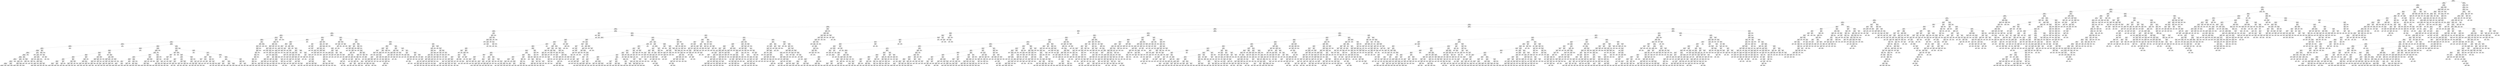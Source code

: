 digraph Tree {
node [shape=box] ;
0 [label="X[1173] <= 0.5\ngini = 0.5\nsamples = 84796\nvalue = [42502, 42294]"] ;
1 [label="X[36] <= 0.5\ngini = 0.485\nsamples = 72295\nvalue = [42364, 29931]"] ;
0 -> 1 [labeldistance=2.5, labelangle=45, headlabel="True"] ;
2 [label="X[1136] <= 0.5\ngini = 0.462\nsamples = 66376\nvalue = [42354, 24022]"] ;
1 -> 2 ;
3 [label="X[20] <= 0.5\ngini = 0.428\nsamples = 61217\nvalue = [42262, 18955]"] ;
2 -> 3 ;
4 [label="X[1130] <= 0.5\ngini = 0.392\nsamples = 57592\nvalue = [42180, 15412]"] ;
3 -> 4 ;
5 [label="X[45] <= 0.5\ngini = 0.355\nsamples = 54162\nvalue = [41682, 12480]"] ;
4 -> 5 ;
6 [label="X[30] <= 0.5\ngini = 0.332\nsamples = 52748\nvalue = [41670, 11078]"] ;
5 -> 6 ;
7 [label="X[221] <= 0.5\ngini = 0.315\nsamples = 51693\nvalue = [41573, 10120]"] ;
6 -> 7 ;
8 [label="X[11] <= 0.5\ngini = 0.305\nsamples = 51121\nvalue = [41505, 9616]"] ;
7 -> 8 ;
9 [label="X[1185] <= 0.5\ngini = 0.296\nsamples = 50499\nvalue = [41397, 9102]"] ;
8 -> 9 ;
10 [label="X[1126] <= 0.5\ngini = 0.287\nsamples = 50003\nvalue = [41321, 8682]"] ;
9 -> 10 ;
11 [label="X[10] <= 0.5\ngini = 0.279\nsamples = 49584\nvalue = [41260, 8324]"] ;
10 -> 11 ;
12 [label="X[1161] <= 0.5\ngini = 0.255\nsamples = 44068\nvalue = [37473, 6595]"] ;
11 -> 12 ;
13 [label="X[9] <= 0.5\ngini = 0.249\nsamples = 43858\nvalue = [37463, 6395]"] ;
12 -> 13 ;
14 [label="X[1167] <= 0.5\ngini = 0.234\nsamples = 42292\nvalue = [36562, 5730]"] ;
13 -> 14 ;
15 [label="X[21] <= 0.5\ngini = 0.229\nsamples = 42114\nvalue = [36556, 5558]"] ;
14 -> 15 ;
16 [label="X[1200] <= 0.5\ngini = 0.219\nsamples = 41349\nvalue = [36179, 5170]"] ;
15 -> 16 ;
17 [label="X[1210] <= 0.5\ngini = 0.214\nsamples = 41204\nvalue = [36178, 5026]"] ;
16 -> 17 ;
18 [label="X[1205] <= 0.5\ngini = 0.209\nsamples = 41042\nvalue = [36168, 4874]"] ;
17 -> 18 ;
19 [label="X[12] <= 0.5\ngini = 0.205\nsamples = 40887\nvalue = [36156, 4731]"] ;
18 -> 19 ;
20 [label="X[1211] <= 0.5\ngini = 0.192\nsamples = 39607\nvalue = [35347, 4260]"] ;
19 -> 20 ;
21 [label="X[1137] <= 0.5\ngini = 0.189\nsamples = 39519\nvalue = [35347, 4172]"] ;
20 -> 21 ;
22 [label="X[1195] <= 0.5\ngini = 0.187\nsamples = 39461\nvalue = [35347, 4114]"] ;
21 -> 22 ;
23 [label="X[1029] <= 0.5\ngini = 0.185\nsamples = 39395\nvalue = [35343, 4052]"] ;
22 -> 23 ;
24 [label="X[1238] <= 0.5\ngini = 0.18\nsamples = 39150\nvalue = [35228, 3922]"] ;
23 -> 24 ;
25 [label="X[1265] <= 0.5\ngini = 0.178\nsamples = 39095\nvalue = [35228, 3867]"] ;
24 -> 25 ;
26 [label="X[33] <= 0.5\ngini = 0.176\nsamples = 39030\nvalue = [35220, 3810]"] ;
25 -> 26 ;
27 [label="X[1259] <= 0.5\ngini = 0.172\nsamples = 38822\nvalue = [35121, 3701]"] ;
26 -> 27 ;
28 [label="X[1134] <= 0.5\ngini = 0.171\nsamples = 38784\nvalue = [35121, 3663]"] ;
27 -> 28 ;
29 [label="X[91] <= 0.5\ngini = 0.168\nsamples = 38635\nvalue = [35052, 3583]"] ;
28 -> 29 ;
30 [label="gini = 0.167\nsamples = 38601\nvalue = [35052, 3549]"] ;
29 -> 30 ;
31 [label="gini = 0.0\nsamples = 34\nvalue = [0, 34]"] ;
29 -> 31 ;
32 [label="X[0] <= 1.865\ngini = 0.497\nsamples = 149\nvalue = [69, 80]"] ;
28 -> 32 ;
33 [label="gini = 0.484\nsamples = 127\nvalue = [52, 75]"] ;
32 -> 33 ;
34 [label="gini = 0.351\nsamples = 22\nvalue = [17, 5]"] ;
32 -> 34 ;
35 [label="gini = 0.0\nsamples = 38\nvalue = [0, 38]"] ;
27 -> 35 ;
36 [label="X[1013] <= 0.5\ngini = 0.499\nsamples = 208\nvalue = [99, 109]"] ;
26 -> 36 ;
37 [label="X[1012] <= 0.5\ngini = 0.494\nsamples = 197\nvalue = [88, 109]"] ;
36 -> 37 ;
38 [label="X[1009] <= 0.5\ngini = 0.499\nsamples = 178\nvalue = [85, 93]"] ;
37 -> 38 ;
39 [label="gini = 0.495\nsamples = 107\nvalue = [59, 48]"] ;
38 -> 39 ;
40 [label="gini = 0.464\nsamples = 71\nvalue = [26, 45]"] ;
38 -> 40 ;
41 [label="X[0] <= 1.51\ngini = 0.266\nsamples = 19\nvalue = [3, 16]"] ;
37 -> 41 ;
42 [label="gini = 0.0\nsamples = 4\nvalue = [0, 4]"] ;
41 -> 42 ;
43 [label="gini = 0.32\nsamples = 15\nvalue = [3, 12]"] ;
41 -> 43 ;
44 [label="gini = 0.0\nsamples = 11\nvalue = [11, 0]"] ;
36 -> 44 ;
45 [label="X[16] <= 0.5\ngini = 0.216\nsamples = 65\nvalue = [8, 57]"] ;
25 -> 45 ;
46 [label="gini = 0.0\nsamples = 4\nvalue = [4, 0]"] ;
45 -> 46 ;
47 [label="X[1003] <= 0.5\ngini = 0.123\nsamples = 61\nvalue = [4, 57]"] ;
45 -> 47 ;
48 [label="X[1008] <= 0.5\ngini = 0.034\nsamples = 58\nvalue = [1, 57]"] ;
47 -> 48 ;
49 [label="gini = 0.0\nsamples = 57\nvalue = [0, 57]"] ;
48 -> 49 ;
50 [label="gini = 0.0\nsamples = 1\nvalue = [1, 0]"] ;
48 -> 50 ;
51 [label="gini = 0.0\nsamples = 3\nvalue = [3, 0]"] ;
47 -> 51 ;
52 [label="gini = 0.0\nsamples = 55\nvalue = [0, 55]"] ;
24 -> 52 ;
53 [label="X[0] <= 0.27\ngini = 0.498\nsamples = 245\nvalue = [115, 130]"] ;
23 -> 53 ;
54 [label="gini = 0.0\nsamples = 33\nvalue = [0, 33]"] ;
53 -> 54 ;
55 [label="X[0] <= 1.025\ngini = 0.496\nsamples = 212\nvalue = [115, 97]"] ;
53 -> 55 ;
56 [label="X[0] <= 0.37\ngini = 0.149\nsamples = 37\nvalue = [34, 3]"] ;
55 -> 56 ;
57 [label="X[14] <= 0.5\ngini = 0.48\nsamples = 5\nvalue = [2, 3]"] ;
56 -> 57 ;
58 [label="X[223] <= 0.5\ngini = 0.375\nsamples = 4\nvalue = [1, 3]"] ;
57 -> 58 ;
59 [label="gini = 0.0\nsamples = 3\nvalue = [0, 3]"] ;
58 -> 59 ;
60 [label="gini = 0.0\nsamples = 1\nvalue = [1, 0]"] ;
58 -> 60 ;
61 [label="gini = 0.0\nsamples = 1\nvalue = [1, 0]"] ;
57 -> 61 ;
62 [label="gini = 0.0\nsamples = 32\nvalue = [32, 0]"] ;
56 -> 62 ;
63 [label="X[0] <= 2.565\ngini = 0.497\nsamples = 175\nvalue = [81, 94]"] ;
55 -> 63 ;
64 [label="X[19] <= 0.5\ngini = 0.474\nsamples = 153\nvalue = [59, 94]"] ;
63 -> 64 ;
65 [label="X[1199] <= 0.5\ngini = 0.436\nsamples = 134\nvalue = [43, 91]"] ;
64 -> 65 ;
66 [label="X[0] <= 2.015\ngini = 0.391\nsamples = 124\nvalue = [33, 91]"] ;
65 -> 66 ;
67 [label="gini = 0.488\nsamples = 59\nvalue = [25, 34]"] ;
66 -> 67 ;
68 [label="gini = 0.216\nsamples = 65\nvalue = [8, 57]"] ;
66 -> 68 ;
69 [label="gini = 0.0\nsamples = 10\nvalue = [10, 0]"] ;
65 -> 69 ;
70 [label="X[1151] <= 0.5\ngini = 0.266\nsamples = 19\nvalue = [16, 3]"] ;
64 -> 70 ;
71 [label="X[0] <= 1.765\ngini = 0.208\nsamples = 17\nvalue = [15, 2]"] ;
70 -> 71 ;
72 [label="gini = 0.375\nsamples = 8\nvalue = [6, 2]"] ;
71 -> 72 ;
73 [label="gini = 0.0\nsamples = 9\nvalue = [9, 0]"] ;
71 -> 73 ;
74 [label="X[0] <= 2.045\ngini = 0.5\nsamples = 2\nvalue = [1, 1]"] ;
70 -> 74 ;
75 [label="gini = 0.0\nsamples = 1\nvalue = [1, 0]"] ;
74 -> 75 ;
76 [label="gini = 0.0\nsamples = 1\nvalue = [0, 1]"] ;
74 -> 76 ;
77 [label="gini = 0.0\nsamples = 22\nvalue = [22, 0]"] ;
63 -> 77 ;
78 [label="X[16] <= 0.5\ngini = 0.114\nsamples = 66\nvalue = [4, 62]"] ;
22 -> 78 ;
79 [label="X[1008] <= 0.5\ngini = 0.031\nsamples = 63\nvalue = [1, 62]"] ;
78 -> 79 ;
80 [label="gini = 0.0\nsamples = 57\nvalue = [0, 57]"] ;
79 -> 80 ;
81 [label="X[0] <= 1.86\ngini = 0.278\nsamples = 6\nvalue = [1, 5]"] ;
79 -> 81 ;
82 [label="gini = 0.0\nsamples = 4\nvalue = [0, 4]"] ;
81 -> 82 ;
83 [label="X[0] <= 2.775\ngini = 0.5\nsamples = 2\nvalue = [1, 1]"] ;
81 -> 83 ;
84 [label="gini = 0.0\nsamples = 1\nvalue = [1, 0]"] ;
83 -> 84 ;
85 [label="gini = 0.0\nsamples = 1\nvalue = [0, 1]"] ;
83 -> 85 ;
86 [label="gini = 0.0\nsamples = 3\nvalue = [3, 0]"] ;
78 -> 86 ;
87 [label="gini = 0.0\nsamples = 58\nvalue = [0, 58]"] ;
21 -> 87 ;
88 [label="gini = 0.0\nsamples = 88\nvalue = [0, 88]"] ;
20 -> 88 ;
89 [label="X[1003] <= 0.5\ngini = 0.465\nsamples = 1280\nvalue = [809, 471]"] ;
19 -> 89 ;
90 [label="X[1009] <= 0.5\ngini = 0.439\nsamples = 948\nvalue = [640, 308]"] ;
89 -> 90 ;
91 [label="X[1211] <= 0.5\ngini = 0.379\nsamples = 582\nvalue = [434, 148]"] ;
90 -> 91 ;
92 [label="X[1007] <= 0.5\ngini = 0.363\nsamples = 570\nvalue = [434, 136]"] ;
91 -> 92 ;
93 [label="X[1012] <= 0.5\ngini = 0.338\nsamples = 502\nvalue = [394, 108]"] ;
92 -> 93 ;
94 [label="X[1008] <= 0.5\ngini = 0.302\nsamples = 437\nvalue = [356, 81]"] ;
93 -> 94 ;
95 [label="X[0] <= 2.705\ngini = 0.278\nsamples = 384\nvalue = [320, 64]"] ;
94 -> 95 ;
96 [label="X[0] <= 2.65\ngini = 0.3\nsamples = 327\nvalue = [267, 60]"] ;
95 -> 96 ;
97 [label="X[1015] <= 0.5\ngini = 0.289\nsamples = 320\nvalue = [264, 56]"] ;
96 -> 97 ;
98 [label="X[1010] <= 0.5\ngini = 0.273\nsamples = 294\nvalue = [246, 48]"] ;
97 -> 98 ;
99 [label="gini = 0.26\nsamples = 280\nvalue = [237, 43]"] ;
98 -> 99 ;
100 [label="gini = 0.459\nsamples = 14\nvalue = [9, 5]"] ;
98 -> 100 ;
101 [label="X[1175] <= 0.5\ngini = 0.426\nsamples = 26\nvalue = [18, 8]"] ;
97 -> 101 ;
102 [label="gini = 0.403\nsamples = 25\nvalue = [18, 7]"] ;
101 -> 102 ;
103 [label="gini = 0.0\nsamples = 1\nvalue = [0, 1]"] ;
101 -> 103 ;
104 [label="X[1000] <= 0.5\ngini = 0.49\nsamples = 7\nvalue = [3, 4]"] ;
96 -> 104 ;
105 [label="X[0] <= 2.685\ngini = 0.48\nsamples = 5\nvalue = [3, 2]"] ;
104 -> 105 ;
106 [label="gini = 0.444\nsamples = 3\nvalue = [1, 2]"] ;
105 -> 106 ;
107 [label="gini = 0.0\nsamples = 2\nvalue = [2, 0]"] ;
105 -> 107 ;
108 [label="gini = 0.0\nsamples = 2\nvalue = [0, 2]"] ;
104 -> 108 ;
109 [label="X[999] <= 0.5\ngini = 0.131\nsamples = 57\nvalue = [53, 4]"] ;
95 -> 109 ;
110 [label="X[1013] <= 0.5\ngini = 0.071\nsamples = 54\nvalue = [52, 2]"] ;
109 -> 110 ;
111 [label="X[1010] <= 0.5\ngini = 0.038\nsamples = 52\nvalue = [51, 1]"] ;
110 -> 111 ;
112 [label="gini = 0.0\nsamples = 48\nvalue = [48, 0]"] ;
111 -> 112 ;
113 [label="gini = 0.375\nsamples = 4\nvalue = [3, 1]"] ;
111 -> 113 ;
114 [label="X[1175] <= 0.5\ngini = 0.5\nsamples = 2\nvalue = [1, 1]"] ;
110 -> 114 ;
115 [label="gini = 0.0\nsamples = 1\nvalue = [0, 1]"] ;
114 -> 115 ;
116 [label="gini = 0.0\nsamples = 1\nvalue = [1, 0]"] ;
114 -> 116 ;
117 [label="X[1204] <= 0.5\ngini = 0.444\nsamples = 3\nvalue = [1, 2]"] ;
109 -> 117 ;
118 [label="gini = 0.0\nsamples = 2\nvalue = [0, 2]"] ;
117 -> 118 ;
119 [label="gini = 0.0\nsamples = 1\nvalue = [1, 0]"] ;
117 -> 119 ;
120 [label="X[1279] <= 0.5\ngini = 0.436\nsamples = 53\nvalue = [36, 17]"] ;
94 -> 120 ;
121 [label="X[1175] <= 0.5\ngini = 0.466\nsamples = 46\nvalue = [29, 17]"] ;
120 -> 121 ;
122 [label="X[0] <= 2.755\ngini = 0.494\nsamples = 36\nvalue = [20, 16]"] ;
121 -> 122 ;
123 [label="X[0] <= 2.415\ngini = 0.5\nsamples = 33\nvalue = [17, 16]"] ;
122 -> 123 ;
124 [label="gini = 0.48\nsamples = 25\nvalue = [15, 10]"] ;
123 -> 124 ;
125 [label="gini = 0.375\nsamples = 8\nvalue = [2, 6]"] ;
123 -> 125 ;
126 [label="gini = 0.0\nsamples = 3\nvalue = [3, 0]"] ;
122 -> 126 ;
127 [label="X[0] <= 1.485\ngini = 0.18\nsamples = 10\nvalue = [9, 1]"] ;
121 -> 127 ;
128 [label="X[0] <= 1.095\ngini = 0.444\nsamples = 3\nvalue = [2, 1]"] ;
127 -> 128 ;
129 [label="gini = 0.0\nsamples = 2\nvalue = [2, 0]"] ;
128 -> 129 ;
130 [label="gini = 0.0\nsamples = 1\nvalue = [0, 1]"] ;
128 -> 130 ;
131 [label="gini = 0.0\nsamples = 7\nvalue = [7, 0]"] ;
127 -> 131 ;
132 [label="gini = 0.0\nsamples = 7\nvalue = [7, 0]"] ;
120 -> 132 ;
133 [label="X[1270] <= 0.5\ngini = 0.486\nsamples = 65\nvalue = [38, 27]"] ;
93 -> 133 ;
134 [label="X[1207] <= 0.5\ngini = 0.473\nsamples = 60\nvalue = [37, 23]"] ;
133 -> 134 ;
135 [label="X[1222] <= 0.5\ngini = 0.456\nsamples = 54\nvalue = [35, 19]"] ;
134 -> 135 ;
136 [label="X[0] <= 2.725\ngini = 0.449\nsamples = 53\nvalue = [35, 18]"] ;
135 -> 136 ;
137 [label="X[1279] <= 0.5\ngini = 0.473\nsamples = 47\nvalue = [29, 18]"] ;
136 -> 137 ;
138 [label="gini = 0.483\nsamples = 44\nvalue = [26, 18]"] ;
137 -> 138 ;
139 [label="gini = 0.0\nsamples = 3\nvalue = [3, 0]"] ;
137 -> 139 ;
140 [label="gini = 0.0\nsamples = 6\nvalue = [6, 0]"] ;
136 -> 140 ;
141 [label="gini = 0.0\nsamples = 1\nvalue = [0, 1]"] ;
135 -> 141 ;
142 [label="X[0] <= 2.235\ngini = 0.444\nsamples = 6\nvalue = [2, 4]"] ;
134 -> 142 ;
143 [label="X[0] <= 0.935\ngini = 0.5\nsamples = 4\nvalue = [2, 2]"] ;
142 -> 143 ;
144 [label="gini = 0.0\nsamples = 1\nvalue = [0, 1]"] ;
143 -> 144 ;
145 [label="X[0] <= 1.445\ngini = 0.444\nsamples = 3\nvalue = [2, 1]"] ;
143 -> 145 ;
146 [label="gini = 0.0\nsamples = 1\nvalue = [1, 0]"] ;
145 -> 146 ;
147 [label="gini = 0.5\nsamples = 2\nvalue = [1, 1]"] ;
145 -> 147 ;
148 [label="gini = 0.0\nsamples = 2\nvalue = [0, 2]"] ;
142 -> 148 ;
149 [label="X[0] <= 2.745\ngini = 0.32\nsamples = 5\nvalue = [1, 4]"] ;
133 -> 149 ;
150 [label="gini = 0.0\nsamples = 4\nvalue = [0, 4]"] ;
149 -> 150 ;
151 [label="gini = 0.0\nsamples = 1\nvalue = [1, 0]"] ;
149 -> 151 ;
152 [label="X[0] <= 0.325\ngini = 0.484\nsamples = 68\nvalue = [40, 28]"] ;
92 -> 152 ;
153 [label="gini = 0.0\nsamples = 5\nvalue = [0, 5]"] ;
152 -> 153 ;
154 [label="X[1207] <= 0.5\ngini = 0.464\nsamples = 63\nvalue = [40, 23]"] ;
152 -> 154 ;
155 [label="X[0] <= 0.71\ngini = 0.488\nsamples = 52\nvalue = [30, 22]"] ;
154 -> 155 ;
156 [label="X[0] <= 0.365\ngini = 0.469\nsamples = 8\nvalue = [3, 5]"] ;
155 -> 156 ;
157 [label="gini = 0.0\nsamples = 1\nvalue = [1, 0]"] ;
156 -> 157 ;
158 [label="X[0] <= 0.545\ngini = 0.408\nsamples = 7\nvalue = [2, 5]"] ;
156 -> 158 ;
159 [label="X[0] <= 0.51\ngini = 0.48\nsamples = 5\nvalue = [2, 3]"] ;
158 -> 159 ;
160 [label="gini = 0.375\nsamples = 4\nvalue = [1, 3]"] ;
159 -> 160 ;
161 [label="gini = 0.0\nsamples = 1\nvalue = [1, 0]"] ;
159 -> 161 ;
162 [label="gini = 0.0\nsamples = 2\nvalue = [0, 2]"] ;
158 -> 162 ;
163 [label="X[0] <= 1.37\ngini = 0.474\nsamples = 44\nvalue = [27, 17]"] ;
155 -> 163 ;
164 [label="gini = 0.0\nsamples = 6\nvalue = [6, 0]"] ;
163 -> 164 ;
165 [label="X[1162] <= 0.5\ngini = 0.494\nsamples = 38\nvalue = [21, 17]"] ;
163 -> 165 ;
166 [label="X[1153] <= 0.5\ngini = 0.498\nsamples = 36\nvalue = [19, 17]"] ;
165 -> 166 ;
167 [label="gini = 0.497\nsamples = 28\nvalue = [13, 15]"] ;
166 -> 167 ;
168 [label="gini = 0.375\nsamples = 8\nvalue = [6, 2]"] ;
166 -> 168 ;
169 [label="gini = 0.0\nsamples = 2\nvalue = [2, 0]"] ;
165 -> 169 ;
170 [label="X[0] <= 2.425\ngini = 0.165\nsamples = 11\nvalue = [10, 1]"] ;
154 -> 170 ;
171 [label="gini = 0.0\nsamples = 8\nvalue = [8, 0]"] ;
170 -> 171 ;
172 [label="X[0] <= 2.595\ngini = 0.444\nsamples = 3\nvalue = [2, 1]"] ;
170 -> 172 ;
173 [label="gini = 0.0\nsamples = 1\nvalue = [0, 1]"] ;
172 -> 173 ;
174 [label="gini = 0.0\nsamples = 2\nvalue = [2, 0]"] ;
172 -> 174 ;
175 [label="gini = 0.0\nsamples = 12\nvalue = [0, 12]"] ;
91 -> 175 ;
176 [label="X[0] <= 2.945\ngini = 0.492\nsamples = 366\nvalue = [206, 160]"] ;
90 -> 176 ;
177 [label="X[0] <= 2.925\ngini = 0.494\nsamples = 359\nvalue = [199, 160]"] ;
176 -> 177 ;
178 [label="X[0] <= 2.67\ngini = 0.493\nsamples = 356\nvalue = [199, 157]"] ;
177 -> 178 ;
179 [label="X[0] <= 2.435\ngini = 0.497\nsamples = 314\nvalue = [170, 144]"] ;
178 -> 179 ;
180 [label="X[0] <= 1.645\ngini = 0.49\nsamples = 268\nvalue = [153, 115]"] ;
179 -> 180 ;
181 [label="X[1162] <= 0.5\ngini = 0.498\nsamples = 182\nvalue = [97, 85]"] ;
180 -> 181 ;
182 [label="X[0] <= 1.23\ngini = 0.5\nsamples = 164\nvalue = [84, 80]"] ;
181 -> 182 ;
183 [label="X[0] <= 0.905\ngini = 0.494\nsamples = 108\nvalue = [60, 48]"] ;
182 -> 183 ;
184 [label="gini = 0.499\nsamples = 93\nvalue = [48, 45]"] ;
183 -> 184 ;
185 [label="gini = 0.32\nsamples = 15\nvalue = [12, 3]"] ;
183 -> 185 ;
186 [label="X[0] <= 1.34\ngini = 0.49\nsamples = 56\nvalue = [24, 32]"] ;
182 -> 186 ;
187 [label="gini = 0.0\nsamples = 8\nvalue = [0, 8]"] ;
186 -> 187 ;
188 [label="gini = 0.5\nsamples = 48\nvalue = [24, 24]"] ;
186 -> 188 ;
189 [label="X[0] <= 1.55\ngini = 0.401\nsamples = 18\nvalue = [13, 5]"] ;
181 -> 189 ;
190 [label="X[0] <= 0.865\ngini = 0.36\nsamples = 17\nvalue = [13, 4]"] ;
189 -> 190 ;
191 [label="gini = 0.48\nsamples = 10\nvalue = [6, 4]"] ;
190 -> 191 ;
192 [label="gini = 0.0\nsamples = 7\nvalue = [7, 0]"] ;
190 -> 192 ;
193 [label="gini = 0.0\nsamples = 1\nvalue = [0, 1]"] ;
189 -> 193 ;
194 [label="X[1279] <= 0.5\ngini = 0.454\nsamples = 86\nvalue = [56, 30]"] ;
180 -> 194 ;
195 [label="X[0] <= 1.825\ngini = 0.48\nsamples = 75\nvalue = [45, 30]"] ;
194 -> 195 ;
196 [label="X[0] <= 1.73\ngini = 0.287\nsamples = 23\nvalue = [19, 4]"] ;
195 -> 196 ;
197 [label="gini = 0.469\nsamples = 8\nvalue = [5, 3]"] ;
196 -> 197 ;
198 [label="gini = 0.124\nsamples = 15\nvalue = [14, 1]"] ;
196 -> 198 ;
199 [label="X[0] <= 1.845\ngini = 0.5\nsamples = 52\nvalue = [26, 26]"] ;
195 -> 199 ;
200 [label="gini = 0.0\nsamples = 4\nvalue = [0, 4]"] ;
199 -> 200 ;
201 [label="gini = 0.497\nsamples = 48\nvalue = [26, 22]"] ;
199 -> 201 ;
202 [label="gini = 0.0\nsamples = 11\nvalue = [11, 0]"] ;
194 -> 202 ;
203 [label="X[1275] <= 0.5\ngini = 0.466\nsamples = 46\nvalue = [17, 29]"] ;
179 -> 203 ;
204 [label="X[1162] <= 0.5\ngini = 0.444\nsamples = 42\nvalue = [14, 28]"] ;
203 -> 204 ;
205 [label="X[0] <= 2.53\ngini = 0.433\nsamples = 41\nvalue = [13, 28]"] ;
204 -> 205 ;
206 [label="X[1207] <= 0.5\ngini = 0.346\nsamples = 18\nvalue = [4, 14]"] ;
205 -> 206 ;
207 [label="gini = 0.391\nsamples = 15\nvalue = [4, 11]"] ;
206 -> 207 ;
208 [label="gini = 0.0\nsamples = 3\nvalue = [0, 3]"] ;
206 -> 208 ;
209 [label="X[0] <= 2.575\ngini = 0.476\nsamples = 23\nvalue = [9, 14]"] ;
205 -> 209 ;
210 [label="gini = 0.469\nsamples = 8\nvalue = [5, 3]"] ;
209 -> 210 ;
211 [label="gini = 0.391\nsamples = 15\nvalue = [4, 11]"] ;
209 -> 211 ;
212 [label="gini = 0.0\nsamples = 1\nvalue = [1, 0]"] ;
204 -> 212 ;
213 [label="X[0] <= 2.65\ngini = 0.375\nsamples = 4\nvalue = [3, 1]"] ;
203 -> 213 ;
214 [label="gini = 0.0\nsamples = 3\nvalue = [3, 0]"] ;
213 -> 214 ;
215 [label="gini = 0.0\nsamples = 1\nvalue = [0, 1]"] ;
213 -> 215 ;
216 [label="X[0] <= 2.875\ngini = 0.427\nsamples = 42\nvalue = [29, 13]"] ;
178 -> 216 ;
217 [label="X[0] <= 2.865\ngini = 0.45\nsamples = 38\nvalue = [25, 13]"] ;
216 -> 217 ;
218 [label="X[1204] <= 0.5\ngini = 0.438\nsamples = 37\nvalue = [25, 12]"] ;
217 -> 218 ;
219 [label="X[1270] <= 0.5\ngini = 0.384\nsamples = 27\nvalue = [20, 7]"] ;
218 -> 219 ;
220 [label="X[0] <= 2.745\ngini = 0.34\nsamples = 23\nvalue = [18, 5]"] ;
219 -> 220 ;
221 [label="gini = 0.0\nsamples = 4\nvalue = [4, 0]"] ;
220 -> 221 ;
222 [label="gini = 0.388\nsamples = 19\nvalue = [14, 5]"] ;
220 -> 222 ;
223 [label="X[0] <= 2.705\ngini = 0.5\nsamples = 4\nvalue = [2, 2]"] ;
219 -> 223 ;
224 [label="gini = 0.0\nsamples = 1\nvalue = [0, 1]"] ;
223 -> 224 ;
225 [label="gini = 0.444\nsamples = 3\nvalue = [2, 1]"] ;
223 -> 225 ;
226 [label="X[0] <= 2.705\ngini = 0.5\nsamples = 10\nvalue = [5, 5]"] ;
218 -> 226 ;
227 [label="gini = 0.0\nsamples = 2\nvalue = [2, 0]"] ;
226 -> 227 ;
228 [label="X[0] <= 2.735\ngini = 0.469\nsamples = 8\nvalue = [3, 5]"] ;
226 -> 228 ;
229 [label="gini = 0.0\nsamples = 2\nvalue = [0, 2]"] ;
228 -> 229 ;
230 [label="gini = 0.5\nsamples = 6\nvalue = [3, 3]"] ;
228 -> 230 ;
231 [label="gini = 0.0\nsamples = 1\nvalue = [0, 1]"] ;
217 -> 231 ;
232 [label="gini = 0.0\nsamples = 4\nvalue = [4, 0]"] ;
216 -> 232 ;
233 [label="gini = 0.0\nsamples = 3\nvalue = [0, 3]"] ;
177 -> 233 ;
234 [label="gini = 0.0\nsamples = 7\nvalue = [7, 0]"] ;
176 -> 234 ;
235 [label="X[0] <= 2.945\ngini = 0.5\nsamples = 332\nvalue = [169, 163]"] ;
89 -> 235 ;
236 [label="X[0] <= 0.825\ngini = 0.5\nsamples = 326\nvalue = [163, 163]"] ;
235 -> 236 ;
237 [label="X[0] <= 0.305\ngini = 0.478\nsamples = 76\nvalue = [30, 46]"] ;
236 -> 237 ;
238 [label="X[1143] <= 0.5\ngini = 0.463\nsamples = 11\nvalue = [7, 4]"] ;
237 -> 238 ;
239 [label="X[1270] <= 0.5\ngini = 0.346\nsamples = 9\nvalue = [7, 2]"] ;
238 -> 239 ;
240 [label="X[1207] <= 0.5\ngini = 0.219\nsamples = 8\nvalue = [7, 1]"] ;
239 -> 240 ;
241 [label="gini = 0.0\nsamples = 6\nvalue = [6, 0]"] ;
240 -> 241 ;
242 [label="X[0] <= 0.24\ngini = 0.5\nsamples = 2\nvalue = [1, 1]"] ;
240 -> 242 ;
243 [label="gini = 0.0\nsamples = 1\nvalue = [0, 1]"] ;
242 -> 243 ;
244 [label="gini = 0.0\nsamples = 1\nvalue = [1, 0]"] ;
242 -> 244 ;
245 [label="gini = 0.0\nsamples = 1\nvalue = [0, 1]"] ;
239 -> 245 ;
246 [label="gini = 0.0\nsamples = 2\nvalue = [0, 2]"] ;
238 -> 246 ;
247 [label="X[0] <= 0.355\ngini = 0.457\nsamples = 65\nvalue = [23, 42]"] ;
237 -> 247 ;
248 [label="gini = 0.0\nsamples = 5\nvalue = [0, 5]"] ;
247 -> 248 ;
249 [label="X[0] <= 0.595\ngini = 0.473\nsamples = 60\nvalue = [23, 37]"] ;
247 -> 249 ;
250 [label="X[0] <= 0.475\ngini = 0.498\nsamples = 36\nvalue = [17, 19]"] ;
249 -> 250 ;
251 [label="X[0] <= 0.38\ngini = 0.43\nsamples = 16\nvalue = [5, 11]"] ;
250 -> 251 ;
252 [label="X[1275] <= 0.5\ngini = 0.375\nsamples = 4\nvalue = [3, 1]"] ;
251 -> 252 ;
253 [label="gini = 0.0\nsamples = 3\nvalue = [3, 0]"] ;
252 -> 253 ;
254 [label="gini = 0.0\nsamples = 1\nvalue = [0, 1]"] ;
252 -> 254 ;
255 [label="X[1275] <= 0.5\ngini = 0.278\nsamples = 12\nvalue = [2, 10]"] ;
251 -> 255 ;
256 [label="X[1279] <= 0.5\ngini = 0.165\nsamples = 11\nvalue = [1, 10]"] ;
255 -> 256 ;
257 [label="gini = 0.0\nsamples = 9\nvalue = [0, 9]"] ;
256 -> 257 ;
258 [label="gini = 0.5\nsamples = 2\nvalue = [1, 1]"] ;
256 -> 258 ;
259 [label="gini = 0.0\nsamples = 1\nvalue = [1, 0]"] ;
255 -> 259 ;
260 [label="X[0] <= 0.53\ngini = 0.48\nsamples = 20\nvalue = [12, 8]"] ;
250 -> 260 ;
261 [label="X[1143] <= 0.5\ngini = 0.346\nsamples = 9\nvalue = [7, 2]"] ;
260 -> 261 ;
262 [label="X[1275] <= 0.5\ngini = 0.219\nsamples = 8\nvalue = [7, 1]"] ;
261 -> 262 ;
263 [label="gini = 0.0\nsamples = 6\nvalue = [6, 0]"] ;
262 -> 263 ;
264 [label="gini = 0.5\nsamples = 2\nvalue = [1, 1]"] ;
262 -> 264 ;
265 [label="gini = 0.0\nsamples = 1\nvalue = [0, 1]"] ;
261 -> 265 ;
266 [label="X[1143] <= 0.5\ngini = 0.496\nsamples = 11\nvalue = [5, 6]"] ;
260 -> 266 ;
267 [label="X[0] <= 0.575\ngini = 0.48\nsamples = 10\nvalue = [4, 6]"] ;
266 -> 267 ;
268 [label="gini = 0.32\nsamples = 5\nvalue = [1, 4]"] ;
267 -> 268 ;
269 [label="gini = 0.48\nsamples = 5\nvalue = [3, 2]"] ;
267 -> 269 ;
270 [label="gini = 0.0\nsamples = 1\nvalue = [1, 0]"] ;
266 -> 270 ;
271 [label="X[1270] <= 0.5\ngini = 0.375\nsamples = 24\nvalue = [6, 18]"] ;
249 -> 271 ;
272 [label="X[1207] <= 0.5\ngini = 0.34\nsamples = 23\nvalue = [5, 18]"] ;
271 -> 272 ;
273 [label="X[1143] <= 0.5\ngini = 0.219\nsamples = 16\nvalue = [2, 14]"] ;
272 -> 273 ;
274 [label="gini = 0.0\nsamples = 12\nvalue = [0, 12]"] ;
273 -> 274 ;
275 [label="X[0] <= 0.645\ngini = 0.5\nsamples = 4\nvalue = [2, 2]"] ;
273 -> 275 ;
276 [label="gini = 0.0\nsamples = 1\nvalue = [1, 0]"] ;
275 -> 276 ;
277 [label="gini = 0.444\nsamples = 3\nvalue = [1, 2]"] ;
275 -> 277 ;
278 [label="X[0] <= 0.705\ngini = 0.49\nsamples = 7\nvalue = [3, 4]"] ;
272 -> 278 ;
279 [label="X[0] <= 0.63\ngini = 0.444\nsamples = 3\nvalue = [2, 1]"] ;
278 -> 279 ;
280 [label="gini = 0.0\nsamples = 1\nvalue = [0, 1]"] ;
279 -> 280 ;
281 [label="gini = 0.0\nsamples = 2\nvalue = [2, 0]"] ;
279 -> 281 ;
282 [label="X[0] <= 0.765\ngini = 0.375\nsamples = 4\nvalue = [1, 3]"] ;
278 -> 282 ;
283 [label="gini = 0.0\nsamples = 2\nvalue = [0, 2]"] ;
282 -> 283 ;
284 [label="gini = 0.5\nsamples = 2\nvalue = [1, 1]"] ;
282 -> 284 ;
285 [label="gini = 0.0\nsamples = 1\nvalue = [1, 0]"] ;
271 -> 285 ;
286 [label="X[0] <= 0.975\ngini = 0.498\nsamples = 250\nvalue = [133, 117]"] ;
236 -> 286 ;
287 [label="gini = 0.0\nsamples = 14\nvalue = [14, 0]"] ;
286 -> 287 ;
288 [label="X[0] <= 1.425\ngini = 0.5\nsamples = 236\nvalue = [119, 117]"] ;
286 -> 288 ;
289 [label="X[1204] <= 0.5\ngini = 0.42\nsamples = 30\nvalue = [9, 21]"] ;
288 -> 289 ;
290 [label="X[0] <= 1.03\ngini = 0.266\nsamples = 19\nvalue = [3, 16]"] ;
289 -> 290 ;
291 [label="X[1175] <= 0.5\ngini = 0.444\nsamples = 3\nvalue = [2, 1]"] ;
290 -> 291 ;
292 [label="gini = 0.0\nsamples = 2\nvalue = [2, 0]"] ;
291 -> 292 ;
293 [label="gini = 0.0\nsamples = 1\nvalue = [0, 1]"] ;
291 -> 293 ;
294 [label="X[1270] <= 0.5\ngini = 0.117\nsamples = 16\nvalue = [1, 15]"] ;
290 -> 294 ;
295 [label="gini = 0.0\nsamples = 14\nvalue = [0, 14]"] ;
294 -> 295 ;
296 [label="X[0] <= 1.225\ngini = 0.5\nsamples = 2\nvalue = [1, 1]"] ;
294 -> 296 ;
297 [label="gini = 0.0\nsamples = 1\nvalue = [0, 1]"] ;
296 -> 297 ;
298 [label="gini = 0.0\nsamples = 1\nvalue = [1, 0]"] ;
296 -> 298 ;
299 [label="X[0] <= 1.385\ngini = 0.496\nsamples = 11\nvalue = [6, 5]"] ;
289 -> 299 ;
300 [label="X[0] <= 1.31\ngini = 0.494\nsamples = 9\nvalue = [4, 5]"] ;
299 -> 300 ;
301 [label="X[0] <= 1.11\ngini = 0.375\nsamples = 4\nvalue = [3, 1]"] ;
300 -> 301 ;
302 [label="gini = 0.0\nsamples = 1\nvalue = [0, 1]"] ;
301 -> 302 ;
303 [label="gini = 0.0\nsamples = 3\nvalue = [3, 0]"] ;
301 -> 303 ;
304 [label="X[0] <= 1.365\ngini = 0.32\nsamples = 5\nvalue = [1, 4]"] ;
300 -> 304 ;
305 [label="X[0] <= 1.34\ngini = 0.444\nsamples = 3\nvalue = [1, 2]"] ;
304 -> 305 ;
306 [label="gini = 0.0\nsamples = 1\nvalue = [0, 1]"] ;
305 -> 306 ;
307 [label="gini = 0.5\nsamples = 2\nvalue = [1, 1]"] ;
305 -> 307 ;
308 [label="gini = 0.0\nsamples = 2\nvalue = [0, 2]"] ;
304 -> 308 ;
309 [label="gini = 0.0\nsamples = 2\nvalue = [2, 0]"] ;
299 -> 309 ;
310 [label="X[0] <= 1.475\ngini = 0.498\nsamples = 206\nvalue = [110, 96]"] ;
288 -> 310 ;
311 [label="gini = 0.0\nsamples = 7\nvalue = [7, 0]"] ;
310 -> 311 ;
312 [label="X[1175] <= 0.5\ngini = 0.499\nsamples = 199\nvalue = [103, 96]"] ;
310 -> 312 ;
313 [label="X[0] <= 1.82\ngini = 0.5\nsamples = 182\nvalue = [90, 92]"] ;
312 -> 313 ;
314 [label="X[1204] <= 0.5\ngini = 0.462\nsamples = 47\nvalue = [17, 30]"] ;
313 -> 314 ;
315 [label="X[0] <= 1.525\ngini = 0.389\nsamples = 34\nvalue = [9, 25]"] ;
314 -> 315 ;
316 [label="gini = 0.0\nsamples = 7\nvalue = [0, 7]"] ;
315 -> 316 ;
317 [label="gini = 0.444\nsamples = 27\nvalue = [9, 18]"] ;
315 -> 317 ;
318 [label="X[0] <= 1.53\ngini = 0.473\nsamples = 13\nvalue = [8, 5]"] ;
314 -> 318 ;
319 [label="gini = 0.0\nsamples = 3\nvalue = [3, 0]"] ;
318 -> 319 ;
320 [label="gini = 0.5\nsamples = 10\nvalue = [5, 5]"] ;
318 -> 320 ;
321 [label="X[0] <= 2.415\ngini = 0.497\nsamples = 135\nvalue = [73, 62]"] ;
313 -> 321 ;
322 [label="X[1143] <= 0.5\ngini = 0.408\nsamples = 49\nvalue = [35, 14]"] ;
321 -> 322 ;
323 [label="gini = 0.351\nsamples = 44\nvalue = [34, 10]"] ;
322 -> 323 ;
324 [label="gini = 0.32\nsamples = 5\nvalue = [1, 4]"] ;
322 -> 324 ;
325 [label="X[1143] <= 0.5\ngini = 0.493\nsamples = 86\nvalue = [38, 48]"] ;
321 -> 325 ;
326 [label="gini = 0.473\nsamples = 73\nvalue = [28, 45]"] ;
325 -> 326 ;
327 [label="gini = 0.355\nsamples = 13\nvalue = [10, 3]"] ;
325 -> 327 ;
328 [label="X[0] <= 2.92\ngini = 0.36\nsamples = 17\nvalue = [13, 4]"] ;
312 -> 328 ;
329 [label="X[0] <= 1.56\ngini = 0.305\nsamples = 16\nvalue = [13, 3]"] ;
328 -> 329 ;
330 [label="X[0] <= 1.535\ngini = 0.5\nsamples = 2\nvalue = [1, 1]"] ;
329 -> 330 ;
331 [label="gini = 0.0\nsamples = 1\nvalue = [1, 0]"] ;
330 -> 331 ;
332 [label="gini = 0.0\nsamples = 1\nvalue = [0, 1]"] ;
330 -> 332 ;
333 [label="X[0] <= 2.345\ngini = 0.245\nsamples = 14\nvalue = [12, 2]"] ;
329 -> 333 ;
334 [label="gini = 0.0\nsamples = 7\nvalue = [7, 0]"] ;
333 -> 334 ;
335 [label="gini = 0.408\nsamples = 7\nvalue = [5, 2]"] ;
333 -> 335 ;
336 [label="gini = 0.0\nsamples = 1\nvalue = [0, 1]"] ;
328 -> 336 ;
337 [label="gini = 0.0\nsamples = 6\nvalue = [6, 0]"] ;
235 -> 337 ;
338 [label="X[120] <= 0.5\ngini = 0.143\nsamples = 155\nvalue = [12, 143]"] ;
18 -> 338 ;
339 [label="X[423] <= 0.5\ngini = 0.296\nsamples = 61\nvalue = [11, 50]"] ;
338 -> 339 ;
340 [label="X[254] <= 0.5\ngini = 0.278\nsamples = 60\nvalue = [10, 50]"] ;
339 -> 340 ;
341 [label="X[884] <= 0.5\ngini = 0.259\nsamples = 59\nvalue = [9, 50]"] ;
340 -> 341 ;
342 [label="X[948] <= 0.5\ngini = 0.238\nsamples = 58\nvalue = [8, 50]"] ;
341 -> 342 ;
343 [label="X[305] <= 0.5\ngini = 0.215\nsamples = 57\nvalue = [7, 50]"] ;
342 -> 343 ;
344 [label="X[530] <= 0.5\ngini = 0.191\nsamples = 56\nvalue = [6, 50]"] ;
343 -> 344 ;
345 [label="X[226] <= 0.5\ngini = 0.165\nsamples = 55\nvalue = [5, 50]"] ;
344 -> 345 ;
346 [label="X[311] <= 0.5\ngini = 0.137\nsamples = 54\nvalue = [4, 50]"] ;
345 -> 346 ;
347 [label="X[288] <= 0.5\ngini = 0.107\nsamples = 53\nvalue = [3, 50]"] ;
346 -> 347 ;
348 [label="X[252] <= 0.5\ngini = 0.074\nsamples = 52\nvalue = [2, 50]"] ;
347 -> 348 ;
349 [label="gini = 0.038\nsamples = 51\nvalue = [1, 50]"] ;
348 -> 349 ;
350 [label="gini = 0.0\nsamples = 1\nvalue = [1, 0]"] ;
348 -> 350 ;
351 [label="gini = 0.0\nsamples = 1\nvalue = [1, 0]"] ;
347 -> 351 ;
352 [label="gini = 0.0\nsamples = 1\nvalue = [1, 0]"] ;
346 -> 352 ;
353 [label="gini = 0.0\nsamples = 1\nvalue = [1, 0]"] ;
345 -> 353 ;
354 [label="gini = 0.0\nsamples = 1\nvalue = [1, 0]"] ;
344 -> 354 ;
355 [label="gini = 0.0\nsamples = 1\nvalue = [1, 0]"] ;
343 -> 355 ;
356 [label="gini = 0.0\nsamples = 1\nvalue = [1, 0]"] ;
342 -> 356 ;
357 [label="gini = 0.0\nsamples = 1\nvalue = [1, 0]"] ;
341 -> 357 ;
358 [label="gini = 0.0\nsamples = 1\nvalue = [1, 0]"] ;
340 -> 358 ;
359 [label="gini = 0.0\nsamples = 1\nvalue = [1, 0]"] ;
339 -> 359 ;
360 [label="X[793] <= 0.5\ngini = 0.021\nsamples = 94\nvalue = [1, 93]"] ;
338 -> 360 ;
361 [label="gini = 0.0\nsamples = 93\nvalue = [0, 93]"] ;
360 -> 361 ;
362 [label="gini = 0.0\nsamples = 1\nvalue = [1, 0]"] ;
360 -> 362 ;
363 [label="X[158] <= 0.5\ngini = 0.116\nsamples = 162\nvalue = [10, 152]"] ;
17 -> 363 ;
364 [label="X[1005] <= 0.5\ngini = 0.073\nsamples = 158\nvalue = [6, 152]"] ;
363 -> 364 ;
365 [label="X[1015] <= 0.5\ngini = 0.062\nsamples = 156\nvalue = [5, 151]"] ;
364 -> 365 ;
366 [label="X[1003] <= 0.5\ngini = 0.051\nsamples = 154\nvalue = [4, 150]"] ;
365 -> 366 ;
367 [label="X[1029] <= 0.5\ngini = 0.017\nsamples = 119\nvalue = [1, 118]"] ;
366 -> 367 ;
368 [label="gini = 0.0\nsamples = 113\nvalue = [0, 113]"] ;
367 -> 368 ;
369 [label="X[0] <= 2.12\ngini = 0.278\nsamples = 6\nvalue = [1, 5]"] ;
367 -> 369 ;
370 [label="gini = 0.0\nsamples = 5\nvalue = [0, 5]"] ;
369 -> 370 ;
371 [label="gini = 0.0\nsamples = 1\nvalue = [1, 0]"] ;
369 -> 371 ;
372 [label="X[12] <= 0.5\ngini = 0.157\nsamples = 35\nvalue = [3, 32]"] ;
366 -> 372 ;
373 [label="X[0] <= 1.13\ngini = 0.111\nsamples = 34\nvalue = [2, 32]"] ;
372 -> 373 ;
374 [label="X[0] <= 0.835\ngini = 0.219\nsamples = 16\nvalue = [2, 14]"] ;
373 -> 374 ;
375 [label="gini = 0.0\nsamples = 14\nvalue = [0, 14]"] ;
374 -> 375 ;
376 [label="gini = 0.0\nsamples = 2\nvalue = [2, 0]"] ;
374 -> 376 ;
377 [label="gini = 0.0\nsamples = 18\nvalue = [0, 18]"] ;
373 -> 377 ;
378 [label="gini = 0.0\nsamples = 1\nvalue = [1, 0]"] ;
372 -> 378 ;
379 [label="X[0] <= 0.695\ngini = 0.5\nsamples = 2\nvalue = [1, 1]"] ;
365 -> 379 ;
380 [label="gini = 0.0\nsamples = 1\nvalue = [0, 1]"] ;
379 -> 380 ;
381 [label="gini = 0.0\nsamples = 1\nvalue = [1, 0]"] ;
379 -> 381 ;
382 [label="X[0] <= 1.09\ngini = 0.5\nsamples = 2\nvalue = [1, 1]"] ;
364 -> 382 ;
383 [label="gini = 0.0\nsamples = 1\nvalue = [0, 1]"] ;
382 -> 383 ;
384 [label="gini = 0.0\nsamples = 1\nvalue = [1, 0]"] ;
382 -> 384 ;
385 [label="gini = 0.0\nsamples = 4\nvalue = [4, 0]"] ;
363 -> 385 ;
386 [label="X[600] <= 0.5\ngini = 0.014\nsamples = 145\nvalue = [1, 144]"] ;
16 -> 386 ;
387 [label="gini = 0.0\nsamples = 144\nvalue = [0, 144]"] ;
386 -> 387 ;
388 [label="gini = 0.0\nsamples = 1\nvalue = [1, 0]"] ;
386 -> 388 ;
389 [label="X[1190] <= 0.5\ngini = 0.5\nsamples = 765\nvalue = [377, 388]"] ;
15 -> 389 ;
390 [label="X[1009] <= 0.5\ngini = 0.434\nsamples = 346\nvalue = [110, 236]"] ;
389 -> 390 ;
391 [label="X[0] <= 2.98\ngini = 0.471\nsamples = 226\nvalue = [86, 140]"] ;
390 -> 391 ;
392 [label="X[1003] <= 0.5\ngini = 0.467\nsamples = 223\nvalue = [83, 140]"] ;
391 -> 392 ;
393 [label="X[992] <= 0.5\ngini = 0.49\nsamples = 119\nvalue = [51, 68]"] ;
392 -> 393 ;
394 [label="X[1240] <= 0.5\ngini = 0.487\nsamples = 117\nvalue = [49, 68]"] ;
393 -> 394 ;
395 [label="X[0] <= 2.89\ngini = 0.49\nsamples = 114\nvalue = [49, 65]"] ;
394 -> 395 ;
396 [label="X[0] <= 2.855\ngini = 0.493\nsamples = 111\nvalue = [49, 62]"] ;
395 -> 396 ;
397 [label="X[0] <= 2.095\ngini = 0.487\nsamples = 107\nvalue = [45, 62]"] ;
396 -> 397 ;
398 [label="X[1007] <= 0.5\ngini = 0.499\nsamples = 69\nvalue = [33, 36]"] ;
397 -> 398 ;
399 [label="X[1000] <= 0.5\ngini = 0.499\nsamples = 59\nvalue = [31, 28]"] ;
398 -> 399 ;
400 [label="X[1008] <= 0.5\ngini = 0.494\nsamples = 56\nvalue = [31, 25]"] ;
399 -> 400 ;
401 [label="X[0] <= 1.65\ngini = 0.47\nsamples = 45\nvalue = [28, 17]"] ;
400 -> 401 ;
402 [label="X[0] <= 1.015\ngini = 0.491\nsamples = 37\nvalue = [21, 16]"] ;
401 -> 402 ;
403 [label="gini = 0.43\nsamples = 16\nvalue = [11, 5]"] ;
402 -> 403 ;
404 [label="gini = 0.499\nsamples = 21\nvalue = [10, 11]"] ;
402 -> 404 ;
405 [label="X[1025] <= 0.5\ngini = 0.219\nsamples = 8\nvalue = [7, 1]"] ;
401 -> 405 ;
406 [label="gini = 0.0\nsamples = 7\nvalue = [7, 0]"] ;
405 -> 406 ;
407 [label="gini = 0.0\nsamples = 1\nvalue = [0, 1]"] ;
405 -> 407 ;
408 [label="X[0] <= 0.95\ngini = 0.397\nsamples = 11\nvalue = [3, 8]"] ;
400 -> 408 ;
409 [label="gini = 0.0\nsamples = 3\nvalue = [0, 3]"] ;
408 -> 409 ;
410 [label="X[0] <= 1.1\ngini = 0.469\nsamples = 8\nvalue = [3, 5]"] ;
408 -> 410 ;
411 [label="gini = 0.0\nsamples = 2\nvalue = [2, 0]"] ;
410 -> 411 ;
412 [label="gini = 0.278\nsamples = 6\nvalue = [1, 5]"] ;
410 -> 412 ;
413 [label="gini = 0.0\nsamples = 3\nvalue = [0, 3]"] ;
399 -> 413 ;
414 [label="X[0] <= 0.77\ngini = 0.32\nsamples = 10\nvalue = [2, 8]"] ;
398 -> 414 ;
415 [label="X[0] <= 0.64\ngini = 0.5\nsamples = 4\nvalue = [2, 2]"] ;
414 -> 415 ;
416 [label="gini = 0.0\nsamples = 2\nvalue = [0, 2]"] ;
415 -> 416 ;
417 [label="gini = 0.0\nsamples = 2\nvalue = [2, 0]"] ;
415 -> 417 ;
418 [label="gini = 0.0\nsamples = 6\nvalue = [0, 6]"] ;
414 -> 418 ;
419 [label="X[1007] <= 0.5\ngini = 0.432\nsamples = 38\nvalue = [12, 26]"] ;
397 -> 419 ;
420 [label="X[1008] <= 0.5\ngini = 0.382\nsamples = 35\nvalue = [9, 26]"] ;
419 -> 420 ;
421 [label="X[993] <= 0.5\ngini = 0.328\nsamples = 29\nvalue = [6, 23]"] ;
420 -> 421 ;
422 [label="X[0] <= 2.415\ngini = 0.269\nsamples = 25\nvalue = [4, 21]"] ;
421 -> 422 ;
423 [label="gini = 0.0\nsamples = 9\nvalue = [0, 9]"] ;
422 -> 423 ;
424 [label="X[1000] <= 0.5\ngini = 0.375\nsamples = 16\nvalue = [4, 12]"] ;
422 -> 424 ;
425 [label="gini = 0.32\nsamples = 15\nvalue = [3, 12]"] ;
424 -> 425 ;
426 [label="gini = 0.0\nsamples = 1\nvalue = [1, 0]"] ;
424 -> 426 ;
427 [label="X[0] <= 2.49\ngini = 0.5\nsamples = 4\nvalue = [2, 2]"] ;
421 -> 427 ;
428 [label="gini = 0.0\nsamples = 2\nvalue = [2, 0]"] ;
427 -> 428 ;
429 [label="gini = 0.0\nsamples = 2\nvalue = [0, 2]"] ;
427 -> 429 ;
430 [label="X[0] <= 2.585\ngini = 0.5\nsamples = 6\nvalue = [3, 3]"] ;
420 -> 430 ;
431 [label="X[0] <= 2.405\ngini = 0.375\nsamples = 4\nvalue = [1, 3]"] ;
430 -> 431 ;
432 [label="gini = 0.0\nsamples = 1\nvalue = [0, 1]"] ;
431 -> 432 ;
433 [label="X[0] <= 2.46\ngini = 0.444\nsamples = 3\nvalue = [1, 2]"] ;
431 -> 433 ;
434 [label="gini = 0.5\nsamples = 2\nvalue = [1, 1]"] ;
433 -> 434 ;
435 [label="gini = 0.0\nsamples = 1\nvalue = [0, 1]"] ;
433 -> 435 ;
436 [label="gini = 0.0\nsamples = 2\nvalue = [2, 0]"] ;
430 -> 436 ;
437 [label="gini = 0.0\nsamples = 3\nvalue = [3, 0]"] ;
419 -> 437 ;
438 [label="gini = 0.0\nsamples = 4\nvalue = [4, 0]"] ;
396 -> 438 ;
439 [label="gini = 0.0\nsamples = 3\nvalue = [0, 3]"] ;
395 -> 439 ;
440 [label="gini = 0.0\nsamples = 3\nvalue = [0, 3]"] ;
394 -> 440 ;
441 [label="gini = 0.0\nsamples = 2\nvalue = [2, 0]"] ;
393 -> 441 ;
442 [label="X[0] <= 0.935\ngini = 0.426\nsamples = 104\nvalue = [32, 72]"] ;
392 -> 442 ;
443 [label="X[0] <= 0.36\ngini = 0.302\nsamples = 27\nvalue = [5, 22]"] ;
442 -> 443 ;
444 [label="X[0] <= 0.325\ngini = 0.48\nsamples = 5\nvalue = [3, 2]"] ;
443 -> 444 ;
445 [label="X[0] <= 0.205\ngini = 0.444\nsamples = 3\nvalue = [1, 2]"] ;
444 -> 445 ;
446 [label="gini = 0.0\nsamples = 1\nvalue = [1, 0]"] ;
445 -> 446 ;
447 [label="gini = 0.0\nsamples = 2\nvalue = [0, 2]"] ;
445 -> 447 ;
448 [label="gini = 0.0\nsamples = 2\nvalue = [2, 0]"] ;
444 -> 448 ;
449 [label="X[0] <= 0.48\ngini = 0.165\nsamples = 22\nvalue = [2, 20]"] ;
443 -> 449 ;
450 [label="gini = 0.0\nsamples = 9\nvalue = [0, 9]"] ;
449 -> 450 ;
451 [label="X[0] <= 0.55\ngini = 0.26\nsamples = 13\nvalue = [2, 11]"] ;
449 -> 451 ;
452 [label="X[0] <= 0.52\ngini = 0.5\nsamples = 4\nvalue = [2, 2]"] ;
451 -> 452 ;
453 [label="X[0] <= 0.495\ngini = 0.444\nsamples = 3\nvalue = [1, 2]"] ;
452 -> 453 ;
454 [label="gini = 0.5\nsamples = 2\nvalue = [1, 1]"] ;
453 -> 454 ;
455 [label="gini = 0.0\nsamples = 1\nvalue = [0, 1]"] ;
453 -> 455 ;
456 [label="gini = 0.0\nsamples = 1\nvalue = [1, 0]"] ;
452 -> 456 ;
457 [label="gini = 0.0\nsamples = 9\nvalue = [0, 9]"] ;
451 -> 457 ;
458 [label="X[0] <= 1.21\ngini = 0.455\nsamples = 77\nvalue = [27, 50]"] ;
442 -> 458 ;
459 [label="gini = 0.0\nsamples = 5\nvalue = [5, 0]"] ;
458 -> 459 ;
460 [label="X[0] <= 2.015\ngini = 0.424\nsamples = 72\nvalue = [22, 50]"] ;
458 -> 460 ;
461 [label="X[0] <= 1.845\ngini = 0.472\nsamples = 34\nvalue = [13, 21]"] ;
460 -> 461 ;
462 [label="X[0] <= 1.49\ngini = 0.428\nsamples = 29\nvalue = [9, 20]"] ;
461 -> 462 ;
463 [label="X[0] <= 1.415\ngini = 0.219\nsamples = 8\nvalue = [1, 7]"] ;
462 -> 463 ;
464 [label="X[0] <= 1.39\ngini = 0.375\nsamples = 4\nvalue = [1, 3]"] ;
463 -> 464 ;
465 [label="gini = 0.0\nsamples = 3\nvalue = [0, 3]"] ;
464 -> 465 ;
466 [label="gini = 0.0\nsamples = 1\nvalue = [1, 0]"] ;
464 -> 466 ;
467 [label="gini = 0.0\nsamples = 4\nvalue = [0, 4]"] ;
463 -> 467 ;
468 [label="X[0] <= 1.595\ngini = 0.472\nsamples = 21\nvalue = [8, 13]"] ;
462 -> 468 ;
469 [label="X[0] <= 1.575\ngini = 0.444\nsamples = 6\nvalue = [4, 2]"] ;
468 -> 469 ;
470 [label="X[0] <= 1.505\ngini = 0.48\nsamples = 5\nvalue = [3, 2]"] ;
469 -> 470 ;
471 [label="gini = 0.5\nsamples = 2\nvalue = [1, 1]"] ;
470 -> 471 ;
472 [label="X[0] <= 1.535\ngini = 0.444\nsamples = 3\nvalue = [2, 1]"] ;
470 -> 472 ;
473 [label="gini = 0.0\nsamples = 1\nvalue = [1, 0]"] ;
472 -> 473 ;
474 [label="gini = 0.5\nsamples = 2\nvalue = [1, 1]"] ;
472 -> 474 ;
475 [label="gini = 0.0\nsamples = 1\nvalue = [1, 0]"] ;
469 -> 475 ;
476 [label="X[0] <= 1.645\ngini = 0.391\nsamples = 15\nvalue = [4, 11]"] ;
468 -> 476 ;
477 [label="gini = 0.0\nsamples = 2\nvalue = [0, 2]"] ;
476 -> 477 ;
478 [label="X[0] <= 1.695\ngini = 0.426\nsamples = 13\nvalue = [4, 9]"] ;
476 -> 478 ;
479 [label="X[0] <= 1.675\ngini = 0.5\nsamples = 4\nvalue = [2, 2]"] ;
478 -> 479 ;
480 [label="X[0] <= 1.665\ngini = 0.444\nsamples = 3\nvalue = [1, 2]"] ;
479 -> 480 ;
481 [label="gini = 0.5\nsamples = 2\nvalue = [1, 1]"] ;
480 -> 481 ;
482 [label="gini = 0.0\nsamples = 1\nvalue = [0, 1]"] ;
480 -> 482 ;
483 [label="gini = 0.0\nsamples = 1\nvalue = [1, 0]"] ;
479 -> 483 ;
484 [label="X[0] <= 1.715\ngini = 0.346\nsamples = 9\nvalue = [2, 7]"] ;
478 -> 484 ;
485 [label="gini = 0.0\nsamples = 3\nvalue = [0, 3]"] ;
484 -> 485 ;
486 [label="X[0] <= 1.83\ngini = 0.444\nsamples = 6\nvalue = [2, 4]"] ;
484 -> 486 ;
487 [label="gini = 0.48\nsamples = 5\nvalue = [2, 3]"] ;
486 -> 487 ;
488 [label="gini = 0.0\nsamples = 1\nvalue = [0, 1]"] ;
486 -> 488 ;
489 [label="X[0] <= 1.915\ngini = 0.32\nsamples = 5\nvalue = [4, 1]"] ;
461 -> 489 ;
490 [label="gini = 0.0\nsamples = 2\nvalue = [2, 0]"] ;
489 -> 490 ;
491 [label="X[0] <= 1.96\ngini = 0.444\nsamples = 3\nvalue = [2, 1]"] ;
489 -> 491 ;
492 [label="gini = 0.5\nsamples = 2\nvalue = [1, 1]"] ;
491 -> 492 ;
493 [label="gini = 0.0\nsamples = 1\nvalue = [1, 0]"] ;
491 -> 493 ;
494 [label="X[0] <= 2.31\ngini = 0.361\nsamples = 38\nvalue = [9, 29]"] ;
460 -> 494 ;
495 [label="gini = 0.0\nsamples = 7\nvalue = [0, 7]"] ;
494 -> 495 ;
496 [label="X[0] <= 2.355\ngini = 0.412\nsamples = 31\nvalue = [9, 22]"] ;
494 -> 496 ;
497 [label="X[0] <= 2.345\ngini = 0.5\nsamples = 4\nvalue = [2, 2]"] ;
496 -> 497 ;
498 [label="X[0] <= 2.335\ngini = 0.444\nsamples = 3\nvalue = [1, 2]"] ;
497 -> 498 ;
499 [label="gini = 0.5\nsamples = 2\nvalue = [1, 1]"] ;
498 -> 499 ;
500 [label="gini = 0.0\nsamples = 1\nvalue = [0, 1]"] ;
498 -> 500 ;
501 [label="gini = 0.0\nsamples = 1\nvalue = [1, 0]"] ;
497 -> 501 ;
502 [label="X[0] <= 2.395\ngini = 0.384\nsamples = 27\nvalue = [7, 20]"] ;
496 -> 502 ;
503 [label="gini = 0.0\nsamples = 4\nvalue = [0, 4]"] ;
502 -> 503 ;
504 [label="X[0] <= 2.405\ngini = 0.423\nsamples = 23\nvalue = [7, 16]"] ;
502 -> 504 ;
505 [label="gini = 0.0\nsamples = 1\nvalue = [1, 0]"] ;
504 -> 505 ;
506 [label="X[0] <= 2.53\ngini = 0.397\nsamples = 22\nvalue = [6, 16]"] ;
504 -> 506 ;
507 [label="X[0] <= 2.435\ngini = 0.219\nsamples = 8\nvalue = [1, 7]"] ;
506 -> 507 ;
508 [label="X[0] <= 2.42\ngini = 0.444\nsamples = 3\nvalue = [1, 2]"] ;
507 -> 508 ;
509 [label="gini = 0.0\nsamples = 2\nvalue = [0, 2]"] ;
508 -> 509 ;
510 [label="gini = 0.0\nsamples = 1\nvalue = [1, 0]"] ;
508 -> 510 ;
511 [label="gini = 0.0\nsamples = 5\nvalue = [0, 5]"] ;
507 -> 511 ;
512 [label="X[0] <= 2.64\ngini = 0.459\nsamples = 14\nvalue = [5, 9]"] ;
506 -> 512 ;
513 [label="X[0] <= 2.565\ngini = 0.48\nsamples = 5\nvalue = [3, 2]"] ;
512 -> 513 ;
514 [label="gini = 0.444\nsamples = 3\nvalue = [1, 2]"] ;
513 -> 514 ;
515 [label="gini = 0.0\nsamples = 2\nvalue = [2, 0]"] ;
513 -> 515 ;
516 [label="X[0] <= 2.91\ngini = 0.346\nsamples = 9\nvalue = [2, 7]"] ;
512 -> 516 ;
517 [label="gini = 0.0\nsamples = 5\nvalue = [0, 5]"] ;
516 -> 517 ;
518 [label="gini = 0.5\nsamples = 4\nvalue = [2, 2]"] ;
516 -> 518 ;
519 [label="gini = 0.0\nsamples = 3\nvalue = [3, 0]"] ;
391 -> 519 ;
520 [label="X[0] <= 2.935\ngini = 0.32\nsamples = 120\nvalue = [24, 96]"] ;
390 -> 520 ;
521 [label="X[0] <= 0.325\ngini = 0.305\nsamples = 117\nvalue = [22, 95]"] ;
520 -> 521 ;
522 [label="X[0] <= 0.2\ngini = 0.5\nsamples = 4\nvalue = [2, 2]"] ;
521 -> 522 ;
523 [label="gini = 0.0\nsamples = 1\nvalue = [0, 1]"] ;
522 -> 523 ;
524 [label="X[0] <= 0.29\ngini = 0.444\nsamples = 3\nvalue = [2, 1]"] ;
522 -> 524 ;
525 [label="gini = 0.0\nsamples = 1\nvalue = [1, 0]"] ;
524 -> 525 ;
526 [label="X[0] <= 0.305\ngini = 0.5\nsamples = 2\nvalue = [1, 1]"] ;
524 -> 526 ;
527 [label="gini = 0.0\nsamples = 1\nvalue = [0, 1]"] ;
526 -> 527 ;
528 [label="gini = 0.0\nsamples = 1\nvalue = [1, 0]"] ;
526 -> 528 ;
529 [label="X[0] <= 1.415\ngini = 0.291\nsamples = 113\nvalue = [20, 93]"] ;
521 -> 529 ;
530 [label="X[0] <= 0.5\ngini = 0.198\nsamples = 45\nvalue = [5, 40]"] ;
529 -> 530 ;
531 [label="X[0] <= 0.46\ngini = 0.32\nsamples = 15\nvalue = [3, 12]"] ;
530 -> 531 ;
532 [label="X[0] <= 0.39\ngini = 0.142\nsamples = 13\nvalue = [1, 12]"] ;
531 -> 532 ;
533 [label="gini = 0.0\nsamples = 8\nvalue = [0, 8]"] ;
532 -> 533 ;
534 [label="X[0] <= 0.405\ngini = 0.32\nsamples = 5\nvalue = [1, 4]"] ;
532 -> 534 ;
535 [label="gini = 0.5\nsamples = 2\nvalue = [1, 1]"] ;
534 -> 535 ;
536 [label="gini = 0.0\nsamples = 3\nvalue = [0, 3]"] ;
534 -> 536 ;
537 [label="gini = 0.0\nsamples = 2\nvalue = [2, 0]"] ;
531 -> 537 ;
538 [label="X[0] <= 1.31\ngini = 0.124\nsamples = 30\nvalue = [2, 28]"] ;
530 -> 538 ;
539 [label="X[0] <= 0.825\ngini = 0.083\nsamples = 23\nvalue = [1, 22]"] ;
538 -> 539 ;
540 [label="X[0] <= 0.815\ngini = 0.165\nsamples = 11\nvalue = [1, 10]"] ;
539 -> 540 ;
541 [label="gini = 0.0\nsamples = 8\nvalue = [0, 8]"] ;
540 -> 541 ;
542 [label="gini = 0.444\nsamples = 3\nvalue = [1, 2]"] ;
540 -> 542 ;
543 [label="gini = 0.0\nsamples = 12\nvalue = [0, 12]"] ;
539 -> 543 ;
544 [label="X[0] <= 1.335\ngini = 0.245\nsamples = 7\nvalue = [1, 6]"] ;
538 -> 544 ;
545 [label="gini = 0.0\nsamples = 1\nvalue = [1, 0]"] ;
544 -> 545 ;
546 [label="gini = 0.0\nsamples = 6\nvalue = [0, 6]"] ;
544 -> 546 ;
547 [label="X[0] <= 1.425\ngini = 0.344\nsamples = 68\nvalue = [15, 53]"] ;
529 -> 547 ;
548 [label="gini = 0.0\nsamples = 2\nvalue = [2, 0]"] ;
547 -> 548 ;
549 [label="X[0] <= 2.565\ngini = 0.316\nsamples = 66\nvalue = [13, 53]"] ;
547 -> 549 ;
550 [label="X[0] <= 2.335\ngini = 0.282\nsamples = 53\nvalue = [9, 44]"] ;
549 -> 550 ;
551 [label="X[0] <= 2.32\ngini = 0.346\nsamples = 36\nvalue = [8, 28]"] ;
550 -> 551 ;
552 [label="X[0] <= 1.995\ngini = 0.327\nsamples = 34\nvalue = [7, 27]"] ;
551 -> 552 ;
553 [label="X[0] <= 1.95\ngini = 0.358\nsamples = 30\nvalue = [7, 23]"] ;
552 -> 553 ;
554 [label="X[0] <= 1.825\ngini = 0.328\nsamples = 29\nvalue = [6, 23]"] ;
553 -> 554 ;
555 [label="X[0] <= 1.755\ngini = 0.375\nsamples = 20\nvalue = [5, 15]"] ;
554 -> 555 ;
556 [label="X[0] <= 1.71\ngini = 0.291\nsamples = 17\nvalue = [3, 14]"] ;
555 -> 556 ;
557 [label="gini = 0.355\nsamples = 13\nvalue = [3, 10]"] ;
556 -> 557 ;
558 [label="gini = 0.0\nsamples = 4\nvalue = [0, 4]"] ;
556 -> 558 ;
559 [label="X[0] <= 1.78\ngini = 0.444\nsamples = 3\nvalue = [2, 1]"] ;
555 -> 559 ;
560 [label="gini = 0.0\nsamples = 1\nvalue = [1, 0]"] ;
559 -> 560 ;
561 [label="gini = 0.5\nsamples = 2\nvalue = [1, 1]"] ;
559 -> 561 ;
562 [label="X[0] <= 1.925\ngini = 0.198\nsamples = 9\nvalue = [1, 8]"] ;
554 -> 562 ;
563 [label="gini = 0.0\nsamples = 6\nvalue = [0, 6]"] ;
562 -> 563 ;
564 [label="X[0] <= 1.935\ngini = 0.444\nsamples = 3\nvalue = [1, 2]"] ;
562 -> 564 ;
565 [label="gini = 0.0\nsamples = 1\nvalue = [1, 0]"] ;
564 -> 565 ;
566 [label="gini = 0.0\nsamples = 2\nvalue = [0, 2]"] ;
564 -> 566 ;
567 [label="gini = 0.0\nsamples = 1\nvalue = [1, 0]"] ;
553 -> 567 ;
568 [label="gini = 0.0\nsamples = 4\nvalue = [0, 4]"] ;
552 -> 568 ;
569 [label="gini = 0.5\nsamples = 2\nvalue = [1, 1]"] ;
551 -> 569 ;
570 [label="X[0] <= 2.46\ngini = 0.111\nsamples = 17\nvalue = [1, 16]"] ;
550 -> 570 ;
571 [label="gini = 0.0\nsamples = 9\nvalue = [0, 9]"] ;
570 -> 571 ;
572 [label="X[0] <= 2.48\ngini = 0.219\nsamples = 8\nvalue = [1, 7]"] ;
570 -> 572 ;
573 [label="gini = 0.5\nsamples = 2\nvalue = [1, 1]"] ;
572 -> 573 ;
574 [label="gini = 0.0\nsamples = 6\nvalue = [0, 6]"] ;
572 -> 574 ;
575 [label="X[0] <= 2.655\ngini = 0.426\nsamples = 13\nvalue = [4, 9]"] ;
549 -> 575 ;
576 [label="X[0] <= 2.59\ngini = 0.375\nsamples = 4\nvalue = [3, 1]"] ;
575 -> 576 ;
577 [label="gini = 0.0\nsamples = 1\nvalue = [1, 0]"] ;
576 -> 577 ;
578 [label="X[0] <= 2.625\ngini = 0.444\nsamples = 3\nvalue = [2, 1]"] ;
576 -> 578 ;
579 [label="gini = 0.5\nsamples = 2\nvalue = [1, 1]"] ;
578 -> 579 ;
580 [label="gini = 0.0\nsamples = 1\nvalue = [1, 0]"] ;
578 -> 580 ;
581 [label="X[0] <= 2.82\ngini = 0.198\nsamples = 9\nvalue = [1, 8]"] ;
575 -> 581 ;
582 [label="gini = 0.0\nsamples = 6\nvalue = [0, 6]"] ;
581 -> 582 ;
583 [label="X[0] <= 2.845\ngini = 0.444\nsamples = 3\nvalue = [1, 2]"] ;
581 -> 583 ;
584 [label="gini = 0.0\nsamples = 1\nvalue = [1, 0]"] ;
583 -> 584 ;
585 [label="gini = 0.0\nsamples = 2\nvalue = [0, 2]"] ;
583 -> 585 ;
586 [label="X[0] <= 2.965\ngini = 0.444\nsamples = 3\nvalue = [2, 1]"] ;
520 -> 586 ;
587 [label="gini = 0.0\nsamples = 1\nvalue = [1, 0]"] ;
586 -> 587 ;
588 [label="X[0] <= 2.995\ngini = 0.5\nsamples = 2\nvalue = [1, 1]"] ;
586 -> 588 ;
589 [label="gini = 0.0\nsamples = 1\nvalue = [0, 1]"] ;
588 -> 589 ;
590 [label="gini = 0.0\nsamples = 1\nvalue = [1, 0]"] ;
588 -> 590 ;
591 [label="X[222] <= 0.5\ngini = 0.462\nsamples = 419\nvalue = [267, 152]"] ;
389 -> 591 ;
592 [label="X[1009] <= 0.5\ngini = 0.111\nsamples = 51\nvalue = [48, 3]"] ;
591 -> 592 ;
593 [label="X[1003] <= 0.5\ngini = 0.045\nsamples = 43\nvalue = [42, 1]"] ;
592 -> 593 ;
594 [label="gini = 0.0\nsamples = 32\nvalue = [32, 0]"] ;
593 -> 594 ;
595 [label="X[0] <= 1.19\ngini = 0.165\nsamples = 11\nvalue = [10, 1]"] ;
593 -> 595 ;
596 [label="X[0] <= 0.985\ngini = 0.32\nsamples = 5\nvalue = [4, 1]"] ;
595 -> 596 ;
597 [label="gini = 0.0\nsamples = 4\nvalue = [4, 0]"] ;
596 -> 597 ;
598 [label="gini = 0.0\nsamples = 1\nvalue = [0, 1]"] ;
596 -> 598 ;
599 [label="gini = 0.0\nsamples = 6\nvalue = [6, 0]"] ;
595 -> 599 ;
600 [label="X[0] <= 0.135\ngini = 0.375\nsamples = 8\nvalue = [6, 2]"] ;
592 -> 600 ;
601 [label="gini = 0.0\nsamples = 1\nvalue = [0, 1]"] ;
600 -> 601 ;
602 [label="X[0] <= 2.11\ngini = 0.245\nsamples = 7\nvalue = [6, 1]"] ;
600 -> 602 ;
603 [label="gini = 0.0\nsamples = 6\nvalue = [6, 0]"] ;
602 -> 603 ;
604 [label="gini = 0.0\nsamples = 1\nvalue = [0, 1]"] ;
602 -> 604 ;
605 [label="X[0] <= 0.4\ngini = 0.482\nsamples = 368\nvalue = [219, 149]"] ;
591 -> 605 ;
606 [label="X[0] <= 0.205\ngini = 0.494\nsamples = 63\nvalue = [28, 35]"] ;
605 -> 606 ;
607 [label="X[0] <= 0.035\ngini = 0.487\nsamples = 31\nvalue = [18, 13]"] ;
606 -> 607 ;
608 [label="X[1009] <= 0.5\ngini = 0.278\nsamples = 6\nvalue = [1, 5]"] ;
607 -> 608 ;
609 [label="gini = 0.0\nsamples = 3\nvalue = [0, 3]"] ;
608 -> 609 ;
610 [label="X[0] <= 0.025\ngini = 0.444\nsamples = 3\nvalue = [1, 2]"] ;
608 -> 610 ;
611 [label="gini = 0.5\nsamples = 2\nvalue = [1, 1]"] ;
610 -> 611 ;
612 [label="gini = 0.0\nsamples = 1\nvalue = [0, 1]"] ;
610 -> 612 ;
613 [label="X[0] <= 0.16\ngini = 0.435\nsamples = 25\nvalue = [17, 8]"] ;
607 -> 613 ;
614 [label="X[998] <= 0.5\ngini = 0.48\nsamples = 20\nvalue = [12, 8]"] ;
613 -> 614 ;
615 [label="X[1015] <= 0.5\ngini = 0.465\nsamples = 19\nvalue = [12, 7]"] ;
614 -> 615 ;
616 [label="X[0] <= 0.105\ngini = 0.444\nsamples = 18\nvalue = [12, 6]"] ;
615 -> 616 ;
617 [label="X[1009] <= 0.5\ngini = 0.355\nsamples = 13\nvalue = [10, 3]"] ;
616 -> 617 ;
618 [label="X[0] <= 0.075\ngini = 0.469\nsamples = 8\nvalue = [5, 3]"] ;
617 -> 618 ;
619 [label="X[996] <= 0.5\ngini = 0.5\nsamples = 6\nvalue = [3, 3]"] ;
618 -> 619 ;
620 [label="X[0] <= 0.045\ngini = 0.48\nsamples = 5\nvalue = [2, 3]"] ;
619 -> 620 ;
621 [label="gini = 0.0\nsamples = 1\nvalue = [1, 0]"] ;
620 -> 621 ;
622 [label="X[1007] <= 0.5\ngini = 0.375\nsamples = 4\nvalue = [1, 3]"] ;
620 -> 622 ;
623 [label="gini = 0.0\nsamples = 2\nvalue = [0, 2]"] ;
622 -> 623 ;
624 [label="gini = 0.5\nsamples = 2\nvalue = [1, 1]"] ;
622 -> 624 ;
625 [label="gini = 0.0\nsamples = 1\nvalue = [1, 0]"] ;
619 -> 625 ;
626 [label="gini = 0.0\nsamples = 2\nvalue = [2, 0]"] ;
618 -> 626 ;
627 [label="gini = 0.0\nsamples = 5\nvalue = [5, 0]"] ;
617 -> 627 ;
628 [label="X[1012] <= 0.5\ngini = 0.48\nsamples = 5\nvalue = [2, 3]"] ;
616 -> 628 ;
629 [label="X[0] <= 0.13\ngini = 0.375\nsamples = 4\nvalue = [1, 3]"] ;
628 -> 629 ;
630 [label="gini = 0.0\nsamples = 2\nvalue = [0, 2]"] ;
629 -> 630 ;
631 [label="X[0] <= 0.145\ngini = 0.5\nsamples = 2\nvalue = [1, 1]"] ;
629 -> 631 ;
632 [label="gini = 0.0\nsamples = 1\nvalue = [1, 0]"] ;
631 -> 632 ;
633 [label="gini = 0.0\nsamples = 1\nvalue = [0, 1]"] ;
631 -> 633 ;
634 [label="gini = 0.0\nsamples = 1\nvalue = [1, 0]"] ;
628 -> 634 ;
635 [label="gini = 0.0\nsamples = 1\nvalue = [0, 1]"] ;
615 -> 635 ;
636 [label="gini = 0.0\nsamples = 1\nvalue = [0, 1]"] ;
614 -> 636 ;
637 [label="gini = 0.0\nsamples = 5\nvalue = [5, 0]"] ;
613 -> 637 ;
638 [label="X[999] <= 0.5\ngini = 0.43\nsamples = 32\nvalue = [10, 22]"] ;
606 -> 638 ;
639 [label="X[991] <= 0.5\ngini = 0.412\nsamples = 31\nvalue = [9, 22]"] ;
638 -> 639 ;
640 [label="X[0] <= 0.285\ngini = 0.391\nsamples = 30\nvalue = [8, 22]"] ;
639 -> 640 ;
641 [label="gini = 0.0\nsamples = 4\nvalue = [0, 4]"] ;
640 -> 641 ;
642 [label="X[0] <= 0.355\ngini = 0.426\nsamples = 26\nvalue = [8, 18]"] ;
640 -> 642 ;
643 [label="X[993] <= 0.5\ngini = 0.48\nsamples = 15\nvalue = [6, 9]"] ;
642 -> 643 ;
644 [label="X[1026] <= 0.5\ngini = 0.459\nsamples = 14\nvalue = [5, 9]"] ;
643 -> 644 ;
645 [label="X[996] <= 0.5\ngini = 0.473\nsamples = 13\nvalue = [5, 8]"] ;
644 -> 645 ;
646 [label="X[1007] <= 0.5\ngini = 0.486\nsamples = 12\nvalue = [5, 7]"] ;
645 -> 646 ;
647 [label="X[0] <= 0.345\ngini = 0.496\nsamples = 11\nvalue = [5, 6]"] ;
646 -> 647 ;
648 [label="X[0] <= 0.325\ngini = 0.469\nsamples = 8\nvalue = [3, 5]"] ;
647 -> 648 ;
649 [label="gini = 0.5\nsamples = 6\nvalue = [3, 3]"] ;
648 -> 649 ;
650 [label="gini = 0.0\nsamples = 2\nvalue = [0, 2]"] ;
648 -> 650 ;
651 [label="X[1003] <= 0.5\ngini = 0.444\nsamples = 3\nvalue = [2, 1]"] ;
647 -> 651 ;
652 [label="gini = 0.5\nsamples = 2\nvalue = [1, 1]"] ;
651 -> 652 ;
653 [label="gini = 0.0\nsamples = 1\nvalue = [1, 0]"] ;
651 -> 653 ;
654 [label="gini = 0.0\nsamples = 1\nvalue = [0, 1]"] ;
646 -> 654 ;
655 [label="gini = 0.0\nsamples = 1\nvalue = [0, 1]"] ;
645 -> 655 ;
656 [label="gini = 0.0\nsamples = 1\nvalue = [0, 1]"] ;
644 -> 656 ;
657 [label="gini = 0.0\nsamples = 1\nvalue = [1, 0]"] ;
643 -> 657 ;
658 [label="X[1007] <= 0.5\ngini = 0.298\nsamples = 11\nvalue = [2, 9]"] ;
642 -> 658 ;
659 [label="X[1003] <= 0.5\ngini = 0.198\nsamples = 9\nvalue = [1, 8]"] ;
658 -> 659 ;
660 [label="gini = 0.0\nsamples = 5\nvalue = [0, 5]"] ;
659 -> 660 ;
661 [label="X[0] <= 0.38\ngini = 0.375\nsamples = 4\nvalue = [1, 3]"] ;
659 -> 661 ;
662 [label="gini = 0.5\nsamples = 2\nvalue = [1, 1]"] ;
661 -> 662 ;
663 [label="gini = 0.0\nsamples = 2\nvalue = [0, 2]"] ;
661 -> 663 ;
664 [label="gini = 0.5\nsamples = 2\nvalue = [1, 1]"] ;
658 -> 664 ;
665 [label="gini = 0.0\nsamples = 1\nvalue = [1, 0]"] ;
639 -> 665 ;
666 [label="gini = 0.0\nsamples = 1\nvalue = [1, 0]"] ;
638 -> 666 ;
667 [label="X[1003] <= 0.5\ngini = 0.468\nsamples = 305\nvalue = [191, 114]"] ;
605 -> 667 ;
668 [label="X[1009] <= 0.5\ngini = 0.445\nsamples = 230\nvalue = [153, 77]"] ;
667 -> 668 ;
669 [label="X[996] <= 0.5\ngini = 0.386\nsamples = 149\nvalue = [110, 39]"] ;
668 -> 669 ;
670 [label="X[0] <= 0.655\ngini = 0.364\nsamples = 142\nvalue = [108, 34]"] ;
669 -> 670 ;
671 [label="X[1005] <= 0.5\ngini = 0.121\nsamples = 31\nvalue = [29, 2]"] ;
670 -> 671 ;
672 [label="X[1010] <= 0.5\ngini = 0.064\nsamples = 30\nvalue = [29, 1]"] ;
671 -> 672 ;
673 [label="gini = 0.0\nsamples = 29\nvalue = [29, 0]"] ;
672 -> 673 ;
674 [label="gini = 0.0\nsamples = 1\nvalue = [0, 1]"] ;
672 -> 674 ;
675 [label="gini = 0.0\nsamples = 1\nvalue = [0, 1]"] ;
671 -> 675 ;
676 [label="X[1030] <= 0.5\ngini = 0.41\nsamples = 111\nvalue = [79, 32]"] ;
670 -> 676 ;
677 [label="X[998] <= 0.5\ngini = 0.399\nsamples = 109\nvalue = [79, 30]"] ;
676 -> 677 ;
678 [label="X[1017] <= 0.5\ngini = 0.377\nsamples = 103\nvalue = [77, 26]"] ;
677 -> 678 ;
679 [label="X[0] <= 2.355\ngini = 0.357\nsamples = 99\nvalue = [76, 23]"] ;
678 -> 679 ;
680 [label="X[1007] <= 0.5\ngini = 0.412\nsamples = 69\nvalue = [49, 20]"] ;
679 -> 680 ;
681 [label="X[0] <= 2.3\ngini = 0.379\nsamples = 59\nvalue = [44, 15]"] ;
680 -> 681 ;
682 [label="X[1024] <= 0.5\ngini = 0.366\nsamples = 58\nvalue = [44, 14]"] ;
681 -> 682 ;
683 [label="gini = 0.352\nsamples = 57\nvalue = [44, 13]"] ;
682 -> 683 ;
684 [label="gini = 0.0\nsamples = 1\nvalue = [0, 1]"] ;
682 -> 684 ;
685 [label="gini = 0.0\nsamples = 1\nvalue = [0, 1]"] ;
681 -> 685 ;
686 [label="X[0] <= 0.795\ngini = 0.5\nsamples = 10\nvalue = [5, 5]"] ;
680 -> 686 ;
687 [label="gini = 0.0\nsamples = 1\nvalue = [1, 0]"] ;
686 -> 687 ;
688 [label="X[0] <= 1.86\ngini = 0.494\nsamples = 9\nvalue = [4, 5]"] ;
686 -> 688 ;
689 [label="gini = 0.469\nsamples = 8\nvalue = [3, 5]"] ;
688 -> 689 ;
690 [label="gini = 0.0\nsamples = 1\nvalue = [1, 0]"] ;
688 -> 690 ;
691 [label="X[991] <= 0.5\ngini = 0.18\nsamples = 30\nvalue = [27, 3]"] ;
679 -> 691 ;
692 [label="X[1012] <= 0.5\ngini = 0.128\nsamples = 29\nvalue = [27, 2]"] ;
691 -> 692 ;
693 [label="gini = 0.0\nsamples = 24\nvalue = [24, 0]"] ;
692 -> 693 ;
694 [label="X[0] <= 2.905\ngini = 0.48\nsamples = 5\nvalue = [3, 2]"] ;
692 -> 694 ;
695 [label="gini = 0.444\nsamples = 3\nvalue = [1, 2]"] ;
694 -> 695 ;
696 [label="gini = 0.0\nsamples = 2\nvalue = [2, 0]"] ;
694 -> 696 ;
697 [label="gini = 0.0\nsamples = 1\nvalue = [0, 1]"] ;
691 -> 697 ;
698 [label="X[0] <= 1.48\ngini = 0.375\nsamples = 4\nvalue = [1, 3]"] ;
678 -> 698 ;
699 [label="X[0] <= 0.825\ngini = 0.5\nsamples = 2\nvalue = [1, 1]"] ;
698 -> 699 ;
700 [label="gini = 0.0\nsamples = 1\nvalue = [0, 1]"] ;
699 -> 700 ;
701 [label="gini = 0.0\nsamples = 1\nvalue = [1, 0]"] ;
699 -> 701 ;
702 [label="gini = 0.0\nsamples = 2\nvalue = [0, 2]"] ;
698 -> 702 ;
703 [label="X[0] <= 1.375\ngini = 0.444\nsamples = 6\nvalue = [2, 4]"] ;
677 -> 703 ;
704 [label="X[0] <= 0.9\ngini = 0.444\nsamples = 3\nvalue = [2, 1]"] ;
703 -> 704 ;
705 [label="gini = 0.0\nsamples = 1\nvalue = [1, 0]"] ;
704 -> 705 ;
706 [label="X[0] <= 1.14\ngini = 0.5\nsamples = 2\nvalue = [1, 1]"] ;
704 -> 706 ;
707 [label="gini = 0.0\nsamples = 1\nvalue = [0, 1]"] ;
706 -> 707 ;
708 [label="gini = 0.0\nsamples = 1\nvalue = [1, 0]"] ;
706 -> 708 ;
709 [label="gini = 0.0\nsamples = 3\nvalue = [0, 3]"] ;
703 -> 709 ;
710 [label="gini = 0.0\nsamples = 2\nvalue = [0, 2]"] ;
676 -> 710 ;
711 [label="X[0] <= 2.59\ngini = 0.408\nsamples = 7\nvalue = [2, 5]"] ;
669 -> 711 ;
712 [label="X[0] <= 0.665\ngini = 0.278\nsamples = 6\nvalue = [1, 5]"] ;
711 -> 712 ;
713 [label="gini = 0.5\nsamples = 2\nvalue = [1, 1]"] ;
712 -> 713 ;
714 [label="gini = 0.0\nsamples = 4\nvalue = [0, 4]"] ;
712 -> 714 ;
715 [label="gini = 0.0\nsamples = 1\nvalue = [1, 0]"] ;
711 -> 715 ;
716 [label="X[0] <= 1.15\ngini = 0.498\nsamples = 81\nvalue = [43, 38]"] ;
668 -> 716 ;
717 [label="X[0] <= 0.98\ngini = 0.444\nsamples = 39\nvalue = [26, 13]"] ;
716 -> 717 ;
718 [label="X[0] <= 0.92\ngini = 0.469\nsamples = 32\nvalue = [20, 12]"] ;
717 -> 718 ;
719 [label="X[0] <= 0.69\ngini = 0.436\nsamples = 28\nvalue = [19, 9]"] ;
718 -> 719 ;
720 [label="X[0] <= 0.64\ngini = 0.48\nsamples = 20\nvalue = [12, 8]"] ;
719 -> 720 ;
721 [label="X[0] <= 0.575\ngini = 0.444\nsamples = 18\nvalue = [12, 6]"] ;
720 -> 721 ;
722 [label="X[0] <= 0.55\ngini = 0.48\nsamples = 15\nvalue = [9, 6]"] ;
721 -> 722 ;
723 [label="X[0] <= 0.535\ngini = 0.426\nsamples = 13\nvalue = [9, 4]"] ;
722 -> 723 ;
724 [label="X[0] <= 0.465\ngini = 0.444\nsamples = 12\nvalue = [8, 4]"] ;
723 -> 724 ;
725 [label="gini = 0.32\nsamples = 5\nvalue = [4, 1]"] ;
724 -> 725 ;
726 [label="gini = 0.49\nsamples = 7\nvalue = [4, 3]"] ;
724 -> 726 ;
727 [label="gini = 0.0\nsamples = 1\nvalue = [1, 0]"] ;
723 -> 727 ;
728 [label="gini = 0.0\nsamples = 2\nvalue = [0, 2]"] ;
722 -> 728 ;
729 [label="gini = 0.0\nsamples = 3\nvalue = [3, 0]"] ;
721 -> 729 ;
730 [label="gini = 0.0\nsamples = 2\nvalue = [0, 2]"] ;
720 -> 730 ;
731 [label="X[0] <= 0.855\ngini = 0.219\nsamples = 8\nvalue = [7, 1]"] ;
719 -> 731 ;
732 [label="gini = 0.0\nsamples = 5\nvalue = [5, 0]"] ;
731 -> 732 ;
733 [label="X[0] <= 0.9\ngini = 0.444\nsamples = 3\nvalue = [2, 1]"] ;
731 -> 733 ;
734 [label="gini = 0.5\nsamples = 2\nvalue = [1, 1]"] ;
733 -> 734 ;
735 [label="gini = 0.0\nsamples = 1\nvalue = [1, 0]"] ;
733 -> 735 ;
736 [label="X[0] <= 0.94\ngini = 0.375\nsamples = 4\nvalue = [1, 3]"] ;
718 -> 736 ;
737 [label="gini = 0.0\nsamples = 1\nvalue = [0, 1]"] ;
736 -> 737 ;
738 [label="X[0] <= 0.96\ngini = 0.444\nsamples = 3\nvalue = [1, 2]"] ;
736 -> 738 ;
739 [label="gini = 0.5\nsamples = 2\nvalue = [1, 1]"] ;
738 -> 739 ;
740 [label="gini = 0.0\nsamples = 1\nvalue = [0, 1]"] ;
738 -> 740 ;
741 [label="X[0] <= 1.015\ngini = 0.245\nsamples = 7\nvalue = [6, 1]"] ;
717 -> 741 ;
742 [label="gini = 0.0\nsamples = 3\nvalue = [3, 0]"] ;
741 -> 742 ;
743 [label="X[0] <= 1.025\ngini = 0.375\nsamples = 4\nvalue = [3, 1]"] ;
741 -> 743 ;
744 [label="gini = 0.5\nsamples = 2\nvalue = [1, 1]"] ;
743 -> 744 ;
745 [label="gini = 0.0\nsamples = 2\nvalue = [2, 0]"] ;
743 -> 745 ;
746 [label="X[0] <= 1.365\ngini = 0.482\nsamples = 42\nvalue = [17, 25]"] ;
716 -> 746 ;
747 [label="gini = 0.0\nsamples = 7\nvalue = [0, 7]"] ;
746 -> 747 ;
748 [label="X[0] <= 2.02\ngini = 0.5\nsamples = 35\nvalue = [17, 18]"] ;
746 -> 748 ;
749 [label="X[0] <= 1.445\ngini = 0.375\nsamples = 12\nvalue = [9, 3]"] ;
748 -> 749 ;
750 [label="X[0] <= 1.395\ngini = 0.5\nsamples = 2\nvalue = [1, 1]"] ;
749 -> 750 ;
751 [label="gini = 0.0\nsamples = 1\nvalue = [1, 0]"] ;
750 -> 751 ;
752 [label="gini = 0.0\nsamples = 1\nvalue = [0, 1]"] ;
750 -> 752 ;
753 [label="X[0] <= 1.59\ngini = 0.32\nsamples = 10\nvalue = [8, 2]"] ;
749 -> 753 ;
754 [label="gini = 0.0\nsamples = 3\nvalue = [3, 0]"] ;
753 -> 754 ;
755 [label="X[0] <= 1.905\ngini = 0.408\nsamples = 7\nvalue = [5, 2]"] ;
753 -> 755 ;
756 [label="X[0] <= 1.695\ngini = 0.48\nsamples = 5\nvalue = [3, 2]"] ;
755 -> 756 ;
757 [label="gini = 0.5\nsamples = 2\nvalue = [1, 1]"] ;
756 -> 757 ;
758 [label="X[0] <= 1.815\ngini = 0.444\nsamples = 3\nvalue = [2, 1]"] ;
756 -> 758 ;
759 [label="gini = 0.0\nsamples = 1\nvalue = [1, 0]"] ;
758 -> 759 ;
760 [label="gini = 0.5\nsamples = 2\nvalue = [1, 1]"] ;
758 -> 760 ;
761 [label="gini = 0.0\nsamples = 2\nvalue = [2, 0]"] ;
755 -> 761 ;
762 [label="X[0] <= 2.515\ngini = 0.454\nsamples = 23\nvalue = [8, 15]"] ;
748 -> 762 ;
763 [label="X[0] <= 2.23\ngini = 0.32\nsamples = 10\nvalue = [2, 8]"] ;
762 -> 763 ;
764 [label="X[0] <= 2.095\ngini = 0.5\nsamples = 4\nvalue = [2, 2]"] ;
763 -> 764 ;
765 [label="gini = 0.0\nsamples = 2\nvalue = [0, 2]"] ;
764 -> 765 ;
766 [label="gini = 0.0\nsamples = 2\nvalue = [2, 0]"] ;
764 -> 766 ;
767 [label="gini = 0.0\nsamples = 6\nvalue = [0, 6]"] ;
763 -> 767 ;
768 [label="X[0] <= 2.565\ngini = 0.497\nsamples = 13\nvalue = [6, 7]"] ;
762 -> 768 ;
769 [label="gini = 0.0\nsamples = 2\nvalue = [2, 0]"] ;
768 -> 769 ;
770 [label="X[0] <= 2.67\ngini = 0.463\nsamples = 11\nvalue = [4, 7]"] ;
768 -> 770 ;
771 [label="gini = 0.0\nsamples = 3\nvalue = [0, 3]"] ;
770 -> 771 ;
772 [label="X[0] <= 2.875\ngini = 0.5\nsamples = 8\nvalue = [4, 4]"] ;
770 -> 772 ;
773 [label="X[0] <= 2.72\ngini = 0.444\nsamples = 6\nvalue = [4, 2]"] ;
772 -> 773 ;
774 [label="gini = 0.0\nsamples = 1\nvalue = [1, 0]"] ;
773 -> 774 ;
775 [label="X[0] <= 2.765\ngini = 0.48\nsamples = 5\nvalue = [3, 2]"] ;
773 -> 775 ;
776 [label="gini = 0.0\nsamples = 1\nvalue = [0, 1]"] ;
775 -> 776 ;
777 [label="gini = 0.375\nsamples = 4\nvalue = [3, 1]"] ;
775 -> 777 ;
778 [label="gini = 0.0\nsamples = 2\nvalue = [0, 2]"] ;
772 -> 778 ;
779 [label="X[0] <= 2.075\ngini = 0.5\nsamples = 75\nvalue = [38, 37]"] ;
667 -> 779 ;
780 [label="X[0] <= 2.015\ngini = 0.495\nsamples = 60\nvalue = [27, 33]"] ;
779 -> 780 ;
781 [label="X[0] <= 1.965\ngini = 0.499\nsamples = 57\nvalue = [27, 30]"] ;
780 -> 781 ;
782 [label="X[0] <= 1.835\ngini = 0.494\nsamples = 54\nvalue = [24, 30]"] ;
781 -> 782 ;
783 [label="X[0] <= 1.375\ngini = 0.5\nsamples = 42\nvalue = [21, 21]"] ;
782 -> 783 ;
784 [label="X[0] <= 0.45\ngini = 0.493\nsamples = 34\nvalue = [15, 19]"] ;
783 -> 784 ;
785 [label="gini = 0.0\nsamples = 1\nvalue = [1, 0]"] ;
784 -> 785 ;
786 [label="X[0] <= 0.625\ngini = 0.489\nsamples = 33\nvalue = [14, 19]"] ;
784 -> 786 ;
787 [label="X[0] <= 0.585\ngini = 0.375\nsamples = 8\nvalue = [2, 6]"] ;
786 -> 787 ;
788 [label="X[0] <= 0.565\ngini = 0.444\nsamples = 6\nvalue = [2, 4]"] ;
787 -> 788 ;
789 [label="X[0] <= 0.515\ngini = 0.32\nsamples = 5\nvalue = [1, 4]"] ;
788 -> 789 ;
790 [label="gini = 0.5\nsamples = 2\nvalue = [1, 1]"] ;
789 -> 790 ;
791 [label="gini = 0.0\nsamples = 3\nvalue = [0, 3]"] ;
789 -> 791 ;
792 [label="gini = 0.0\nsamples = 1\nvalue = [1, 0]"] ;
788 -> 792 ;
793 [label="gini = 0.0\nsamples = 2\nvalue = [0, 2]"] ;
787 -> 793 ;
794 [label="X[0] <= 0.89\ngini = 0.499\nsamples = 25\nvalue = [12, 13]"] ;
786 -> 794 ;
795 [label="X[0] <= 0.76\ngini = 0.278\nsamples = 6\nvalue = [5, 1]"] ;
794 -> 795 ;
796 [label="X[0] <= 0.73\ngini = 0.444\nsamples = 3\nvalue = [2, 1]"] ;
795 -> 796 ;
797 [label="gini = 0.0\nsamples = 2\nvalue = [2, 0]"] ;
796 -> 797 ;
798 [label="gini = 0.0\nsamples = 1\nvalue = [0, 1]"] ;
796 -> 798 ;
799 [label="gini = 0.0\nsamples = 3\nvalue = [3, 0]"] ;
795 -> 799 ;
800 [label="X[0] <= 1.025\ngini = 0.465\nsamples = 19\nvalue = [7, 12]"] ;
794 -> 800 ;
801 [label="gini = 0.0\nsamples = 3\nvalue = [0, 3]"] ;
800 -> 801 ;
802 [label="X[0] <= 1.05\ngini = 0.492\nsamples = 16\nvalue = [7, 9]"] ;
800 -> 802 ;
803 [label="gini = 0.375\nsamples = 4\nvalue = [3, 1]"] ;
802 -> 803 ;
804 [label="gini = 0.444\nsamples = 12\nvalue = [4, 8]"] ;
802 -> 804 ;
805 [label="X[0] <= 1.7\ngini = 0.375\nsamples = 8\nvalue = [6, 2]"] ;
783 -> 805 ;
806 [label="gini = 0.0\nsamples = 3\nvalue = [3, 0]"] ;
805 -> 806 ;
807 [label="X[0] <= 1.805\ngini = 0.48\nsamples = 5\nvalue = [3, 2]"] ;
805 -> 807 ;
808 [label="X[0] <= 1.755\ngini = 0.444\nsamples = 3\nvalue = [1, 2]"] ;
807 -> 808 ;
809 [label="gini = 0.5\nsamples = 2\nvalue = [1, 1]"] ;
808 -> 809 ;
810 [label="gini = 0.0\nsamples = 1\nvalue = [0, 1]"] ;
808 -> 810 ;
811 [label="gini = 0.0\nsamples = 2\nvalue = [2, 0]"] ;
807 -> 811 ;
812 [label="X[0] <= 1.9\ngini = 0.375\nsamples = 12\nvalue = [3, 9]"] ;
782 -> 812 ;
813 [label="gini = 0.0\nsamples = 7\nvalue = [0, 7]"] ;
812 -> 813 ;
814 [label="X[0] <= 1.94\ngini = 0.48\nsamples = 5\nvalue = [3, 2]"] ;
812 -> 814 ;
815 [label="X[0] <= 1.915\ngini = 0.375\nsamples = 4\nvalue = [3, 1]"] ;
814 -> 815 ;
816 [label="gini = 0.0\nsamples = 1\nvalue = [1, 0]"] ;
815 -> 816 ;
817 [label="gini = 0.444\nsamples = 3\nvalue = [2, 1]"] ;
815 -> 817 ;
818 [label="gini = 0.0\nsamples = 1\nvalue = [0, 1]"] ;
814 -> 818 ;
819 [label="gini = 0.0\nsamples = 3\nvalue = [3, 0]"] ;
781 -> 819 ;
820 [label="gini = 0.0\nsamples = 3\nvalue = [0, 3]"] ;
780 -> 820 ;
821 [label="X[0] <= 2.335\ngini = 0.391\nsamples = 15\nvalue = [11, 4]"] ;
779 -> 821 ;
822 [label="gini = 0.0\nsamples = 4\nvalue = [4, 0]"] ;
821 -> 822 ;
823 [label="X[0] <= 2.635\ngini = 0.463\nsamples = 11\nvalue = [7, 4]"] ;
821 -> 823 ;
824 [label="X[0] <= 2.43\ngini = 0.48\nsamples = 5\nvalue = [2, 3]"] ;
823 -> 824 ;
825 [label="gini = 0.0\nsamples = 1\nvalue = [0, 1]"] ;
824 -> 825 ;
826 [label="X[0] <= 2.515\ngini = 0.5\nsamples = 4\nvalue = [2, 2]"] ;
824 -> 826 ;
827 [label="gini = 0.0\nsamples = 1\nvalue = [1, 0]"] ;
826 -> 827 ;
828 [label="X[0] <= 2.53\ngini = 0.444\nsamples = 3\nvalue = [1, 2]"] ;
826 -> 828 ;
829 [label="gini = 0.0\nsamples = 1\nvalue = [0, 1]"] ;
828 -> 829 ;
830 [label="X[0] <= 2.555\ngini = 0.5\nsamples = 2\nvalue = [1, 1]"] ;
828 -> 830 ;
831 [label="gini = 0.0\nsamples = 1\nvalue = [1, 0]"] ;
830 -> 831 ;
832 [label="gini = 0.0\nsamples = 1\nvalue = [0, 1]"] ;
830 -> 832 ;
833 [label="X[0] <= 2.91\ngini = 0.278\nsamples = 6\nvalue = [5, 1]"] ;
823 -> 833 ;
834 [label="gini = 0.0\nsamples = 4\nvalue = [4, 0]"] ;
833 -> 834 ;
835 [label="X[0] <= 2.95\ngini = 0.5\nsamples = 2\nvalue = [1, 1]"] ;
833 -> 835 ;
836 [label="gini = 0.0\nsamples = 1\nvalue = [0, 1]"] ;
835 -> 836 ;
837 [label="gini = 0.0\nsamples = 1\nvalue = [1, 0]"] ;
835 -> 837 ;
838 [label="X[16] <= 0.5\ngini = 0.065\nsamples = 178\nvalue = [6, 172]"] ;
14 -> 838 ;
839 [label="X[1024] <= 0.5\ngini = 0.034\nsamples = 175\nvalue = [3, 172]"] ;
838 -> 839 ;
840 [label="X[0] <= 2.935\ngini = 0.023\nsamples = 172\nvalue = [2, 170]"] ;
839 -> 840 ;
841 [label="X[1003] <= 0.5\ngini = 0.013\nsamples = 156\nvalue = [1, 155]"] ;
840 -> 841 ;
842 [label="gini = 0.0\nsamples = 121\nvalue = [0, 121]"] ;
841 -> 842 ;
843 [label="X[0] <= 1.65\ngini = 0.056\nsamples = 35\nvalue = [1, 34]"] ;
841 -> 843 ;
844 [label="gini = 0.0\nsamples = 21\nvalue = [0, 21]"] ;
843 -> 844 ;
845 [label="X[0] <= 1.795\ngini = 0.133\nsamples = 14\nvalue = [1, 13]"] ;
843 -> 845 ;
846 [label="gini = 0.5\nsamples = 2\nvalue = [1, 1]"] ;
845 -> 846 ;
847 [label="gini = 0.0\nsamples = 12\nvalue = [0, 12]"] ;
845 -> 847 ;
848 [label="X[1009] <= 0.5\ngini = 0.117\nsamples = 16\nvalue = [1, 15]"] ;
840 -> 848 ;
849 [label="gini = 0.0\nsamples = 9\nvalue = [0, 9]"] ;
848 -> 849 ;
850 [label="X[0] <= 2.95\ngini = 0.245\nsamples = 7\nvalue = [1, 6]"] ;
848 -> 850 ;
851 [label="X[104] <= 0.5\ngini = 0.444\nsamples = 3\nvalue = [1, 2]"] ;
850 -> 851 ;
852 [label="gini = 0.5\nsamples = 2\nvalue = [1, 1]"] ;
851 -> 852 ;
853 [label="gini = 0.0\nsamples = 1\nvalue = [0, 1]"] ;
851 -> 853 ;
854 [label="gini = 0.0\nsamples = 4\nvalue = [0, 4]"] ;
850 -> 854 ;
855 [label="X[104] <= 0.5\ngini = 0.444\nsamples = 3\nvalue = [1, 2]"] ;
839 -> 855 ;
856 [label="gini = 0.0\nsamples = 1\nvalue = [1, 0]"] ;
855 -> 856 ;
857 [label="gini = 0.0\nsamples = 2\nvalue = [0, 2]"] ;
855 -> 857 ;
858 [label="gini = 0.0\nsamples = 3\nvalue = [3, 0]"] ;
838 -> 858 ;
859 [label="X[222] <= 0.5\ngini = 0.489\nsamples = 1566\nvalue = [901, 665]"] ;
13 -> 859 ;
860 [label="X[996] <= 0.5\ngini = 0.022\nsamples = 88\nvalue = [87, 1]"] ;
859 -> 860 ;
861 [label="gini = 0.0\nsamples = 83\nvalue = [83, 0]"] ;
860 -> 861 ;
862 [label="X[1156] <= 0.5\ngini = 0.32\nsamples = 5\nvalue = [4, 1]"] ;
860 -> 862 ;
863 [label="gini = 0.0\nsamples = 1\nvalue = [0, 1]"] ;
862 -> 863 ;
864 [label="gini = 0.0\nsamples = 4\nvalue = [4, 0]"] ;
862 -> 864 ;
865 [label="X[1009] <= 0.5\ngini = 0.495\nsamples = 1478\nvalue = [814, 664]"] ;
859 -> 865 ;
866 [label="X[1003] <= 0.5\ngini = 0.477\nsamples = 988\nvalue = [601, 387]"] ;
865 -> 866 ;
867 [label="X[1012] <= 0.5\ngini = 0.422\nsamples = 601\nvalue = [419, 182]"] ;
866 -> 867 ;
868 [label="X[0] <= 2.855\ngini = 0.388\nsamples = 536\nvalue = [395, 141]"] ;
867 -> 868 ;
869 [label="X[1007] <= 0.5\ngini = 0.396\nsamples = 515\nvalue = [375, 140]"] ;
868 -> 869 ;
870 [label="X[0] <= 2.825\ngini = 0.379\nsamples = 441\nvalue = [329, 112]"] ;
869 -> 870 ;
871 [label="X[1156] <= 0.5\ngini = 0.376\nsamples = 439\nvalue = [329, 110]"] ;
870 -> 871 ;
872 [label="X[0] <= 0.585\ngini = 0.465\nsamples = 68\nvalue = [43, 25]"] ;
871 -> 872 ;
873 [label="X[1015] <= 0.5\ngini = 0.32\nsamples = 10\nvalue = [2, 8]"] ;
872 -> 873 ;
874 [label="gini = 0.0\nsamples = 8\nvalue = [0, 8]"] ;
873 -> 874 ;
875 [label="gini = 0.0\nsamples = 2\nvalue = [2, 0]"] ;
873 -> 875 ;
876 [label="X[996] <= 0.5\ngini = 0.414\nsamples = 58\nvalue = [41, 17]"] ;
872 -> 876 ;
877 [label="X[1005] <= 0.5\ngini = 0.392\nsamples = 56\nvalue = [41, 15]"] ;
876 -> 877 ;
878 [label="X[1008] <= 0.5\ngini = 0.36\nsamples = 51\nvalue = [39, 12]"] ;
877 -> 878 ;
879 [label="X[0] <= 0.775\ngini = 0.289\nsamples = 40\nvalue = [33, 7]"] ;
878 -> 879 ;
880 [label="X[1000] <= 0.5\ngini = 0.49\nsamples = 7\nvalue = [4, 3]"] ;
879 -> 880 ;
881 [label="X[1155] <= 0.5\ngini = 0.32\nsamples = 5\nvalue = [4, 1]"] ;
880 -> 881 ;
882 [label="X[0] <= 0.695\ngini = 0.5\nsamples = 2\nvalue = [1, 1]"] ;
881 -> 882 ;
883 [label="gini = 0.0\nsamples = 1\nvalue = [1, 0]"] ;
882 -> 883 ;
884 [label="gini = 0.0\nsamples = 1\nvalue = [0, 1]"] ;
882 -> 884 ;
885 [label="gini = 0.0\nsamples = 3\nvalue = [3, 0]"] ;
881 -> 885 ;
886 [label="gini = 0.0\nsamples = 2\nvalue = [0, 2]"] ;
880 -> 886 ;
887 [label="X[1030] <= 0.5\ngini = 0.213\nsamples = 33\nvalue = [29, 4]"] ;
879 -> 887 ;
888 [label="X[1026] <= 0.5\ngini = 0.128\nsamples = 29\nvalue = [27, 2]"] ;
887 -> 888 ;
889 [label="X[1006] <= 0.5\ngini = 0.071\nsamples = 27\nvalue = [26, 1]"] ;
888 -> 889 ;
890 [label="gini = 0.0\nsamples = 24\nvalue = [24, 0]"] ;
889 -> 890 ;
891 [label="gini = 0.444\nsamples = 3\nvalue = [2, 1]"] ;
889 -> 891 ;
892 [label="X[1190] <= 0.5\ngini = 0.5\nsamples = 2\nvalue = [1, 1]"] ;
888 -> 892 ;
893 [label="gini = 0.0\nsamples = 1\nvalue = [0, 1]"] ;
892 -> 893 ;
894 [label="gini = 0.0\nsamples = 1\nvalue = [1, 0]"] ;
892 -> 894 ;
895 [label="X[0] <= 1.615\ngini = 0.5\nsamples = 4\nvalue = [2, 2]"] ;
887 -> 895 ;
896 [label="gini = 0.0\nsamples = 1\nvalue = [1, 0]"] ;
895 -> 896 ;
897 [label="X[1190] <= 0.5\ngini = 0.444\nsamples = 3\nvalue = [1, 2]"] ;
895 -> 897 ;
898 [label="gini = 0.0\nsamples = 1\nvalue = [0, 1]"] ;
897 -> 898 ;
899 [label="gini = 0.5\nsamples = 2\nvalue = [1, 1]"] ;
897 -> 899 ;
900 [label="X[1190] <= 0.5\ngini = 0.496\nsamples = 11\nvalue = [6, 5]"] ;
878 -> 900 ;
901 [label="X[0] <= 0.7\ngini = 0.32\nsamples = 5\nvalue = [1, 4]"] ;
900 -> 901 ;
902 [label="gini = 0.0\nsamples = 1\nvalue = [1, 0]"] ;
901 -> 902 ;
903 [label="gini = 0.0\nsamples = 4\nvalue = [0, 4]"] ;
901 -> 903 ;
904 [label="X[0] <= 0.97\ngini = 0.278\nsamples = 6\nvalue = [5, 1]"] ;
900 -> 904 ;
905 [label="gini = 0.0\nsamples = 3\nvalue = [3, 0]"] ;
904 -> 905 ;
906 [label="X[0] <= 1.19\ngini = 0.444\nsamples = 3\nvalue = [2, 1]"] ;
904 -> 906 ;
907 [label="gini = 0.0\nsamples = 1\nvalue = [0, 1]"] ;
906 -> 907 ;
908 [label="gini = 0.0\nsamples = 2\nvalue = [2, 0]"] ;
906 -> 908 ;
909 [label="X[0] <= 0.82\ngini = 0.48\nsamples = 5\nvalue = [2, 3]"] ;
877 -> 909 ;
910 [label="gini = 0.0\nsamples = 2\nvalue = [0, 2]"] ;
909 -> 910 ;
911 [label="X[0] <= 1.565\ngini = 0.444\nsamples = 3\nvalue = [2, 1]"] ;
909 -> 911 ;
912 [label="gini = 0.0\nsamples = 2\nvalue = [2, 0]"] ;
911 -> 912 ;
913 [label="gini = 0.0\nsamples = 1\nvalue = [0, 1]"] ;
911 -> 913 ;
914 [label="gini = 0.0\nsamples = 2\nvalue = [0, 2]"] ;
876 -> 914 ;
915 [label="X[1006] <= 0.5\ngini = 0.353\nsamples = 371\nvalue = [286, 85]"] ;
871 -> 915 ;
916 [label="X[0] <= 1.715\ngini = 0.342\nsamples = 356\nvalue = [278, 78]"] ;
915 -> 916 ;
917 [label="X[0] <= 0.075\ngini = 0.293\nsamples = 185\nvalue = [152, 33]"] ;
916 -> 917 ;
918 [label="X[993] <= 0.5\ngini = 0.469\nsamples = 16\nvalue = [10, 6]"] ;
917 -> 918 ;
919 [label="X[0] <= 0.055\ngini = 0.444\nsamples = 15\nvalue = [10, 5]"] ;
918 -> 919 ;
920 [label="X[1013] <= 0.5\ngini = 0.32\nsamples = 10\nvalue = [8, 2]"] ;
919 -> 920 ;
921 [label="X[996] <= 0.5\ngini = 0.198\nsamples = 9\nvalue = [8, 1]"] ;
920 -> 921 ;
922 [label="gini = 0.0\nsamples = 6\nvalue = [6, 0]"] ;
921 -> 922 ;
923 [label="gini = 0.444\nsamples = 3\nvalue = [2, 1]"] ;
921 -> 923 ;
924 [label="gini = 0.0\nsamples = 1\nvalue = [0, 1]"] ;
920 -> 924 ;
925 [label="X[1022] <= 0.5\ngini = 0.48\nsamples = 5\nvalue = [2, 3]"] ;
919 -> 925 ;
926 [label="X[999] <= 0.5\ngini = 0.375\nsamples = 4\nvalue = [1, 3]"] ;
925 -> 926 ;
927 [label="gini = 0.0\nsamples = 3\nvalue = [0, 3]"] ;
926 -> 927 ;
928 [label="gini = 0.0\nsamples = 1\nvalue = [1, 0]"] ;
926 -> 928 ;
929 [label="gini = 0.0\nsamples = 1\nvalue = [1, 0]"] ;
925 -> 929 ;
930 [label="gini = 0.0\nsamples = 1\nvalue = [0, 1]"] ;
918 -> 930 ;
931 [label="X[1015] <= 0.5\ngini = 0.268\nsamples = 169\nvalue = [142, 27]"] ;
917 -> 931 ;
932 [label="X[1024] <= 0.5\ngini = 0.249\nsamples = 158\nvalue = [135, 23]"] ;
931 -> 932 ;
933 [label="X[1008] <= 0.5\ngini = 0.231\nsamples = 150\nvalue = [130, 20]"] ;
932 -> 933 ;
934 [label="X[1021] <= 0.5\ngini = 0.203\nsamples = 131\nvalue = [116, 15]"] ;
933 -> 934 ;
935 [label="X[1018] <= 0.5\ngini = 0.193\nsamples = 129\nvalue = [115, 14]"] ;
934 -> 935 ;
936 [label="gini = 0.177\nsamples = 122\nvalue = [110, 12]"] ;
935 -> 936 ;
937 [label="gini = 0.408\nsamples = 7\nvalue = [5, 2]"] ;
935 -> 937 ;
938 [label="X[0] <= 1.0\ngini = 0.5\nsamples = 2\nvalue = [1, 1]"] ;
934 -> 938 ;
939 [label="gini = 0.0\nsamples = 1\nvalue = [0, 1]"] ;
938 -> 939 ;
940 [label="gini = 0.0\nsamples = 1\nvalue = [1, 0]"] ;
938 -> 940 ;
941 [label="X[0] <= 0.75\ngini = 0.388\nsamples = 19\nvalue = [14, 5]"] ;
933 -> 941 ;
942 [label="gini = 0.0\nsamples = 5\nvalue = [5, 0]"] ;
941 -> 942 ;
943 [label="X[0] <= 0.855\ngini = 0.459\nsamples = 14\nvalue = [9, 5]"] ;
941 -> 943 ;
944 [label="gini = 0.0\nsamples = 1\nvalue = [0, 1]"] ;
943 -> 944 ;
945 [label="gini = 0.426\nsamples = 13\nvalue = [9, 4]"] ;
943 -> 945 ;
946 [label="X[0] <= 0.335\ngini = 0.469\nsamples = 8\nvalue = [5, 3]"] ;
932 -> 946 ;
947 [label="gini = 0.0\nsamples = 1\nvalue = [0, 1]"] ;
946 -> 947 ;
948 [label="X[0] <= 1.32\ngini = 0.408\nsamples = 7\nvalue = [5, 2]"] ;
946 -> 948 ;
949 [label="X[0] <= 0.625\ngini = 0.278\nsamples = 6\nvalue = [5, 1]"] ;
948 -> 949 ;
950 [label="gini = 0.5\nsamples = 2\nvalue = [1, 1]"] ;
949 -> 950 ;
951 [label="gini = 0.0\nsamples = 4\nvalue = [4, 0]"] ;
949 -> 951 ;
952 [label="gini = 0.0\nsamples = 1\nvalue = [0, 1]"] ;
948 -> 952 ;
953 [label="X[0] <= 1.35\ngini = 0.463\nsamples = 11\nvalue = [7, 4]"] ;
931 -> 953 ;
954 [label="X[0] <= 0.42\ngini = 0.278\nsamples = 6\nvalue = [5, 1]"] ;
953 -> 954 ;
955 [label="X[0] <= 0.175\ngini = 0.5\nsamples = 2\nvalue = [1, 1]"] ;
954 -> 955 ;
956 [label="gini = 0.0\nsamples = 1\nvalue = [1, 0]"] ;
955 -> 956 ;
957 [label="gini = 0.0\nsamples = 1\nvalue = [0, 1]"] ;
955 -> 957 ;
958 [label="gini = 0.0\nsamples = 4\nvalue = [4, 0]"] ;
954 -> 958 ;
959 [label="X[0] <= 1.455\ngini = 0.48\nsamples = 5\nvalue = [2, 3]"] ;
953 -> 959 ;
960 [label="gini = 0.0\nsamples = 2\nvalue = [0, 2]"] ;
959 -> 960 ;
961 [label="X[0] <= 1.575\ngini = 0.444\nsamples = 3\nvalue = [2, 1]"] ;
959 -> 961 ;
962 [label="gini = 0.0\nsamples = 1\nvalue = [1, 0]"] ;
961 -> 962 ;
963 [label="X[0] <= 1.67\ngini = 0.5\nsamples = 2\nvalue = [1, 1]"] ;
961 -> 963 ;
964 [label="gini = 0.0\nsamples = 1\nvalue = [0, 1]"] ;
963 -> 964 ;
965 [label="gini = 0.0\nsamples = 1\nvalue = [1, 0]"] ;
963 -> 965 ;
966 [label="X[0] <= 2.635\ngini = 0.388\nsamples = 171\nvalue = [126, 45]"] ;
916 -> 966 ;
967 [label="X[0] <= 2.585\ngini = 0.428\nsamples = 116\nvalue = [80, 36]"] ;
966 -> 967 ;
968 [label="X[0] <= 2.415\ngini = 0.406\nsamples = 99\nvalue = [71, 28]"] ;
967 -> 968 ;
969 [label="X[0] <= 2.385\ngini = 0.464\nsamples = 52\nvalue = [33, 19]"] ;
968 -> 969 ;
970 [label="X[1008] <= 0.5\ngini = 0.44\nsamples = 49\nvalue = [33, 16]"] ;
969 -> 970 ;
971 [label="X[998] <= 0.5\ngini = 0.418\nsamples = 47\nvalue = [33, 14]"] ;
970 -> 971 ;
972 [label="gini = 0.387\nsamples = 42\nvalue = [31, 11]"] ;
971 -> 972 ;
973 [label="gini = 0.48\nsamples = 5\nvalue = [2, 3]"] ;
971 -> 973 ;
974 [label="gini = 0.0\nsamples = 2\nvalue = [0, 2]"] ;
970 -> 974 ;
975 [label="gini = 0.0\nsamples = 3\nvalue = [0, 3]"] ;
969 -> 975 ;
976 [label="X[0] <= 2.535\ngini = 0.31\nsamples = 47\nvalue = [38, 9]"] ;
968 -> 976 ;
977 [label="gini = 0.0\nsamples = 18\nvalue = [18, 0]"] ;
976 -> 977 ;
978 [label="X[0] <= 2.565\ngini = 0.428\nsamples = 29\nvalue = [20, 9]"] ;
976 -> 978 ;
979 [label="X[999] <= 0.5\ngini = 0.5\nsamples = 14\nvalue = [7, 7]"] ;
978 -> 979 ;
980 [label="gini = 0.497\nsamples = 13\nvalue = [7, 6]"] ;
979 -> 980 ;
981 [label="gini = 0.0\nsamples = 1\nvalue = [0, 1]"] ;
979 -> 981 ;
982 [label="X[1000] <= 0.5\ngini = 0.231\nsamples = 15\nvalue = [13, 2]"] ;
978 -> 982 ;
983 [label="gini = 0.142\nsamples = 13\nvalue = [12, 1]"] ;
982 -> 983 ;
984 [label="gini = 0.5\nsamples = 2\nvalue = [1, 1]"] ;
982 -> 984 ;
985 [label="X[0] <= 2.625\ngini = 0.498\nsamples = 17\nvalue = [9, 8]"] ;
967 -> 985 ;
986 [label="X[993] <= 0.5\ngini = 0.492\nsamples = 16\nvalue = [9, 7]"] ;
985 -> 986 ;
987 [label="X[1004] <= 0.5\ngini = 0.48\nsamples = 15\nvalue = [9, 6]"] ;
986 -> 987 ;
988 [label="X[1015] <= 0.5\ngini = 0.444\nsamples = 12\nvalue = [8, 4]"] ;
987 -> 988 ;
989 [label="gini = 0.375\nsamples = 8\nvalue = [6, 2]"] ;
988 -> 989 ;
990 [label="gini = 0.5\nsamples = 4\nvalue = [2, 2]"] ;
988 -> 990 ;
991 [label="X[0] <= 2.605\ngini = 0.444\nsamples = 3\nvalue = [1, 2]"] ;
987 -> 991 ;
992 [label="gini = 0.0\nsamples = 2\nvalue = [0, 2]"] ;
991 -> 992 ;
993 [label="gini = 0.0\nsamples = 1\nvalue = [1, 0]"] ;
991 -> 993 ;
994 [label="gini = 0.0\nsamples = 1\nvalue = [0, 1]"] ;
986 -> 994 ;
995 [label="gini = 0.0\nsamples = 1\nvalue = [0, 1]"] ;
985 -> 995 ;
996 [label="X[1024] <= 0.5\ngini = 0.274\nsamples = 55\nvalue = [46, 9]"] ;
966 -> 996 ;
997 [label="X[0] <= 2.67\ngini = 0.252\nsamples = 54\nvalue = [46, 8]"] ;
996 -> 997 ;
998 [label="gini = 0.0\nsamples = 10\nvalue = [10, 0]"] ;
997 -> 998 ;
999 [label="X[1000] <= 0.5\ngini = 0.298\nsamples = 44\nvalue = [36, 8]"] ;
997 -> 999 ;
1000 [label="X[1002] <= 0.5\ngini = 0.255\nsamples = 40\nvalue = [34, 6]"] ;
999 -> 1000 ;
1001 [label="X[0] <= 2.685\ngini = 0.229\nsamples = 38\nvalue = [33, 5]"] ;
1000 -> 1001 ;
1002 [label="gini = 0.444\nsamples = 6\nvalue = [4, 2]"] ;
1001 -> 1002 ;
1003 [label="gini = 0.17\nsamples = 32\nvalue = [29, 3]"] ;
1001 -> 1003 ;
1004 [label="X[0] <= 2.78\ngini = 0.5\nsamples = 2\nvalue = [1, 1]"] ;
1000 -> 1004 ;
1005 [label="gini = 0.0\nsamples = 1\nvalue = [0, 1]"] ;
1004 -> 1005 ;
1006 [label="gini = 0.0\nsamples = 1\nvalue = [1, 0]"] ;
1004 -> 1006 ;
1007 [label="X[0] <= 2.705\ngini = 0.5\nsamples = 4\nvalue = [2, 2]"] ;
999 -> 1007 ;
1008 [label="gini = 0.0\nsamples = 1\nvalue = [1, 0]"] ;
1007 -> 1008 ;
1009 [label="X[0] <= 2.745\ngini = 0.444\nsamples = 3\nvalue = [1, 2]"] ;
1007 -> 1009 ;
1010 [label="gini = 0.0\nsamples = 2\nvalue = [0, 2]"] ;
1009 -> 1010 ;
1011 [label="gini = 0.0\nsamples = 1\nvalue = [1, 0]"] ;
1009 -> 1011 ;
1012 [label="gini = 0.0\nsamples = 1\nvalue = [0, 1]"] ;
996 -> 1012 ;
1013 [label="X[0] <= 2.575\ngini = 0.498\nsamples = 15\nvalue = [8, 7]"] ;
915 -> 1013 ;
1014 [label="X[0] <= 1.685\ngini = 0.463\nsamples = 11\nvalue = [4, 7]"] ;
1013 -> 1014 ;
1015 [label="X[0] <= 1.52\ngini = 0.49\nsamples = 7\nvalue = [4, 3]"] ;
1014 -> 1015 ;
1016 [label="X[0] <= 0.975\ngini = 0.48\nsamples = 5\nvalue = [2, 3]"] ;
1015 -> 1016 ;
1017 [label="X[0] <= 0.235\ngini = 0.444\nsamples = 3\nvalue = [2, 1]"] ;
1016 -> 1017 ;
1018 [label="gini = 0.0\nsamples = 1\nvalue = [1, 0]"] ;
1017 -> 1018 ;
1019 [label="X[0] <= 0.505\ngini = 0.5\nsamples = 2\nvalue = [1, 1]"] ;
1017 -> 1019 ;
1020 [label="gini = 0.0\nsamples = 1\nvalue = [0, 1]"] ;
1019 -> 1020 ;
1021 [label="gini = 0.0\nsamples = 1\nvalue = [1, 0]"] ;
1019 -> 1021 ;
1022 [label="gini = 0.0\nsamples = 2\nvalue = [0, 2]"] ;
1016 -> 1022 ;
1023 [label="gini = 0.0\nsamples = 2\nvalue = [2, 0]"] ;
1015 -> 1023 ;
1024 [label="gini = 0.0\nsamples = 4\nvalue = [0, 4]"] ;
1014 -> 1024 ;
1025 [label="gini = 0.0\nsamples = 4\nvalue = [4, 0]"] ;
1013 -> 1025 ;
1026 [label="gini = 0.0\nsamples = 2\nvalue = [0, 2]"] ;
870 -> 1026 ;
1027 [label="X[0] <= 1.88\ngini = 0.47\nsamples = 74\nvalue = [46, 28]"] ;
869 -> 1027 ;
1028 [label="X[0] <= 0.505\ngini = 0.363\nsamples = 42\nvalue = [32, 10]"] ;
1027 -> 1028 ;
1029 [label="X[1190] <= 0.5\ngini = 0.492\nsamples = 16\nvalue = [9, 7]"] ;
1028 -> 1029 ;
1030 [label="X[0] <= 0.47\ngini = 0.48\nsamples = 15\nvalue = [9, 6]"] ;
1029 -> 1030 ;
1031 [label="X[0] <= 0.08\ngini = 0.459\nsamples = 14\nvalue = [9, 5]"] ;
1030 -> 1031 ;
1032 [label="X[1155] <= 0.5\ngini = 0.444\nsamples = 3\nvalue = [1, 2]"] ;
1031 -> 1032 ;
1033 [label="gini = 0.5\nsamples = 2\nvalue = [1, 1]"] ;
1032 -> 1033 ;
1034 [label="gini = 0.0\nsamples = 1\nvalue = [0, 1]"] ;
1032 -> 1034 ;
1035 [label="X[0] <= 0.335\ngini = 0.397\nsamples = 11\nvalue = [8, 3]"] ;
1031 -> 1035 ;
1036 [label="gini = 0.0\nsamples = 4\nvalue = [4, 0]"] ;
1035 -> 1036 ;
1037 [label="X[0] <= 0.385\ngini = 0.49\nsamples = 7\nvalue = [4, 3]"] ;
1035 -> 1037 ;
1038 [label="X[0] <= 0.36\ngini = 0.48\nsamples = 5\nvalue = [2, 3]"] ;
1037 -> 1038 ;
1039 [label="X[0] <= 0.345\ngini = 0.5\nsamples = 4\nvalue = [2, 2]"] ;
1038 -> 1039 ;
1040 [label="gini = 0.5\nsamples = 2\nvalue = [1, 1]"] ;
1039 -> 1040 ;
1041 [label="gini = 0.5\nsamples = 2\nvalue = [1, 1]"] ;
1039 -> 1041 ;
1042 [label="gini = 0.0\nsamples = 1\nvalue = [0, 1]"] ;
1038 -> 1042 ;
1043 [label="gini = 0.0\nsamples = 2\nvalue = [2, 0]"] ;
1037 -> 1043 ;
1044 [label="gini = 0.0\nsamples = 1\nvalue = [0, 1]"] ;
1030 -> 1044 ;
1045 [label="gini = 0.0\nsamples = 1\nvalue = [0, 1]"] ;
1029 -> 1045 ;
1046 [label="X[1190] <= 0.5\ngini = 0.204\nsamples = 26\nvalue = [23, 3]"] ;
1028 -> 1046 ;
1047 [label="X[0] <= 1.21\ngini = 0.091\nsamples = 21\nvalue = [20, 1]"] ;
1046 -> 1047 ;
1048 [label="gini = 0.0\nsamples = 12\nvalue = [12, 0]"] ;
1047 -> 1048 ;
1049 [label="X[0] <= 1.34\ngini = 0.198\nsamples = 9\nvalue = [8, 1]"] ;
1047 -> 1049 ;
1050 [label="gini = 0.5\nsamples = 2\nvalue = [1, 1]"] ;
1049 -> 1050 ;
1051 [label="gini = 0.0\nsamples = 7\nvalue = [7, 0]"] ;
1049 -> 1051 ;
1052 [label="X[0] <= 0.995\ngini = 0.48\nsamples = 5\nvalue = [3, 2]"] ;
1046 -> 1052 ;
1053 [label="gini = 0.0\nsamples = 1\nvalue = [1, 0]"] ;
1052 -> 1053 ;
1054 [label="X[0] <= 1.045\ngini = 0.5\nsamples = 4\nvalue = [2, 2]"] ;
1052 -> 1054 ;
1055 [label="gini = 0.0\nsamples = 1\nvalue = [0, 1]"] ;
1054 -> 1055 ;
1056 [label="X[0] <= 1.085\ngini = 0.444\nsamples = 3\nvalue = [2, 1]"] ;
1054 -> 1056 ;
1057 [label="gini = 0.0\nsamples = 1\nvalue = [1, 0]"] ;
1056 -> 1057 ;
1058 [label="X[0] <= 1.235\ngini = 0.5\nsamples = 2\nvalue = [1, 1]"] ;
1056 -> 1058 ;
1059 [label="gini = 0.0\nsamples = 1\nvalue = [0, 1]"] ;
1058 -> 1059 ;
1060 [label="gini = 0.0\nsamples = 1\nvalue = [1, 0]"] ;
1058 -> 1060 ;
1061 [label="X[0] <= 1.99\ngini = 0.492\nsamples = 32\nvalue = [14, 18]"] ;
1027 -> 1061 ;
1062 [label="gini = 0.0\nsamples = 2\nvalue = [0, 2]"] ;
1061 -> 1062 ;
1063 [label="X[1155] <= 0.5\ngini = 0.498\nsamples = 30\nvalue = [14, 16]"] ;
1061 -> 1063 ;
1064 [label="X[0] <= 2.095\ngini = 0.49\nsamples = 28\nvalue = [12, 16]"] ;
1063 -> 1064 ;
1065 [label="gini = 0.0\nsamples = 1\nvalue = [1, 0]"] ;
1064 -> 1065 ;
1066 [label="X[0] <= 2.735\ngini = 0.483\nsamples = 27\nvalue = [11, 16]"] ;
1064 -> 1066 ;
1067 [label="X[0] <= 2.645\ngini = 0.463\nsamples = 22\nvalue = [8, 14]"] ;
1066 -> 1067 ;
1068 [label="X[0] <= 2.615\ngini = 0.48\nsamples = 20\nvalue = [8, 12]"] ;
1067 -> 1068 ;
1069 [label="X[0] <= 2.6\ngini = 0.465\nsamples = 19\nvalue = [7, 12]"] ;
1068 -> 1069 ;
1070 [label="X[0] <= 2.445\ngini = 0.475\nsamples = 18\nvalue = [7, 11]"] ;
1069 -> 1070 ;
1071 [label="X[0] <= 2.365\ngini = 0.408\nsamples = 7\nvalue = [2, 5]"] ;
1070 -> 1071 ;
1072 [label="gini = 0.48\nsamples = 5\nvalue = [2, 3]"] ;
1071 -> 1072 ;
1073 [label="gini = 0.0\nsamples = 2\nvalue = [0, 2]"] ;
1071 -> 1073 ;
1074 [label="X[0] <= 2.525\ngini = 0.496\nsamples = 11\nvalue = [5, 6]"] ;
1070 -> 1074 ;
1075 [label="gini = 0.0\nsamples = 2\nvalue = [2, 0]"] ;
1074 -> 1075 ;
1076 [label="gini = 0.444\nsamples = 9\nvalue = [3, 6]"] ;
1074 -> 1076 ;
1077 [label="gini = 0.0\nsamples = 1\nvalue = [0, 1]"] ;
1069 -> 1077 ;
1078 [label="gini = 0.0\nsamples = 1\nvalue = [1, 0]"] ;
1068 -> 1078 ;
1079 [label="gini = 0.0\nsamples = 2\nvalue = [0, 2]"] ;
1067 -> 1079 ;
1080 [label="X[0] <= 2.79\ngini = 0.48\nsamples = 5\nvalue = [3, 2]"] ;
1066 -> 1080 ;
1081 [label="gini = 0.0\nsamples = 2\nvalue = [2, 0]"] ;
1080 -> 1081 ;
1082 [label="X[0] <= 2.805\ngini = 0.444\nsamples = 3\nvalue = [1, 2]"] ;
1080 -> 1082 ;
1083 [label="gini = 0.0\nsamples = 1\nvalue = [0, 1]"] ;
1082 -> 1083 ;
1084 [label="gini = 0.5\nsamples = 2\nvalue = [1, 1]"] ;
1082 -> 1084 ;
1085 [label="gini = 0.0\nsamples = 2\nvalue = [2, 0]"] ;
1063 -> 1085 ;
1086 [label="X[1007] <= 0.5\ngini = 0.091\nsamples = 21\nvalue = [20, 1]"] ;
868 -> 1086 ;
1087 [label="gini = 0.0\nsamples = 15\nvalue = [15, 0]"] ;
1086 -> 1087 ;
1088 [label="X[0] <= 2.915\ngini = 0.278\nsamples = 6\nvalue = [5, 1]"] ;
1086 -> 1088 ;
1089 [label="X[0] <= 2.88\ngini = 0.444\nsamples = 3\nvalue = [2, 1]"] ;
1088 -> 1089 ;
1090 [label="gini = 0.0\nsamples = 2\nvalue = [2, 0]"] ;
1089 -> 1090 ;
1091 [label="gini = 0.0\nsamples = 1\nvalue = [0, 1]"] ;
1089 -> 1091 ;
1092 [label="gini = 0.0\nsamples = 3\nvalue = [3, 0]"] ;
1088 -> 1092 ;
1093 [label="X[1156] <= 0.5\ngini = 0.466\nsamples = 65\nvalue = [24, 41]"] ;
867 -> 1093 ;
1094 [label="gini = 0.0\nsamples = 10\nvalue = [0, 10]"] ;
1093 -> 1094 ;
1095 [label="X[0] <= 1.215\ngini = 0.492\nsamples = 55\nvalue = [24, 31]"] ;
1093 -> 1095 ;
1096 [label="X[0] <= 1.045\ngini = 0.426\nsamples = 13\nvalue = [9, 4]"] ;
1095 -> 1096 ;
1097 [label="X[0] <= 0.355\ngini = 0.48\nsamples = 10\nvalue = [6, 4]"] ;
1096 -> 1097 ;
1098 [label="gini = 0.0\nsamples = 2\nvalue = [2, 0]"] ;
1097 -> 1098 ;
1099 [label="X[0] <= 0.375\ngini = 0.5\nsamples = 8\nvalue = [4, 4]"] ;
1097 -> 1099 ;
1100 [label="gini = 0.0\nsamples = 1\nvalue = [0, 1]"] ;
1099 -> 1100 ;
1101 [label="X[0] <= 0.985\ngini = 0.49\nsamples = 7\nvalue = [4, 3]"] ;
1099 -> 1101 ;
1102 [label="X[0] <= 0.57\ngini = 0.444\nsamples = 6\nvalue = [4, 2]"] ;
1101 -> 1102 ;
1103 [label="X[0] <= 0.415\ngini = 0.5\nsamples = 4\nvalue = [2, 2]"] ;
1102 -> 1103 ;
1104 [label="gini = 0.0\nsamples = 1\nvalue = [1, 0]"] ;
1103 -> 1104 ;
1105 [label="X[0] <= 0.46\ngini = 0.444\nsamples = 3\nvalue = [1, 2]"] ;
1103 -> 1105 ;
1106 [label="gini = 0.0\nsamples = 1\nvalue = [0, 1]"] ;
1105 -> 1106 ;
1107 [label="X[0] <= 0.49\ngini = 0.5\nsamples = 2\nvalue = [1, 1]"] ;
1105 -> 1107 ;
1108 [label="gini = 0.0\nsamples = 1\nvalue = [1, 0]"] ;
1107 -> 1108 ;
1109 [label="gini = 0.0\nsamples = 1\nvalue = [0, 1]"] ;
1107 -> 1109 ;
1110 [label="gini = 0.0\nsamples = 2\nvalue = [2, 0]"] ;
1102 -> 1110 ;
1111 [label="gini = 0.0\nsamples = 1\nvalue = [0, 1]"] ;
1101 -> 1111 ;
1112 [label="gini = 0.0\nsamples = 3\nvalue = [3, 0]"] ;
1096 -> 1112 ;
1113 [label="X[0] <= 2.755\ngini = 0.459\nsamples = 42\nvalue = [15, 27]"] ;
1095 -> 1113 ;
1114 [label="X[0] <= 2.64\ngini = 0.432\nsamples = 38\nvalue = [12, 26]"] ;
1113 -> 1114 ;
1115 [label="X[0] <= 1.86\ngini = 0.469\nsamples = 32\nvalue = [12, 20]"] ;
1114 -> 1115 ;
1116 [label="X[0] <= 1.37\ngini = 0.219\nsamples = 8\nvalue = [1, 7]"] ;
1115 -> 1116 ;
1117 [label="X[0] <= 1.355\ngini = 0.444\nsamples = 3\nvalue = [1, 2]"] ;
1116 -> 1117 ;
1118 [label="gini = 0.0\nsamples = 1\nvalue = [0, 1]"] ;
1117 -> 1118 ;
1119 [label="gini = 0.5\nsamples = 2\nvalue = [1, 1]"] ;
1117 -> 1119 ;
1120 [label="gini = 0.0\nsamples = 5\nvalue = [0, 5]"] ;
1116 -> 1120 ;
1121 [label="X[0] <= 2.455\ngini = 0.497\nsamples = 24\nvalue = [11, 13]"] ;
1115 -> 1121 ;
1122 [label="gini = 0.0\nsamples = 4\nvalue = [4, 0]"] ;
1121 -> 1122 ;
1123 [label="X[0] <= 2.54\ngini = 0.455\nsamples = 20\nvalue = [7, 13]"] ;
1121 -> 1123 ;
1124 [label="gini = 0.0\nsamples = 7\nvalue = [0, 7]"] ;
1123 -> 1124 ;
1125 [label="X[0] <= 2.615\ngini = 0.497\nsamples = 13\nvalue = [7, 6]"] ;
1123 -> 1125 ;
1126 [label="X[0] <= 2.595\ngini = 0.5\nsamples = 12\nvalue = [6, 6]"] ;
1125 -> 1126 ;
1127 [label="X[0] <= 2.57\ngini = 0.496\nsamples = 11\nvalue = [6, 5]"] ;
1126 -> 1127 ;
1128 [label="X[0] <= 2.555\ngini = 0.49\nsamples = 7\nvalue = [3, 4]"] ;
1127 -> 1128 ;
1129 [label="gini = 0.5\nsamples = 4\nvalue = [2, 2]"] ;
1128 -> 1129 ;
1130 [label="gini = 0.444\nsamples = 3\nvalue = [1, 2]"] ;
1128 -> 1130 ;
1131 [label="X[0] <= 2.585\ngini = 0.375\nsamples = 4\nvalue = [3, 1]"] ;
1127 -> 1131 ;
1132 [label="gini = 0.444\nsamples = 3\nvalue = [2, 1]"] ;
1131 -> 1132 ;
1133 [label="gini = 0.0\nsamples = 1\nvalue = [1, 0]"] ;
1131 -> 1133 ;
1134 [label="gini = 0.0\nsamples = 1\nvalue = [0, 1]"] ;
1126 -> 1134 ;
1135 [label="gini = 0.0\nsamples = 1\nvalue = [1, 0]"] ;
1125 -> 1135 ;
1136 [label="gini = 0.0\nsamples = 6\nvalue = [0, 6]"] ;
1114 -> 1136 ;
1137 [label="X[0] <= 2.815\ngini = 0.375\nsamples = 4\nvalue = [3, 1]"] ;
1113 -> 1137 ;
1138 [label="gini = 0.0\nsamples = 2\nvalue = [2, 0]"] ;
1137 -> 1138 ;
1139 [label="X[0] <= 2.895\ngini = 0.5\nsamples = 2\nvalue = [1, 1]"] ;
1137 -> 1139 ;
1140 [label="gini = 0.0\nsamples = 1\nvalue = [0, 1]"] ;
1139 -> 1140 ;
1141 [label="gini = 0.0\nsamples = 1\nvalue = [1, 0]"] ;
1139 -> 1141 ;
1142 [label="X[0] <= 2.795\ngini = 0.498\nsamples = 387\nvalue = [182, 205]"] ;
866 -> 1142 ;
1143 [label="X[0] <= 2.115\ngini = 0.495\nsamples = 365\nvalue = [164, 201]"] ;
1142 -> 1143 ;
1144 [label="X[0] <= 2.055\ngini = 0.5\nsamples = 243\nvalue = [118, 125]"] ;
1143 -> 1144 ;
1145 [label="X[0] <= 2.03\ngini = 0.499\nsamples = 239\nvalue = [114, 125]"] ;
1144 -> 1145 ;
1146 [label="X[0] <= 1.945\ngini = 0.5\nsamples = 234\nvalue = [114, 120]"] ;
1145 -> 1146 ;
1147 [label="X[0] <= 1.8\ngini = 0.499\nsamples = 227\nvalue = [108, 119]"] ;
1146 -> 1147 ;
1148 [label="X[0] <= 1.7\ngini = 0.5\nsamples = 215\nvalue = [105, 110]"] ;
1147 -> 1148 ;
1149 [label="X[0] <= 1.61\ngini = 0.498\nsamples = 202\nvalue = [95, 107]"] ;
1148 -> 1149 ;
1150 [label="X[0] <= 0.615\ngini = 0.5\nsamples = 189\nvalue = [92, 97]"] ;
1149 -> 1150 ;
1151 [label="X[0] <= 0.405\ngini = 0.486\nsamples = 89\nvalue = [37, 52]"] ;
1150 -> 1151 ;
1152 [label="X[0] <= 0.385\ngini = 0.497\nsamples = 48\nvalue = [26, 22]"] ;
1151 -> 1152 ;
1153 [label="X[0] <= 0.285\ngini = 0.5\nsamples = 39\nvalue = [19, 20]"] ;
1152 -> 1153 ;
1154 [label="X[0] <= 0.035\ngini = 0.48\nsamples = 20\nvalue = [12, 8]"] ;
1153 -> 1154 ;
1155 [label="gini = 0.0\nsamples = 2\nvalue = [0, 2]"] ;
1154 -> 1155 ;
1156 [label="gini = 0.444\nsamples = 18\nvalue = [12, 6]"] ;
1154 -> 1156 ;
1157 [label="X[0] <= 0.325\ngini = 0.465\nsamples = 19\nvalue = [7, 12]"] ;
1153 -> 1157 ;
1158 [label="gini = 0.0\nsamples = 3\nvalue = [0, 3]"] ;
1157 -> 1158 ;
1159 [label="gini = 0.492\nsamples = 16\nvalue = [7, 9]"] ;
1157 -> 1159 ;
1160 [label="X[1156] <= 0.5\ngini = 0.346\nsamples = 9\nvalue = [7, 2]"] ;
1152 -> 1160 ;
1161 [label="X[0] <= 0.395\ngini = 0.444\nsamples = 3\nvalue = [1, 2]"] ;
1160 -> 1161 ;
1162 [label="gini = 0.0\nsamples = 1\nvalue = [0, 1]"] ;
1161 -> 1162 ;
1163 [label="gini = 0.5\nsamples = 2\nvalue = [1, 1]"] ;
1161 -> 1163 ;
1164 [label="gini = 0.0\nsamples = 6\nvalue = [6, 0]"] ;
1160 -> 1164 ;
1165 [label="X[1156] <= 0.5\ngini = 0.393\nsamples = 41\nvalue = [11, 30]"] ;
1151 -> 1165 ;
1166 [label="X[0] <= 0.47\ngini = 0.153\nsamples = 12\nvalue = [1, 11]"] ;
1165 -> 1166 ;
1167 [label="X[0] <= 0.455\ngini = 0.32\nsamples = 5\nvalue = [1, 4]"] ;
1166 -> 1167 ;
1168 [label="gini = 0.0\nsamples = 4\nvalue = [0, 4]"] ;
1167 -> 1168 ;
1169 [label="gini = 0.0\nsamples = 1\nvalue = [1, 0]"] ;
1167 -> 1169 ;
1170 [label="gini = 0.0\nsamples = 7\nvalue = [0, 7]"] ;
1166 -> 1170 ;
1171 [label="X[0] <= 0.485\ngini = 0.452\nsamples = 29\nvalue = [10, 19]"] ;
1165 -> 1171 ;
1172 [label="X[0] <= 0.425\ngini = 0.298\nsamples = 11\nvalue = [2, 9]"] ;
1171 -> 1172 ;
1173 [label="gini = 0.0\nsamples = 3\nvalue = [0, 3]"] ;
1172 -> 1173 ;
1174 [label="gini = 0.375\nsamples = 8\nvalue = [2, 6]"] ;
1172 -> 1174 ;
1175 [label="X[0] <= 0.555\ngini = 0.494\nsamples = 18\nvalue = [8, 10]"] ;
1171 -> 1175 ;
1176 [label="gini = 0.463\nsamples = 11\nvalue = [7, 4]"] ;
1175 -> 1176 ;
1177 [label="gini = 0.245\nsamples = 7\nvalue = [1, 6]"] ;
1175 -> 1177 ;
1178 [label="X[0] <= 1.01\ngini = 0.495\nsamples = 100\nvalue = [55, 45]"] ;
1150 -> 1178 ;
1179 [label="X[0] <= 0.735\ngini = 0.411\nsamples = 38\nvalue = [27, 11]"] ;
1178 -> 1179 ;
1180 [label="X[0] <= 0.635\ngini = 0.5\nsamples = 8\nvalue = [4, 4]"] ;
1179 -> 1180 ;
1181 [label="gini = 0.0\nsamples = 3\nvalue = [3, 0]"] ;
1180 -> 1181 ;
1182 [label="X[1190] <= 0.5\ngini = 0.32\nsamples = 5\nvalue = [1, 4]"] ;
1180 -> 1182 ;
1183 [label="gini = 0.0\nsamples = 3\nvalue = [0, 3]"] ;
1182 -> 1183 ;
1184 [label="gini = 0.5\nsamples = 2\nvalue = [1, 1]"] ;
1182 -> 1184 ;
1185 [label="X[0] <= 0.805\ngini = 0.358\nsamples = 30\nvalue = [23, 7]"] ;
1179 -> 1185 ;
1186 [label="X[0] <= 0.765\ngini = 0.18\nsamples = 10\nvalue = [9, 1]"] ;
1185 -> 1186 ;
1187 [label="gini = 0.32\nsamples = 5\nvalue = [4, 1]"] ;
1186 -> 1187 ;
1188 [label="gini = 0.0\nsamples = 5\nvalue = [5, 0]"] ;
1186 -> 1188 ;
1189 [label="X[0] <= 0.82\ngini = 0.42\nsamples = 20\nvalue = [14, 6]"] ;
1185 -> 1189 ;
1190 [label="gini = 0.0\nsamples = 1\nvalue = [0, 1]"] ;
1189 -> 1190 ;
1191 [label="gini = 0.388\nsamples = 19\nvalue = [14, 5]"] ;
1189 -> 1191 ;
1192 [label="X[0] <= 1.43\ngini = 0.495\nsamples = 62\nvalue = [28, 34]"] ;
1178 -> 1192 ;
1193 [label="X[0] <= 1.255\ngini = 0.47\nsamples = 37\nvalue = [14, 23]"] ;
1192 -> 1193 ;
1194 [label="X[0] <= 1.17\ngini = 0.498\nsamples = 17\nvalue = [9, 8]"] ;
1193 -> 1194 ;
1195 [label="gini = 0.498\nsamples = 15\nvalue = [7, 8]"] ;
1194 -> 1195 ;
1196 [label="gini = 0.0\nsamples = 2\nvalue = [2, 0]"] ;
1194 -> 1196 ;
1197 [label="X[0] <= 1.335\ngini = 0.375\nsamples = 20\nvalue = [5, 15]"] ;
1193 -> 1197 ;
1198 [label="gini = 0.0\nsamples = 6\nvalue = [0, 6]"] ;
1197 -> 1198 ;
1199 [label="gini = 0.459\nsamples = 14\nvalue = [5, 9]"] ;
1197 -> 1199 ;
1200 [label="X[0] <= 1.485\ngini = 0.493\nsamples = 25\nvalue = [14, 11]"] ;
1192 -> 1200 ;
1201 [label="X[0] <= 1.465\ngini = 0.375\nsamples = 8\nvalue = [6, 2]"] ;
1200 -> 1201 ;
1202 [label="gini = 0.5\nsamples = 4\nvalue = [2, 2]"] ;
1201 -> 1202 ;
1203 [label="gini = 0.0\nsamples = 4\nvalue = [4, 0]"] ;
1201 -> 1203 ;
1204 [label="X[0] <= 1.595\ngini = 0.498\nsamples = 17\nvalue = [8, 9]"] ;
1200 -> 1204 ;
1205 [label="gini = 0.473\nsamples = 13\nvalue = [5, 8]"] ;
1204 -> 1205 ;
1206 [label="gini = 0.375\nsamples = 4\nvalue = [3, 1]"] ;
1204 -> 1206 ;
1207 [label="X[0] <= 1.655\ngini = 0.355\nsamples = 13\nvalue = [3, 10]"] ;
1149 -> 1207 ;
1208 [label="gini = 0.0\nsamples = 6\nvalue = [0, 6]"] ;
1207 -> 1208 ;
1209 [label="X[0] <= 1.665\ngini = 0.49\nsamples = 7\nvalue = [3, 4]"] ;
1207 -> 1209 ;
1210 [label="gini = 0.0\nsamples = 2\nvalue = [2, 0]"] ;
1209 -> 1210 ;
1211 [label="X[0] <= 1.685\ngini = 0.32\nsamples = 5\nvalue = [1, 4]"] ;
1209 -> 1211 ;
1212 [label="gini = 0.0\nsamples = 3\nvalue = [0, 3]"] ;
1211 -> 1212 ;
1213 [label="X[1156] <= 0.5\ngini = 0.5\nsamples = 2\nvalue = [1, 1]"] ;
1211 -> 1213 ;
1214 [label="gini = 0.0\nsamples = 1\nvalue = [1, 0]"] ;
1213 -> 1214 ;
1215 [label="gini = 0.0\nsamples = 1\nvalue = [0, 1]"] ;
1213 -> 1215 ;
1216 [label="X[0] <= 1.745\ngini = 0.355\nsamples = 13\nvalue = [10, 3]"] ;
1148 -> 1216 ;
1217 [label="gini = 0.0\nsamples = 3\nvalue = [3, 0]"] ;
1216 -> 1217 ;
1218 [label="X[0] <= 1.76\ngini = 0.42\nsamples = 10\nvalue = [7, 3]"] ;
1216 -> 1218 ;
1219 [label="gini = 0.0\nsamples = 1\nvalue = [0, 1]"] ;
1218 -> 1219 ;
1220 [label="X[1155] <= 0.5\ngini = 0.346\nsamples = 9\nvalue = [7, 2]"] ;
1218 -> 1220 ;
1221 [label="X[0] <= 1.785\ngini = 0.278\nsamples = 6\nvalue = [5, 1]"] ;
1220 -> 1221 ;
1222 [label="gini = 0.0\nsamples = 2\nvalue = [2, 0]"] ;
1221 -> 1222 ;
1223 [label="gini = 0.375\nsamples = 4\nvalue = [3, 1]"] ;
1221 -> 1223 ;
1224 [label="X[0] <= 1.775\ngini = 0.444\nsamples = 3\nvalue = [2, 1]"] ;
1220 -> 1224 ;
1225 [label="gini = 0.5\nsamples = 2\nvalue = [1, 1]"] ;
1224 -> 1225 ;
1226 [label="gini = 0.0\nsamples = 1\nvalue = [1, 0]"] ;
1224 -> 1226 ;
1227 [label="X[0] <= 1.915\ngini = 0.375\nsamples = 12\nvalue = [3, 9]"] ;
1147 -> 1227 ;
1228 [label="X[1190] <= 0.5\ngini = 0.219\nsamples = 8\nvalue = [1, 7]"] ;
1227 -> 1228 ;
1229 [label="gini = 0.0\nsamples = 6\nvalue = [0, 6]"] ;
1228 -> 1229 ;
1230 [label="X[0] <= 1.87\ngini = 0.5\nsamples = 2\nvalue = [1, 1]"] ;
1228 -> 1230 ;
1231 [label="gini = 0.0\nsamples = 1\nvalue = [1, 0]"] ;
1230 -> 1231 ;
1232 [label="gini = 0.0\nsamples = 1\nvalue = [0, 1]"] ;
1230 -> 1232 ;
1233 [label="X[0] <= 1.935\ngini = 0.5\nsamples = 4\nvalue = [2, 2]"] ;
1227 -> 1233 ;
1234 [label="gini = 0.0\nsamples = 2\nvalue = [2, 0]"] ;
1233 -> 1234 ;
1235 [label="gini = 0.0\nsamples = 2\nvalue = [0, 2]"] ;
1233 -> 1235 ;
1236 [label="X[1155] <= 0.5\ngini = 0.245\nsamples = 7\nvalue = [6, 1]"] ;
1146 -> 1236 ;
1237 [label="gini = 0.0\nsamples = 4\nvalue = [4, 0]"] ;
1236 -> 1237 ;
1238 [label="X[0] <= 1.985\ngini = 0.444\nsamples = 3\nvalue = [2, 1]"] ;
1236 -> 1238 ;
1239 [label="gini = 0.5\nsamples = 2\nvalue = [1, 1]"] ;
1238 -> 1239 ;
1240 [label="gini = 0.0\nsamples = 1\nvalue = [1, 0]"] ;
1238 -> 1240 ;
1241 [label="gini = 0.0\nsamples = 5\nvalue = [0, 5]"] ;
1145 -> 1241 ;
1242 [label="gini = 0.0\nsamples = 4\nvalue = [4, 0]"] ;
1144 -> 1242 ;
1243 [label="X[0] <= 2.565\ngini = 0.47\nsamples = 122\nvalue = [46, 76]"] ;
1143 -> 1243 ;
1244 [label="X[0] <= 2.305\ngini = 0.384\nsamples = 54\nvalue = [14, 40]"] ;
1243 -> 1244 ;
1245 [label="gini = 0.0\nsamples = 5\nvalue = [0, 5]"] ;
1244 -> 1245 ;
1246 [label="X[0] <= 2.535\ngini = 0.408\nsamples = 49\nvalue = [14, 35]"] ;
1244 -> 1246 ;
1247 [label="X[0] <= 2.425\ngini = 0.451\nsamples = 35\nvalue = [12, 23]"] ;
1246 -> 1247 ;
1248 [label="X[0] <= 2.355\ngini = 0.355\nsamples = 13\nvalue = [3, 10]"] ;
1247 -> 1248 ;
1249 [label="X[1156] <= 0.5\ngini = 0.5\nsamples = 4\nvalue = [2, 2]"] ;
1248 -> 1249 ;
1250 [label="gini = 0.0\nsamples = 1\nvalue = [1, 0]"] ;
1249 -> 1250 ;
1251 [label="X[0] <= 2.345\ngini = 0.444\nsamples = 3\nvalue = [1, 2]"] ;
1249 -> 1251 ;
1252 [label="gini = 0.5\nsamples = 2\nvalue = [1, 1]"] ;
1251 -> 1252 ;
1253 [label="gini = 0.0\nsamples = 1\nvalue = [0, 1]"] ;
1251 -> 1253 ;
1254 [label="X[0] <= 2.375\ngini = 0.198\nsamples = 9\nvalue = [1, 8]"] ;
1248 -> 1254 ;
1255 [label="gini = 0.0\nsamples = 3\nvalue = [0, 3]"] ;
1254 -> 1255 ;
1256 [label="X[0] <= 2.39\ngini = 0.278\nsamples = 6\nvalue = [1, 5]"] ;
1254 -> 1256 ;
1257 [label="gini = 0.375\nsamples = 4\nvalue = [1, 3]"] ;
1256 -> 1257 ;
1258 [label="gini = 0.0\nsamples = 2\nvalue = [0, 2]"] ;
1256 -> 1258 ;
1259 [label="X[0] <= 2.445\ngini = 0.483\nsamples = 22\nvalue = [9, 13]"] ;
1247 -> 1259 ;
1260 [label="gini = 0.0\nsamples = 1\nvalue = [1, 0]"] ;
1259 -> 1260 ;
1261 [label="X[1155] <= 0.5\ngini = 0.472\nsamples = 21\nvalue = [8, 13]"] ;
1259 -> 1261 ;
1262 [label="X[0] <= 2.515\ngini = 0.48\nsamples = 20\nvalue = [8, 12]"] ;
1261 -> 1262 ;
1263 [label="X[0] <= 2.465\ngini = 0.444\nsamples = 15\nvalue = [5, 10]"] ;
1262 -> 1263 ;
1264 [label="gini = 0.5\nsamples = 2\nvalue = [1, 1]"] ;
1263 -> 1264 ;
1265 [label="X[0] <= 2.48\ngini = 0.426\nsamples = 13\nvalue = [4, 9]"] ;
1263 -> 1265 ;
1266 [label="gini = 0.0\nsamples = 1\nvalue = [0, 1]"] ;
1265 -> 1266 ;
1267 [label="X[0] <= 2.495\ngini = 0.444\nsamples = 12\nvalue = [4, 8]"] ;
1265 -> 1267 ;
1268 [label="gini = 0.444\nsamples = 3\nvalue = [1, 2]"] ;
1267 -> 1268 ;
1269 [label="X[0] <= 2.505\ngini = 0.444\nsamples = 9\nvalue = [3, 6]"] ;
1267 -> 1269 ;
1270 [label="gini = 0.444\nsamples = 3\nvalue = [1, 2]"] ;
1269 -> 1270 ;
1271 [label="gini = 0.444\nsamples = 6\nvalue = [2, 4]"] ;
1269 -> 1271 ;
1272 [label="X[0] <= 2.525\ngini = 0.48\nsamples = 5\nvalue = [3, 2]"] ;
1262 -> 1272 ;
1273 [label="gini = 0.444\nsamples = 3\nvalue = [2, 1]"] ;
1272 -> 1273 ;
1274 [label="gini = 0.5\nsamples = 2\nvalue = [1, 1]"] ;
1272 -> 1274 ;
1275 [label="gini = 0.0\nsamples = 1\nvalue = [0, 1]"] ;
1261 -> 1275 ;
1276 [label="X[0] <= 2.555\ngini = 0.245\nsamples = 14\nvalue = [2, 12]"] ;
1246 -> 1276 ;
1277 [label="X[1190] <= 0.5\ngini = 0.298\nsamples = 11\nvalue = [2, 9]"] ;
1276 -> 1277 ;
1278 [label="X[0] <= 2.545\ngini = 0.32\nsamples = 10\nvalue = [2, 8]"] ;
1277 -> 1278 ;
1279 [label="gini = 0.32\nsamples = 5\nvalue = [1, 4]"] ;
1278 -> 1279 ;
1280 [label="gini = 0.32\nsamples = 5\nvalue = [1, 4]"] ;
1278 -> 1280 ;
1281 [label="gini = 0.0\nsamples = 1\nvalue = [0, 1]"] ;
1277 -> 1281 ;
1282 [label="gini = 0.0\nsamples = 3\nvalue = [0, 3]"] ;
1276 -> 1282 ;
1283 [label="X[0] <= 2.585\ngini = 0.498\nsamples = 68\nvalue = [32, 36]"] ;
1243 -> 1283 ;
1284 [label="X[0] <= 2.575\ngini = 0.278\nsamples = 6\nvalue = [5, 1]"] ;
1283 -> 1284 ;
1285 [label="gini = 0.444\nsamples = 3\nvalue = [2, 1]"] ;
1284 -> 1285 ;
1286 [label="gini = 0.0\nsamples = 3\nvalue = [3, 0]"] ;
1284 -> 1286 ;
1287 [label="X[0] <= 2.665\ngini = 0.492\nsamples = 62\nvalue = [27, 35]"] ;
1283 -> 1287 ;
1288 [label="X[0] <= 2.645\ngini = 0.463\nsamples = 22\nvalue = [8, 14]"] ;
1287 -> 1288 ;
1289 [label="X[0] <= 2.63\ngini = 0.497\nsamples = 13\nvalue = [6, 7]"] ;
1288 -> 1289 ;
1290 [label="X[0] <= 2.615\ngini = 0.486\nsamples = 12\nvalue = [5, 7]"] ;
1289 -> 1290 ;
1291 [label="X[0] <= 2.595\ngini = 0.496\nsamples = 11\nvalue = [5, 6]"] ;
1290 -> 1291 ;
1292 [label="gini = 0.5\nsamples = 4\nvalue = [2, 2]"] ;
1291 -> 1292 ;
1293 [label="X[0] <= 2.605\ngini = 0.49\nsamples = 7\nvalue = [3, 4]"] ;
1291 -> 1293 ;
1294 [label="gini = 0.48\nsamples = 5\nvalue = [2, 3]"] ;
1293 -> 1294 ;
1295 [label="gini = 0.5\nsamples = 2\nvalue = [1, 1]"] ;
1293 -> 1295 ;
1296 [label="gini = 0.0\nsamples = 1\nvalue = [0, 1]"] ;
1290 -> 1296 ;
1297 [label="gini = 0.0\nsamples = 1\nvalue = [1, 0]"] ;
1289 -> 1297 ;
1298 [label="X[0] <= 2.655\ngini = 0.346\nsamples = 9\nvalue = [2, 7]"] ;
1288 -> 1298 ;
1299 [label="X[1155] <= 0.5\ngini = 0.408\nsamples = 7\nvalue = [2, 5]"] ;
1298 -> 1299 ;
1300 [label="gini = 0.444\nsamples = 6\nvalue = [2, 4]"] ;
1299 -> 1300 ;
1301 [label="gini = 0.0\nsamples = 1\nvalue = [0, 1]"] ;
1299 -> 1301 ;
1302 [label="gini = 0.0\nsamples = 2\nvalue = [0, 2]"] ;
1298 -> 1302 ;
1303 [label="X[0] <= 2.685\ngini = 0.499\nsamples = 40\nvalue = [19, 21]"] ;
1287 -> 1303 ;
1304 [label="X[1156] <= 0.5\ngini = 0.375\nsamples = 4\nvalue = [3, 1]"] ;
1303 -> 1304 ;
1305 [label="gini = 0.0\nsamples = 1\nvalue = [1, 0]"] ;
1304 -> 1305 ;
1306 [label="gini = 0.444\nsamples = 3\nvalue = [2, 1]"] ;
1304 -> 1306 ;
1307 [label="X[1190] <= 0.5\ngini = 0.494\nsamples = 36\nvalue = [16, 20]"] ;
1303 -> 1307 ;
1308 [label="X[0] <= 2.765\ngini = 0.496\nsamples = 35\nvalue = [16, 19]"] ;
1307 -> 1308 ;
1309 [label="X[0] <= 2.745\ngini = 0.499\nsamples = 29\nvalue = [14, 15]"] ;
1308 -> 1309 ;
1310 [label="X[0] <= 2.735\ngini = 0.488\nsamples = 19\nvalue = [8, 11]"] ;
1309 -> 1310 ;
1311 [label="X[0] <= 2.725\ngini = 0.5\nsamples = 14\nvalue = [7, 7]"] ;
1310 -> 1311 ;
1312 [label="X[0] <= 2.695\ngini = 0.48\nsamples = 10\nvalue = [4, 6]"] ;
1311 -> 1312 ;
1313 [label="gini = 0.444\nsamples = 3\nvalue = [1, 2]"] ;
1312 -> 1313 ;
1314 [label="X[0] <= 2.715\ngini = 0.49\nsamples = 7\nvalue = [3, 4]"] ;
1312 -> 1314 ;
1315 [label="gini = 0.5\nsamples = 4\nvalue = [2, 2]"] ;
1314 -> 1315 ;
1316 [label="gini = 0.444\nsamples = 3\nvalue = [1, 2]"] ;
1314 -> 1316 ;
1317 [label="gini = 0.375\nsamples = 4\nvalue = [3, 1]"] ;
1311 -> 1317 ;
1318 [label="X[1156] <= 0.5\ngini = 0.32\nsamples = 5\nvalue = [1, 4]"] ;
1310 -> 1318 ;
1319 [label="gini = 0.0\nsamples = 1\nvalue = [0, 1]"] ;
1318 -> 1319 ;
1320 [label="gini = 0.375\nsamples = 4\nvalue = [1, 3]"] ;
1318 -> 1320 ;
1321 [label="X[1156] <= 0.5\ngini = 0.48\nsamples = 10\nvalue = [6, 4]"] ;
1309 -> 1321 ;
1322 [label="gini = 0.0\nsamples = 1\nvalue = [1, 0]"] ;
1321 -> 1322 ;
1323 [label="X[0] <= 2.755\ngini = 0.494\nsamples = 9\nvalue = [5, 4]"] ;
1321 -> 1323 ;
1324 [label="gini = 0.5\nsamples = 4\nvalue = [2, 2]"] ;
1323 -> 1324 ;
1325 [label="gini = 0.48\nsamples = 5\nvalue = [3, 2]"] ;
1323 -> 1325 ;
1326 [label="X[0] <= 2.78\ngini = 0.444\nsamples = 6\nvalue = [2, 4]"] ;
1308 -> 1326 ;
1327 [label="gini = 0.0\nsamples = 1\nvalue = [0, 1]"] ;
1326 -> 1327 ;
1328 [label="gini = 0.48\nsamples = 5\nvalue = [2, 3]"] ;
1326 -> 1328 ;
1329 [label="gini = 0.0\nsamples = 1\nvalue = [0, 1]"] ;
1307 -> 1329 ;
1330 [label="X[1155] <= 0.5\ngini = 0.298\nsamples = 22\nvalue = [18, 4]"] ;
1142 -> 1330 ;
1331 [label="X[0] <= 2.905\ngini = 0.245\nsamples = 21\nvalue = [18, 3]"] ;
1330 -> 1331 ;
1332 [label="X[0] <= 2.835\ngini = 0.124\nsamples = 15\nvalue = [14, 1]"] ;
1331 -> 1332 ;
1333 [label="X[0] <= 2.815\ngini = 0.245\nsamples = 7\nvalue = [6, 1]"] ;
1332 -> 1333 ;
1334 [label="gini = 0.0\nsamples = 6\nvalue = [6, 0]"] ;
1333 -> 1334 ;
1335 [label="gini = 0.0\nsamples = 1\nvalue = [0, 1]"] ;
1333 -> 1335 ;
1336 [label="gini = 0.0\nsamples = 8\nvalue = [8, 0]"] ;
1332 -> 1336 ;
1337 [label="X[0] <= 2.945\ngini = 0.444\nsamples = 6\nvalue = [4, 2]"] ;
1331 -> 1337 ;
1338 [label="X[0] <= 2.93\ngini = 0.48\nsamples = 5\nvalue = [3, 2]"] ;
1337 -> 1338 ;
1339 [label="X[0] <= 2.915\ngini = 0.375\nsamples = 4\nvalue = [3, 1]"] ;
1338 -> 1339 ;
1340 [label="gini = 0.5\nsamples = 2\nvalue = [1, 1]"] ;
1339 -> 1340 ;
1341 [label="gini = 0.0\nsamples = 2\nvalue = [2, 0]"] ;
1339 -> 1341 ;
1342 [label="gini = 0.0\nsamples = 1\nvalue = [0, 1]"] ;
1338 -> 1342 ;
1343 [label="gini = 0.0\nsamples = 1\nvalue = [1, 0]"] ;
1337 -> 1343 ;
1344 [label="gini = 0.0\nsamples = 1\nvalue = [0, 1]"] ;
1330 -> 1344 ;
1345 [label="X[1156] <= 0.5\ngini = 0.491\nsamples = 490\nvalue = [213, 277]"] ;
865 -> 1345 ;
1346 [label="X[0] <= 1.435\ngini = 0.358\nsamples = 90\nvalue = [21, 69]"] ;
1345 -> 1346 ;
1347 [label="X[0] <= 0.66\ngini = 0.461\nsamples = 50\nvalue = [18, 32]"] ;
1346 -> 1347 ;
1348 [label="X[1190] <= 0.5\ngini = 0.34\nsamples = 23\nvalue = [5, 18]"] ;
1347 -> 1348 ;
1349 [label="gini = 0.0\nsamples = 10\nvalue = [0, 10]"] ;
1348 -> 1349 ;
1350 [label="X[0] <= 0.615\ngini = 0.473\nsamples = 13\nvalue = [5, 8]"] ;
1348 -> 1350 ;
1351 [label="X[0] <= 0.58\ngini = 0.496\nsamples = 11\nvalue = [5, 6]"] ;
1350 -> 1351 ;
1352 [label="X[0] <= 0.09\ngini = 0.48\nsamples = 10\nvalue = [4, 6]"] ;
1351 -> 1352 ;
1353 [label="gini = 0.0\nsamples = 1\nvalue = [0, 1]"] ;
1352 -> 1353 ;
1354 [label="X[0] <= 0.265\ngini = 0.494\nsamples = 9\nvalue = [4, 5]"] ;
1352 -> 1354 ;
1355 [label="gini = 0.0\nsamples = 1\nvalue = [1, 0]"] ;
1354 -> 1355 ;
1356 [label="X[0] <= 0.465\ngini = 0.469\nsamples = 8\nvalue = [3, 5]"] ;
1354 -> 1356 ;
1357 [label="gini = 0.0\nsamples = 2\nvalue = [0, 2]"] ;
1356 -> 1357 ;
1358 [label="X[0] <= 0.53\ngini = 0.5\nsamples = 6\nvalue = [3, 3]"] ;
1356 -> 1358 ;
1359 [label="gini = 0.5\nsamples = 2\nvalue = [1, 1]"] ;
1358 -> 1359 ;
1360 [label="X[0] <= 0.555\ngini = 0.5\nsamples = 4\nvalue = [2, 2]"] ;
1358 -> 1360 ;
1361 [label="gini = 0.5\nsamples = 2\nvalue = [1, 1]"] ;
1360 -> 1361 ;
1362 [label="gini = 0.5\nsamples = 2\nvalue = [1, 1]"] ;
1360 -> 1362 ;
1363 [label="gini = 0.0\nsamples = 1\nvalue = [1, 0]"] ;
1351 -> 1363 ;
1364 [label="gini = 0.0\nsamples = 2\nvalue = [0, 2]"] ;
1350 -> 1364 ;
1365 [label="X[0] <= 1.355\ngini = 0.499\nsamples = 27\nvalue = [13, 14]"] ;
1347 -> 1365 ;
1366 [label="X[0] <= 0.85\ngini = 0.495\nsamples = 20\nvalue = [11, 9]"] ;
1365 -> 1366 ;
1367 [label="X[0] <= 0.77\ngini = 0.486\nsamples = 12\nvalue = [5, 7]"] ;
1366 -> 1367 ;
1368 [label="X[0] <= 0.705\ngini = 0.494\nsamples = 9\nvalue = [5, 4]"] ;
1367 -> 1368 ;
1369 [label="X[0] <= 0.68\ngini = 0.375\nsamples = 4\nvalue = [3, 1]"] ;
1368 -> 1369 ;
1370 [label="gini = 0.5\nsamples = 2\nvalue = [1, 1]"] ;
1369 -> 1370 ;
1371 [label="gini = 0.0\nsamples = 2\nvalue = [2, 0]"] ;
1369 -> 1371 ;
1372 [label="X[0] <= 0.735\ngini = 0.48\nsamples = 5\nvalue = [2, 3]"] ;
1368 -> 1372 ;
1373 [label="gini = 0.0\nsamples = 2\nvalue = [0, 2]"] ;
1372 -> 1373 ;
1374 [label="X[0] <= 0.745\ngini = 0.444\nsamples = 3\nvalue = [2, 1]"] ;
1372 -> 1374 ;
1375 [label="gini = 0.0\nsamples = 1\nvalue = [1, 0]"] ;
1374 -> 1375 ;
1376 [label="gini = 0.5\nsamples = 2\nvalue = [1, 1]"] ;
1374 -> 1376 ;
1377 [label="gini = 0.0\nsamples = 3\nvalue = [0, 3]"] ;
1367 -> 1377 ;
1378 [label="X[1190] <= 0.5\ngini = 0.375\nsamples = 8\nvalue = [6, 2]"] ;
1366 -> 1378 ;
1379 [label="gini = 0.0\nsamples = 5\nvalue = [5, 0]"] ;
1378 -> 1379 ;
1380 [label="X[0] <= 0.99\ngini = 0.444\nsamples = 3\nvalue = [1, 2]"] ;
1378 -> 1380 ;
1381 [label="gini = 0.0\nsamples = 1\nvalue = [1, 0]"] ;
1380 -> 1381 ;
1382 [label="gini = 0.0\nsamples = 2\nvalue = [0, 2]"] ;
1380 -> 1382 ;
1383 [label="X[0] <= 1.415\ngini = 0.408\nsamples = 7\nvalue = [2, 5]"] ;
1365 -> 1383 ;
1384 [label="X[0] <= 1.38\ngini = 0.278\nsamples = 6\nvalue = [1, 5]"] ;
1383 -> 1384 ;
1385 [label="gini = 0.0\nsamples = 3\nvalue = [0, 3]"] ;
1384 -> 1385 ;
1386 [label="X[0] <= 1.395\ngini = 0.444\nsamples = 3\nvalue = [1, 2]"] ;
1384 -> 1386 ;
1387 [label="gini = 0.0\nsamples = 1\nvalue = [1, 0]"] ;
1386 -> 1387 ;
1388 [label="gini = 0.0\nsamples = 2\nvalue = [0, 2]"] ;
1386 -> 1388 ;
1389 [label="gini = 0.0\nsamples = 1\nvalue = [1, 0]"] ;
1383 -> 1389 ;
1390 [label="X[0] <= 2.08\ngini = 0.139\nsamples = 40\nvalue = [3, 37]"] ;
1346 -> 1390 ;
1391 [label="X[0] <= 1.815\ngini = 0.219\nsamples = 24\nvalue = [3, 21]"] ;
1390 -> 1391 ;
1392 [label="gini = 0.0\nsamples = 14\nvalue = [0, 14]"] ;
1391 -> 1392 ;
1393 [label="X[0] <= 1.88\ngini = 0.42\nsamples = 10\nvalue = [3, 7]"] ;
1391 -> 1393 ;
1394 [label="gini = 0.0\nsamples = 1\nvalue = [1, 0]"] ;
1393 -> 1394 ;
1395 [label="X[0] <= 2.06\ngini = 0.346\nsamples = 9\nvalue = [2, 7]"] ;
1393 -> 1395 ;
1396 [label="X[0] <= 1.915\ngini = 0.245\nsamples = 7\nvalue = [1, 6]"] ;
1395 -> 1396 ;
1397 [label="gini = 0.444\nsamples = 3\nvalue = [1, 2]"] ;
1396 -> 1397 ;
1398 [label="gini = 0.0\nsamples = 4\nvalue = [0, 4]"] ;
1396 -> 1398 ;
1399 [label="gini = 0.5\nsamples = 2\nvalue = [1, 1]"] ;
1395 -> 1399 ;
1400 [label="gini = 0.0\nsamples = 16\nvalue = [0, 16]"] ;
1390 -> 1400 ;
1401 [label="X[0] <= 2.14\ngini = 0.499\nsamples = 400\nvalue = [192, 208]"] ;
1345 -> 1401 ;
1402 [label="X[0] <= 1.945\ngini = 0.498\nsamples = 216\nvalue = [114, 102]"] ;
1401 -> 1402 ;
1403 [label="X[0] <= 1.535\ngini = 0.5\nsamples = 203\nvalue = [102, 101]"] ;
1402 -> 1403 ;
1404 [label="X[0] <= 0.635\ngini = 0.499\nsamples = 179\nvalue = [94, 85]"] ;
1403 -> 1404 ;
1405 [label="X[0] <= 0.465\ngini = 0.491\nsamples = 88\nvalue = [38, 50]"] ;
1404 -> 1405 ;
1406 [label="X[0] <= 0.025\ngini = 0.5\nsamples = 63\nvalue = [32, 31]"] ;
1405 -> 1406 ;
1407 [label="gini = 0.0\nsamples = 3\nvalue = [0, 3]"] ;
1406 -> 1407 ;
1408 [label="X[0] <= 0.05\ngini = 0.498\nsamples = 60\nvalue = [32, 28]"] ;
1406 -> 1408 ;
1409 [label="gini = 0.0\nsamples = 3\nvalue = [3, 0]"] ;
1408 -> 1409 ;
1410 [label="X[0] <= 0.075\ngini = 0.5\nsamples = 57\nvalue = [29, 28]"] ;
1408 -> 1410 ;
1411 [label="X[0] <= 0.065\ngini = 0.245\nsamples = 7\nvalue = [1, 6]"] ;
1410 -> 1411 ;
1412 [label="gini = 0.444\nsamples = 3\nvalue = [1, 2]"] ;
1411 -> 1412 ;
1413 [label="gini = 0.0\nsamples = 4\nvalue = [0, 4]"] ;
1411 -> 1413 ;
1414 [label="X[0] <= 0.105\ngini = 0.493\nsamples = 50\nvalue = [28, 22]"] ;
1410 -> 1414 ;
1415 [label="gini = 0.0\nsamples = 2\nvalue = [2, 0]"] ;
1414 -> 1415 ;
1416 [label="X[0] <= 0.335\ngini = 0.497\nsamples = 48\nvalue = [26, 22]"] ;
1414 -> 1416 ;
1417 [label="X[0] <= 0.315\ngini = 0.488\nsamples = 19\nvalue = [8, 11]"] ;
1416 -> 1417 ;
1418 [label="X[0] <= 0.2\ngini = 0.5\nsamples = 16\nvalue = [8, 8]"] ;
1417 -> 1418 ;
1419 [label="X[0] <= 0.155\ngini = 0.469\nsamples = 8\nvalue = [3, 5]"] ;
1418 -> 1419 ;
1420 [label="gini = 0.48\nsamples = 5\nvalue = [3, 2]"] ;
1419 -> 1420 ;
1421 [label="gini = 0.0\nsamples = 3\nvalue = [0, 3]"] ;
1419 -> 1421 ;
1422 [label="X[0] <= 0.305\ngini = 0.469\nsamples = 8\nvalue = [5, 3]"] ;
1418 -> 1422 ;
1423 [label="gini = 0.0\nsamples = 3\nvalue = [3, 0]"] ;
1422 -> 1423 ;
1424 [label="gini = 0.48\nsamples = 5\nvalue = [2, 3]"] ;
1422 -> 1424 ;
1425 [label="gini = 0.0\nsamples = 3\nvalue = [0, 3]"] ;
1417 -> 1425 ;
1426 [label="X[0] <= 0.355\ngini = 0.471\nsamples = 29\nvalue = [18, 11]"] ;
1416 -> 1426 ;
1427 [label="X[0] <= 0.345\ngini = 0.278\nsamples = 6\nvalue = [5, 1]"] ;
1426 -> 1427 ;
1428 [label="gini = 0.375\nsamples = 4\nvalue = [3, 1]"] ;
1427 -> 1428 ;
1429 [label="gini = 0.0\nsamples = 2\nvalue = [2, 0]"] ;
1427 -> 1429 ;
1430 [label="X[0] <= 0.375\ngini = 0.491\nsamples = 23\nvalue = [13, 10]"] ;
1426 -> 1430 ;
1431 [label="X[0] <= 0.365\ngini = 0.444\nsamples = 6\nvalue = [2, 4]"] ;
1430 -> 1431 ;
1432 [label="gini = 0.444\nsamples = 3\nvalue = [1, 2]"] ;
1431 -> 1432 ;
1433 [label="gini = 0.444\nsamples = 3\nvalue = [1, 2]"] ;
1431 -> 1433 ;
1434 [label="X[0] <= 0.395\ngini = 0.457\nsamples = 17\nvalue = [11, 6]"] ;
1430 -> 1434 ;
1435 [label="gini = 0.0\nsamples = 5\nvalue = [5, 0]"] ;
1434 -> 1435 ;
1436 [label="gini = 0.5\nsamples = 12\nvalue = [6, 6]"] ;
1434 -> 1436 ;
1437 [label="X[0] <= 0.595\ngini = 0.365\nsamples = 25\nvalue = [6, 19]"] ;
1405 -> 1437 ;
1438 [label="X[0] <= 0.585\ngini = 0.42\nsamples = 20\nvalue = [6, 14]"] ;
1437 -> 1438 ;
1439 [label="X[0] <= 0.495\ngini = 0.388\nsamples = 19\nvalue = [5, 14]"] ;
1438 -> 1439 ;
1440 [label="gini = 0.0\nsamples = 3\nvalue = [0, 3]"] ;
1439 -> 1440 ;
1441 [label="X[0] <= 0.535\ngini = 0.43\nsamples = 16\nvalue = [5, 11]"] ;
1439 -> 1441 ;
1442 [label="X[0] <= 0.505\ngini = 0.48\nsamples = 10\nvalue = [4, 6]"] ;
1441 -> 1442 ;
1443 [label="gini = 0.5\nsamples = 2\nvalue = [1, 1]"] ;
1442 -> 1443 ;
1444 [label="X[0] <= 0.515\ngini = 0.469\nsamples = 8\nvalue = [3, 5]"] ;
1442 -> 1444 ;
1445 [label="gini = 0.444\nsamples = 3\nvalue = [1, 2]"] ;
1444 -> 1445 ;
1446 [label="X[0] <= 0.525\ngini = 0.48\nsamples = 5\nvalue = [2, 3]"] ;
1444 -> 1446 ;
1447 [label="gini = 0.5\nsamples = 2\nvalue = [1, 1]"] ;
1446 -> 1447 ;
1448 [label="gini = 0.444\nsamples = 3\nvalue = [1, 2]"] ;
1446 -> 1448 ;
1449 [label="X[0] <= 0.565\ngini = 0.278\nsamples = 6\nvalue = [1, 5]"] ;
1441 -> 1449 ;
1450 [label="gini = 0.0\nsamples = 3\nvalue = [0, 3]"] ;
1449 -> 1450 ;
1451 [label="gini = 0.444\nsamples = 3\nvalue = [1, 2]"] ;
1449 -> 1451 ;
1452 [label="gini = 0.0\nsamples = 1\nvalue = [1, 0]"] ;
1438 -> 1452 ;
1453 [label="gini = 0.0\nsamples = 5\nvalue = [0, 5]"] ;
1437 -> 1453 ;
1454 [label="X[0] <= 0.765\ngini = 0.473\nsamples = 91\nvalue = [56, 35]"] ;
1404 -> 1454 ;
1455 [label="X[0] <= 0.725\ngini = 0.32\nsamples = 15\nvalue = [12, 3]"] ;
1454 -> 1455 ;
1456 [label="X[0] <= 0.695\ngini = 0.397\nsamples = 11\nvalue = [8, 3]"] ;
1455 -> 1456 ;
1457 [label="X[0] <= 0.655\ngini = 0.219\nsamples = 8\nvalue = [7, 1]"] ;
1456 -> 1457 ;
1458 [label="gini = 0.0\nsamples = 3\nvalue = [3, 0]"] ;
1457 -> 1458 ;
1459 [label="X[0] <= 0.665\ngini = 0.32\nsamples = 5\nvalue = [4, 1]"] ;
1457 -> 1459 ;
1460 [label="gini = 0.5\nsamples = 2\nvalue = [1, 1]"] ;
1459 -> 1460 ;
1461 [label="gini = 0.0\nsamples = 3\nvalue = [3, 0]"] ;
1459 -> 1461 ;
1462 [label="X[0] <= 0.705\ngini = 0.444\nsamples = 3\nvalue = [1, 2]"] ;
1456 -> 1462 ;
1463 [label="gini = 0.0\nsamples = 1\nvalue = [0, 1]"] ;
1462 -> 1463 ;
1464 [label="gini = 0.5\nsamples = 2\nvalue = [1, 1]"] ;
1462 -> 1464 ;
1465 [label="gini = 0.0\nsamples = 4\nvalue = [4, 0]"] ;
1455 -> 1465 ;
1466 [label="X[0] <= 0.785\ngini = 0.488\nsamples = 76\nvalue = [44, 32]"] ;
1454 -> 1466 ;
1467 [label="gini = 0.0\nsamples = 3\nvalue = [0, 3]"] ;
1466 -> 1467 ;
1468 [label="X[0] <= 1.255\ngini = 0.479\nsamples = 73\nvalue = [44, 29]"] ;
1466 -> 1468 ;
1469 [label="X[0] <= 0.855\ngini = 0.432\nsamples = 38\nvalue = [26, 12]"] ;
1468 -> 1469 ;
1470 [label="X[0] <= 0.795\ngini = 0.5\nsamples = 12\nvalue = [6, 6]"] ;
1469 -> 1470 ;
1471 [label="gini = 0.0\nsamples = 2\nvalue = [2, 0]"] ;
1470 -> 1471 ;
1472 [label="X[0] <= 0.805\ngini = 0.48\nsamples = 10\nvalue = [4, 6]"] ;
1470 -> 1472 ;
1473 [label="gini = 0.0\nsamples = 1\nvalue = [0, 1]"] ;
1472 -> 1473 ;
1474 [label="X[0] <= 0.815\ngini = 0.494\nsamples = 9\nvalue = [4, 5]"] ;
1472 -> 1474 ;
1475 [label="gini = 0.444\nsamples = 3\nvalue = [2, 1]"] ;
1474 -> 1475 ;
1476 [label="X[0] <= 0.825\ngini = 0.444\nsamples = 6\nvalue = [2, 4]"] ;
1474 -> 1476 ;
1477 [label="gini = 0.0\nsamples = 2\nvalue = [0, 2]"] ;
1476 -> 1477 ;
1478 [label="X[0] <= 0.835\ngini = 0.5\nsamples = 4\nvalue = [2, 2]"] ;
1476 -> 1478 ;
1479 [label="gini = 0.5\nsamples = 2\nvalue = [1, 1]"] ;
1478 -> 1479 ;
1480 [label="gini = 0.5\nsamples = 2\nvalue = [1, 1]"] ;
1478 -> 1480 ;
1481 [label="X[0] <= 1.08\ngini = 0.355\nsamples = 26\nvalue = [20, 6]"] ;
1469 -> 1481 ;
1482 [label="X[0] <= 1.055\ngini = 0.408\nsamples = 21\nvalue = [15, 6]"] ;
1481 -> 1482 ;
1483 [label="X[0] <= 1.025\ngini = 0.346\nsamples = 18\nvalue = [14, 4]"] ;
1482 -> 1483 ;
1484 [label="X[0] <= 1.015\ngini = 0.426\nsamples = 13\nvalue = [9, 4]"] ;
1483 -> 1484 ;
1485 [label="X[0] <= 0.955\ngini = 0.298\nsamples = 11\nvalue = [9, 2]"] ;
1484 -> 1485 ;
1486 [label="gini = 0.375\nsamples = 8\nvalue = [6, 2]"] ;
1485 -> 1486 ;
1487 [label="gini = 0.0\nsamples = 3\nvalue = [3, 0]"] ;
1485 -> 1487 ;
1488 [label="gini = 0.0\nsamples = 2\nvalue = [0, 2]"] ;
1484 -> 1488 ;
1489 [label="gini = 0.0\nsamples = 5\nvalue = [5, 0]"] ;
1483 -> 1489 ;
1490 [label="X[0] <= 1.065\ngini = 0.444\nsamples = 3\nvalue = [1, 2]"] ;
1482 -> 1490 ;
1491 [label="gini = 0.0\nsamples = 1\nvalue = [0, 1]"] ;
1490 -> 1491 ;
1492 [label="gini = 0.5\nsamples = 2\nvalue = [1, 1]"] ;
1490 -> 1492 ;
1493 [label="gini = 0.0\nsamples = 5\nvalue = [5, 0]"] ;
1481 -> 1493 ;
1494 [label="X[0] <= 1.31\ngini = 0.5\nsamples = 35\nvalue = [18, 17]"] ;
1468 -> 1494 ;
1495 [label="X[0] <= 1.285\ngini = 0.32\nsamples = 5\nvalue = [1, 4]"] ;
1494 -> 1495 ;
1496 [label="X[0] <= 1.275\ngini = 0.5\nsamples = 2\nvalue = [1, 1]"] ;
1495 -> 1496 ;
1497 [label="gini = 0.0\nsamples = 1\nvalue = [0, 1]"] ;
1496 -> 1497 ;
1498 [label="gini = 0.0\nsamples = 1\nvalue = [1, 0]"] ;
1496 -> 1498 ;
1499 [label="gini = 0.0\nsamples = 3\nvalue = [0, 3]"] ;
1495 -> 1499 ;
1500 [label="X[0] <= 1.325\ngini = 0.491\nsamples = 30\nvalue = [17, 13]"] ;
1494 -> 1500 ;
1501 [label="gini = 0.0\nsamples = 4\nvalue = [4, 0]"] ;
1500 -> 1501 ;
1502 [label="X[0] <= 1.345\ngini = 0.5\nsamples = 26\nvalue = [13, 13]"] ;
1500 -> 1502 ;
1503 [label="gini = 0.0\nsamples = 2\nvalue = [0, 2]"] ;
1502 -> 1503 ;
1504 [label="X[0] <= 1.485\ngini = 0.497\nsamples = 24\nvalue = [13, 11]"] ;
1502 -> 1504 ;
1505 [label="X[0] <= 1.425\ngini = 0.48\nsamples = 15\nvalue = [9, 6]"] ;
1504 -> 1505 ;
1506 [label="X[0] <= 1.395\ngini = 0.5\nsamples = 12\nvalue = [6, 6]"] ;
1505 -> 1506 ;
1507 [label="gini = 0.48\nsamples = 10\nvalue = [6, 4]"] ;
1506 -> 1507 ;
1508 [label="gini = 0.0\nsamples = 2\nvalue = [0, 2]"] ;
1506 -> 1508 ;
1509 [label="gini = 0.0\nsamples = 3\nvalue = [3, 0]"] ;
1505 -> 1509 ;
1510 [label="X[0] <= 1.515\ngini = 0.494\nsamples = 9\nvalue = [4, 5]"] ;
1504 -> 1510 ;
1511 [label="X[0] <= 1.505\ngini = 0.444\nsamples = 6\nvalue = [2, 4]"] ;
1510 -> 1511 ;
1512 [label="gini = 0.48\nsamples = 5\nvalue = [2, 3]"] ;
1511 -> 1512 ;
1513 [label="gini = 0.0\nsamples = 1\nvalue = [0, 1]"] ;
1511 -> 1513 ;
1514 [label="X[0] <= 1.525\ngini = 0.444\nsamples = 3\nvalue = [2, 1]"] ;
1510 -> 1514 ;
1515 [label="gini = 0.0\nsamples = 1\nvalue = [1, 0]"] ;
1514 -> 1515 ;
1516 [label="gini = 0.5\nsamples = 2\nvalue = [1, 1]"] ;
1514 -> 1516 ;
1517 [label="X[0] <= 1.595\ngini = 0.444\nsamples = 24\nvalue = [8, 16]"] ;
1403 -> 1517 ;
1518 [label="X[0] <= 1.555\ngini = 0.245\nsamples = 7\nvalue = [1, 6]"] ;
1517 -> 1518 ;
1519 [label="gini = 0.0\nsamples = 2\nvalue = [0, 2]"] ;
1518 -> 1519 ;
1520 [label="X[0] <= 1.565\ngini = 0.32\nsamples = 5\nvalue = [1, 4]"] ;
1518 -> 1520 ;
1521 [label="gini = 0.444\nsamples = 3\nvalue = [1, 2]"] ;
1520 -> 1521 ;
1522 [label="gini = 0.0\nsamples = 2\nvalue = [0, 2]"] ;
1520 -> 1522 ;
1523 [label="X[0] <= 1.68\ngini = 0.484\nsamples = 17\nvalue = [7, 10]"] ;
1517 -> 1523 ;
1524 [label="X[0] <= 1.635\ngini = 0.375\nsamples = 4\nvalue = [3, 1]"] ;
1523 -> 1524 ;
1525 [label="X[0] <= 1.62\ngini = 0.5\nsamples = 2\nvalue = [1, 1]"] ;
1524 -> 1525 ;
1526 [label="gini = 0.0\nsamples = 1\nvalue = [1, 0]"] ;
1525 -> 1526 ;
1527 [label="gini = 0.0\nsamples = 1\nvalue = [0, 1]"] ;
1525 -> 1527 ;
1528 [label="gini = 0.0\nsamples = 2\nvalue = [2, 0]"] ;
1524 -> 1528 ;
1529 [label="X[0] <= 1.81\ngini = 0.426\nsamples = 13\nvalue = [4, 9]"] ;
1523 -> 1529 ;
1530 [label="gini = 0.0\nsamples = 5\nvalue = [0, 5]"] ;
1529 -> 1530 ;
1531 [label="X[0] <= 1.84\ngini = 0.5\nsamples = 8\nvalue = [4, 4]"] ;
1529 -> 1531 ;
1532 [label="gini = 0.0\nsamples = 2\nvalue = [2, 0]"] ;
1531 -> 1532 ;
1533 [label="X[0] <= 1.915\ngini = 0.444\nsamples = 6\nvalue = [2, 4]"] ;
1531 -> 1533 ;
1534 [label="X[0] <= 1.855\ngini = 0.5\nsamples = 4\nvalue = [2, 2]"] ;
1533 -> 1534 ;
1535 [label="gini = 0.0\nsamples = 1\nvalue = [0, 1]"] ;
1534 -> 1535 ;
1536 [label="X[0] <= 1.87\ngini = 0.444\nsamples = 3\nvalue = [2, 1]"] ;
1534 -> 1536 ;
1537 [label="gini = 0.0\nsamples = 1\nvalue = [1, 0]"] ;
1536 -> 1537 ;
1538 [label="X[0] <= 1.895\ngini = 0.5\nsamples = 2\nvalue = [1, 1]"] ;
1536 -> 1538 ;
1539 [label="gini = 0.0\nsamples = 1\nvalue = [0, 1]"] ;
1538 -> 1539 ;
1540 [label="gini = 0.0\nsamples = 1\nvalue = [1, 0]"] ;
1538 -> 1540 ;
1541 [label="gini = 0.0\nsamples = 2\nvalue = [0, 2]"] ;
1533 -> 1541 ;
1542 [label="X[0] <= 2.025\ngini = 0.142\nsamples = 13\nvalue = [12, 1]"] ;
1402 -> 1542 ;
1543 [label="gini = 0.0\nsamples = 6\nvalue = [6, 0]"] ;
1542 -> 1543 ;
1544 [label="X[0] <= 2.04\ngini = 0.245\nsamples = 7\nvalue = [6, 1]"] ;
1542 -> 1544 ;
1545 [label="gini = 0.5\nsamples = 2\nvalue = [1, 1]"] ;
1544 -> 1545 ;
1546 [label="gini = 0.0\nsamples = 5\nvalue = [5, 0]"] ;
1544 -> 1546 ;
1547 [label="X[0] <= 2.735\ngini = 0.488\nsamples = 184\nvalue = [78, 106]"] ;
1401 -> 1547 ;
1548 [label="X[0] <= 2.665\ngini = 0.472\nsamples = 136\nvalue = [52, 84]"] ;
1547 -> 1548 ;
1549 [label="X[0] <= 2.22\ngini = 0.486\nsamples = 113\nvalue = [47, 66]"] ;
1548 -> 1549 ;
1550 [label="gini = 0.0\nsamples = 4\nvalue = [0, 4]"] ;
1549 -> 1550 ;
1551 [label="X[0] <= 2.655\ngini = 0.491\nsamples = 109\nvalue = [47, 62]"] ;
1549 -> 1551 ;
1552 [label="X[0] <= 2.305\ngini = 0.487\nsamples = 107\nvalue = [45, 62]"] ;
1551 -> 1552 ;
1553 [label="X[0] <= 2.265\ngini = 0.375\nsamples = 4\nvalue = [3, 1]"] ;
1552 -> 1553 ;
1554 [label="X[0] <= 2.24\ngini = 0.5\nsamples = 2\nvalue = [1, 1]"] ;
1553 -> 1554 ;
1555 [label="gini = 0.0\nsamples = 1\nvalue = [1, 0]"] ;
1554 -> 1555 ;
1556 [label="gini = 0.0\nsamples = 1\nvalue = [0, 1]"] ;
1554 -> 1556 ;
1557 [label="gini = 0.0\nsamples = 2\nvalue = [2, 0]"] ;
1553 -> 1557 ;
1558 [label="X[0] <= 2.525\ngini = 0.483\nsamples = 103\nvalue = [42, 61]"] ;
1552 -> 1558 ;
1559 [label="X[0] <= 2.485\ngini = 0.498\nsamples = 34\nvalue = [16, 18]"] ;
1558 -> 1559 ;
1560 [label="X[0] <= 2.355\ngini = 0.463\nsamples = 22\nvalue = [8, 14]"] ;
1559 -> 1560 ;
1561 [label="X[0] <= 2.335\ngini = 0.5\nsamples = 8\nvalue = [4, 4]"] ;
1560 -> 1561 ;
1562 [label="X[0] <= 2.325\ngini = 0.375\nsamples = 4\nvalue = [1, 3]"] ;
1561 -> 1562 ;
1563 [label="gini = 0.5\nsamples = 2\nvalue = [1, 1]"] ;
1562 -> 1563 ;
1564 [label="gini = 0.0\nsamples = 2\nvalue = [0, 2]"] ;
1562 -> 1564 ;
1565 [label="X[0] <= 2.345\ngini = 0.375\nsamples = 4\nvalue = [3, 1]"] ;
1561 -> 1565 ;
1566 [label="gini = 0.0\nsamples = 1\nvalue = [1, 0]"] ;
1565 -> 1566 ;
1567 [label="gini = 0.444\nsamples = 3\nvalue = [2, 1]"] ;
1565 -> 1567 ;
1568 [label="X[0] <= 2.395\ngini = 0.408\nsamples = 14\nvalue = [4, 10]"] ;
1560 -> 1568 ;
1569 [label="gini = 0.0\nsamples = 4\nvalue = [0, 4]"] ;
1568 -> 1569 ;
1570 [label="X[0] <= 2.41\ngini = 0.48\nsamples = 10\nvalue = [4, 6]"] ;
1568 -> 1570 ;
1571 [label="gini = 0.0\nsamples = 1\nvalue = [1, 0]"] ;
1570 -> 1571 ;
1572 [label="X[0] <= 2.475\ngini = 0.444\nsamples = 9\nvalue = [3, 6]"] ;
1570 -> 1572 ;
1573 [label="X[0] <= 2.455\ngini = 0.469\nsamples = 8\nvalue = [3, 5]"] ;
1572 -> 1573 ;
1574 [label="gini = 0.375\nsamples = 4\nvalue = [1, 3]"] ;
1573 -> 1574 ;
1575 [label="gini = 0.5\nsamples = 4\nvalue = [2, 2]"] ;
1573 -> 1575 ;
1576 [label="gini = 0.0\nsamples = 1\nvalue = [0, 1]"] ;
1572 -> 1576 ;
1577 [label="X[0] <= 2.505\ngini = 0.444\nsamples = 12\nvalue = [8, 4]"] ;
1559 -> 1577 ;
1578 [label="gini = 0.0\nsamples = 2\nvalue = [2, 0]"] ;
1577 -> 1578 ;
1579 [label="X[0] <= 2.515\ngini = 0.48\nsamples = 10\nvalue = [6, 4]"] ;
1577 -> 1579 ;
1580 [label="gini = 0.444\nsamples = 6\nvalue = [4, 2]"] ;
1579 -> 1580 ;
1581 [label="gini = 0.5\nsamples = 4\nvalue = [2, 2]"] ;
1579 -> 1581 ;
1582 [label="X[0] <= 2.635\ngini = 0.47\nsamples = 69\nvalue = [26, 43]"] ;
1558 -> 1582 ;
1583 [label="X[0] <= 2.545\ngini = 0.452\nsamples = 55\nvalue = [19, 36]"] ;
1582 -> 1583 ;
1584 [label="X[0] <= 2.535\ngini = 0.375\nsamples = 8\nvalue = [2, 6]"] ;
1583 -> 1584 ;
1585 [label="gini = 0.375\nsamples = 4\nvalue = [1, 3]"] ;
1584 -> 1585 ;
1586 [label="gini = 0.375\nsamples = 4\nvalue = [1, 3]"] ;
1584 -> 1586 ;
1587 [label="X[0] <= 2.595\ngini = 0.462\nsamples = 47\nvalue = [17, 30]"] ;
1583 -> 1587 ;
1588 [label="X[0] <= 2.585\ngini = 0.49\nsamples = 21\nvalue = [9, 12]"] ;
1587 -> 1588 ;
1589 [label="X[0] <= 2.555\ngini = 0.48\nsamples = 20\nvalue = [8, 12]"] ;
1588 -> 1589 ;
1590 [label="gini = 0.5\nsamples = 6\nvalue = [3, 3]"] ;
1589 -> 1590 ;
1591 [label="X[0] <= 2.565\ngini = 0.459\nsamples = 14\nvalue = [5, 9]"] ;
1589 -> 1591 ;
1592 [label="gini = 0.444\nsamples = 9\nvalue = [3, 6]"] ;
1591 -> 1592 ;
1593 [label="gini = 0.48\nsamples = 5\nvalue = [2, 3]"] ;
1591 -> 1593 ;
1594 [label="gini = 0.0\nsamples = 1\nvalue = [1, 0]"] ;
1588 -> 1594 ;
1595 [label="X[0] <= 2.605\ngini = 0.426\nsamples = 26\nvalue = [8, 18]"] ;
1587 -> 1595 ;
1596 [label="gini = 0.346\nsamples = 9\nvalue = [2, 7]"] ;
1595 -> 1596 ;
1597 [label="X[0] <= 2.625\ngini = 0.457\nsamples = 17\nvalue = [6, 11]"] ;
1595 -> 1597 ;
1598 [label="X[0] <= 2.615\ngini = 0.494\nsamples = 9\nvalue = [4, 5]"] ;
1597 -> 1598 ;
1599 [label="gini = 0.5\nsamples = 2\nvalue = [1, 1]"] ;
1598 -> 1599 ;
1600 [label="gini = 0.49\nsamples = 7\nvalue = [3, 4]"] ;
1598 -> 1600 ;
1601 [label="gini = 0.375\nsamples = 8\nvalue = [2, 6]"] ;
1597 -> 1601 ;
1602 [label="X[0] <= 2.645\ngini = 0.5\nsamples = 14\nvalue = [7, 7]"] ;
1582 -> 1602 ;
1603 [label="gini = 0.48\nsamples = 10\nvalue = [6, 4]"] ;
1602 -> 1603 ;
1604 [label="gini = 0.375\nsamples = 4\nvalue = [1, 3]"] ;
1602 -> 1604 ;
1605 [label="gini = 0.0\nsamples = 2\nvalue = [2, 0]"] ;
1551 -> 1605 ;
1606 [label="X[0] <= 2.715\ngini = 0.34\nsamples = 23\nvalue = [5, 18]"] ;
1548 -> 1606 ;
1607 [label="X[0] <= 2.675\ngini = 0.219\nsamples = 16\nvalue = [2, 14]"] ;
1606 -> 1607 ;
1608 [label="gini = 0.32\nsamples = 5\nvalue = [1, 4]"] ;
1607 -> 1608 ;
1609 [label="X[0] <= 2.7\ngini = 0.165\nsamples = 11\nvalue = [1, 10]"] ;
1607 -> 1609 ;
1610 [label="gini = 0.0\nsamples = 6\nvalue = [0, 6]"] ;
1609 -> 1610 ;
1611 [label="gini = 0.32\nsamples = 5\nvalue = [1, 4]"] ;
1609 -> 1611 ;
1612 [label="X[0] <= 2.725\ngini = 0.49\nsamples = 7\nvalue = [3, 4]"] ;
1606 -> 1612 ;
1613 [label="gini = 0.48\nsamples = 5\nvalue = [3, 2]"] ;
1612 -> 1613 ;
1614 [label="gini = 0.0\nsamples = 2\nvalue = [0, 2]"] ;
1612 -> 1614 ;
1615 [label="X[0] <= 2.755\ngini = 0.497\nsamples = 48\nvalue = [26, 22]"] ;
1547 -> 1615 ;
1616 [label="X[0] <= 2.745\ngini = 0.346\nsamples = 9\nvalue = [7, 2]"] ;
1615 -> 1616 ;
1617 [label="gini = 0.444\nsamples = 6\nvalue = [4, 2]"] ;
1616 -> 1617 ;
1618 [label="gini = 0.0\nsamples = 3\nvalue = [3, 0]"] ;
1616 -> 1618 ;
1619 [label="X[0] <= 2.935\ngini = 0.5\nsamples = 39\nvalue = [19, 20]"] ;
1615 -> 1619 ;
1620 [label="X[0] <= 2.815\ngini = 0.497\nsamples = 37\nvalue = [17, 20]"] ;
1619 -> 1620 ;
1621 [label="X[0] <= 2.775\ngini = 0.499\nsamples = 25\nvalue = [13, 12]"] ;
1620 -> 1621 ;
1622 [label="X[0] <= 2.765\ngini = 0.48\nsamples = 10\nvalue = [4, 6]"] ;
1621 -> 1622 ;
1623 [label="gini = 0.48\nsamples = 5\nvalue = [2, 3]"] ;
1622 -> 1623 ;
1624 [label="gini = 0.48\nsamples = 5\nvalue = [2, 3]"] ;
1622 -> 1624 ;
1625 [label="X[0] <= 2.785\ngini = 0.48\nsamples = 15\nvalue = [9, 6]"] ;
1621 -> 1625 ;
1626 [label="gini = 0.0\nsamples = 4\nvalue = [4, 0]"] ;
1625 -> 1626 ;
1627 [label="X[0] <= 2.795\ngini = 0.496\nsamples = 11\nvalue = [5, 6]"] ;
1625 -> 1627 ;
1628 [label="gini = 0.444\nsamples = 6\nvalue = [2, 4]"] ;
1627 -> 1628 ;
1629 [label="X[0] <= 2.805\ngini = 0.48\nsamples = 5\nvalue = [3, 2]"] ;
1627 -> 1629 ;
1630 [label="gini = 0.444\nsamples = 3\nvalue = [2, 1]"] ;
1629 -> 1630 ;
1631 [label="gini = 0.5\nsamples = 2\nvalue = [1, 1]"] ;
1629 -> 1631 ;
1632 [label="X[0] <= 2.845\ngini = 0.444\nsamples = 12\nvalue = [4, 8]"] ;
1620 -> 1632 ;
1633 [label="gini = 0.0\nsamples = 3\nvalue = [0, 3]"] ;
1632 -> 1633 ;
1634 [label="X[0] <= 2.855\ngini = 0.494\nsamples = 9\nvalue = [4, 5]"] ;
1632 -> 1634 ;
1635 [label="gini = 0.0\nsamples = 1\nvalue = [1, 0]"] ;
1634 -> 1635 ;
1636 [label="X[0] <= 2.875\ngini = 0.469\nsamples = 8\nvalue = [3, 5]"] ;
1634 -> 1636 ;
1637 [label="gini = 0.0\nsamples = 2\nvalue = [0, 2]"] ;
1636 -> 1637 ;
1638 [label="X[0] <= 2.9\ngini = 0.5\nsamples = 6\nvalue = [3, 3]"] ;
1636 -> 1638 ;
1639 [label="gini = 0.0\nsamples = 2\nvalue = [2, 0]"] ;
1638 -> 1639 ;
1640 [label="X[0] <= 2.925\ngini = 0.375\nsamples = 4\nvalue = [1, 3]"] ;
1638 -> 1640 ;
1641 [label="gini = 0.0\nsamples = 2\nvalue = [0, 2]"] ;
1640 -> 1641 ;
1642 [label="gini = 0.5\nsamples = 2\nvalue = [1, 1]"] ;
1640 -> 1642 ;
1643 [label="gini = 0.0\nsamples = 2\nvalue = [2, 0]"] ;
1619 -> 1643 ;
1644 [label="X[1021] <= 0.5\ngini = 0.091\nsamples = 210\nvalue = [10, 200]"] ;
12 -> 1644 ;
1645 [label="X[0] <= 2.825\ngini = 0.082\nsamples = 209\nvalue = [9, 200]"] ;
1644 -> 1645 ;
1646 [label="X[1015] <= 0.5\ngini = 0.058\nsamples = 199\nvalue = [6, 193]"] ;
1645 -> 1646 ;
1647 [label="X[1010] <= 0.5\ngini = 0.05\nsamples = 195\nvalue = [5, 190]"] ;
1646 -> 1647 ;
1648 [label="X[0] <= 1.635\ngini = 0.041\nsamples = 191\nvalue = [4, 187]"] ;
1647 -> 1648 ;
1649 [label="X[0] <= 1.625\ngini = 0.064\nsamples = 120\nvalue = [4, 116]"] ;
1648 -> 1649 ;
1650 [label="X[0] <= 0.975\ngini = 0.05\nsamples = 117\nvalue = [3, 114]"] ;
1649 -> 1650 ;
1651 [label="gini = 0.0\nsamples = 59\nvalue = [0, 59]"] ;
1650 -> 1651 ;
1652 [label="X[0] <= 1.0\ngini = 0.098\nsamples = 58\nvalue = [3, 55]"] ;
1650 -> 1652 ;
1653 [label="gini = 0.0\nsamples = 1\nvalue = [1, 0]"] ;
1652 -> 1653 ;
1654 [label="X[0] <= 1.465\ngini = 0.068\nsamples = 57\nvalue = [2, 55]"] ;
1652 -> 1654 ;
1655 [label="X[0] <= 1.455\ngini = 0.111\nsamples = 34\nvalue = [2, 32]"] ;
1654 -> 1655 ;
1656 [label="X[0] <= 1.345\ngini = 0.061\nsamples = 32\nvalue = [1, 31]"] ;
1655 -> 1656 ;
1657 [label="gini = 0.0\nsamples = 16\nvalue = [0, 16]"] ;
1656 -> 1657 ;
1658 [label="X[0] <= 1.365\ngini = 0.117\nsamples = 16\nvalue = [1, 15]"] ;
1656 -> 1658 ;
1659 [label="gini = 0.5\nsamples = 2\nvalue = [1, 1]"] ;
1658 -> 1659 ;
1660 [label="gini = 0.0\nsamples = 14\nvalue = [0, 14]"] ;
1658 -> 1660 ;
1661 [label="X[1008] <= 0.5\ngini = 0.5\nsamples = 2\nvalue = [1, 1]"] ;
1655 -> 1661 ;
1662 [label="gini = 0.0\nsamples = 1\nvalue = [1, 0]"] ;
1661 -> 1662 ;
1663 [label="gini = 0.0\nsamples = 1\nvalue = [0, 1]"] ;
1661 -> 1663 ;
1664 [label="gini = 0.0\nsamples = 23\nvalue = [0, 23]"] ;
1654 -> 1664 ;
1665 [label="X[1009] <= 0.5\ngini = 0.444\nsamples = 3\nvalue = [1, 2]"] ;
1649 -> 1665 ;
1666 [label="gini = 0.0\nsamples = 2\nvalue = [0, 2]"] ;
1665 -> 1666 ;
1667 [label="gini = 0.0\nsamples = 1\nvalue = [1, 0]"] ;
1665 -> 1667 ;
1668 [label="gini = 0.0\nsamples = 71\nvalue = [0, 71]"] ;
1648 -> 1668 ;
1669 [label="X[0] <= 2.345\ngini = 0.375\nsamples = 4\nvalue = [1, 3]"] ;
1647 -> 1669 ;
1670 [label="gini = 0.0\nsamples = 3\nvalue = [0, 3]"] ;
1669 -> 1670 ;
1671 [label="gini = 0.0\nsamples = 1\nvalue = [1, 0]"] ;
1669 -> 1671 ;
1672 [label="X[0] <= 2.115\ngini = 0.375\nsamples = 4\nvalue = [1, 3]"] ;
1646 -> 1672 ;
1673 [label="gini = 0.0\nsamples = 3\nvalue = [0, 3]"] ;
1672 -> 1673 ;
1674 [label="gini = 0.0\nsamples = 1\nvalue = [1, 0]"] ;
1672 -> 1674 ;
1675 [label="X[0] <= 2.835\ngini = 0.42\nsamples = 10\nvalue = [3, 7]"] ;
1645 -> 1675 ;
1676 [label="gini = 0.0\nsamples = 2\nvalue = [2, 0]"] ;
1675 -> 1676 ;
1677 [label="X[1009] <= 0.5\ngini = 0.219\nsamples = 8\nvalue = [1, 7]"] ;
1675 -> 1677 ;
1678 [label="gini = 0.0\nsamples = 5\nvalue = [0, 5]"] ;
1677 -> 1678 ;
1679 [label="X[0] <= 2.905\ngini = 0.444\nsamples = 3\nvalue = [1, 2]"] ;
1677 -> 1679 ;
1680 [label="gini = 0.5\nsamples = 2\nvalue = [1, 1]"] ;
1679 -> 1680 ;
1681 [label="gini = 0.0\nsamples = 1\nvalue = [0, 1]"] ;
1679 -> 1681 ;
1682 [label="gini = 0.0\nsamples = 1\nvalue = [1, 0]"] ;
1644 -> 1682 ;
1683 [label="X[1009] <= 0.5\ngini = 0.43\nsamples = 5516\nvalue = [3787, 1729]"] ;
11 -> 1683 ;
1684 [label="X[222] <= 0.5\ngini = 0.392\nsamples = 3894\nvalue = [2852, 1042]"] ;
1683 -> 1684 ;
1685 [label="X[993] <= 0.5\ngini = 0.068\nsamples = 257\nvalue = [248, 9]"] ;
1684 -> 1685 ;
1686 [label="X[1015] <= 0.5\ngini = 0.061\nsamples = 256\nvalue = [248, 8]"] ;
1685 -> 1686 ;
1687 [label="X[1254] <= 0.5\ngini = 0.048\nsamples = 244\nvalue = [238, 6]"] ;
1686 -> 1687 ;
1688 [label="X[0] <= 1.885\ngini = 0.041\nsamples = 238\nvalue = [233, 5]"] ;
1687 -> 1688 ;
1689 [label="X[0] <= 1.875\ngini = 0.081\nsamples = 118\nvalue = [113, 5]"] ;
1688 -> 1689 ;
1690 [label="X[1010] <= 0.5\ngini = 0.067\nsamples = 116\nvalue = [112, 4]"] ;
1689 -> 1690 ;
1691 [label="X[1012] <= 0.5\ngini = 0.052\nsamples = 113\nvalue = [110, 3]"] ;
1690 -> 1691 ;
1692 [label="X[0] <= 1.23\ngini = 0.036\nsamples = 108\nvalue = [106, 2]"] ;
1691 -> 1692 ;
1693 [label="gini = 0.0\nsamples = 79\nvalue = [79, 0]"] ;
1692 -> 1693 ;
1694 [label="X[999] <= 0.5\ngini = 0.128\nsamples = 29\nvalue = [27, 2]"] ;
1692 -> 1694 ;
1695 [label="X[1151] <= 0.5\ngini = 0.071\nsamples = 27\nvalue = [26, 1]"] ;
1694 -> 1695 ;
1696 [label="gini = 0.0\nsamples = 22\nvalue = [22, 0]"] ;
1695 -> 1696 ;
1697 [label="X[0] <= 1.35\ngini = 0.32\nsamples = 5\nvalue = [4, 1]"] ;
1695 -> 1697 ;
1698 [label="gini = 0.0\nsamples = 1\nvalue = [0, 1]"] ;
1697 -> 1698 ;
1699 [label="gini = 0.0\nsamples = 4\nvalue = [4, 0]"] ;
1697 -> 1699 ;
1700 [label="X[0] <= 1.44\ngini = 0.5\nsamples = 2\nvalue = [1, 1]"] ;
1694 -> 1700 ;
1701 [label="gini = 0.0\nsamples = 1\nvalue = [0, 1]"] ;
1700 -> 1701 ;
1702 [label="gini = 0.0\nsamples = 1\nvalue = [1, 0]"] ;
1700 -> 1702 ;
1703 [label="X[1181] <= 0.5\ngini = 0.32\nsamples = 5\nvalue = [4, 1]"] ;
1691 -> 1703 ;
1704 [label="gini = 0.0\nsamples = 3\nvalue = [3, 0]"] ;
1703 -> 1704 ;
1705 [label="X[0] <= 0.61\ngini = 0.5\nsamples = 2\nvalue = [1, 1]"] ;
1703 -> 1705 ;
1706 [label="gini = 0.0\nsamples = 1\nvalue = [1, 0]"] ;
1705 -> 1706 ;
1707 [label="gini = 0.0\nsamples = 1\nvalue = [0, 1]"] ;
1705 -> 1707 ;
1708 [label="X[1253] <= 0.5\ngini = 0.444\nsamples = 3\nvalue = [2, 1]"] ;
1690 -> 1708 ;
1709 [label="gini = 0.0\nsamples = 2\nvalue = [2, 0]"] ;
1708 -> 1709 ;
1710 [label="gini = 0.0\nsamples = 1\nvalue = [0, 1]"] ;
1708 -> 1710 ;
1711 [label="X[1253] <= 0.5\ngini = 0.5\nsamples = 2\nvalue = [1, 1]"] ;
1689 -> 1711 ;
1712 [label="gini = 0.0\nsamples = 1\nvalue = [1, 0]"] ;
1711 -> 1712 ;
1713 [label="gini = 0.0\nsamples = 1\nvalue = [0, 1]"] ;
1711 -> 1713 ;
1714 [label="gini = 0.0\nsamples = 120\nvalue = [120, 0]"] ;
1688 -> 1714 ;
1715 [label="X[0] <= 2.265\ngini = 0.278\nsamples = 6\nvalue = [5, 1]"] ;
1687 -> 1715 ;
1716 [label="gini = 0.0\nsamples = 3\nvalue = [3, 0]"] ;
1715 -> 1716 ;
1717 [label="X[0] <= 2.64\ngini = 0.444\nsamples = 3\nvalue = [2, 1]"] ;
1715 -> 1717 ;
1718 [label="gini = 0.0\nsamples = 1\nvalue = [0, 1]"] ;
1717 -> 1718 ;
1719 [label="gini = 0.0\nsamples = 2\nvalue = [2, 0]"] ;
1717 -> 1719 ;
1720 [label="X[0] <= 2.87\ngini = 0.278\nsamples = 12\nvalue = [10, 2]"] ;
1686 -> 1720 ;
1721 [label="X[1181] <= 0.5\ngini = 0.165\nsamples = 11\nvalue = [10, 1]"] ;
1720 -> 1721 ;
1722 [label="gini = 0.0\nsamples = 8\nvalue = [8, 0]"] ;
1721 -> 1722 ;
1723 [label="X[0] <= 2.1\ngini = 0.444\nsamples = 3\nvalue = [2, 1]"] ;
1721 -> 1723 ;
1724 [label="gini = 0.0\nsamples = 2\nvalue = [2, 0]"] ;
1723 -> 1724 ;
1725 [label="gini = 0.0\nsamples = 1\nvalue = [0, 1]"] ;
1723 -> 1725 ;
1726 [label="gini = 0.0\nsamples = 1\nvalue = [0, 1]"] ;
1720 -> 1726 ;
1727 [label="gini = 0.0\nsamples = 1\nvalue = [0, 1]"] ;
1685 -> 1727 ;
1728 [label="X[1003] <= 0.5\ngini = 0.407\nsamples = 3637\nvalue = [2604, 1033]"] ;
1684 -> 1728 ;
1729 [label="X[1012] <= 0.5\ngini = 0.371\nsamples = 2406\nvalue = [1815, 591]"] ;
1728 -> 1729 ;
1730 [label="X[1006] <= 0.5\ngini = 0.342\nsamples = 2131\nvalue = [1664, 467]"] ;
1729 -> 1730 ;
1731 [label="X[1004] <= 0.5\ngini = 0.328\nsamples = 2027\nvalue = [1608, 419]"] ;
1730 -> 1731 ;
1732 [label="X[1015] <= 0.5\ngini = 0.316\nsamples = 1947\nvalue = [1564, 383]"] ;
1731 -> 1732 ;
1733 [label="X[1007] <= 0.5\ngini = 0.298\nsamples = 1809\nvalue = [1479, 330]"] ;
1732 -> 1733 ;
1734 [label="X[1008] <= 0.5\ngini = 0.274\nsamples = 1567\nvalue = [1310, 257]"] ;
1733 -> 1734 ;
1735 [label="X[0] <= 2.605\ngini = 0.241\nsamples = 1327\nvalue = [1141, 186]"] ;
1734 -> 1735 ;
1736 [label="X[0] <= 2.295\ngini = 0.27\nsamples = 1009\nvalue = [847, 162]"] ;
1735 -> 1736 ;
1737 [label="X[1000] <= 0.5\ngini = 0.245\nsamples = 839\nvalue = [719, 120]"] ;
1736 -> 1737 ;
1738 [label="X[1188] <= 0.5\ngini = 0.226\nsamples = 740\nvalue = [644, 96]"] ;
1737 -> 1738 ;
1739 [label="X[1259] <= 0.5\ngini = 0.223\nsamples = 737\nvalue = [643, 94]"] ;
1738 -> 1739 ;
1740 [label="X[1186] <= 0.5\ngini = 0.221\nsamples = 736\nvalue = [643, 93]"] ;
1739 -> 1740 ;
1741 [label="X[1181] <= 0.5\ngini = 0.205\nsamples = 664\nvalue = [587, 77]"] ;
1740 -> 1741 ;
1742 [label="X[1029] <= 0.5\ngini = 0.194\nsamples = 633\nvalue = [564, 69]"] ;
1741 -> 1742 ;
1743 [label="X[1022] <= 0.5\ngini = 0.191\nsamples = 628\nvalue = [561, 67]"] ;
1742 -> 1743 ;
1744 [label="gini = 0.184\nsamples = 613\nvalue = [550, 63]"] ;
1743 -> 1744 ;
1745 [label="gini = 0.391\nsamples = 15\nvalue = [11, 4]"] ;
1743 -> 1745 ;
1746 [label="X[1174] <= 0.5\ngini = 0.48\nsamples = 5\nvalue = [3, 2]"] ;
1742 -> 1746 ;
1747 [label="gini = 0.375\nsamples = 4\nvalue = [3, 1]"] ;
1746 -> 1747 ;
1748 [label="gini = 0.0\nsamples = 1\nvalue = [0, 1]"] ;
1746 -> 1748 ;
1749 [label="X[0] <= 0.905\ngini = 0.383\nsamples = 31\nvalue = [23, 8]"] ;
1741 -> 1749 ;
1750 [label="X[1017] <= 0.5\ngini = 0.124\nsamples = 15\nvalue = [14, 1]"] ;
1749 -> 1750 ;
1751 [label="gini = 0.0\nsamples = 14\nvalue = [14, 0]"] ;
1750 -> 1751 ;
1752 [label="gini = 0.0\nsamples = 1\nvalue = [0, 1]"] ;
1750 -> 1752 ;
1753 [label="X[0] <= 1.135\ngini = 0.492\nsamples = 16\nvalue = [9, 7]"] ;
1749 -> 1753 ;
1754 [label="gini = 0.0\nsamples = 3\nvalue = [0, 3]"] ;
1753 -> 1754 ;
1755 [label="gini = 0.426\nsamples = 13\nvalue = [9, 4]"] ;
1753 -> 1755 ;
1756 [label="X[1005] <= 0.5\ngini = 0.346\nsamples = 72\nvalue = [56, 16]"] ;
1740 -> 1756 ;
1757 [label="X[998] <= 0.5\ngini = 0.333\nsamples = 71\nvalue = [56, 15]"] ;
1756 -> 1757 ;
1758 [label="X[0] <= 1.535\ngini = 0.301\nsamples = 65\nvalue = [53, 12]"] ;
1757 -> 1758 ;
1759 [label="gini = 0.227\nsamples = 46\nvalue = [40, 6]"] ;
1758 -> 1759 ;
1760 [label="gini = 0.432\nsamples = 19\nvalue = [13, 6]"] ;
1758 -> 1760 ;
1761 [label="X[0] <= 0.74\ngini = 0.5\nsamples = 6\nvalue = [3, 3]"] ;
1757 -> 1761 ;
1762 [label="gini = 0.0\nsamples = 3\nvalue = [0, 3]"] ;
1761 -> 1762 ;
1763 [label="gini = 0.0\nsamples = 3\nvalue = [3, 0]"] ;
1761 -> 1763 ;
1764 [label="gini = 0.0\nsamples = 1\nvalue = [0, 1]"] ;
1756 -> 1764 ;
1765 [label="gini = 0.0\nsamples = 1\nvalue = [0, 1]"] ;
1739 -> 1765 ;
1766 [label="X[0] <= 1.055\ngini = 0.444\nsamples = 3\nvalue = [1, 2]"] ;
1738 -> 1766 ;
1767 [label="gini = 0.0\nsamples = 2\nvalue = [0, 2]"] ;
1766 -> 1767 ;
1768 [label="gini = 0.0\nsamples = 1\nvalue = [1, 0]"] ;
1766 -> 1768 ;
1769 [label="X[0] <= 1.81\ngini = 0.367\nsamples = 99\nvalue = [75, 24]"] ;
1737 -> 1769 ;
1770 [label="X[1281] <= 0.5\ngini = 0.425\nsamples = 75\nvalue = [52, 23]"] ;
1769 -> 1770 ;
1771 [label="X[1174] <= 0.5\ngini = 0.396\nsamples = 70\nvalue = [51, 19]"] ;
1770 -> 1771 ;
1772 [label="X[1200] <= 0.5\ngini = 0.352\nsamples = 57\nvalue = [44, 13]"] ;
1771 -> 1772 ;
1773 [label="X[1186] <= 0.5\ngini = 0.337\nsamples = 56\nvalue = [44, 12]"] ;
1772 -> 1773 ;
1774 [label="X[1268] <= 0.5\ngini = 0.295\nsamples = 50\nvalue = [41, 9]"] ;
1773 -> 1774 ;
1775 [label="gini = 0.236\nsamples = 44\nvalue = [38, 6]"] ;
1774 -> 1775 ;
1776 [label="gini = 0.5\nsamples = 6\nvalue = [3, 3]"] ;
1774 -> 1776 ;
1777 [label="X[0] <= 0.665\ngini = 0.5\nsamples = 6\nvalue = [3, 3]"] ;
1773 -> 1777 ;
1778 [label="gini = 0.0\nsamples = 3\nvalue = [3, 0]"] ;
1777 -> 1778 ;
1779 [label="gini = 0.0\nsamples = 3\nvalue = [0, 3]"] ;
1777 -> 1779 ;
1780 [label="gini = 0.0\nsamples = 1\nvalue = [0, 1]"] ;
1772 -> 1780 ;
1781 [label="X[0] <= 1.655\ngini = 0.497\nsamples = 13\nvalue = [7, 6]"] ;
1771 -> 1781 ;
1782 [label="X[0] <= 0.68\ngini = 0.486\nsamples = 12\nvalue = [7, 5]"] ;
1781 -> 1782 ;
1783 [label="X[0] <= 0.435\ngini = 0.49\nsamples = 7\nvalue = [3, 4]"] ;
1782 -> 1783 ;
1784 [label="gini = 0.375\nsamples = 4\nvalue = [3, 1]"] ;
1783 -> 1784 ;
1785 [label="gini = 0.0\nsamples = 3\nvalue = [0, 3]"] ;
1783 -> 1785 ;
1786 [label="X[0] <= 1.235\ngini = 0.32\nsamples = 5\nvalue = [4, 1]"] ;
1782 -> 1786 ;
1787 [label="gini = 0.0\nsamples = 3\nvalue = [3, 0]"] ;
1786 -> 1787 ;
1788 [label="gini = 0.5\nsamples = 2\nvalue = [1, 1]"] ;
1786 -> 1788 ;
1789 [label="gini = 0.0\nsamples = 1\nvalue = [0, 1]"] ;
1781 -> 1789 ;
1790 [label="X[0] <= 1.195\ngini = 0.32\nsamples = 5\nvalue = [1, 4]"] ;
1770 -> 1790 ;
1791 [label="gini = 0.0\nsamples = 2\nvalue = [0, 2]"] ;
1790 -> 1791 ;
1792 [label="X[0] <= 1.325\ngini = 0.444\nsamples = 3\nvalue = [1, 2]"] ;
1790 -> 1792 ;
1793 [label="gini = 0.0\nsamples = 1\nvalue = [1, 0]"] ;
1792 -> 1793 ;
1794 [label="gini = 0.0\nsamples = 2\nvalue = [0, 2]"] ;
1792 -> 1794 ;
1795 [label="X[1148] <= 0.5\ngini = 0.08\nsamples = 24\nvalue = [23, 1]"] ;
1769 -> 1795 ;
1796 [label="gini = 0.0\nsamples = 20\nvalue = [20, 0]"] ;
1795 -> 1796 ;
1797 [label="X[0] <= 2.005\ngini = 0.375\nsamples = 4\nvalue = [3, 1]"] ;
1795 -> 1797 ;
1798 [label="gini = 0.0\nsamples = 3\nvalue = [3, 0]"] ;
1797 -> 1798 ;
1799 [label="gini = 0.0\nsamples = 1\nvalue = [0, 1]"] ;
1797 -> 1799 ;
1800 [label="X[998] <= 0.5\ngini = 0.372\nsamples = 170\nvalue = [128, 42]"] ;
1736 -> 1800 ;
1801 [label="X[1268] <= 0.5\ngini = 0.341\nsamples = 156\nvalue = [122, 34]"] ;
1800 -> 1801 ;
1802 [label="X[1186] <= 0.5\ngini = 0.298\nsamples = 126\nvalue = [103, 23]"] ;
1801 -> 1802 ;
1803 [label="X[996] <= 0.5\ngini = 0.266\nsamples = 114\nvalue = [96, 18]"] ;
1802 -> 1803 ;
1804 [label="X[1148] <= 0.5\ngini = 0.215\nsamples = 98\nvalue = [86, 12]"] ;
1803 -> 1804 ;
1805 [label="X[1026] <= 0.5\ngini = 0.174\nsamples = 83\nvalue = [75, 8]"] ;
1804 -> 1805 ;
1806 [label="X[1013] <= 0.5\ngini = 0.142\nsamples = 78\nvalue = [72, 6]"] ;
1805 -> 1806 ;
1807 [label="gini = 0.123\nsamples = 76\nvalue = [71, 5]"] ;
1806 -> 1807 ;
1808 [label="gini = 0.5\nsamples = 2\nvalue = [1, 1]"] ;
1806 -> 1808 ;
1809 [label="X[1132] <= 0.5\ngini = 0.48\nsamples = 5\nvalue = [3, 2]"] ;
1805 -> 1809 ;
1810 [label="gini = 0.375\nsamples = 4\nvalue = [3, 1]"] ;
1809 -> 1810 ;
1811 [label="gini = 0.0\nsamples = 1\nvalue = [0, 1]"] ;
1809 -> 1811 ;
1812 [label="X[1022] <= 0.5\ngini = 0.391\nsamples = 15\nvalue = [11, 4]"] ;
1804 -> 1812 ;
1813 [label="X[1025] <= 0.5\ngini = 0.337\nsamples = 14\nvalue = [11, 3]"] ;
1812 -> 1813 ;
1814 [label="gini = 0.26\nsamples = 13\nvalue = [11, 2]"] ;
1813 -> 1814 ;
1815 [label="gini = 0.0\nsamples = 1\nvalue = [0, 1]"] ;
1813 -> 1815 ;
1816 [label="gini = 0.0\nsamples = 1\nvalue = [0, 1]"] ;
1812 -> 1816 ;
1817 [label="X[1213] <= 0.5\ngini = 0.469\nsamples = 16\nvalue = [10, 6]"] ;
1803 -> 1817 ;
1818 [label="X[1174] <= 0.5\ngini = 0.408\nsamples = 14\nvalue = [10, 4]"] ;
1817 -> 1818 ;
1819 [label="X[0] <= 2.35\ngini = 0.298\nsamples = 11\nvalue = [9, 2]"] ;
1818 -> 1819 ;
1820 [label="gini = 0.5\nsamples = 2\nvalue = [1, 1]"] ;
1819 -> 1820 ;
1821 [label="gini = 0.198\nsamples = 9\nvalue = [8, 1]"] ;
1819 -> 1821 ;
1822 [label="X[0] <= 2.42\ngini = 0.444\nsamples = 3\nvalue = [1, 2]"] ;
1818 -> 1822 ;
1823 [label="gini = 0.0\nsamples = 1\nvalue = [1, 0]"] ;
1822 -> 1823 ;
1824 [label="gini = 0.0\nsamples = 2\nvalue = [0, 2]"] ;
1822 -> 1824 ;
1825 [label="gini = 0.0\nsamples = 2\nvalue = [0, 2]"] ;
1817 -> 1825 ;
1826 [label="X[1010] <= 0.5\ngini = 0.486\nsamples = 12\nvalue = [7, 5]"] ;
1802 -> 1826 ;
1827 [label="X[0] <= 2.555\ngini = 0.42\nsamples = 10\nvalue = [7, 3]"] ;
1826 -> 1827 ;
1828 [label="X[1005] <= 0.5\ngini = 0.5\nsamples = 6\nvalue = [3, 3]"] ;
1827 -> 1828 ;
1829 [label="X[1017] <= 0.5\ngini = 0.48\nsamples = 5\nvalue = [3, 2]"] ;
1828 -> 1829 ;
1830 [label="gini = 0.375\nsamples = 4\nvalue = [3, 1]"] ;
1829 -> 1830 ;
1831 [label="gini = 0.0\nsamples = 1\nvalue = [0, 1]"] ;
1829 -> 1831 ;
1832 [label="gini = 0.0\nsamples = 1\nvalue = [0, 1]"] ;
1828 -> 1832 ;
1833 [label="gini = 0.0\nsamples = 4\nvalue = [4, 0]"] ;
1827 -> 1833 ;
1834 [label="gini = 0.0\nsamples = 2\nvalue = [0, 2]"] ;
1826 -> 1834 ;
1835 [label="X[999] <= 0.5\ngini = 0.464\nsamples = 30\nvalue = [19, 11]"] ;
1801 -> 1835 ;
1836 [label="X[0] <= 2.435\ngini = 0.436\nsamples = 28\nvalue = [19, 9]"] ;
1835 -> 1836 ;
1837 [label="X[1000] <= 0.5\ngini = 0.5\nsamples = 10\nvalue = [5, 5]"] ;
1836 -> 1837 ;
1838 [label="X[1024] <= 0.5\ngini = 0.494\nsamples = 9\nvalue = [4, 5]"] ;
1837 -> 1838 ;
1839 [label="X[993] <= 0.5\ngini = 0.469\nsamples = 8\nvalue = [3, 5]"] ;
1838 -> 1839 ;
1840 [label="gini = 0.408\nsamples = 7\nvalue = [2, 5]"] ;
1839 -> 1840 ;
1841 [label="gini = 0.0\nsamples = 1\nvalue = [1, 0]"] ;
1839 -> 1841 ;
1842 [label="gini = 0.0\nsamples = 1\nvalue = [1, 0]"] ;
1838 -> 1842 ;
1843 [label="gini = 0.0\nsamples = 1\nvalue = [1, 0]"] ;
1837 -> 1843 ;
1844 [label="X[993] <= 0.5\ngini = 0.346\nsamples = 18\nvalue = [14, 4]"] ;
1836 -> 1844 ;
1845 [label="X[1000] <= 0.5\ngini = 0.291\nsamples = 17\nvalue = [14, 3]"] ;
1844 -> 1845 ;
1846 [label="X[0] <= 2.58\ngini = 0.219\nsamples = 16\nvalue = [14, 2]"] ;
1845 -> 1846 ;
1847 [label="gini = 0.124\nsamples = 15\nvalue = [14, 1]"] ;
1846 -> 1847 ;
1848 [label="gini = 0.0\nsamples = 1\nvalue = [0, 1]"] ;
1846 -> 1848 ;
1849 [label="gini = 0.0\nsamples = 1\nvalue = [0, 1]"] ;
1845 -> 1849 ;
1850 [label="gini = 0.0\nsamples = 1\nvalue = [0, 1]"] ;
1844 -> 1850 ;
1851 [label="gini = 0.0\nsamples = 2\nvalue = [0, 2]"] ;
1835 -> 1851 ;
1852 [label="X[0] <= 2.385\ngini = 0.49\nsamples = 14\nvalue = [6, 8]"] ;
1800 -> 1852 ;
1853 [label="X[0] <= 2.325\ngini = 0.245\nsamples = 7\nvalue = [1, 6]"] ;
1852 -> 1853 ;
1854 [label="X[0] <= 2.31\ngini = 0.444\nsamples = 3\nvalue = [1, 2]"] ;
1853 -> 1854 ;
1855 [label="gini = 0.0\nsamples = 2\nvalue = [0, 2]"] ;
1854 -> 1855 ;
1856 [label="gini = 0.0\nsamples = 1\nvalue = [1, 0]"] ;
1854 -> 1856 ;
1857 [label="gini = 0.0\nsamples = 4\nvalue = [0, 4]"] ;
1853 -> 1857 ;
1858 [label="X[1186] <= 0.5\ngini = 0.408\nsamples = 7\nvalue = [5, 2]"] ;
1852 -> 1858 ;
1859 [label="X[0] <= 2.54\ngini = 0.278\nsamples = 6\nvalue = [5, 1]"] ;
1858 -> 1859 ;
1860 [label="gini = 0.0\nsamples = 4\nvalue = [4, 0]"] ;
1859 -> 1860 ;
1861 [label="X[0] <= 2.57\ngini = 0.5\nsamples = 2\nvalue = [1, 1]"] ;
1859 -> 1861 ;
1862 [label="gini = 0.0\nsamples = 1\nvalue = [0, 1]"] ;
1861 -> 1862 ;
1863 [label="gini = 0.0\nsamples = 1\nvalue = [1, 0]"] ;
1861 -> 1863 ;
1864 [label="gini = 0.0\nsamples = 1\nvalue = [0, 1]"] ;
1858 -> 1864 ;
1865 [label="X[1037] <= 0.5\ngini = 0.14\nsamples = 318\nvalue = [294, 24]"] ;
1735 -> 1865 ;
1866 [label="X[1259] <= 0.5\ngini = 0.135\nsamples = 317\nvalue = [294, 23]"] ;
1865 -> 1866 ;
1867 [label="X[1156] <= 0.5\ngini = 0.13\nsamples = 316\nvalue = [294, 22]"] ;
1866 -> 1867 ;
1868 [label="X[1010] <= 0.5\ngini = 0.125\nsamples = 314\nvalue = [293, 21]"] ;
1867 -> 1868 ;
1869 [label="X[1132] <= 0.5\ngini = 0.113\nsamples = 299\nvalue = [281, 18]"] ;
1868 -> 1869 ;
1870 [label="X[993] <= 0.5\ngini = 0.094\nsamples = 263\nvalue = [250, 13]"] ;
1869 -> 1870 ;
1871 [label="X[1256] <= 0.5\ngini = 0.077\nsamples = 249\nvalue = [239, 10]"] ;
1870 -> 1871 ;
1872 [label="X[1258] <= 0.5\ngini = 0.07\nsamples = 247\nvalue = [238, 9]"] ;
1871 -> 1872 ;
1873 [label="gini = 0.063\nsamples = 244\nvalue = [236, 8]"] ;
1872 -> 1873 ;
1874 [label="gini = 0.444\nsamples = 3\nvalue = [2, 1]"] ;
1872 -> 1874 ;
1875 [label="X[0] <= 2.905\ngini = 0.5\nsamples = 2\nvalue = [1, 1]"] ;
1871 -> 1875 ;
1876 [label="gini = 0.0\nsamples = 1\nvalue = [0, 1]"] ;
1875 -> 1876 ;
1877 [label="gini = 0.0\nsamples = 1\nvalue = [1, 0]"] ;
1875 -> 1877 ;
1878 [label="X[1181] <= 0.5\ngini = 0.337\nsamples = 14\nvalue = [11, 3]"] ;
1870 -> 1878 ;
1879 [label="X[0] <= 2.775\ngini = 0.26\nsamples = 13\nvalue = [11, 2]"] ;
1878 -> 1879 ;
1880 [label="gini = 0.0\nsamples = 7\nvalue = [7, 0]"] ;
1879 -> 1880 ;
1881 [label="gini = 0.444\nsamples = 6\nvalue = [4, 2]"] ;
1879 -> 1881 ;
1882 [label="gini = 0.0\nsamples = 1\nvalue = [0, 1]"] ;
1878 -> 1882 ;
1883 [label="X[1000] <= 0.5\ngini = 0.239\nsamples = 36\nvalue = [31, 5]"] ;
1869 -> 1883 ;
1884 [label="X[1018] <= 0.5\ngini = 0.202\nsamples = 35\nvalue = [31, 4]"] ;
1883 -> 1884 ;
1885 [label="X[0] <= 2.845\ngini = 0.161\nsamples = 34\nvalue = [31, 3]"] ;
1884 -> 1885 ;
1886 [label="gini = 0.266\nsamples = 19\nvalue = [16, 3]"] ;
1885 -> 1886 ;
1887 [label="gini = 0.0\nsamples = 15\nvalue = [15, 0]"] ;
1885 -> 1887 ;
1888 [label="gini = 0.0\nsamples = 1\nvalue = [0, 1]"] ;
1884 -> 1888 ;
1889 [label="gini = 0.0\nsamples = 1\nvalue = [0, 1]"] ;
1883 -> 1889 ;
1890 [label="X[1186] <= 0.5\ngini = 0.32\nsamples = 15\nvalue = [12, 3]"] ;
1868 -> 1890 ;
1891 [label="X[1268] <= 0.5\ngini = 0.153\nsamples = 12\nvalue = [11, 1]"] ;
1890 -> 1891 ;
1892 [label="gini = 0.0\nsamples = 10\nvalue = [10, 0]"] ;
1891 -> 1892 ;
1893 [label="X[0] <= 2.725\ngini = 0.5\nsamples = 2\nvalue = [1, 1]"] ;
1891 -> 1893 ;
1894 [label="gini = 0.0\nsamples = 1\nvalue = [0, 1]"] ;
1893 -> 1894 ;
1895 [label="gini = 0.0\nsamples = 1\nvalue = [1, 0]"] ;
1893 -> 1895 ;
1896 [label="X[0] <= 2.865\ngini = 0.444\nsamples = 3\nvalue = [1, 2]"] ;
1890 -> 1896 ;
1897 [label="gini = 0.0\nsamples = 1\nvalue = [0, 1]"] ;
1896 -> 1897 ;
1898 [label="X[0] <= 2.995\ngini = 0.5\nsamples = 2\nvalue = [1, 1]"] ;
1896 -> 1898 ;
1899 [label="gini = 0.0\nsamples = 1\nvalue = [1, 0]"] ;
1898 -> 1899 ;
1900 [label="gini = 0.0\nsamples = 1\nvalue = [0, 1]"] ;
1898 -> 1900 ;
1901 [label="X[1013] <= 0.5\ngini = 0.5\nsamples = 2\nvalue = [1, 1]"] ;
1867 -> 1901 ;
1902 [label="gini = 0.0\nsamples = 1\nvalue = [0, 1]"] ;
1901 -> 1902 ;
1903 [label="gini = 0.0\nsamples = 1\nvalue = [1, 0]"] ;
1901 -> 1903 ;
1904 [label="gini = 0.0\nsamples = 1\nvalue = [0, 1]"] ;
1866 -> 1904 ;
1905 [label="gini = 0.0\nsamples = 1\nvalue = [0, 1]"] ;
1865 -> 1905 ;
1906 [label="X[1186] <= 0.5\ngini = 0.417\nsamples = 240\nvalue = [169, 71]"] ;
1734 -> 1906 ;
1907 [label="X[1174] <= 0.5\ngini = 0.382\nsamples = 214\nvalue = [159, 55]"] ;
1906 -> 1907 ;
1908 [label="X[0] <= 2.01\ngini = 0.355\nsamples = 191\nvalue = [147, 44]"] ;
1907 -> 1908 ;
1909 [label="X[1156] <= 0.5\ngini = 0.265\nsamples = 102\nvalue = [86, 16]"] ;
1908 -> 1909 ;
1910 [label="X[0] <= 0.365\ngini = 0.253\nsamples = 101\nvalue = [86, 15]"] ;
1909 -> 1910 ;
1911 [label="X[0] <= 0.115\ngini = 0.444\nsamples = 12\nvalue = [8, 4]"] ;
1910 -> 1911 ;
1912 [label="gini = 0.0\nsamples = 4\nvalue = [4, 0]"] ;
1911 -> 1912 ;
1913 [label="X[0] <= 0.325\ngini = 0.5\nsamples = 8\nvalue = [4, 4]"] ;
1911 -> 1913 ;
1914 [label="X[1253] <= 0.5\ngini = 0.375\nsamples = 4\nvalue = [1, 3]"] ;
1913 -> 1914 ;
1915 [label="gini = 0.0\nsamples = 2\nvalue = [0, 2]"] ;
1914 -> 1915 ;
1916 [label="X[0] <= 0.225\ngini = 0.5\nsamples = 2\nvalue = [1, 1]"] ;
1914 -> 1916 ;
1917 [label="gini = 0.0\nsamples = 1\nvalue = [1, 0]"] ;
1916 -> 1917 ;
1918 [label="gini = 0.0\nsamples = 1\nvalue = [0, 1]"] ;
1916 -> 1918 ;
1919 [label="X[0] <= 0.355\ngini = 0.375\nsamples = 4\nvalue = [3, 1]"] ;
1913 -> 1919 ;
1920 [label="gini = 0.0\nsamples = 3\nvalue = [3, 0]"] ;
1919 -> 1920 ;
1921 [label="gini = 0.0\nsamples = 1\nvalue = [0, 1]"] ;
1919 -> 1921 ;
1922 [label="X[0] <= 1.415\ngini = 0.217\nsamples = 89\nvalue = [78, 11]"] ;
1910 -> 1922 ;
1923 [label="X[0] <= 0.48\ngini = 0.089\nsamples = 43\nvalue = [41, 2]"] ;
1922 -> 1923 ;
1924 [label="X[0] <= 0.45\ngini = 0.278\nsamples = 12\nvalue = [10, 2]"] ;
1923 -> 1924 ;
1925 [label="X[0] <= 0.395\ngini = 0.165\nsamples = 11\nvalue = [10, 1]"] ;
1924 -> 1925 ;
1926 [label="gini = 0.0\nsamples = 6\nvalue = [6, 0]"] ;
1925 -> 1926 ;
1927 [label="gini = 0.32\nsamples = 5\nvalue = [4, 1]"] ;
1925 -> 1927 ;
1928 [label="gini = 0.0\nsamples = 1\nvalue = [0, 1]"] ;
1924 -> 1928 ;
1929 [label="gini = 0.0\nsamples = 31\nvalue = [31, 0]"] ;
1923 -> 1929 ;
1930 [label="X[0] <= 1.455\ngini = 0.315\nsamples = 46\nvalue = [37, 9]"] ;
1922 -> 1930 ;
1931 [label="X[1179] <= 0.5\ngini = 0.444\nsamples = 3\nvalue = [1, 2]"] ;
1930 -> 1931 ;
1932 [label="gini = 0.0\nsamples = 1\nvalue = [0, 1]"] ;
1931 -> 1932 ;
1933 [label="gini = 0.5\nsamples = 2\nvalue = [1, 1]"] ;
1931 -> 1933 ;
1934 [label="X[1213] <= 0.5\ngini = 0.273\nsamples = 43\nvalue = [36, 7]"] ;
1930 -> 1934 ;
1935 [label="X[1268] <= 0.5\ngini = 0.334\nsamples = 33\nvalue = [26, 7]"] ;
1934 -> 1935 ;
1936 [label="gini = 0.384\nsamples = 27\nvalue = [20, 7]"] ;
1935 -> 1936 ;
1937 [label="gini = 0.0\nsamples = 6\nvalue = [6, 0]"] ;
1935 -> 1937 ;
1938 [label="gini = 0.0\nsamples = 10\nvalue = [10, 0]"] ;
1934 -> 1938 ;
1939 [label="gini = 0.0\nsamples = 1\nvalue = [0, 1]"] ;
1909 -> 1939 ;
1940 [label="X[1181] <= 0.5\ngini = 0.431\nsamples = 89\nvalue = [61, 28]"] ;
1908 -> 1940 ;
1941 [label="X[0] <= 2.385\ngini = 0.408\nsamples = 84\nvalue = [60, 24]"] ;
1940 -> 1941 ;
1942 [label="X[0] <= 2.18\ngini = 0.498\nsamples = 17\nvalue = [8, 9]"] ;
1941 -> 1942 ;
1943 [label="X[1151] <= 0.5\ngini = 0.32\nsamples = 5\nvalue = [4, 1]"] ;
1942 -> 1943 ;
1944 [label="gini = 0.0\nsamples = 3\nvalue = [3, 0]"] ;
1943 -> 1944 ;
1945 [label="gini = 0.5\nsamples = 2\nvalue = [1, 1]"] ;
1943 -> 1945 ;
1946 [label="X[1132] <= 0.5\ngini = 0.444\nsamples = 12\nvalue = [4, 8]"] ;
1942 -> 1946 ;
1947 [label="X[1268] <= 0.5\ngini = 0.397\nsamples = 11\nvalue = [3, 8]"] ;
1946 -> 1947 ;
1948 [label="X[1151] <= 0.5\ngini = 0.245\nsamples = 7\nvalue = [1, 6]"] ;
1947 -> 1948 ;
1949 [label="gini = 0.0\nsamples = 4\nvalue = [0, 4]"] ;
1948 -> 1949 ;
1950 [label="gini = 0.444\nsamples = 3\nvalue = [1, 2]"] ;
1948 -> 1950 ;
1951 [label="X[0] <= 2.335\ngini = 0.5\nsamples = 4\nvalue = [2, 2]"] ;
1947 -> 1951 ;
1952 [label="gini = 0.5\nsamples = 2\nvalue = [1, 1]"] ;
1951 -> 1952 ;
1953 [label="gini = 0.5\nsamples = 2\nvalue = [1, 1]"] ;
1951 -> 1953 ;
1954 [label="gini = 0.0\nsamples = 1\nvalue = [1, 0]"] ;
1946 -> 1954 ;
1955 [label="X[0] <= 2.795\ngini = 0.348\nsamples = 67\nvalue = [52, 15]"] ;
1941 -> 1955 ;
1956 [label="X[1179] <= 0.5\ngini = 0.287\nsamples = 46\nvalue = [38, 8]"] ;
1955 -> 1956 ;
1957 [label="X[1151] <= 0.5\ngini = 0.239\nsamples = 36\nvalue = [31, 5]"] ;
1956 -> 1957 ;
1958 [label="X[0] <= 2.435\ngini = 0.18\nsamples = 30\nvalue = [27, 3]"] ;
1957 -> 1958 ;
1959 [label="gini = 0.5\nsamples = 2\nvalue = [1, 1]"] ;
1958 -> 1959 ;
1960 [label="gini = 0.133\nsamples = 28\nvalue = [26, 2]"] ;
1958 -> 1960 ;
1961 [label="X[0] <= 2.475\ngini = 0.444\nsamples = 6\nvalue = [4, 2]"] ;
1957 -> 1961 ;
1962 [label="gini = 0.0\nsamples = 3\nvalue = [3, 0]"] ;
1961 -> 1962 ;
1963 [label="gini = 0.444\nsamples = 3\nvalue = [1, 2]"] ;
1961 -> 1963 ;
1964 [label="X[0] <= 2.475\ngini = 0.42\nsamples = 10\nvalue = [7, 3]"] ;
1956 -> 1964 ;
1965 [label="gini = 0.0\nsamples = 1\nvalue = [0, 1]"] ;
1964 -> 1965 ;
1966 [label="X[0] <= 2.735\ngini = 0.346\nsamples = 9\nvalue = [7, 2]"] ;
1964 -> 1966 ;
1967 [label="gini = 0.219\nsamples = 8\nvalue = [7, 1]"] ;
1966 -> 1967 ;
1968 [label="gini = 0.0\nsamples = 1\nvalue = [0, 1]"] ;
1966 -> 1968 ;
1969 [label="X[0] <= 2.84\ngini = 0.444\nsamples = 21\nvalue = [14, 7]"] ;
1955 -> 1969 ;
1970 [label="gini = 0.0\nsamples = 3\nvalue = [0, 3]"] ;
1969 -> 1970 ;
1971 [label="X[1151] <= 0.5\ngini = 0.346\nsamples = 18\nvalue = [14, 4]"] ;
1969 -> 1971 ;
1972 [label="X[0] <= 2.88\ngini = 0.291\nsamples = 17\nvalue = [14, 3]"] ;
1971 -> 1972 ;
1973 [label="gini = 0.49\nsamples = 7\nvalue = [4, 3]"] ;
1972 -> 1973 ;
1974 [label="gini = 0.0\nsamples = 10\nvalue = [10, 0]"] ;
1972 -> 1974 ;
1975 [label="gini = 0.0\nsamples = 1\nvalue = [0, 1]"] ;
1971 -> 1975 ;
1976 [label="X[0] <= 2.34\ngini = 0.32\nsamples = 5\nvalue = [1, 4]"] ;
1940 -> 1976 ;
1977 [label="X[0] <= 2.035\ngini = 0.5\nsamples = 2\nvalue = [1, 1]"] ;
1976 -> 1977 ;
1978 [label="gini = 0.0\nsamples = 1\nvalue = [0, 1]"] ;
1977 -> 1978 ;
1979 [label="gini = 0.0\nsamples = 1\nvalue = [1, 0]"] ;
1977 -> 1979 ;
1980 [label="gini = 0.0\nsamples = 3\nvalue = [0, 3]"] ;
1976 -> 1980 ;
1981 [label="X[0] <= 0.53\ngini = 0.499\nsamples = 23\nvalue = [12, 11]"] ;
1907 -> 1981 ;
1982 [label="gini = 0.0\nsamples = 5\nvalue = [0, 5]"] ;
1981 -> 1982 ;
1983 [label="X[0] <= 1.835\ngini = 0.444\nsamples = 18\nvalue = [12, 6]"] ;
1981 -> 1983 ;
1984 [label="X[0] <= 1.005\ngini = 0.32\nsamples = 10\nvalue = [8, 2]"] ;
1983 -> 1984 ;
1985 [label="X[0] <= 0.93\ngini = 0.48\nsamples = 5\nvalue = [3, 2]"] ;
1984 -> 1985 ;
1986 [label="X[0] <= 0.765\ngini = 0.375\nsamples = 4\nvalue = [3, 1]"] ;
1985 -> 1986 ;
1987 [label="X[0] <= 0.615\ngini = 0.5\nsamples = 2\nvalue = [1, 1]"] ;
1986 -> 1987 ;
1988 [label="gini = 0.0\nsamples = 1\nvalue = [1, 0]"] ;
1987 -> 1988 ;
1989 [label="gini = 0.0\nsamples = 1\nvalue = [0, 1]"] ;
1987 -> 1989 ;
1990 [label="gini = 0.0\nsamples = 2\nvalue = [2, 0]"] ;
1986 -> 1990 ;
1991 [label="gini = 0.0\nsamples = 1\nvalue = [0, 1]"] ;
1985 -> 1991 ;
1992 [label="gini = 0.0\nsamples = 5\nvalue = [5, 0]"] ;
1984 -> 1992 ;
1993 [label="X[0] <= 2.905\ngini = 0.5\nsamples = 8\nvalue = [4, 4]"] ;
1983 -> 1993 ;
1994 [label="X[0] <= 2.46\ngini = 0.49\nsamples = 7\nvalue = [3, 4]"] ;
1993 -> 1994 ;
1995 [label="X[0] <= 2.225\ngini = 0.48\nsamples = 5\nvalue = [3, 2]"] ;
1994 -> 1995 ;
1996 [label="X[0] <= 2.015\ngini = 0.444\nsamples = 3\nvalue = [1, 2]"] ;
1995 -> 1996 ;
1997 [label="gini = 0.5\nsamples = 2\nvalue = [1, 1]"] ;
1996 -> 1997 ;
1998 [label="gini = 0.0\nsamples = 1\nvalue = [0, 1]"] ;
1996 -> 1998 ;
1999 [label="gini = 0.0\nsamples = 2\nvalue = [2, 0]"] ;
1995 -> 1999 ;
2000 [label="gini = 0.0\nsamples = 2\nvalue = [0, 2]"] ;
1994 -> 2000 ;
2001 [label="gini = 0.0\nsamples = 1\nvalue = [1, 0]"] ;
1993 -> 2001 ;
2002 [label="X[0] <= 2.73\ngini = 0.473\nsamples = 26\nvalue = [10, 16]"] ;
1906 -> 2002 ;
2003 [label="X[0] <= 2.485\ngini = 0.444\nsamples = 24\nvalue = [8, 16]"] ;
2002 -> 2003 ;
2004 [label="X[0] <= 1.415\ngini = 0.488\nsamples = 19\nvalue = [8, 11]"] ;
2003 -> 2004 ;
2005 [label="X[0] <= 0.34\ngini = 0.355\nsamples = 13\nvalue = [3, 10]"] ;
2004 -> 2005 ;
2006 [label="X[0] <= 0.21\ngini = 0.5\nsamples = 2\nvalue = [1, 1]"] ;
2005 -> 2006 ;
2007 [label="gini = 0.0\nsamples = 1\nvalue = [0, 1]"] ;
2006 -> 2007 ;
2008 [label="gini = 0.0\nsamples = 1\nvalue = [1, 0]"] ;
2006 -> 2008 ;
2009 [label="X[0] <= 0.525\ngini = 0.298\nsamples = 11\nvalue = [2, 9]"] ;
2005 -> 2009 ;
2010 [label="gini = 0.0\nsamples = 3\nvalue = [0, 3]"] ;
2009 -> 2010 ;
2011 [label="X[0] <= 0.63\ngini = 0.375\nsamples = 8\nvalue = [2, 6]"] ;
2009 -> 2011 ;
2012 [label="gini = 0.0\nsamples = 1\nvalue = [1, 0]"] ;
2011 -> 2012 ;
2013 [label="X[0] <= 1.015\ngini = 0.245\nsamples = 7\nvalue = [1, 6]"] ;
2011 -> 2013 ;
2014 [label="gini = 0.0\nsamples = 4\nvalue = [0, 4]"] ;
2013 -> 2014 ;
2015 [label="X[0] <= 1.085\ngini = 0.444\nsamples = 3\nvalue = [1, 2]"] ;
2013 -> 2015 ;
2016 [label="gini = 0.0\nsamples = 1\nvalue = [1, 0]"] ;
2015 -> 2016 ;
2017 [label="gini = 0.0\nsamples = 2\nvalue = [0, 2]"] ;
2015 -> 2017 ;
2018 [label="X[0] <= 2.385\ngini = 0.278\nsamples = 6\nvalue = [5, 1]"] ;
2004 -> 2018 ;
2019 [label="gini = 0.0\nsamples = 4\nvalue = [4, 0]"] ;
2018 -> 2019 ;
2020 [label="X[0] <= 2.445\ngini = 0.5\nsamples = 2\nvalue = [1, 1]"] ;
2018 -> 2020 ;
2021 [label="gini = 0.0\nsamples = 1\nvalue = [0, 1]"] ;
2020 -> 2021 ;
2022 [label="gini = 0.0\nsamples = 1\nvalue = [1, 0]"] ;
2020 -> 2022 ;
2023 [label="gini = 0.0\nsamples = 5\nvalue = [0, 5]"] ;
2003 -> 2023 ;
2024 [label="gini = 0.0\nsamples = 2\nvalue = [2, 0]"] ;
2002 -> 2024 ;
2025 [label="X[0] <= 2.615\ngini = 0.421\nsamples = 242\nvalue = [169, 73]"] ;
1733 -> 2025 ;
2026 [label="X[1186] <= 0.5\ngini = 0.463\nsamples = 179\nvalue = [114, 65]"] ;
2025 -> 2026 ;
2027 [label="X[0] <= 2.535\ngini = 0.447\nsamples = 166\nvalue = [110, 56]"] ;
2026 -> 2027 ;
2028 [label="X[0] <= 0.025\ngini = 0.434\nsamples = 160\nvalue = [109, 51]"] ;
2027 -> 2028 ;
2029 [label="gini = 0.0\nsamples = 1\nvalue = [0, 1]"] ;
2028 -> 2029 ;
2030 [label="X[1253] <= 0.5\ngini = 0.431\nsamples = 159\nvalue = [109, 50]"] ;
2028 -> 2030 ;
2031 [label="X[0] <= 0.355\ngini = 0.446\nsamples = 140\nvalue = [93, 47]"] ;
2030 -> 2031 ;
2032 [label="X[1179] <= 0.5\ngini = 0.198\nsamples = 9\nvalue = [8, 1]"] ;
2031 -> 2032 ;
2033 [label="gini = 0.0\nsamples = 8\nvalue = [8, 0]"] ;
2032 -> 2033 ;
2034 [label="gini = 0.0\nsamples = 1\nvalue = [0, 1]"] ;
2032 -> 2034 ;
2035 [label="X[0] <= 0.375\ngini = 0.456\nsamples = 131\nvalue = [85, 46]"] ;
2031 -> 2035 ;
2036 [label="gini = 0.0\nsamples = 2\nvalue = [0, 2]"] ;
2035 -> 2036 ;
2037 [label="X[0] <= 2.47\ngini = 0.449\nsamples = 129\nvalue = [85, 44]"] ;
2035 -> 2037 ;
2038 [label="X[0] <= 2.36\ngini = 0.46\nsamples = 120\nvalue = [77, 43]"] ;
2037 -> 2038 ;
2039 [label="X[0] <= 1.665\ngini = 0.444\nsamples = 114\nvalue = [76, 38]"] ;
2038 -> 2039 ;
2040 [label="gini = 0.476\nsamples = 77\nvalue = [47, 30]"] ;
2039 -> 2040 ;
2041 [label="gini = 0.339\nsamples = 37\nvalue = [29, 8]"] ;
2039 -> 2041 ;
2042 [label="X[1254] <= 0.5\ngini = 0.278\nsamples = 6\nvalue = [1, 5]"] ;
2038 -> 2042 ;
2043 [label="gini = 0.0\nsamples = 5\nvalue = [0, 5]"] ;
2042 -> 2043 ;
2044 [label="gini = 0.0\nsamples = 1\nvalue = [1, 0]"] ;
2042 -> 2044 ;
2045 [label="X[1181] <= 0.5\ngini = 0.198\nsamples = 9\nvalue = [8, 1]"] ;
2037 -> 2045 ;
2046 [label="gini = 0.0\nsamples = 8\nvalue = [8, 0]"] ;
2045 -> 2046 ;
2047 [label="gini = 0.0\nsamples = 1\nvalue = [0, 1]"] ;
2045 -> 2047 ;
2048 [label="X[0] <= 2.395\ngini = 0.266\nsamples = 19\nvalue = [16, 3]"] ;
2030 -> 2048 ;
2049 [label="X[0] <= 0.535\ngini = 0.198\nsamples = 18\nvalue = [16, 2]"] ;
2048 -> 2049 ;
2050 [label="X[0] <= 0.29\ngini = 0.5\nsamples = 2\nvalue = [1, 1]"] ;
2049 -> 2050 ;
2051 [label="gini = 0.0\nsamples = 1\nvalue = [1, 0]"] ;
2050 -> 2051 ;
2052 [label="gini = 0.0\nsamples = 1\nvalue = [0, 1]"] ;
2050 -> 2052 ;
2053 [label="X[0] <= 2.345\ngini = 0.117\nsamples = 16\nvalue = [15, 1]"] ;
2049 -> 2053 ;
2054 [label="gini = 0.0\nsamples = 13\nvalue = [13, 0]"] ;
2053 -> 2054 ;
2055 [label="X[0] <= 2.365\ngini = 0.444\nsamples = 3\nvalue = [2, 1]"] ;
2053 -> 2055 ;
2056 [label="gini = 0.0\nsamples = 1\nvalue = [0, 1]"] ;
2055 -> 2056 ;
2057 [label="gini = 0.0\nsamples = 2\nvalue = [2, 0]"] ;
2055 -> 2057 ;
2058 [label="gini = 0.0\nsamples = 1\nvalue = [0, 1]"] ;
2048 -> 2058 ;
2059 [label="X[1253] <= 0.5\ngini = 0.278\nsamples = 6\nvalue = [1, 5]"] ;
2027 -> 2059 ;
2060 [label="gini = 0.0\nsamples = 5\nvalue = [0, 5]"] ;
2059 -> 2060 ;
2061 [label="gini = 0.0\nsamples = 1\nvalue = [1, 0]"] ;
2059 -> 2061 ;
2062 [label="X[0] <= 2.27\ngini = 0.426\nsamples = 13\nvalue = [4, 9]"] ;
2026 -> 2062 ;
2063 [label="X[0] <= 1.61\ngini = 0.298\nsamples = 11\nvalue = [2, 9]"] ;
2062 -> 2063 ;
2064 [label="gini = 0.0\nsamples = 5\nvalue = [0, 5]"] ;
2063 -> 2064 ;
2065 [label="X[0] <= 1.625\ngini = 0.444\nsamples = 6\nvalue = [2, 4]"] ;
2063 -> 2065 ;
2066 [label="gini = 0.0\nsamples = 1\nvalue = [1, 0]"] ;
2065 -> 2066 ;
2067 [label="X[0] <= 1.665\ngini = 0.32\nsamples = 5\nvalue = [1, 4]"] ;
2065 -> 2067 ;
2068 [label="gini = 0.0\nsamples = 2\nvalue = [0, 2]"] ;
2067 -> 2068 ;
2069 [label="X[0] <= 1.885\ngini = 0.444\nsamples = 3\nvalue = [1, 2]"] ;
2067 -> 2069 ;
2070 [label="gini = 0.5\nsamples = 2\nvalue = [1, 1]"] ;
2069 -> 2070 ;
2071 [label="gini = 0.0\nsamples = 1\nvalue = [0, 1]"] ;
2069 -> 2071 ;
2072 [label="gini = 0.0\nsamples = 2\nvalue = [2, 0]"] ;
2062 -> 2072 ;
2073 [label="X[1281] <= 0.5\ngini = 0.222\nsamples = 63\nvalue = [55, 8]"] ;
2025 -> 2073 ;
2074 [label="X[0] <= 2.855\ngini = 0.18\nsamples = 60\nvalue = [54, 6]"] ;
2073 -> 2074 ;
2075 [label="X[1132] <= 0.5\ngini = 0.053\nsamples = 37\nvalue = [36, 1]"] ;
2074 -> 2075 ;
2076 [label="gini = 0.0\nsamples = 35\nvalue = [35, 0]"] ;
2075 -> 2076 ;
2077 [label="X[0] <= 2.785\ngini = 0.5\nsamples = 2\nvalue = [1, 1]"] ;
2075 -> 2077 ;
2078 [label="gini = 0.0\nsamples = 1\nvalue = [1, 0]"] ;
2077 -> 2078 ;
2079 [label="gini = 0.0\nsamples = 1\nvalue = [0, 1]"] ;
2077 -> 2079 ;
2080 [label="X[1253] <= 0.5\ngini = 0.34\nsamples = 23\nvalue = [18, 5]"] ;
2074 -> 2080 ;
2081 [label="X[1213] <= 0.5\ngini = 0.298\nsamples = 22\nvalue = [18, 4]"] ;
2080 -> 2081 ;
2082 [label="X[1268] <= 0.5\ngini = 0.245\nsamples = 21\nvalue = [18, 3]"] ;
2081 -> 2082 ;
2083 [label="X[0] <= 2.98\ngini = 0.188\nsamples = 19\nvalue = [17, 2]"] ;
2082 -> 2083 ;
2084 [label="X[1179] <= 0.5\ngini = 0.117\nsamples = 16\nvalue = [15, 1]"] ;
2083 -> 2084 ;
2085 [label="gini = 0.0\nsamples = 14\nvalue = [14, 0]"] ;
2084 -> 2085 ;
2086 [label="X[0] <= 2.875\ngini = 0.5\nsamples = 2\nvalue = [1, 1]"] ;
2084 -> 2086 ;
2087 [label="gini = 0.0\nsamples = 1\nvalue = [1, 0]"] ;
2086 -> 2087 ;
2088 [label="gini = 0.0\nsamples = 1\nvalue = [0, 1]"] ;
2086 -> 2088 ;
2089 [label="X[1186] <= 0.5\ngini = 0.444\nsamples = 3\nvalue = [2, 1]"] ;
2083 -> 2089 ;
2090 [label="gini = 0.0\nsamples = 2\nvalue = [2, 0]"] ;
2089 -> 2090 ;
2091 [label="gini = 0.0\nsamples = 1\nvalue = [0, 1]"] ;
2089 -> 2091 ;
2092 [label="X[0] <= 2.95\ngini = 0.5\nsamples = 2\nvalue = [1, 1]"] ;
2082 -> 2092 ;
2093 [label="gini = 0.0\nsamples = 1\nvalue = [0, 1]"] ;
2092 -> 2093 ;
2094 [label="gini = 0.0\nsamples = 1\nvalue = [1, 0]"] ;
2092 -> 2094 ;
2095 [label="gini = 0.0\nsamples = 1\nvalue = [0, 1]"] ;
2081 -> 2095 ;
2096 [label="gini = 0.0\nsamples = 1\nvalue = [0, 1]"] ;
2080 -> 2096 ;
2097 [label="X[0] <= 2.935\ngini = 0.444\nsamples = 3\nvalue = [1, 2]"] ;
2073 -> 2097 ;
2098 [label="gini = 0.0\nsamples = 2\nvalue = [0, 2]"] ;
2097 -> 2098 ;
2099 [label="gini = 0.0\nsamples = 1\nvalue = [1, 0]"] ;
2097 -> 2099 ;
2100 [label="X[0] <= 2.72\ngini = 0.473\nsamples = 138\nvalue = [85, 53]"] ;
1732 -> 2100 ;
2101 [label="X[1281] <= 0.5\ngini = 0.493\nsamples = 111\nvalue = [62, 49]"] ;
2100 -> 2101 ;
2102 [label="X[1132] <= 0.5\ngini = 0.485\nsamples = 104\nvalue = [61, 43]"] ;
2101 -> 2102 ;
2103 [label="X[0] <= 2.665\ngini = 0.478\nsamples = 101\nvalue = [61, 40]"] ;
2102 -> 2103 ;
2104 [label="X[0] <= 2.475\ngini = 0.47\nsamples = 98\nvalue = [61, 37]"] ;
2103 -> 2104 ;
2105 [label="X[0] <= 2.425\ngini = 0.483\nsamples = 88\nvalue = [52, 36]"] ;
2104 -> 2105 ;
2106 [label="X[1174] <= 0.5\ngini = 0.478\nsamples = 86\nvalue = [52, 34]"] ;
2105 -> 2106 ;
2107 [label="X[0] <= 0.29\ngini = 0.465\nsamples = 79\nvalue = [50, 29]"] ;
2106 -> 2107 ;
2108 [label="gini = 0.0\nsamples = 4\nvalue = [4, 0]"] ;
2107 -> 2108 ;
2109 [label="X[0] <= 0.565\ngini = 0.474\nsamples = 75\nvalue = [46, 29]"] ;
2107 -> 2109 ;
2110 [label="X[0] <= 0.44\ngini = 0.375\nsamples = 8\nvalue = [2, 6]"] ;
2109 -> 2110 ;
2111 [label="X[0] <= 0.37\ngini = 0.5\nsamples = 4\nvalue = [2, 2]"] ;
2110 -> 2111 ;
2112 [label="gini = 0.0\nsamples = 2\nvalue = [0, 2]"] ;
2111 -> 2112 ;
2113 [label="gini = 0.0\nsamples = 2\nvalue = [2, 0]"] ;
2111 -> 2113 ;
2114 [label="gini = 0.0\nsamples = 4\nvalue = [0, 4]"] ;
2110 -> 2114 ;
2115 [label="X[1186] <= 0.5\ngini = 0.451\nsamples = 67\nvalue = [44, 23]"] ;
2109 -> 2115 ;
2116 [label="X[0] <= 0.645\ngini = 0.474\nsamples = 57\nvalue = [35, 22]"] ;
2115 -> 2116 ;
2117 [label="gini = 0.0\nsamples = 4\nvalue = [4, 0]"] ;
2116 -> 2117 ;
2118 [label="gini = 0.486\nsamples = 53\nvalue = [31, 22]"] ;
2116 -> 2118 ;
2119 [label="X[0] <= 1.8\ngini = 0.18\nsamples = 10\nvalue = [9, 1]"] ;
2115 -> 2119 ;
2120 [label="gini = 0.0\nsamples = 8\nvalue = [8, 0]"] ;
2119 -> 2120 ;
2121 [label="gini = 0.5\nsamples = 2\nvalue = [1, 1]"] ;
2119 -> 2121 ;
2122 [label="X[0] <= 0.34\ngini = 0.408\nsamples = 7\nvalue = [2, 5]"] ;
2106 -> 2122 ;
2123 [label="gini = 0.0\nsamples = 2\nvalue = [0, 2]"] ;
2122 -> 2123 ;
2124 [label="X[0] <= 0.805\ngini = 0.48\nsamples = 5\nvalue = [2, 3]"] ;
2122 -> 2124 ;
2125 [label="X[0] <= 0.5\ngini = 0.444\nsamples = 3\nvalue = [2, 1]"] ;
2124 -> 2125 ;
2126 [label="gini = 0.0\nsamples = 1\nvalue = [1, 0]"] ;
2125 -> 2126 ;
2127 [label="X[0] <= 0.655\ngini = 0.5\nsamples = 2\nvalue = [1, 1]"] ;
2125 -> 2127 ;
2128 [label="gini = 0.0\nsamples = 1\nvalue = [0, 1]"] ;
2127 -> 2128 ;
2129 [label="gini = 0.0\nsamples = 1\nvalue = [1, 0]"] ;
2127 -> 2129 ;
2130 [label="gini = 0.0\nsamples = 2\nvalue = [0, 2]"] ;
2124 -> 2130 ;
2131 [label="gini = 0.0\nsamples = 2\nvalue = [0, 2]"] ;
2105 -> 2131 ;
2132 [label="X[1156] <= 0.5\ngini = 0.18\nsamples = 10\nvalue = [9, 1]"] ;
2104 -> 2132 ;
2133 [label="gini = 0.0\nsamples = 9\nvalue = [9, 0]"] ;
2132 -> 2133 ;
2134 [label="gini = 0.0\nsamples = 1\nvalue = [0, 1]"] ;
2132 -> 2134 ;
2135 [label="gini = 0.0\nsamples = 3\nvalue = [0, 3]"] ;
2103 -> 2135 ;
2136 [label="gini = 0.0\nsamples = 3\nvalue = [0, 3]"] ;
2102 -> 2136 ;
2137 [label="X[0] <= 2.54\ngini = 0.245\nsamples = 7\nvalue = [1, 6]"] ;
2101 -> 2137 ;
2138 [label="gini = 0.0\nsamples = 6\nvalue = [0, 6]"] ;
2137 -> 2138 ;
2139 [label="gini = 0.0\nsamples = 1\nvalue = [1, 0]"] ;
2137 -> 2139 ;
2140 [label="X[1213] <= 0.5\ngini = 0.252\nsamples = 27\nvalue = [23, 4]"] ;
2100 -> 2140 ;
2141 [label="X[1186] <= 0.5\ngini = 0.204\nsamples = 26\nvalue = [23, 3]"] ;
2140 -> 2141 ;
2142 [label="X[0] <= 2.915\ngini = 0.095\nsamples = 20\nvalue = [19, 1]"] ;
2141 -> 2142 ;
2143 [label="gini = 0.0\nsamples = 14\nvalue = [14, 0]"] ;
2142 -> 2143 ;
2144 [label="X[0] <= 2.925\ngini = 0.278\nsamples = 6\nvalue = [5, 1]"] ;
2142 -> 2144 ;
2145 [label="gini = 0.0\nsamples = 1\nvalue = [0, 1]"] ;
2144 -> 2145 ;
2146 [label="gini = 0.0\nsamples = 5\nvalue = [5, 0]"] ;
2144 -> 2146 ;
2147 [label="X[0] <= 2.805\ngini = 0.444\nsamples = 6\nvalue = [4, 2]"] ;
2141 -> 2147 ;
2148 [label="gini = 0.0\nsamples = 2\nvalue = [2, 0]"] ;
2147 -> 2148 ;
2149 [label="X[0] <= 2.87\ngini = 0.5\nsamples = 4\nvalue = [2, 2]"] ;
2147 -> 2149 ;
2150 [label="gini = 0.0\nsamples = 1\nvalue = [0, 1]"] ;
2149 -> 2150 ;
2151 [label="X[0] <= 2.96\ngini = 0.444\nsamples = 3\nvalue = [2, 1]"] ;
2149 -> 2151 ;
2152 [label="gini = 0.0\nsamples = 1\nvalue = [1, 0]"] ;
2151 -> 2152 ;
2153 [label="X[0] <= 2.995\ngini = 0.5\nsamples = 2\nvalue = [1, 1]"] ;
2151 -> 2153 ;
2154 [label="gini = 0.0\nsamples = 1\nvalue = [0, 1]"] ;
2153 -> 2154 ;
2155 [label="gini = 0.0\nsamples = 1\nvalue = [1, 0]"] ;
2153 -> 2155 ;
2156 [label="gini = 0.0\nsamples = 1\nvalue = [0, 1]"] ;
2140 -> 2156 ;
2157 [label="X[1186] <= 0.5\ngini = 0.495\nsamples = 80\nvalue = [44, 36]"] ;
1731 -> 2157 ;
2158 [label="X[0] <= 0.155\ngini = 0.482\nsamples = 69\nvalue = [41, 28]"] ;
2157 -> 2158 ;
2159 [label="gini = 0.0\nsamples = 2\nvalue = [0, 2]"] ;
2158 -> 2159 ;
2160 [label="X[0] <= 2.905\ngini = 0.475\nsamples = 67\nvalue = [41, 26]"] ;
2158 -> 2160 ;
2161 [label="X[0] <= 0.35\ngini = 0.485\nsamples = 63\nvalue = [37, 26]"] ;
2160 -> 2161 ;
2162 [label="gini = 0.0\nsamples = 3\nvalue = [3, 0]"] ;
2161 -> 2162 ;
2163 [label="X[0] <= 2.82\ngini = 0.491\nsamples = 60\nvalue = [34, 26]"] ;
2161 -> 2163 ;
2164 [label="X[0] <= 2.555\ngini = 0.484\nsamples = 56\nvalue = [33, 23]"] ;
2163 -> 2164 ;
2165 [label="X[0] <= 2.505\ngini = 0.493\nsamples = 50\nvalue = [28, 22]"] ;
2164 -> 2165 ;
2166 [label="X[1281] <= 0.5\ngini = 0.486\nsamples = 48\nvalue = [28, 20]"] ;
2165 -> 2166 ;
2167 [label="X[0] <= 0.405\ngini = 0.482\nsamples = 47\nvalue = [28, 19]"] ;
2166 -> 2167 ;
2168 [label="gini = 0.0\nsamples = 1\nvalue = [0, 1]"] ;
2167 -> 2168 ;
2169 [label="X[1213] <= 0.5\ngini = 0.476\nsamples = 46\nvalue = [28, 18]"] ;
2167 -> 2169 ;
2170 [label="X[0] <= 2.36\ngini = 0.491\nsamples = 37\nvalue = [21, 16]"] ;
2169 -> 2170 ;
2171 [label="X[0] <= 2.24\ngini = 0.5\nsamples = 30\nvalue = [15, 15]"] ;
2170 -> 2171 ;
2172 [label="gini = 0.497\nsamples = 28\nvalue = [15, 13]"] ;
2171 -> 2172 ;
2173 [label="gini = 0.0\nsamples = 2\nvalue = [0, 2]"] ;
2171 -> 2173 ;
2174 [label="X[1268] <= 0.5\ngini = 0.245\nsamples = 7\nvalue = [6, 1]"] ;
2170 -> 2174 ;
2175 [label="gini = 0.0\nsamples = 4\nvalue = [4, 0]"] ;
2174 -> 2175 ;
2176 [label="gini = 0.444\nsamples = 3\nvalue = [2, 1]"] ;
2174 -> 2176 ;
2177 [label="X[0] <= 2.12\ngini = 0.346\nsamples = 9\nvalue = [7, 2]"] ;
2169 -> 2177 ;
2178 [label="X[0] <= 1.43\ngini = 0.219\nsamples = 8\nvalue = [7, 1]"] ;
2177 -> 2178 ;
2179 [label="gini = 0.0\nsamples = 5\nvalue = [5, 0]"] ;
2178 -> 2179 ;
2180 [label="gini = 0.444\nsamples = 3\nvalue = [2, 1]"] ;
2178 -> 2180 ;
2181 [label="gini = 0.0\nsamples = 1\nvalue = [0, 1]"] ;
2177 -> 2181 ;
2182 [label="gini = 0.0\nsamples = 1\nvalue = [0, 1]"] ;
2166 -> 2182 ;
2183 [label="gini = 0.0\nsamples = 2\nvalue = [0, 2]"] ;
2165 -> 2183 ;
2184 [label="X[1179] <= 0.5\ngini = 0.278\nsamples = 6\nvalue = [5, 1]"] ;
2164 -> 2184 ;
2185 [label="gini = 0.0\nsamples = 4\nvalue = [4, 0]"] ;
2184 -> 2185 ;
2186 [label="X[0] <= 2.73\ngini = 0.5\nsamples = 2\nvalue = [1, 1]"] ;
2184 -> 2186 ;
2187 [label="gini = 0.0\nsamples = 1\nvalue = [1, 0]"] ;
2186 -> 2187 ;
2188 [label="gini = 0.0\nsamples = 1\nvalue = [0, 1]"] ;
2186 -> 2188 ;
2189 [label="X[1206] <= 0.5\ngini = 0.375\nsamples = 4\nvalue = [1, 3]"] ;
2163 -> 2189 ;
2190 [label="gini = 0.0\nsamples = 3\nvalue = [0, 3]"] ;
2189 -> 2190 ;
2191 [label="gini = 0.0\nsamples = 1\nvalue = [1, 0]"] ;
2189 -> 2191 ;
2192 [label="gini = 0.0\nsamples = 4\nvalue = [4, 0]"] ;
2160 -> 2192 ;
2193 [label="X[0] <= 1.92\ngini = 0.397\nsamples = 11\nvalue = [3, 8]"] ;
2157 -> 2193 ;
2194 [label="gini = 0.0\nsamples = 7\nvalue = [0, 7]"] ;
2193 -> 2194 ;
2195 [label="X[0] <= 2.665\ngini = 0.375\nsamples = 4\nvalue = [3, 1]"] ;
2193 -> 2195 ;
2196 [label="gini = 0.0\nsamples = 2\nvalue = [2, 0]"] ;
2195 -> 2196 ;
2197 [label="X[0] <= 2.77\ngini = 0.5\nsamples = 2\nvalue = [1, 1]"] ;
2195 -> 2197 ;
2198 [label="gini = 0.0\nsamples = 1\nvalue = [0, 1]"] ;
2197 -> 2198 ;
2199 [label="gini = 0.0\nsamples = 1\nvalue = [1, 0]"] ;
2197 -> 2199 ;
2200 [label="X[0] <= 2.49\ngini = 0.497\nsamples = 104\nvalue = [56, 48]"] ;
1730 -> 2200 ;
2201 [label="X[0] <= 1.825\ngini = 0.498\nsamples = 70\nvalue = [33, 37]"] ;
2200 -> 2201 ;
2202 [label="X[1188] <= 0.5\ngini = 0.483\nsamples = 49\nvalue = [29, 20]"] ;
2201 -> 2202 ;
2203 [label="X[0] <= 1.405\ngini = 0.473\nsamples = 47\nvalue = [29, 18]"] ;
2202 -> 2203 ;
2204 [label="X[0] <= 0.77\ngini = 0.494\nsamples = 36\nvalue = [20, 16]"] ;
2203 -> 2204 ;
2205 [label="X[1231] <= 0.5\ngini = 0.432\nsamples = 19\nvalue = [13, 6]"] ;
2204 -> 2205 ;
2206 [label="X[1181] <= 0.5\ngini = 0.401\nsamples = 18\nvalue = [13, 5]"] ;
2205 -> 2206 ;
2207 [label="X[1151] <= 0.5\ngini = 0.36\nsamples = 17\nvalue = [13, 4]"] ;
2206 -> 2207 ;
2208 [label="X[0] <= 0.235\ngini = 0.165\nsamples = 11\nvalue = [10, 1]"] ;
2207 -> 2208 ;
2209 [label="X[0] <= 0.105\ngini = 0.444\nsamples = 3\nvalue = [2, 1]"] ;
2208 -> 2209 ;
2210 [label="gini = 0.0\nsamples = 2\nvalue = [2, 0]"] ;
2209 -> 2210 ;
2211 [label="gini = 0.0\nsamples = 1\nvalue = [0, 1]"] ;
2209 -> 2211 ;
2212 [label="gini = 0.0\nsamples = 8\nvalue = [8, 0]"] ;
2208 -> 2212 ;
2213 [label="X[0] <= 0.205\ngini = 0.5\nsamples = 6\nvalue = [3, 3]"] ;
2207 -> 2213 ;
2214 [label="gini = 0.0\nsamples = 2\nvalue = [2, 0]"] ;
2213 -> 2214 ;
2215 [label="X[0] <= 0.405\ngini = 0.375\nsamples = 4\nvalue = [1, 3]"] ;
2213 -> 2215 ;
2216 [label="X[0] <= 0.38\ngini = 0.5\nsamples = 2\nvalue = [1, 1]"] ;
2215 -> 2216 ;
2217 [label="gini = 0.0\nsamples = 1\nvalue = [0, 1]"] ;
2216 -> 2217 ;
2218 [label="gini = 0.0\nsamples = 1\nvalue = [1, 0]"] ;
2216 -> 2218 ;
2219 [label="gini = 0.0\nsamples = 2\nvalue = [0, 2]"] ;
2215 -> 2219 ;
2220 [label="gini = 0.0\nsamples = 1\nvalue = [0, 1]"] ;
2206 -> 2220 ;
2221 [label="gini = 0.0\nsamples = 1\nvalue = [0, 1]"] ;
2205 -> 2221 ;
2222 [label="X[0] <= 0.88\ngini = 0.484\nsamples = 17\nvalue = [7, 10]"] ;
2204 -> 2222 ;
2223 [label="gini = 0.0\nsamples = 4\nvalue = [0, 4]"] ;
2222 -> 2223 ;
2224 [label="X[1281] <= 0.5\ngini = 0.497\nsamples = 13\nvalue = [7, 6]"] ;
2222 -> 2224 ;
2225 [label="X[1181] <= 0.5\ngini = 0.463\nsamples = 11\nvalue = [7, 4]"] ;
2224 -> 2225 ;
2226 [label="X[1213] <= 0.5\ngini = 0.42\nsamples = 10\nvalue = [7, 3]"] ;
2225 -> 2226 ;
2227 [label="X[1151] <= 0.5\ngini = 0.346\nsamples = 9\nvalue = [7, 2]"] ;
2226 -> 2227 ;
2228 [label="gini = 0.0\nsamples = 4\nvalue = [4, 0]"] ;
2227 -> 2228 ;
2229 [label="X[0] <= 1.215\ngini = 0.48\nsamples = 5\nvalue = [3, 2]"] ;
2227 -> 2229 ;
2230 [label="X[0] <= 0.995\ngini = 0.444\nsamples = 3\nvalue = [1, 2]"] ;
2229 -> 2230 ;
2231 [label="gini = 0.0\nsamples = 1\nvalue = [0, 1]"] ;
2230 -> 2231 ;
2232 [label="X[0] <= 1.055\ngini = 0.5\nsamples = 2\nvalue = [1, 1]"] ;
2230 -> 2232 ;
2233 [label="gini = 0.0\nsamples = 1\nvalue = [1, 0]"] ;
2232 -> 2233 ;
2234 [label="gini = 0.0\nsamples = 1\nvalue = [0, 1]"] ;
2232 -> 2234 ;
2235 [label="gini = 0.0\nsamples = 2\nvalue = [2, 0]"] ;
2229 -> 2235 ;
2236 [label="gini = 0.0\nsamples = 1\nvalue = [0, 1]"] ;
2226 -> 2236 ;
2237 [label="gini = 0.0\nsamples = 1\nvalue = [0, 1]"] ;
2225 -> 2237 ;
2238 [label="gini = 0.0\nsamples = 2\nvalue = [0, 2]"] ;
2224 -> 2238 ;
2239 [label="X[1151] <= 0.5\ngini = 0.298\nsamples = 11\nvalue = [9, 2]"] ;
2203 -> 2239 ;
2240 [label="X[1254] <= 0.5\ngini = 0.18\nsamples = 10\nvalue = [9, 1]"] ;
2239 -> 2240 ;
2241 [label="gini = 0.0\nsamples = 9\nvalue = [9, 0]"] ;
2240 -> 2241 ;
2242 [label="gini = 0.0\nsamples = 1\nvalue = [0, 1]"] ;
2240 -> 2242 ;
2243 [label="gini = 0.0\nsamples = 1\nvalue = [0, 1]"] ;
2239 -> 2243 ;
2244 [label="gini = 0.0\nsamples = 2\nvalue = [0, 2]"] ;
2202 -> 2244 ;
2245 [label="X[1189] <= 0.5\ngini = 0.308\nsamples = 21\nvalue = [4, 17]"] ;
2201 -> 2245 ;
2246 [label="X[0] <= 2.225\ngini = 0.255\nsamples = 20\nvalue = [3, 17]"] ;
2245 -> 2246 ;
2247 [label="X[0] <= 2.07\ngini = 0.397\nsamples = 11\nvalue = [3, 8]"] ;
2246 -> 2247 ;
2248 [label="X[0] <= 1.94\ngini = 0.219\nsamples = 8\nvalue = [1, 7]"] ;
2247 -> 2248 ;
2249 [label="gini = 0.0\nsamples = 4\nvalue = [0, 4]"] ;
2248 -> 2249 ;
2250 [label="X[0] <= 1.985\ngini = 0.375\nsamples = 4\nvalue = [1, 3]"] ;
2248 -> 2250 ;
2251 [label="gini = 0.0\nsamples = 1\nvalue = [1, 0]"] ;
2250 -> 2251 ;
2252 [label="gini = 0.0\nsamples = 3\nvalue = [0, 3]"] ;
2250 -> 2252 ;
2253 [label="X[1151] <= 0.5\ngini = 0.444\nsamples = 3\nvalue = [2, 1]"] ;
2247 -> 2253 ;
2254 [label="gini = 0.0\nsamples = 2\nvalue = [2, 0]"] ;
2253 -> 2254 ;
2255 [label="gini = 0.0\nsamples = 1\nvalue = [0, 1]"] ;
2253 -> 2255 ;
2256 [label="gini = 0.0\nsamples = 9\nvalue = [0, 9]"] ;
2246 -> 2256 ;
2257 [label="gini = 0.0\nsamples = 1\nvalue = [1, 0]"] ;
2245 -> 2257 ;
2258 [label="X[0] <= 2.59\ngini = 0.438\nsamples = 34\nvalue = [23, 11]"] ;
2200 -> 2258 ;
2259 [label="gini = 0.0\nsamples = 6\nvalue = [6, 0]"] ;
2258 -> 2259 ;
2260 [label="X[0] <= 2.655\ngini = 0.477\nsamples = 28\nvalue = [17, 11]"] ;
2258 -> 2260 ;
2261 [label="gini = 0.0\nsamples = 4\nvalue = [0, 4]"] ;
2260 -> 2261 ;
2262 [label="X[1151] <= 0.5\ngini = 0.413\nsamples = 24\nvalue = [17, 7]"] ;
2260 -> 2262 ;
2263 [label="X[0] <= 2.765\ngini = 0.386\nsamples = 23\nvalue = [17, 6]"] ;
2262 -> 2263 ;
2264 [label="gini = 0.0\nsamples = 4\nvalue = [4, 0]"] ;
2263 -> 2264 ;
2265 [label="X[0] <= 2.8\ngini = 0.432\nsamples = 19\nvalue = [13, 6]"] ;
2263 -> 2265 ;
2266 [label="gini = 0.0\nsamples = 1\nvalue = [0, 1]"] ;
2265 -> 2266 ;
2267 [label="X[1148] <= 0.5\ngini = 0.401\nsamples = 18\nvalue = [13, 5]"] ;
2265 -> 2267 ;
2268 [label="X[1179] <= 0.5\ngini = 0.32\nsamples = 15\nvalue = [12, 3]"] ;
2267 -> 2268 ;
2269 [label="X[1186] <= 0.5\ngini = 0.26\nsamples = 13\nvalue = [11, 2]"] ;
2268 -> 2269 ;
2270 [label="X[0] <= 2.84\ngini = 0.18\nsamples = 10\nvalue = [9, 1]"] ;
2269 -> 2270 ;
2271 [label="X[1268] <= 0.5\ngini = 0.5\nsamples = 2\nvalue = [1, 1]"] ;
2270 -> 2271 ;
2272 [label="gini = 0.0\nsamples = 1\nvalue = [1, 0]"] ;
2271 -> 2272 ;
2273 [label="gini = 0.0\nsamples = 1\nvalue = [0, 1]"] ;
2271 -> 2273 ;
2274 [label="gini = 0.0\nsamples = 8\nvalue = [8, 0]"] ;
2270 -> 2274 ;
2275 [label="X[0] <= 2.975\ngini = 0.444\nsamples = 3\nvalue = [2, 1]"] ;
2269 -> 2275 ;
2276 [label="gini = 0.0\nsamples = 2\nvalue = [2, 0]"] ;
2275 -> 2276 ;
2277 [label="gini = 0.0\nsamples = 1\nvalue = [0, 1]"] ;
2275 -> 2277 ;
2278 [label="X[0] <= 2.93\ngini = 0.5\nsamples = 2\nvalue = [1, 1]"] ;
2268 -> 2278 ;
2279 [label="gini = 0.0\nsamples = 1\nvalue = [0, 1]"] ;
2278 -> 2279 ;
2280 [label="gini = 0.0\nsamples = 1\nvalue = [1, 0]"] ;
2278 -> 2280 ;
2281 [label="X[0] <= 2.905\ngini = 0.444\nsamples = 3\nvalue = [1, 2]"] ;
2267 -> 2281 ;
2282 [label="gini = 0.0\nsamples = 1\nvalue = [1, 0]"] ;
2281 -> 2282 ;
2283 [label="gini = 0.0\nsamples = 2\nvalue = [0, 2]"] ;
2281 -> 2283 ;
2284 [label="gini = 0.0\nsamples = 1\nvalue = [0, 1]"] ;
2262 -> 2284 ;
2285 [label="X[0] <= 2.535\ngini = 0.495\nsamples = 275\nvalue = [151, 124]"] ;
1729 -> 2285 ;
2286 [label="X[0] <= 1.855\ngini = 0.5\nsamples = 199\nvalue = [99, 100]"] ;
2285 -> 2286 ;
2287 [label="X[1186] <= 0.5\ngini = 0.489\nsamples = 138\nvalue = [79, 59]"] ;
2286 -> 2287 ;
2288 [label="X[1254] <= 0.5\ngini = 0.479\nsamples = 126\nvalue = [76, 50]"] ;
2287 -> 2288 ;
2289 [label="X[0] <= 1.84\ngini = 0.488\nsamples = 114\nvalue = [66, 48]"] ;
2288 -> 2289 ;
2290 [label="X[0] <= 1.8\ngini = 0.492\nsamples = 110\nvalue = [62, 48]"] ;
2289 -> 2290 ;
2291 [label="X[1181] <= 0.5\ngini = 0.487\nsamples = 105\nvalue = [61, 44]"] ;
2290 -> 2291 ;
2292 [label="X[1268] <= 0.5\ngini = 0.482\nsamples = 99\nvalue = [59, 40]"] ;
2291 -> 2292 ;
2293 [label="X[0] <= 1.545\ngini = 0.472\nsamples = 89\nvalue = [55, 34]"] ;
2292 -> 2293 ;
2294 [label="X[0] <= 1.365\ngini = 0.485\nsamples = 75\nvalue = [44, 31]"] ;
2293 -> 2294 ;
2295 [label="X[0] <= 1.315\ngini = 0.462\nsamples = 58\nvalue = [37, 21]"] ;
2294 -> 2295 ;
2296 [label="X[1213] <= 0.5\ngini = 0.475\nsamples = 54\nvalue = [33, 21]"] ;
2295 -> 2296 ;
2297 [label="X[0] <= 1.03\ngini = 0.486\nsamples = 48\nvalue = [28, 20]"] ;
2296 -> 2297 ;
2298 [label="X[0] <= 0.795\ngini = 0.472\nsamples = 42\nvalue = [26, 16]"] ;
2297 -> 2298 ;
2299 [label="gini = 0.495\nsamples = 31\nvalue = [17, 14]"] ;
2298 -> 2299 ;
2300 [label="gini = 0.298\nsamples = 11\nvalue = [9, 2]"] ;
2298 -> 2300 ;
2301 [label="X[1179] <= 0.5\ngini = 0.444\nsamples = 6\nvalue = [2, 4]"] ;
2297 -> 2301 ;
2302 [label="gini = 0.0\nsamples = 3\nvalue = [0, 3]"] ;
2301 -> 2302 ;
2303 [label="gini = 0.444\nsamples = 3\nvalue = [2, 1]"] ;
2301 -> 2303 ;
2304 [label="X[0] <= 0.44\ngini = 0.278\nsamples = 6\nvalue = [5, 1]"] ;
2296 -> 2304 ;
2305 [label="X[0] <= 0.35\ngini = 0.5\nsamples = 2\nvalue = [1, 1]"] ;
2304 -> 2305 ;
2306 [label="gini = 0.0\nsamples = 1\nvalue = [1, 0]"] ;
2305 -> 2306 ;
2307 [label="gini = 0.0\nsamples = 1\nvalue = [0, 1]"] ;
2305 -> 2307 ;
2308 [label="gini = 0.0\nsamples = 4\nvalue = [4, 0]"] ;
2304 -> 2308 ;
2309 [label="gini = 0.0\nsamples = 4\nvalue = [4, 0]"] ;
2295 -> 2309 ;
2310 [label="X[0] <= 1.405\ngini = 0.484\nsamples = 17\nvalue = [7, 10]"] ;
2294 -> 2310 ;
2311 [label="X[1213] <= 0.5\ngini = 0.245\nsamples = 7\nvalue = [1, 6]"] ;
2310 -> 2311 ;
2312 [label="gini = 0.0\nsamples = 5\nvalue = [0, 5]"] ;
2311 -> 2312 ;
2313 [label="X[0] <= 1.375\ngini = 0.5\nsamples = 2\nvalue = [1, 1]"] ;
2311 -> 2313 ;
2314 [label="gini = 0.0\nsamples = 1\nvalue = [0, 1]"] ;
2313 -> 2314 ;
2315 [label="gini = 0.0\nsamples = 1\nvalue = [1, 0]"] ;
2313 -> 2315 ;
2316 [label="X[0] <= 1.46\ngini = 0.48\nsamples = 10\nvalue = [6, 4]"] ;
2310 -> 2316 ;
2317 [label="X[0] <= 1.415\ngini = 0.32\nsamples = 5\nvalue = [4, 1]"] ;
2316 -> 2317 ;
2318 [label="X[1213] <= 0.5\ngini = 0.5\nsamples = 2\nvalue = [1, 1]"] ;
2317 -> 2318 ;
2319 [label="gini = 0.0\nsamples = 1\nvalue = [1, 0]"] ;
2318 -> 2319 ;
2320 [label="gini = 0.0\nsamples = 1\nvalue = [0, 1]"] ;
2318 -> 2320 ;
2321 [label="gini = 0.0\nsamples = 3\nvalue = [3, 0]"] ;
2317 -> 2321 ;
2322 [label="X[1281] <= 0.5\ngini = 0.48\nsamples = 5\nvalue = [2, 3]"] ;
2316 -> 2322 ;
2323 [label="X[1174] <= 0.5\ngini = 0.375\nsamples = 4\nvalue = [1, 3]"] ;
2322 -> 2323 ;
2324 [label="gini = 0.0\nsamples = 3\nvalue = [0, 3]"] ;
2323 -> 2324 ;
2325 [label="gini = 0.0\nsamples = 1\nvalue = [1, 0]"] ;
2323 -> 2325 ;
2326 [label="gini = 0.0\nsamples = 1\nvalue = [1, 0]"] ;
2322 -> 2326 ;
2327 [label="X[0] <= 1.62\ngini = 0.337\nsamples = 14\nvalue = [11, 3]"] ;
2293 -> 2327 ;
2328 [label="gini = 0.0\nsamples = 5\nvalue = [5, 0]"] ;
2327 -> 2328 ;
2329 [label="X[1179] <= 0.5\ngini = 0.444\nsamples = 9\nvalue = [6, 3]"] ;
2327 -> 2329 ;
2330 [label="X[0] <= 1.665\ngini = 0.375\nsamples = 8\nvalue = [6, 2]"] ;
2329 -> 2330 ;
2331 [label="gini = 0.0\nsamples = 1\nvalue = [0, 1]"] ;
2330 -> 2331 ;
2332 [label="X[1213] <= 0.5\ngini = 0.245\nsamples = 7\nvalue = [6, 1]"] ;
2330 -> 2332 ;
2333 [label="gini = 0.0\nsamples = 3\nvalue = [3, 0]"] ;
2332 -> 2333 ;
2334 [label="X[0] <= 1.705\ngini = 0.375\nsamples = 4\nvalue = [3, 1]"] ;
2332 -> 2334 ;
2335 [label="gini = 0.0\nsamples = 1\nvalue = [1, 0]"] ;
2334 -> 2335 ;
2336 [label="gini = 0.444\nsamples = 3\nvalue = [2, 1]"] ;
2334 -> 2336 ;
2337 [label="gini = 0.0\nsamples = 1\nvalue = [0, 1]"] ;
2329 -> 2337 ;
2338 [label="X[0] <= 1.71\ngini = 0.48\nsamples = 10\nvalue = [4, 6]"] ;
2292 -> 2338 ;
2339 [label="X[0] <= 1.5\ngini = 0.375\nsamples = 8\nvalue = [2, 6]"] ;
2338 -> 2339 ;
2340 [label="X[0] <= 0.645\ngini = 0.5\nsamples = 4\nvalue = [2, 2]"] ;
2339 -> 2340 ;
2341 [label="gini = 0.0\nsamples = 2\nvalue = [0, 2]"] ;
2340 -> 2341 ;
2342 [label="gini = 0.0\nsamples = 2\nvalue = [2, 0]"] ;
2340 -> 2342 ;
2343 [label="gini = 0.0\nsamples = 4\nvalue = [0, 4]"] ;
2339 -> 2343 ;
2344 [label="gini = 0.0\nsamples = 2\nvalue = [2, 0]"] ;
2338 -> 2344 ;
2345 [label="X[0] <= 1.15\ngini = 0.444\nsamples = 6\nvalue = [2, 4]"] ;
2291 -> 2345 ;
2346 [label="X[0] <= 0.475\ngini = 0.5\nsamples = 4\nvalue = [2, 2]"] ;
2345 -> 2346 ;
2347 [label="gini = 0.0\nsamples = 1\nvalue = [0, 1]"] ;
2346 -> 2347 ;
2348 [label="X[0] <= 0.605\ngini = 0.444\nsamples = 3\nvalue = [2, 1]"] ;
2346 -> 2348 ;
2349 [label="gini = 0.0\nsamples = 1\nvalue = [1, 0]"] ;
2348 -> 2349 ;
2350 [label="X[0] <= 0.81\ngini = 0.5\nsamples = 2\nvalue = [1, 1]"] ;
2348 -> 2350 ;
2351 [label="gini = 0.0\nsamples = 1\nvalue = [0, 1]"] ;
2350 -> 2351 ;
2352 [label="gini = 0.0\nsamples = 1\nvalue = [1, 0]"] ;
2350 -> 2352 ;
2353 [label="gini = 0.0\nsamples = 2\nvalue = [0, 2]"] ;
2345 -> 2353 ;
2354 [label="X[1148] <= 0.5\ngini = 0.32\nsamples = 5\nvalue = [1, 4]"] ;
2290 -> 2354 ;
2355 [label="gini = 0.0\nsamples = 4\nvalue = [0, 4]"] ;
2354 -> 2355 ;
2356 [label="gini = 0.0\nsamples = 1\nvalue = [1, 0]"] ;
2354 -> 2356 ;
2357 [label="gini = 0.0\nsamples = 4\nvalue = [4, 0]"] ;
2289 -> 2357 ;
2358 [label="X[0] <= 1.845\ngini = 0.278\nsamples = 12\nvalue = [10, 2]"] ;
2288 -> 2358 ;
2359 [label="X[0] <= 0.645\ngini = 0.165\nsamples = 11\nvalue = [10, 1]"] ;
2358 -> 2359 ;
2360 [label="X[0] <= 0.515\ngini = 0.444\nsamples = 3\nvalue = [2, 1]"] ;
2359 -> 2360 ;
2361 [label="gini = 0.0\nsamples = 1\nvalue = [1, 0]"] ;
2360 -> 2361 ;
2362 [label="gini = 0.5\nsamples = 2\nvalue = [1, 1]"] ;
2360 -> 2362 ;
2363 [label="gini = 0.0\nsamples = 8\nvalue = [8, 0]"] ;
2359 -> 2363 ;
2364 [label="gini = 0.0\nsamples = 1\nvalue = [0, 1]"] ;
2358 -> 2364 ;
2365 [label="X[0] <= 0.915\ngini = 0.375\nsamples = 12\nvalue = [3, 9]"] ;
2287 -> 2365 ;
2366 [label="X[0] <= 0.655\ngini = 0.219\nsamples = 8\nvalue = [1, 7]"] ;
2365 -> 2366 ;
2367 [label="X[0] <= 0.585\ngini = 0.375\nsamples = 4\nvalue = [1, 3]"] ;
2366 -> 2367 ;
2368 [label="gini = 0.0\nsamples = 3\nvalue = [0, 3]"] ;
2367 -> 2368 ;
2369 [label="gini = 0.0\nsamples = 1\nvalue = [1, 0]"] ;
2367 -> 2369 ;
2370 [label="gini = 0.0\nsamples = 4\nvalue = [0, 4]"] ;
2366 -> 2370 ;
2371 [label="X[0] <= 1.39\ngini = 0.5\nsamples = 4\nvalue = [2, 2]"] ;
2365 -> 2371 ;
2372 [label="gini = 0.0\nsamples = 2\nvalue = [2, 0]"] ;
2371 -> 2372 ;
2373 [label="gini = 0.0\nsamples = 2\nvalue = [0, 2]"] ;
2371 -> 2373 ;
2374 [label="X[1213] <= 0.5\ngini = 0.441\nsamples = 61\nvalue = [20, 41]"] ;
2286 -> 2374 ;
2375 [label="X[0] <= 2.405\ngini = 0.413\nsamples = 55\nvalue = [16, 39]"] ;
2374 -> 2375 ;
2376 [label="X[0] <= 2.395\ngini = 0.444\nsamples = 42\nvalue = [14, 28]"] ;
2375 -> 2376 ;
2377 [label="X[0] <= 2.11\ngini = 0.42\nsamples = 40\nvalue = [12, 28]"] ;
2376 -> 2377 ;
2378 [label="X[0] <= 1.935\ngini = 0.34\nsamples = 23\nvalue = [5, 18]"] ;
2377 -> 2378 ;
2379 [label="X[0] <= 1.915\ngini = 0.473\nsamples = 13\nvalue = [5, 8]"] ;
2378 -> 2379 ;
2380 [label="X[0] <= 1.865\ngini = 0.32\nsamples = 10\nvalue = [2, 8]"] ;
2379 -> 2380 ;
2381 [label="X[1253] <= 0.5\ngini = 0.48\nsamples = 5\nvalue = [2, 3]"] ;
2380 -> 2381 ;
2382 [label="X[1281] <= 0.5\ngini = 0.5\nsamples = 4\nvalue = [2, 2]"] ;
2381 -> 2382 ;
2383 [label="gini = 0.5\nsamples = 2\nvalue = [1, 1]"] ;
2382 -> 2383 ;
2384 [label="gini = 0.5\nsamples = 2\nvalue = [1, 1]"] ;
2382 -> 2384 ;
2385 [label="gini = 0.0\nsamples = 1\nvalue = [0, 1]"] ;
2381 -> 2385 ;
2386 [label="gini = 0.0\nsamples = 5\nvalue = [0, 5]"] ;
2380 -> 2386 ;
2387 [label="gini = 0.0\nsamples = 3\nvalue = [3, 0]"] ;
2379 -> 2387 ;
2388 [label="gini = 0.0\nsamples = 10\nvalue = [0, 10]"] ;
2378 -> 2388 ;
2389 [label="X[0] <= 2.24\ngini = 0.484\nsamples = 17\nvalue = [7, 10]"] ;
2377 -> 2389 ;
2390 [label="gini = 0.0\nsamples = 4\nvalue = [4, 0]"] ;
2389 -> 2390 ;
2391 [label="X[0] <= 2.335\ngini = 0.355\nsamples = 13\nvalue = [3, 10]"] ;
2389 -> 2391 ;
2392 [label="X[0] <= 2.315\ngini = 0.48\nsamples = 5\nvalue = [2, 3]"] ;
2391 -> 2392 ;
2393 [label="gini = 0.0\nsamples = 2\nvalue = [0, 2]"] ;
2392 -> 2393 ;
2394 [label="X[1151] <= 0.5\ngini = 0.444\nsamples = 3\nvalue = [2, 1]"] ;
2392 -> 2394 ;
2395 [label="gini = 0.0\nsamples = 2\nvalue = [2, 0]"] ;
2394 -> 2395 ;
2396 [label="gini = 0.0\nsamples = 1\nvalue = [0, 1]"] ;
2394 -> 2396 ;
2397 [label="X[1148] <= 0.5\ngini = 0.219\nsamples = 8\nvalue = [1, 7]"] ;
2391 -> 2397 ;
2398 [label="gini = 0.0\nsamples = 6\nvalue = [0, 6]"] ;
2397 -> 2398 ;
2399 [label="X[0] <= 2.385\ngini = 0.5\nsamples = 2\nvalue = [1, 1]"] ;
2397 -> 2399 ;
2400 [label="gini = 0.0\nsamples = 1\nvalue = [1, 0]"] ;
2399 -> 2400 ;
2401 [label="gini = 0.0\nsamples = 1\nvalue = [0, 1]"] ;
2399 -> 2401 ;
2402 [label="gini = 0.0\nsamples = 2\nvalue = [2, 0]"] ;
2376 -> 2402 ;
2403 [label="X[0] <= 2.525\ngini = 0.26\nsamples = 13\nvalue = [2, 11]"] ;
2375 -> 2403 ;
2404 [label="X[1281] <= 0.5\ngini = 0.165\nsamples = 11\nvalue = [1, 10]"] ;
2403 -> 2404 ;
2405 [label="gini = 0.0\nsamples = 9\nvalue = [0, 9]"] ;
2404 -> 2405 ;
2406 [label="X[0] <= 2.505\ngini = 0.5\nsamples = 2\nvalue = [1, 1]"] ;
2404 -> 2406 ;
2407 [label="gini = 0.0\nsamples = 1\nvalue = [1, 0]"] ;
2406 -> 2407 ;
2408 [label="gini = 0.0\nsamples = 1\nvalue = [0, 1]"] ;
2406 -> 2408 ;
2409 [label="gini = 0.5\nsamples = 2\nvalue = [1, 1]"] ;
2403 -> 2409 ;
2410 [label="X[0] <= 2.32\ngini = 0.444\nsamples = 6\nvalue = [4, 2]"] ;
2374 -> 2410 ;
2411 [label="gini = 0.0\nsamples = 3\nvalue = [3, 0]"] ;
2410 -> 2411 ;
2412 [label="X[0] <= 2.425\ngini = 0.444\nsamples = 3\nvalue = [1, 2]"] ;
2410 -> 2412 ;
2413 [label="gini = 0.0\nsamples = 1\nvalue = [0, 1]"] ;
2412 -> 2413 ;
2414 [label="X[0] <= 2.51\ngini = 0.5\nsamples = 2\nvalue = [1, 1]"] ;
2412 -> 2414 ;
2415 [label="gini = 0.0\nsamples = 1\nvalue = [1, 0]"] ;
2414 -> 2415 ;
2416 [label="gini = 0.0\nsamples = 1\nvalue = [0, 1]"] ;
2414 -> 2416 ;
2417 [label="X[0] <= 2.695\ngini = 0.432\nsamples = 76\nvalue = [52, 24]"] ;
2285 -> 2417 ;
2418 [label="X[1151] <= 0.5\ngini = 0.172\nsamples = 21\nvalue = [19, 2]"] ;
2417 -> 2418 ;
2419 [label="X[1132] <= 0.5\ngini = 0.1\nsamples = 19\nvalue = [18, 1]"] ;
2418 -> 2419 ;
2420 [label="gini = 0.0\nsamples = 16\nvalue = [16, 0]"] ;
2419 -> 2420 ;
2421 [label="X[0] <= 2.57\ngini = 0.444\nsamples = 3\nvalue = [2, 1]"] ;
2419 -> 2421 ;
2422 [label="gini = 0.0\nsamples = 1\nvalue = [1, 0]"] ;
2421 -> 2422 ;
2423 [label="X[0] <= 2.635\ngini = 0.5\nsamples = 2\nvalue = [1, 1]"] ;
2421 -> 2423 ;
2424 [label="gini = 0.0\nsamples = 1\nvalue = [0, 1]"] ;
2423 -> 2424 ;
2425 [label="gini = 0.0\nsamples = 1\nvalue = [1, 0]"] ;
2423 -> 2425 ;
2426 [label="X[0] <= 2.6\ngini = 0.5\nsamples = 2\nvalue = [1, 1]"] ;
2418 -> 2426 ;
2427 [label="gini = 0.0\nsamples = 1\nvalue = [0, 1]"] ;
2426 -> 2427 ;
2428 [label="gini = 0.0\nsamples = 1\nvalue = [1, 0]"] ;
2426 -> 2428 ;
2429 [label="X[0] <= 2.955\ngini = 0.48\nsamples = 55\nvalue = [33, 22]"] ;
2417 -> 2429 ;
2430 [label="X[1186] <= 0.5\ngini = 0.499\nsamples = 46\nvalue = [24, 22]"] ;
2429 -> 2430 ;
2431 [label="X[1179] <= 0.5\ngini = 0.493\nsamples = 43\nvalue = [24, 19]"] ;
2430 -> 2431 ;
2432 [label="X[0] <= 2.91\ngini = 0.478\nsamples = 38\nvalue = [23, 15]"] ;
2431 -> 2432 ;
2433 [label="X[0] <= 2.745\ngini = 0.436\nsamples = 28\nvalue = [19, 9]"] ;
2432 -> 2433 ;
2434 [label="X[0] <= 2.705\ngini = 0.444\nsamples = 6\nvalue = [2, 4]"] ;
2433 -> 2434 ;
2435 [label="X[1213] <= 0.5\ngini = 0.444\nsamples = 3\nvalue = [2, 1]"] ;
2434 -> 2435 ;
2436 [label="gini = 0.0\nsamples = 1\nvalue = [1, 0]"] ;
2435 -> 2436 ;
2437 [label="gini = 0.5\nsamples = 2\nvalue = [1, 1]"] ;
2435 -> 2437 ;
2438 [label="gini = 0.0\nsamples = 3\nvalue = [0, 3]"] ;
2434 -> 2438 ;
2439 [label="X[1268] <= 0.5\ngini = 0.351\nsamples = 22\nvalue = [17, 5]"] ;
2433 -> 2439 ;
2440 [label="X[0] <= 2.845\ngini = 0.266\nsamples = 19\nvalue = [16, 3]"] ;
2439 -> 2440 ;
2441 [label="X[1174] <= 0.5\ngini = 0.375\nsamples = 12\nvalue = [9, 3]"] ;
2440 -> 2441 ;
2442 [label="X[1281] <= 0.5\ngini = 0.298\nsamples = 11\nvalue = [9, 2]"] ;
2441 -> 2442 ;
2443 [label="X[1148] <= 0.5\ngini = 0.198\nsamples = 9\nvalue = [8, 1]"] ;
2442 -> 2443 ;
2444 [label="gini = 0.0\nsamples = 7\nvalue = [7, 0]"] ;
2443 -> 2444 ;
2445 [label="X[0] <= 2.79\ngini = 0.5\nsamples = 2\nvalue = [1, 1]"] ;
2443 -> 2445 ;
2446 [label="gini = 0.0\nsamples = 1\nvalue = [0, 1]"] ;
2445 -> 2446 ;
2447 [label="gini = 0.0\nsamples = 1\nvalue = [1, 0]"] ;
2445 -> 2447 ;
2448 [label="X[0] <= 2.785\ngini = 0.5\nsamples = 2\nvalue = [1, 1]"] ;
2442 -> 2448 ;
2449 [label="gini = 0.0\nsamples = 1\nvalue = [1, 0]"] ;
2448 -> 2449 ;
2450 [label="gini = 0.0\nsamples = 1\nvalue = [0, 1]"] ;
2448 -> 2450 ;
2451 [label="gini = 0.0\nsamples = 1\nvalue = [0, 1]"] ;
2441 -> 2451 ;
2452 [label="gini = 0.0\nsamples = 7\nvalue = [7, 0]"] ;
2440 -> 2452 ;
2453 [label="X[0] <= 2.84\ngini = 0.444\nsamples = 3\nvalue = [1, 2]"] ;
2439 -> 2453 ;
2454 [label="gini = 0.0\nsamples = 1\nvalue = [1, 0]"] ;
2453 -> 2454 ;
2455 [label="gini = 0.0\nsamples = 2\nvalue = [0, 2]"] ;
2453 -> 2455 ;
2456 [label="X[1132] <= 0.5\ngini = 0.48\nsamples = 10\nvalue = [4, 6]"] ;
2432 -> 2456 ;
2457 [label="X[0] <= 2.925\ngini = 0.5\nsamples = 8\nvalue = [4, 4]"] ;
2456 -> 2457 ;
2458 [label="gini = 0.0\nsamples = 2\nvalue = [0, 2]"] ;
2457 -> 2458 ;
2459 [label="X[1281] <= 0.5\ngini = 0.444\nsamples = 6\nvalue = [4, 2]"] ;
2457 -> 2459 ;
2460 [label="X[1148] <= 0.5\ngini = 0.32\nsamples = 5\nvalue = [4, 1]"] ;
2459 -> 2460 ;
2461 [label="gini = 0.0\nsamples = 2\nvalue = [2, 0]"] ;
2460 -> 2461 ;
2462 [label="X[0] <= 2.935\ngini = 0.444\nsamples = 3\nvalue = [2, 1]"] ;
2460 -> 2462 ;
2463 [label="gini = 0.0\nsamples = 1\nvalue = [1, 0]"] ;
2462 -> 2463 ;
2464 [label="X[0] <= 2.945\ngini = 0.5\nsamples = 2\nvalue = [1, 1]"] ;
2462 -> 2464 ;
2465 [label="gini = 0.0\nsamples = 1\nvalue = [0, 1]"] ;
2464 -> 2465 ;
2466 [label="gini = 0.0\nsamples = 1\nvalue = [1, 0]"] ;
2464 -> 2466 ;
2467 [label="gini = 0.0\nsamples = 1\nvalue = [0, 1]"] ;
2459 -> 2467 ;
2468 [label="gini = 0.0\nsamples = 2\nvalue = [0, 2]"] ;
2456 -> 2468 ;
2469 [label="X[0] <= 2.815\ngini = 0.32\nsamples = 5\nvalue = [1, 4]"] ;
2431 -> 2469 ;
2470 [label="gini = 0.0\nsamples = 2\nvalue = [0, 2]"] ;
2469 -> 2470 ;
2471 [label="X[0] <= 2.83\ngini = 0.444\nsamples = 3\nvalue = [1, 2]"] ;
2469 -> 2471 ;
2472 [label="gini = 0.0\nsamples = 1\nvalue = [1, 0]"] ;
2471 -> 2472 ;
2473 [label="gini = 0.0\nsamples = 2\nvalue = [0, 2]"] ;
2471 -> 2473 ;
2474 [label="gini = 0.0\nsamples = 3\nvalue = [0, 3]"] ;
2430 -> 2474 ;
2475 [label="gini = 0.0\nsamples = 9\nvalue = [9, 0]"] ;
2429 -> 2475 ;
2476 [label="X[1253] <= 0.5\ngini = 0.46\nsamples = 1231\nvalue = [789, 442]"] ;
1728 -> 2476 ;
2477 [label="X[1186] <= 0.5\ngini = 0.468\nsamples = 1143\nvalue = [716, 427]"] ;
2476 -> 2477 ;
2478 [label="X[0] <= 2.765\ngini = 0.462\nsamples = 1042\nvalue = [665, 377]"] ;
2477 -> 2478 ;
2479 [label="X[1132] <= 0.5\ngini = 0.469\nsamples = 891\nvalue = [556, 335]"] ;
2478 -> 2479 ;
2480 [label="X[1281] <= 0.5\ngini = 0.466\nsamples = 861\nvalue = [543, 318]"] ;
2479 -> 2480 ;
2481 [label="X[0] <= 1.665\ngini = 0.461\nsamples = 811\nvalue = [519, 292]"] ;
2480 -> 2481 ;
2482 [label="X[1268] <= 0.5\ngini = 0.479\nsamples = 428\nvalue = [258, 170]"] ;
2481 -> 2482 ;
2483 [label="X[0] <= 0.305\ngini = 0.47\nsamples = 382\nvalue = [238, 144]"] ;
2482 -> 2483 ;
2484 [label="X[1188] <= 0.5\ngini = 0.346\nsamples = 36\nvalue = [28, 8]"] ;
2483 -> 2484 ;
2485 [label="X[0] <= 0.035\ngini = 0.32\nsamples = 35\nvalue = [28, 7]"] ;
2484 -> 2485 ;
2486 [label="X[1181] <= 0.5\ngini = 0.444\nsamples = 12\nvalue = [8, 4]"] ;
2485 -> 2486 ;
2487 [label="X[1174] <= 0.5\ngini = 0.42\nsamples = 10\nvalue = [7, 3]"] ;
2486 -> 2487 ;
2488 [label="X[0] <= 0.025\ngini = 0.444\nsamples = 6\nvalue = [4, 2]"] ;
2487 -> 2488 ;
2489 [label="gini = 0.5\nsamples = 2\nvalue = [1, 1]"] ;
2488 -> 2489 ;
2490 [label="gini = 0.375\nsamples = 4\nvalue = [3, 1]"] ;
2488 -> 2490 ;
2491 [label="X[0] <= 0.025\ngini = 0.375\nsamples = 4\nvalue = [3, 1]"] ;
2487 -> 2491 ;
2492 [label="gini = 0.0\nsamples = 1\nvalue = [1, 0]"] ;
2491 -> 2492 ;
2493 [label="gini = 0.444\nsamples = 3\nvalue = [2, 1]"] ;
2491 -> 2493 ;
2494 [label="gini = 0.5\nsamples = 2\nvalue = [1, 1]"] ;
2486 -> 2494 ;
2495 [label="X[0] <= 0.09\ngini = 0.227\nsamples = 23\nvalue = [20, 3]"] ;
2485 -> 2495 ;
2496 [label="gini = 0.0\nsamples = 7\nvalue = [7, 0]"] ;
2495 -> 2496 ;
2497 [label="X[0] <= 0.29\ngini = 0.305\nsamples = 16\nvalue = [13, 3]"] ;
2495 -> 2497 ;
2498 [label="X[0] <= 0.275\ngini = 0.375\nsamples = 12\nvalue = [9, 3]"] ;
2497 -> 2498 ;
2499 [label="X[0] <= 0.24\ngini = 0.298\nsamples = 11\nvalue = [9, 2]"] ;
2498 -> 2499 ;
2500 [label="X[0] <= 0.205\ngini = 0.408\nsamples = 7\nvalue = [5, 2]"] ;
2499 -> 2500 ;
2501 [label="gini = 0.278\nsamples = 6\nvalue = [5, 1]"] ;
2500 -> 2501 ;
2502 [label="gini = 0.0\nsamples = 1\nvalue = [0, 1]"] ;
2500 -> 2502 ;
2503 [label="gini = 0.0\nsamples = 4\nvalue = [4, 0]"] ;
2499 -> 2503 ;
2504 [label="gini = 0.0\nsamples = 1\nvalue = [0, 1]"] ;
2498 -> 2504 ;
2505 [label="gini = 0.0\nsamples = 4\nvalue = [4, 0]"] ;
2497 -> 2505 ;
2506 [label="gini = 0.0\nsamples = 1\nvalue = [0, 1]"] ;
2484 -> 2506 ;
2507 [label="X[0] <= 1.625\ngini = 0.477\nsamples = 346\nvalue = [210, 136]"] ;
2483 -> 2507 ;
2508 [label="X[0] <= 1.545\ngini = 0.474\nsamples = 335\nvalue = [206, 129]"] ;
2507 -> 2508 ;
2509 [label="X[0] <= 1.375\ngini = 0.478\nsamples = 319\nvalue = [193, 126]"] ;
2508 -> 2509 ;
2510 [label="X[0] <= 1.135\ngini = 0.467\nsamples = 275\nvalue = [173, 102]"] ;
2509 -> 2510 ;
2511 [label="X[1179] <= 0.5\ngini = 0.476\nsamples = 238\nvalue = [145, 93]"] ;
2510 -> 2511 ;
2512 [label="X[0] <= 1.085\ngini = 0.468\nsamples = 212\nvalue = [133, 79]"] ;
2511 -> 2512 ;
2513 [label="X[0] <= 1.055\ngini = 0.464\nsamples = 208\nvalue = [132, 76]"] ;
2512 -> 2513 ;
2514 [label="gini = 0.467\nsamples = 205\nvalue = [129, 76]"] ;
2513 -> 2514 ;
2515 [label="gini = 0.0\nsamples = 3\nvalue = [3, 0]"] ;
2513 -> 2515 ;
2516 [label="X[0] <= 1.095\ngini = 0.375\nsamples = 4\nvalue = [1, 3]"] ;
2512 -> 2516 ;
2517 [label="gini = 0.0\nsamples = 2\nvalue = [0, 2]"] ;
2516 -> 2517 ;
2518 [label="gini = 0.5\nsamples = 2\nvalue = [1, 1]"] ;
2516 -> 2518 ;
2519 [label="X[0] <= 0.775\ngini = 0.497\nsamples = 26\nvalue = [12, 14]"] ;
2511 -> 2519 ;
2520 [label="X[0] <= 0.36\ngini = 0.42\nsamples = 20\nvalue = [6, 14]"] ;
2519 -> 2520 ;
2521 [label="gini = 0.0\nsamples = 1\nvalue = [1, 0]"] ;
2520 -> 2521 ;
2522 [label="gini = 0.388\nsamples = 19\nvalue = [5, 14]"] ;
2520 -> 2522 ;
2523 [label="gini = 0.0\nsamples = 6\nvalue = [6, 0]"] ;
2519 -> 2523 ;
2524 [label="X[0] <= 1.315\ngini = 0.368\nsamples = 37\nvalue = [28, 9]"] ;
2510 -> 2524 ;
2525 [label="X[1189] <= 0.5\ngini = 0.142\nsamples = 13\nvalue = [12, 1]"] ;
2524 -> 2525 ;
2526 [label="gini = 0.0\nsamples = 10\nvalue = [10, 0]"] ;
2525 -> 2526 ;
2527 [label="X[0] <= 1.285\ngini = 0.444\nsamples = 3\nvalue = [2, 1]"] ;
2525 -> 2527 ;
2528 [label="gini = 0.0\nsamples = 2\nvalue = [2, 0]"] ;
2527 -> 2528 ;
2529 [label="gini = 0.0\nsamples = 1\nvalue = [0, 1]"] ;
2527 -> 2529 ;
2530 [label="X[0] <= 1.365\ngini = 0.444\nsamples = 24\nvalue = [16, 8]"] ;
2524 -> 2530 ;
2531 [label="X[0] <= 1.35\ngini = 0.492\nsamples = 16\nvalue = [9, 7]"] ;
2530 -> 2531 ;
2532 [label="gini = 0.42\nsamples = 10\nvalue = [7, 3]"] ;
2531 -> 2532 ;
2533 [label="gini = 0.444\nsamples = 6\nvalue = [2, 4]"] ;
2531 -> 2533 ;
2534 [label="X[1174] <= 0.5\ngini = 0.219\nsamples = 8\nvalue = [7, 1]"] ;
2530 -> 2534 ;
2535 [label="gini = 0.0\nsamples = 7\nvalue = [7, 0]"] ;
2534 -> 2535 ;
2536 [label="gini = 0.0\nsamples = 1\nvalue = [0, 1]"] ;
2534 -> 2536 ;
2537 [label="X[1141] <= 0.5\ngini = 0.496\nsamples = 44\nvalue = [20, 24]"] ;
2509 -> 2537 ;
2538 [label="X[1213] <= 0.5\ngini = 0.49\nsamples = 42\nvalue = [18, 24]"] ;
2537 -> 2538 ;
2539 [label="X[1174] <= 0.5\ngini = 0.5\nsamples = 28\nvalue = [14, 14]"] ;
2538 -> 2539 ;
2540 [label="X[0] <= 1.455\ngini = 0.484\nsamples = 17\nvalue = [10, 7]"] ;
2539 -> 2540 ;
2541 [label="gini = 0.42\nsamples = 10\nvalue = [7, 3]"] ;
2540 -> 2541 ;
2542 [label="gini = 0.49\nsamples = 7\nvalue = [3, 4]"] ;
2540 -> 2542 ;
2543 [label="X[0] <= 1.445\ngini = 0.463\nsamples = 11\nvalue = [4, 7]"] ;
2539 -> 2543 ;
2544 [label="gini = 0.278\nsamples = 6\nvalue = [1, 5]"] ;
2543 -> 2544 ;
2545 [label="gini = 0.48\nsamples = 5\nvalue = [3, 2]"] ;
2543 -> 2545 ;
2546 [label="X[0] <= 1.48\ngini = 0.408\nsamples = 14\nvalue = [4, 10]"] ;
2538 -> 2546 ;
2547 [label="X[0] <= 1.39\ngini = 0.18\nsamples = 10\nvalue = [1, 9]"] ;
2546 -> 2547 ;
2548 [label="gini = 0.444\nsamples = 3\nvalue = [1, 2]"] ;
2547 -> 2548 ;
2549 [label="gini = 0.0\nsamples = 7\nvalue = [0, 7]"] ;
2547 -> 2549 ;
2550 [label="X[0] <= 1.52\ngini = 0.375\nsamples = 4\nvalue = [3, 1]"] ;
2546 -> 2550 ;
2551 [label="gini = 0.0\nsamples = 3\nvalue = [3, 0]"] ;
2550 -> 2551 ;
2552 [label="gini = 0.0\nsamples = 1\nvalue = [0, 1]"] ;
2550 -> 2552 ;
2553 [label="gini = 0.0\nsamples = 2\nvalue = [2, 0]"] ;
2537 -> 2553 ;
2554 [label="X[0] <= 1.575\ngini = 0.305\nsamples = 16\nvalue = [13, 3]"] ;
2508 -> 2554 ;
2555 [label="gini = 0.0\nsamples = 6\nvalue = [6, 0]"] ;
2554 -> 2555 ;
2556 [label="X[0] <= 1.605\ngini = 0.42\nsamples = 10\nvalue = [7, 3]"] ;
2554 -> 2556 ;
2557 [label="X[1254] <= 0.5\ngini = 0.49\nsamples = 7\nvalue = [4, 3]"] ;
2556 -> 2557 ;
2558 [label="X[1151] <= 0.5\ngini = 0.444\nsamples = 6\nvalue = [4, 2]"] ;
2557 -> 2558 ;
2559 [label="X[0] <= 1.595\ngini = 0.48\nsamples = 5\nvalue = [3, 2]"] ;
2558 -> 2559 ;
2560 [label="gini = 0.5\nsamples = 4\nvalue = [2, 2]"] ;
2559 -> 2560 ;
2561 [label="gini = 0.0\nsamples = 1\nvalue = [1, 0]"] ;
2559 -> 2561 ;
2562 [label="gini = 0.0\nsamples = 1\nvalue = [1, 0]"] ;
2558 -> 2562 ;
2563 [label="gini = 0.0\nsamples = 1\nvalue = [0, 1]"] ;
2557 -> 2563 ;
2564 [label="gini = 0.0\nsamples = 3\nvalue = [3, 0]"] ;
2556 -> 2564 ;
2565 [label="X[1174] <= 0.5\ngini = 0.463\nsamples = 11\nvalue = [4, 7]"] ;
2507 -> 2565 ;
2566 [label="X[1213] <= 0.5\ngini = 0.42\nsamples = 10\nvalue = [3, 7]"] ;
2565 -> 2566 ;
2567 [label="X[1181] <= 0.5\ngini = 0.278\nsamples = 6\nvalue = [1, 5]"] ;
2566 -> 2567 ;
2568 [label="gini = 0.0\nsamples = 4\nvalue = [0, 4]"] ;
2567 -> 2568 ;
2569 [label="gini = 0.5\nsamples = 2\nvalue = [1, 1]"] ;
2567 -> 2569 ;
2570 [label="X[0] <= 1.645\ngini = 0.5\nsamples = 4\nvalue = [2, 2]"] ;
2566 -> 2570 ;
2571 [label="gini = 0.0\nsamples = 1\nvalue = [0, 1]"] ;
2570 -> 2571 ;
2572 [label="gini = 0.444\nsamples = 3\nvalue = [2, 1]"] ;
2570 -> 2572 ;
2573 [label="gini = 0.0\nsamples = 1\nvalue = [1, 0]"] ;
2565 -> 2573 ;
2574 [label="X[0] <= 1.38\ngini = 0.491\nsamples = 46\nvalue = [20, 26]"] ;
2482 -> 2574 ;
2575 [label="X[0] <= 0.475\ngini = 0.408\nsamples = 21\nvalue = [6, 15]"] ;
2574 -> 2575 ;
2576 [label="gini = 0.0\nsamples = 3\nvalue = [0, 3]"] ;
2575 -> 2576 ;
2577 [label="X[0] <= 0.54\ngini = 0.444\nsamples = 18\nvalue = [6, 12]"] ;
2575 -> 2577 ;
2578 [label="gini = 0.0\nsamples = 2\nvalue = [2, 0]"] ;
2577 -> 2578 ;
2579 [label="X[0] <= 0.66\ngini = 0.375\nsamples = 16\nvalue = [4, 12]"] ;
2577 -> 2579 ;
2580 [label="gini = 0.0\nsamples = 2\nvalue = [0, 2]"] ;
2579 -> 2580 ;
2581 [label="X[0] <= 0.7\ngini = 0.408\nsamples = 14\nvalue = [4, 10]"] ;
2579 -> 2581 ;
2582 [label="gini = 0.0\nsamples = 1\nvalue = [1, 0]"] ;
2581 -> 2582 ;
2583 [label="X[0] <= 0.745\ngini = 0.355\nsamples = 13\nvalue = [3, 10]"] ;
2581 -> 2583 ;
2584 [label="gini = 0.0\nsamples = 3\nvalue = [0, 3]"] ;
2583 -> 2584 ;
2585 [label="X[0] <= 0.765\ngini = 0.42\nsamples = 10\nvalue = [3, 7]"] ;
2583 -> 2585 ;
2586 [label="gini = 0.0\nsamples = 1\nvalue = [1, 0]"] ;
2585 -> 2586 ;
2587 [label="X[0] <= 0.845\ngini = 0.346\nsamples = 9\nvalue = [2, 7]"] ;
2585 -> 2587 ;
2588 [label="gini = 0.0\nsamples = 2\nvalue = [0, 2]"] ;
2587 -> 2588 ;
2589 [label="gini = 0.408\nsamples = 7\nvalue = [2, 5]"] ;
2587 -> 2589 ;
2590 [label="X[0] <= 1.57\ngini = 0.493\nsamples = 25\nvalue = [14, 11]"] ;
2574 -> 2590 ;
2591 [label="X[0] <= 1.46\ngini = 0.391\nsamples = 15\nvalue = [11, 4]"] ;
2590 -> 2591 ;
2592 [label="gini = 0.0\nsamples = 4\nvalue = [4, 0]"] ;
2591 -> 2592 ;
2593 [label="X[0] <= 1.49\ngini = 0.463\nsamples = 11\nvalue = [7, 4]"] ;
2591 -> 2593 ;
2594 [label="gini = 0.0\nsamples = 2\nvalue = [0, 2]"] ;
2593 -> 2594 ;
2595 [label="X[0] <= 1.525\ngini = 0.346\nsamples = 9\nvalue = [7, 2]"] ;
2593 -> 2595 ;
2596 [label="gini = 0.0\nsamples = 2\nvalue = [2, 0]"] ;
2595 -> 2596 ;
2597 [label="X[0] <= 1.55\ngini = 0.408\nsamples = 7\nvalue = [5, 2]"] ;
2595 -> 2597 ;
2598 [label="X[0] <= 1.535\ngini = 0.444\nsamples = 6\nvalue = [4, 2]"] ;
2597 -> 2598 ;
2599 [label="gini = 0.444\nsamples = 3\nvalue = [2, 1]"] ;
2598 -> 2599 ;
2600 [label="gini = 0.444\nsamples = 3\nvalue = [2, 1]"] ;
2598 -> 2600 ;
2601 [label="gini = 0.0\nsamples = 1\nvalue = [1, 0]"] ;
2597 -> 2601 ;
2602 [label="X[0] <= 1.605\ngini = 0.42\nsamples = 10\nvalue = [3, 7]"] ;
2590 -> 2602 ;
2603 [label="X[0] <= 1.59\ngini = 0.245\nsamples = 7\nvalue = [1, 6]"] ;
2602 -> 2603 ;
2604 [label="gini = 0.375\nsamples = 4\nvalue = [1, 3]"] ;
2603 -> 2604 ;
2605 [label="gini = 0.0\nsamples = 3\nvalue = [0, 3]"] ;
2603 -> 2605 ;
2606 [label="X[0] <= 1.645\ngini = 0.444\nsamples = 3\nvalue = [2, 1]"] ;
2602 -> 2606 ;
2607 [label="gini = 0.0\nsamples = 2\nvalue = [2, 0]"] ;
2606 -> 2607 ;
2608 [label="gini = 0.0\nsamples = 1\nvalue = [0, 1]"] ;
2606 -> 2608 ;
2609 [label="X[0] <= 2.045\ngini = 0.434\nsamples = 383\nvalue = [261, 122]"] ;
2481 -> 2609 ;
2610 [label="X[0] <= 1.955\ngini = 0.337\nsamples = 140\nvalue = [110, 30]"] ;
2609 -> 2610 ;
2611 [label="X[1257] <= 0.5\ngini = 0.379\nsamples = 114\nvalue = [85, 29]"] ;
2610 -> 2611 ;
2612 [label="X[0] <= 1.695\ngini = 0.373\nsamples = 113\nvalue = [85, 28]"] ;
2611 -> 2612 ;
2613 [label="gini = 0.0\nsamples = 8\nvalue = [8, 0]"] ;
2612 -> 2613 ;
2614 [label="X[1189] <= 0.5\ngini = 0.391\nsamples = 105\nvalue = [77, 28]"] ;
2612 -> 2614 ;
2615 [label="X[1213] <= 0.5\ngini = 0.409\nsamples = 94\nvalue = [67, 27]"] ;
2614 -> 2615 ;
2616 [label="X[0] <= 1.725\ngini = 0.433\nsamples = 79\nvalue = [54, 25]"] ;
2615 -> 2616 ;
2617 [label="X[1174] <= 0.5\ngini = 0.48\nsamples = 5\nvalue = [2, 3]"] ;
2616 -> 2617 ;
2618 [label="X[1254] <= 0.5\ngini = 0.375\nsamples = 4\nvalue = [1, 3]"] ;
2617 -> 2618 ;
2619 [label="gini = 0.0\nsamples = 3\nvalue = [0, 3]"] ;
2618 -> 2619 ;
2620 [label="gini = 0.0\nsamples = 1\nvalue = [1, 0]"] ;
2618 -> 2620 ;
2621 [label="gini = 0.0\nsamples = 1\nvalue = [1, 0]"] ;
2617 -> 2621 ;
2622 [label="X[1156] <= 0.5\ngini = 0.418\nsamples = 74\nvalue = [52, 22]"] ;
2616 -> 2622 ;
2623 [label="X[0] <= 1.745\ngini = 0.431\nsamples = 70\nvalue = [48, 22]"] ;
2622 -> 2623 ;
2624 [label="gini = 0.0\nsamples = 2\nvalue = [2, 0]"] ;
2623 -> 2624 ;
2625 [label="gini = 0.438\nsamples = 68\nvalue = [46, 22]"] ;
2623 -> 2625 ;
2626 [label="gini = 0.0\nsamples = 4\nvalue = [4, 0]"] ;
2622 -> 2626 ;
2627 [label="X[0] <= 1.785\ngini = 0.231\nsamples = 15\nvalue = [13, 2]"] ;
2615 -> 2627 ;
2628 [label="X[0] <= 1.755\ngini = 0.346\nsamples = 9\nvalue = [7, 2]"] ;
2627 -> 2628 ;
2629 [label="gini = 0.0\nsamples = 5\nvalue = [5, 0]"] ;
2628 -> 2629 ;
2630 [label="X[0] <= 1.775\ngini = 0.5\nsamples = 4\nvalue = [2, 2]"] ;
2628 -> 2630 ;
2631 [label="gini = 0.5\nsamples = 2\nvalue = [1, 1]"] ;
2630 -> 2631 ;
2632 [label="gini = 0.5\nsamples = 2\nvalue = [1, 1]"] ;
2630 -> 2632 ;
2633 [label="gini = 0.0\nsamples = 6\nvalue = [6, 0]"] ;
2627 -> 2633 ;
2634 [label="X[0] <= 1.91\ngini = 0.165\nsamples = 11\nvalue = [10, 1]"] ;
2614 -> 2634 ;
2635 [label="gini = 0.0\nsamples = 9\nvalue = [9, 0]"] ;
2634 -> 2635 ;
2636 [label="X[0] <= 1.93\ngini = 0.5\nsamples = 2\nvalue = [1, 1]"] ;
2634 -> 2636 ;
2637 [label="gini = 0.0\nsamples = 1\nvalue = [0, 1]"] ;
2636 -> 2637 ;
2638 [label="gini = 0.0\nsamples = 1\nvalue = [1, 0]"] ;
2636 -> 2638 ;
2639 [label="gini = 0.0\nsamples = 1\nvalue = [0, 1]"] ;
2611 -> 2639 ;
2640 [label="X[1268] <= 0.5\ngini = 0.074\nsamples = 26\nvalue = [25, 1]"] ;
2610 -> 2640 ;
2641 [label="gini = 0.0\nsamples = 18\nvalue = [18, 0]"] ;
2640 -> 2641 ;
2642 [label="X[0] <= 2.005\ngini = 0.219\nsamples = 8\nvalue = [7, 1]"] ;
2640 -> 2642 ;
2643 [label="X[0] <= 1.99\ngini = 0.375\nsamples = 4\nvalue = [3, 1]"] ;
2642 -> 2643 ;
2644 [label="gini = 0.0\nsamples = 2\nvalue = [2, 0]"] ;
2643 -> 2644 ;
2645 [label="gini = 0.5\nsamples = 2\nvalue = [1, 1]"] ;
2643 -> 2645 ;
2646 [label="gini = 0.0\nsamples = 4\nvalue = [4, 0]"] ;
2642 -> 2646 ;
2647 [label="X[0] <= 2.155\ngini = 0.471\nsamples = 243\nvalue = [151, 92]"] ;
2609 -> 2647 ;
2648 [label="X[1174] <= 0.5\ngini = 0.495\nsamples = 20\nvalue = [9, 11]"] ;
2647 -> 2648 ;
2649 [label="X[1148] <= 0.5\ngini = 0.475\nsamples = 18\nvalue = [7, 11]"] ;
2648 -> 2649 ;
2650 [label="X[1254] <= 0.5\ngini = 0.457\nsamples = 17\nvalue = [6, 11]"] ;
2649 -> 2650 ;
2651 [label="X[0] <= 2.06\ngini = 0.43\nsamples = 16\nvalue = [5, 11]"] ;
2650 -> 2651 ;
2652 [label="X[1151] <= 0.5\ngini = 0.444\nsamples = 3\nvalue = [2, 1]"] ;
2651 -> 2652 ;
2653 [label="gini = 0.0\nsamples = 2\nvalue = [2, 0]"] ;
2652 -> 2653 ;
2654 [label="gini = 0.0\nsamples = 1\nvalue = [0, 1]"] ;
2652 -> 2654 ;
2655 [label="X[0] <= 2.085\ngini = 0.355\nsamples = 13\nvalue = [3, 10]"] ;
2651 -> 2655 ;
2656 [label="gini = 0.0\nsamples = 3\nvalue = [0, 3]"] ;
2655 -> 2656 ;
2657 [label="X[0] <= 2.125\ngini = 0.42\nsamples = 10\nvalue = [3, 7]"] ;
2655 -> 2657 ;
2658 [label="X[1181] <= 0.5\ngini = 0.48\nsamples = 5\nvalue = [2, 3]"] ;
2657 -> 2658 ;
2659 [label="gini = 0.444\nsamples = 3\nvalue = [1, 2]"] ;
2658 -> 2659 ;
2660 [label="gini = 0.5\nsamples = 2\nvalue = [1, 1]"] ;
2658 -> 2660 ;
2661 [label="X[1151] <= 0.5\ngini = 0.32\nsamples = 5\nvalue = [1, 4]"] ;
2657 -> 2661 ;
2662 [label="gini = 0.0\nsamples = 3\nvalue = [0, 3]"] ;
2661 -> 2662 ;
2663 [label="gini = 0.5\nsamples = 2\nvalue = [1, 1]"] ;
2661 -> 2663 ;
2664 [label="gini = 0.0\nsamples = 1\nvalue = [1, 0]"] ;
2650 -> 2664 ;
2665 [label="gini = 0.0\nsamples = 1\nvalue = [1, 0]"] ;
2649 -> 2665 ;
2666 [label="gini = 0.0\nsamples = 2\nvalue = [2, 0]"] ;
2648 -> 2666 ;
2667 [label="X[1200] <= 0.5\ngini = 0.463\nsamples = 223\nvalue = [142, 81]"] ;
2647 -> 2667 ;
2668 [label="X[0] <= 2.215\ngini = 0.461\nsamples = 222\nvalue = [142, 80]"] ;
2667 -> 2668 ;
2669 [label="gini = 0.0\nsamples = 3\nvalue = [3, 0]"] ;
2668 -> 2669 ;
2670 [label="X[0] <= 2.235\ngini = 0.464\nsamples = 219\nvalue = [139, 80]"] ;
2668 -> 2670 ;
2671 [label="gini = 0.0\nsamples = 1\nvalue = [0, 1]"] ;
2670 -> 2671 ;
2672 [label="X[0] <= 2.265\ngini = 0.462\nsamples = 218\nvalue = [139, 79]"] ;
2670 -> 2672 ;
2673 [label="gini = 0.0\nsamples = 3\nvalue = [3, 0]"] ;
2672 -> 2673 ;
2674 [label="X[1189] <= 0.5\ngini = 0.465\nsamples = 215\nvalue = [136, 79]"] ;
2672 -> 2674 ;
2675 [label="X[0] <= 2.555\ngini = 0.469\nsamples = 208\nvalue = [130, 78]"] ;
2674 -> 2675 ;
2676 [label="X[1256] <= 0.5\ngini = 0.451\nsamples = 125\nvalue = [82, 43]"] ;
2675 -> 2676 ;
2677 [label="gini = 0.456\nsamples = 122\nvalue = [79, 43]"] ;
2676 -> 2677 ;
2678 [label="gini = 0.0\nsamples = 3\nvalue = [3, 0]"] ;
2676 -> 2678 ;
2679 [label="X[1254] <= 0.5\ngini = 0.488\nsamples = 83\nvalue = [48, 35]"] ;
2675 -> 2679 ;
2680 [label="gini = 0.48\nsamples = 75\nvalue = [45, 30]"] ;
2679 -> 2680 ;
2681 [label="gini = 0.469\nsamples = 8\nvalue = [3, 5]"] ;
2679 -> 2681 ;
2682 [label="X[0] <= 2.345\ngini = 0.245\nsamples = 7\nvalue = [6, 1]"] ;
2674 -> 2682 ;
2683 [label="gini = 0.5\nsamples = 2\nvalue = [1, 1]"] ;
2682 -> 2683 ;
2684 [label="gini = 0.0\nsamples = 5\nvalue = [5, 0]"] ;
2682 -> 2684 ;
2685 [label="gini = 0.0\nsamples = 1\nvalue = [0, 1]"] ;
2667 -> 2685 ;
2686 [label="X[0] <= 1.125\ngini = 0.499\nsamples = 50\nvalue = [24, 26]"] ;
2480 -> 2686 ;
2687 [label="X[0] <= 0.965\ngini = 0.298\nsamples = 11\nvalue = [9, 2]"] ;
2686 -> 2687 ;
2688 [label="X[0] <= 0.95\ngini = 0.48\nsamples = 5\nvalue = [3, 2]"] ;
2687 -> 2688 ;
2689 [label="X[0] <= 0.86\ngini = 0.375\nsamples = 4\nvalue = [3, 1]"] ;
2688 -> 2689 ;
2690 [label="X[0] <= 0.795\ngini = 0.5\nsamples = 2\nvalue = [1, 1]"] ;
2689 -> 2690 ;
2691 [label="gini = 0.0\nsamples = 1\nvalue = [1, 0]"] ;
2690 -> 2691 ;
2692 [label="gini = 0.0\nsamples = 1\nvalue = [0, 1]"] ;
2690 -> 2692 ;
2693 [label="gini = 0.0\nsamples = 2\nvalue = [2, 0]"] ;
2689 -> 2693 ;
2694 [label="gini = 0.0\nsamples = 1\nvalue = [0, 1]"] ;
2688 -> 2694 ;
2695 [label="gini = 0.0\nsamples = 6\nvalue = [6, 0]"] ;
2687 -> 2695 ;
2696 [label="X[0] <= 2.715\ngini = 0.473\nsamples = 39\nvalue = [15, 24]"] ;
2686 -> 2696 ;
2697 [label="X[0] <= 1.955\ngini = 0.465\nsamples = 38\nvalue = [14, 24]"] ;
2696 -> 2697 ;
2698 [label="X[0] <= 1.635\ngini = 0.5\nsamples = 16\nvalue = [8, 8]"] ;
2697 -> 2698 ;
2699 [label="X[0] <= 1.53\ngini = 0.42\nsamples = 10\nvalue = [3, 7]"] ;
2698 -> 2699 ;
2700 [label="X[0] <= 1.44\ngini = 0.32\nsamples = 5\nvalue = [1, 4]"] ;
2699 -> 2700 ;
2701 [label="X[0] <= 1.32\ngini = 0.5\nsamples = 2\nvalue = [1, 1]"] ;
2700 -> 2701 ;
2702 [label="gini = 0.0\nsamples = 1\nvalue = [0, 1]"] ;
2701 -> 2702 ;
2703 [label="gini = 0.0\nsamples = 1\nvalue = [1, 0]"] ;
2701 -> 2703 ;
2704 [label="gini = 0.0\nsamples = 3\nvalue = [0, 3]"] ;
2700 -> 2704 ;
2705 [label="X[0] <= 1.545\ngini = 0.48\nsamples = 5\nvalue = [2, 3]"] ;
2699 -> 2705 ;
2706 [label="gini = 0.0\nsamples = 1\nvalue = [1, 0]"] ;
2705 -> 2706 ;
2707 [label="X[0] <= 1.585\ngini = 0.375\nsamples = 4\nvalue = [1, 3]"] ;
2705 -> 2707 ;
2708 [label="gini = 0.0\nsamples = 2\nvalue = [0, 2]"] ;
2707 -> 2708 ;
2709 [label="X[0] <= 1.61\ngini = 0.5\nsamples = 2\nvalue = [1, 1]"] ;
2707 -> 2709 ;
2710 [label="gini = 0.0\nsamples = 1\nvalue = [1, 0]"] ;
2709 -> 2710 ;
2711 [label="gini = 0.0\nsamples = 1\nvalue = [0, 1]"] ;
2709 -> 2711 ;
2712 [label="X[0] <= 1.865\ngini = 0.278\nsamples = 6\nvalue = [5, 1]"] ;
2698 -> 2712 ;
2713 [label="gini = 0.0\nsamples = 4\nvalue = [4, 0]"] ;
2712 -> 2713 ;
2714 [label="X[0] <= 1.935\ngini = 0.5\nsamples = 2\nvalue = [1, 1]"] ;
2712 -> 2714 ;
2715 [label="gini = 0.0\nsamples = 1\nvalue = [0, 1]"] ;
2714 -> 2715 ;
2716 [label="gini = 0.0\nsamples = 1\nvalue = [1, 0]"] ;
2714 -> 2716 ;
2717 [label="X[0] <= 2.015\ngini = 0.397\nsamples = 22\nvalue = [6, 16]"] ;
2697 -> 2717 ;
2718 [label="gini = 0.0\nsamples = 3\nvalue = [0, 3]"] ;
2717 -> 2718 ;
2719 [label="X[0] <= 2.11\ngini = 0.432\nsamples = 19\nvalue = [6, 13]"] ;
2717 -> 2719 ;
2720 [label="X[0] <= 2.075\ngini = 0.444\nsamples = 3\nvalue = [2, 1]"] ;
2719 -> 2720 ;
2721 [label="gini = 0.5\nsamples = 2\nvalue = [1, 1]"] ;
2720 -> 2721 ;
2722 [label="gini = 0.0\nsamples = 1\nvalue = [1, 0]"] ;
2720 -> 2722 ;
2723 [label="X[0] <= 2.325\ngini = 0.375\nsamples = 16\nvalue = [4, 12]"] ;
2719 -> 2723 ;
2724 [label="gini = 0.0\nsamples = 3\nvalue = [0, 3]"] ;
2723 -> 2724 ;
2725 [label="X[0] <= 2.345\ngini = 0.426\nsamples = 13\nvalue = [4, 9]"] ;
2723 -> 2725 ;
2726 [label="X[0] <= 2.335\ngini = 0.444\nsamples = 3\nvalue = [2, 1]"] ;
2725 -> 2726 ;
2727 [label="gini = 0.5\nsamples = 2\nvalue = [1, 1]"] ;
2726 -> 2727 ;
2728 [label="gini = 0.0\nsamples = 1\nvalue = [1, 0]"] ;
2726 -> 2728 ;
2729 [label="X[0] <= 2.58\ngini = 0.32\nsamples = 10\nvalue = [2, 8]"] ;
2725 -> 2729 ;
2730 [label="gini = 0.0\nsamples = 5\nvalue = [0, 5]"] ;
2729 -> 2730 ;
2731 [label="X[0] <= 2.605\ngini = 0.48\nsamples = 5\nvalue = [2, 3]"] ;
2729 -> 2731 ;
2732 [label="gini = 0.0\nsamples = 1\nvalue = [1, 0]"] ;
2731 -> 2732 ;
2733 [label="X[0] <= 2.695\ngini = 0.375\nsamples = 4\nvalue = [1, 3]"] ;
2731 -> 2733 ;
2734 [label="gini = 0.0\nsamples = 2\nvalue = [0, 2]"] ;
2733 -> 2734 ;
2735 [label="gini = 0.5\nsamples = 2\nvalue = [1, 1]"] ;
2733 -> 2735 ;
2736 [label="gini = 0.0\nsamples = 1\nvalue = [1, 0]"] ;
2696 -> 2736 ;
2737 [label="X[0] <= 2.505\ngini = 0.491\nsamples = 30\nvalue = [13, 17]"] ;
2479 -> 2737 ;
2738 [label="X[0] <= 2.24\ngini = 0.444\nsamples = 18\nvalue = [12, 6]"] ;
2737 -> 2738 ;
2739 [label="gini = 0.0\nsamples = 6\nvalue = [6, 0]"] ;
2738 -> 2739 ;
2740 [label="X[0] <= 2.33\ngini = 0.5\nsamples = 12\nvalue = [6, 6]"] ;
2738 -> 2740 ;
2741 [label="gini = 0.0\nsamples = 1\nvalue = [0, 1]"] ;
2740 -> 2741 ;
2742 [label="X[0] <= 2.345\ngini = 0.496\nsamples = 11\nvalue = [6, 5]"] ;
2740 -> 2742 ;
2743 [label="gini = 0.0\nsamples = 1\nvalue = [1, 0]"] ;
2742 -> 2743 ;
2744 [label="X[0] <= 2.36\ngini = 0.5\nsamples = 10\nvalue = [5, 5]"] ;
2742 -> 2744 ;
2745 [label="gini = 0.0\nsamples = 1\nvalue = [0, 1]"] ;
2744 -> 2745 ;
2746 [label="X[0] <= 2.475\ngini = 0.494\nsamples = 9\nvalue = [5, 4]"] ;
2744 -> 2746 ;
2747 [label="X[0] <= 2.42\ngini = 0.5\nsamples = 8\nvalue = [4, 4]"] ;
2746 -> 2747 ;
2748 [label="X[0] <= 2.4\ngini = 0.48\nsamples = 5\nvalue = [3, 2]"] ;
2747 -> 2748 ;
2749 [label="X[0] <= 2.38\ngini = 0.5\nsamples = 4\nvalue = [2, 2]"] ;
2748 -> 2749 ;
2750 [label="gini = 0.5\nsamples = 2\nvalue = [1, 1]"] ;
2749 -> 2750 ;
2751 [label="gini = 0.5\nsamples = 2\nvalue = [1, 1]"] ;
2749 -> 2751 ;
2752 [label="gini = 0.0\nsamples = 1\nvalue = [1, 0]"] ;
2748 -> 2752 ;
2753 [label="X[0] <= 2.445\ngini = 0.444\nsamples = 3\nvalue = [1, 2]"] ;
2747 -> 2753 ;
2754 [label="gini = 0.0\nsamples = 1\nvalue = [0, 1]"] ;
2753 -> 2754 ;
2755 [label="gini = 0.5\nsamples = 2\nvalue = [1, 1]"] ;
2753 -> 2755 ;
2756 [label="gini = 0.0\nsamples = 1\nvalue = [1, 0]"] ;
2746 -> 2756 ;
2757 [label="X[0] <= 2.645\ngini = 0.153\nsamples = 12\nvalue = [1, 11]"] ;
2737 -> 2757 ;
2758 [label="X[0] <= 2.62\ngini = 0.278\nsamples = 6\nvalue = [1, 5]"] ;
2757 -> 2758 ;
2759 [label="gini = 0.0\nsamples = 5\nvalue = [0, 5]"] ;
2758 -> 2759 ;
2760 [label="gini = 0.0\nsamples = 1\nvalue = [1, 0]"] ;
2758 -> 2760 ;
2761 [label="gini = 0.0\nsamples = 6\nvalue = [0, 6]"] ;
2757 -> 2761 ;
2762 [label="X[1174] <= 0.5\ngini = 0.402\nsamples = 151\nvalue = [109, 42]"] ;
2478 -> 2762 ;
2763 [label="X[0] <= 2.995\ngini = 0.417\nsamples = 142\nvalue = [100, 42]"] ;
2762 -> 2763 ;
2764 [label="X[0] <= 2.855\ngini = 0.432\nsamples = 130\nvalue = [89, 41]"] ;
2763 -> 2764 ;
2765 [label="X[0] <= 2.825\ngini = 0.341\nsamples = 55\nvalue = [43, 12]"] ;
2764 -> 2765 ;
2766 [label="X[0] <= 2.775\ngini = 0.411\nsamples = 38\nvalue = [27, 11]"] ;
2765 -> 2766 ;
2767 [label="gini = 0.0\nsamples = 6\nvalue = [6, 0]"] ;
2766 -> 2767 ;
2768 [label="X[1268] <= 0.5\ngini = 0.451\nsamples = 32\nvalue = [21, 11]"] ;
2766 -> 2768 ;
2769 [label="X[1151] <= 0.5\ngini = 0.413\nsamples = 24\nvalue = [17, 7]"] ;
2768 -> 2769 ;
2770 [label="X[0] <= 2.795\ngini = 0.434\nsamples = 22\nvalue = [15, 7]"] ;
2769 -> 2770 ;
2771 [label="X[1148] <= 0.5\ngini = 0.49\nsamples = 7\nvalue = [4, 3]"] ;
2770 -> 2771 ;
2772 [label="X[1132] <= 0.5\ngini = 0.444\nsamples = 6\nvalue = [4, 2]"] ;
2771 -> 2772 ;
2773 [label="X[1179] <= 0.5\ngini = 0.48\nsamples = 5\nvalue = [3, 2]"] ;
2772 -> 2773 ;
2774 [label="X[1213] <= 0.5\ngini = 0.5\nsamples = 4\nvalue = [2, 2]"] ;
2773 -> 2774 ;
2775 [label="gini = 0.5\nsamples = 2\nvalue = [1, 1]"] ;
2774 -> 2775 ;
2776 [label="gini = 0.5\nsamples = 2\nvalue = [1, 1]"] ;
2774 -> 2776 ;
2777 [label="gini = 0.0\nsamples = 1\nvalue = [1, 0]"] ;
2773 -> 2777 ;
2778 [label="gini = 0.0\nsamples = 1\nvalue = [1, 0]"] ;
2772 -> 2778 ;
2779 [label="gini = 0.0\nsamples = 1\nvalue = [0, 1]"] ;
2771 -> 2779 ;
2780 [label="X[1281] <= 0.5\ngini = 0.391\nsamples = 15\nvalue = [11, 4]"] ;
2770 -> 2780 ;
2781 [label="X[0] <= 2.815\ngini = 0.408\nsamples = 14\nvalue = [10, 4]"] ;
2780 -> 2781 ;
2782 [label="X[1132] <= 0.5\ngini = 0.375\nsamples = 12\nvalue = [9, 3]"] ;
2781 -> 2782 ;
2783 [label="X[1256] <= 0.5\ngini = 0.397\nsamples = 11\nvalue = [8, 3]"] ;
2782 -> 2783 ;
2784 [label="gini = 0.42\nsamples = 10\nvalue = [7, 3]"] ;
2783 -> 2784 ;
2785 [label="gini = 0.0\nsamples = 1\nvalue = [1, 0]"] ;
2783 -> 2785 ;
2786 [label="gini = 0.0\nsamples = 1\nvalue = [1, 0]"] ;
2782 -> 2786 ;
2787 [label="gini = 0.5\nsamples = 2\nvalue = [1, 1]"] ;
2781 -> 2787 ;
2788 [label="gini = 0.0\nsamples = 1\nvalue = [1, 0]"] ;
2780 -> 2788 ;
2789 [label="gini = 0.0\nsamples = 2\nvalue = [2, 0]"] ;
2769 -> 2789 ;
2790 [label="X[0] <= 2.805\ngini = 0.5\nsamples = 8\nvalue = [4, 4]"] ;
2768 -> 2790 ;
2791 [label="gini = 0.0\nsamples = 1\nvalue = [1, 0]"] ;
2790 -> 2791 ;
2792 [label="X[0] <= 2.815\ngini = 0.49\nsamples = 7\nvalue = [3, 4]"] ;
2790 -> 2792 ;
2793 [label="gini = 0.5\nsamples = 4\nvalue = [2, 2]"] ;
2792 -> 2793 ;
2794 [label="gini = 0.444\nsamples = 3\nvalue = [1, 2]"] ;
2792 -> 2794 ;
2795 [label="X[1148] <= 0.5\ngini = 0.111\nsamples = 17\nvalue = [16, 1]"] ;
2765 -> 2795 ;
2796 [label="gini = 0.0\nsamples = 11\nvalue = [11, 0]"] ;
2795 -> 2796 ;
2797 [label="X[0] <= 2.845\ngini = 0.278\nsamples = 6\nvalue = [5, 1]"] ;
2795 -> 2797 ;
2798 [label="gini = 0.0\nsamples = 2\nvalue = [2, 0]"] ;
2797 -> 2798 ;
2799 [label="gini = 0.375\nsamples = 4\nvalue = [3, 1]"] ;
2797 -> 2799 ;
2800 [label="X[0] <= 2.915\ngini = 0.474\nsamples = 75\nvalue = [46, 29]"] ;
2764 -> 2800 ;
2801 [label="X[1213] <= 0.5\ngini = 0.499\nsamples = 29\nvalue = [14, 15]"] ;
2800 -> 2801 ;
2802 [label="X[1132] <= 0.5\ngini = 0.499\nsamples = 27\nvalue = [14, 13]"] ;
2801 -> 2802 ;
2803 [label="X[1188] <= 0.5\ngini = 0.491\nsamples = 23\nvalue = [13, 10]"] ;
2802 -> 2803 ;
2804 [label="X[1268] <= 0.5\ngini = 0.483\nsamples = 22\nvalue = [13, 9]"] ;
2803 -> 2804 ;
2805 [label="X[0] <= 2.885\ngini = 0.426\nsamples = 13\nvalue = [9, 4]"] ;
2804 -> 2805 ;
2806 [label="X[0] <= 2.875\ngini = 0.494\nsamples = 9\nvalue = [5, 4]"] ;
2805 -> 2806 ;
2807 [label="X[1148] <= 0.5\ngini = 0.469\nsamples = 8\nvalue = [5, 3]"] ;
2806 -> 2807 ;
2808 [label="X[1151] <= 0.5\ngini = 0.32\nsamples = 5\nvalue = [4, 1]"] ;
2807 -> 2808 ;
2809 [label="gini = 0.0\nsamples = 3\nvalue = [3, 0]"] ;
2808 -> 2809 ;
2810 [label="gini = 0.5\nsamples = 2\nvalue = [1, 1]"] ;
2808 -> 2810 ;
2811 [label="X[0] <= 2.865\ngini = 0.444\nsamples = 3\nvalue = [1, 2]"] ;
2807 -> 2811 ;
2812 [label="gini = 0.0\nsamples = 1\nvalue = [0, 1]"] ;
2811 -> 2812 ;
2813 [label="gini = 0.5\nsamples = 2\nvalue = [1, 1]"] ;
2811 -> 2813 ;
2814 [label="gini = 0.0\nsamples = 1\nvalue = [0, 1]"] ;
2806 -> 2814 ;
2815 [label="gini = 0.0\nsamples = 4\nvalue = [4, 0]"] ;
2805 -> 2815 ;
2816 [label="X[0] <= 2.875\ngini = 0.494\nsamples = 9\nvalue = [4, 5]"] ;
2804 -> 2816 ;
2817 [label="gini = 0.0\nsamples = 1\nvalue = [0, 1]"] ;
2816 -> 2817 ;
2818 [label="X[0] <= 2.895\ngini = 0.5\nsamples = 8\nvalue = [4, 4]"] ;
2816 -> 2818 ;
2819 [label="gini = 0.0\nsamples = 2\nvalue = [2, 0]"] ;
2818 -> 2819 ;
2820 [label="X[0] <= 2.905\ngini = 0.444\nsamples = 6\nvalue = [2, 4]"] ;
2818 -> 2820 ;
2821 [label="gini = 0.444\nsamples = 3\nvalue = [1, 2]"] ;
2820 -> 2821 ;
2822 [label="gini = 0.444\nsamples = 3\nvalue = [1, 2]"] ;
2820 -> 2822 ;
2823 [label="gini = 0.0\nsamples = 1\nvalue = [0, 1]"] ;
2803 -> 2823 ;
2824 [label="X[0] <= 2.885\ngini = 0.375\nsamples = 4\nvalue = [1, 3]"] ;
2802 -> 2824 ;
2825 [label="X[0] <= 2.875\ngini = 0.5\nsamples = 2\nvalue = [1, 1]"] ;
2824 -> 2825 ;
2826 [label="gini = 0.0\nsamples = 1\nvalue = [0, 1]"] ;
2825 -> 2826 ;
2827 [label="gini = 0.0\nsamples = 1\nvalue = [1, 0]"] ;
2825 -> 2827 ;
2828 [label="gini = 0.0\nsamples = 2\nvalue = [0, 2]"] ;
2824 -> 2828 ;
2829 [label="gini = 0.0\nsamples = 2\nvalue = [0, 2]"] ;
2801 -> 2829 ;
2830 [label="X[1181] <= 0.5\ngini = 0.423\nsamples = 46\nvalue = [32, 14]"] ;
2800 -> 2830 ;
2831 [label="X[0] <= 2.985\ngini = 0.411\nsamples = 45\nvalue = [32, 13]"] ;
2830 -> 2831 ;
2832 [label="X[0] <= 2.975\ngini = 0.387\nsamples = 42\nvalue = [31, 11]"] ;
2831 -> 2832 ;
2833 [label="X[0] <= 2.935\ngini = 0.405\nsamples = 39\nvalue = [28, 11]"] ;
2832 -> 2833 ;
2834 [label="X[1179] <= 0.5\ngini = 0.32\nsamples = 15\nvalue = [12, 3]"] ;
2833 -> 2834 ;
2835 [label="X[1148] <= 0.5\ngini = 0.26\nsamples = 13\nvalue = [11, 2]"] ;
2834 -> 2835 ;
2836 [label="X[1268] <= 0.5\ngini = 0.165\nsamples = 11\nvalue = [10, 1]"] ;
2835 -> 2836 ;
2837 [label="gini = 0.0\nsamples = 7\nvalue = [7, 0]"] ;
2836 -> 2837 ;
2838 [label="X[0] <= 2.925\ngini = 0.375\nsamples = 4\nvalue = [3, 1]"] ;
2836 -> 2838 ;
2839 [label="gini = 0.444\nsamples = 3\nvalue = [2, 1]"] ;
2838 -> 2839 ;
2840 [label="gini = 0.0\nsamples = 1\nvalue = [1, 0]"] ;
2838 -> 2840 ;
2841 [label="X[0] <= 2.925\ngini = 0.5\nsamples = 2\nvalue = [1, 1]"] ;
2835 -> 2841 ;
2842 [label="gini = 0.0\nsamples = 1\nvalue = [1, 0]"] ;
2841 -> 2842 ;
2843 [label="gini = 0.0\nsamples = 1\nvalue = [0, 1]"] ;
2841 -> 2843 ;
2844 [label="X[0] <= 2.925\ngini = 0.5\nsamples = 2\nvalue = [1, 1]"] ;
2834 -> 2844 ;
2845 [label="gini = 0.0\nsamples = 1\nvalue = [0, 1]"] ;
2844 -> 2845 ;
2846 [label="gini = 0.0\nsamples = 1\nvalue = [1, 0]"] ;
2844 -> 2846 ;
2847 [label="X[1213] <= 0.5\ngini = 0.444\nsamples = 24\nvalue = [16, 8]"] ;
2833 -> 2847 ;
2848 [label="X[0] <= 2.945\ngini = 0.423\nsamples = 23\nvalue = [16, 7]"] ;
2847 -> 2848 ;
2849 [label="X[1132] <= 0.5\ngini = 0.32\nsamples = 5\nvalue = [4, 1]"] ;
2848 -> 2849 ;
2850 [label="gini = 0.0\nsamples = 2\nvalue = [2, 0]"] ;
2849 -> 2850 ;
2851 [label="gini = 0.444\nsamples = 3\nvalue = [2, 1]"] ;
2849 -> 2851 ;
2852 [label="X[1132] <= 0.5\ngini = 0.444\nsamples = 18\nvalue = [12, 6]"] ;
2848 -> 2852 ;
2853 [label="X[1179] <= 0.5\ngini = 0.43\nsamples = 16\nvalue = [11, 5]"] ;
2852 -> 2853 ;
2854 [label="gini = 0.397\nsamples = 11\nvalue = [8, 3]"] ;
2853 -> 2854 ;
2855 [label="gini = 0.48\nsamples = 5\nvalue = [3, 2]"] ;
2853 -> 2855 ;
2856 [label="gini = 0.5\nsamples = 2\nvalue = [1, 1]"] ;
2852 -> 2856 ;
2857 [label="gini = 0.0\nsamples = 1\nvalue = [0, 1]"] ;
2847 -> 2857 ;
2858 [label="gini = 0.0\nsamples = 3\nvalue = [3, 0]"] ;
2832 -> 2858 ;
2859 [label="X[1281] <= 0.5\ngini = 0.444\nsamples = 3\nvalue = [1, 2]"] ;
2831 -> 2859 ;
2860 [label="gini = 0.0\nsamples = 2\nvalue = [0, 2]"] ;
2859 -> 2860 ;
2861 [label="gini = 0.0\nsamples = 1\nvalue = [1, 0]"] ;
2859 -> 2861 ;
2862 [label="gini = 0.0\nsamples = 1\nvalue = [0, 1]"] ;
2830 -> 2862 ;
2863 [label="X[1268] <= 0.5\ngini = 0.153\nsamples = 12\nvalue = [11, 1]"] ;
2763 -> 2863 ;
2864 [label="gini = 0.0\nsamples = 9\nvalue = [9, 0]"] ;
2863 -> 2864 ;
2865 [label="X[0] <= 3.005\ngini = 0.444\nsamples = 3\nvalue = [2, 1]"] ;
2863 -> 2865 ;
2866 [label="gini = 0.0\nsamples = 1\nvalue = [1, 0]"] ;
2865 -> 2866 ;
2867 [label="gini = 0.5\nsamples = 2\nvalue = [1, 1]"] ;
2865 -> 2867 ;
2868 [label="gini = 0.0\nsamples = 9\nvalue = [9, 0]"] ;
2762 -> 2868 ;
2869 [label="X[0] <= 2.645\ngini = 0.5\nsamples = 101\nvalue = [51, 50]"] ;
2477 -> 2869 ;
2870 [label="X[0] <= 2.615\ngini = 0.497\nsamples = 82\nvalue = [38, 44]"] ;
2869 -> 2870 ;
2871 [label="X[0] <= 0.735\ngini = 0.5\nsamples = 78\nvalue = [38, 40]"] ;
2870 -> 2871 ;
2872 [label="X[0] <= 0.59\ngini = 0.461\nsamples = 25\nvalue = [9, 16]"] ;
2871 -> 2872 ;
2873 [label="X[0] <= 0.465\ngini = 0.498\nsamples = 17\nvalue = [8, 9]"] ;
2872 -> 2873 ;
2874 [label="X[0] <= 0.435\ngini = 0.42\nsamples = 10\nvalue = [3, 7]"] ;
2873 -> 2874 ;
2875 [label="X[0] <= 0.16\ngini = 0.49\nsamples = 7\nvalue = [3, 4]"] ;
2874 -> 2875 ;
2876 [label="gini = 0.0\nsamples = 1\nvalue = [0, 1]"] ;
2875 -> 2876 ;
2877 [label="X[0] <= 0.335\ngini = 0.5\nsamples = 6\nvalue = [3, 3]"] ;
2875 -> 2877 ;
2878 [label="gini = 0.0\nsamples = 1\nvalue = [1, 0]"] ;
2877 -> 2878 ;
2879 [label="X[0] <= 0.39\ngini = 0.48\nsamples = 5\nvalue = [2, 3]"] ;
2877 -> 2879 ;
2880 [label="gini = 0.0\nsamples = 1\nvalue = [0, 1]"] ;
2879 -> 2880 ;
2881 [label="X[0] <= 0.415\ngini = 0.5\nsamples = 4\nvalue = [2, 2]"] ;
2879 -> 2881 ;
2882 [label="gini = 0.5\nsamples = 2\nvalue = [1, 1]"] ;
2881 -> 2882 ;
2883 [label="gini = 0.5\nsamples = 2\nvalue = [1, 1]"] ;
2881 -> 2883 ;
2884 [label="gini = 0.0\nsamples = 3\nvalue = [0, 3]"] ;
2874 -> 2884 ;
2885 [label="X[0] <= 0.485\ngini = 0.408\nsamples = 7\nvalue = [5, 2]"] ;
2873 -> 2885 ;
2886 [label="gini = 0.0\nsamples = 2\nvalue = [2, 0]"] ;
2885 -> 2886 ;
2887 [label="X[0] <= 0.55\ngini = 0.48\nsamples = 5\nvalue = [3, 2]"] ;
2885 -> 2887 ;
2888 [label="X[0] <= 0.515\ngini = 0.444\nsamples = 3\nvalue = [1, 2]"] ;
2887 -> 2888 ;
2889 [label="gini = 0.5\nsamples = 2\nvalue = [1, 1]"] ;
2888 -> 2889 ;
2890 [label="gini = 0.0\nsamples = 1\nvalue = [0, 1]"] ;
2888 -> 2890 ;
2891 [label="gini = 0.0\nsamples = 2\nvalue = [2, 0]"] ;
2887 -> 2891 ;
2892 [label="X[0] <= 0.675\ngini = 0.219\nsamples = 8\nvalue = [1, 7]"] ;
2872 -> 2892 ;
2893 [label="gini = 0.0\nsamples = 5\nvalue = [0, 5]"] ;
2892 -> 2893 ;
2894 [label="X[0] <= 0.705\ngini = 0.444\nsamples = 3\nvalue = [1, 2]"] ;
2892 -> 2894 ;
2895 [label="gini = 0.5\nsamples = 2\nvalue = [1, 1]"] ;
2894 -> 2895 ;
2896 [label="gini = 0.0\nsamples = 1\nvalue = [0, 1]"] ;
2894 -> 2896 ;
2897 [label="X[0] <= 0.875\ngini = 0.496\nsamples = 53\nvalue = [29, 24]"] ;
2871 -> 2897 ;
2898 [label="gini = 0.0\nsamples = 6\nvalue = [6, 0]"] ;
2897 -> 2898 ;
2899 [label="X[0] <= 2.58\ngini = 0.5\nsamples = 47\nvalue = [23, 24]"] ;
2897 -> 2899 ;
2900 [label="X[0] <= 2.505\ngini = 0.498\nsamples = 43\nvalue = [20, 23]"] ;
2899 -> 2900 ;
2901 [label="X[0] <= 1.65\ngini = 0.499\nsamples = 38\nvalue = [20, 18]"] ;
2900 -> 2901 ;
2902 [label="X[0] <= 1.44\ngini = 0.483\nsamples = 22\nvalue = [9, 13]"] ;
2901 -> 2902 ;
2903 [label="X[0] <= 1.24\ngini = 0.497\nsamples = 13\nvalue = [7, 6]"] ;
2902 -> 2903 ;
2904 [label="X[0] <= 1.025\ngini = 0.48\nsamples = 10\nvalue = [4, 6]"] ;
2903 -> 2904 ;
2905 [label="X[0] <= 0.925\ngini = 0.5\nsamples = 8\nvalue = [4, 4]"] ;
2904 -> 2905 ;
2906 [label="gini = 0.0\nsamples = 1\nvalue = [0, 1]"] ;
2905 -> 2906 ;
2907 [label="X[0] <= 0.945\ngini = 0.49\nsamples = 7\nvalue = [4, 3]"] ;
2905 -> 2907 ;
2908 [label="gini = 0.0\nsamples = 1\nvalue = [1, 0]"] ;
2907 -> 2908 ;
2909 [label="X[0] <= 0.955\ngini = 0.5\nsamples = 6\nvalue = [3, 3]"] ;
2907 -> 2909 ;
2910 [label="gini = 0.0\nsamples = 1\nvalue = [0, 1]"] ;
2909 -> 2910 ;
2911 [label="gini = 0.48\nsamples = 5\nvalue = [3, 2]"] ;
2909 -> 2911 ;
2912 [label="gini = 0.0\nsamples = 2\nvalue = [0, 2]"] ;
2904 -> 2912 ;
2913 [label="gini = 0.0\nsamples = 3\nvalue = [3, 0]"] ;
2903 -> 2913 ;
2914 [label="X[0] <= 1.595\ngini = 0.346\nsamples = 9\nvalue = [2, 7]"] ;
2902 -> 2914 ;
2915 [label="gini = 0.0\nsamples = 5\nvalue = [0, 5]"] ;
2914 -> 2915 ;
2916 [label="X[0] <= 1.605\ngini = 0.5\nsamples = 4\nvalue = [2, 2]"] ;
2914 -> 2916 ;
2917 [label="gini = 0.0\nsamples = 2\nvalue = [2, 0]"] ;
2916 -> 2917 ;
2918 [label="gini = 0.0\nsamples = 2\nvalue = [0, 2]"] ;
2916 -> 2918 ;
2919 [label="X[0] <= 1.72\ngini = 0.43\nsamples = 16\nvalue = [11, 5]"] ;
2901 -> 2919 ;
2920 [label="gini = 0.0\nsamples = 5\nvalue = [5, 0]"] ;
2919 -> 2920 ;
2921 [label="X[0] <= 1.78\ngini = 0.496\nsamples = 11\nvalue = [6, 5]"] ;
2919 -> 2921 ;
2922 [label="gini = 0.0\nsamples = 1\nvalue = [0, 1]"] ;
2921 -> 2922 ;
2923 [label="X[0] <= 2.245\ngini = 0.48\nsamples = 10\nvalue = [6, 4]"] ;
2921 -> 2923 ;
2924 [label="X[0] <= 1.965\ngini = 0.375\nsamples = 4\nvalue = [3, 1]"] ;
2923 -> 2924 ;
2925 [label="gini = 0.5\nsamples = 2\nvalue = [1, 1]"] ;
2924 -> 2925 ;
2926 [label="gini = 0.0\nsamples = 2\nvalue = [2, 0]"] ;
2924 -> 2926 ;
2927 [label="X[0] <= 2.375\ngini = 0.5\nsamples = 6\nvalue = [3, 3]"] ;
2923 -> 2927 ;
2928 [label="gini = 0.0\nsamples = 2\nvalue = [0, 2]"] ;
2927 -> 2928 ;
2929 [label="X[0] <= 2.465\ngini = 0.375\nsamples = 4\nvalue = [3, 1]"] ;
2927 -> 2929 ;
2930 [label="gini = 0.0\nsamples = 2\nvalue = [2, 0]"] ;
2929 -> 2930 ;
2931 [label="gini = 0.5\nsamples = 2\nvalue = [1, 1]"] ;
2929 -> 2931 ;
2932 [label="gini = 0.0\nsamples = 5\nvalue = [0, 5]"] ;
2900 -> 2932 ;
2933 [label="X[0] <= 2.595\ngini = 0.375\nsamples = 4\nvalue = [3, 1]"] ;
2899 -> 2933 ;
2934 [label="gini = 0.0\nsamples = 1\nvalue = [1, 0]"] ;
2933 -> 2934 ;
2935 [label="X[0] <= 2.605\ngini = 0.444\nsamples = 3\nvalue = [2, 1]"] ;
2933 -> 2935 ;
2936 [label="gini = 0.5\nsamples = 2\nvalue = [1, 1]"] ;
2935 -> 2936 ;
2937 [label="gini = 0.0\nsamples = 1\nvalue = [1, 0]"] ;
2935 -> 2937 ;
2938 [label="gini = 0.0\nsamples = 4\nvalue = [0, 4]"] ;
2870 -> 2938 ;
2939 [label="X[0] <= 2.845\ngini = 0.432\nsamples = 19\nvalue = [13, 6]"] ;
2869 -> 2939 ;
2940 [label="gini = 0.0\nsamples = 8\nvalue = [8, 0]"] ;
2939 -> 2940 ;
2941 [label="X[0] <= 3.0\ngini = 0.496\nsamples = 11\nvalue = [5, 6]"] ;
2939 -> 2941 ;
2942 [label="X[0] <= 2.965\ngini = 0.48\nsamples = 10\nvalue = [4, 6]"] ;
2941 -> 2942 ;
2943 [label="X[0] <= 2.94\ngini = 0.5\nsamples = 8\nvalue = [4, 4]"] ;
2942 -> 2943 ;
2944 [label="X[0] <= 2.91\ngini = 0.444\nsamples = 6\nvalue = [2, 4]"] ;
2943 -> 2944 ;
2945 [label="X[0] <= 2.875\ngini = 0.48\nsamples = 5\nvalue = [2, 3]"] ;
2944 -> 2945 ;
2946 [label="gini = 0.5\nsamples = 2\nvalue = [1, 1]"] ;
2945 -> 2946 ;
2947 [label="gini = 0.444\nsamples = 3\nvalue = [1, 2]"] ;
2945 -> 2947 ;
2948 [label="gini = 0.0\nsamples = 1\nvalue = [0, 1]"] ;
2944 -> 2948 ;
2949 [label="gini = 0.0\nsamples = 2\nvalue = [2, 0]"] ;
2943 -> 2949 ;
2950 [label="gini = 0.0\nsamples = 2\nvalue = [0, 2]"] ;
2942 -> 2950 ;
2951 [label="gini = 0.0\nsamples = 1\nvalue = [1, 0]"] ;
2941 -> 2951 ;
2952 [label="X[0] <= 0.995\ngini = 0.283\nsamples = 88\nvalue = [73, 15]"] ;
2476 -> 2952 ;
2953 [label="X[0] <= 0.83\ngini = 0.415\nsamples = 34\nvalue = [24, 10]"] ;
2952 -> 2953 ;
2954 [label="X[0] <= 0.39\ngini = 0.35\nsamples = 31\nvalue = [24, 7]"] ;
2953 -> 2954 ;
2955 [label="X[0] <= 0.28\ngini = 0.432\nsamples = 19\nvalue = [13, 6]"] ;
2954 -> 2955 ;
2956 [label="X[0] <= 0.055\ngini = 0.245\nsamples = 7\nvalue = [6, 1]"] ;
2955 -> 2956 ;
2957 [label="X[0] <= 0.035\ngini = 0.5\nsamples = 2\nvalue = [1, 1]"] ;
2956 -> 2957 ;
2958 [label="gini = 0.0\nsamples = 1\nvalue = [1, 0]"] ;
2957 -> 2958 ;
2959 [label="gini = 0.0\nsamples = 1\nvalue = [0, 1]"] ;
2957 -> 2959 ;
2960 [label="gini = 0.0\nsamples = 5\nvalue = [5, 0]"] ;
2956 -> 2960 ;
2961 [label="X[0] <= 0.305\ngini = 0.486\nsamples = 12\nvalue = [7, 5]"] ;
2955 -> 2961 ;
2962 [label="gini = 0.0\nsamples = 1\nvalue = [0, 1]"] ;
2961 -> 2962 ;
2963 [label="X[0] <= 0.335\ngini = 0.463\nsamples = 11\nvalue = [7, 4]"] ;
2961 -> 2963 ;
2964 [label="gini = 0.0\nsamples = 2\nvalue = [2, 0]"] ;
2963 -> 2964 ;
2965 [label="X[0] <= 0.345\ngini = 0.494\nsamples = 9\nvalue = [5, 4]"] ;
2963 -> 2965 ;
2966 [label="gini = 0.0\nsamples = 1\nvalue = [0, 1]"] ;
2965 -> 2966 ;
2967 [label="X[0] <= 0.365\ngini = 0.469\nsamples = 8\nvalue = [5, 3]"] ;
2965 -> 2967 ;
2968 [label="X[0] <= 0.355\ngini = 0.5\nsamples = 4\nvalue = [2, 2]"] ;
2967 -> 2968 ;
2969 [label="gini = 0.444\nsamples = 3\nvalue = [2, 1]"] ;
2968 -> 2969 ;
2970 [label="gini = 0.0\nsamples = 1\nvalue = [0, 1]"] ;
2968 -> 2970 ;
2971 [label="X[0] <= 0.375\ngini = 0.375\nsamples = 4\nvalue = [3, 1]"] ;
2967 -> 2971 ;
2972 [label="gini = 0.0\nsamples = 2\nvalue = [2, 0]"] ;
2971 -> 2972 ;
2973 [label="gini = 0.5\nsamples = 2\nvalue = [1, 1]"] ;
2971 -> 2973 ;
2974 [label="X[0] <= 0.81\ngini = 0.153\nsamples = 12\nvalue = [11, 1]"] ;
2954 -> 2974 ;
2975 [label="gini = 0.0\nsamples = 10\nvalue = [10, 0]"] ;
2974 -> 2975 ;
2976 [label="gini = 0.5\nsamples = 2\nvalue = [1, 1]"] ;
2974 -> 2976 ;
2977 [label="gini = 0.0\nsamples = 3\nvalue = [0, 3]"] ;
2953 -> 2977 ;
2978 [label="X[0] <= 1.675\ngini = 0.168\nsamples = 54\nvalue = [49, 5]"] ;
2952 -> 2978 ;
2979 [label="gini = 0.0\nsamples = 18\nvalue = [18, 0]"] ;
2978 -> 2979 ;
2980 [label="X[0] <= 1.705\ngini = 0.239\nsamples = 36\nvalue = [31, 5]"] ;
2978 -> 2980 ;
2981 [label="gini = 0.0\nsamples = 1\nvalue = [0, 1]"] ;
2980 -> 2981 ;
2982 [label="X[0] <= 2.705\ngini = 0.202\nsamples = 35\nvalue = [31, 4]"] ;
2980 -> 2982 ;
2983 [label="X[0] <= 2.325\ngini = 0.142\nsamples = 26\nvalue = [24, 2]"] ;
2982 -> 2983 ;
2984 [label="X[0] <= 2.305\ngini = 0.245\nsamples = 14\nvalue = [12, 2]"] ;
2983 -> 2984 ;
2985 [label="X[0] <= 1.89\ngini = 0.142\nsamples = 13\nvalue = [12, 1]"] ;
2984 -> 2985 ;
2986 [label="gini = 0.0\nsamples = 7\nvalue = [7, 0]"] ;
2985 -> 2986 ;
2987 [label="X[0] <= 1.91\ngini = 0.278\nsamples = 6\nvalue = [5, 1]"] ;
2985 -> 2987 ;
2988 [label="gini = 0.0\nsamples = 1\nvalue = [0, 1]"] ;
2987 -> 2988 ;
2989 [label="gini = 0.0\nsamples = 5\nvalue = [5, 0]"] ;
2987 -> 2989 ;
2990 [label="gini = 0.0\nsamples = 1\nvalue = [0, 1]"] ;
2984 -> 2990 ;
2991 [label="gini = 0.0\nsamples = 12\nvalue = [12, 0]"] ;
2983 -> 2991 ;
2992 [label="X[0] <= 2.735\ngini = 0.346\nsamples = 9\nvalue = [7, 2]"] ;
2982 -> 2992 ;
2993 [label="gini = 0.0\nsamples = 1\nvalue = [0, 1]"] ;
2992 -> 2993 ;
2994 [label="X[0] <= 2.78\ngini = 0.219\nsamples = 8\nvalue = [7, 1]"] ;
2992 -> 2994 ;
2995 [label="X[0] <= 2.755\ngini = 0.444\nsamples = 3\nvalue = [2, 1]"] ;
2994 -> 2995 ;
2996 [label="gini = 0.0\nsamples = 2\nvalue = [2, 0]"] ;
2995 -> 2996 ;
2997 [label="gini = 0.0\nsamples = 1\nvalue = [0, 1]"] ;
2995 -> 2997 ;
2998 [label="gini = 0.0\nsamples = 5\nvalue = [5, 0]"] ;
2994 -> 2998 ;
2999 [label="X[1186] <= 0.5\ngini = 0.488\nsamples = 1622\nvalue = [935, 687]"] ;
1683 -> 2999 ;
3000 [label="X[1268] <= 0.5\ngini = 0.482\nsamples = 1484\nvalue = [881, 603]"] ;
2999 -> 3000 ;
3001 [label="X[0] <= 2.705\ngini = 0.47\nsamples = 1237\nvalue = [769, 468]"] ;
3000 -> 3001 ;
3002 [label="X[0] <= 2.075\ngini = 0.481\nsamples = 1031\nvalue = [616, 415]"] ;
3001 -> 3002 ;
3003 [label="X[0] <= 0.975\ngini = 0.465\nsamples = 766\nvalue = [485, 281]"] ;
3002 -> 3003 ;
3004 [label="X[0] <= 0.345\ngini = 0.49\nsamples = 362\nvalue = [207, 155]"] ;
3003 -> 3004 ;
3005 [label="X[0] <= 0.025\ngini = 0.379\nsamples = 67\nvalue = [50, 17]"] ;
3004 -> 3005 ;
3006 [label="gini = 0.0\nsamples = 7\nvalue = [7, 0]"] ;
3005 -> 3006 ;
3007 [label="X[1181] <= 0.5\ngini = 0.406\nsamples = 60\nvalue = [43, 17]"] ;
3005 -> 3007 ;
3008 [label="X[0] <= 0.045\ngini = 0.419\nsamples = 57\nvalue = [40, 17]"] ;
3007 -> 3008 ;
3009 [label="X[1189] <= 0.5\ngini = 0.5\nsamples = 4\nvalue = [2, 2]"] ;
3008 -> 3009 ;
3010 [label="X[1151] <= 0.5\ngini = 0.444\nsamples = 3\nvalue = [2, 1]"] ;
3009 -> 3010 ;
3011 [label="gini = 0.0\nsamples = 1\nvalue = [1, 0]"] ;
3010 -> 3011 ;
3012 [label="gini = 0.5\nsamples = 2\nvalue = [1, 1]"] ;
3010 -> 3012 ;
3013 [label="gini = 0.0\nsamples = 1\nvalue = [0, 1]"] ;
3009 -> 3013 ;
3014 [label="X[0] <= 0.13\ngini = 0.406\nsamples = 53\nvalue = [38, 15]"] ;
3008 -> 3014 ;
3015 [label="X[1179] <= 0.5\ngini = 0.32\nsamples = 15\nvalue = [12, 3]"] ;
3014 -> 3015 ;
3016 [label="X[0] <= 0.075\ngini = 0.245\nsamples = 14\nvalue = [12, 2]"] ;
3015 -> 3016 ;
3017 [label="X[0] <= 0.055\ngini = 0.375\nsamples = 8\nvalue = [6, 2]"] ;
3016 -> 3017 ;
3018 [label="gini = 0.0\nsamples = 3\nvalue = [3, 0]"] ;
3017 -> 3018 ;
3019 [label="X[1151] <= 0.5\ngini = 0.48\nsamples = 5\nvalue = [3, 2]"] ;
3017 -> 3019 ;
3020 [label="X[1174] <= 0.5\ngini = 0.5\nsamples = 4\nvalue = [2, 2]"] ;
3019 -> 3020 ;
3021 [label="gini = 0.5\nsamples = 2\nvalue = [1, 1]"] ;
3020 -> 3021 ;
3022 [label="gini = 0.5\nsamples = 2\nvalue = [1, 1]"] ;
3020 -> 3022 ;
3023 [label="gini = 0.0\nsamples = 1\nvalue = [1, 0]"] ;
3019 -> 3023 ;
3024 [label="gini = 0.0\nsamples = 6\nvalue = [6, 0]"] ;
3016 -> 3024 ;
3025 [label="gini = 0.0\nsamples = 1\nvalue = [0, 1]"] ;
3015 -> 3025 ;
3026 [label="X[0] <= 0.145\ngini = 0.432\nsamples = 38\nvalue = [26, 12]"] ;
3014 -> 3026 ;
3027 [label="gini = 0.0\nsamples = 2\nvalue = [0, 2]"] ;
3026 -> 3027 ;
3028 [label="X[1189] <= 0.5\ngini = 0.401\nsamples = 36\nvalue = [26, 10]"] ;
3026 -> 3028 ;
3029 [label="X[1254] <= 0.5\ngini = 0.422\nsamples = 33\nvalue = [23, 10]"] ;
3028 -> 3029 ;
3030 [label="X[0] <= 0.17\ngini = 0.412\nsamples = 31\nvalue = [22, 9]"] ;
3029 -> 3030 ;
3031 [label="X[1174] <= 0.5\ngini = 0.5\nsamples = 2\nvalue = [1, 1]"] ;
3030 -> 3031 ;
3032 [label="gini = 0.0\nsamples = 1\nvalue = [0, 1]"] ;
3031 -> 3032 ;
3033 [label="gini = 0.0\nsamples = 1\nvalue = [1, 0]"] ;
3031 -> 3033 ;
3034 [label="X[0] <= 0.255\ngini = 0.4\nsamples = 29\nvalue = [21, 8]"] ;
3030 -> 3034 ;
3035 [label="gini = 0.0\nsamples = 3\nvalue = [3, 0]"] ;
3034 -> 3035 ;
3036 [label="X[1174] <= 0.5\ngini = 0.426\nsamples = 26\nvalue = [18, 8]"] ;
3034 -> 3036 ;
3037 [label="X[0] <= 0.295\ngini = 0.375\nsamples = 20\nvalue = [15, 5]"] ;
3036 -> 3037 ;
3038 [label="gini = 0.5\nsamples = 4\nvalue = [2, 2]"] ;
3037 -> 3038 ;
3039 [label="gini = 0.305\nsamples = 16\nvalue = [13, 3]"] ;
3037 -> 3039 ;
3040 [label="X[0] <= 0.305\ngini = 0.5\nsamples = 6\nvalue = [3, 3]"] ;
3036 -> 3040 ;
3041 [label="gini = 0.375\nsamples = 4\nvalue = [3, 1]"] ;
3040 -> 3041 ;
3042 [label="gini = 0.0\nsamples = 2\nvalue = [0, 2]"] ;
3040 -> 3042 ;
3043 [label="X[0] <= 0.33\ngini = 0.5\nsamples = 2\nvalue = [1, 1]"] ;
3029 -> 3043 ;
3044 [label="gini = 0.0\nsamples = 1\nvalue = [0, 1]"] ;
3043 -> 3044 ;
3045 [label="gini = 0.0\nsamples = 1\nvalue = [1, 0]"] ;
3043 -> 3045 ;
3046 [label="gini = 0.0\nsamples = 3\nvalue = [3, 0]"] ;
3028 -> 3046 ;
3047 [label="gini = 0.0\nsamples = 3\nvalue = [3, 0]"] ;
3007 -> 3047 ;
3048 [label="X[0] <= 0.935\ngini = 0.498\nsamples = 295\nvalue = [157, 138]"] ;
3004 -> 3048 ;
3049 [label="X[1281] <= 0.5\ngini = 0.496\nsamples = 280\nvalue = [153, 127]"] ;
3048 -> 3049 ;
3050 [label="X[1151] <= 0.5\ngini = 0.498\nsamples = 269\nvalue = [144, 125]"] ;
3049 -> 3050 ;
3051 [label="X[0] <= 0.675\ngini = 0.494\nsamples = 237\nvalue = [131, 106]"] ;
3050 -> 3051 ;
3052 [label="X[0] <= 0.665\ngini = 0.499\nsamples = 160\nvalue = [83, 77]"] ;
3051 -> 3052 ;
3053 [label="X[1253] <= 0.5\ngini = 0.498\nsamples = 157\nvalue = [83, 74]"] ;
3052 -> 3053 ;
3054 [label="X[0] <= 0.645\ngini = 0.5\nsamples = 134\nvalue = [68, 66]"] ;
3053 -> 3054 ;
3055 [label="X[0] <= 0.435\ngini = 0.499\nsamples = 129\nvalue = [67, 62]"] ;
3054 -> 3055 ;
3056 [label="X[0] <= 0.405\ngini = 0.48\nsamples = 40\nvalue = [24, 16]"] ;
3055 -> 3056 ;
3057 [label="X[1189] <= 0.5\ngini = 0.498\nsamples = 30\nvalue = [14, 16]"] ;
3056 -> 3057 ;
3058 [label="X[1174] <= 0.5\ngini = 0.49\nsamples = 28\nvalue = [12, 16]"] ;
3057 -> 3058 ;
3059 [label="gini = 0.469\nsamples = 24\nvalue = [9, 15]"] ;
3058 -> 3059 ;
3060 [label="gini = 0.375\nsamples = 4\nvalue = [3, 1]"] ;
3058 -> 3060 ;
3061 [label="gini = 0.0\nsamples = 2\nvalue = [2, 0]"] ;
3057 -> 3061 ;
3062 [label="gini = 0.0\nsamples = 10\nvalue = [10, 0]"] ;
3056 -> 3062 ;
3063 [label="X[0] <= 0.495\ngini = 0.499\nsamples = 89\nvalue = [43, 46]"] ;
3055 -> 3063 ;
3064 [label="X[0] <= 0.475\ngini = 0.391\nsamples = 15\nvalue = [4, 11]"] ;
3063 -> 3064 ;
3065 [label="X[1174] <= 0.5\ngini = 0.5\nsamples = 8\nvalue = [4, 4]"] ;
3064 -> 3065 ;
3066 [label="gini = 0.444\nsamples = 6\nvalue = [2, 4]"] ;
3065 -> 3066 ;
3067 [label="gini = 0.0\nsamples = 2\nvalue = [2, 0]"] ;
3065 -> 3067 ;
3068 [label="gini = 0.0\nsamples = 7\nvalue = [0, 7]"] ;
3064 -> 3068 ;
3069 [label="X[0] <= 0.515\ngini = 0.499\nsamples = 74\nvalue = [39, 35]"] ;
3063 -> 3069 ;
3070 [label="X[1213] <= 0.5\ngini = 0.346\nsamples = 9\nvalue = [7, 2]"] ;
3069 -> 3070 ;
3071 [label="gini = 0.219\nsamples = 8\nvalue = [7, 1]"] ;
3070 -> 3071 ;
3072 [label="gini = 0.0\nsamples = 1\nvalue = [0, 1]"] ;
3070 -> 3072 ;
3073 [label="X[1181] <= 0.5\ngini = 0.5\nsamples = 65\nvalue = [32, 33]"] ;
3069 -> 3073 ;
3074 [label="gini = 0.498\nsamples = 60\nvalue = [28, 32]"] ;
3073 -> 3074 ;
3075 [label="gini = 0.32\nsamples = 5\nvalue = [4, 1]"] ;
3073 -> 3075 ;
3076 [label="X[1179] <= 0.5\ngini = 0.32\nsamples = 5\nvalue = [1, 4]"] ;
3054 -> 3076 ;
3077 [label="gini = 0.0\nsamples = 4\nvalue = [0, 4]"] ;
3076 -> 3077 ;
3078 [label="gini = 0.0\nsamples = 1\nvalue = [1, 0]"] ;
3076 -> 3078 ;
3079 [label="X[0] <= 0.515\ngini = 0.454\nsamples = 23\nvalue = [15, 8]"] ;
3053 -> 3079 ;
3080 [label="X[0] <= 0.43\ngini = 0.42\nsamples = 10\nvalue = [3, 7]"] ;
3079 -> 3080 ;
3081 [label="X[0] <= 0.38\ngini = 0.5\nsamples = 4\nvalue = [2, 2]"] ;
3080 -> 3081 ;
3082 [label="gini = 0.0\nsamples = 1\nvalue = [0, 1]"] ;
3081 -> 3082 ;
3083 [label="X[0] <= 0.395\ngini = 0.444\nsamples = 3\nvalue = [2, 1]"] ;
3081 -> 3083 ;
3084 [label="gini = 0.0\nsamples = 1\nvalue = [1, 0]"] ;
3083 -> 3084 ;
3085 [label="gini = 0.5\nsamples = 2\nvalue = [1, 1]"] ;
3083 -> 3085 ;
3086 [label="X[0] <= 0.495\ngini = 0.278\nsamples = 6\nvalue = [1, 5]"] ;
3080 -> 3086 ;
3087 [label="gini = 0.0\nsamples = 2\nvalue = [0, 2]"] ;
3086 -> 3087 ;
3088 [label="X[0] <= 0.505\ngini = 0.375\nsamples = 4\nvalue = [1, 3]"] ;
3086 -> 3088 ;
3089 [label="gini = 0.5\nsamples = 2\nvalue = [1, 1]"] ;
3088 -> 3089 ;
3090 [label="gini = 0.0\nsamples = 2\nvalue = [0, 2]"] ;
3088 -> 3090 ;
3091 [label="X[0] <= 0.595\ngini = 0.142\nsamples = 13\nvalue = [12, 1]"] ;
3079 -> 3091 ;
3092 [label="X[0] <= 0.575\ngini = 0.278\nsamples = 6\nvalue = [5, 1]"] ;
3091 -> 3092 ;
3093 [label="gini = 0.0\nsamples = 4\nvalue = [4, 0]"] ;
3092 -> 3093 ;
3094 [label="gini = 0.5\nsamples = 2\nvalue = [1, 1]"] ;
3092 -> 3094 ;
3095 [label="gini = 0.0\nsamples = 7\nvalue = [7, 0]"] ;
3091 -> 3095 ;
3096 [label="gini = 0.0\nsamples = 3\nvalue = [0, 3]"] ;
3052 -> 3096 ;
3097 [label="X[0] <= 0.725\ngini = 0.47\nsamples = 77\nvalue = [48, 29]"] ;
3051 -> 3097 ;
3098 [label="X[0] <= 0.715\ngini = 0.332\nsamples = 19\nvalue = [15, 4]"] ;
3097 -> 3098 ;
3099 [label="X[1181] <= 0.5\ngini = 0.408\nsamples = 14\nvalue = [10, 4]"] ;
3098 -> 3099 ;
3100 [label="X[1254] <= 0.5\ngini = 0.355\nsamples = 13\nvalue = [10, 3]"] ;
3099 -> 3100 ;
3101 [label="X[1213] <= 0.5\ngini = 0.298\nsamples = 11\nvalue = [9, 2]"] ;
3100 -> 3101 ;
3102 [label="gini = 0.0\nsamples = 4\nvalue = [4, 0]"] ;
3101 -> 3102 ;
3103 [label="X[0] <= 0.695\ngini = 0.408\nsamples = 7\nvalue = [5, 2]"] ;
3101 -> 3103 ;
3104 [label="X[0] <= 0.685\ngini = 0.48\nsamples = 5\nvalue = [3, 2]"] ;
3103 -> 3104 ;
3105 [label="gini = 0.444\nsamples = 3\nvalue = [2, 1]"] ;
3104 -> 3105 ;
3106 [label="gini = 0.5\nsamples = 2\nvalue = [1, 1]"] ;
3104 -> 3106 ;
3107 [label="gini = 0.0\nsamples = 2\nvalue = [2, 0]"] ;
3103 -> 3107 ;
3108 [label="X[0] <= 0.705\ngini = 0.5\nsamples = 2\nvalue = [1, 1]"] ;
3100 -> 3108 ;
3109 [label="gini = 0.0\nsamples = 1\nvalue = [1, 0]"] ;
3108 -> 3109 ;
3110 [label="gini = 0.0\nsamples = 1\nvalue = [0, 1]"] ;
3108 -> 3110 ;
3111 [label="gini = 0.0\nsamples = 1\nvalue = [0, 1]"] ;
3099 -> 3111 ;
3112 [label="gini = 0.0\nsamples = 5\nvalue = [5, 0]"] ;
3098 -> 3112 ;
3113 [label="X[0] <= 0.825\ngini = 0.49\nsamples = 58\nvalue = [33, 25]"] ;
3097 -> 3113 ;
3114 [label="X[1253] <= 0.5\ngini = 0.497\nsamples = 26\nvalue = [12, 14]"] ;
3113 -> 3114 ;
3115 [label="X[0] <= 0.815\ngini = 0.486\nsamples = 24\nvalue = [10, 14]"] ;
3114 -> 3115 ;
3116 [label="X[1181] <= 0.5\ngini = 0.496\nsamples = 22\nvalue = [10, 12]"] ;
3115 -> 3116 ;
3117 [label="X[0] <= 0.765\ngini = 0.48\nsamples = 20\nvalue = [8, 12]"] ;
3116 -> 3117 ;
3118 [label="X[0] <= 0.745\ngini = 0.444\nsamples = 9\nvalue = [3, 6]"] ;
3117 -> 3118 ;
3119 [label="gini = 0.49\nsamples = 7\nvalue = [3, 4]"] ;
3118 -> 3119 ;
3120 [label="gini = 0.0\nsamples = 2\nvalue = [0, 2]"] ;
3118 -> 3120 ;
3121 [label="X[1174] <= 0.5\ngini = 0.496\nsamples = 11\nvalue = [5, 6]"] ;
3117 -> 3121 ;
3122 [label="gini = 0.48\nsamples = 10\nvalue = [4, 6]"] ;
3121 -> 3122 ;
3123 [label="gini = 0.0\nsamples = 1\nvalue = [1, 0]"] ;
3121 -> 3123 ;
3124 [label="gini = 0.0\nsamples = 2\nvalue = [2, 0]"] ;
3116 -> 3124 ;
3125 [label="gini = 0.0\nsamples = 2\nvalue = [0, 2]"] ;
3115 -> 3125 ;
3126 [label="gini = 0.0\nsamples = 2\nvalue = [2, 0]"] ;
3114 -> 3126 ;
3127 [label="X[0] <= 0.865\ngini = 0.451\nsamples = 32\nvalue = [21, 11]"] ;
3113 -> 3127 ;
3128 [label="X[1213] <= 0.5\ngini = 0.219\nsamples = 8\nvalue = [7, 1]"] ;
3127 -> 3128 ;
3129 [label="gini = 0.0\nsamples = 4\nvalue = [4, 0]"] ;
3128 -> 3129 ;
3130 [label="X[0] <= 0.84\ngini = 0.375\nsamples = 4\nvalue = [3, 1]"] ;
3128 -> 3130 ;
3131 [label="gini = 0.0\nsamples = 2\nvalue = [2, 0]"] ;
3130 -> 3131 ;
3132 [label="gini = 0.5\nsamples = 2\nvalue = [1, 1]"] ;
3130 -> 3132 ;
3133 [label="X[1213] <= 0.5\ngini = 0.486\nsamples = 24\nvalue = [14, 10]"] ;
3127 -> 3133 ;
3134 [label="X[0] <= 0.875\ngini = 0.457\nsamples = 17\nvalue = [11, 6]"] ;
3133 -> 3134 ;
3135 [label="gini = 0.0\nsamples = 2\nvalue = [2, 0]"] ;
3134 -> 3135 ;
3136 [label="X[222] <= 0.5\ngini = 0.48\nsamples = 15\nvalue = [9, 6]"] ;
3134 -> 3136 ;
3137 [label="gini = 0.0\nsamples = 1\nvalue = [1, 0]"] ;
3136 -> 3137 ;
3138 [label="X[1181] <= 0.5\ngini = 0.49\nsamples = 14\nvalue = [8, 6]"] ;
3136 -> 3138 ;
3139 [label="gini = 0.473\nsamples = 13\nvalue = [8, 5]"] ;
3138 -> 3139 ;
3140 [label="gini = 0.0\nsamples = 1\nvalue = [0, 1]"] ;
3138 -> 3140 ;
3141 [label="X[0] <= 0.88\ngini = 0.49\nsamples = 7\nvalue = [3, 4]"] ;
3133 -> 3141 ;
3142 [label="gini = 0.0\nsamples = 3\nvalue = [0, 3]"] ;
3141 -> 3142 ;
3143 [label="X[0] <= 0.92\ngini = 0.375\nsamples = 4\nvalue = [3, 1]"] ;
3141 -> 3143 ;
3144 [label="gini = 0.0\nsamples = 3\nvalue = [3, 0]"] ;
3143 -> 3144 ;
3145 [label="gini = 0.0\nsamples = 1\nvalue = [0, 1]"] ;
3143 -> 3145 ;
3146 [label="X[0] <= 0.415\ngini = 0.482\nsamples = 32\nvalue = [13, 19]"] ;
3050 -> 3146 ;
3147 [label="X[0] <= 0.355\ngini = 0.469\nsamples = 16\nvalue = [10, 6]"] ;
3146 -> 3147 ;
3148 [label="gini = 0.0\nsamples = 2\nvalue = [0, 2]"] ;
3147 -> 3148 ;
3149 [label="X[0] <= 0.385\ngini = 0.408\nsamples = 14\nvalue = [10, 4]"] ;
3147 -> 3149 ;
3150 [label="X[0] <= 0.365\ngini = 0.219\nsamples = 8\nvalue = [7, 1]"] ;
3149 -> 3150 ;
3151 [label="gini = 0.375\nsamples = 4\nvalue = [3, 1]"] ;
3150 -> 3151 ;
3152 [label="gini = 0.0\nsamples = 4\nvalue = [4, 0]"] ;
3150 -> 3152 ;
3153 [label="X[0] <= 0.405\ngini = 0.5\nsamples = 6\nvalue = [3, 3]"] ;
3149 -> 3153 ;
3154 [label="X[0] <= 0.395\ngini = 0.48\nsamples = 5\nvalue = [2, 3]"] ;
3153 -> 3154 ;
3155 [label="gini = 0.444\nsamples = 3\nvalue = [1, 2]"] ;
3154 -> 3155 ;
3156 [label="gini = 0.5\nsamples = 2\nvalue = [1, 1]"] ;
3154 -> 3156 ;
3157 [label="gini = 0.0\nsamples = 1\nvalue = [1, 0]"] ;
3153 -> 3157 ;
3158 [label="X[0] <= 0.65\ngini = 0.305\nsamples = 16\nvalue = [3, 13]"] ;
3146 -> 3158 ;
3159 [label="X[0] <= 0.595\ngini = 0.42\nsamples = 10\nvalue = [3, 7]"] ;
3158 -> 3159 ;
3160 [label="X[0] <= 0.445\ngini = 0.219\nsamples = 8\nvalue = [1, 7]"] ;
3159 -> 3160 ;
3161 [label="X[0] <= 0.435\ngini = 0.444\nsamples = 3\nvalue = [1, 2]"] ;
3160 -> 3161 ;
3162 [label="gini = 0.0\nsamples = 2\nvalue = [0, 2]"] ;
3161 -> 3162 ;
3163 [label="gini = 0.0\nsamples = 1\nvalue = [1, 0]"] ;
3161 -> 3163 ;
3164 [label="gini = 0.0\nsamples = 5\nvalue = [0, 5]"] ;
3160 -> 3164 ;
3165 [label="gini = 0.0\nsamples = 2\nvalue = [2, 0]"] ;
3159 -> 3165 ;
3166 [label="gini = 0.0\nsamples = 6\nvalue = [0, 6]"] ;
3158 -> 3166 ;
3167 [label="X[0] <= 0.89\ngini = 0.298\nsamples = 11\nvalue = [9, 2]"] ;
3049 -> 3167 ;
3168 [label="X[0] <= 0.8\ngini = 0.18\nsamples = 10\nvalue = [9, 1]"] ;
3167 -> 3168 ;
3169 [label="gini = 0.0\nsamples = 7\nvalue = [7, 0]"] ;
3168 -> 3169 ;
3170 [label="X[0] <= 0.845\ngini = 0.444\nsamples = 3\nvalue = [2, 1]"] ;
3168 -> 3170 ;
3171 [label="gini = 0.5\nsamples = 2\nvalue = [1, 1]"] ;
3170 -> 3171 ;
3172 [label="gini = 0.0\nsamples = 1\nvalue = [1, 0]"] ;
3170 -> 3172 ;
3173 [label="gini = 0.0\nsamples = 1\nvalue = [0, 1]"] ;
3167 -> 3173 ;
3174 [label="X[1281] <= 0.5\ngini = 0.391\nsamples = 15\nvalue = [4, 11]"] ;
3048 -> 3174 ;
3175 [label="X[1151] <= 0.5\ngini = 0.426\nsamples = 13\nvalue = [4, 9]"] ;
3174 -> 3175 ;
3176 [label="X[0] <= 0.955\ngini = 0.463\nsamples = 11\nvalue = [4, 7]"] ;
3175 -> 3176 ;
3177 [label="X[1181] <= 0.5\ngini = 0.5\nsamples = 6\nvalue = [3, 3]"] ;
3176 -> 3177 ;
3178 [label="X[1254] <= 0.5\ngini = 0.48\nsamples = 5\nvalue = [2, 3]"] ;
3177 -> 3178 ;
3179 [label="X[1213] <= 0.5\ngini = 0.5\nsamples = 4\nvalue = [2, 2]"] ;
3178 -> 3179 ;
3180 [label="gini = 0.5\nsamples = 2\nvalue = [1, 1]"] ;
3179 -> 3180 ;
3181 [label="gini = 0.5\nsamples = 2\nvalue = [1, 1]"] ;
3179 -> 3181 ;
3182 [label="gini = 0.0\nsamples = 1\nvalue = [0, 1]"] ;
3178 -> 3182 ;
3183 [label="gini = 0.0\nsamples = 1\nvalue = [1, 0]"] ;
3177 -> 3183 ;
3184 [label="X[1174] <= 0.5\ngini = 0.32\nsamples = 5\nvalue = [1, 4]"] ;
3176 -> 3184 ;
3185 [label="gini = 0.0\nsamples = 3\nvalue = [0, 3]"] ;
3184 -> 3185 ;
3186 [label="X[0] <= 0.965\ngini = 0.5\nsamples = 2\nvalue = [1, 1]"] ;
3184 -> 3186 ;
3187 [label="gini = 0.0\nsamples = 1\nvalue = [0, 1]"] ;
3186 -> 3187 ;
3188 [label="gini = 0.0\nsamples = 1\nvalue = [1, 0]"] ;
3186 -> 3188 ;
3189 [label="gini = 0.0\nsamples = 2\nvalue = [0, 2]"] ;
3175 -> 3189 ;
3190 [label="gini = 0.0\nsamples = 2\nvalue = [0, 2]"] ;
3174 -> 3190 ;
3191 [label="X[1254] <= 0.5\ngini = 0.429\nsamples = 404\nvalue = [278, 126]"] ;
3003 -> 3191 ;
3192 [label="X[1132] <= 0.5\ngini = 0.419\nsamples = 378\nvalue = [265, 113]"] ;
3191 -> 3192 ;
3193 [label="X[1257] <= 0.5\ngini = 0.414\nsamples = 372\nvalue = [263, 109]"] ;
3192 -> 3193 ;
3194 [label="X[0] <= 1.815\ngini = 0.42\nsamples = 364\nvalue = [255, 109]"] ;
3193 -> 3194 ;
3195 [label="X[0] <= 1.775\ngini = 0.393\nsamples = 264\nvalue = [193, 71]"] ;
3194 -> 3195 ;
3196 [label="X[1188] <= 0.5\ngini = 0.404\nsamples = 253\nvalue = [182, 71]"] ;
3195 -> 3196 ;
3197 [label="X[0] <= 1.285\ngini = 0.401\nsamples = 252\nvalue = [182, 70]"] ;
3196 -> 3197 ;
3198 [label="X[0] <= 1.015\ngini = 0.311\nsamples = 52\nvalue = [42, 10]"] ;
3197 -> 3198 ;
3199 [label="X[1179] <= 0.5\ngini = 0.459\nsamples = 14\nvalue = [9, 5]"] ;
3198 -> 3199 ;
3200 [label="X[0] <= 0.985\ngini = 0.496\nsamples = 11\nvalue = [6, 5]"] ;
3199 -> 3200 ;
3201 [label="gini = 0.0\nsamples = 2\nvalue = [2, 0]"] ;
3200 -> 3201 ;
3202 [label="X[1281] <= 0.5\ngini = 0.494\nsamples = 9\nvalue = [4, 5]"] ;
3200 -> 3202 ;
3203 [label="X[1174] <= 0.5\ngini = 0.469\nsamples = 8\nvalue = [3, 5]"] ;
3202 -> 3203 ;
3204 [label="gini = 0.49\nsamples = 7\nvalue = [3, 4]"] ;
3203 -> 3204 ;
3205 [label="gini = 0.0\nsamples = 1\nvalue = [0, 1]"] ;
3203 -> 3205 ;
3206 [label="gini = 0.0\nsamples = 1\nvalue = [1, 0]"] ;
3202 -> 3206 ;
3207 [label="gini = 0.0\nsamples = 3\nvalue = [3, 0]"] ;
3199 -> 3207 ;
3208 [label="X[1213] <= 0.5\ngini = 0.229\nsamples = 38\nvalue = [33, 5]"] ;
3198 -> 3208 ;
3209 [label="X[0] <= 1.055\ngini = 0.198\nsamples = 36\nvalue = [32, 4]"] ;
3208 -> 3209 ;
3210 [label="X[1174] <= 0.5\ngini = 0.095\nsamples = 20\nvalue = [19, 1]"] ;
3209 -> 3210 ;
3211 [label="gini = 0.0\nsamples = 17\nvalue = [17, 0]"] ;
3210 -> 3211 ;
3212 [label="X[0] <= 1.035\ngini = 0.444\nsamples = 3\nvalue = [2, 1]"] ;
3210 -> 3212 ;
3213 [label="gini = 0.0\nsamples = 1\nvalue = [0, 1]"] ;
3212 -> 3213 ;
3214 [label="gini = 0.0\nsamples = 2\nvalue = [2, 0]"] ;
3212 -> 3214 ;
3215 [label="X[1181] <= 0.5\ngini = 0.305\nsamples = 16\nvalue = [13, 3]"] ;
3209 -> 3215 ;
3216 [label="X[1151] <= 0.5\ngini = 0.231\nsamples = 15\nvalue = [13, 2]"] ;
3215 -> 3216 ;
3217 [label="gini = 0.0\nsamples = 9\nvalue = [9, 0]"] ;
3216 -> 3217 ;
3218 [label="gini = 0.444\nsamples = 6\nvalue = [4, 2]"] ;
3216 -> 3218 ;
3219 [label="gini = 0.0\nsamples = 1\nvalue = [0, 1]"] ;
3215 -> 3219 ;
3220 [label="X[0] <= 1.06\ngini = 0.5\nsamples = 2\nvalue = [1, 1]"] ;
3208 -> 3220 ;
3221 [label="gini = 0.0\nsamples = 1\nvalue = [0, 1]"] ;
3220 -> 3221 ;
3222 [label="gini = 0.0\nsamples = 1\nvalue = [1, 0]"] ;
3220 -> 3222 ;
3223 [label="X[0] <= 1.395\ngini = 0.42\nsamples = 200\nvalue = [140, 60]"] ;
3197 -> 3223 ;
3224 [label="X[1179] <= 0.5\ngini = 0.475\nsamples = 62\nvalue = [38, 24]"] ;
3223 -> 3224 ;
3225 [label="X[1151] <= 0.5\ngini = 0.464\nsamples = 60\nvalue = [38, 22]"] ;
3224 -> 3225 ;
3226 [label="X[1174] <= 0.5\ngini = 0.393\nsamples = 26\nvalue = [19, 7]"] ;
3225 -> 3226 ;
3227 [label="X[1281] <= 0.5\ngini = 0.365\nsamples = 25\nvalue = [19, 6]"] ;
3226 -> 3227 ;
3228 [label="gini = 0.298\nsamples = 22\nvalue = [18, 4]"] ;
3227 -> 3228 ;
3229 [label="gini = 0.444\nsamples = 3\nvalue = [1, 2]"] ;
3227 -> 3229 ;
3230 [label="gini = 0.0\nsamples = 1\nvalue = [0, 1]"] ;
3226 -> 3230 ;
3231 [label="X[0] <= 1.295\ngini = 0.493\nsamples = 34\nvalue = [19, 15]"] ;
3225 -> 3231 ;
3232 [label="gini = 0.0\nsamples = 1\nvalue = [0, 1]"] ;
3231 -> 3232 ;
3233 [label="X[0] <= 1.345\ngini = 0.489\nsamples = 33\nvalue = [19, 14]"] ;
3231 -> 3233 ;
3234 [label="gini = 0.397\nsamples = 11\nvalue = [8, 3]"] ;
3233 -> 3234 ;
3235 [label="gini = 0.5\nsamples = 22\nvalue = [11, 11]"] ;
3233 -> 3235 ;
3236 [label="gini = 0.0\nsamples = 2\nvalue = [0, 2]"] ;
3224 -> 3236 ;
3237 [label="X[1281] <= 0.5\ngini = 0.386\nsamples = 138\nvalue = [102, 36]"] ;
3223 -> 3237 ;
3238 [label="X[0] <= 1.475\ngini = 0.369\nsamples = 123\nvalue = [93, 30]"] ;
3237 -> 3238 ;
3239 [label="X[1179] <= 0.5\ngini = 0.278\nsamples = 24\nvalue = [20, 4]"] ;
3238 -> 3239 ;
3240 [label="X[1213] <= 0.5\ngini = 0.236\nsamples = 22\nvalue = [19, 3]"] ;
3239 -> 3240 ;
3241 [label="gini = 0.133\nsamples = 14\nvalue = [13, 1]"] ;
3240 -> 3241 ;
3242 [label="gini = 0.375\nsamples = 8\nvalue = [6, 2]"] ;
3240 -> 3242 ;
3243 [label="gini = 0.5\nsamples = 2\nvalue = [1, 1]"] ;
3239 -> 3243 ;
3244 [label="X[0] <= 1.625\ngini = 0.387\nsamples = 99\nvalue = [73, 26]"] ;
3238 -> 3244 ;
3245 [label="X[0] <= 1.615\ngini = 0.434\nsamples = 44\nvalue = [30, 14]"] ;
3244 -> 3245 ;
3246 [label="gini = 0.408\nsamples = 42\nvalue = [30, 12]"] ;
3245 -> 3246 ;
3247 [label="gini = 0.0\nsamples = 2\nvalue = [0, 2]"] ;
3245 -> 3247 ;
3248 [label="X[0] <= 1.685\ngini = 0.341\nsamples = 55\nvalue = [43, 12]"] ;
3244 -> 3248 ;
3249 [label="gini = 0.111\nsamples = 17\nvalue = [16, 1]"] ;
3248 -> 3249 ;
3250 [label="gini = 0.411\nsamples = 38\nvalue = [27, 11]"] ;
3248 -> 3250 ;
3251 [label="X[0] <= 1.745\ngini = 0.48\nsamples = 15\nvalue = [9, 6]"] ;
3237 -> 3251 ;
3252 [label="X[0] <= 1.43\ngini = 0.459\nsamples = 14\nvalue = [9, 5]"] ;
3251 -> 3252 ;
3253 [label="gini = 0.0\nsamples = 2\nvalue = [2, 0]"] ;
3252 -> 3253 ;
3254 [label="X[0] <= 1.47\ngini = 0.486\nsamples = 12\nvalue = [7, 5]"] ;
3252 -> 3254 ;
3255 [label="gini = 0.0\nsamples = 2\nvalue = [0, 2]"] ;
3254 -> 3255 ;
3256 [label="gini = 0.42\nsamples = 10\nvalue = [7, 3]"] ;
3254 -> 3256 ;
3257 [label="gini = 0.0\nsamples = 1\nvalue = [0, 1]"] ;
3251 -> 3257 ;
3258 [label="gini = 0.0\nsamples = 1\nvalue = [0, 1]"] ;
3196 -> 3258 ;
3259 [label="gini = 0.0\nsamples = 11\nvalue = [11, 0]"] ;
3195 -> 3259 ;
3260 [label="X[0] <= 1.935\ngini = 0.471\nsamples = 100\nvalue = [62, 38]"] ;
3194 -> 3260 ;
3261 [label="X[0] <= 1.825\ngini = 0.499\nsamples = 46\nvalue = [24, 22]"] ;
3260 -> 3261 ;
3262 [label="gini = 0.0\nsamples = 2\nvalue = [0, 2]"] ;
3261 -> 3262 ;
3263 [label="X[1156] <= 0.5\ngini = 0.496\nsamples = 44\nvalue = [24, 20]"] ;
3261 -> 3263 ;
3264 [label="X[1253] <= 0.5\ngini = 0.493\nsamples = 43\nvalue = [24, 19]"] ;
3263 -> 3264 ;
3265 [label="X[1148] <= 0.5\ngini = 0.498\nsamples = 36\nvalue = [19, 17]"] ;
3264 -> 3265 ;
3266 [label="X[0] <= 1.835\ngini = 0.499\nsamples = 27\nvalue = [13, 14]"] ;
3265 -> 3266 ;
3267 [label="gini = 0.0\nsamples = 3\nvalue = [3, 0]"] ;
3266 -> 3267 ;
3268 [label="X[0] <= 1.925\ngini = 0.486\nsamples = 24\nvalue = [10, 14]"] ;
3266 -> 3268 ;
3269 [label="X[0] <= 1.905\ngini = 0.455\nsamples = 20\nvalue = [7, 13]"] ;
3268 -> 3269 ;
3270 [label="gini = 0.484\nsamples = 17\nvalue = [7, 10]"] ;
3269 -> 3270 ;
3271 [label="gini = 0.0\nsamples = 3\nvalue = [0, 3]"] ;
3269 -> 3271 ;
3272 [label="X[1213] <= 0.5\ngini = 0.375\nsamples = 4\nvalue = [3, 1]"] ;
3268 -> 3272 ;
3273 [label="gini = 0.0\nsamples = 2\nvalue = [2, 0]"] ;
3272 -> 3273 ;
3274 [label="gini = 0.5\nsamples = 2\nvalue = [1, 1]"] ;
3272 -> 3274 ;
3275 [label="X[0] <= 1.835\ngini = 0.444\nsamples = 9\nvalue = [6, 3]"] ;
3265 -> 3275 ;
3276 [label="gini = 0.0\nsamples = 2\nvalue = [0, 2]"] ;
3275 -> 3276 ;
3277 [label="X[0] <= 1.86\ngini = 0.245\nsamples = 7\nvalue = [6, 1]"] ;
3275 -> 3277 ;
3278 [label="X[0] <= 1.845\ngini = 0.444\nsamples = 3\nvalue = [2, 1]"] ;
3277 -> 3278 ;
3279 [label="gini = 0.0\nsamples = 1\nvalue = [1, 0]"] ;
3278 -> 3279 ;
3280 [label="gini = 0.5\nsamples = 2\nvalue = [1, 1]"] ;
3278 -> 3280 ;
3281 [label="gini = 0.0\nsamples = 4\nvalue = [4, 0]"] ;
3277 -> 3281 ;
3282 [label="X[0] <= 1.875\ngini = 0.408\nsamples = 7\nvalue = [5, 2]"] ;
3264 -> 3282 ;
3283 [label="X[0] <= 1.855\ngini = 0.444\nsamples = 6\nvalue = [4, 2]"] ;
3282 -> 3283 ;
3284 [label="X[0] <= 1.845\ngini = 0.375\nsamples = 4\nvalue = [3, 1]"] ;
3283 -> 3284 ;
3285 [label="gini = 0.444\nsamples = 3\nvalue = [2, 1]"] ;
3284 -> 3285 ;
3286 [label="gini = 0.0\nsamples = 1\nvalue = [1, 0]"] ;
3284 -> 3286 ;
3287 [label="gini = 0.5\nsamples = 2\nvalue = [1, 1]"] ;
3283 -> 3287 ;
3288 [label="gini = 0.0\nsamples = 1\nvalue = [1, 0]"] ;
3282 -> 3288 ;
3289 [label="gini = 0.0\nsamples = 1\nvalue = [0, 1]"] ;
3263 -> 3289 ;
3290 [label="X[1151] <= 0.5\ngini = 0.417\nsamples = 54\nvalue = [38, 16]"] ;
3260 -> 3290 ;
3291 [label="X[0] <= 1.95\ngini = 0.387\nsamples = 42\nvalue = [31, 11]"] ;
3290 -> 3291 ;
3292 [label="gini = 0.0\nsamples = 4\nvalue = [4, 0]"] ;
3291 -> 3292 ;
3293 [label="X[1148] <= 0.5\ngini = 0.411\nsamples = 38\nvalue = [27, 11]"] ;
3291 -> 3293 ;
3294 [label="X[0] <= 2.025\ngini = 0.375\nsamples = 32\nvalue = [24, 8]"] ;
3293 -> 3294 ;
3295 [label="X[1281] <= 0.5\ngini = 0.435\nsamples = 25\nvalue = [17, 8]"] ;
3294 -> 3295 ;
3296 [label="X[0] <= 1.995\ngini = 0.444\nsamples = 24\nvalue = [16, 8]"] ;
3295 -> 3296 ;
3297 [label="X[1253] <= 0.5\ngini = 0.465\nsamples = 19\nvalue = [12, 7]"] ;
3296 -> 3297 ;
3298 [label="gini = 0.484\nsamples = 17\nvalue = [10, 7]"] ;
3297 -> 3298 ;
3299 [label="gini = 0.0\nsamples = 2\nvalue = [2, 0]"] ;
3297 -> 3299 ;
3300 [label="X[0] <= 2.015\ngini = 0.32\nsamples = 5\nvalue = [4, 1]"] ;
3296 -> 3300 ;
3301 [label="gini = 0.0\nsamples = 3\nvalue = [3, 0]"] ;
3300 -> 3301 ;
3302 [label="gini = 0.5\nsamples = 2\nvalue = [1, 1]"] ;
3300 -> 3302 ;
3303 [label="gini = 0.0\nsamples = 1\nvalue = [1, 0]"] ;
3295 -> 3303 ;
3304 [label="gini = 0.0\nsamples = 7\nvalue = [7, 0]"] ;
3294 -> 3304 ;
3305 [label="X[0] <= 1.995\ngini = 0.5\nsamples = 6\nvalue = [3, 3]"] ;
3293 -> 3305 ;
3306 [label="gini = 0.0\nsamples = 1\nvalue = [1, 0]"] ;
3305 -> 3306 ;
3307 [label="X[0] <= 2.01\ngini = 0.48\nsamples = 5\nvalue = [2, 3]"] ;
3305 -> 3307 ;
3308 [label="gini = 0.0\nsamples = 1\nvalue = [0, 1]"] ;
3307 -> 3308 ;
3309 [label="X[0] <= 2.035\ngini = 0.5\nsamples = 4\nvalue = [2, 2]"] ;
3307 -> 3309 ;
3310 [label="gini = 0.0\nsamples = 1\nvalue = [1, 0]"] ;
3309 -> 3310 ;
3311 [label="X[0] <= 2.055\ngini = 0.444\nsamples = 3\nvalue = [1, 2]"] ;
3309 -> 3311 ;
3312 [label="gini = 0.5\nsamples = 2\nvalue = [1, 1]"] ;
3311 -> 3312 ;
3313 [label="gini = 0.0\nsamples = 1\nvalue = [0, 1]"] ;
3311 -> 3313 ;
3314 [label="X[0] <= 1.945\ngini = 0.486\nsamples = 12\nvalue = [7, 5]"] ;
3290 -> 3314 ;
3315 [label="gini = 0.0\nsamples = 1\nvalue = [0, 1]"] ;
3314 -> 3315 ;
3316 [label="X[0] <= 1.985\ngini = 0.463\nsamples = 11\nvalue = [7, 4]"] ;
3314 -> 3316 ;
3317 [label="gini = 0.0\nsamples = 1\nvalue = [1, 0]"] ;
3316 -> 3317 ;
3318 [label="X[0] <= 2.05\ngini = 0.48\nsamples = 10\nvalue = [6, 4]"] ;
3316 -> 3318 ;
3319 [label="X[0] <= 2.035\ngini = 0.444\nsamples = 6\nvalue = [4, 2]"] ;
3318 -> 3319 ;
3320 [label="X[0] <= 2.025\ngini = 0.48\nsamples = 5\nvalue = [3, 2]"] ;
3319 -> 3320 ;
3321 [label="gini = 0.5\nsamples = 2\nvalue = [1, 1]"] ;
3320 -> 3321 ;
3322 [label="gini = 0.444\nsamples = 3\nvalue = [2, 1]"] ;
3320 -> 3322 ;
3323 [label="gini = 0.0\nsamples = 1\nvalue = [1, 0]"] ;
3319 -> 3323 ;
3324 [label="X[0] <= 2.065\ngini = 0.5\nsamples = 4\nvalue = [2, 2]"] ;
3318 -> 3324 ;
3325 [label="gini = 0.5\nsamples = 2\nvalue = [1, 1]"] ;
3324 -> 3325 ;
3326 [label="gini = 0.5\nsamples = 2\nvalue = [1, 1]"] ;
3324 -> 3326 ;
3327 [label="gini = 0.0\nsamples = 8\nvalue = [8, 0]"] ;
3193 -> 3327 ;
3328 [label="X[0] <= 1.905\ngini = 0.444\nsamples = 6\nvalue = [2, 4]"] ;
3192 -> 3328 ;
3329 [label="X[0] <= 1.875\ngini = 0.444\nsamples = 3\nvalue = [2, 1]"] ;
3328 -> 3329 ;
3330 [label="gini = 0.5\nsamples = 2\nvalue = [1, 1]"] ;
3329 -> 3330 ;
3331 [label="gini = 0.0\nsamples = 1\nvalue = [1, 0]"] ;
3329 -> 3331 ;
3332 [label="gini = 0.0\nsamples = 3\nvalue = [0, 3]"] ;
3328 -> 3332 ;
3333 [label="X[0] <= 1.685\ngini = 0.5\nsamples = 26\nvalue = [13, 13]"] ;
3191 -> 3333 ;
3334 [label="X[0] <= 1.195\ngini = 0.397\nsamples = 11\nvalue = [3, 8]"] ;
3333 -> 3334 ;
3335 [label="gini = 0.0\nsamples = 1\nvalue = [1, 0]"] ;
3334 -> 3335 ;
3336 [label="X[0] <= 1.585\ngini = 0.32\nsamples = 10\nvalue = [2, 8]"] ;
3334 -> 3336 ;
3337 [label="X[0] <= 1.565\ngini = 0.375\nsamples = 8\nvalue = [2, 6]"] ;
3336 -> 3337 ;
3338 [label="X[0] <= 1.345\ngini = 0.245\nsamples = 7\nvalue = [1, 6]"] ;
3337 -> 3338 ;
3339 [label="X[0] <= 1.315\ngini = 0.444\nsamples = 3\nvalue = [1, 2]"] ;
3338 -> 3339 ;
3340 [label="gini = 0.0\nsamples = 1\nvalue = [0, 1]"] ;
3339 -> 3340 ;
3341 [label="gini = 0.5\nsamples = 2\nvalue = [1, 1]"] ;
3339 -> 3341 ;
3342 [label="gini = 0.0\nsamples = 4\nvalue = [0, 4]"] ;
3338 -> 3342 ;
3343 [label="gini = 0.0\nsamples = 1\nvalue = [1, 0]"] ;
3337 -> 3343 ;
3344 [label="gini = 0.0\nsamples = 2\nvalue = [0, 2]"] ;
3336 -> 3344 ;
3345 [label="X[0] <= 1.985\ngini = 0.444\nsamples = 15\nvalue = [10, 5]"] ;
3333 -> 3345 ;
3346 [label="X[0] <= 1.725\ngini = 0.473\nsamples = 13\nvalue = [8, 5]"] ;
3345 -> 3346 ;
3347 [label="gini = 0.0\nsamples = 1\nvalue = [1, 0]"] ;
3346 -> 3347 ;
3348 [label="X[223] <= 0.5\ngini = 0.486\nsamples = 12\nvalue = [7, 5]"] ;
3346 -> 3348 ;
3349 [label="X[0] <= 1.78\ngini = 0.496\nsamples = 11\nvalue = [6, 5]"] ;
3348 -> 3349 ;
3350 [label="X[0] <= 1.755\ngini = 0.444\nsamples = 3\nvalue = [2, 1]"] ;
3349 -> 3350 ;
3351 [label="gini = 0.5\nsamples = 2\nvalue = [1, 1]"] ;
3350 -> 3351 ;
3352 [label="gini = 0.0\nsamples = 1\nvalue = [1, 0]"] ;
3350 -> 3352 ;
3353 [label="X[0] <= 1.815\ngini = 0.5\nsamples = 8\nvalue = [4, 4]"] ;
3349 -> 3353 ;
3354 [label="gini = 0.0\nsamples = 1\nvalue = [0, 1]"] ;
3353 -> 3354 ;
3355 [label="X[0] <= 1.86\ngini = 0.49\nsamples = 7\nvalue = [4, 3]"] ;
3353 -> 3355 ;
3356 [label="gini = 0.0\nsamples = 1\nvalue = [1, 0]"] ;
3355 -> 3356 ;
3357 [label="X[0] <= 1.895\ngini = 0.5\nsamples = 6\nvalue = [3, 3]"] ;
3355 -> 3357 ;
3358 [label="gini = 0.0\nsamples = 1\nvalue = [0, 1]"] ;
3357 -> 3358 ;
3359 [label="X[0] <= 1.905\ngini = 0.48\nsamples = 5\nvalue = [3, 2]"] ;
3357 -> 3359 ;
3360 [label="gini = 0.0\nsamples = 1\nvalue = [1, 0]"] ;
3359 -> 3360 ;
3361 [label="X[0] <= 1.915\ngini = 0.5\nsamples = 4\nvalue = [2, 2]"] ;
3359 -> 3361 ;
3362 [label="gini = 0.5\nsamples = 2\nvalue = [1, 1]"] ;
3361 -> 3362 ;
3363 [label="gini = 0.5\nsamples = 2\nvalue = [1, 1]"] ;
3361 -> 3363 ;
3364 [label="gini = 0.0\nsamples = 1\nvalue = [1, 0]"] ;
3348 -> 3364 ;
3365 [label="gini = 0.0\nsamples = 2\nvalue = [2, 0]"] ;
3345 -> 3365 ;
3366 [label="X[0] <= 2.475\ngini = 0.5\nsamples = 265\nvalue = [131, 134]"] ;
3002 -> 3366 ;
3367 [label="X[0] <= 2.385\ngini = 0.487\nsamples = 117\nvalue = [49, 68]"] ;
3366 -> 3367 ;
3368 [label="X[0] <= 2.105\ngini = 0.499\nsamples = 58\nvalue = [30, 28]"] ;
3367 -> 3368 ;
3369 [label="gini = 0.0\nsamples = 3\nvalue = [0, 3]"] ;
3368 -> 3369 ;
3370 [label="X[0] <= 2.315\ngini = 0.496\nsamples = 55\nvalue = [30, 25]"] ;
3368 -> 3370 ;
3371 [label="X[0] <= 2.275\ngini = 0.463\nsamples = 22\nvalue = [14, 8]"] ;
3370 -> 3371 ;
3372 [label="X[1213] <= 0.5\ngini = 0.497\nsamples = 13\nvalue = [6, 7]"] ;
3371 -> 3372 ;
3373 [label="X[1181] <= 0.5\ngini = 0.486\nsamples = 12\nvalue = [5, 7]"] ;
3372 -> 3373 ;
3374 [label="X[1174] <= 0.5\ngini = 0.463\nsamples = 11\nvalue = [4, 7]"] ;
3373 -> 3374 ;
3375 [label="X[0] <= 2.265\ngini = 0.42\nsamples = 10\nvalue = [3, 7]"] ;
3374 -> 3375 ;
3376 [label="X[0] <= 2.24\ngini = 0.469\nsamples = 8\nvalue = [3, 5]"] ;
3375 -> 3376 ;
3377 [label="X[0] <= 2.19\ngini = 0.408\nsamples = 7\nvalue = [2, 5]"] ;
3376 -> 3377 ;
3378 [label="X[1132] <= 0.5\ngini = 0.48\nsamples = 5\nvalue = [2, 3]"] ;
3377 -> 3378 ;
3379 [label="X[0] <= 2.125\ngini = 0.375\nsamples = 4\nvalue = [1, 3]"] ;
3378 -> 3379 ;
3380 [label="gini = 0.5\nsamples = 2\nvalue = [1, 1]"] ;
3379 -> 3380 ;
3381 [label="gini = 0.0\nsamples = 2\nvalue = [0, 2]"] ;
3379 -> 3381 ;
3382 [label="gini = 0.0\nsamples = 1\nvalue = [1, 0]"] ;
3378 -> 3382 ;
3383 [label="gini = 0.0\nsamples = 2\nvalue = [0, 2]"] ;
3377 -> 3383 ;
3384 [label="gini = 0.0\nsamples = 1\nvalue = [1, 0]"] ;
3376 -> 3384 ;
3385 [label="gini = 0.0\nsamples = 2\nvalue = [0, 2]"] ;
3375 -> 3385 ;
3386 [label="gini = 0.0\nsamples = 1\nvalue = [1, 0]"] ;
3374 -> 3386 ;
3387 [label="gini = 0.0\nsamples = 1\nvalue = [1, 0]"] ;
3373 -> 3387 ;
3388 [label="gini = 0.0\nsamples = 1\nvalue = [1, 0]"] ;
3372 -> 3388 ;
3389 [label="X[1253] <= 0.5\ngini = 0.198\nsamples = 9\nvalue = [8, 1]"] ;
3371 -> 3389 ;
3390 [label="gini = 0.0\nsamples = 7\nvalue = [7, 0]"] ;
3389 -> 3390 ;
3391 [label="gini = 0.5\nsamples = 2\nvalue = [1, 1]"] ;
3389 -> 3391 ;
3392 [label="X[1174] <= 0.5\ngini = 0.5\nsamples = 33\nvalue = [16, 17]"] ;
3370 -> 3392 ;
3393 [label="X[0] <= 2.355\ngini = 0.499\nsamples = 31\nvalue = [16, 15]"] ;
3392 -> 3393 ;
3394 [label="X[1132] <= 0.5\ngini = 0.484\nsamples = 17\nvalue = [7, 10]"] ;
3393 -> 3394 ;
3395 [label="X[1281] <= 0.5\ngini = 0.498\nsamples = 15\nvalue = [7, 8]"] ;
3394 -> 3395 ;
3396 [label="X[1189] <= 0.5\ngini = 0.49\nsamples = 14\nvalue = [6, 8]"] ;
3395 -> 3396 ;
3397 [label="X[0] <= 2.345\ngini = 0.473\nsamples = 13\nvalue = [5, 8]"] ;
3396 -> 3397 ;
3398 [label="X[1213] <= 0.5\ngini = 0.375\nsamples = 8\nvalue = [2, 6]"] ;
3397 -> 3398 ;
3399 [label="gini = 0.0\nsamples = 4\nvalue = [0, 4]"] ;
3398 -> 3399 ;
3400 [label="X[0] <= 2.33\ngini = 0.5\nsamples = 4\nvalue = [2, 2]"] ;
3398 -> 3400 ;
3401 [label="gini = 0.5\nsamples = 2\nvalue = [1, 1]"] ;
3400 -> 3401 ;
3402 [label="gini = 0.5\nsamples = 2\nvalue = [1, 1]"] ;
3400 -> 3402 ;
3403 [label="X[1213] <= 0.5\ngini = 0.48\nsamples = 5\nvalue = [3, 2]"] ;
3397 -> 3403 ;
3404 [label="gini = 0.0\nsamples = 3\nvalue = [3, 0]"] ;
3403 -> 3404 ;
3405 [label="gini = 0.0\nsamples = 2\nvalue = [0, 2]"] ;
3403 -> 3405 ;
3406 [label="gini = 0.0\nsamples = 1\nvalue = [1, 0]"] ;
3396 -> 3406 ;
3407 [label="gini = 0.0\nsamples = 1\nvalue = [1, 0]"] ;
3395 -> 3407 ;
3408 [label="gini = 0.0\nsamples = 2\nvalue = [0, 2]"] ;
3394 -> 3408 ;
3409 [label="X[1189] <= 0.5\ngini = 0.459\nsamples = 14\nvalue = [9, 5]"] ;
3393 -> 3409 ;
3410 [label="X[1148] <= 0.5\ngini = 0.426\nsamples = 13\nvalue = [9, 4]"] ;
3409 -> 3410 ;
3411 [label="X[1151] <= 0.5\ngini = 0.375\nsamples = 12\nvalue = [9, 3]"] ;
3410 -> 3411 ;
3412 [label="X[1254] <= 0.5\ngini = 0.245\nsamples = 7\nvalue = [6, 1]"] ;
3411 -> 3412 ;
3413 [label="gini = 0.0\nsamples = 4\nvalue = [4, 0]"] ;
3412 -> 3413 ;
3414 [label="gini = 0.444\nsamples = 3\nvalue = [2, 1]"] ;
3412 -> 3414 ;
3415 [label="X[0] <= 2.375\ngini = 0.48\nsamples = 5\nvalue = [3, 2]"] ;
3411 -> 3415 ;
3416 [label="gini = 0.5\nsamples = 2\nvalue = [1, 1]"] ;
3415 -> 3416 ;
3417 [label="gini = 0.444\nsamples = 3\nvalue = [2, 1]"] ;
3415 -> 3417 ;
3418 [label="gini = 0.0\nsamples = 1\nvalue = [0, 1]"] ;
3410 -> 3418 ;
3419 [label="gini = 0.0\nsamples = 1\nvalue = [0, 1]"] ;
3409 -> 3419 ;
3420 [label="gini = 0.0\nsamples = 2\nvalue = [0, 2]"] ;
3392 -> 3420 ;
3421 [label="X[1181] <= 0.5\ngini = 0.437\nsamples = 59\nvalue = [19, 40]"] ;
3367 -> 3421 ;
3422 [label="X[222] <= 0.5\ngini = 0.419\nsamples = 57\nvalue = [17, 40]"] ;
3421 -> 3422 ;
3423 [label="gini = 0.0\nsamples = 1\nvalue = [1, 0]"] ;
3422 -> 3423 ;
3424 [label="X[1254] <= 0.5\ngini = 0.408\nsamples = 56\nvalue = [16, 40]"] ;
3422 -> 3424 ;
3425 [label="X[1156] <= 0.5\ngini = 0.38\nsamples = 51\nvalue = [13, 38]"] ;
3424 -> 3425 ;
3426 [label="X[1213] <= 0.5\ngini = 0.365\nsamples = 50\nvalue = [12, 38]"] ;
3425 -> 3426 ;
3427 [label="X[0] <= 2.395\ngini = 0.301\nsamples = 38\nvalue = [7, 31]"] ;
3426 -> 3427 ;
3428 [label="gini = 0.0\nsamples = 8\nvalue = [0, 8]"] ;
3427 -> 3428 ;
3429 [label="X[0] <= 2.435\ngini = 0.358\nsamples = 30\nvalue = [7, 23]"] ;
3427 -> 3429 ;
3430 [label="X[1148] <= 0.5\ngini = 0.432\nsamples = 19\nvalue = [6, 13]"] ;
3429 -> 3430 ;
3431 [label="X[1174] <= 0.5\ngini = 0.401\nsamples = 18\nvalue = [5, 13]"] ;
3430 -> 3431 ;
3432 [label="X[1281] <= 0.5\ngini = 0.32\nsamples = 15\nvalue = [3, 12]"] ;
3431 -> 3432 ;
3433 [label="X[1132] <= 0.5\ngini = 0.26\nsamples = 13\nvalue = [2, 11]"] ;
3432 -> 3433 ;
3434 [label="gini = 0.165\nsamples = 11\nvalue = [1, 10]"] ;
3433 -> 3434 ;
3435 [label="gini = 0.5\nsamples = 2\nvalue = [1, 1]"] ;
3433 -> 3435 ;
3436 [label="X[0] <= 2.41\ngini = 0.5\nsamples = 2\nvalue = [1, 1]"] ;
3432 -> 3436 ;
3437 [label="gini = 0.0\nsamples = 1\nvalue = [0, 1]"] ;
3436 -> 3437 ;
3438 [label="gini = 0.0\nsamples = 1\nvalue = [1, 0]"] ;
3436 -> 3438 ;
3439 [label="X[0] <= 2.405\ngini = 0.444\nsamples = 3\nvalue = [2, 1]"] ;
3431 -> 3439 ;
3440 [label="gini = 0.0\nsamples = 1\nvalue = [1, 0]"] ;
3439 -> 3440 ;
3441 [label="X[0] <= 2.42\ngini = 0.5\nsamples = 2\nvalue = [1, 1]"] ;
3439 -> 3441 ;
3442 [label="gini = 0.0\nsamples = 1\nvalue = [0, 1]"] ;
3441 -> 3442 ;
3443 [label="gini = 0.0\nsamples = 1\nvalue = [1, 0]"] ;
3441 -> 3443 ;
3444 [label="gini = 0.0\nsamples = 1\nvalue = [1, 0]"] ;
3430 -> 3444 ;
3445 [label="X[1179] <= 0.5\ngini = 0.165\nsamples = 11\nvalue = [1, 10]"] ;
3429 -> 3445 ;
3446 [label="gini = 0.0\nsamples = 9\nvalue = [0, 9]"] ;
3445 -> 3446 ;
3447 [label="X[0] <= 2.455\ngini = 0.5\nsamples = 2\nvalue = [1, 1]"] ;
3445 -> 3447 ;
3448 [label="gini = 0.0\nsamples = 1\nvalue = [0, 1]"] ;
3447 -> 3448 ;
3449 [label="gini = 0.0\nsamples = 1\nvalue = [1, 0]"] ;
3447 -> 3449 ;
3450 [label="X[0] <= 2.46\ngini = 0.486\nsamples = 12\nvalue = [5, 7]"] ;
3426 -> 3450 ;
3451 [label="X[0] <= 2.445\ngini = 0.496\nsamples = 11\nvalue = [5, 6]"] ;
3450 -> 3451 ;
3452 [label="X[0] <= 2.435\ngini = 0.48\nsamples = 10\nvalue = [4, 6]"] ;
3451 -> 3452 ;
3453 [label="X[0] <= 2.425\ngini = 0.494\nsamples = 9\nvalue = [4, 5]"] ;
3452 -> 3453 ;
3454 [label="X[0] <= 2.405\ngini = 0.444\nsamples = 6\nvalue = [2, 4]"] ;
3453 -> 3454 ;
3455 [label="X[0] <= 2.395\ngini = 0.5\nsamples = 4\nvalue = [2, 2]"] ;
3454 -> 3455 ;
3456 [label="gini = 0.5\nsamples = 2\nvalue = [1, 1]"] ;
3455 -> 3456 ;
3457 [label="gini = 0.5\nsamples = 2\nvalue = [1, 1]"] ;
3455 -> 3457 ;
3458 [label="gini = 0.0\nsamples = 2\nvalue = [0, 2]"] ;
3454 -> 3458 ;
3459 [label="gini = 0.444\nsamples = 3\nvalue = [2, 1]"] ;
3453 -> 3459 ;
3460 [label="gini = 0.0\nsamples = 1\nvalue = [0, 1]"] ;
3452 -> 3460 ;
3461 [label="gini = 0.0\nsamples = 1\nvalue = [1, 0]"] ;
3451 -> 3461 ;
3462 [label="gini = 0.0\nsamples = 1\nvalue = [0, 1]"] ;
3450 -> 3462 ;
3463 [label="gini = 0.0\nsamples = 1\nvalue = [1, 0]"] ;
3425 -> 3463 ;
3464 [label="X[0] <= 2.445\ngini = 0.48\nsamples = 5\nvalue = [3, 2]"] ;
3424 -> 3464 ;
3465 [label="X[0] <= 2.41\ngini = 0.444\nsamples = 3\nvalue = [1, 2]"] ;
3464 -> 3465 ;
3466 [label="gini = 0.0\nsamples = 1\nvalue = [1, 0]"] ;
3465 -> 3466 ;
3467 [label="gini = 0.0\nsamples = 2\nvalue = [0, 2]"] ;
3465 -> 3467 ;
3468 [label="gini = 0.0\nsamples = 2\nvalue = [2, 0]"] ;
3464 -> 3468 ;
3469 [label="gini = 0.0\nsamples = 2\nvalue = [2, 0]"] ;
3421 -> 3469 ;
3470 [label="X[1179] <= 0.5\ngini = 0.494\nsamples = 148\nvalue = [82, 66]"] ;
3366 -> 3470 ;
3471 [label="X[0] <= 2.645\ngini = 0.5\nsamples = 118\nvalue = [59, 59]"] ;
3470 -> 3471 ;
3472 [label="X[1174] <= 0.5\ngini = 0.494\nsamples = 94\nvalue = [52, 42]"] ;
3471 -> 3472 ;
3473 [label="X[1281] <= 0.5\ngini = 0.5\nsamples = 82\nvalue = [42, 40]"] ;
3472 -> 3473 ;
3474 [label="X[1256] <= 0.5\ngini = 0.498\nsamples = 75\nvalue = [40, 35]"] ;
3473 -> 3474 ;
3475 [label="X[1151] <= 0.5\ngini = 0.497\nsamples = 74\nvalue = [40, 34]"] ;
3474 -> 3475 ;
3476 [label="X[1213] <= 0.5\ngini = 0.495\nsamples = 73\nvalue = [40, 33]"] ;
3475 -> 3476 ;
3477 [label="X[0] <= 2.585\ngini = 0.482\nsamples = 47\nvalue = [28, 19]"] ;
3476 -> 3477 ;
3478 [label="X[0] <= 2.55\ngini = 0.436\nsamples = 28\nvalue = [19, 9]"] ;
3477 -> 3478 ;
3479 [label="X[1181] <= 0.5\ngini = 0.494\nsamples = 18\nvalue = [10, 8]"] ;
3478 -> 3479 ;
3480 [label="X[0] <= 2.485\ngini = 0.469\nsamples = 16\nvalue = [10, 6]"] ;
3479 -> 3480 ;
3481 [label="gini = 0.0\nsamples = 2\nvalue = [2, 0]"] ;
3480 -> 3481 ;
3482 [label="X[1253] <= 0.5\ngini = 0.49\nsamples = 14\nvalue = [8, 6]"] ;
3480 -> 3482 ;
3483 [label="gini = 0.5\nsamples = 12\nvalue = [6, 6]"] ;
3482 -> 3483 ;
3484 [label="gini = 0.0\nsamples = 2\nvalue = [2, 0]"] ;
3482 -> 3484 ;
3485 [label="gini = 0.0\nsamples = 2\nvalue = [0, 2]"] ;
3479 -> 3485 ;
3486 [label="X[1254] <= 0.5\ngini = 0.18\nsamples = 10\nvalue = [9, 1]"] ;
3478 -> 3486 ;
3487 [label="gini = 0.0\nsamples = 8\nvalue = [8, 0]"] ;
3486 -> 3487 ;
3488 [label="gini = 0.5\nsamples = 2\nvalue = [1, 1]"] ;
3486 -> 3488 ;
3489 [label="X[1188] <= 0.5\ngini = 0.499\nsamples = 19\nvalue = [9, 10]"] ;
3477 -> 3489 ;
3490 [label="X[1181] <= 0.5\ngini = 0.494\nsamples = 18\nvalue = [8, 10]"] ;
3489 -> 3490 ;
3491 [label="X[1254] <= 0.5\ngini = 0.484\nsamples = 17\nvalue = [7, 10]"] ;
3490 -> 3491 ;
3492 [label="X[0] <= 2.605\ngini = 0.444\nsamples = 12\nvalue = [4, 8]"] ;
3491 -> 3492 ;
3493 [label="gini = 0.5\nsamples = 6\nvalue = [3, 3]"] ;
3492 -> 3493 ;
3494 [label="gini = 0.278\nsamples = 6\nvalue = [1, 5]"] ;
3492 -> 3494 ;
3495 [label="X[0] <= 2.615\ngini = 0.48\nsamples = 5\nvalue = [3, 2]"] ;
3491 -> 3495 ;
3496 [label="gini = 0.444\nsamples = 3\nvalue = [1, 2]"] ;
3495 -> 3496 ;
3497 [label="gini = 0.0\nsamples = 2\nvalue = [2, 0]"] ;
3495 -> 3497 ;
3498 [label="gini = 0.0\nsamples = 1\nvalue = [1, 0]"] ;
3490 -> 3498 ;
3499 [label="gini = 0.0\nsamples = 1\nvalue = [1, 0]"] ;
3489 -> 3499 ;
3500 [label="X[0] <= 2.615\ngini = 0.497\nsamples = 26\nvalue = [12, 14]"] ;
3476 -> 3500 ;
3501 [label="X[0] <= 2.605\ngini = 0.476\nsamples = 23\nvalue = [9, 14]"] ;
3500 -> 3501 ;
3502 [label="X[0] <= 2.485\ngini = 0.495\nsamples = 20\nvalue = [9, 11]"] ;
3501 -> 3502 ;
3503 [label="gini = 0.0\nsamples = 2\nvalue = [0, 2]"] ;
3502 -> 3503 ;
3504 [label="X[0] <= 2.585\ngini = 0.5\nsamples = 18\nvalue = [9, 9]"] ;
3502 -> 3504 ;
3505 [label="X[0] <= 2.56\ngini = 0.49\nsamples = 14\nvalue = [6, 8]"] ;
3504 -> 3505 ;
3506 [label="gini = 0.496\nsamples = 11\nvalue = [6, 5]"] ;
3505 -> 3506 ;
3507 [label="gini = 0.0\nsamples = 3\nvalue = [0, 3]"] ;
3505 -> 3507 ;
3508 [label="X[0] <= 2.595\ngini = 0.375\nsamples = 4\nvalue = [3, 1]"] ;
3504 -> 3508 ;
3509 [label="gini = 0.444\nsamples = 3\nvalue = [2, 1]"] ;
3508 -> 3509 ;
3510 [label="gini = 0.0\nsamples = 1\nvalue = [1, 0]"] ;
3508 -> 3510 ;
3511 [label="gini = 0.0\nsamples = 3\nvalue = [0, 3]"] ;
3501 -> 3511 ;
3512 [label="gini = 0.0\nsamples = 3\nvalue = [3, 0]"] ;
3500 -> 3512 ;
3513 [label="gini = 0.0\nsamples = 1\nvalue = [0, 1]"] ;
3475 -> 3513 ;
3514 [label="gini = 0.0\nsamples = 1\nvalue = [0, 1]"] ;
3474 -> 3514 ;
3515 [label="X[0] <= 2.495\ngini = 0.408\nsamples = 7\nvalue = [2, 5]"] ;
3473 -> 3515 ;
3516 [label="gini = 0.0\nsamples = 2\nvalue = [2, 0]"] ;
3515 -> 3516 ;
3517 [label="gini = 0.0\nsamples = 5\nvalue = [0, 5]"] ;
3515 -> 3517 ;
3518 [label="X[0] <= 2.525\ngini = 0.278\nsamples = 12\nvalue = [10, 2]"] ;
3472 -> 3518 ;
3519 [label="gini = 0.0\nsamples = 1\nvalue = [0, 1]"] ;
3518 -> 3519 ;
3520 [label="X[0] <= 2.575\ngini = 0.165\nsamples = 11\nvalue = [10, 1]"] ;
3518 -> 3520 ;
3521 [label="gini = 0.0\nsamples = 6\nvalue = [6, 0]"] ;
3520 -> 3521 ;
3522 [label="X[0] <= 2.585\ngini = 0.32\nsamples = 5\nvalue = [4, 1]"] ;
3520 -> 3522 ;
3523 [label="gini = 0.0\nsamples = 1\nvalue = [0, 1]"] ;
3522 -> 3523 ;
3524 [label="gini = 0.0\nsamples = 4\nvalue = [4, 0]"] ;
3522 -> 3524 ;
3525 [label="X[1281] <= 0.5\ngini = 0.413\nsamples = 24\nvalue = [7, 17]"] ;
3471 -> 3525 ;
3526 [label="X[1254] <= 0.5\ngini = 0.332\nsamples = 19\nvalue = [4, 15]"] ;
3525 -> 3526 ;
3527 [label="X[1206] <= 0.5\ngini = 0.278\nsamples = 18\nvalue = [3, 15]"] ;
3526 -> 3527 ;
3528 [label="X[0] <= 2.685\ngini = 0.208\nsamples = 17\nvalue = [2, 15]"] ;
3527 -> 3528 ;
3529 [label="gini = 0.0\nsamples = 11\nvalue = [0, 11]"] ;
3528 -> 3529 ;
3530 [label="X[1213] <= 0.5\ngini = 0.444\nsamples = 6\nvalue = [2, 4]"] ;
3528 -> 3530 ;
3531 [label="X[1148] <= 0.5\ngini = 0.32\nsamples = 5\nvalue = [1, 4]"] ;
3530 -> 3531 ;
3532 [label="gini = 0.0\nsamples = 3\nvalue = [0, 3]"] ;
3531 -> 3532 ;
3533 [label="gini = 0.5\nsamples = 2\nvalue = [1, 1]"] ;
3531 -> 3533 ;
3534 [label="gini = 0.0\nsamples = 1\nvalue = [1, 0]"] ;
3530 -> 3534 ;
3535 [label="gini = 0.0\nsamples = 1\nvalue = [1, 0]"] ;
3527 -> 3535 ;
3536 [label="gini = 0.0\nsamples = 1\nvalue = [1, 0]"] ;
3526 -> 3536 ;
3537 [label="X[0] <= 2.655\ngini = 0.48\nsamples = 5\nvalue = [3, 2]"] ;
3525 -> 3537 ;
3538 [label="gini = 0.0\nsamples = 2\nvalue = [0, 2]"] ;
3537 -> 3538 ;
3539 [label="gini = 0.0\nsamples = 3\nvalue = [3, 0]"] ;
3537 -> 3539 ;
3540 [label="X[0] <= 2.655\ngini = 0.358\nsamples = 30\nvalue = [23, 7]"] ;
3470 -> 3540 ;
3541 [label="X[0] <= 2.52\ngini = 0.302\nsamples = 27\nvalue = [22, 5]"] ;
3540 -> 3541 ;
3542 [label="gini = 0.0\nsamples = 7\nvalue = [7, 0]"] ;
3541 -> 3542 ;
3543 [label="X[0] <= 2.535\ngini = 0.375\nsamples = 20\nvalue = [15, 5]"] ;
3541 -> 3543 ;
3544 [label="gini = 0.0\nsamples = 1\nvalue = [0, 1]"] ;
3543 -> 3544 ;
3545 [label="X[0] <= 2.555\ngini = 0.332\nsamples = 19\nvalue = [15, 4]"] ;
3543 -> 3545 ;
3546 [label="gini = 0.0\nsamples = 5\nvalue = [5, 0]"] ;
3545 -> 3546 ;
3547 [label="X[0] <= 2.575\ngini = 0.408\nsamples = 14\nvalue = [10, 4]"] ;
3545 -> 3547 ;
3548 [label="X[0] <= 2.565\ngini = 0.444\nsamples = 3\nvalue = [1, 2]"] ;
3547 -> 3548 ;
3549 [label="gini = 0.0\nsamples = 1\nvalue = [0, 1]"] ;
3548 -> 3549 ;
3550 [label="gini = 0.5\nsamples = 2\nvalue = [1, 1]"] ;
3548 -> 3550 ;
3551 [label="X[0] <= 2.64\ngini = 0.298\nsamples = 11\nvalue = [9, 2]"] ;
3547 -> 3551 ;
3552 [label="X[0] <= 2.62\ngini = 0.375\nsamples = 8\nvalue = [6, 2]"] ;
3551 -> 3552 ;
3553 [label="X[0] <= 2.585\ngini = 0.245\nsamples = 7\nvalue = [6, 1]"] ;
3552 -> 3553 ;
3554 [label="gini = 0.0\nsamples = 2\nvalue = [2, 0]"] ;
3553 -> 3554 ;
3555 [label="X[0] <= 2.595\ngini = 0.32\nsamples = 5\nvalue = [4, 1]"] ;
3553 -> 3555 ;
3556 [label="gini = 0.444\nsamples = 3\nvalue = [2, 1]"] ;
3555 -> 3556 ;
3557 [label="gini = 0.0\nsamples = 2\nvalue = [2, 0]"] ;
3555 -> 3557 ;
3558 [label="gini = 0.0\nsamples = 1\nvalue = [0, 1]"] ;
3552 -> 3558 ;
3559 [label="gini = 0.0\nsamples = 3\nvalue = [3, 0]"] ;
3551 -> 3559 ;
3560 [label="X[0] <= 2.665\ngini = 0.444\nsamples = 3\nvalue = [1, 2]"] ;
3540 -> 3560 ;
3561 [label="gini = 0.5\nsamples = 2\nvalue = [1, 1]"] ;
3560 -> 3561 ;
3562 [label="gini = 0.0\nsamples = 1\nvalue = [0, 1]"] ;
3560 -> 3562 ;
3563 [label="X[1253] <= 0.5\ngini = 0.382\nsamples = 206\nvalue = [153, 53]"] ;
3001 -> 3563 ;
3564 [label="X[1189] <= 0.5\ngini = 0.402\nsamples = 190\nvalue = [137, 53]"] ;
3563 -> 3564 ;
3565 [label="X[223] <= 0.5\ngini = 0.394\nsamples = 185\nvalue = [135, 50]"] ;
3564 -> 3565 ;
3566 [label="X[0] <= 2.735\ngini = 0.403\nsamples = 179\nvalue = [129, 50]"] ;
3565 -> 3566 ;
3567 [label="X[1281] <= 0.5\ngini = 0.219\nsamples = 16\nvalue = [14, 2]"] ;
3566 -> 3567 ;
3568 [label="X[0] <= 2.715\ngini = 0.133\nsamples = 14\nvalue = [13, 1]"] ;
3567 -> 3568 ;
3569 [label="X[1213] <= 0.5\ngini = 0.375\nsamples = 4\nvalue = [3, 1]"] ;
3568 -> 3569 ;
3570 [label="gini = 0.444\nsamples = 3\nvalue = [2, 1]"] ;
3569 -> 3570 ;
3571 [label="gini = 0.0\nsamples = 1\nvalue = [1, 0]"] ;
3569 -> 3571 ;
3572 [label="gini = 0.0\nsamples = 10\nvalue = [10, 0]"] ;
3568 -> 3572 ;
3573 [label="X[0] <= 2.715\ngini = 0.5\nsamples = 2\nvalue = [1, 1]"] ;
3567 -> 3573 ;
3574 [label="gini = 0.0\nsamples = 1\nvalue = [1, 0]"] ;
3573 -> 3574 ;
3575 [label="gini = 0.0\nsamples = 1\nvalue = [0, 1]"] ;
3573 -> 3575 ;
3576 [label="X[1213] <= 0.5\ngini = 0.416\nsamples = 163\nvalue = [115, 48]"] ;
3566 -> 3576 ;
3577 [label="X[1188] <= 0.5\ngini = 0.398\nsamples = 142\nvalue = [103, 39]"] ;
3576 -> 3577 ;
3578 [label="X[0] <= 3.005\ngini = 0.404\nsamples = 139\nvalue = [100, 39]"] ;
3577 -> 3578 ;
3579 [label="X[1258] <= 0.5\ngini = 0.398\nsamples = 135\nvalue = [98, 37]"] ;
3578 -> 3579 ;
3580 [label="X[0] <= 2.895\ngini = 0.392\nsamples = 131\nvalue = [96, 35]"] ;
3579 -> 3580 ;
3581 [label="X[1181] <= 0.5\ngini = 0.418\nsamples = 74\nvalue = [52, 22]"] ;
3580 -> 3581 ;
3582 [label="X[0] <= 2.885\ngini = 0.405\nsamples = 71\nvalue = [51, 20]"] ;
3581 -> 3582 ;
3583 [label="X[1132] <= 0.5\ngini = 0.379\nsamples = 63\nvalue = [47, 16]"] ;
3582 -> 3583 ;
3584 [label="X[0] <= 2.755\ngini = 0.341\nsamples = 55\nvalue = [43, 12]"] ;
3583 -> 3584 ;
3585 [label="X[0] <= 2.745\ngini = 0.48\nsamples = 5\nvalue = [3, 2]"] ;
3584 -> 3585 ;
3586 [label="gini = 0.375\nsamples = 4\nvalue = [3, 1]"] ;
3585 -> 3586 ;
3587 [label="gini = 0.0\nsamples = 1\nvalue = [0, 1]"] ;
3585 -> 3587 ;
3588 [label="X[0] <= 2.775\ngini = 0.32\nsamples = 50\nvalue = [40, 10]"] ;
3584 -> 3588 ;
3589 [label="gini = 0.0\nsamples = 4\nvalue = [4, 0]"] ;
3588 -> 3589 ;
3590 [label="gini = 0.34\nsamples = 46\nvalue = [36, 10]"] ;
3588 -> 3590 ;
3591 [label="X[0] <= 2.77\ngini = 0.5\nsamples = 8\nvalue = [4, 4]"] ;
3583 -> 3591 ;
3592 [label="gini = 0.0\nsamples = 1\nvalue = [0, 1]"] ;
3591 -> 3592 ;
3593 [label="X[0] <= 2.87\ngini = 0.49\nsamples = 7\nvalue = [4, 3]"] ;
3591 -> 3593 ;
3594 [label="gini = 0.5\nsamples = 6\nvalue = [3, 3]"] ;
3593 -> 3594 ;
3595 [label="gini = 0.0\nsamples = 1\nvalue = [1, 0]"] ;
3593 -> 3595 ;
3596 [label="X[1281] <= 0.5\ngini = 0.5\nsamples = 8\nvalue = [4, 4]"] ;
3582 -> 3596 ;
3597 [label="X[1179] <= 0.5\ngini = 0.49\nsamples = 7\nvalue = [4, 3]"] ;
3596 -> 3597 ;
3598 [label="X[1132] <= 0.5\ngini = 0.444\nsamples = 6\nvalue = [4, 2]"] ;
3597 -> 3598 ;
3599 [label="gini = 0.48\nsamples = 5\nvalue = [3, 2]"] ;
3598 -> 3599 ;
3600 [label="gini = 0.0\nsamples = 1\nvalue = [1, 0]"] ;
3598 -> 3600 ;
3601 [label="gini = 0.0\nsamples = 1\nvalue = [0, 1]"] ;
3597 -> 3601 ;
3602 [label="gini = 0.0\nsamples = 1\nvalue = [0, 1]"] ;
3596 -> 3602 ;
3603 [label="X[0] <= 2.775\ngini = 0.444\nsamples = 3\nvalue = [1, 2]"] ;
3581 -> 3603 ;
3604 [label="gini = 0.0\nsamples = 1\nvalue = [1, 0]"] ;
3603 -> 3604 ;
3605 [label="gini = 0.0\nsamples = 2\nvalue = [0, 2]"] ;
3603 -> 3605 ;
3606 [label="X[1148] <= 0.5\ngini = 0.352\nsamples = 57\nvalue = [44, 13]"] ;
3580 -> 3606 ;
3607 [label="X[1156] <= 0.5\ngini = 0.278\nsamples = 36\nvalue = [30, 6]"] ;
3606 -> 3607 ;
3608 [label="X[1179] <= 0.5\ngini = 0.251\nsamples = 34\nvalue = [29, 5]"] ;
3607 -> 3608 ;
3609 [label="X[0] <= 2.905\ngini = 0.198\nsamples = 27\nvalue = [24, 3]"] ;
3608 -> 3609 ;
3610 [label="X[1132] <= 0.5\ngini = 0.5\nsamples = 2\nvalue = [1, 1]"] ;
3609 -> 3610 ;
3611 [label="gini = 0.0\nsamples = 1\nvalue = [1, 0]"] ;
3610 -> 3611 ;
3612 [label="gini = 0.0\nsamples = 1\nvalue = [0, 1]"] ;
3610 -> 3612 ;
3613 [label="X[1254] <= 0.5\ngini = 0.147\nsamples = 25\nvalue = [23, 2]"] ;
3609 -> 3613 ;
3614 [label="gini = 0.087\nsamples = 22\nvalue = [21, 1]"] ;
3613 -> 3614 ;
3615 [label="gini = 0.444\nsamples = 3\nvalue = [2, 1]"] ;
3613 -> 3615 ;
3616 [label="X[0] <= 2.925\ngini = 0.408\nsamples = 7\nvalue = [5, 2]"] ;
3608 -> 3616 ;
3617 [label="gini = 0.0\nsamples = 2\nvalue = [2, 0]"] ;
3616 -> 3617 ;
3618 [label="X[0] <= 2.935\ngini = 0.48\nsamples = 5\nvalue = [3, 2]"] ;
3616 -> 3618 ;
3619 [label="gini = 0.0\nsamples = 1\nvalue = [0, 1]"] ;
3618 -> 3619 ;
3620 [label="gini = 0.375\nsamples = 4\nvalue = [3, 1]"] ;
3618 -> 3620 ;
3621 [label="X[0] <= 2.995\ngini = 0.5\nsamples = 2\nvalue = [1, 1]"] ;
3607 -> 3621 ;
3622 [label="gini = 0.0\nsamples = 1\nvalue = [0, 1]"] ;
3621 -> 3622 ;
3623 [label="gini = 0.0\nsamples = 1\nvalue = [1, 0]"] ;
3621 -> 3623 ;
3624 [label="X[0] <= 2.915\ngini = 0.444\nsamples = 21\nvalue = [14, 7]"] ;
3606 -> 3624 ;
3625 [label="gini = 0.0\nsamples = 3\nvalue = [3, 0]"] ;
3624 -> 3625 ;
3626 [label="X[0] <= 2.935\ngini = 0.475\nsamples = 18\nvalue = [11, 7]"] ;
3624 -> 3626 ;
3627 [label="X[0] <= 2.925\ngini = 0.408\nsamples = 7\nvalue = [5, 2]"] ;
3626 -> 3627 ;
3628 [label="gini = 0.5\nsamples = 2\nvalue = [1, 1]"] ;
3627 -> 3628 ;
3629 [label="gini = 0.32\nsamples = 5\nvalue = [4, 1]"] ;
3627 -> 3629 ;
3630 [label="X[0] <= 2.97\ngini = 0.496\nsamples = 11\nvalue = [6, 5]"] ;
3626 -> 3630 ;
3631 [label="X[0] <= 2.95\ngini = 0.375\nsamples = 4\nvalue = [1, 3]"] ;
3630 -> 3631 ;
3632 [label="gini = 0.444\nsamples = 3\nvalue = [1, 2]"] ;
3631 -> 3632 ;
3633 [label="gini = 0.0\nsamples = 1\nvalue = [0, 1]"] ;
3631 -> 3633 ;
3634 [label="X[0] <= 2.995\ngini = 0.408\nsamples = 7\nvalue = [5, 2]"] ;
3630 -> 3634 ;
3635 [label="gini = 0.32\nsamples = 5\nvalue = [4, 1]"] ;
3634 -> 3635 ;
3636 [label="gini = 0.5\nsamples = 2\nvalue = [1, 1]"] ;
3634 -> 3636 ;
3637 [label="X[0] <= 2.77\ngini = 0.5\nsamples = 4\nvalue = [2, 2]"] ;
3579 -> 3637 ;
3638 [label="gini = 0.0\nsamples = 1\nvalue = [1, 0]"] ;
3637 -> 3638 ;
3639 [label="X[0] <= 2.83\ngini = 0.444\nsamples = 3\nvalue = [1, 2]"] ;
3637 -> 3639 ;
3640 [label="gini = 0.0\nsamples = 2\nvalue = [0, 2]"] ;
3639 -> 3640 ;
3641 [label="gini = 0.0\nsamples = 1\nvalue = [1, 0]"] ;
3639 -> 3641 ;
3642 [label="X[1179] <= 0.5\ngini = 0.5\nsamples = 4\nvalue = [2, 2]"] ;
3578 -> 3642 ;
3643 [label="gini = 0.0\nsamples = 2\nvalue = [2, 0]"] ;
3642 -> 3643 ;
3644 [label="gini = 0.0\nsamples = 2\nvalue = [0, 2]"] ;
3642 -> 3644 ;
3645 [label="gini = 0.0\nsamples = 3\nvalue = [3, 0]"] ;
3577 -> 3645 ;
3646 [label="X[0] <= 2.875\ngini = 0.49\nsamples = 21\nvalue = [12, 9]"] ;
3576 -> 3646 ;
3647 [label="X[0] <= 2.795\ngini = 0.497\nsamples = 13\nvalue = [6, 7]"] ;
3646 -> 3647 ;
3648 [label="X[0] <= 2.77\ngini = 0.469\nsamples = 8\nvalue = [5, 3]"] ;
3647 -> 3648 ;
3649 [label="X[0] <= 2.755\ngini = 0.444\nsamples = 3\nvalue = [1, 2]"] ;
3648 -> 3649 ;
3650 [label="gini = 0.5\nsamples = 2\nvalue = [1, 1]"] ;
3649 -> 3650 ;
3651 [label="gini = 0.0\nsamples = 1\nvalue = [0, 1]"] ;
3649 -> 3651 ;
3652 [label="X[0] <= 2.785\ngini = 0.32\nsamples = 5\nvalue = [4, 1]"] ;
3648 -> 3652 ;
3653 [label="gini = 0.444\nsamples = 3\nvalue = [2, 1]"] ;
3652 -> 3653 ;
3654 [label="gini = 0.0\nsamples = 2\nvalue = [2, 0]"] ;
3652 -> 3654 ;
3655 [label="X[0] <= 2.84\ngini = 0.32\nsamples = 5\nvalue = [1, 4]"] ;
3647 -> 3655 ;
3656 [label="gini = 0.0\nsamples = 3\nvalue = [0, 3]"] ;
3655 -> 3656 ;
3657 [label="X[0] <= 2.865\ngini = 0.5\nsamples = 2\nvalue = [1, 1]"] ;
3655 -> 3657 ;
3658 [label="gini = 0.0\nsamples = 1\nvalue = [1, 0]"] ;
3657 -> 3658 ;
3659 [label="gini = 0.0\nsamples = 1\nvalue = [0, 1]"] ;
3657 -> 3659 ;
3660 [label="X[0] <= 2.895\ngini = 0.375\nsamples = 8\nvalue = [6, 2]"] ;
3646 -> 3660 ;
3661 [label="gini = 0.0\nsamples = 4\nvalue = [4, 0]"] ;
3660 -> 3661 ;
3662 [label="X[0] <= 2.98\ngini = 0.5\nsamples = 4\nvalue = [2, 2]"] ;
3660 -> 3662 ;
3663 [label="gini = 0.0\nsamples = 2\nvalue = [0, 2]"] ;
3662 -> 3663 ;
3664 [label="gini = 0.0\nsamples = 2\nvalue = [2, 0]"] ;
3662 -> 3664 ;
3665 [label="gini = 0.0\nsamples = 6\nvalue = [6, 0]"] ;
3565 -> 3665 ;
3666 [label="X[0] <= 2.89\ngini = 0.48\nsamples = 5\nvalue = [2, 3]"] ;
3564 -> 3666 ;
3667 [label="gini = 0.0\nsamples = 2\nvalue = [0, 2]"] ;
3666 -> 3667 ;
3668 [label="X[0] <= 2.95\ngini = 0.444\nsamples = 3\nvalue = [2, 1]"] ;
3666 -> 3668 ;
3669 [label="gini = 0.0\nsamples = 2\nvalue = [2, 0]"] ;
3668 -> 3669 ;
3670 [label="gini = 0.0\nsamples = 1\nvalue = [0, 1]"] ;
3668 -> 3670 ;
3671 [label="gini = 0.0\nsamples = 16\nvalue = [16, 0]"] ;
3563 -> 3671 ;
3672 [label="X[222] <= 0.5\ngini = 0.496\nsamples = 247\nvalue = [112, 135]"] ;
3000 -> 3672 ;
3673 [label="gini = 0.0\nsamples = 7\nvalue = [7, 0]"] ;
3672 -> 3673 ;
3674 [label="X[0] <= 2.935\ngini = 0.492\nsamples = 240\nvalue = [105, 135]"] ;
3672 -> 3674 ;
3675 [label="X[0] <= 2.875\ngini = 0.489\nsamples = 231\nvalue = [98, 133]"] ;
3674 -> 3675 ;
3676 [label="X[0] <= 2.605\ngini = 0.492\nsamples = 223\nvalue = [97, 126]"] ;
3675 -> 3676 ;
3677 [label="X[0] <= 2.575\ngini = 0.483\nsamples = 179\nvalue = [73, 106]"] ;
3676 -> 3677 ;
3678 [label="X[0] <= 2.035\ngini = 0.487\nsamples = 174\nvalue = [73, 101]"] ;
3677 -> 3678 ;
3679 [label="X[0] <= 1.975\ngini = 0.495\nsamples = 124\nvalue = [56, 68]"] ;
3678 -> 3679 ;
3680 [label="X[0] <= 1.945\ngini = 0.489\nsamples = 115\nvalue = [49, 66]"] ;
3679 -> 3680 ;
3681 [label="X[0] <= 1.505\ngini = 0.491\nsamples = 113\nvalue = [49, 64]"] ;
3680 -> 3681 ;
3682 [label="X[0] <= 1.385\ngini = 0.455\nsamples = 40\nvalue = [14, 26]"] ;
3681 -> 3682 ;
3683 [label="X[0] <= 1.37\ngini = 0.495\nsamples = 29\nvalue = [13, 16]"] ;
3682 -> 3683 ;
3684 [label="X[0] <= 1.355\ngini = 0.49\nsamples = 28\nvalue = [12, 16]"] ;
3683 -> 3684 ;
3685 [label="X[0] <= 1.335\ngini = 0.497\nsamples = 26\nvalue = [12, 14]"] ;
3684 -> 3685 ;
3686 [label="X[0] <= 1.025\ngini = 0.486\nsamples = 24\nvalue = [10, 14]"] ;
3685 -> 3686 ;
3687 [label="X[0] <= 0.97\ngini = 0.499\nsamples = 21\nvalue = [10, 11]"] ;
3686 -> 3687 ;
3688 [label="gini = 0.488\nsamples = 19\nvalue = [8, 11]"] ;
3687 -> 3688 ;
3689 [label="gini = 0.0\nsamples = 2\nvalue = [2, 0]"] ;
3687 -> 3689 ;
3690 [label="gini = 0.0\nsamples = 3\nvalue = [0, 3]"] ;
3686 -> 3690 ;
3691 [label="gini = 0.0\nsamples = 2\nvalue = [2, 0]"] ;
3685 -> 3691 ;
3692 [label="gini = 0.0\nsamples = 2\nvalue = [0, 2]"] ;
3684 -> 3692 ;
3693 [label="gini = 0.0\nsamples = 1\nvalue = [1, 0]"] ;
3683 -> 3693 ;
3694 [label="X[0] <= 1.425\ngini = 0.165\nsamples = 11\nvalue = [1, 10]"] ;
3682 -> 3694 ;
3695 [label="X[0] <= 1.41\ngini = 0.32\nsamples = 5\nvalue = [1, 4]"] ;
3694 -> 3695 ;
3696 [label="gini = 0.0\nsamples = 4\nvalue = [0, 4]"] ;
3695 -> 3696 ;
3697 [label="gini = 0.0\nsamples = 1\nvalue = [1, 0]"] ;
3695 -> 3697 ;
3698 [label="gini = 0.0\nsamples = 6\nvalue = [0, 6]"] ;
3694 -> 3698 ;
3699 [label="X[0] <= 1.605\ngini = 0.499\nsamples = 73\nvalue = [35, 38]"] ;
3681 -> 3699 ;
3700 [label="X[0] <= 1.565\ngini = 0.473\nsamples = 13\nvalue = [8, 5]"] ;
3699 -> 3700 ;
3701 [label="X[0] <= 1.515\ngini = 0.494\nsamples = 9\nvalue = [4, 5]"] ;
3700 -> 3701 ;
3702 [label="gini = 0.0\nsamples = 1\nvalue = [1, 0]"] ;
3701 -> 3702 ;
3703 [label="X[0] <= 1.525\ngini = 0.469\nsamples = 8\nvalue = [3, 5]"] ;
3701 -> 3703 ;
3704 [label="gini = 0.0\nsamples = 1\nvalue = [0, 1]"] ;
3703 -> 3704 ;
3705 [label="X[0] <= 1.545\ngini = 0.49\nsamples = 7\nvalue = [3, 4]"] ;
3703 -> 3705 ;
3706 [label="X[0] <= 1.535\ngini = 0.5\nsamples = 4\nvalue = [2, 2]"] ;
3705 -> 3706 ;
3707 [label="gini = 0.5\nsamples = 2\nvalue = [1, 1]"] ;
3706 -> 3707 ;
3708 [label="gini = 0.5\nsamples = 2\nvalue = [1, 1]"] ;
3706 -> 3708 ;
3709 [label="X[0] <= 1.555\ngini = 0.444\nsamples = 3\nvalue = [1, 2]"] ;
3705 -> 3709 ;
3710 [label="gini = 0.0\nsamples = 1\nvalue = [0, 1]"] ;
3709 -> 3710 ;
3711 [label="gini = 0.5\nsamples = 2\nvalue = [1, 1]"] ;
3709 -> 3711 ;
3712 [label="gini = 0.0\nsamples = 4\nvalue = [4, 0]"] ;
3700 -> 3712 ;
3713 [label="X[0] <= 1.755\ngini = 0.495\nsamples = 60\nvalue = [27, 33]"] ;
3699 -> 3713 ;
3714 [label="X[0] <= 1.745\ngini = 0.455\nsamples = 20\nvalue = [7, 13]"] ;
3713 -> 3714 ;
3715 [label="X[0] <= 1.71\ngini = 0.465\nsamples = 19\nvalue = [7, 12]"] ;
3714 -> 3715 ;
3716 [label="X[0] <= 1.695\ngini = 0.444\nsamples = 15\nvalue = [5, 10]"] ;
3715 -> 3716 ;
3717 [label="X[0] <= 1.675\ngini = 0.463\nsamples = 11\nvalue = [4, 7]"] ;
3716 -> 3717 ;
3718 [label="gini = 0.444\nsamples = 9\nvalue = [3, 6]"] ;
3717 -> 3718 ;
3719 [label="gini = 0.5\nsamples = 2\nvalue = [1, 1]"] ;
3717 -> 3719 ;
3720 [label="gini = 0.375\nsamples = 4\nvalue = [1, 3]"] ;
3716 -> 3720 ;
3721 [label="X[0] <= 1.73\ngini = 0.5\nsamples = 4\nvalue = [2, 2]"] ;
3715 -> 3721 ;
3722 [label="gini = 0.5\nsamples = 2\nvalue = [1, 1]"] ;
3721 -> 3722 ;
3723 [label="gini = 0.5\nsamples = 2\nvalue = [1, 1]"] ;
3721 -> 3723 ;
3724 [label="gini = 0.0\nsamples = 1\nvalue = [0, 1]"] ;
3714 -> 3724 ;
3725 [label="X[0] <= 1.785\ngini = 0.5\nsamples = 40\nvalue = [20, 20]"] ;
3713 -> 3725 ;
3726 [label="X[0] <= 1.77\ngini = 0.245\nsamples = 7\nvalue = [6, 1]"] ;
3725 -> 3726 ;
3727 [label="gini = 0.375\nsamples = 4\nvalue = [3, 1]"] ;
3726 -> 3727 ;
3728 [label="gini = 0.0\nsamples = 3\nvalue = [3, 0]"] ;
3726 -> 3728 ;
3729 [label="X[0] <= 1.925\ngini = 0.489\nsamples = 33\nvalue = [14, 19]"] ;
3725 -> 3729 ;
3730 [label="X[0] <= 1.905\ngini = 0.477\nsamples = 28\nvalue = [11, 17]"] ;
3729 -> 3730 ;
3731 [label="X[0] <= 1.815\ngini = 0.488\nsamples = 26\nvalue = [11, 15]"] ;
3730 -> 3731 ;
3732 [label="gini = 0.408\nsamples = 7\nvalue = [2, 5]"] ;
3731 -> 3732 ;
3733 [label="gini = 0.499\nsamples = 19\nvalue = [9, 10]"] ;
3731 -> 3733 ;
3734 [label="gini = 0.0\nsamples = 2\nvalue = [0, 2]"] ;
3730 -> 3734 ;
3735 [label="X[0] <= 1.935\ngini = 0.48\nsamples = 5\nvalue = [3, 2]"] ;
3729 -> 3735 ;
3736 [label="gini = 0.444\nsamples = 3\nvalue = [2, 1]"] ;
3735 -> 3736 ;
3737 [label="gini = 0.5\nsamples = 2\nvalue = [1, 1]"] ;
3735 -> 3737 ;
3738 [label="gini = 0.0\nsamples = 2\nvalue = [0, 2]"] ;
3680 -> 3738 ;
3739 [label="X[0] <= 1.995\ngini = 0.346\nsamples = 9\nvalue = [7, 2]"] ;
3679 -> 3739 ;
3740 [label="gini = 0.0\nsamples = 4\nvalue = [4, 0]"] ;
3739 -> 3740 ;
3741 [label="X[0] <= 2.005\ngini = 0.48\nsamples = 5\nvalue = [3, 2]"] ;
3739 -> 3741 ;
3742 [label="gini = 0.0\nsamples = 1\nvalue = [0, 1]"] ;
3741 -> 3742 ;
3743 [label="X[0] <= 2.025\ngini = 0.375\nsamples = 4\nvalue = [3, 1]"] ;
3741 -> 3743 ;
3744 [label="gini = 0.0\nsamples = 2\nvalue = [2, 0]"] ;
3743 -> 3744 ;
3745 [label="gini = 0.5\nsamples = 2\nvalue = [1, 1]"] ;
3743 -> 3745 ;
3746 [label="X[0] <= 2.475\ngini = 0.449\nsamples = 50\nvalue = [17, 33]"] ;
3678 -> 3746 ;
3747 [label="X[0] <= 2.065\ngini = 0.389\nsamples = 34\nvalue = [9, 25]"] ;
3746 -> 3747 ;
3748 [label="gini = 0.0\nsamples = 3\nvalue = [0, 3]"] ;
3747 -> 3748 ;
3749 [label="X[0] <= 2.28\ngini = 0.412\nsamples = 31\nvalue = [9, 22]"] ;
3747 -> 3749 ;
3750 [label="X[0] <= 2.125\ngini = 0.5\nsamples = 6\nvalue = [3, 3]"] ;
3749 -> 3750 ;
3751 [label="X[0] <= 2.095\ngini = 0.375\nsamples = 4\nvalue = [1, 3]"] ;
3750 -> 3751 ;
3752 [label="gini = 0.444\nsamples = 3\nvalue = [1, 2]"] ;
3751 -> 3752 ;
3753 [label="gini = 0.0\nsamples = 1\nvalue = [0, 1]"] ;
3751 -> 3753 ;
3754 [label="gini = 0.0\nsamples = 2\nvalue = [2, 0]"] ;
3750 -> 3754 ;
3755 [label="X[0] <= 2.44\ngini = 0.365\nsamples = 25\nvalue = [6, 19]"] ;
3749 -> 3755 ;
3756 [label="X[0] <= 2.375\ngini = 0.332\nsamples = 19\nvalue = [4, 15]"] ;
3755 -> 3756 ;
3757 [label="X[0] <= 2.365\ngini = 0.42\nsamples = 10\nvalue = [3, 7]"] ;
3756 -> 3757 ;
3758 [label="X[0] <= 2.315\ngini = 0.346\nsamples = 9\nvalue = [2, 7]"] ;
3757 -> 3758 ;
3759 [label="gini = 0.0\nsamples = 1\nvalue = [0, 1]"] ;
3758 -> 3759 ;
3760 [label="X[0] <= 2.34\ngini = 0.375\nsamples = 8\nvalue = [2, 6]"] ;
3758 -> 3760 ;
3761 [label="gini = 0.5\nsamples = 2\nvalue = [1, 1]"] ;
3760 -> 3761 ;
3762 [label="X[0] <= 2.355\ngini = 0.278\nsamples = 6\nvalue = [1, 5]"] ;
3760 -> 3762 ;
3763 [label="gini = 0.0\nsamples = 2\nvalue = [0, 2]"] ;
3762 -> 3763 ;
3764 [label="gini = 0.375\nsamples = 4\nvalue = [1, 3]"] ;
3762 -> 3764 ;
3765 [label="gini = 0.0\nsamples = 1\nvalue = [1, 0]"] ;
3757 -> 3765 ;
3766 [label="X[0] <= 2.405\ngini = 0.198\nsamples = 9\nvalue = [1, 8]"] ;
3756 -> 3766 ;
3767 [label="gini = 0.0\nsamples = 5\nvalue = [0, 5]"] ;
3766 -> 3767 ;
3768 [label="X[0] <= 2.42\ngini = 0.375\nsamples = 4\nvalue = [1, 3]"] ;
3766 -> 3768 ;
3769 [label="gini = 0.5\nsamples = 2\nvalue = [1, 1]"] ;
3768 -> 3769 ;
3770 [label="gini = 0.0\nsamples = 2\nvalue = [0, 2]"] ;
3768 -> 3770 ;
3771 [label="X[0] <= 2.455\ngini = 0.444\nsamples = 6\nvalue = [2, 4]"] ;
3755 -> 3771 ;
3772 [label="gini = 0.0\nsamples = 1\nvalue = [1, 0]"] ;
3771 -> 3772 ;
3773 [label="X[0] <= 2.465\ngini = 0.32\nsamples = 5\nvalue = [1, 4]"] ;
3771 -> 3773 ;
3774 [label="gini = 0.375\nsamples = 4\nvalue = [1, 3]"] ;
3773 -> 3774 ;
3775 [label="gini = 0.0\nsamples = 1\nvalue = [0, 1]"] ;
3773 -> 3775 ;
3776 [label="X[0] <= 2.535\ngini = 0.5\nsamples = 16\nvalue = [8, 8]"] ;
3746 -> 3776 ;
3777 [label="X[0] <= 2.505\ngini = 0.486\nsamples = 12\nvalue = [7, 5]"] ;
3776 -> 3777 ;
3778 [label="X[0] <= 2.485\ngini = 0.5\nsamples = 10\nvalue = [5, 5]"] ;
3777 -> 3778 ;
3779 [label="gini = 0.48\nsamples = 5\nvalue = [3, 2]"] ;
3778 -> 3779 ;
3780 [label="X[0] <= 2.495\ngini = 0.48\nsamples = 5\nvalue = [2, 3]"] ;
3778 -> 3780 ;
3781 [label="gini = 0.444\nsamples = 3\nvalue = [1, 2]"] ;
3780 -> 3781 ;
3782 [label="gini = 0.5\nsamples = 2\nvalue = [1, 1]"] ;
3780 -> 3782 ;
3783 [label="gini = 0.0\nsamples = 2\nvalue = [2, 0]"] ;
3777 -> 3783 ;
3784 [label="X[0] <= 2.555\ngini = 0.375\nsamples = 4\nvalue = [1, 3]"] ;
3776 -> 3784 ;
3785 [label="gini = 0.0\nsamples = 1\nvalue = [0, 1]"] ;
3784 -> 3785 ;
3786 [label="gini = 0.444\nsamples = 3\nvalue = [1, 2]"] ;
3784 -> 3786 ;
3787 [label="gini = 0.0\nsamples = 5\nvalue = [0, 5]"] ;
3677 -> 3787 ;
3788 [label="X[0] <= 2.755\ngini = 0.496\nsamples = 44\nvalue = [24, 20]"] ;
3676 -> 3788 ;
3789 [label="X[0] <= 2.645\ngini = 0.413\nsamples = 24\nvalue = [17, 7]"] ;
3788 -> 3789 ;
3790 [label="gini = 0.0\nsamples = 5\nvalue = [5, 0]"] ;
3789 -> 3790 ;
3791 [label="X[0] <= 2.685\ngini = 0.465\nsamples = 19\nvalue = [12, 7]"] ;
3789 -> 3791 ;
3792 [label="X[0] <= 2.675\ngini = 0.49\nsamples = 7\nvalue = [3, 4]"] ;
3791 -> 3792 ;
3793 [label="X[0] <= 2.66\ngini = 0.5\nsamples = 6\nvalue = [3, 3]"] ;
3792 -> 3793 ;
3794 [label="gini = 0.444\nsamples = 3\nvalue = [1, 2]"] ;
3793 -> 3794 ;
3795 [label="gini = 0.444\nsamples = 3\nvalue = [2, 1]"] ;
3793 -> 3795 ;
3796 [label="gini = 0.0\nsamples = 1\nvalue = [0, 1]"] ;
3792 -> 3796 ;
3797 [label="X[0] <= 2.695\ngini = 0.375\nsamples = 12\nvalue = [9, 3]"] ;
3791 -> 3797 ;
3798 [label="gini = 0.0\nsamples = 4\nvalue = [4, 0]"] ;
3797 -> 3798 ;
3799 [label="X[0] <= 2.71\ngini = 0.469\nsamples = 8\nvalue = [5, 3]"] ;
3797 -> 3799 ;
3800 [label="gini = 0.0\nsamples = 2\nvalue = [0, 2]"] ;
3799 -> 3800 ;
3801 [label="X[0] <= 2.735\ngini = 0.278\nsamples = 6\nvalue = [5, 1]"] ;
3799 -> 3801 ;
3802 [label="X[0] <= 2.725\ngini = 0.375\nsamples = 4\nvalue = [3, 1]"] ;
3801 -> 3802 ;
3803 [label="gini = 0.0\nsamples = 1\nvalue = [1, 0]"] ;
3802 -> 3803 ;
3804 [label="gini = 0.444\nsamples = 3\nvalue = [2, 1]"] ;
3802 -> 3804 ;
3805 [label="gini = 0.0\nsamples = 2\nvalue = [2, 0]"] ;
3801 -> 3805 ;
3806 [label="X[0] <= 2.775\ngini = 0.455\nsamples = 20\nvalue = [7, 13]"] ;
3788 -> 3806 ;
3807 [label="gini = 0.0\nsamples = 3\nvalue = [0, 3]"] ;
3806 -> 3807 ;
3808 [label="X[0] <= 2.805\ngini = 0.484\nsamples = 17\nvalue = [7, 10]"] ;
3806 -> 3808 ;
3809 [label="X[0] <= 2.785\ngini = 0.48\nsamples = 5\nvalue = [3, 2]"] ;
3808 -> 3809 ;
3810 [label="gini = 0.5\nsamples = 2\nvalue = [1, 1]"] ;
3809 -> 3810 ;
3811 [label="X[0] <= 2.795\ngini = 0.444\nsamples = 3\nvalue = [2, 1]"] ;
3809 -> 3811 ;
3812 [label="gini = 0.0\nsamples = 1\nvalue = [1, 0]"] ;
3811 -> 3812 ;
3813 [label="gini = 0.5\nsamples = 2\nvalue = [1, 1]"] ;
3811 -> 3813 ;
3814 [label="X[0] <= 2.835\ngini = 0.444\nsamples = 12\nvalue = [4, 8]"] ;
3808 -> 3814 ;
3815 [label="X[0] <= 2.825\ngini = 0.32\nsamples = 5\nvalue = [1, 4]"] ;
3814 -> 3815 ;
3816 [label="X[0] <= 2.815\ngini = 0.444\nsamples = 3\nvalue = [1, 2]"] ;
3815 -> 3816 ;
3817 [label="gini = 0.0\nsamples = 1\nvalue = [0, 1]"] ;
3816 -> 3817 ;
3818 [label="gini = 0.5\nsamples = 2\nvalue = [1, 1]"] ;
3816 -> 3818 ;
3819 [label="gini = 0.0\nsamples = 2\nvalue = [0, 2]"] ;
3815 -> 3819 ;
3820 [label="X[0] <= 2.845\ngini = 0.49\nsamples = 7\nvalue = [3, 4]"] ;
3814 -> 3820 ;
3821 [label="gini = 0.0\nsamples = 1\nvalue = [1, 0]"] ;
3820 -> 3821 ;
3822 [label="X[0] <= 2.855\ngini = 0.444\nsamples = 6\nvalue = [2, 4]"] ;
3820 -> 3822 ;
3823 [label="gini = 0.0\nsamples = 1\nvalue = [0, 1]"] ;
3822 -> 3823 ;
3824 [label="X[0] <= 2.865\ngini = 0.48\nsamples = 5\nvalue = [2, 3]"] ;
3822 -> 3824 ;
3825 [label="gini = 0.5\nsamples = 2\nvalue = [1, 1]"] ;
3824 -> 3825 ;
3826 [label="gini = 0.444\nsamples = 3\nvalue = [1, 2]"] ;
3824 -> 3826 ;
3827 [label="X[0] <= 2.925\ngini = 0.219\nsamples = 8\nvalue = [1, 7]"] ;
3675 -> 3827 ;
3828 [label="gini = 0.0\nsamples = 6\nvalue = [0, 6]"] ;
3827 -> 3828 ;
3829 [label="gini = 0.5\nsamples = 2\nvalue = [1, 1]"] ;
3827 -> 3829 ;
3830 [label="X[0] <= 2.965\ngini = 0.346\nsamples = 9\nvalue = [7, 2]"] ;
3674 -> 3830 ;
3831 [label="gini = 0.0\nsamples = 4\nvalue = [4, 0]"] ;
3830 -> 3831 ;
3832 [label="X[0] <= 2.975\ngini = 0.48\nsamples = 5\nvalue = [3, 2]"] ;
3830 -> 3832 ;
3833 [label="gini = 0.0\nsamples = 1\nvalue = [0, 1]"] ;
3832 -> 3833 ;
3834 [label="X[0] <= 2.985\ngini = 0.375\nsamples = 4\nvalue = [3, 1]"] ;
3832 -> 3834 ;
3835 [label="gini = 0.0\nsamples = 1\nvalue = [1, 0]"] ;
3834 -> 3835 ;
3836 [label="X[0] <= 3.0\ngini = 0.444\nsamples = 3\nvalue = [2, 1]"] ;
3834 -> 3836 ;
3837 [label="gini = 0.5\nsamples = 2\nvalue = [1, 1]"] ;
3836 -> 3837 ;
3838 [label="gini = 0.0\nsamples = 1\nvalue = [1, 0]"] ;
3836 -> 3838 ;
3839 [label="X[0] <= 2.975\ngini = 0.476\nsamples = 138\nvalue = [54, 84]"] ;
2999 -> 3839 ;
3840 [label="X[0] <= 2.945\ngini = 0.472\nsamples = 136\nvalue = [52, 84]"] ;
3839 -> 3840 ;
3841 [label="X[0] <= 0.84\ngini = 0.48\nsamples = 130\nvalue = [52, 78]"] ;
3840 -> 3841 ;
3842 [label="X[223] <= 0.5\ngini = 0.423\nsamples = 46\nvalue = [14, 32]"] ;
3841 -> 3842 ;
3843 [label="X[0] <= 0.775\ngini = 0.411\nsamples = 45\nvalue = [13, 32]"] ;
3842 -> 3843 ;
3844 [label="X[0] <= 0.755\ngini = 0.433\nsamples = 41\nvalue = [13, 28]"] ;
3843 -> 3844 ;
3845 [label="X[0] <= 0.615\ngini = 0.42\nsamples = 40\nvalue = [12, 28]"] ;
3844 -> 3845 ;
3846 [label="X[0] <= 0.435\ngini = 0.384\nsamples = 27\nvalue = [7, 20]"] ;
3845 -> 3846 ;
3847 [label="X[0] <= 0.425\ngini = 0.48\nsamples = 10\nvalue = [4, 6]"] ;
3846 -> 3847 ;
3848 [label="X[0] <= 0.065\ngini = 0.444\nsamples = 9\nvalue = [3, 6]"] ;
3847 -> 3848 ;
3849 [label="gini = 0.0\nsamples = 1\nvalue = [0, 1]"] ;
3848 -> 3849 ;
3850 [label="X[0] <= 0.205\ngini = 0.469\nsamples = 8\nvalue = [3, 5]"] ;
3848 -> 3850 ;
3851 [label="gini = 0.0\nsamples = 1\nvalue = [1, 0]"] ;
3850 -> 3851 ;
3852 [label="X[0] <= 0.385\ngini = 0.408\nsamples = 7\nvalue = [2, 5]"] ;
3850 -> 3852 ;
3853 [label="gini = 0.0\nsamples = 2\nvalue = [0, 2]"] ;
3852 -> 3853 ;
3854 [label="X[0] <= 0.405\ngini = 0.48\nsamples = 5\nvalue = [2, 3]"] ;
3852 -> 3854 ;
3855 [label="gini = 0.0\nsamples = 1\nvalue = [1, 0]"] ;
3854 -> 3855 ;
3856 [label="X[0] <= 0.415\ngini = 0.375\nsamples = 4\nvalue = [1, 3]"] ;
3854 -> 3856 ;
3857 [label="gini = 0.0\nsamples = 2\nvalue = [0, 2]"] ;
3856 -> 3857 ;
3858 [label="gini = 0.5\nsamples = 2\nvalue = [1, 1]"] ;
3856 -> 3858 ;
3859 [label="gini = 0.0\nsamples = 1\nvalue = [1, 0]"] ;
3847 -> 3859 ;
3860 [label="X[0] <= 0.455\ngini = 0.291\nsamples = 17\nvalue = [3, 14]"] ;
3846 -> 3860 ;
3861 [label="gini = 0.0\nsamples = 3\nvalue = [0, 3]"] ;
3860 -> 3861 ;
3862 [label="X[0] <= 0.47\ngini = 0.337\nsamples = 14\nvalue = [3, 11]"] ;
3860 -> 3862 ;
3863 [label="gini = 0.444\nsamples = 3\nvalue = [1, 2]"] ;
3862 -> 3863 ;
3864 [label="X[0] <= 0.515\ngini = 0.298\nsamples = 11\nvalue = [2, 9]"] ;
3862 -> 3864 ;
3865 [label="gini = 0.0\nsamples = 3\nvalue = [0, 3]"] ;
3864 -> 3865 ;
3866 [label="X[0] <= 0.525\ngini = 0.375\nsamples = 8\nvalue = [2, 6]"] ;
3864 -> 3866 ;
3867 [label="gini = 0.5\nsamples = 2\nvalue = [1, 1]"] ;
3866 -> 3867 ;
3868 [label="X[0] <= 0.585\ngini = 0.278\nsamples = 6\nvalue = [1, 5]"] ;
3866 -> 3868 ;
3869 [label="gini = 0.0\nsamples = 2\nvalue = [0, 2]"] ;
3868 -> 3869 ;
3870 [label="X[0] <= 0.605\ngini = 0.375\nsamples = 4\nvalue = [1, 3]"] ;
3868 -> 3870 ;
3871 [label="gini = 0.444\nsamples = 3\nvalue = [1, 2]"] ;
3870 -> 3871 ;
3872 [label="gini = 0.0\nsamples = 1\nvalue = [0, 1]"] ;
3870 -> 3872 ;
3873 [label="X[0] <= 0.63\ngini = 0.473\nsamples = 13\nvalue = [5, 8]"] ;
3845 -> 3873 ;
3874 [label="gini = 0.0\nsamples = 2\nvalue = [2, 0]"] ;
3873 -> 3874 ;
3875 [label="X[0] <= 0.645\ngini = 0.397\nsamples = 11\nvalue = [3, 8]"] ;
3873 -> 3875 ;
3876 [label="gini = 0.5\nsamples = 2\nvalue = [1, 1]"] ;
3875 -> 3876 ;
3877 [label="X[0] <= 0.665\ngini = 0.346\nsamples = 9\nvalue = [2, 7]"] ;
3875 -> 3877 ;
3878 [label="gini = 0.0\nsamples = 3\nvalue = [0, 3]"] ;
3877 -> 3878 ;
3879 [label="X[0] <= 0.675\ngini = 0.444\nsamples = 6\nvalue = [2, 4]"] ;
3877 -> 3879 ;
3880 [label="gini = 0.5\nsamples = 2\nvalue = [1, 1]"] ;
3879 -> 3880 ;
3881 [label="X[0] <= 0.72\ngini = 0.375\nsamples = 4\nvalue = [1, 3]"] ;
3879 -> 3881 ;
3882 [label="gini = 0.0\nsamples = 2\nvalue = [0, 2]"] ;
3881 -> 3882 ;
3883 [label="gini = 0.5\nsamples = 2\nvalue = [1, 1]"] ;
3881 -> 3883 ;
3884 [label="gini = 0.0\nsamples = 1\nvalue = [1, 0]"] ;
3844 -> 3884 ;
3885 [label="gini = 0.0\nsamples = 4\nvalue = [0, 4]"] ;
3843 -> 3885 ;
3886 [label="gini = 0.0\nsamples = 1\nvalue = [1, 0]"] ;
3842 -> 3886 ;
3887 [label="X[0] <= 1.32\ngini = 0.495\nsamples = 84\nvalue = [38, 46]"] ;
3841 -> 3887 ;
3888 [label="X[0] <= 1.03\ngini = 0.375\nsamples = 8\nvalue = [6, 2]"] ;
3887 -> 3888 ;
3889 [label="X[0] <= 1.015\ngini = 0.48\nsamples = 5\nvalue = [3, 2]"] ;
3888 -> 3889 ;
3890 [label="X[0] <= 0.985\ngini = 0.375\nsamples = 4\nvalue = [3, 1]"] ;
3889 -> 3890 ;
3891 [label="X[0] <= 0.91\ngini = 0.5\nsamples = 2\nvalue = [1, 1]"] ;
3890 -> 3891 ;
3892 [label="gini = 0.0\nsamples = 1\nvalue = [1, 0]"] ;
3891 -> 3892 ;
3893 [label="gini = 0.0\nsamples = 1\nvalue = [0, 1]"] ;
3891 -> 3893 ;
3894 [label="gini = 0.0\nsamples = 2\nvalue = [2, 0]"] ;
3890 -> 3894 ;
3895 [label="gini = 0.0\nsamples = 1\nvalue = [0, 1]"] ;
3889 -> 3895 ;
3896 [label="gini = 0.0\nsamples = 3\nvalue = [3, 0]"] ;
3888 -> 3896 ;
3897 [label="X[0] <= 1.39\ngini = 0.488\nsamples = 76\nvalue = [32, 44]"] ;
3887 -> 3897 ;
3898 [label="gini = 0.0\nsamples = 4\nvalue = [0, 4]"] ;
3897 -> 3898 ;
3899 [label="X[0] <= 1.625\ngini = 0.494\nsamples = 72\nvalue = [32, 40]"] ;
3897 -> 3899 ;
3900 [label="X[0] <= 1.59\ngini = 0.459\nsamples = 14\nvalue = [9, 5]"] ;
3899 -> 3900 ;
3901 [label="X[0] <= 1.56\ngini = 0.496\nsamples = 11\nvalue = [6, 5]"] ;
3900 -> 3901 ;
3902 [label="X[0] <= 1.53\ngini = 0.444\nsamples = 9\nvalue = [6, 3]"] ;
3901 -> 3902 ;
3903 [label="X[0] <= 1.505\ngini = 0.469\nsamples = 8\nvalue = [5, 3]"] ;
3902 -> 3903 ;
3904 [label="X[0] <= 1.495\ngini = 0.408\nsamples = 7\nvalue = [5, 2]"] ;
3903 -> 3904 ;
3905 [label="X[0] <= 1.475\ngini = 0.48\nsamples = 5\nvalue = [3, 2]"] ;
3904 -> 3905 ;
3906 [label="X[0] <= 1.415\ngini = 0.375\nsamples = 4\nvalue = [3, 1]"] ;
3905 -> 3906 ;
3907 [label="gini = 0.5\nsamples = 2\nvalue = [1, 1]"] ;
3906 -> 3907 ;
3908 [label="gini = 0.0\nsamples = 2\nvalue = [2, 0]"] ;
3906 -> 3908 ;
3909 [label="gini = 0.0\nsamples = 1\nvalue = [0, 1]"] ;
3905 -> 3909 ;
3910 [label="gini = 0.0\nsamples = 2\nvalue = [2, 0]"] ;
3904 -> 3910 ;
3911 [label="gini = 0.0\nsamples = 1\nvalue = [0, 1]"] ;
3903 -> 3911 ;
3912 [label="gini = 0.0\nsamples = 1\nvalue = [1, 0]"] ;
3902 -> 3912 ;
3913 [label="gini = 0.0\nsamples = 2\nvalue = [0, 2]"] ;
3901 -> 3913 ;
3914 [label="gini = 0.0\nsamples = 3\nvalue = [3, 0]"] ;
3900 -> 3914 ;
3915 [label="X[0] <= 2.475\ngini = 0.479\nsamples = 58\nvalue = [23, 35]"] ;
3899 -> 3915 ;
3916 [label="X[0] <= 1.865\ngini = 0.384\nsamples = 27\nvalue = [7, 20]"] ;
3915 -> 3916 ;
3917 [label="X[0] <= 1.655\ngini = 0.49\nsamples = 14\nvalue = [6, 8]"] ;
3916 -> 3917 ;
3918 [label="gini = 0.0\nsamples = 2\nvalue = [0, 2]"] ;
3917 -> 3918 ;
3919 [label="X[0] <= 1.665\ngini = 0.5\nsamples = 12\nvalue = [6, 6]"] ;
3917 -> 3919 ;
3920 [label="gini = 0.0\nsamples = 1\nvalue = [1, 0]"] ;
3919 -> 3920 ;
3921 [label="X[0] <= 1.84\ngini = 0.496\nsamples = 11\nvalue = [5, 6]"] ;
3919 -> 3921 ;
3922 [label="X[0] <= 1.675\ngini = 0.48\nsamples = 10\nvalue = [4, 6]"] ;
3921 -> 3922 ;
3923 [label="gini = 0.0\nsamples = 1\nvalue = [0, 1]"] ;
3922 -> 3923 ;
3924 [label="X[0] <= 1.685\ngini = 0.494\nsamples = 9\nvalue = [4, 5]"] ;
3922 -> 3924 ;
3925 [label="gini = 0.0\nsamples = 1\nvalue = [1, 0]"] ;
3924 -> 3925 ;
3926 [label="X[0] <= 1.705\ngini = 0.469\nsamples = 8\nvalue = [3, 5]"] ;
3924 -> 3926 ;
3927 [label="gini = 0.0\nsamples = 2\nvalue = [0, 2]"] ;
3926 -> 3927 ;
3928 [label="X[0] <= 1.795\ngini = 0.5\nsamples = 6\nvalue = [3, 3]"] ;
3926 -> 3928 ;
3929 [label="X[0] <= 1.735\ngini = 0.48\nsamples = 5\nvalue = [3, 2]"] ;
3928 -> 3929 ;
3930 [label="gini = 0.5\nsamples = 2\nvalue = [1, 1]"] ;
3929 -> 3930 ;
3931 [label="gini = 0.444\nsamples = 3\nvalue = [2, 1]"] ;
3929 -> 3931 ;
3932 [label="gini = 0.0\nsamples = 1\nvalue = [0, 1]"] ;
3928 -> 3932 ;
3933 [label="gini = 0.0\nsamples = 1\nvalue = [1, 0]"] ;
3921 -> 3933 ;
3934 [label="X[0] <= 2.01\ngini = 0.142\nsamples = 13\nvalue = [1, 12]"] ;
3916 -> 3934 ;
3935 [label="X[0] <= 1.97\ngini = 0.278\nsamples = 6\nvalue = [1, 5]"] ;
3934 -> 3935 ;
3936 [label="gini = 0.0\nsamples = 4\nvalue = [0, 4]"] ;
3935 -> 3936 ;
3937 [label="gini = 0.5\nsamples = 2\nvalue = [1, 1]"] ;
3935 -> 3937 ;
3938 [label="gini = 0.0\nsamples = 7\nvalue = [0, 7]"] ;
3934 -> 3938 ;
3939 [label="X[0] <= 2.755\ngini = 0.499\nsamples = 31\nvalue = [16, 15]"] ;
3915 -> 3939 ;
3940 [label="X[0] <= 2.655\ngini = 0.475\nsamples = 18\nvalue = [11, 7]"] ;
3939 -> 3940 ;
3941 [label="X[0] <= 2.575\ngini = 0.497\nsamples = 13\nvalue = [6, 7]"] ;
3940 -> 3941 ;
3942 [label="X[0] <= 2.545\ngini = 0.469\nsamples = 8\nvalue = [5, 3]"] ;
3941 -> 3942 ;
3943 [label="X[0] <= 2.535\ngini = 0.5\nsamples = 6\nvalue = [3, 3]"] ;
3942 -> 3943 ;
3944 [label="X[0] <= 2.525\ngini = 0.48\nsamples = 5\nvalue = [3, 2]"] ;
3943 -> 3944 ;
3945 [label="X[0] <= 2.51\ngini = 0.5\nsamples = 4\nvalue = [2, 2]"] ;
3944 -> 3945 ;
3946 [label="gini = 0.444\nsamples = 3\nvalue = [2, 1]"] ;
3945 -> 3946 ;
3947 [label="gini = 0.0\nsamples = 1\nvalue = [0, 1]"] ;
3945 -> 3947 ;
3948 [label="gini = 0.0\nsamples = 1\nvalue = [1, 0]"] ;
3944 -> 3948 ;
3949 [label="gini = 0.0\nsamples = 1\nvalue = [0, 1]"] ;
3943 -> 3949 ;
3950 [label="gini = 0.0\nsamples = 2\nvalue = [2, 0]"] ;
3942 -> 3950 ;
3951 [label="X[0] <= 2.64\ngini = 0.32\nsamples = 5\nvalue = [1, 4]"] ;
3941 -> 3951 ;
3952 [label="gini = 0.0\nsamples = 3\nvalue = [0, 3]"] ;
3951 -> 3952 ;
3953 [label="gini = 0.5\nsamples = 2\nvalue = [1, 1]"] ;
3951 -> 3953 ;
3954 [label="gini = 0.0\nsamples = 5\nvalue = [5, 0]"] ;
3940 -> 3954 ;
3955 [label="X[0] <= 2.85\ngini = 0.473\nsamples = 13\nvalue = [5, 8]"] ;
3939 -> 3955 ;
3956 [label="X[0] <= 2.825\ngini = 0.245\nsamples = 7\nvalue = [1, 6]"] ;
3955 -> 3956 ;
3957 [label="gini = 0.0\nsamples = 4\nvalue = [0, 4]"] ;
3956 -> 3957 ;
3958 [label="X[0] <= 2.835\ngini = 0.444\nsamples = 3\nvalue = [1, 2]"] ;
3956 -> 3958 ;
3959 [label="gini = 0.5\nsamples = 2\nvalue = [1, 1]"] ;
3958 -> 3959 ;
3960 [label="gini = 0.0\nsamples = 1\nvalue = [0, 1]"] ;
3958 -> 3960 ;
3961 [label="X[0] <= 2.88\ngini = 0.444\nsamples = 6\nvalue = [4, 2]"] ;
3955 -> 3961 ;
3962 [label="gini = 0.0\nsamples = 1\nvalue = [1, 0]"] ;
3961 -> 3962 ;
3963 [label="X[0] <= 2.905\ngini = 0.48\nsamples = 5\nvalue = [3, 2]"] ;
3961 -> 3963 ;
3964 [label="gini = 0.5\nsamples = 2\nvalue = [1, 1]"] ;
3963 -> 3964 ;
3965 [label="X[0] <= 2.925\ngini = 0.444\nsamples = 3\nvalue = [2, 1]"] ;
3963 -> 3965 ;
3966 [label="gini = 0.0\nsamples = 1\nvalue = [1, 0]"] ;
3965 -> 3966 ;
3967 [label="gini = 0.5\nsamples = 2\nvalue = [1, 1]"] ;
3965 -> 3967 ;
3968 [label="gini = 0.0\nsamples = 6\nvalue = [0, 6]"] ;
3840 -> 3968 ;
3969 [label="gini = 0.0\nsamples = 2\nvalue = [2, 0]"] ;
3839 -> 3969 ;
3970 [label="X[60] <= 0.5\ngini = 0.249\nsamples = 419\nvalue = [61, 358]"] ;
10 -> 3970 ;
3971 [label="X[1009] <= 0.5\ngini = 0.34\nsamples = 226\nvalue = [49, 177]"] ;
3970 -> 3971 ;
3972 [label="X[1003] <= 0.5\ngini = 0.424\nsamples = 128\nvalue = [39, 89]"] ;
3971 -> 3972 ;
3973 [label="X[0] <= 1.87\ngini = 0.499\nsamples = 60\nvalue = [31, 29]"] ;
3972 -> 3973 ;
3974 [label="X[12] <= 0.5\ngini = 0.478\nsamples = 48\nvalue = [29, 19]"] ;
3973 -> 3974 ;
3975 [label="X[58] <= 0.5\ngini = 0.458\nsamples = 45\nvalue = [29, 16]"] ;
3974 -> 3975 ;
3976 [label="X[1000] <= 0.5\ngini = 0.401\nsamples = 36\nvalue = [26, 10]"] ;
3975 -> 3976 ;
3977 [label="X[0] <= 0.325\ngini = 0.36\nsamples = 34\nvalue = [26, 8]"] ;
3976 -> 3977 ;
3978 [label="X[1055] <= 0.5\ngini = 0.444\nsamples = 3\nvalue = [1, 2]"] ;
3977 -> 3978 ;
3979 [label="gini = 0.0\nsamples = 2\nvalue = [0, 2]"] ;
3978 -> 3979 ;
3980 [label="gini = 0.0\nsamples = 1\nvalue = [1, 0]"] ;
3978 -> 3980 ;
3981 [label="X[1005] <= 0.5\ngini = 0.312\nsamples = 31\nvalue = [25, 6]"] ;
3977 -> 3981 ;
3982 [label="X[1006] <= 0.5\ngini = 0.278\nsamples = 30\nvalue = [25, 5]"] ;
3981 -> 3982 ;
3983 [label="X[69] <= 0.5\ngini = 0.238\nsamples = 29\nvalue = [25, 4]"] ;
3982 -> 3983 ;
3984 [label="X[1012] <= 0.5\ngini = 0.198\nsamples = 27\nvalue = [24, 3]"] ;
3983 -> 3984 ;
3985 [label="X[1030] <= 0.5\ngini = 0.147\nsamples = 25\nvalue = [23, 2]"] ;
3984 -> 3985 ;
3986 [label="X[0] <= 0.465\ngini = 0.083\nsamples = 23\nvalue = [22, 1]"] ;
3985 -> 3986 ;
3987 [label="X[0] <= 0.455\ngini = 0.375\nsamples = 4\nvalue = [3, 1]"] ;
3986 -> 3987 ;
3988 [label="gini = 0.0\nsamples = 3\nvalue = [3, 0]"] ;
3987 -> 3988 ;
3989 [label="gini = 0.0\nsamples = 1\nvalue = [0, 1]"] ;
3987 -> 3989 ;
3990 [label="gini = 0.0\nsamples = 19\nvalue = [19, 0]"] ;
3986 -> 3990 ;
3991 [label="X[38] <= 0.5\ngini = 0.5\nsamples = 2\nvalue = [1, 1]"] ;
3985 -> 3991 ;
3992 [label="gini = 0.0\nsamples = 1\nvalue = [1, 0]"] ;
3991 -> 3992 ;
3993 [label="gini = 0.0\nsamples = 1\nvalue = [0, 1]"] ;
3991 -> 3993 ;
3994 [label="X[0] <= 0.68\ngini = 0.5\nsamples = 2\nvalue = [1, 1]"] ;
3984 -> 3994 ;
3995 [label="gini = 0.0\nsamples = 1\nvalue = [1, 0]"] ;
3994 -> 3995 ;
3996 [label="gini = 0.0\nsamples = 1\nvalue = [0, 1]"] ;
3994 -> 3996 ;
3997 [label="X[1041] <= 0.5\ngini = 0.5\nsamples = 2\nvalue = [1, 1]"] ;
3983 -> 3997 ;
3998 [label="gini = 0.0\nsamples = 1\nvalue = [0, 1]"] ;
3997 -> 3998 ;
3999 [label="gini = 0.0\nsamples = 1\nvalue = [1, 0]"] ;
3997 -> 3999 ;
4000 [label="gini = 0.0\nsamples = 1\nvalue = [0, 1]"] ;
3982 -> 4000 ;
4001 [label="gini = 0.0\nsamples = 1\nvalue = [0, 1]"] ;
3981 -> 4001 ;
4002 [label="gini = 0.0\nsamples = 2\nvalue = [0, 2]"] ;
3976 -> 4002 ;
4003 [label="X[0] <= 0.88\ngini = 0.444\nsamples = 9\nvalue = [3, 6]"] ;
3975 -> 4003 ;
4004 [label="gini = 0.0\nsamples = 3\nvalue = [0, 3]"] ;
4003 -> 4004 ;
4005 [label="X[0] <= 1.045\ngini = 0.5\nsamples = 6\nvalue = [3, 3]"] ;
4003 -> 4005 ;
4006 [label="gini = 0.0\nsamples = 1\nvalue = [1, 0]"] ;
4005 -> 4006 ;
4007 [label="X[0] <= 1.215\ngini = 0.48\nsamples = 5\nvalue = [2, 3]"] ;
4005 -> 4007 ;
4008 [label="gini = 0.0\nsamples = 2\nvalue = [0, 2]"] ;
4007 -> 4008 ;
4009 [label="X[0] <= 1.445\ngini = 0.444\nsamples = 3\nvalue = [2, 1]"] ;
4007 -> 4009 ;
4010 [label="gini = 0.0\nsamples = 1\nvalue = [1, 0]"] ;
4009 -> 4010 ;
4011 [label="X[0] <= 1.68\ngini = 0.5\nsamples = 2\nvalue = [1, 1]"] ;
4009 -> 4011 ;
4012 [label="gini = 0.0\nsamples = 1\nvalue = [0, 1]"] ;
4011 -> 4012 ;
4013 [label="gini = 0.0\nsamples = 1\nvalue = [1, 0]"] ;
4011 -> 4013 ;
4014 [label="gini = 0.0\nsamples = 3\nvalue = [0, 3]"] ;
3974 -> 4014 ;
4015 [label="X[0] <= 2.88\ngini = 0.278\nsamples = 12\nvalue = [2, 10]"] ;
3973 -> 4015 ;
4016 [label="gini = 0.0\nsamples = 10\nvalue = [0, 10]"] ;
4015 -> 4016 ;
4017 [label="gini = 0.0\nsamples = 2\nvalue = [2, 0]"] ;
4015 -> 4017 ;
4018 [label="X[95] <= 0.5\ngini = 0.208\nsamples = 68\nvalue = [8, 60]"] ;
3972 -> 4018 ;
4019 [label="X[33] <= 0.5\ngini = 0.187\nsamples = 67\nvalue = [7, 60]"] ;
4018 -> 4019 ;
4020 [label="X[0] <= 1.58\ngini = 0.165\nsamples = 66\nvalue = [6, 60]"] ;
4019 -> 4020 ;
4021 [label="X[0] <= 0.705\ngini = 0.236\nsamples = 44\nvalue = [6, 38]"] ;
4020 -> 4021 ;
4022 [label="X[38] <= 0.5\ngini = 0.091\nsamples = 21\nvalue = [1, 20]"] ;
4021 -> 4022 ;
4023 [label="gini = 0.0\nsamples = 13\nvalue = [0, 13]"] ;
4022 -> 4023 ;
4024 [label="X[0] <= 0.45\ngini = 0.219\nsamples = 8\nvalue = [1, 7]"] ;
4022 -> 4024 ;
4025 [label="X[0] <= 0.39\ngini = 0.444\nsamples = 3\nvalue = [1, 2]"] ;
4024 -> 4025 ;
4026 [label="gini = 0.0\nsamples = 2\nvalue = [0, 2]"] ;
4025 -> 4026 ;
4027 [label="gini = 0.0\nsamples = 1\nvalue = [1, 0]"] ;
4025 -> 4027 ;
4028 [label="gini = 0.0\nsamples = 5\nvalue = [0, 5]"] ;
4024 -> 4028 ;
4029 [label="X[0] <= 0.755\ngini = 0.34\nsamples = 23\nvalue = [5, 18]"] ;
4021 -> 4029 ;
4030 [label="X[0] <= 0.735\ngini = 0.375\nsamples = 4\nvalue = [3, 1]"] ;
4029 -> 4030 ;
4031 [label="X[38] <= 0.5\ngini = 0.5\nsamples = 2\nvalue = [1, 1]"] ;
4030 -> 4031 ;
4032 [label="gini = 0.0\nsamples = 1\nvalue = [1, 0]"] ;
4031 -> 4032 ;
4033 [label="gini = 0.0\nsamples = 1\nvalue = [0, 1]"] ;
4031 -> 4033 ;
4034 [label="gini = 0.0\nsamples = 2\nvalue = [2, 0]"] ;
4030 -> 4034 ;
4035 [label="X[0] <= 1.365\ngini = 0.188\nsamples = 19\nvalue = [2, 17]"] ;
4029 -> 4035 ;
4036 [label="gini = 0.0\nsamples = 11\nvalue = [0, 11]"] ;
4035 -> 4036 ;
4037 [label="X[75] <= 0.5\ngini = 0.375\nsamples = 8\nvalue = [2, 6]"] ;
4035 -> 4037 ;
4038 [label="X[0] <= 1.535\ngini = 0.245\nsamples = 7\nvalue = [1, 6]"] ;
4037 -> 4038 ;
4039 [label="gini = 0.0\nsamples = 4\nvalue = [0, 4]"] ;
4038 -> 4039 ;
4040 [label="gini = 0.444\nsamples = 3\nvalue = [1, 2]"] ;
4038 -> 4040 ;
4041 [label="gini = 0.0\nsamples = 1\nvalue = [1, 0]"] ;
4037 -> 4041 ;
4042 [label="gini = 0.0\nsamples = 22\nvalue = [0, 22]"] ;
4020 -> 4042 ;
4043 [label="gini = 0.0\nsamples = 1\nvalue = [1, 0]"] ;
4019 -> 4043 ;
4044 [label="gini = 0.0\nsamples = 1\nvalue = [1, 0]"] ;
4018 -> 4044 ;
4045 [label="X[33] <= 0.5\ngini = 0.183\nsamples = 98\nvalue = [10, 88]"] ;
3971 -> 4045 ;
4046 [label="X[15] <= 0.5\ngini = 0.141\nsamples = 92\nvalue = [7, 85]"] ;
4045 -> 4046 ;
4047 [label="X[0] <= 2.93\ngini = 0.123\nsamples = 91\nvalue = [6, 85]"] ;
4046 -> 4047 ;
4048 [label="X[0] <= 0.68\ngini = 0.105\nsamples = 90\nvalue = [5, 85]"] ;
4047 -> 4048 ;
4049 [label="X[38] <= 0.5\ngini = 0.287\nsamples = 23\nvalue = [4, 19]"] ;
4048 -> 4049 ;
4050 [label="X[75] <= 0.5\ngini = 0.105\nsamples = 18\nvalue = [1, 17]"] ;
4049 -> 4050 ;
4051 [label="gini = 0.0\nsamples = 15\nvalue = [0, 15]"] ;
4050 -> 4051 ;
4052 [label="X[0] <= 0.325\ngini = 0.444\nsamples = 3\nvalue = [1, 2]"] ;
4050 -> 4052 ;
4053 [label="gini = 0.0\nsamples = 1\nvalue = [0, 1]"] ;
4052 -> 4053 ;
4054 [label="X[0] <= 0.455\ngini = 0.5\nsamples = 2\nvalue = [1, 1]"] ;
4052 -> 4054 ;
4055 [label="gini = 0.0\nsamples = 1\nvalue = [1, 0]"] ;
4054 -> 4055 ;
4056 [label="gini = 0.0\nsamples = 1\nvalue = [0, 1]"] ;
4054 -> 4056 ;
4057 [label="X[0] <= 0.655\ngini = 0.48\nsamples = 5\nvalue = [3, 2]"] ;
4049 -> 4057 ;
4058 [label="X[0] <= 0.58\ngini = 0.5\nsamples = 4\nvalue = [2, 2]"] ;
4057 -> 4058 ;
4059 [label="X[0] <= 0.445\ngini = 0.444\nsamples = 3\nvalue = [2, 1]"] ;
4058 -> 4059 ;
4060 [label="gini = 0.5\nsamples = 2\nvalue = [1, 1]"] ;
4059 -> 4060 ;
4061 [label="gini = 0.0\nsamples = 1\nvalue = [1, 0]"] ;
4059 -> 4061 ;
4062 [label="gini = 0.0\nsamples = 1\nvalue = [0, 1]"] ;
4058 -> 4062 ;
4063 [label="gini = 0.0\nsamples = 1\nvalue = [1, 0]"] ;
4057 -> 4063 ;
4064 [label="X[0] <= 1.76\ngini = 0.029\nsamples = 67\nvalue = [1, 66]"] ;
4048 -> 4064 ;
4065 [label="X[0] <= 1.735\ngini = 0.069\nsamples = 28\nvalue = [1, 27]"] ;
4064 -> 4065 ;
4066 [label="gini = 0.0\nsamples = 27\nvalue = [0, 27]"] ;
4065 -> 4066 ;
4067 [label="gini = 0.0\nsamples = 1\nvalue = [1, 0]"] ;
4065 -> 4067 ;
4068 [label="gini = 0.0\nsamples = 39\nvalue = [0, 39]"] ;
4064 -> 4068 ;
4069 [label="gini = 0.0\nsamples = 1\nvalue = [1, 0]"] ;
4047 -> 4069 ;
4070 [label="gini = 0.0\nsamples = 1\nvalue = [1, 0]"] ;
4046 -> 4070 ;
4071 [label="X[0] <= 0.575\ngini = 0.5\nsamples = 6\nvalue = [3, 3]"] ;
4045 -> 4071 ;
4072 [label="gini = 0.0\nsamples = 2\nvalue = [2, 0]"] ;
4071 -> 4072 ;
4073 [label="X[0] <= 0.76\ngini = 0.375\nsamples = 4\nvalue = [1, 3]"] ;
4071 -> 4073 ;
4074 [label="gini = 0.0\nsamples = 2\nvalue = [0, 2]"] ;
4073 -> 4074 ;
4075 [label="X[0] <= 0.875\ngini = 0.5\nsamples = 2\nvalue = [1, 1]"] ;
4073 -> 4075 ;
4076 [label="gini = 0.0\nsamples = 1\nvalue = [1, 0]"] ;
4075 -> 4076 ;
4077 [label="gini = 0.0\nsamples = 1\nvalue = [0, 1]"] ;
4075 -> 4077 ;
4078 [label="X[0] <= 0.475\ngini = 0.117\nsamples = 193\nvalue = [12, 181]"] ;
3970 -> 4078 ;
4079 [label="X[0] <= 0.455\ngini = 0.375\nsamples = 20\nvalue = [5, 15]"] ;
4078 -> 4079 ;
4080 [label="X[1012] <= 0.5\ngini = 0.278\nsamples = 18\nvalue = [3, 15]"] ;
4079 -> 4080 ;
4081 [label="X[1008] <= 0.5\ngini = 0.208\nsamples = 17\nvalue = [2, 15]"] ;
4080 -> 4081 ;
4082 [label="X[0] <= 0.405\ngini = 0.117\nsamples = 16\nvalue = [1, 15]"] ;
4081 -> 4082 ;
4083 [label="gini = 0.0\nsamples = 7\nvalue = [0, 7]"] ;
4082 -> 4083 ;
4084 [label="X[0] <= 0.415\ngini = 0.198\nsamples = 9\nvalue = [1, 8]"] ;
4082 -> 4084 ;
4085 [label="X[1009] <= 0.5\ngini = 0.32\nsamples = 5\nvalue = [1, 4]"] ;
4084 -> 4085 ;
4086 [label="gini = 0.0\nsamples = 1\nvalue = [0, 1]"] ;
4085 -> 4086 ;
4087 [label="gini = 0.375\nsamples = 4\nvalue = [1, 3]"] ;
4085 -> 4087 ;
4088 [label="gini = 0.0\nsamples = 4\nvalue = [0, 4]"] ;
4084 -> 4088 ;
4089 [label="gini = 0.0\nsamples = 1\nvalue = [1, 0]"] ;
4081 -> 4089 ;
4090 [label="gini = 0.0\nsamples = 1\nvalue = [1, 0]"] ;
4080 -> 4090 ;
4091 [label="gini = 0.0\nsamples = 2\nvalue = [2, 0]"] ;
4079 -> 4091 ;
4092 [label="X[1015] <= 0.5\ngini = 0.078\nsamples = 173\nvalue = [7, 166]"] ;
4078 -> 4092 ;
4093 [label="X[1004] <= 0.5\ngini = 0.068\nsamples = 171\nvalue = [6, 165]"] ;
4092 -> 4093 ;
4094 [label="X[0] <= 2.815\ngini = 0.058\nsamples = 166\nvalue = [5, 161]"] ;
4093 -> 4094 ;
4095 [label="X[1012] <= 0.5\ngini = 0.05\nsamples = 157\nvalue = [4, 153]"] ;
4094 -> 4095 ;
4096 [label="X[1003] <= 0.5\ngini = 0.041\nsamples = 145\nvalue = [3, 142]"] ;
4095 -> 4096 ;
4097 [label="X[0] <= 2.55\ngini = 0.019\nsamples = 105\nvalue = [1, 104]"] ;
4096 -> 4097 ;
4098 [label="gini = 0.0\nsamples = 87\nvalue = [0, 87]"] ;
4097 -> 4098 ;
4099 [label="X[0] <= 2.57\ngini = 0.105\nsamples = 18\nvalue = [1, 17]"] ;
4097 -> 4099 ;
4100 [label="gini = 0.5\nsamples = 2\nvalue = [1, 1]"] ;
4099 -> 4100 ;
4101 [label="gini = 0.0\nsamples = 16\nvalue = [0, 16]"] ;
4099 -> 4101 ;
4102 [label="X[0] <= 2.405\ngini = 0.095\nsamples = 40\nvalue = [2, 38]"] ;
4096 -> 4102 ;
4103 [label="X[0] <= 2.16\ngini = 0.137\nsamples = 27\nvalue = [2, 25]"] ;
4102 -> 4103 ;
4104 [label="X[0] <= 1.425\ngini = 0.074\nsamples = 26\nvalue = [1, 25]"] ;
4103 -> 4104 ;
4105 [label="X[0] <= 1.395\ngini = 0.153\nsamples = 12\nvalue = [1, 11]"] ;
4104 -> 4105 ;
4106 [label="gini = 0.0\nsamples = 11\nvalue = [0, 11]"] ;
4105 -> 4106 ;
4107 [label="gini = 0.0\nsamples = 1\nvalue = [1, 0]"] ;
4105 -> 4107 ;
4108 [label="gini = 0.0\nsamples = 14\nvalue = [0, 14]"] ;
4104 -> 4108 ;
4109 [label="gini = 0.0\nsamples = 1\nvalue = [1, 0]"] ;
4103 -> 4109 ;
4110 [label="gini = 0.0\nsamples = 13\nvalue = [0, 13]"] ;
4102 -> 4110 ;
4111 [label="X[0] <= 1.485\ngini = 0.153\nsamples = 12\nvalue = [1, 11]"] ;
4095 -> 4111 ;
4112 [label="gini = 0.0\nsamples = 6\nvalue = [0, 6]"] ;
4111 -> 4112 ;
4113 [label="X[0] <= 1.575\ngini = 0.278\nsamples = 6\nvalue = [1, 5]"] ;
4111 -> 4113 ;
4114 [label="gini = 0.5\nsamples = 2\nvalue = [1, 1]"] ;
4113 -> 4114 ;
4115 [label="gini = 0.0\nsamples = 4\nvalue = [0, 4]"] ;
4113 -> 4115 ;
4116 [label="X[0] <= 2.835\ngini = 0.198\nsamples = 9\nvalue = [1, 8]"] ;
4094 -> 4116 ;
4117 [label="gini = 0.0\nsamples = 1\nvalue = [1, 0]"] ;
4116 -> 4117 ;
4118 [label="gini = 0.0\nsamples = 8\nvalue = [0, 8]"] ;
4116 -> 4118 ;
4119 [label="X[0] <= 2.615\ngini = 0.32\nsamples = 5\nvalue = [1, 4]"] ;
4093 -> 4119 ;
4120 [label="gini = 0.0\nsamples = 4\nvalue = [0, 4]"] ;
4119 -> 4120 ;
4121 [label="gini = 0.0\nsamples = 1\nvalue = [1, 0]"] ;
4119 -> 4121 ;
4122 [label="X[0] <= 1.25\ngini = 0.5\nsamples = 2\nvalue = [1, 1]"] ;
4092 -> 4122 ;
4123 [label="gini = 0.0\nsamples = 1\nvalue = [0, 1]"] ;
4122 -> 4123 ;
4124 [label="gini = 0.0\nsamples = 1\nvalue = [1, 0]"] ;
4122 -> 4124 ;
4125 [label="X[3] <= 0.5\ngini = 0.259\nsamples = 496\nvalue = [76, 420]"] ;
9 -> 4125 ;
4126 [label="X[1000] <= 0.5\ngini = 0.01\nsamples = 417\nvalue = [2, 415]"] ;
4125 -> 4126 ;
4127 [label="X[17] <= 0.5\ngini = 0.005\nsamples = 408\nvalue = [1, 407]"] ;
4126 -> 4127 ;
4128 [label="gini = 0.0\nsamples = 367\nvalue = [0, 367]"] ;
4127 -> 4128 ;
4129 [label="X[0] <= 0.695\ngini = 0.048\nsamples = 41\nvalue = [1, 40]"] ;
4127 -> 4129 ;
4130 [label="X[0] <= 0.53\ngini = 0.278\nsamples = 6\nvalue = [1, 5]"] ;
4129 -> 4130 ;
4131 [label="gini = 0.0\nsamples = 4\nvalue = [0, 4]"] ;
4130 -> 4131 ;
4132 [label="X[1003] <= 0.5\ngini = 0.5\nsamples = 2\nvalue = [1, 1]"] ;
4130 -> 4132 ;
4133 [label="gini = 0.0\nsamples = 1\nvalue = [0, 1]"] ;
4132 -> 4133 ;
4134 [label="gini = 0.0\nsamples = 1\nvalue = [1, 0]"] ;
4132 -> 4134 ;
4135 [label="gini = 0.0\nsamples = 35\nvalue = [0, 35]"] ;
4129 -> 4135 ;
4136 [label="X[0] <= 1.67\ngini = 0.198\nsamples = 9\nvalue = [1, 8]"] ;
4126 -> 4136 ;
4137 [label="gini = 0.0\nsamples = 5\nvalue = [0, 5]"] ;
4136 -> 4137 ;
4138 [label="X[0] <= 1.87\ngini = 0.375\nsamples = 4\nvalue = [1, 3]"] ;
4136 -> 4138 ;
4139 [label="gini = 0.0\nsamples = 1\nvalue = [1, 0]"] ;
4138 -> 4139 ;
4140 [label="gini = 0.0\nsamples = 3\nvalue = [0, 3]"] ;
4138 -> 4140 ;
4141 [label="X[998] <= 0.5\ngini = 0.119\nsamples = 79\nvalue = [74, 5]"] ;
4125 -> 4141 ;
4142 [label="X[1012] <= 0.5\ngini = 0.097\nsamples = 78\nvalue = [74, 4]"] ;
4141 -> 4142 ;
4143 [label="X[0] <= 0.055\ngini = 0.053\nsamples = 73\nvalue = [71, 2]"] ;
4142 -> 4143 ;
4144 [label="X[0] <= 0.035\ngini = 0.444\nsamples = 3\nvalue = [2, 1]"] ;
4143 -> 4144 ;
4145 [label="gini = 0.0\nsamples = 2\nvalue = [2, 0]"] ;
4144 -> 4145 ;
4146 [label="gini = 0.0\nsamples = 1\nvalue = [0, 1]"] ;
4144 -> 4146 ;
4147 [label="X[0] <= 2.695\ngini = 0.028\nsamples = 70\nvalue = [69, 1]"] ;
4143 -> 4147 ;
4148 [label="gini = 0.0\nsamples = 51\nvalue = [51, 0]"] ;
4147 -> 4148 ;
4149 [label="X[0] <= 2.715\ngini = 0.1\nsamples = 19\nvalue = [18, 1]"] ;
4147 -> 4149 ;
4150 [label="X[999] <= 0.5\ngini = 0.5\nsamples = 2\nvalue = [1, 1]"] ;
4149 -> 4150 ;
4151 [label="gini = 0.0\nsamples = 1\nvalue = [0, 1]"] ;
4150 -> 4151 ;
4152 [label="gini = 0.0\nsamples = 1\nvalue = [1, 0]"] ;
4150 -> 4152 ;
4153 [label="gini = 0.0\nsamples = 17\nvalue = [17, 0]"] ;
4149 -> 4153 ;
4154 [label="X[0] <= 0.675\ngini = 0.48\nsamples = 5\nvalue = [3, 2]"] ;
4142 -> 4154 ;
4155 [label="gini = 0.0\nsamples = 1\nvalue = [1, 0]"] ;
4154 -> 4155 ;
4156 [label="X[0] <= 1.7\ngini = 0.5\nsamples = 4\nvalue = [2, 2]"] ;
4154 -> 4156 ;
4157 [label="gini = 0.0\nsamples = 1\nvalue = [0, 1]"] ;
4156 -> 4157 ;
4158 [label="X[223] <= 0.5\ngini = 0.444\nsamples = 3\nvalue = [2, 1]"] ;
4156 -> 4158 ;
4159 [label="X[0] <= 2.67\ngini = 0.5\nsamples = 2\nvalue = [1, 1]"] ;
4158 -> 4159 ;
4160 [label="gini = 0.0\nsamples = 1\nvalue = [1, 0]"] ;
4159 -> 4160 ;
4161 [label="gini = 0.0\nsamples = 1\nvalue = [0, 1]"] ;
4159 -> 4161 ;
4162 [label="gini = 0.0\nsamples = 1\nvalue = [1, 0]"] ;
4158 -> 4162 ;
4163 [label="gini = 0.0\nsamples = 1\nvalue = [0, 1]"] ;
4141 -> 4163 ;
4164 [label="X[1009] <= 0.5\ngini = 0.287\nsamples = 622\nvalue = [108, 514]"] ;
8 -> 4164 ;
4165 [label="X[0] <= 2.885\ngini = 0.366\nsamples = 361\nvalue = [87, 274]"] ;
4164 -> 4165 ;
4166 [label="X[999] <= 0.5\ngini = 0.347\nsamples = 349\nvalue = [78, 271]"] ;
4165 -> 4166 ;
4167 [label="X[1003] <= 0.5\ngini = 0.337\nsamples = 345\nvalue = [74, 271]"] ;
4166 -> 4167 ;
4168 [label="X[0] <= 0.835\ngini = 0.41\nsamples = 163\nvalue = [47, 116]"] ;
4167 -> 4168 ;
4169 [label="X[0] <= 0.715\ngini = 0.498\nsamples = 32\nvalue = [15, 17]"] ;
4168 -> 4169 ;
4170 [label="X[0] <= 0.305\ngini = 0.477\nsamples = 28\nvalue = [11, 17]"] ;
4169 -> 4170 ;
4171 [label="X[0] <= 0.07\ngini = 0.278\nsamples = 6\nvalue = [1, 5]"] ;
4170 -> 4171 ;
4172 [label="X[1167] <= 0.5\ngini = 0.5\nsamples = 2\nvalue = [1, 1]"] ;
4171 -> 4172 ;
4173 [label="gini = 0.0\nsamples = 1\nvalue = [1, 0]"] ;
4172 -> 4173 ;
4174 [label="gini = 0.0\nsamples = 1\nvalue = [0, 1]"] ;
4172 -> 4174 ;
4175 [label="gini = 0.0\nsamples = 4\nvalue = [0, 4]"] ;
4171 -> 4175 ;
4176 [label="X[998] <= 0.5\ngini = 0.496\nsamples = 22\nvalue = [10, 12]"] ;
4170 -> 4176 ;
4177 [label="X[1026] <= 0.5\ngini = 0.5\nsamples = 20\nvalue = [10, 10]"] ;
4176 -> 4177 ;
4178 [label="X[0] <= 0.6\ngini = 0.499\nsamples = 19\nvalue = [10, 9]"] ;
4177 -> 4178 ;
4179 [label="X[0] <= 0.545\ngini = 0.498\nsamples = 17\nvalue = [8, 9]"] ;
4178 -> 4179 ;
4180 [label="X[0] <= 0.505\ngini = 0.498\nsamples = 15\nvalue = [8, 7]"] ;
4179 -> 4180 ;
4181 [label="X[0] <= 0.465\ngini = 0.497\nsamples = 13\nvalue = [6, 7]"] ;
4180 -> 4181 ;
4182 [label="X[0] <= 0.405\ngini = 0.48\nsamples = 10\nvalue = [6, 4]"] ;
4181 -> 4182 ;
4183 [label="X[1012] <= 0.5\ngini = 0.49\nsamples = 7\nvalue = [3, 4]"] ;
4182 -> 4183 ;
4184 [label="X[0] <= 0.355\ngini = 0.48\nsamples = 5\nvalue = [3, 2]"] ;
4183 -> 4184 ;
4185 [label="gini = 0.0\nsamples = 2\nvalue = [2, 0]"] ;
4184 -> 4185 ;
4186 [label="X[996] <= 0.5\ngini = 0.444\nsamples = 3\nvalue = [1, 2]"] ;
4184 -> 4186 ;
4187 [label="gini = 0.0\nsamples = 2\nvalue = [0, 2]"] ;
4186 -> 4187 ;
4188 [label="gini = 0.0\nsamples = 1\nvalue = [1, 0]"] ;
4186 -> 4188 ;
4189 [label="gini = 0.0\nsamples = 2\nvalue = [0, 2]"] ;
4183 -> 4189 ;
4190 [label="gini = 0.0\nsamples = 3\nvalue = [3, 0]"] ;
4182 -> 4190 ;
4191 [label="gini = 0.0\nsamples = 3\nvalue = [0, 3]"] ;
4181 -> 4191 ;
4192 [label="gini = 0.0\nsamples = 2\nvalue = [2, 0]"] ;
4180 -> 4192 ;
4193 [label="gini = 0.0\nsamples = 2\nvalue = [0, 2]"] ;
4179 -> 4193 ;
4194 [label="gini = 0.0\nsamples = 2\nvalue = [2, 0]"] ;
4178 -> 4194 ;
4195 [label="gini = 0.0\nsamples = 1\nvalue = [0, 1]"] ;
4177 -> 4195 ;
4196 [label="gini = 0.0\nsamples = 2\nvalue = [0, 2]"] ;
4176 -> 4196 ;
4197 [label="gini = 0.0\nsamples = 4\nvalue = [4, 0]"] ;
4169 -> 4197 ;
4198 [label="X[996] <= 0.5\ngini = 0.369\nsamples = 131\nvalue = [32, 99]"] ;
4168 -> 4198 ;
4199 [label="X[1167] <= 0.5\ngini = 0.352\nsamples = 127\nvalue = [29, 98]"] ;
4198 -> 4199 ;
4200 [label="X[1005] <= 0.5\ngini = 0.377\nsamples = 115\nvalue = [29, 86]"] ;
4199 -> 4200 ;
4201 [label="X[1013] <= 0.5\ngini = 0.361\nsamples = 110\nvalue = [26, 84]"] ;
4200 -> 4201 ;
4202 [label="X[1020] <= 0.5\ngini = 0.354\nsamples = 109\nvalue = [25, 84]"] ;
4201 -> 4202 ;
4203 [label="X[1134] <= 0.5\ngini = 0.346\nsamples = 108\nvalue = [24, 84]"] ;
4202 -> 4203 ;
4204 [label="X[1026] <= 0.5\ngini = 0.337\nsamples = 107\nvalue = [23, 84]"] ;
4203 -> 4204 ;
4205 [label="X[1024] <= 0.5\ngini = 0.322\nsamples = 104\nvalue = [21, 83]"] ;
4204 -> 4205 ;
4206 [label="X[1032] <= 0.5\ngini = 0.305\nsamples = 101\nvalue = [19, 82]"] ;
4205 -> 4206 ;
4207 [label="X[1030] <= 0.5\ngini = 0.295\nsamples = 100\nvalue = [18, 82]"] ;
4206 -> 4207 ;
4208 [label="X[1001] <= 0.5\ngini = 0.284\nsamples = 99\nvalue = [17, 82]"] ;
4207 -> 4208 ;
4209 [label="X[1022] <= 0.5\ngini = 0.273\nsamples = 98\nvalue = [16, 82]"] ;
4208 -> 4209 ;
4210 [label="X[992] <= 0.5\ngini = 0.261\nsamples = 97\nvalue = [15, 82]"] ;
4209 -> 4210 ;
4211 [label="X[1045] <= 0.5\ngini = 0.249\nsamples = 96\nvalue = [14, 82]"] ;
4210 -> 4211 ;
4212 [label="X[1000] <= 0.5\ngini = 0.236\nsamples = 95\nvalue = [13, 82]"] ;
4211 -> 4212 ;
4213 [label="X[0] <= 0.94\ngini = 0.213\nsamples = 91\nvalue = [11, 80]"] ;
4212 -> 4213 ;
4214 [label="gini = 0.5\nsamples = 4\nvalue = [2, 2]"] ;
4213 -> 4214 ;
4215 [label="gini = 0.185\nsamples = 87\nvalue = [9, 78]"] ;
4213 -> 4215 ;
4216 [label="X[1203] <= 0.5\ngini = 0.5\nsamples = 4\nvalue = [2, 2]"] ;
4212 -> 4216 ;
4217 [label="gini = 0.444\nsamples = 3\nvalue = [2, 1]"] ;
4216 -> 4217 ;
4218 [label="gini = 0.0\nsamples = 1\nvalue = [0, 1]"] ;
4216 -> 4218 ;
4219 [label="gini = 0.0\nsamples = 1\nvalue = [1, 0]"] ;
4211 -> 4219 ;
4220 [label="gini = 0.0\nsamples = 1\nvalue = [1, 0]"] ;
4210 -> 4220 ;
4221 [label="gini = 0.0\nsamples = 1\nvalue = [1, 0]"] ;
4209 -> 4221 ;
4222 [label="gini = 0.0\nsamples = 1\nvalue = [1, 0]"] ;
4208 -> 4222 ;
4223 [label="gini = 0.0\nsamples = 1\nvalue = [1, 0]"] ;
4207 -> 4223 ;
4224 [label="gini = 0.0\nsamples = 1\nvalue = [1, 0]"] ;
4206 -> 4224 ;
4225 [label="X[0] <= 1.7\ngini = 0.444\nsamples = 3\nvalue = [2, 1]"] ;
4205 -> 4225 ;
4226 [label="gini = 0.0\nsamples = 1\nvalue = [1, 0]"] ;
4225 -> 4226 ;
4227 [label="X[0] <= 2.25\ngini = 0.5\nsamples = 2\nvalue = [1, 1]"] ;
4225 -> 4227 ;
4228 [label="gini = 0.0\nsamples = 1\nvalue = [0, 1]"] ;
4227 -> 4228 ;
4229 [label="gini = 0.0\nsamples = 1\nvalue = [1, 0]"] ;
4227 -> 4229 ;
4230 [label="X[1203] <= 0.5\ngini = 0.444\nsamples = 3\nvalue = [2, 1]"] ;
4204 -> 4230 ;
4231 [label="gini = 0.0\nsamples = 2\nvalue = [2, 0]"] ;
4230 -> 4231 ;
4232 [label="gini = 0.0\nsamples = 1\nvalue = [0, 1]"] ;
4230 -> 4232 ;
4233 [label="gini = 0.0\nsamples = 1\nvalue = [1, 0]"] ;
4203 -> 4233 ;
4234 [label="gini = 0.0\nsamples = 1\nvalue = [1, 0]"] ;
4202 -> 4234 ;
4235 [label="gini = 0.0\nsamples = 1\nvalue = [1, 0]"] ;
4201 -> 4235 ;
4236 [label="X[1228] <= 0.5\ngini = 0.48\nsamples = 5\nvalue = [3, 2]"] ;
4200 -> 4236 ;
4237 [label="X[0] <= 2.035\ngini = 0.444\nsamples = 3\nvalue = [1, 2]"] ;
4236 -> 4237 ;
4238 [label="gini = 0.0\nsamples = 1\nvalue = [0, 1]"] ;
4237 -> 4238 ;
4239 [label="X[0] <= 2.655\ngini = 0.5\nsamples = 2\nvalue = [1, 1]"] ;
4237 -> 4239 ;
4240 [label="gini = 0.0\nsamples = 1\nvalue = [1, 0]"] ;
4239 -> 4240 ;
4241 [label="gini = 0.0\nsamples = 1\nvalue = [0, 1]"] ;
4239 -> 4241 ;
4242 [label="gini = 0.0\nsamples = 2\nvalue = [2, 0]"] ;
4236 -> 4242 ;
4243 [label="gini = 0.0\nsamples = 12\nvalue = [0, 12]"] ;
4199 -> 4243 ;
4244 [label="X[0] <= 2.05\ngini = 0.375\nsamples = 4\nvalue = [3, 1]"] ;
4198 -> 4244 ;
4245 [label="gini = 0.0\nsamples = 2\nvalue = [2, 0]"] ;
4244 -> 4245 ;
4246 [label="X[1228] <= 0.5\ngini = 0.5\nsamples = 2\nvalue = [1, 1]"] ;
4244 -> 4246 ;
4247 [label="gini = 0.0\nsamples = 1\nvalue = [1, 0]"] ;
4246 -> 4247 ;
4248 [label="gini = 0.0\nsamples = 1\nvalue = [0, 1]"] ;
4246 -> 4248 ;
4249 [label="X[0] <= 0.905\ngini = 0.253\nsamples = 182\nvalue = [27, 155]"] ;
4167 -> 4249 ;
4250 [label="X[0] <= 0.805\ngini = 0.369\nsamples = 45\nvalue = [11, 34]"] ;
4249 -> 4250 ;
4251 [label="X[0] <= 0.555\ngini = 0.229\nsamples = 38\nvalue = [5, 33]"] ;
4250 -> 4251 ;
4252 [label="X[0] <= 0.535\ngini = 0.332\nsamples = 19\nvalue = [4, 15]"] ;
4251 -> 4252 ;
4253 [label="X[0] <= 0.25\ngini = 0.278\nsamples = 18\nvalue = [3, 15]"] ;
4252 -> 4253 ;
4254 [label="gini = 0.0\nsamples = 4\nvalue = [0, 4]"] ;
4253 -> 4254 ;
4255 [label="X[0] <= 0.28\ngini = 0.337\nsamples = 14\nvalue = [3, 11]"] ;
4253 -> 4255 ;
4256 [label="gini = 0.5\nsamples = 2\nvalue = [1, 1]"] ;
4255 -> 4256 ;
4257 [label="X[0] <= 0.35\ngini = 0.278\nsamples = 12\nvalue = [2, 10]"] ;
4255 -> 4257 ;
4258 [label="gini = 0.0\nsamples = 3\nvalue = [0, 3]"] ;
4257 -> 4258 ;
4259 [label="X[0] <= 0.365\ngini = 0.346\nsamples = 9\nvalue = [2, 7]"] ;
4257 -> 4259 ;
4260 [label="gini = 0.0\nsamples = 1\nvalue = [1, 0]"] ;
4259 -> 4260 ;
4261 [label="X[0] <= 0.445\ngini = 0.219\nsamples = 8\nvalue = [1, 7]"] ;
4259 -> 4261 ;
4262 [label="gini = 0.0\nsamples = 4\nvalue = [0, 4]"] ;
4261 -> 4262 ;
4263 [label="X[0] <= 0.485\ngini = 0.375\nsamples = 4\nvalue = [1, 3]"] ;
4261 -> 4263 ;
4264 [label="gini = 0.5\nsamples = 2\nvalue = [1, 1]"] ;
4263 -> 4264 ;
4265 [label="gini = 0.0\nsamples = 2\nvalue = [0, 2]"] ;
4263 -> 4265 ;
4266 [label="gini = 0.0\nsamples = 1\nvalue = [1, 0]"] ;
4252 -> 4266 ;
4267 [label="X[0] <= 0.705\ngini = 0.1\nsamples = 19\nvalue = [1, 18]"] ;
4251 -> 4267 ;
4268 [label="gini = 0.0\nsamples = 11\nvalue = [0, 11]"] ;
4267 -> 4268 ;
4269 [label="X[0] <= 0.725\ngini = 0.219\nsamples = 8\nvalue = [1, 7]"] ;
4267 -> 4269 ;
4270 [label="X[1203] <= 0.5\ngini = 0.5\nsamples = 2\nvalue = [1, 1]"] ;
4269 -> 4270 ;
4271 [label="gini = 0.0\nsamples = 1\nvalue = [1, 0]"] ;
4270 -> 4271 ;
4272 [label="gini = 0.0\nsamples = 1\nvalue = [0, 1]"] ;
4270 -> 4272 ;
4273 [label="gini = 0.0\nsamples = 6\nvalue = [0, 6]"] ;
4269 -> 4273 ;
4274 [label="X[0] <= 0.835\ngini = 0.245\nsamples = 7\nvalue = [6, 1]"] ;
4250 -> 4274 ;
4275 [label="gini = 0.0\nsamples = 4\nvalue = [4, 0]"] ;
4274 -> 4275 ;
4276 [label="X[0] <= 0.86\ngini = 0.444\nsamples = 3\nvalue = [2, 1]"] ;
4274 -> 4276 ;
4277 [label="gini = 0.0\nsamples = 1\nvalue = [0, 1]"] ;
4276 -> 4277 ;
4278 [label="gini = 0.0\nsamples = 2\nvalue = [2, 0]"] ;
4276 -> 4278 ;
4279 [label="X[1228] <= 0.5\ngini = 0.206\nsamples = 137\nvalue = [16, 121]"] ;
4249 -> 4279 ;
4280 [label="X[0] <= 2.25\ngini = 0.105\nsamples = 54\nvalue = [3, 51]"] ;
4279 -> 4280 ;
4281 [label="X[0] <= 2.145\ngini = 0.161\nsamples = 34\nvalue = [3, 31]"] ;
4280 -> 4281 ;
4282 [label="X[0] <= 1.495\ngini = 0.117\nsamples = 32\nvalue = [2, 30]"] ;
4281 -> 4282 ;
4283 [label="gini = 0.0\nsamples = 13\nvalue = [0, 13]"] ;
4282 -> 4283 ;
4284 [label="X[0] <= 1.575\ngini = 0.188\nsamples = 19\nvalue = [2, 17]"] ;
4282 -> 4284 ;
4285 [label="X[0] <= 1.565\ngini = 0.444\nsamples = 6\nvalue = [2, 4]"] ;
4284 -> 4285 ;
4286 [label="gini = 0.375\nsamples = 4\nvalue = [1, 3]"] ;
4285 -> 4286 ;
4287 [label="gini = 0.5\nsamples = 2\nvalue = [1, 1]"] ;
4285 -> 4287 ;
4288 [label="gini = 0.0\nsamples = 13\nvalue = [0, 13]"] ;
4284 -> 4288 ;
4289 [label="gini = 0.5\nsamples = 2\nvalue = [1, 1]"] ;
4281 -> 4289 ;
4290 [label="gini = 0.0\nsamples = 20\nvalue = [0, 20]"] ;
4280 -> 4290 ;
4291 [label="X[0] <= 1.355\ngini = 0.264\nsamples = 83\nvalue = [13, 70]"] ;
4279 -> 4291 ;
4292 [label="gini = 0.0\nsamples = 10\nvalue = [0, 10]"] ;
4291 -> 4292 ;
4293 [label="X[0] <= 1.365\ngini = 0.293\nsamples = 73\nvalue = [13, 60]"] ;
4291 -> 4293 ;
4294 [label="gini = 0.444\nsamples = 3\nvalue = [2, 1]"] ;
4293 -> 4294 ;
4295 [label="X[0] <= 1.515\ngini = 0.265\nsamples = 70\nvalue = [11, 59]"] ;
4293 -> 4295 ;
4296 [label="gini = 0.0\nsamples = 14\nvalue = [0, 14]"] ;
4295 -> 4296 ;
4297 [label="X[0] <= 1.53\ngini = 0.316\nsamples = 56\nvalue = [11, 45]"] ;
4295 -> 4297 ;
4298 [label="gini = 0.0\nsamples = 1\nvalue = [1, 0]"] ;
4297 -> 4298 ;
4299 [label="X[0] <= 2.47\ngini = 0.298\nsamples = 55\nvalue = [10, 45]"] ;
4297 -> 4299 ;
4300 [label="X[0] <= 2.415\ngini = 0.353\nsamples = 35\nvalue = [8, 27]"] ;
4299 -> 4300 ;
4301 [label="X[0] <= 2.295\ngini = 0.32\nsamples = 30\nvalue = [6, 24]"] ;
4300 -> 4301 ;
4302 [label="X[0] <= 2.005\ngini = 0.375\nsamples = 24\nvalue = [6, 18]"] ;
4301 -> 4302 ;
4303 [label="X[0] <= 1.875\ngini = 0.308\nsamples = 21\nvalue = [4, 17]"] ;
4302 -> 4303 ;
4304 [label="X[0] <= 1.83\ngini = 0.36\nsamples = 17\nvalue = [4, 13]"] ;
4303 -> 4304 ;
4305 [label="X[0] <= 1.755\ngini = 0.305\nsamples = 16\nvalue = [3, 13]"] ;
4304 -> 4305 ;
4306 [label="X[0] <= 1.72\ngini = 0.397\nsamples = 11\nvalue = [3, 8]"] ;
4305 -> 4306 ;
4307 [label="X[0] <= 1.655\ngini = 0.32\nsamples = 10\nvalue = [2, 8]"] ;
4306 -> 4307 ;
4308 [label="X[0] <= 1.605\ngini = 0.444\nsamples = 6\nvalue = [2, 4]"] ;
4307 -> 4308 ;
4309 [label="gini = 0.0\nsamples = 3\nvalue = [0, 3]"] ;
4308 -> 4309 ;
4310 [label="X[0] <= 1.645\ngini = 0.444\nsamples = 3\nvalue = [2, 1]"] ;
4308 -> 4310 ;
4311 [label="gini = 0.5\nsamples = 2\nvalue = [1, 1]"] ;
4310 -> 4311 ;
4312 [label="gini = 0.0\nsamples = 1\nvalue = [1, 0]"] ;
4310 -> 4312 ;
4313 [label="gini = 0.0\nsamples = 4\nvalue = [0, 4]"] ;
4307 -> 4313 ;
4314 [label="gini = 0.0\nsamples = 1\nvalue = [1, 0]"] ;
4306 -> 4314 ;
4315 [label="gini = 0.0\nsamples = 5\nvalue = [0, 5]"] ;
4305 -> 4315 ;
4316 [label="gini = 0.0\nsamples = 1\nvalue = [1, 0]"] ;
4304 -> 4316 ;
4317 [label="gini = 0.0\nsamples = 4\nvalue = [0, 4]"] ;
4303 -> 4317 ;
4318 [label="X[0] <= 2.095\ngini = 0.444\nsamples = 3\nvalue = [2, 1]"] ;
4302 -> 4318 ;
4319 [label="gini = 0.0\nsamples = 1\nvalue = [1, 0]"] ;
4318 -> 4319 ;
4320 [label="X[0] <= 2.205\ngini = 0.5\nsamples = 2\nvalue = [1, 1]"] ;
4318 -> 4320 ;
4321 [label="gini = 0.0\nsamples = 1\nvalue = [0, 1]"] ;
4320 -> 4321 ;
4322 [label="gini = 0.0\nsamples = 1\nvalue = [1, 0]"] ;
4320 -> 4322 ;
4323 [label="gini = 0.0\nsamples = 6\nvalue = [0, 6]"] ;
4301 -> 4323 ;
4324 [label="X[0] <= 2.43\ngini = 0.48\nsamples = 5\nvalue = [2, 3]"] ;
4300 -> 4324 ;
4325 [label="gini = 0.0\nsamples = 1\nvalue = [1, 0]"] ;
4324 -> 4325 ;
4326 [label="X[0] <= 2.445\ngini = 0.375\nsamples = 4\nvalue = [1, 3]"] ;
4324 -> 4326 ;
4327 [label="gini = 0.0\nsamples = 1\nvalue = [0, 1]"] ;
4326 -> 4327 ;
4328 [label="gini = 0.444\nsamples = 3\nvalue = [1, 2]"] ;
4326 -> 4328 ;
4329 [label="X[0] <= 2.795\ngini = 0.18\nsamples = 20\nvalue = [2, 18]"] ;
4299 -> 4329 ;
4330 [label="X[0] <= 2.605\ngini = 0.105\nsamples = 18\nvalue = [1, 17]"] ;
4329 -> 4330 ;
4331 [label="gini = 0.0\nsamples = 9\nvalue = [0, 9]"] ;
4330 -> 4331 ;
4332 [label="X[0] <= 2.615\ngini = 0.198\nsamples = 9\nvalue = [1, 8]"] ;
4330 -> 4332 ;
4333 [label="gini = 0.0\nsamples = 1\nvalue = [1, 0]"] ;
4332 -> 4333 ;
4334 [label="gini = 0.0\nsamples = 8\nvalue = [0, 8]"] ;
4332 -> 4334 ;
4335 [label="X[0] <= 2.805\ngini = 0.5\nsamples = 2\nvalue = [1, 1]"] ;
4329 -> 4335 ;
4336 [label="gini = 0.0\nsamples = 1\nvalue = [1, 0]"] ;
4335 -> 4336 ;
4337 [label="gini = 0.0\nsamples = 1\nvalue = [0, 1]"] ;
4335 -> 4337 ;
4338 [label="gini = 0.0\nsamples = 4\nvalue = [4, 0]"] ;
4166 -> 4338 ;
4339 [label="X[1203] <= 0.5\ngini = 0.375\nsamples = 12\nvalue = [9, 3]"] ;
4165 -> 4339 ;
4340 [label="X[0] <= 2.915\ngini = 0.298\nsamples = 11\nvalue = [9, 2]"] ;
4339 -> 4340 ;
4341 [label="X[1013] <= 0.5\ngini = 0.48\nsamples = 5\nvalue = [3, 2]"] ;
4340 -> 4341 ;
4342 [label="X[0] <= 2.905\ngini = 0.5\nsamples = 4\nvalue = [2, 2]"] ;
4341 -> 4342 ;
4343 [label="X[1012] <= 0.5\ngini = 0.444\nsamples = 3\nvalue = [2, 1]"] ;
4342 -> 4343 ;
4344 [label="X[0] <= 2.895\ngini = 0.5\nsamples = 2\nvalue = [1, 1]"] ;
4343 -> 4344 ;
4345 [label="gini = 0.0\nsamples = 1\nvalue = [0, 1]"] ;
4344 -> 4345 ;
4346 [label="gini = 0.0\nsamples = 1\nvalue = [1, 0]"] ;
4344 -> 4346 ;
4347 [label="gini = 0.0\nsamples = 1\nvalue = [1, 0]"] ;
4343 -> 4347 ;
4348 [label="gini = 0.0\nsamples = 1\nvalue = [0, 1]"] ;
4342 -> 4348 ;
4349 [label="gini = 0.0\nsamples = 1\nvalue = [1, 0]"] ;
4341 -> 4349 ;
4350 [label="gini = 0.0\nsamples = 6\nvalue = [6, 0]"] ;
4340 -> 4350 ;
4351 [label="gini = 0.0\nsamples = 1\nvalue = [0, 1]"] ;
4339 -> 4351 ;
4352 [label="X[0] <= 2.96\ngini = 0.148\nsamples = 261\nvalue = [21, 240]"] ;
4164 -> 4352 ;
4353 [label="X[0] <= 0.325\ngini = 0.142\nsamples = 260\nvalue = [20, 240]"] ;
4352 -> 4353 ;
4354 [label="X[0] <= 0.315\ngini = 0.48\nsamples = 5\nvalue = [2, 3]"] ;
4353 -> 4354 ;
4355 [label="X[0] <= 0.18\ngini = 0.375\nsamples = 4\nvalue = [1, 3]"] ;
4354 -> 4355 ;
4356 [label="gini = 0.5\nsamples = 2\nvalue = [1, 1]"] ;
4355 -> 4356 ;
4357 [label="gini = 0.0\nsamples = 2\nvalue = [0, 2]"] ;
4355 -> 4357 ;
4358 [label="gini = 0.0\nsamples = 1\nvalue = [1, 0]"] ;
4354 -> 4358 ;
4359 [label="X[0] <= 0.935\ngini = 0.131\nsamples = 255\nvalue = [18, 237]"] ;
4353 -> 4359 ;
4360 [label="X[0] <= 0.925\ngini = 0.228\nsamples = 61\nvalue = [8, 53]"] ;
4359 -> 4360 ;
4361 [label="X[1203] <= 0.5\ngini = 0.206\nsamples = 60\nvalue = [7, 53]"] ;
4360 -> 4361 ;
4362 [label="X[0] <= 0.895\ngini = 0.136\nsamples = 41\nvalue = [3, 38]"] ;
4361 -> 4362 ;
4363 [label="X[0] <= 0.615\ngini = 0.102\nsamples = 37\nvalue = [2, 35]"] ;
4362 -> 4363 ;
4364 [label="X[0] <= 0.605\ngini = 0.172\nsamples = 21\nvalue = [2, 19]"] ;
4363 -> 4364 ;
4365 [label="X[0] <= 0.545\ngini = 0.095\nsamples = 20\nvalue = [1, 19]"] ;
4364 -> 4365 ;
4366 [label="gini = 0.0\nsamples = 14\nvalue = [0, 14]"] ;
4365 -> 4366 ;
4367 [label="X[0] <= 0.565\ngini = 0.278\nsamples = 6\nvalue = [1, 5]"] ;
4365 -> 4367 ;
4368 [label="gini = 0.0\nsamples = 1\nvalue = [1, 0]"] ;
4367 -> 4368 ;
4369 [label="gini = 0.0\nsamples = 5\nvalue = [0, 5]"] ;
4367 -> 4369 ;
4370 [label="gini = 0.0\nsamples = 1\nvalue = [1, 0]"] ;
4364 -> 4370 ;
4371 [label="gini = 0.0\nsamples = 16\nvalue = [0, 16]"] ;
4363 -> 4371 ;
4372 [label="X[1167] <= 0.5\ngini = 0.375\nsamples = 4\nvalue = [1, 3]"] ;
4362 -> 4372 ;
4373 [label="X[0] <= 0.915\ngini = 0.5\nsamples = 2\nvalue = [1, 1]"] ;
4372 -> 4373 ;
4374 [label="gini = 0.0\nsamples = 1\nvalue = [1, 0]"] ;
4373 -> 4374 ;
4375 [label="gini = 0.0\nsamples = 1\nvalue = [0, 1]"] ;
4373 -> 4375 ;
4376 [label="gini = 0.0\nsamples = 2\nvalue = [0, 2]"] ;
4372 -> 4376 ;
4377 [label="X[0] <= 0.575\ngini = 0.332\nsamples = 19\nvalue = [4, 15]"] ;
4361 -> 4377 ;
4378 [label="X[0] <= 0.44\ngini = 0.18\nsamples = 10\nvalue = [1, 9]"] ;
4377 -> 4378 ;
4379 [label="gini = 0.0\nsamples = 4\nvalue = [0, 4]"] ;
4378 -> 4379 ;
4380 [label="X[0] <= 0.475\ngini = 0.278\nsamples = 6\nvalue = [1, 5]"] ;
4378 -> 4380 ;
4381 [label="gini = 0.5\nsamples = 2\nvalue = [1, 1]"] ;
4380 -> 4381 ;
4382 [label="gini = 0.0\nsamples = 4\nvalue = [0, 4]"] ;
4380 -> 4382 ;
4383 [label="X[0] <= 0.61\ngini = 0.444\nsamples = 9\nvalue = [3, 6]"] ;
4377 -> 4383 ;
4384 [label="gini = 0.0\nsamples = 1\nvalue = [1, 0]"] ;
4383 -> 4384 ;
4385 [label="X[0] <= 0.74\ngini = 0.375\nsamples = 8\nvalue = [2, 6]"] ;
4383 -> 4385 ;
4386 [label="X[0] <= 0.675\ngini = 0.278\nsamples = 6\nvalue = [1, 5]"] ;
4385 -> 4386 ;
4387 [label="X[0] <= 0.645\ngini = 0.444\nsamples = 3\nvalue = [1, 2]"] ;
4386 -> 4387 ;
4388 [label="gini = 0.0\nsamples = 1\nvalue = [0, 1]"] ;
4387 -> 4388 ;
4389 [label="gini = 0.5\nsamples = 2\nvalue = [1, 1]"] ;
4387 -> 4389 ;
4390 [label="gini = 0.0\nsamples = 3\nvalue = [0, 3]"] ;
4386 -> 4390 ;
4391 [label="X[0] <= 0.815\ngini = 0.5\nsamples = 2\nvalue = [1, 1]"] ;
4385 -> 4391 ;
4392 [label="gini = 0.0\nsamples = 1\nvalue = [1, 0]"] ;
4391 -> 4392 ;
4393 [label="gini = 0.0\nsamples = 1\nvalue = [0, 1]"] ;
4391 -> 4393 ;
4394 [label="gini = 0.0\nsamples = 1\nvalue = [1, 0]"] ;
4360 -> 4394 ;
4395 [label="X[0] <= 2.505\ngini = 0.098\nsamples = 194\nvalue = [10, 184]"] ;
4359 -> 4395 ;
4396 [label="X[1203] <= 0.5\ngini = 0.054\nsamples = 143\nvalue = [4, 139]"] ;
4395 -> 4396 ;
4397 [label="X[0] <= 1.465\ngini = 0.023\nsamples = 87\nvalue = [1, 86]"] ;
4396 -> 4397 ;
4398 [label="X[0] <= 1.455\ngini = 0.074\nsamples = 26\nvalue = [1, 25]"] ;
4397 -> 4398 ;
4399 [label="gini = 0.0\nsamples = 24\nvalue = [0, 24]"] ;
4398 -> 4399 ;
4400 [label="gini = 0.5\nsamples = 2\nvalue = [1, 1]"] ;
4398 -> 4400 ;
4401 [label="gini = 0.0\nsamples = 61\nvalue = [0, 61]"] ;
4397 -> 4401 ;
4402 [label="X[0] <= 1.685\ngini = 0.101\nsamples = 56\nvalue = [3, 53]"] ;
4396 -> 4402 ;
4403 [label="gini = 0.0\nsamples = 25\nvalue = [0, 25]"] ;
4402 -> 4403 ;
4404 [label="X[0] <= 1.695\ngini = 0.175\nsamples = 31\nvalue = [3, 28]"] ;
4402 -> 4404 ;
4405 [label="gini = 0.5\nsamples = 2\nvalue = [1, 1]"] ;
4404 -> 4405 ;
4406 [label="X[0] <= 2.185\ngini = 0.128\nsamples = 29\nvalue = [2, 27]"] ;
4404 -> 4406 ;
4407 [label="X[0] <= 2.065\ngini = 0.245\nsamples = 14\nvalue = [2, 12]"] ;
4406 -> 4407 ;
4408 [label="X[0] <= 1.785\ngini = 0.142\nsamples = 13\nvalue = [1, 12]"] ;
4407 -> 4408 ;
4409 [label="gini = 0.0\nsamples = 7\nvalue = [0, 7]"] ;
4408 -> 4409 ;
4410 [label="X[0] <= 1.82\ngini = 0.278\nsamples = 6\nvalue = [1, 5]"] ;
4408 -> 4410 ;
4411 [label="gini = 0.0\nsamples = 1\nvalue = [1, 0]"] ;
4410 -> 4411 ;
4412 [label="gini = 0.0\nsamples = 5\nvalue = [0, 5]"] ;
4410 -> 4412 ;
4413 [label="gini = 0.0\nsamples = 1\nvalue = [1, 0]"] ;
4407 -> 4413 ;
4414 [label="gini = 0.0\nsamples = 15\nvalue = [0, 15]"] ;
4406 -> 4414 ;
4415 [label="X[0] <= 2.79\ngini = 0.208\nsamples = 51\nvalue = [6, 45]"] ;
4395 -> 4415 ;
4416 [label="X[0] <= 2.735\ngini = 0.245\nsamples = 42\nvalue = [6, 36]"] ;
4415 -> 4416 ;
4417 [label="X[0] <= 2.675\ngini = 0.198\nsamples = 36\nvalue = [4, 32]"] ;
4416 -> 4417 ;
4418 [label="X[0] <= 2.665\ngini = 0.231\nsamples = 30\nvalue = [4, 26]"] ;
4417 -> 4418 ;
4419 [label="X[0] <= 2.545\ngini = 0.191\nsamples = 28\nvalue = [3, 25]"] ;
4418 -> 4419 ;
4420 [label="X[0] <= 2.535\ngini = 0.278\nsamples = 12\nvalue = [2, 10]"] ;
4419 -> 4420 ;
4421 [label="X[1203] <= 0.5\ngini = 0.219\nsamples = 8\nvalue = [1, 7]"] ;
4420 -> 4421 ;
4422 [label="gini = 0.0\nsamples = 3\nvalue = [0, 3]"] ;
4421 -> 4422 ;
4423 [label="X[0] <= 2.52\ngini = 0.32\nsamples = 5\nvalue = [1, 4]"] ;
4421 -> 4423 ;
4424 [label="gini = 0.444\nsamples = 3\nvalue = [1, 2]"] ;
4423 -> 4424 ;
4425 [label="gini = 0.0\nsamples = 2\nvalue = [0, 2]"] ;
4423 -> 4425 ;
4426 [label="gini = 0.375\nsamples = 4\nvalue = [1, 3]"] ;
4420 -> 4426 ;
4427 [label="X[0] <= 2.64\ngini = 0.117\nsamples = 16\nvalue = [1, 15]"] ;
4419 -> 4427 ;
4428 [label="gini = 0.0\nsamples = 11\nvalue = [0, 11]"] ;
4427 -> 4428 ;
4429 [label="X[1203] <= 0.5\ngini = 0.32\nsamples = 5\nvalue = [1, 4]"] ;
4427 -> 4429 ;
4430 [label="X[0] <= 2.655\ngini = 0.5\nsamples = 2\nvalue = [1, 1]"] ;
4429 -> 4430 ;
4431 [label="gini = 0.0\nsamples = 1\nvalue = [1, 0]"] ;
4430 -> 4431 ;
4432 [label="gini = 0.0\nsamples = 1\nvalue = [0, 1]"] ;
4430 -> 4432 ;
4433 [label="gini = 0.0\nsamples = 3\nvalue = [0, 3]"] ;
4429 -> 4433 ;
4434 [label="gini = 0.5\nsamples = 2\nvalue = [1, 1]"] ;
4418 -> 4434 ;
4435 [label="gini = 0.0\nsamples = 6\nvalue = [0, 6]"] ;
4417 -> 4435 ;
4436 [label="X[0] <= 2.745\ngini = 0.444\nsamples = 6\nvalue = [2, 4]"] ;
4416 -> 4436 ;
4437 [label="X[1203] <= 0.5\ngini = 0.5\nsamples = 2\nvalue = [1, 1]"] ;
4436 -> 4437 ;
4438 [label="gini = 0.0\nsamples = 1\nvalue = [0, 1]"] ;
4437 -> 4438 ;
4439 [label="gini = 0.0\nsamples = 1\nvalue = [1, 0]"] ;
4437 -> 4439 ;
4440 [label="X[1203] <= 0.5\ngini = 0.375\nsamples = 4\nvalue = [1, 3]"] ;
4436 -> 4440 ;
4441 [label="gini = 0.5\nsamples = 2\nvalue = [1, 1]"] ;
4440 -> 4441 ;
4442 [label="gini = 0.0\nsamples = 2\nvalue = [0, 2]"] ;
4440 -> 4442 ;
4443 [label="gini = 0.0\nsamples = 9\nvalue = [0, 9]"] ;
4415 -> 4443 ;
4444 [label="gini = 0.0\nsamples = 1\nvalue = [1, 0]"] ;
4352 -> 4444 ;
4445 [label="X[1217] <= 0.5\ngini = 0.209\nsamples = 572\nvalue = [68, 504]"] ;
7 -> 4445 ;
4446 [label="X[1134] <= 0.5\ngini = 0.035\nsamples = 508\nvalue = [9, 499]"] ;
4445 -> 4446 ;
4447 [label="X[1241] <= 0.5\ngini = 0.027\nsamples = 506\nvalue = [7, 499]"] ;
4446 -> 4447 ;
4448 [label="X[206] <= 0.5\ngini = 0.02\nsamples = 504\nvalue = [5, 499]"] ;
4447 -> 4448 ;
4449 [label="X[1116] <= 0.5\ngini = 0.016\nsamples = 503\nvalue = [4, 499]"] ;
4448 -> 4449 ;
4450 [label="X[1054] <= 0.5\ngini = 0.012\nsamples = 494\nvalue = [3, 491]"] ;
4449 -> 4450 ;
4451 [label="X[1014] <= 0.5\ngini = 0.009\nsamples = 451\nvalue = [2, 449]"] ;
4450 -> 4451 ;
4452 [label="gini = 0.0\nsamples = 310\nvalue = [0, 310]"] ;
4451 -> 4452 ;
4453 [label="X[1161] <= 0.5\ngini = 0.028\nsamples = 141\nvalue = [2, 139]"] ;
4451 -> 4453 ;
4454 [label="gini = 0.0\nsamples = 78\nvalue = [0, 78]"] ;
4453 -> 4454 ;
4455 [label="X[0] <= 1.425\ngini = 0.061\nsamples = 63\nvalue = [2, 61]"] ;
4453 -> 4455 ;
4456 [label="X[0] <= 1.335\ngini = 0.128\nsamples = 29\nvalue = [2, 27]"] ;
4455 -> 4456 ;
4457 [label="X[0] <= 0.82\ngini = 0.069\nsamples = 28\nvalue = [1, 27]"] ;
4456 -> 4457 ;
4458 [label="gini = 0.0\nsamples = 16\nvalue = [0, 16]"] ;
4457 -> 4458 ;
4459 [label="X[0] <= 0.85\ngini = 0.153\nsamples = 12\nvalue = [1, 11]"] ;
4457 -> 4459 ;
4460 [label="gini = 0.5\nsamples = 2\nvalue = [1, 1]"] ;
4459 -> 4460 ;
4461 [label="gini = 0.0\nsamples = 10\nvalue = [0, 10]"] ;
4459 -> 4461 ;
4462 [label="gini = 0.0\nsamples = 1\nvalue = [1, 0]"] ;
4456 -> 4462 ;
4463 [label="gini = 0.0\nsamples = 34\nvalue = [0, 34]"] ;
4455 -> 4463 ;
4464 [label="X[0] <= 2.59\ngini = 0.045\nsamples = 43\nvalue = [1, 42]"] ;
4450 -> 4464 ;
4465 [label="gini = 0.0\nsamples = 42\nvalue = [0, 42]"] ;
4464 -> 4465 ;
4466 [label="gini = 0.0\nsamples = 1\nvalue = [1, 0]"] ;
4464 -> 4466 ;
4467 [label="X[112] <= 0.5\ngini = 0.198\nsamples = 9\nvalue = [1, 8]"] ;
4449 -> 4467 ;
4468 [label="gini = 0.0\nsamples = 5\nvalue = [0, 5]"] ;
4467 -> 4468 ;
4469 [label="X[0] <= 2.885\ngini = 0.375\nsamples = 4\nvalue = [1, 3]"] ;
4467 -> 4469 ;
4470 [label="X[0] <= 2.465\ngini = 0.5\nsamples = 2\nvalue = [1, 1]"] ;
4469 -> 4470 ;
4471 [label="gini = 0.0\nsamples = 1\nvalue = [0, 1]"] ;
4470 -> 4471 ;
4472 [label="gini = 0.0\nsamples = 1\nvalue = [1, 0]"] ;
4470 -> 4472 ;
4473 [label="gini = 0.0\nsamples = 2\nvalue = [0, 2]"] ;
4469 -> 4473 ;
4474 [label="gini = 0.0\nsamples = 1\nvalue = [1, 0]"] ;
4448 -> 4474 ;
4475 [label="gini = 0.0\nsamples = 2\nvalue = [2, 0]"] ;
4447 -> 4475 ;
4476 [label="gini = 0.0\nsamples = 2\nvalue = [2, 0]"] ;
4446 -> 4476 ;
4477 [label="X[159] <= 0.5\ngini = 0.144\nsamples = 64\nvalue = [59, 5]"] ;
4445 -> 4477 ;
4478 [label="X[210] <= 0.5\ngini = 0.063\nsamples = 61\nvalue = [59, 2]"] ;
4477 -> 4478 ;
4479 [label="gini = 0.0\nsamples = 59\nvalue = [59, 0]"] ;
4478 -> 4479 ;
4480 [label="gini = 0.0\nsamples = 2\nvalue = [0, 2]"] ;
4478 -> 4480 ;
4481 [label="gini = 0.0\nsamples = 3\nvalue = [0, 3]"] ;
4477 -> 4481 ;
4482 [label="X[222] <= 0.5\ngini = 0.167\nsamples = 1055\nvalue = [97, 958]"] ;
6 -> 4482 ;
4483 [label="X[0] <= 2.96\ngini = 0.437\nsamples = 59\nvalue = [19, 40]"] ;
4482 -> 4483 ;
4484 [label="X[1009] <= 0.5\ngini = 0.419\nsamples = 57\nvalue = [17, 40]"] ;
4483 -> 4484 ;
4485 [label="X[0] <= 2.895\ngini = 0.466\nsamples = 46\nvalue = [17, 29]"] ;
4484 -> 4485 ;
4486 [label="X[0] <= 2.21\ngini = 0.489\nsamples = 40\nvalue = [17, 23]"] ;
4485 -> 4486 ;
4487 [label="X[1010] <= 0.5\ngini = 0.463\nsamples = 33\nvalue = [12, 21]"] ;
4486 -> 4487 ;
4488 [label="X[0] <= 0.555\ngini = 0.437\nsamples = 31\nvalue = [10, 21]"] ;
4487 -> 4488 ;
4489 [label="gini = 0.0\nsamples = 4\nvalue = [0, 4]"] ;
4488 -> 4489 ;
4490 [label="X[0] <= 0.675\ngini = 0.466\nsamples = 27\nvalue = [10, 17]"] ;
4488 -> 4490 ;
4491 [label="gini = 0.0\nsamples = 2\nvalue = [2, 0]"] ;
4490 -> 4491 ;
4492 [label="X[1076] <= 0.5\ngini = 0.435\nsamples = 25\nvalue = [8, 17]"] ;
4490 -> 4492 ;
4493 [label="X[1020] <= 0.5\ngini = 0.413\nsamples = 24\nvalue = [7, 17]"] ;
4492 -> 4493 ;
4494 [label="X[1022] <= 0.5\ngini = 0.386\nsamples = 23\nvalue = [6, 17]"] ;
4493 -> 4494 ;
4495 [label="X[1051] <= 0.5\ngini = 0.351\nsamples = 22\nvalue = [5, 17]"] ;
4494 -> 4495 ;
4496 [label="X[0] <= 1.395\ngini = 0.308\nsamples = 21\nvalue = [4, 17]"] ;
4495 -> 4496 ;
4497 [label="X[1217] <= 0.5\ngini = 0.165\nsamples = 11\nvalue = [1, 10]"] ;
4496 -> 4497 ;
4498 [label="gini = 0.0\nsamples = 10\nvalue = [0, 10]"] ;
4497 -> 4498 ;
4499 [label="gini = 0.0\nsamples = 1\nvalue = [1, 0]"] ;
4497 -> 4499 ;
4500 [label="X[1003] <= 0.5\ngini = 0.42\nsamples = 10\nvalue = [3, 7]"] ;
4496 -> 4500 ;
4501 [label="X[1087] <= 0.5\ngini = 0.245\nsamples = 7\nvalue = [1, 6]"] ;
4500 -> 4501 ;
4502 [label="gini = 0.0\nsamples = 6\nvalue = [0, 6]"] ;
4501 -> 4502 ;
4503 [label="gini = 0.0\nsamples = 1\nvalue = [1, 0]"] ;
4501 -> 4503 ;
4504 [label="X[0] <= 1.615\ngini = 0.444\nsamples = 3\nvalue = [2, 1]"] ;
4500 -> 4504 ;
4505 [label="gini = 0.0\nsamples = 1\nvalue = [0, 1]"] ;
4504 -> 4505 ;
4506 [label="gini = 0.0\nsamples = 2\nvalue = [2, 0]"] ;
4504 -> 4506 ;
4507 [label="gini = 0.0\nsamples = 1\nvalue = [1, 0]"] ;
4495 -> 4507 ;
4508 [label="gini = 0.0\nsamples = 1\nvalue = [1, 0]"] ;
4494 -> 4508 ;
4509 [label="gini = 0.0\nsamples = 1\nvalue = [1, 0]"] ;
4493 -> 4509 ;
4510 [label="gini = 0.0\nsamples = 1\nvalue = [1, 0]"] ;
4492 -> 4510 ;
4511 [label="gini = 0.0\nsamples = 2\nvalue = [2, 0]"] ;
4487 -> 4511 ;
4512 [label="X[1003] <= 0.5\ngini = 0.408\nsamples = 7\nvalue = [5, 2]"] ;
4486 -> 4512 ;
4513 [label="gini = 0.0\nsamples = 3\nvalue = [3, 0]"] ;
4512 -> 4513 ;
4514 [label="X[0] <= 2.47\ngini = 0.5\nsamples = 4\nvalue = [2, 2]"] ;
4512 -> 4514 ;
4515 [label="gini = 0.0\nsamples = 2\nvalue = [2, 0]"] ;
4514 -> 4515 ;
4516 [label="gini = 0.0\nsamples = 2\nvalue = [0, 2]"] ;
4514 -> 4516 ;
4517 [label="gini = 0.0\nsamples = 6\nvalue = [0, 6]"] ;
4485 -> 4517 ;
4518 [label="gini = 0.0\nsamples = 11\nvalue = [0, 11]"] ;
4484 -> 4518 ;
4519 [label="gini = 0.0\nsamples = 2\nvalue = [2, 0]"] ;
4483 -> 4519 ;
4520 [label="X[0] <= 2.895\ngini = 0.144\nsamples = 996\nvalue = [78, 918]"] ;
4482 -> 4520 ;
4521 [label="X[996] <= 0.5\ngini = 0.129\nsamples = 941\nvalue = [65, 876]"] ;
4520 -> 4521 ;
4522 [label="X[1038] <= 0.5\ngini = 0.12\nsamples = 921\nvalue = [59, 862]"] ;
4521 -> 4522 ;
4523 [label="X[1033] <= 0.5\ngini = 0.118\nsamples = 920\nvalue = [58, 862]"] ;
4522 -> 4523 ;
4524 [label="X[1045] <= 0.5\ngini = 0.116\nsamples = 919\nvalue = [57, 862]"] ;
4523 -> 4524 ;
4525 [label="X[1216] <= 0.5\ngini = 0.115\nsamples = 918\nvalue = [56, 862]"] ;
4524 -> 4525 ;
4526 [label="X[1002] <= 0.5\ngini = 0.041\nsamples = 239\nvalue = [5, 234]"] ;
4525 -> 4526 ;
4527 [label="X[1005] <= 0.5\ngini = 0.033\nsamples = 236\nvalue = [4, 232]"] ;
4526 -> 4527 ;
4528 [label="X[0] <= 0.095\ngini = 0.025\nsamples = 233\nvalue = [3, 230]"] ;
4527 -> 4528 ;
4529 [label="X[1007] <= 0.5\ngini = 0.375\nsamples = 4\nvalue = [1, 3]"] ;
4528 -> 4529 ;
4530 [label="gini = 0.0\nsamples = 3\nvalue = [0, 3]"] ;
4529 -> 4530 ;
4531 [label="gini = 0.0\nsamples = 1\nvalue = [1, 0]"] ;
4529 -> 4531 ;
4532 [label="X[999] <= 0.5\ngini = 0.017\nsamples = 229\nvalue = [2, 227]"] ;
4528 -> 4532 ;
4533 [label="X[1000] <= 0.5\ngini = 0.009\nsamples = 224\nvalue = [1, 223]"] ;
4532 -> 4533 ;
4534 [label="gini = 0.0\nsamples = 212\nvalue = [0, 212]"] ;
4533 -> 4534 ;
4535 [label="X[1217] <= 0.5\ngini = 0.153\nsamples = 12\nvalue = [1, 11]"] ;
4533 -> 4535 ;
4536 [label="gini = 0.0\nsamples = 10\nvalue = [0, 10]"] ;
4535 -> 4536 ;
4537 [label="X[0] <= 2.78\ngini = 0.5\nsamples = 2\nvalue = [1, 1]"] ;
4535 -> 4537 ;
4538 [label="gini = 0.0\nsamples = 1\nvalue = [1, 0]"] ;
4537 -> 4538 ;
4539 [label="gini = 0.0\nsamples = 1\nvalue = [0, 1]"] ;
4537 -> 4539 ;
4540 [label="X[1170] <= 0.5\ngini = 0.32\nsamples = 5\nvalue = [1, 4]"] ;
4532 -> 4540 ;
4541 [label="gini = 0.0\nsamples = 3\nvalue = [0, 3]"] ;
4540 -> 4541 ;
4542 [label="X[0] <= 1.07\ngini = 0.5\nsamples = 2\nvalue = [1, 1]"] ;
4540 -> 4542 ;
4543 [label="gini = 0.0\nsamples = 1\nvalue = [0, 1]"] ;
4542 -> 4543 ;
4544 [label="gini = 0.0\nsamples = 1\nvalue = [1, 0]"] ;
4542 -> 4544 ;
4545 [label="X[0] <= 1.865\ngini = 0.444\nsamples = 3\nvalue = [1, 2]"] ;
4527 -> 4545 ;
4546 [label="gini = 0.0\nsamples = 1\nvalue = [1, 0]"] ;
4545 -> 4546 ;
4547 [label="gini = 0.0\nsamples = 2\nvalue = [0, 2]"] ;
4545 -> 4547 ;
4548 [label="X[0] <= 2.6\ngini = 0.444\nsamples = 3\nvalue = [1, 2]"] ;
4526 -> 4548 ;
4549 [label="gini = 0.0\nsamples = 2\nvalue = [0, 2]"] ;
4548 -> 4549 ;
4550 [label="gini = 0.0\nsamples = 1\nvalue = [1, 0]"] ;
4548 -> 4550 ;
4551 [label="X[1008] <= 0.5\ngini = 0.139\nsamples = 679\nvalue = [51, 628]"] ;
4525 -> 4551 ;
4552 [label="X[0] <= 0.79\ngini = 0.129\nsamples = 651\nvalue = [45, 606]"] ;
4551 -> 4552 ;
4553 [label="X[0] <= 0.455\ngini = 0.062\nsamples = 157\nvalue = [5, 152]"] ;
4552 -> 4553 ;
4554 [label="X[0] <= 0.405\ngini = 0.115\nsamples = 49\nvalue = [3, 46]"] ;
4553 -> 4554 ;
4555 [label="gini = 0.0\nsamples = 38\nvalue = [0, 38]"] ;
4554 -> 4555 ;
4556 [label="X[999] <= 0.5\ngini = 0.397\nsamples = 11\nvalue = [3, 8]"] ;
4554 -> 4556 ;
4557 [label="X[1026] <= 0.5\ngini = 0.42\nsamples = 10\nvalue = [3, 7]"] ;
4556 -> 4557 ;
4558 [label="X[0] <= 0.445\ngini = 0.444\nsamples = 9\nvalue = [3, 6]"] ;
4557 -> 4558 ;
4559 [label="X[1009] <= 0.5\ngini = 0.408\nsamples = 7\nvalue = [2, 5]"] ;
4558 -> 4559 ;
4560 [label="X[0] <= 0.42\ngini = 0.48\nsamples = 5\nvalue = [2, 3]"] ;
4559 -> 4560 ;
4561 [label="gini = 0.444\nsamples = 3\nvalue = [1, 2]"] ;
4560 -> 4561 ;
4562 [label="gini = 0.5\nsamples = 2\nvalue = [1, 1]"] ;
4560 -> 4562 ;
4563 [label="gini = 0.0\nsamples = 2\nvalue = [0, 2]"] ;
4559 -> 4563 ;
4564 [label="X[1009] <= 0.5\ngini = 0.5\nsamples = 2\nvalue = [1, 1]"] ;
4558 -> 4564 ;
4565 [label="gini = 0.0\nsamples = 1\nvalue = [0, 1]"] ;
4564 -> 4565 ;
4566 [label="gini = 0.0\nsamples = 1\nvalue = [1, 0]"] ;
4564 -> 4566 ;
4567 [label="gini = 0.0\nsamples = 1\nvalue = [0, 1]"] ;
4557 -> 4567 ;
4568 [label="gini = 0.0\nsamples = 1\nvalue = [0, 1]"] ;
4556 -> 4568 ;
4569 [label="X[0] <= 0.665\ngini = 0.036\nsamples = 108\nvalue = [2, 106]"] ;
4553 -> 4569 ;
4570 [label="gini = 0.0\nsamples = 61\nvalue = [0, 61]"] ;
4569 -> 4570 ;
4571 [label="X[0] <= 0.675\ngini = 0.081\nsamples = 47\nvalue = [2, 45]"] ;
4569 -> 4571 ;
4572 [label="X[1009] <= 0.5\ngini = 0.5\nsamples = 2\nvalue = [1, 1]"] ;
4571 -> 4572 ;
4573 [label="gini = 0.0\nsamples = 1\nvalue = [1, 0]"] ;
4572 -> 4573 ;
4574 [label="gini = 0.0\nsamples = 1\nvalue = [0, 1]"] ;
4572 -> 4574 ;
4575 [label="X[1009] <= 0.5\ngini = 0.043\nsamples = 45\nvalue = [1, 44]"] ;
4571 -> 4575 ;
4576 [label="gini = 0.0\nsamples = 34\nvalue = [0, 34]"] ;
4575 -> 4576 ;
4577 [label="X[0] <= 0.735\ngini = 0.165\nsamples = 11\nvalue = [1, 10]"] ;
4575 -> 4577 ;
4578 [label="X[0] <= 0.71\ngini = 0.32\nsamples = 5\nvalue = [1, 4]"] ;
4577 -> 4578 ;
4579 [label="gini = 0.0\nsamples = 4\nvalue = [0, 4]"] ;
4578 -> 4579 ;
4580 [label="gini = 0.0\nsamples = 1\nvalue = [1, 0]"] ;
4578 -> 4580 ;
4581 [label="gini = 0.0\nsamples = 6\nvalue = [0, 6]"] ;
4577 -> 4581 ;
4582 [label="X[1018] <= 0.5\ngini = 0.149\nsamples = 494\nvalue = [40, 454]"] ;
4552 -> 4582 ;
4583 [label="X[0] <= 0.805\ngini = 0.146\nsamples = 492\nvalue = [39, 453]"] ;
4582 -> 4583 ;
4584 [label="X[1009] <= 0.5\ngini = 0.444\nsamples = 3\nvalue = [1, 2]"] ;
4583 -> 4584 ;
4585 [label="gini = 0.5\nsamples = 2\nvalue = [1, 1]"] ;
4584 -> 4585 ;
4586 [label="gini = 0.0\nsamples = 1\nvalue = [0, 1]"] ;
4584 -> 4586 ;
4587 [label="X[1002] <= 0.5\ngini = 0.143\nsamples = 489\nvalue = [38, 451]"] ;
4583 -> 4587 ;
4588 [label="X[0] <= 2.835\ngini = 0.141\nsamples = 486\nvalue = [37, 449]"] ;
4587 -> 4588 ;
4589 [label="X[0] <= 2.705\ngini = 0.133\nsamples = 461\nvalue = [33, 428]"] ;
4588 -> 4589 ;
4590 [label="X[0] <= 2.695\ngini = 0.147\nsamples = 412\nvalue = [33, 379]"] ;
4589 -> 4590 ;
4591 [label="X[1005] <= 0.5\ngini = 0.144\nsamples = 410\nvalue = [32, 378]"] ;
4590 -> 4591 ;
4592 [label="X[0] <= 2.565\ngini = 0.138\nsamples = 402\nvalue = [30, 372]"] ;
4591 -> 4592 ;
4593 [label="X[0] <= 1.0\ngini = 0.131\nsamples = 382\nvalue = [27, 355]"] ;
4592 -> 4593 ;
4594 [label="X[1024] <= 0.5\ngini = 0.193\nsamples = 74\nvalue = [8, 66]"] ;
4593 -> 4594 ;
4595 [label="X[0] <= 0.965\ngini = 0.173\nsamples = 73\nvalue = [7, 66]"] ;
4594 -> 4595 ;
4596 [label="X[0] <= 0.905\ngini = 0.114\nsamples = 66\nvalue = [4, 62]"] ;
4595 -> 4596 ;
4597 [label="X[1009] <= 0.5\ngini = 0.18\nsamples = 40\nvalue = [4, 36]"] ;
4596 -> 4597 ;
4598 [label="X[0] <= 0.895\ngini = 0.087\nsamples = 22\nvalue = [1, 21]"] ;
4597 -> 4598 ;
4599 [label="gini = 0.0\nsamples = 19\nvalue = [0, 19]"] ;
4598 -> 4599 ;
4600 [label="gini = 0.444\nsamples = 3\nvalue = [1, 2]"] ;
4598 -> 4600 ;
4601 [label="X[0] <= 0.865\ngini = 0.278\nsamples = 18\nvalue = [3, 15]"] ;
4597 -> 4601 ;
4602 [label="gini = 0.337\nsamples = 14\nvalue = [3, 11]"] ;
4601 -> 4602 ;
4603 [label="gini = 0.0\nsamples = 4\nvalue = [0, 4]"] ;
4601 -> 4603 ;
4604 [label="gini = 0.0\nsamples = 26\nvalue = [0, 26]"] ;
4596 -> 4604 ;
4605 [label="X[1000] <= 0.5\ngini = 0.49\nsamples = 7\nvalue = [3, 4]"] ;
4595 -> 4605 ;
4606 [label="X[0] <= 0.985\ngini = 0.444\nsamples = 6\nvalue = [2, 4]"] ;
4605 -> 4606 ;
4607 [label="X[1009] <= 0.5\ngini = 0.5\nsamples = 4\nvalue = [2, 2]"] ;
4606 -> 4607 ;
4608 [label="gini = 0.0\nsamples = 1\nvalue = [1, 0]"] ;
4607 -> 4608 ;
4609 [label="gini = 0.444\nsamples = 3\nvalue = [1, 2]"] ;
4607 -> 4609 ;
4610 [label="gini = 0.0\nsamples = 2\nvalue = [0, 2]"] ;
4606 -> 4610 ;
4611 [label="gini = 0.0\nsamples = 1\nvalue = [1, 0]"] ;
4605 -> 4611 ;
4612 [label="gini = 0.0\nsamples = 1\nvalue = [1, 0]"] ;
4594 -> 4612 ;
4613 [label="X[0] <= 1.285\ngini = 0.116\nsamples = 308\nvalue = [19, 289]"] ;
4593 -> 4613 ;
4614 [label="gini = 0.0\nsamples = 31\nvalue = [0, 31]"] ;
4613 -> 4614 ;
4615 [label="X[0] <= 1.295\ngini = 0.128\nsamples = 277\nvalue = [19, 258]"] ;
4613 -> 4615 ;
4616 [label="X[1003] <= 0.5\ngini = 0.444\nsamples = 3\nvalue = [1, 2]"] ;
4615 -> 4616 ;
4617 [label="gini = 0.0\nsamples = 1\nvalue = [0, 1]"] ;
4616 -> 4617 ;
4618 [label="gini = 0.5\nsamples = 2\nvalue = [1, 1]"] ;
4616 -> 4618 ;
4619 [label="X[1015] <= 0.5\ngini = 0.123\nsamples = 274\nvalue = [18, 256]"] ;
4615 -> 4619 ;
4620 [label="X[0] <= 2.345\ngini = 0.118\nsamples = 269\nvalue = [17, 252]"] ;
4619 -> 4620 ;
4621 [label="X[0] <= 1.91\ngini = 0.134\nsamples = 207\nvalue = [15, 192]"] ;
4620 -> 4621 ;
4622 [label="gini = 0.103\nsamples = 166\nvalue = [9, 157]"] ;
4621 -> 4622 ;
4623 [label="gini = 0.25\nsamples = 41\nvalue = [6, 35]"] ;
4621 -> 4623 ;
4624 [label="X[1009] <= 0.5\ngini = 0.062\nsamples = 62\nvalue = [2, 60]"] ;
4620 -> 4624 ;
4625 [label="gini = 0.0\nsamples = 32\nvalue = [0, 32]"] ;
4624 -> 4625 ;
4626 [label="gini = 0.124\nsamples = 30\nvalue = [2, 28]"] ;
4624 -> 4626 ;
4627 [label="X[0] <= 2.47\ngini = 0.32\nsamples = 5\nvalue = [1, 4]"] ;
4619 -> 4627 ;
4628 [label="gini = 0.0\nsamples = 4\nvalue = [0, 4]"] ;
4627 -> 4628 ;
4629 [label="gini = 0.0\nsamples = 1\nvalue = [1, 0]"] ;
4627 -> 4629 ;
4630 [label="X[1012] <= 0.5\ngini = 0.255\nsamples = 20\nvalue = [3, 17]"] ;
4592 -> 4630 ;
4631 [label="X[0] <= 2.6\ngini = 0.188\nsamples = 19\nvalue = [2, 17]"] ;
4630 -> 4631 ;
4632 [label="X[1009] <= 0.5\ngini = 0.444\nsamples = 6\nvalue = [2, 4]"] ;
4631 -> 4632 ;
4633 [label="X[0] <= 2.585\ngini = 0.5\nsamples = 4\nvalue = [2, 2]"] ;
4632 -> 4633 ;
4634 [label="X[1007] <= 0.5\ngini = 0.444\nsamples = 3\nvalue = [1, 2]"] ;
4633 -> 4634 ;
4635 [label="gini = 0.0\nsamples = 1\nvalue = [0, 1]"] ;
4634 -> 4635 ;
4636 [label="X[0] <= 2.575\ngini = 0.5\nsamples = 2\nvalue = [1, 1]"] ;
4634 -> 4636 ;
4637 [label="gini = 0.0\nsamples = 1\nvalue = [1, 0]"] ;
4636 -> 4637 ;
4638 [label="gini = 0.0\nsamples = 1\nvalue = [0, 1]"] ;
4636 -> 4638 ;
4639 [label="gini = 0.0\nsamples = 1\nvalue = [1, 0]"] ;
4633 -> 4639 ;
4640 [label="gini = 0.0\nsamples = 2\nvalue = [0, 2]"] ;
4632 -> 4640 ;
4641 [label="gini = 0.0\nsamples = 13\nvalue = [0, 13]"] ;
4631 -> 4641 ;
4642 [label="gini = 0.0\nsamples = 1\nvalue = [1, 0]"] ;
4630 -> 4642 ;
4643 [label="X[0] <= 1.875\ngini = 0.375\nsamples = 8\nvalue = [2, 6]"] ;
4591 -> 4643 ;
4644 [label="gini = 0.0\nsamples = 6\nvalue = [0, 6]"] ;
4643 -> 4644 ;
4645 [label="gini = 0.0\nsamples = 2\nvalue = [2, 0]"] ;
4643 -> 4645 ;
4646 [label="X[1009] <= 0.5\ngini = 0.5\nsamples = 2\nvalue = [1, 1]"] ;
4590 -> 4646 ;
4647 [label="gini = 0.0\nsamples = 1\nvalue = [0, 1]"] ;
4646 -> 4647 ;
4648 [label="gini = 0.0\nsamples = 1\nvalue = [1, 0]"] ;
4646 -> 4648 ;
4649 [label="gini = 0.0\nsamples = 49\nvalue = [0, 49]"] ;
4589 -> 4649 ;
4650 [label="X[1000] <= 0.5\ngini = 0.269\nsamples = 25\nvalue = [4, 21]"] ;
4588 -> 4650 ;
4651 [label="X[1030] <= 0.5\ngini = 0.165\nsamples = 22\nvalue = [2, 20]"] ;
4650 -> 4651 ;
4652 [label="X[0] <= 2.845\ngini = 0.091\nsamples = 21\nvalue = [1, 20]"] ;
4651 -> 4652 ;
4653 [label="X[1003] <= 0.5\ngini = 0.375\nsamples = 4\nvalue = [1, 3]"] ;
4652 -> 4653 ;
4654 [label="gini = 0.5\nsamples = 2\nvalue = [1, 1]"] ;
4653 -> 4654 ;
4655 [label="gini = 0.0\nsamples = 2\nvalue = [0, 2]"] ;
4653 -> 4655 ;
4656 [label="gini = 0.0\nsamples = 17\nvalue = [0, 17]"] ;
4652 -> 4656 ;
4657 [label="gini = 0.0\nsamples = 1\nvalue = [1, 0]"] ;
4651 -> 4657 ;
4658 [label="X[0] <= 2.87\ngini = 0.444\nsamples = 3\nvalue = [2, 1]"] ;
4650 -> 4658 ;
4659 [label="gini = 0.0\nsamples = 2\nvalue = [2, 0]"] ;
4658 -> 4659 ;
4660 [label="gini = 0.0\nsamples = 1\nvalue = [0, 1]"] ;
4658 -> 4660 ;
4661 [label="X[0] <= 1.97\ngini = 0.444\nsamples = 3\nvalue = [1, 2]"] ;
4587 -> 4661 ;
4662 [label="gini = 0.0\nsamples = 1\nvalue = [1, 0]"] ;
4661 -> 4662 ;
4663 [label="gini = 0.0\nsamples = 2\nvalue = [0, 2]"] ;
4661 -> 4663 ;
4664 [label="X[0] <= 1.375\ngini = 0.5\nsamples = 2\nvalue = [1, 1]"] ;
4582 -> 4664 ;
4665 [label="gini = 0.0\nsamples = 1\nvalue = [1, 0]"] ;
4664 -> 4665 ;
4666 [label="gini = 0.0\nsamples = 1\nvalue = [0, 1]"] ;
4664 -> 4666 ;
4667 [label="X[0] <= 2.4\ngini = 0.337\nsamples = 28\nvalue = [6, 22]"] ;
4551 -> 4667 ;
4668 [label="X[0] <= 1.015\ngini = 0.26\nsamples = 26\nvalue = [4, 22]"] ;
4667 -> 4668 ;
4669 [label="X[0] <= 0.955\ngini = 0.426\nsamples = 13\nvalue = [4, 9]"] ;
4668 -> 4669 ;
4670 [label="X[0] <= 0.595\ngini = 0.375\nsamples = 12\nvalue = [3, 9]"] ;
4669 -> 4670 ;
4671 [label="X[0] <= 0.325\ngini = 0.469\nsamples = 8\nvalue = [3, 5]"] ;
4670 -> 4671 ;
4672 [label="gini = 0.0\nsamples = 3\nvalue = [0, 3]"] ;
4671 -> 4672 ;
4673 [label="X[0] <= 0.36\ngini = 0.48\nsamples = 5\nvalue = [3, 2]"] ;
4671 -> 4673 ;
4674 [label="gini = 0.0\nsamples = 2\nvalue = [2, 0]"] ;
4673 -> 4674 ;
4675 [label="X[0] <= 0.55\ngini = 0.444\nsamples = 3\nvalue = [1, 2]"] ;
4673 -> 4675 ;
4676 [label="gini = 0.0\nsamples = 2\nvalue = [0, 2]"] ;
4675 -> 4676 ;
4677 [label="gini = 0.0\nsamples = 1\nvalue = [1, 0]"] ;
4675 -> 4677 ;
4678 [label="gini = 0.0\nsamples = 4\nvalue = [0, 4]"] ;
4670 -> 4678 ;
4679 [label="gini = 0.0\nsamples = 1\nvalue = [1, 0]"] ;
4669 -> 4679 ;
4680 [label="gini = 0.0\nsamples = 13\nvalue = [0, 13]"] ;
4668 -> 4680 ;
4681 [label="gini = 0.0\nsamples = 2\nvalue = [2, 0]"] ;
4667 -> 4681 ;
4682 [label="gini = 0.0\nsamples = 1\nvalue = [1, 0]"] ;
4524 -> 4682 ;
4683 [label="gini = 0.0\nsamples = 1\nvalue = [1, 0]"] ;
4523 -> 4683 ;
4684 [label="gini = 0.0\nsamples = 1\nvalue = [1, 0]"] ;
4522 -> 4684 ;
4685 [label="X[0] <= 0.565\ngini = 0.42\nsamples = 20\nvalue = [6, 14]"] ;
4521 -> 4685 ;
4686 [label="gini = 0.0\nsamples = 1\nvalue = [1, 0]"] ;
4685 -> 4686 ;
4687 [label="X[0] <= 2.625\ngini = 0.388\nsamples = 19\nvalue = [5, 14]"] ;
4685 -> 4687 ;
4688 [label="X[0] <= 2.35\ngini = 0.444\nsamples = 15\nvalue = [5, 10]"] ;
4687 -> 4688 ;
4689 [label="X[0] <= 0.805\ngini = 0.278\nsamples = 12\nvalue = [2, 10]"] ;
4688 -> 4689 ;
4690 [label="X[1217] <= 0.5\ngini = 0.48\nsamples = 5\nvalue = [2, 3]"] ;
4689 -> 4690 ;
4691 [label="X[0] <= 0.675\ngini = 0.375\nsamples = 4\nvalue = [1, 3]"] ;
4690 -> 4691 ;
4692 [label="X[1212] <= 0.5\ngini = 0.5\nsamples = 2\nvalue = [1, 1]"] ;
4691 -> 4692 ;
4693 [label="gini = 0.0\nsamples = 1\nvalue = [1, 0]"] ;
4692 -> 4693 ;
4694 [label="gini = 0.0\nsamples = 1\nvalue = [0, 1]"] ;
4692 -> 4694 ;
4695 [label="gini = 0.0\nsamples = 2\nvalue = [0, 2]"] ;
4691 -> 4695 ;
4696 [label="gini = 0.0\nsamples = 1\nvalue = [1, 0]"] ;
4690 -> 4696 ;
4697 [label="gini = 0.0\nsamples = 7\nvalue = [0, 7]"] ;
4689 -> 4697 ;
4698 [label="gini = 0.0\nsamples = 3\nvalue = [3, 0]"] ;
4688 -> 4698 ;
4699 [label="gini = 0.0\nsamples = 4\nvalue = [0, 4]"] ;
4687 -> 4699 ;
4700 [label="X[1015] <= 0.5\ngini = 0.361\nsamples = 55\nvalue = [13, 42]"] ;
4520 -> 4700 ;
4701 [label="X[1031] <= 0.5\ngini = 0.311\nsamples = 52\nvalue = [10, 42]"] ;
4700 -> 4701 ;
4702 [label="X[1022] <= 0.5\ngini = 0.291\nsamples = 51\nvalue = [9, 42]"] ;
4701 -> 4702 ;
4703 [label="X[1010] <= 0.5\ngini = 0.269\nsamples = 50\nvalue = [8, 42]"] ;
4702 -> 4703 ;
4704 [label="X[996] <= 0.5\ngini = 0.245\nsamples = 49\nvalue = [7, 42]"] ;
4703 -> 4704 ;
4705 [label="X[1026] <= 0.5\ngini = 0.219\nsamples = 48\nvalue = [6, 42]"] ;
4704 -> 4705 ;
4706 [label="X[1020] <= 0.5\ngini = 0.19\nsamples = 47\nvalue = [5, 42]"] ;
4705 -> 4706 ;
4707 [label="X[1017] <= 0.5\ngini = 0.159\nsamples = 46\nvalue = [4, 42]"] ;
4706 -> 4707 ;
4708 [label="X[0] <= 2.915\ngini = 0.127\nsamples = 44\nvalue = [3, 41]"] ;
4707 -> 4708 ;
4709 [label="gini = 0.0\nsamples = 13\nvalue = [0, 13]"] ;
4708 -> 4709 ;
4710 [label="X[0] <= 2.965\ngini = 0.175\nsamples = 31\nvalue = [3, 28]"] ;
4708 -> 4710 ;
4711 [label="X[1216] <= 0.5\ngini = 0.245\nsamples = 21\nvalue = [3, 18]"] ;
4710 -> 4711 ;
4712 [label="gini = 0.0\nsamples = 5\nvalue = [0, 5]"] ;
4711 -> 4712 ;
4713 [label="X[0] <= 2.955\ngini = 0.305\nsamples = 16\nvalue = [3, 13]"] ;
4711 -> 4713 ;
4714 [label="X[0] <= 2.945\ngini = 0.26\nsamples = 13\nvalue = [2, 11]"] ;
4713 -> 4714 ;
4715 [label="X[1009] <= 0.5\ngini = 0.32\nsamples = 10\nvalue = [2, 8]"] ;
4714 -> 4715 ;
4716 [label="X[0] <= 2.925\ngini = 0.375\nsamples = 4\nvalue = [1, 3]"] ;
4715 -> 4716 ;
4717 [label="gini = 0.444\nsamples = 3\nvalue = [1, 2]"] ;
4716 -> 4717 ;
4718 [label="gini = 0.0\nsamples = 1\nvalue = [0, 1]"] ;
4716 -> 4718 ;
4719 [label="X[0] <= 2.935\ngini = 0.278\nsamples = 6\nvalue = [1, 5]"] ;
4715 -> 4719 ;
4720 [label="gini = 0.0\nsamples = 2\nvalue = [0, 2]"] ;
4719 -> 4720 ;
4721 [label="gini = 0.375\nsamples = 4\nvalue = [1, 3]"] ;
4719 -> 4721 ;
4722 [label="gini = 0.0\nsamples = 3\nvalue = [0, 3]"] ;
4714 -> 4722 ;
4723 [label="X[1009] <= 0.5\ngini = 0.444\nsamples = 3\nvalue = [1, 2]"] ;
4713 -> 4723 ;
4724 [label="gini = 0.0\nsamples = 2\nvalue = [0, 2]"] ;
4723 -> 4724 ;
4725 [label="gini = 0.0\nsamples = 1\nvalue = [1, 0]"] ;
4723 -> 4725 ;
4726 [label="gini = 0.0\nsamples = 10\nvalue = [0, 10]"] ;
4710 -> 4726 ;
4727 [label="X[0] <= 2.92\ngini = 0.5\nsamples = 2\nvalue = [1, 1]"] ;
4707 -> 4727 ;
4728 [label="gini = 0.0\nsamples = 1\nvalue = [0, 1]"] ;
4727 -> 4728 ;
4729 [label="gini = 0.0\nsamples = 1\nvalue = [1, 0]"] ;
4727 -> 4729 ;
4730 [label="gini = 0.0\nsamples = 1\nvalue = [1, 0]"] ;
4706 -> 4730 ;
4731 [label="gini = 0.0\nsamples = 1\nvalue = [1, 0]"] ;
4705 -> 4731 ;
4732 [label="gini = 0.0\nsamples = 1\nvalue = [1, 0]"] ;
4704 -> 4732 ;
4733 [label="gini = 0.0\nsamples = 1\nvalue = [1, 0]"] ;
4703 -> 4733 ;
4734 [label="gini = 0.0\nsamples = 1\nvalue = [1, 0]"] ;
4702 -> 4734 ;
4735 [label="gini = 0.0\nsamples = 1\nvalue = [1, 0]"] ;
4701 -> 4735 ;
4736 [label="gini = 0.0\nsamples = 3\nvalue = [3, 0]"] ;
4700 -> 4736 ;
4737 [label="X[1241] <= 0.5\ngini = 0.017\nsamples = 1414\nvalue = [12, 1402]"] ;
5 -> 4737 ;
4738 [label="X[0] <= 0.655\ngini = 0.003\nsamples = 1387\nvalue = [2, 1385]"] ;
4737 -> 4738 ;
4739 [label="X[1007] <= 0.5\ngini = 0.034\nsamples = 115\nvalue = [2, 113]"] ;
4738 -> 4739 ;
4740 [label="X[997] <= 0.5\ngini = 0.017\nsamples = 114\nvalue = [1, 113]"] ;
4739 -> 4740 ;
4741 [label="gini = 0.0\nsamples = 106\nvalue = [0, 106]"] ;
4740 -> 4741 ;
4742 [label="X[0] <= 0.525\ngini = 0.219\nsamples = 8\nvalue = [1, 7]"] ;
4740 -> 4742 ;
4743 [label="X[0] <= 0.465\ngini = 0.375\nsamples = 4\nvalue = [1, 3]"] ;
4742 -> 4743 ;
4744 [label="gini = 0.0\nsamples = 2\nvalue = [0, 2]"] ;
4743 -> 4744 ;
4745 [label="gini = 0.5\nsamples = 2\nvalue = [1, 1]"] ;
4743 -> 4745 ;
4746 [label="gini = 0.0\nsamples = 4\nvalue = [0, 4]"] ;
4742 -> 4746 ;
4747 [label="gini = 0.0\nsamples = 1\nvalue = [1, 0]"] ;
4739 -> 4747 ;
4748 [label="gini = 0.0\nsamples = 1272\nvalue = [0, 1272]"] ;
4738 -> 4748 ;
4749 [label="X[0] <= 0.83\ngini = 0.466\nsamples = 27\nvalue = [10, 17]"] ;
4737 -> 4749 ;
4750 [label="X[0] <= 0.635\ngini = 0.375\nsamples = 4\nvalue = [3, 1]"] ;
4749 -> 4750 ;
4751 [label="gini = 0.0\nsamples = 1\nvalue = [0, 1]"] ;
4750 -> 4751 ;
4752 [label="gini = 0.0\nsamples = 3\nvalue = [3, 0]"] ;
4750 -> 4752 ;
4753 [label="X[0] <= 2.775\ngini = 0.423\nsamples = 23\nvalue = [7, 16]"] ;
4749 -> 4753 ;
4754 [label="X[1008] <= 0.5\ngini = 0.397\nsamples = 22\nvalue = [6, 16]"] ;
4753 -> 4754 ;
4755 [label="X[1003] <= 0.5\ngini = 0.363\nsamples = 21\nvalue = [5, 16]"] ;
4754 -> 4755 ;
4756 [label="X[0] <= 1.005\ngini = 0.463\nsamples = 11\nvalue = [4, 7]"] ;
4755 -> 4756 ;
4757 [label="gini = 0.0\nsamples = 3\nvalue = [0, 3]"] ;
4756 -> 4757 ;
4758 [label="X[223] <= 0.5\ngini = 0.5\nsamples = 8\nvalue = [4, 4]"] ;
4756 -> 4758 ;
4759 [label="X[0] <= 1.45\ngini = 0.49\nsamples = 7\nvalue = [3, 4]"] ;
4758 -> 4759 ;
4760 [label="gini = 0.0\nsamples = 2\nvalue = [0, 2]"] ;
4759 -> 4760 ;
4761 [label="X[1007] <= 0.5\ngini = 0.48\nsamples = 5\nvalue = [3, 2]"] ;
4759 -> 4761 ;
4762 [label="X[0] <= 1.695\ngini = 0.444\nsamples = 3\nvalue = [1, 2]"] ;
4761 -> 4762 ;
4763 [label="gini = 0.0\nsamples = 1\nvalue = [0, 1]"] ;
4762 -> 4763 ;
4764 [label="X[0] <= 2.255\ngini = 0.5\nsamples = 2\nvalue = [1, 1]"] ;
4762 -> 4764 ;
4765 [label="gini = 0.0\nsamples = 1\nvalue = [1, 0]"] ;
4764 -> 4765 ;
4766 [label="gini = 0.0\nsamples = 1\nvalue = [0, 1]"] ;
4764 -> 4766 ;
4767 [label="gini = 0.0\nsamples = 2\nvalue = [2, 0]"] ;
4761 -> 4767 ;
4768 [label="gini = 0.0\nsamples = 1\nvalue = [1, 0]"] ;
4758 -> 4768 ;
4769 [label="X[0] <= 1.015\ngini = 0.18\nsamples = 10\nvalue = [1, 9]"] ;
4755 -> 4769 ;
4770 [label="gini = 0.0\nsamples = 1\nvalue = [1, 0]"] ;
4769 -> 4770 ;
4771 [label="gini = 0.0\nsamples = 9\nvalue = [0, 9]"] ;
4769 -> 4771 ;
4772 [label="gini = 0.0\nsamples = 1\nvalue = [1, 0]"] ;
4754 -> 4772 ;
4773 [label="gini = 0.0\nsamples = 1\nvalue = [1, 0]"] ;
4753 -> 4773 ;
4774 [label="X[8] <= 0.5\ngini = 0.248\nsamples = 3430\nvalue = [498, 2932]"] ;
4 -> 4774 ;
4775 [label="X[2] <= 0.5\ngini = 0.052\nsamples = 2912\nvalue = [78, 2834]"] ;
4774 -> 4775 ;
4776 [label="X[5] <= 0.5\ngini = 0.035\nsamples = 2884\nvalue = [51, 2833]"] ;
4775 -> 4776 ;
4777 [label="X[7] <= 0.5\ngini = 0.021\nsamples = 2862\nvalue = [30, 2832]"] ;
4776 -> 4777 ;
4778 [label="X[49] <= 0.5\ngini = 0.014\nsamples = 2852\nvalue = [20, 2832]"] ;
4777 -> 4778 ;
4779 [label="X[106] <= 0.5\ngini = 0.013\nsamples = 2850\nvalue = [18, 2832]"] ;
4778 -> 4779 ;
4780 [label="X[85] <= 0.5\ngini = 0.011\nsamples = 2848\nvalue = [16, 2832]"] ;
4779 -> 4780 ;
4781 [label="X[96] <= 0.5\ngini = 0.009\nsamples = 2841\nvalue = [13, 2828]"] ;
4780 -> 4781 ;
4782 [label="X[1063] <= 0.5\ngini = 0.008\nsamples = 2840\nvalue = [12, 2828]"] ;
4781 -> 4782 ;
4783 [label="X[1025] <= 0.5\ngini = 0.008\nsamples = 2839\nvalue = [11, 2828]"] ;
4782 -> 4783 ;
4784 [label="X[1029] <= 0.5\ngini = 0.007\nsamples = 2833\nvalue = [10, 2823]"] ;
4783 -> 4784 ;
4785 [label="X[1017] <= 0.5\ngini = 0.006\nsamples = 2824\nvalue = [9, 2815]"] ;
4784 -> 4785 ;
4786 [label="X[0] <= 2.975\ngini = 0.006\nsamples = 2811\nvalue = [8, 2803]"] ;
4785 -> 4786 ;
4787 [label="X[990] <= 0.5\ngini = 0.004\nsamples = 2759\nvalue = [6, 2753]"] ;
4786 -> 4787 ;
4788 [label="X[993] <= 0.5\ngini = 0.004\nsamples = 2730\nvalue = [5, 2725]"] ;
4787 -> 4788 ;
4789 [label="X[1015] <= 0.5\ngini = 0.003\nsamples = 2692\nvalue = [4, 2688]"] ;
4788 -> 4789 ;
4790 [label="X[54] <= 0.5\ngini = 0.002\nsamples = 2639\nvalue = [3, 2636]"] ;
4789 -> 4790 ;
4791 [label="X[0] <= 1.785\ngini = 0.002\nsamples = 2581\nvalue = [2, 2579]"] ;
4790 -> 4791 ;
4792 [label="gini = 0.0\nsamples = 1394\nvalue = [0, 1394]"] ;
4791 -> 4792 ;
4793 [label="X[0] <= 1.795\ngini = 0.003\nsamples = 1187\nvalue = [2, 1185]"] ;
4791 -> 4793 ;
4794 [label="X[1003] <= 0.5\ngini = 0.18\nsamples = 10\nvalue = [1, 9]"] ;
4793 -> 4794 ;
4795 [label="gini = 0.0\nsamples = 7\nvalue = [0, 7]"] ;
4794 -> 4795 ;
4796 [label="gini = 0.444\nsamples = 3\nvalue = [1, 2]"] ;
4794 -> 4796 ;
4797 [label="X[30] <= 0.5\ngini = 0.002\nsamples = 1177\nvalue = [1, 1176]"] ;
4793 -> 4797 ;
4798 [label="gini = 0.0\nsamples = 996\nvalue = [0, 996]"] ;
4797 -> 4798 ;
4799 [label="X[1009] <= 0.5\ngini = 0.011\nsamples = 181\nvalue = [1, 180]"] ;
4797 -> 4799 ;
4800 [label="gini = 0.0\nsamples = 123\nvalue = [0, 123]"] ;
4799 -> 4800 ;
4801 [label="X[0] <= 2.485\ngini = 0.034\nsamples = 58\nvalue = [1, 57]"] ;
4799 -> 4801 ;
4802 [label="X[0] <= 2.445\ngini = 0.083\nsamples = 23\nvalue = [1, 22]"] ;
4801 -> 4802 ;
4803 [label="gini = 0.0\nsamples = 21\nvalue = [0, 21]"] ;
4802 -> 4803 ;
4804 [label="gini = 0.5\nsamples = 2\nvalue = [1, 1]"] ;
4802 -> 4804 ;
4805 [label="gini = 0.0\nsamples = 35\nvalue = [0, 35]"] ;
4801 -> 4805 ;
4806 [label="X[1003] <= 0.5\ngini = 0.034\nsamples = 58\nvalue = [1, 57]"] ;
4790 -> 4806 ;
4807 [label="gini = 0.0\nsamples = 47\nvalue = [0, 47]"] ;
4806 -> 4807 ;
4808 [label="X[0] <= 1.61\ngini = 0.165\nsamples = 11\nvalue = [1, 10]"] ;
4806 -> 4808 ;
4809 [label="X[0] <= 1.51\ngini = 0.32\nsamples = 5\nvalue = [1, 4]"] ;
4808 -> 4809 ;
4810 [label="gini = 0.0\nsamples = 4\nvalue = [0, 4]"] ;
4809 -> 4810 ;
4811 [label="gini = 0.0\nsamples = 1\nvalue = [1, 0]"] ;
4809 -> 4811 ;
4812 [label="gini = 0.0\nsamples = 6\nvalue = [0, 6]"] ;
4808 -> 4812 ;
4813 [label="X[0] <= 2.86\ngini = 0.037\nsamples = 53\nvalue = [1, 52]"] ;
4789 -> 4813 ;
4814 [label="gini = 0.0\nsamples = 50\nvalue = [0, 50]"] ;
4813 -> 4814 ;
4815 [label="X[0] <= 2.895\ngini = 0.444\nsamples = 3\nvalue = [1, 2]"] ;
4813 -> 4815 ;
4816 [label="gini = 0.0\nsamples = 1\nvalue = [1, 0]"] ;
4815 -> 4816 ;
4817 [label="gini = 0.0\nsamples = 2\nvalue = [0, 2]"] ;
4815 -> 4817 ;
4818 [label="X[0] <= 0.915\ngini = 0.051\nsamples = 38\nvalue = [1, 37]"] ;
4788 -> 4818 ;
4819 [label="X[0] <= 0.895\ngini = 0.153\nsamples = 12\nvalue = [1, 11]"] ;
4818 -> 4819 ;
4820 [label="gini = 0.0\nsamples = 10\nvalue = [0, 10]"] ;
4819 -> 4820 ;
4821 [label="gini = 0.5\nsamples = 2\nvalue = [1, 1]"] ;
4819 -> 4821 ;
4822 [label="gini = 0.0\nsamples = 26\nvalue = [0, 26]"] ;
4818 -> 4822 ;
4823 [label="X[0] <= 2.62\ngini = 0.067\nsamples = 29\nvalue = [1, 28]"] ;
4787 -> 4823 ;
4824 [label="gini = 0.0\nsamples = 27\nvalue = [0, 27]"] ;
4823 -> 4824 ;
4825 [label="X[77] <= 0.5\ngini = 0.5\nsamples = 2\nvalue = [1, 1]"] ;
4823 -> 4825 ;
4826 [label="gini = 0.0\nsamples = 1\nvalue = [1, 0]"] ;
4825 -> 4826 ;
4827 [label="gini = 0.0\nsamples = 1\nvalue = [0, 1]"] ;
4825 -> 4827 ;
4828 [label="X[1022] <= 0.5\ngini = 0.074\nsamples = 52\nvalue = [2, 50]"] ;
4786 -> 4828 ;
4829 [label="X[1024] <= 0.5\ngini = 0.039\nsamples = 50\nvalue = [1, 49]"] ;
4828 -> 4829 ;
4830 [label="gini = 0.0\nsamples = 48\nvalue = [0, 48]"] ;
4829 -> 4830 ;
4831 [label="X[40] <= 0.5\ngini = 0.5\nsamples = 2\nvalue = [1, 1]"] ;
4829 -> 4831 ;
4832 [label="gini = 0.0\nsamples = 1\nvalue = [0, 1]"] ;
4831 -> 4832 ;
4833 [label="gini = 0.0\nsamples = 1\nvalue = [1, 0]"] ;
4831 -> 4833 ;
4834 [label="X[0] <= 2.995\ngini = 0.5\nsamples = 2\nvalue = [1, 1]"] ;
4828 -> 4834 ;
4835 [label="gini = 0.0\nsamples = 1\nvalue = [0, 1]"] ;
4834 -> 4835 ;
4836 [label="gini = 0.0\nsamples = 1\nvalue = [1, 0]"] ;
4834 -> 4836 ;
4837 [label="X[0] <= 1.57\ngini = 0.142\nsamples = 13\nvalue = [1, 12]"] ;
4785 -> 4837 ;
4838 [label="X[0] <= 1.165\ngini = 0.375\nsamples = 4\nvalue = [1, 3]"] ;
4837 -> 4838 ;
4839 [label="gini = 0.0\nsamples = 3\nvalue = [0, 3]"] ;
4838 -> 4839 ;
4840 [label="gini = 0.0\nsamples = 1\nvalue = [1, 0]"] ;
4838 -> 4840 ;
4841 [label="gini = 0.0\nsamples = 9\nvalue = [0, 9]"] ;
4837 -> 4841 ;
4842 [label="X[68] <= 0.5\ngini = 0.198\nsamples = 9\nvalue = [1, 8]"] ;
4784 -> 4842 ;
4843 [label="gini = 0.0\nsamples = 7\nvalue = [0, 7]"] ;
4842 -> 4843 ;
4844 [label="X[0] <= 2.13\ngini = 0.5\nsamples = 2\nvalue = [1, 1]"] ;
4842 -> 4844 ;
4845 [label="gini = 0.0\nsamples = 1\nvalue = [1, 0]"] ;
4844 -> 4845 ;
4846 [label="gini = 0.0\nsamples = 1\nvalue = [0, 1]"] ;
4844 -> 4846 ;
4847 [label="X[0] <= 2.4\ngini = 0.278\nsamples = 6\nvalue = [1, 5]"] ;
4783 -> 4847 ;
4848 [label="gini = 0.0\nsamples = 4\nvalue = [0, 4]"] ;
4847 -> 4848 ;
4849 [label="gini = 0.5\nsamples = 2\nvalue = [1, 1]"] ;
4847 -> 4849 ;
4850 [label="gini = 0.0\nsamples = 1\nvalue = [1, 0]"] ;
4782 -> 4850 ;
4851 [label="gini = 0.0\nsamples = 1\nvalue = [1, 0]"] ;
4781 -> 4851 ;
4852 [label="X[998] <= 0.5\ngini = 0.49\nsamples = 7\nvalue = [3, 4]"] ;
4780 -> 4852 ;
4853 [label="X[0] <= 1.355\ngini = 0.32\nsamples = 5\nvalue = [1, 4]"] ;
4852 -> 4853 ;
4854 [label="gini = 0.0\nsamples = 3\nvalue = [0, 3]"] ;
4853 -> 4854 ;
4855 [label="X[1003] <= 0.5\ngini = 0.5\nsamples = 2\nvalue = [1, 1]"] ;
4853 -> 4855 ;
4856 [label="gini = 0.0\nsamples = 1\nvalue = [0, 1]"] ;
4855 -> 4856 ;
4857 [label="gini = 0.0\nsamples = 1\nvalue = [1, 0]"] ;
4855 -> 4857 ;
4858 [label="gini = 0.0\nsamples = 2\nvalue = [2, 0]"] ;
4852 -> 4858 ;
4859 [label="gini = 0.0\nsamples = 2\nvalue = [2, 0]"] ;
4779 -> 4859 ;
4860 [label="gini = 0.0\nsamples = 2\nvalue = [2, 0]"] ;
4778 -> 4860 ;
4861 [label="gini = 0.0\nsamples = 10\nvalue = [10, 0]"] ;
4777 -> 4861 ;
4862 [label="X[1003] <= 0.5\ngini = 0.087\nsamples = 22\nvalue = [21, 1]"] ;
4776 -> 4862 ;
4863 [label="gini = 0.0\nsamples = 16\nvalue = [16, 0]"] ;
4862 -> 4863 ;
4864 [label="X[0] <= 2.155\ngini = 0.278\nsamples = 6\nvalue = [5, 1]"] ;
4862 -> 4864 ;
4865 [label="X[0] <= 1.475\ngini = 0.444\nsamples = 3\nvalue = [2, 1]"] ;
4864 -> 4865 ;
4866 [label="gini = 0.0\nsamples = 2\nvalue = [2, 0]"] ;
4865 -> 4866 ;
4867 [label="gini = 0.0\nsamples = 1\nvalue = [0, 1]"] ;
4865 -> 4867 ;
4868 [label="gini = 0.0\nsamples = 3\nvalue = [3, 0]"] ;
4864 -> 4868 ;
4869 [label="X[0] <= 1.455\ngini = 0.069\nsamples = 28\nvalue = [27, 1]"] ;
4775 -> 4869 ;
4870 [label="X[1009] <= 0.5\ngini = 0.245\nsamples = 7\nvalue = [6, 1]"] ;
4869 -> 4870 ;
4871 [label="gini = 0.0\nsamples = 4\nvalue = [4, 0]"] ;
4870 -> 4871 ;
4872 [label="X[0] <= 1.445\ngini = 0.444\nsamples = 3\nvalue = [2, 1]"] ;
4870 -> 4872 ;
4873 [label="gini = 0.0\nsamples = 1\nvalue = [1, 0]"] ;
4872 -> 4873 ;
4874 [label="gini = 0.5\nsamples = 2\nvalue = [1, 1]"] ;
4872 -> 4874 ;
4875 [label="gini = 0.0\nsamples = 21\nvalue = [21, 0]"] ;
4869 -> 4875 ;
4876 [label="X[0] <= 2.795\ngini = 0.307\nsamples = 518\nvalue = [420, 98]"] ;
4774 -> 4876 ;
4877 [label="X[0] <= 0.99\ngini = 0.358\nsamples = 386\nvalue = [296, 90]"] ;
4876 -> 4877 ;
4878 [label="X[0] <= 0.645\ngini = 0.158\nsamples = 81\nvalue = [74, 7]"] ;
4877 -> 4878 ;
4879 [label="X[1009] <= 0.5\ngini = 0.459\nsamples = 14\nvalue = [9, 5]"] ;
4878 -> 4879 ;
4880 [label="X[1013] <= 0.5\ngini = 0.494\nsamples = 9\nvalue = [4, 5]"] ;
4879 -> 4880 ;
4881 [label="X[223] <= 0.5\ngini = 0.408\nsamples = 7\nvalue = [2, 5]"] ;
4880 -> 4881 ;
4882 [label="gini = 0.0\nsamples = 4\nvalue = [0, 4]"] ;
4881 -> 4882 ;
4883 [label="X[1003] <= 0.5\ngini = 0.444\nsamples = 3\nvalue = [2, 1]"] ;
4881 -> 4883 ;
4884 [label="gini = 0.0\nsamples = 2\nvalue = [2, 0]"] ;
4883 -> 4884 ;
4885 [label="gini = 0.0\nsamples = 1\nvalue = [0, 1]"] ;
4883 -> 4885 ;
4886 [label="gini = 0.0\nsamples = 2\nvalue = [2, 0]"] ;
4880 -> 4886 ;
4887 [label="gini = 0.0\nsamples = 5\nvalue = [5, 0]"] ;
4879 -> 4887 ;
4888 [label="X[0] <= 0.825\ngini = 0.058\nsamples = 67\nvalue = [65, 2]"] ;
4878 -> 4888 ;
4889 [label="X[1009] <= 0.5\ngini = 0.033\nsamples = 59\nvalue = [58, 1]"] ;
4888 -> 4889 ;
4890 [label="gini = 0.0\nsamples = 44\nvalue = [44, 0]"] ;
4889 -> 4890 ;
4891 [label="X[0] <= 0.775\ngini = 0.124\nsamples = 15\nvalue = [14, 1]"] ;
4889 -> 4891 ;
4892 [label="X[0] <= 0.745\ngini = 0.245\nsamples = 7\nvalue = [6, 1]"] ;
4891 -> 4892 ;
4893 [label="gini = 0.0\nsamples = 4\nvalue = [4, 0]"] ;
4892 -> 4893 ;
4894 [label="gini = 0.444\nsamples = 3\nvalue = [2, 1]"] ;
4892 -> 4894 ;
4895 [label="gini = 0.0\nsamples = 8\nvalue = [8, 0]"] ;
4891 -> 4895 ;
4896 [label="X[1003] <= 0.5\ngini = 0.219\nsamples = 8\nvalue = [7, 1]"] ;
4888 -> 4896 ;
4897 [label="gini = 0.0\nsamples = 5\nvalue = [5, 0]"] ;
4896 -> 4897 ;
4898 [label="X[0] <= 0.835\ngini = 0.444\nsamples = 3\nvalue = [2, 1]"] ;
4896 -> 4898 ;
4899 [label="gini = 0.5\nsamples = 2\nvalue = [1, 1]"] ;
4898 -> 4899 ;
4900 [label="gini = 0.0\nsamples = 1\nvalue = [1, 0]"] ;
4898 -> 4900 ;
4901 [label="X[0] <= 2.505\ngini = 0.396\nsamples = 305\nvalue = [222, 83]"] ;
4877 -> 4901 ;
4902 [label="X[0] <= 1.815\ngini = 0.5\nsamples = 79\nvalue = [39, 40]"] ;
4901 -> 4902 ;
4903 [label="X[0] <= 1.745\ngini = 0.471\nsamples = 50\nvalue = [31, 19]"] ;
4902 -> 4903 ;
4904 [label="X[996] <= 0.5\ngini = 0.491\nsamples = 30\nvalue = [13, 17]"] ;
4903 -> 4904 ;
4905 [label="X[1026] <= 0.5\ngini = 0.453\nsamples = 26\nvalue = [9, 17]"] ;
4904 -> 4905 ;
4906 [label="X[0] <= 1.665\ngini = 0.413\nsamples = 24\nvalue = [7, 17]"] ;
4905 -> 4906 ;
4907 [label="X[0] <= 1.365\ngini = 0.465\nsamples = 19\nvalue = [7, 12]"] ;
4906 -> 4907 ;
4908 [label="gini = 0.0\nsamples = 3\nvalue = [0, 3]"] ;
4907 -> 4908 ;
4909 [label="X[0] <= 1.425\ngini = 0.492\nsamples = 16\nvalue = [7, 9]"] ;
4907 -> 4909 ;
4910 [label="gini = 0.0\nsamples = 2\nvalue = [2, 0]"] ;
4909 -> 4910 ;
4911 [label="X[1002] <= 0.5\ngini = 0.459\nsamples = 14\nvalue = [5, 9]"] ;
4909 -> 4911 ;
4912 [label="X[1016] <= 0.5\ngini = 0.426\nsamples = 13\nvalue = [4, 9]"] ;
4911 -> 4912 ;
4913 [label="X[1001] <= 0.5\ngini = 0.375\nsamples = 12\nvalue = [3, 9]"] ;
4912 -> 4913 ;
4914 [label="X[1010] <= 0.5\ngini = 0.298\nsamples = 11\nvalue = [2, 9]"] ;
4913 -> 4914 ;
4915 [label="X[0] <= 1.655\ngini = 0.18\nsamples = 10\nvalue = [1, 9]"] ;
4914 -> 4915 ;
4916 [label="gini = 0.0\nsamples = 9\nvalue = [0, 9]"] ;
4915 -> 4916 ;
4917 [label="gini = 0.0\nsamples = 1\nvalue = [1, 0]"] ;
4915 -> 4917 ;
4918 [label="gini = 0.0\nsamples = 1\nvalue = [1, 0]"] ;
4914 -> 4918 ;
4919 [label="gini = 0.0\nsamples = 1\nvalue = [1, 0]"] ;
4913 -> 4919 ;
4920 [label="gini = 0.0\nsamples = 1\nvalue = [1, 0]"] ;
4912 -> 4920 ;
4921 [label="gini = 0.0\nsamples = 1\nvalue = [1, 0]"] ;
4911 -> 4921 ;
4922 [label="gini = 0.0\nsamples = 5\nvalue = [0, 5]"] ;
4906 -> 4922 ;
4923 [label="gini = 0.0\nsamples = 2\nvalue = [2, 0]"] ;
4905 -> 4923 ;
4924 [label="gini = 0.0\nsamples = 4\nvalue = [4, 0]"] ;
4904 -> 4924 ;
4925 [label="X[1030] <= 0.5\ngini = 0.18\nsamples = 20\nvalue = [18, 2]"] ;
4903 -> 4925 ;
4926 [label="X[1003] <= 0.5\ngini = 0.1\nsamples = 19\nvalue = [18, 1]"] ;
4925 -> 4926 ;
4927 [label="gini = 0.0\nsamples = 14\nvalue = [14, 0]"] ;
4926 -> 4927 ;
4928 [label="X[0] <= 1.775\ngini = 0.32\nsamples = 5\nvalue = [4, 1]"] ;
4926 -> 4928 ;
4929 [label="gini = 0.0\nsamples = 3\nvalue = [3, 0]"] ;
4928 -> 4929 ;
4930 [label="X[0] <= 1.79\ngini = 0.5\nsamples = 2\nvalue = [1, 1]"] ;
4928 -> 4930 ;
4931 [label="gini = 0.0\nsamples = 1\nvalue = [0, 1]"] ;
4930 -> 4931 ;
4932 [label="gini = 0.0\nsamples = 1\nvalue = [1, 0]"] ;
4930 -> 4932 ;
4933 [label="gini = 0.0\nsamples = 1\nvalue = [0, 1]"] ;
4925 -> 4933 ;
4934 [label="X[0] <= 2.43\ngini = 0.4\nsamples = 29\nvalue = [8, 21]"] ;
4902 -> 4934 ;
4935 [label="X[1004] <= 0.5\ngini = 0.255\nsamples = 20\nvalue = [3, 17]"] ;
4934 -> 4935 ;
4936 [label="X[1031] <= 0.5\ngini = 0.188\nsamples = 19\nvalue = [2, 17]"] ;
4935 -> 4936 ;
4937 [label="X[1009] <= 0.5\ngini = 0.105\nsamples = 18\nvalue = [1, 17]"] ;
4936 -> 4937 ;
4938 [label="gini = 0.0\nsamples = 15\nvalue = [0, 15]"] ;
4937 -> 4938 ;
4939 [label="X[0] <= 1.94\ngini = 0.444\nsamples = 3\nvalue = [1, 2]"] ;
4937 -> 4939 ;
4940 [label="gini = 0.0\nsamples = 1\nvalue = [0, 1]"] ;
4939 -> 4940 ;
4941 [label="X[0] <= 2.225\ngini = 0.5\nsamples = 2\nvalue = [1, 1]"] ;
4939 -> 4941 ;
4942 [label="gini = 0.0\nsamples = 1\nvalue = [1, 0]"] ;
4941 -> 4942 ;
4943 [label="gini = 0.0\nsamples = 1\nvalue = [0, 1]"] ;
4941 -> 4943 ;
4944 [label="gini = 0.0\nsamples = 1\nvalue = [1, 0]"] ;
4936 -> 4944 ;
4945 [label="gini = 0.0\nsamples = 1\nvalue = [1, 0]"] ;
4935 -> 4945 ;
4946 [label="X[996] <= 0.5\ngini = 0.494\nsamples = 9\nvalue = [5, 4]"] ;
4934 -> 4946 ;
4947 [label="X[1009] <= 0.5\ngini = 0.408\nsamples = 7\nvalue = [5, 2]"] ;
4946 -> 4947 ;
4948 [label="gini = 0.0\nsamples = 4\nvalue = [4, 0]"] ;
4947 -> 4948 ;
4949 [label="X[0] <= 2.445\ngini = 0.444\nsamples = 3\nvalue = [1, 2]"] ;
4947 -> 4949 ;
4950 [label="gini = 0.0\nsamples = 1\nvalue = [1, 0]"] ;
4949 -> 4950 ;
4951 [label="gini = 0.0\nsamples = 2\nvalue = [0, 2]"] ;
4949 -> 4951 ;
4952 [label="gini = 0.0\nsamples = 2\nvalue = [0, 2]"] ;
4946 -> 4952 ;
4953 [label="X[1010] <= 0.5\ngini = 0.308\nsamples = 226\nvalue = [183, 43]"] ;
4901 -> 4953 ;
4954 [label="X[0] <= 2.725\ngini = 0.299\nsamples = 224\nvalue = [183, 41]"] ;
4953 -> 4954 ;
4955 [label="X[1041] <= 0.5\ngini = 0.249\nsamples = 178\nvalue = [152, 26]"] ;
4954 -> 4955 ;
4956 [label="X[0] <= 2.705\ngini = 0.243\nsamples = 177\nvalue = [152, 25]"] ;
4955 -> 4956 ;
4957 [label="X[1009] <= 0.5\ngini = 0.26\nsamples = 163\nvalue = [138, 25]"] ;
4956 -> 4957 ;
4958 [label="X[1003] <= 0.5\ngini = 0.224\nsamples = 117\nvalue = [102, 15]"] ;
4957 -> 4958 ;
4959 [label="X[0] <= 2.585\ngini = 0.182\nsamples = 79\nvalue = [71, 8]"] ;
4958 -> 4959 ;
4960 [label="X[1015] <= 0.5\ngini = 0.293\nsamples = 28\nvalue = [23, 5]"] ;
4959 -> 4960 ;
4961 [label="X[0] <= 2.575\ngini = 0.252\nsamples = 27\nvalue = [23, 4]"] ;
4960 -> 4961 ;
4962 [label="X[1000] <= 0.5\ngini = 0.159\nsamples = 23\nvalue = [21, 2]"] ;
4961 -> 4962 ;
4963 [label="X[1008] <= 0.5\ngini = 0.095\nsamples = 20\nvalue = [19, 1]"] ;
4962 -> 4963 ;
4964 [label="gini = 0.0\nsamples = 16\nvalue = [16, 0]"] ;
4963 -> 4964 ;
4965 [label="X[0] <= 2.53\ngini = 0.375\nsamples = 4\nvalue = [3, 1]"] ;
4963 -> 4965 ;
4966 [label="gini = 0.0\nsamples = 1\nvalue = [0, 1]"] ;
4965 -> 4966 ;
4967 [label="gini = 0.0\nsamples = 3\nvalue = [3, 0]"] ;
4965 -> 4967 ;
4968 [label="X[0] <= 2.555\ngini = 0.444\nsamples = 3\nvalue = [2, 1]"] ;
4962 -> 4968 ;
4969 [label="gini = 0.0\nsamples = 1\nvalue = [0, 1]"] ;
4968 -> 4969 ;
4970 [label="gini = 0.0\nsamples = 2\nvalue = [2, 0]"] ;
4968 -> 4970 ;
4971 [label="X[1038] <= 0.5\ngini = 0.5\nsamples = 4\nvalue = [2, 2]"] ;
4961 -> 4971 ;
4972 [label="X[991] <= 0.5\ngini = 0.444\nsamples = 3\nvalue = [2, 1]"] ;
4971 -> 4972 ;
4973 [label="gini = 0.0\nsamples = 2\nvalue = [2, 0]"] ;
4972 -> 4973 ;
4974 [label="gini = 0.0\nsamples = 1\nvalue = [0, 1]"] ;
4972 -> 4974 ;
4975 [label="gini = 0.0\nsamples = 1\nvalue = [0, 1]"] ;
4971 -> 4975 ;
4976 [label="gini = 0.0\nsamples = 1\nvalue = [0, 1]"] ;
4960 -> 4976 ;
4977 [label="X[223] <= 0.5\ngini = 0.111\nsamples = 51\nvalue = [48, 3]"] ;
4959 -> 4977 ;
4978 [label="X[1012] <= 0.5\ngini = 0.078\nsamples = 49\nvalue = [47, 2]"] ;
4977 -> 4978 ;
4979 [label="X[1007] <= 0.5\ngini = 0.043\nsamples = 45\nvalue = [44, 1]"] ;
4978 -> 4979 ;
4980 [label="gini = 0.0\nsamples = 40\nvalue = [40, 0]"] ;
4979 -> 4980 ;
4981 [label="X[0] <= 2.645\ngini = 0.32\nsamples = 5\nvalue = [4, 1]"] ;
4979 -> 4981 ;
4982 [label="X[0] <= 2.635\ngini = 0.444\nsamples = 3\nvalue = [2, 1]"] ;
4981 -> 4982 ;
4983 [label="gini = 0.0\nsamples = 1\nvalue = [1, 0]"] ;
4982 -> 4983 ;
4984 [label="gini = 0.5\nsamples = 2\nvalue = [1, 1]"] ;
4982 -> 4984 ;
4985 [label="gini = 0.0\nsamples = 2\nvalue = [2, 0]"] ;
4981 -> 4985 ;
4986 [label="X[0] <= 2.645\ngini = 0.375\nsamples = 4\nvalue = [3, 1]"] ;
4978 -> 4986 ;
4987 [label="gini = 0.444\nsamples = 3\nvalue = [2, 1]"] ;
4986 -> 4987 ;
4988 [label="gini = 0.0\nsamples = 1\nvalue = [1, 0]"] ;
4986 -> 4988 ;
4989 [label="X[1012] <= 0.5\ngini = 0.5\nsamples = 2\nvalue = [1, 1]"] ;
4977 -> 4989 ;
4990 [label="gini = 0.0\nsamples = 1\nvalue = [0, 1]"] ;
4989 -> 4990 ;
4991 [label="gini = 0.0\nsamples = 1\nvalue = [1, 0]"] ;
4989 -> 4991 ;
4992 [label="X[0] <= 2.545\ngini = 0.301\nsamples = 38\nvalue = [31, 7]"] ;
4958 -> 4992 ;
4993 [label="gini = 0.0\nsamples = 6\nvalue = [6, 0]"] ;
4992 -> 4993 ;
4994 [label="X[0] <= 2.555\ngini = 0.342\nsamples = 32\nvalue = [25, 7]"] ;
4992 -> 4994 ;
4995 [label="gini = 0.5\nsamples = 2\nvalue = [1, 1]"] ;
4994 -> 4995 ;
4996 [label="X[0] <= 2.695\ngini = 0.32\nsamples = 30\nvalue = [24, 6]"] ;
4994 -> 4996 ;
4997 [label="X[0] <= 2.655\ngini = 0.293\nsamples = 28\nvalue = [23, 5]"] ;
4996 -> 4997 ;
4998 [label="X[0] <= 2.635\ngini = 0.32\nsamples = 25\nvalue = [20, 5]"] ;
4997 -> 4998 ;
4999 [label="X[0] <= 2.565\ngini = 0.231\nsamples = 15\nvalue = [13, 2]"] ;
4998 -> 4999 ;
5000 [label="gini = 0.375\nsamples = 4\nvalue = [3, 1]"] ;
4999 -> 5000 ;
5001 [label="X[0] <= 2.595\ngini = 0.165\nsamples = 11\nvalue = [10, 1]"] ;
4999 -> 5001 ;
5002 [label="gini = 0.0\nsamples = 5\nvalue = [5, 0]"] ;
5001 -> 5002 ;
5003 [label="X[0] <= 2.61\ngini = 0.278\nsamples = 6\nvalue = [5, 1]"] ;
5001 -> 5003 ;
5004 [label="gini = 0.444\nsamples = 3\nvalue = [2, 1]"] ;
5003 -> 5004 ;
5005 [label="gini = 0.0\nsamples = 3\nvalue = [3, 0]"] ;
5003 -> 5005 ;
5006 [label="X[0] <= 2.645\ngini = 0.42\nsamples = 10\nvalue = [7, 3]"] ;
4998 -> 5006 ;
5007 [label="gini = 0.408\nsamples = 7\nvalue = [5, 2]"] ;
5006 -> 5007 ;
5008 [label="gini = 0.444\nsamples = 3\nvalue = [2, 1]"] ;
5006 -> 5008 ;
5009 [label="gini = 0.0\nsamples = 3\nvalue = [3, 0]"] ;
4997 -> 5009 ;
5010 [label="gini = 0.5\nsamples = 2\nvalue = [1, 1]"] ;
4996 -> 5010 ;
5011 [label="X[0] <= 2.525\ngini = 0.34\nsamples = 46\nvalue = [36, 10]"] ;
4957 -> 5011 ;
5012 [label="gini = 0.0\nsamples = 2\nvalue = [2, 0]"] ;
5011 -> 5012 ;
5013 [label="X[0] <= 2.555\ngini = 0.351\nsamples = 44\nvalue = [34, 10]"] ;
5011 -> 5013 ;
5014 [label="X[0] <= 2.54\ngini = 0.469\nsamples = 8\nvalue = [5, 3]"] ;
5013 -> 5014 ;
5015 [label="gini = 0.375\nsamples = 4\nvalue = [3, 1]"] ;
5014 -> 5015 ;
5016 [label="gini = 0.5\nsamples = 4\nvalue = [2, 2]"] ;
5014 -> 5016 ;
5017 [label="X[0] <= 2.605\ngini = 0.313\nsamples = 36\nvalue = [29, 7]"] ;
5013 -> 5017 ;
5018 [label="X[0] <= 2.585\ngini = 0.142\nsamples = 13\nvalue = [12, 1]"] ;
5017 -> 5018 ;
5019 [label="gini = 0.0\nsamples = 5\nvalue = [5, 0]"] ;
5018 -> 5019 ;
5020 [label="X[0] <= 2.595\ngini = 0.219\nsamples = 8\nvalue = [7, 1]"] ;
5018 -> 5020 ;
5021 [label="X[223] <= 0.5\ngini = 0.32\nsamples = 5\nvalue = [4, 1]"] ;
5020 -> 5021 ;
5022 [label="gini = 0.375\nsamples = 4\nvalue = [3, 1]"] ;
5021 -> 5022 ;
5023 [label="gini = 0.0\nsamples = 1\nvalue = [1, 0]"] ;
5021 -> 5023 ;
5024 [label="gini = 0.0\nsamples = 3\nvalue = [3, 0]"] ;
5020 -> 5024 ;
5025 [label="X[0] <= 2.645\ngini = 0.386\nsamples = 23\nvalue = [17, 6]"] ;
5017 -> 5025 ;
5026 [label="X[0] <= 2.615\ngini = 0.48\nsamples = 10\nvalue = [6, 4]"] ;
5025 -> 5026 ;
5027 [label="gini = 0.444\nsamples = 3\nvalue = [2, 1]"] ;
5026 -> 5027 ;
5028 [label="X[0] <= 2.63\ngini = 0.49\nsamples = 7\nvalue = [4, 3]"] ;
5026 -> 5028 ;
5029 [label="gini = 0.5\nsamples = 2\nvalue = [1, 1]"] ;
5028 -> 5029 ;
5030 [label="gini = 0.48\nsamples = 5\nvalue = [3, 2]"] ;
5028 -> 5030 ;
5031 [label="X[0] <= 2.665\ngini = 0.26\nsamples = 13\nvalue = [11, 2]"] ;
5025 -> 5031 ;
5032 [label="gini = 0.0\nsamples = 7\nvalue = [7, 0]"] ;
5031 -> 5032 ;
5033 [label="X[0] <= 2.685\ngini = 0.444\nsamples = 6\nvalue = [4, 2]"] ;
5031 -> 5033 ;
5034 [label="X[0] <= 2.675\ngini = 0.5\nsamples = 4\nvalue = [2, 2]"] ;
5033 -> 5034 ;
5035 [label="gini = 0.444\nsamples = 3\nvalue = [2, 1]"] ;
5034 -> 5035 ;
5036 [label="gini = 0.0\nsamples = 1\nvalue = [0, 1]"] ;
5034 -> 5036 ;
5037 [label="gini = 0.0\nsamples = 2\nvalue = [2, 0]"] ;
5033 -> 5037 ;
5038 [label="gini = 0.0\nsamples = 14\nvalue = [14, 0]"] ;
4956 -> 5038 ;
5039 [label="gini = 0.0\nsamples = 1\nvalue = [0, 1]"] ;
4955 -> 5039 ;
5040 [label="X[1007] <= 0.5\ngini = 0.44\nsamples = 46\nvalue = [31, 15]"] ;
4954 -> 5040 ;
5041 [label="X[1018] <= 0.5\ngini = 0.402\nsamples = 43\nvalue = [31, 12]"] ;
5040 -> 5041 ;
5042 [label="X[1000] <= 0.5\ngini = 0.387\nsamples = 42\nvalue = [31, 11]"] ;
5041 -> 5042 ;
5043 [label="X[1015] <= 0.5\ngini = 0.369\nsamples = 41\nvalue = [31, 10]"] ;
5042 -> 5043 ;
5044 [label="X[998] <= 0.5\ngini = 0.349\nsamples = 40\nvalue = [31, 9]"] ;
5043 -> 5044 ;
5045 [label="X[1012] <= 0.5\ngini = 0.307\nsamples = 37\nvalue = [30, 7]"] ;
5044 -> 5045 ;
5046 [label="X[1003] <= 0.5\ngini = 0.278\nsamples = 36\nvalue = [30, 6]"] ;
5045 -> 5046 ;
5047 [label="X[1004] <= 0.5\ngini = 0.185\nsamples = 29\nvalue = [26, 3]"] ;
5046 -> 5047 ;
5048 [label="X[1009] <= 0.5\ngini = 0.137\nsamples = 27\nvalue = [25, 2]"] ;
5047 -> 5048 ;
5049 [label="gini = 0.0\nsamples = 14\nvalue = [14, 0]"] ;
5048 -> 5049 ;
5050 [label="X[0] <= 2.735\ngini = 0.26\nsamples = 13\nvalue = [11, 2]"] ;
5048 -> 5050 ;
5051 [label="gini = 0.444\nsamples = 3\nvalue = [2, 1]"] ;
5050 -> 5051 ;
5052 [label="X[0] <= 2.775\ngini = 0.18\nsamples = 10\nvalue = [9, 1]"] ;
5050 -> 5052 ;
5053 [label="gini = 0.0\nsamples = 7\nvalue = [7, 0]"] ;
5052 -> 5053 ;
5054 [label="X[0] <= 2.785\ngini = 0.444\nsamples = 3\nvalue = [2, 1]"] ;
5052 -> 5054 ;
5055 [label="gini = 0.5\nsamples = 2\nvalue = [1, 1]"] ;
5054 -> 5055 ;
5056 [label="gini = 0.0\nsamples = 1\nvalue = [1, 0]"] ;
5054 -> 5056 ;
5057 [label="X[0] <= 2.765\ngini = 0.5\nsamples = 2\nvalue = [1, 1]"] ;
5047 -> 5057 ;
5058 [label="gini = 0.0\nsamples = 1\nvalue = [1, 0]"] ;
5057 -> 5058 ;
5059 [label="gini = 0.0\nsamples = 1\nvalue = [0, 1]"] ;
5057 -> 5059 ;
5060 [label="X[0] <= 2.745\ngini = 0.49\nsamples = 7\nvalue = [4, 3]"] ;
5046 -> 5060 ;
5061 [label="X[222] <= 0.5\ngini = 0.32\nsamples = 5\nvalue = [4, 1]"] ;
5060 -> 5061 ;
5062 [label="gini = 0.0\nsamples = 1\nvalue = [0, 1]"] ;
5061 -> 5062 ;
5063 [label="gini = 0.0\nsamples = 4\nvalue = [4, 0]"] ;
5061 -> 5063 ;
5064 [label="gini = 0.0\nsamples = 2\nvalue = [0, 2]"] ;
5060 -> 5064 ;
5065 [label="gini = 0.0\nsamples = 1\nvalue = [0, 1]"] ;
5045 -> 5065 ;
5066 [label="X[0] <= 2.755\ngini = 0.444\nsamples = 3\nvalue = [1, 2]"] ;
5044 -> 5066 ;
5067 [label="gini = 0.0\nsamples = 2\nvalue = [0, 2]"] ;
5066 -> 5067 ;
5068 [label="gini = 0.0\nsamples = 1\nvalue = [1, 0]"] ;
5066 -> 5068 ;
5069 [label="gini = 0.0\nsamples = 1\nvalue = [0, 1]"] ;
5043 -> 5069 ;
5070 [label="gini = 0.0\nsamples = 1\nvalue = [0, 1]"] ;
5042 -> 5070 ;
5071 [label="gini = 0.0\nsamples = 1\nvalue = [0, 1]"] ;
5041 -> 5071 ;
5072 [label="gini = 0.0\nsamples = 3\nvalue = [0, 3]"] ;
5040 -> 5072 ;
5073 [label="gini = 0.0\nsamples = 2\nvalue = [0, 2]"] ;
4953 -> 5073 ;
5074 [label="X[1012] <= 0.5\ngini = 0.114\nsamples = 132\nvalue = [124, 8]"] ;
4876 -> 5074 ;
5075 [label="X[998] <= 0.5\ngini = 0.104\nsamples = 127\nvalue = [120, 7]"] ;
5074 -> 5075 ;
5076 [label="X[1003] <= 0.5\ngini = 0.094\nsamples = 122\nvalue = [116, 6]"] ;
5075 -> 5076 ;
5077 [label="X[0] <= 2.955\ngini = 0.062\nsamples = 93\nvalue = [90, 3]"] ;
5076 -> 5077 ;
5078 [label="gini = 0.0\nsamples = 63\nvalue = [63, 0]"] ;
5077 -> 5078 ;
5079 [label="X[1009] <= 0.5\ngini = 0.18\nsamples = 30\nvalue = [27, 3]"] ;
5077 -> 5079 ;
5080 [label="X[1007] <= 0.5\ngini = 0.087\nsamples = 22\nvalue = [21, 1]"] ;
5079 -> 5080 ;
5081 [label="gini = 0.0\nsamples = 17\nvalue = [17, 0]"] ;
5080 -> 5081 ;
5082 [label="X[0] <= 2.97\ngini = 0.32\nsamples = 5\nvalue = [4, 1]"] ;
5080 -> 5082 ;
5083 [label="gini = 0.0\nsamples = 1\nvalue = [0, 1]"] ;
5082 -> 5083 ;
5084 [label="gini = 0.0\nsamples = 4\nvalue = [4, 0]"] ;
5082 -> 5084 ;
5085 [label="X[0] <= 2.995\ngini = 0.375\nsamples = 8\nvalue = [6, 2]"] ;
5079 -> 5085 ;
5086 [label="X[0] <= 2.98\ngini = 0.444\nsamples = 6\nvalue = [4, 2]"] ;
5085 -> 5086 ;
5087 [label="gini = 0.375\nsamples = 4\nvalue = [3, 1]"] ;
5086 -> 5087 ;
5088 [label="gini = 0.5\nsamples = 2\nvalue = [1, 1]"] ;
5086 -> 5088 ;
5089 [label="gini = 0.0\nsamples = 2\nvalue = [2, 0]"] ;
5085 -> 5089 ;
5090 [label="X[0] <= 2.905\ngini = 0.185\nsamples = 29\nvalue = [26, 3]"] ;
5076 -> 5090 ;
5091 [label="X[0] <= 2.835\ngini = 0.32\nsamples = 15\nvalue = [12, 3]"] ;
5090 -> 5091 ;
5092 [label="X[0] <= 2.82\ngini = 0.444\nsamples = 3\nvalue = [2, 1]"] ;
5091 -> 5092 ;
5093 [label="gini = 0.0\nsamples = 1\nvalue = [1, 0]"] ;
5092 -> 5093 ;
5094 [label="gini = 0.5\nsamples = 2\nvalue = [1, 1]"] ;
5092 -> 5094 ;
5095 [label="X[0] <= 2.845\ngini = 0.278\nsamples = 12\nvalue = [10, 2]"] ;
5091 -> 5095 ;
5096 [label="gini = 0.0\nsamples = 3\nvalue = [3, 0]"] ;
5095 -> 5096 ;
5097 [label="X[223] <= 0.5\ngini = 0.346\nsamples = 9\nvalue = [7, 2]"] ;
5095 -> 5097 ;
5098 [label="X[0] <= 2.86\ngini = 0.375\nsamples = 8\nvalue = [6, 2]"] ;
5097 -> 5098 ;
5099 [label="gini = 0.5\nsamples = 2\nvalue = [1, 1]"] ;
5098 -> 5099 ;
5100 [label="X[0] <= 2.895\ngini = 0.278\nsamples = 6\nvalue = [5, 1]"] ;
5098 -> 5100 ;
5101 [label="gini = 0.0\nsamples = 2\nvalue = [2, 0]"] ;
5100 -> 5101 ;
5102 [label="gini = 0.375\nsamples = 4\nvalue = [3, 1]"] ;
5100 -> 5102 ;
5103 [label="gini = 0.0\nsamples = 1\nvalue = [1, 0]"] ;
5097 -> 5103 ;
5104 [label="gini = 0.0\nsamples = 14\nvalue = [14, 0]"] ;
5090 -> 5104 ;
5105 [label="X[0] <= 2.885\ngini = 0.32\nsamples = 5\nvalue = [4, 1]"] ;
5075 -> 5105 ;
5106 [label="gini = 0.0\nsamples = 2\nvalue = [2, 0]"] ;
5105 -> 5106 ;
5107 [label="X[0] <= 2.925\ngini = 0.444\nsamples = 3\nvalue = [2, 1]"] ;
5105 -> 5107 ;
5108 [label="gini = 0.0\nsamples = 1\nvalue = [0, 1]"] ;
5107 -> 5108 ;
5109 [label="gini = 0.0\nsamples = 2\nvalue = [2, 0]"] ;
5107 -> 5109 ;
5110 [label="X[0] <= 2.94\ngini = 0.32\nsamples = 5\nvalue = [4, 1]"] ;
5074 -> 5110 ;
5111 [label="gini = 0.0\nsamples = 2\nvalue = [2, 0]"] ;
5110 -> 5111 ;
5112 [label="X[0] <= 2.955\ngini = 0.444\nsamples = 3\nvalue = [2, 1]"] ;
5110 -> 5112 ;
5113 [label="gini = 0.5\nsamples = 2\nvalue = [1, 1]"] ;
5112 -> 5113 ;
5114 [label="gini = 0.0\nsamples = 1\nvalue = [1, 0]"] ;
5112 -> 5114 ;
5115 [label="X[597] <= 0.5\ngini = 0.044\nsamples = 3625\nvalue = [82, 3543]"] ;
3 -> 5115 ;
5116 [label="X[0] <= 2.675\ngini = 0.044\nsamples = 3624\nvalue = [81, 3543]"] ;
5115 -> 5116 ;
5117 [label="X[382] <= 0.5\ngini = 0.031\nsamples = 2941\nvalue = [46, 2895]"] ;
5116 -> 5117 ;
5118 [label="X[1217] <= 0.5\ngini = 0.03\nsamples = 2939\nvalue = [45, 2894]"] ;
5117 -> 5118 ;
5119 [label="X[928] <= 0.5\ngini = 0.016\nsamples = 1502\nvalue = [12, 1490]"] ;
5118 -> 5119 ;
5120 [label="X[290] <= 0.5\ngini = 0.015\nsamples = 1496\nvalue = [11, 1485]"] ;
5119 -> 5120 ;
5121 [label="X[320] <= 0.5\ngini = 0.013\nsamples = 1487\nvalue = [10, 1477]"] ;
5120 -> 5121 ;
5122 [label="X[287] <= 0.5\ngini = 0.012\nsamples = 1477\nvalue = [9, 1468]"] ;
5121 -> 5122 ;
5123 [label="X[246] <= 0.5\ngini = 0.011\nsamples = 1467\nvalue = [8, 1459]"] ;
5122 -> 5123 ;
5124 [label="X[0] <= 2.635\ngini = 0.01\nsamples = 1444\nvalue = [7, 1437]"] ;
5123 -> 5124 ;
5125 [label="X[221] <= 0.5\ngini = 0.008\nsamples = 1419\nvalue = [6, 1413]"] ;
5124 -> 5125 ;
5126 [label="gini = 0.0\nsamples = 559\nvalue = [0, 559]"] ;
5125 -> 5126 ;
5127 [label="X[0] <= 0.635\ngini = 0.014\nsamples = 860\nvalue = [6, 854]"] ;
5125 -> 5127 ;
5128 [label="X[0] <= 0.625\ngini = 0.027\nsamples = 147\nvalue = [2, 145]"] ;
5127 -> 5128 ;
5129 [label="X[1011] <= 0.5\ngini = 0.014\nsamples = 143\nvalue = [1, 142]"] ;
5128 -> 5129 ;
5130 [label="gini = 0.0\nsamples = 119\nvalue = [0, 119]"] ;
5129 -> 5130 ;
5131 [label="X[1216] <= 0.5\ngini = 0.08\nsamples = 24\nvalue = [1, 23]"] ;
5129 -> 5131 ;
5132 [label="gini = 0.0\nsamples = 20\nvalue = [0, 20]"] ;
5131 -> 5132 ;
5133 [label="X[0] <= 0.41\ngini = 0.375\nsamples = 4\nvalue = [1, 3]"] ;
5131 -> 5133 ;
5134 [label="gini = 0.0\nsamples = 1\nvalue = [1, 0]"] ;
5133 -> 5134 ;
5135 [label="gini = 0.0\nsamples = 3\nvalue = [0, 3]"] ;
5133 -> 5135 ;
5136 [label="X[990] <= 0.5\ngini = 0.375\nsamples = 4\nvalue = [1, 3]"] ;
5128 -> 5136 ;
5137 [label="gini = 0.0\nsamples = 3\nvalue = [0, 3]"] ;
5136 -> 5137 ;
5138 [label="gini = 0.0\nsamples = 1\nvalue = [1, 0]"] ;
5136 -> 5138 ;
5139 [label="X[0] <= 2.535\ngini = 0.011\nsamples = 713\nvalue = [4, 709]"] ;
5127 -> 5139 ;
5140 [label="X[1195] <= 0.5\ngini = 0.009\nsamples = 656\nvalue = [3, 653]"] ;
5139 -> 5140 ;
5141 [label="X[0] <= 1.455\ngini = 0.007\nsamples = 587\nvalue = [2, 585]"] ;
5140 -> 5141 ;
5142 [label="X[0] <= 1.445\ngini = 0.016\nsamples = 252\nvalue = [2, 250]"] ;
5141 -> 5142 ;
5143 [label="X[1170] <= 0.5\ngini = 0.008\nsamples = 250\nvalue = [1, 249]"] ;
5142 -> 5143 ;
5144 [label="gini = 0.0\nsamples = 206\nvalue = [0, 206]"] ;
5143 -> 5144 ;
5145 [label="X[1014] <= 0.5\ngini = 0.044\nsamples = 44\nvalue = [1, 43]"] ;
5143 -> 5145 ;
5146 [label="gini = 0.0\nsamples = 26\nvalue = [0, 26]"] ;
5145 -> 5146 ;
5147 [label="X[0] <= 0.925\ngini = 0.105\nsamples = 18\nvalue = [1, 17]"] ;
5145 -> 5147 ;
5148 [label="gini = 0.0\nsamples = 9\nvalue = [0, 9]"] ;
5147 -> 5148 ;
5149 [label="X[0] <= 0.94\ngini = 0.198\nsamples = 9\nvalue = [1, 8]"] ;
5147 -> 5149 ;
5150 [label="gini = 0.0\nsamples = 1\nvalue = [1, 0]"] ;
5149 -> 5150 ;
5151 [label="gini = 0.0\nsamples = 8\nvalue = [0, 8]"] ;
5149 -> 5151 ;
5152 [label="X[1216] <= 0.5\ngini = 0.5\nsamples = 2\nvalue = [1, 1]"] ;
5142 -> 5152 ;
5153 [label="gini = 0.0\nsamples = 1\nvalue = [1, 0]"] ;
5152 -> 5153 ;
5154 [label="gini = 0.0\nsamples = 1\nvalue = [0, 1]"] ;
5152 -> 5154 ;
5155 [label="gini = 0.0\nsamples = 335\nvalue = [0, 335]"] ;
5141 -> 5155 ;
5156 [label="X[990] <= 0.5\ngini = 0.029\nsamples = 69\nvalue = [1, 68]"] ;
5140 -> 5156 ;
5157 [label="gini = 0.0\nsamples = 48\nvalue = [0, 48]"] ;
5156 -> 5157 ;
5158 [label="X[0] <= 2.195\ngini = 0.091\nsamples = 21\nvalue = [1, 20]"] ;
5156 -> 5158 ;
5159 [label="gini = 0.0\nsamples = 11\nvalue = [0, 11]"] ;
5158 -> 5159 ;
5160 [label="X[0] <= 2.245\ngini = 0.18\nsamples = 10\nvalue = [1, 9]"] ;
5158 -> 5160 ;
5161 [label="gini = 0.0\nsamples = 1\nvalue = [1, 0]"] ;
5160 -> 5161 ;
5162 [label="gini = 0.0\nsamples = 9\nvalue = [0, 9]"] ;
5160 -> 5162 ;
5163 [label="X[0] <= 2.545\ngini = 0.034\nsamples = 57\nvalue = [1, 56]"] ;
5139 -> 5163 ;
5164 [label="X[1212] <= 0.5\ngini = 0.18\nsamples = 10\nvalue = [1, 9]"] ;
5163 -> 5164 ;
5165 [label="gini = 0.0\nsamples = 8\nvalue = [0, 8]"] ;
5164 -> 5165 ;
5166 [label="gini = 0.5\nsamples = 2\nvalue = [1, 1]"] ;
5164 -> 5166 ;
5167 [label="gini = 0.0\nsamples = 47\nvalue = [0, 47]"] ;
5163 -> 5167 ;
5168 [label="X[1170] <= 0.5\ngini = 0.077\nsamples = 25\nvalue = [1, 24]"] ;
5124 -> 5168 ;
5169 [label="gini = 0.0\nsamples = 24\nvalue = [0, 24]"] ;
5168 -> 5169 ;
5170 [label="gini = 0.0\nsamples = 1\nvalue = [1, 0]"] ;
5168 -> 5170 ;
5171 [label="X[0] <= 0.995\ngini = 0.083\nsamples = 23\nvalue = [1, 22]"] ;
5123 -> 5171 ;
5172 [label="X[0] <= 0.935\ngini = 0.219\nsamples = 8\nvalue = [1, 7]"] ;
5171 -> 5172 ;
5173 [label="gini = 0.0\nsamples = 7\nvalue = [0, 7]"] ;
5172 -> 5173 ;
5174 [label="gini = 0.0\nsamples = 1\nvalue = [1, 0]"] ;
5172 -> 5174 ;
5175 [label="gini = 0.0\nsamples = 15\nvalue = [0, 15]"] ;
5171 -> 5175 ;
5176 [label="X[1130] <= 0.5\ngini = 0.18\nsamples = 10\nvalue = [1, 9]"] ;
5122 -> 5176 ;
5177 [label="gini = 0.0\nsamples = 7\nvalue = [0, 7]"] ;
5176 -> 5177 ;
5178 [label="X[0] <= 1.35\ngini = 0.444\nsamples = 3\nvalue = [1, 2]"] ;
5176 -> 5178 ;
5179 [label="gini = 0.0\nsamples = 1\nvalue = [1, 0]"] ;
5178 -> 5179 ;
5180 [label="gini = 0.0\nsamples = 2\nvalue = [0, 2]"] ;
5178 -> 5180 ;
5181 [label="X[0] <= 0.835\ngini = 0.18\nsamples = 10\nvalue = [1, 9]"] ;
5121 -> 5181 ;
5182 [label="gini = 0.0\nsamples = 1\nvalue = [1, 0]"] ;
5181 -> 5182 ;
5183 [label="gini = 0.0\nsamples = 9\nvalue = [0, 9]"] ;
5181 -> 5183 ;
5184 [label="X[0] <= 1.665\ngini = 0.198\nsamples = 9\nvalue = [1, 8]"] ;
5120 -> 5184 ;
5185 [label="gini = 0.0\nsamples = 4\nvalue = [0, 4]"] ;
5184 -> 5185 ;
5186 [label="X[0] <= 1.83\ngini = 0.32\nsamples = 5\nvalue = [1, 4]"] ;
5184 -> 5186 ;
5187 [label="gini = 0.0\nsamples = 1\nvalue = [1, 0]"] ;
5186 -> 5187 ;
5188 [label="gini = 0.0\nsamples = 4\nvalue = [0, 4]"] ;
5186 -> 5188 ;
5189 [label="X[0] <= 0.775\ngini = 0.278\nsamples = 6\nvalue = [1, 5]"] ;
5119 -> 5189 ;
5190 [label="X[0] <= 0.515\ngini = 0.5\nsamples = 2\nvalue = [1, 1]"] ;
5189 -> 5190 ;
5191 [label="gini = 0.0\nsamples = 1\nvalue = [0, 1]"] ;
5190 -> 5191 ;
5192 [label="gini = 0.0\nsamples = 1\nvalue = [1, 0]"] ;
5190 -> 5192 ;
5193 [label="gini = 0.0\nsamples = 4\nvalue = [0, 4]"] ;
5189 -> 5193 ;
5194 [label="X[1027] <= 0.5\ngini = 0.045\nsamples = 1437\nvalue = [33, 1404]"] ;
5118 -> 5194 ;
5195 [label="X[1011] <= 0.5\ngini = 0.037\nsamples = 1276\nvalue = [24, 1252]"] ;
5194 -> 5195 ;
5196 [label="X[0] <= 1.325\ngini = 0.034\nsamples = 1170\nvalue = [20, 1150]"] ;
5195 -> 5196 ;
5197 [label="X[0] <= 0.865\ngini = 0.023\nsamples = 432\nvalue = [5, 427]"] ;
5196 -> 5197 ;
5198 [label="X[0] <= 0.855\ngini = 0.032\nsamples = 308\nvalue = [5, 303]"] ;
5197 -> 5198 ;
5199 [label="X[1014] <= 0.5\ngini = 0.026\nsamples = 300\nvalue = [4, 296]"] ;
5198 -> 5199 ;
5200 [label="X[0] <= 0.765\ngini = 0.011\nsamples = 174\nvalue = [1, 173]"] ;
5199 -> 5200 ;
5201 [label="gini = 0.0\nsamples = 136\nvalue = [0, 136]"] ;
5200 -> 5201 ;
5202 [label="X[0] <= 0.775\ngini = 0.051\nsamples = 38\nvalue = [1, 37]"] ;
5200 -> 5202 ;
5203 [label="X[990] <= 0.5\ngini = 0.375\nsamples = 4\nvalue = [1, 3]"] ;
5202 -> 5203 ;
5204 [label="gini = 0.0\nsamples = 2\nvalue = [0, 2]"] ;
5203 -> 5204 ;
5205 [label="gini = 0.5\nsamples = 2\nvalue = [1, 1]"] ;
5203 -> 5205 ;
5206 [label="gini = 0.0\nsamples = 34\nvalue = [0, 34]"] ;
5202 -> 5206 ;
5207 [label="X[0] <= 0.705\ngini = 0.046\nsamples = 126\nvalue = [3, 123]"] ;
5199 -> 5207 ;
5208 [label="X[0] <= 0.61\ngini = 0.08\nsamples = 72\nvalue = [3, 69]"] ;
5207 -> 5208 ;
5209 [label="X[0] <= 0.37\ngini = 0.034\nsamples = 57\nvalue = [1, 56]"] ;
5208 -> 5209 ;
5210 [label="X[0] <= 0.355\ngini = 0.08\nsamples = 24\nvalue = [1, 23]"] ;
5209 -> 5210 ;
5211 [label="gini = 0.0\nsamples = 22\nvalue = [0, 22]"] ;
5210 -> 5211 ;
5212 [label="gini = 0.5\nsamples = 2\nvalue = [1, 1]"] ;
5210 -> 5212 ;
5213 [label="gini = 0.0\nsamples = 33\nvalue = [0, 33]"] ;
5209 -> 5213 ;
5214 [label="X[0] <= 0.625\ngini = 0.231\nsamples = 15\nvalue = [2, 13]"] ;
5208 -> 5214 ;
5215 [label="gini = 0.5\nsamples = 2\nvalue = [1, 1]"] ;
5214 -> 5215 ;
5216 [label="X[0] <= 0.695\ngini = 0.142\nsamples = 13\nvalue = [1, 12]"] ;
5214 -> 5216 ;
5217 [label="gini = 0.0\nsamples = 8\nvalue = [0, 8]"] ;
5216 -> 5217 ;
5218 [label="gini = 0.32\nsamples = 5\nvalue = [1, 4]"] ;
5216 -> 5218 ;
5219 [label="gini = 0.0\nsamples = 54\nvalue = [0, 54]"] ;
5207 -> 5219 ;
5220 [label="X[990] <= 0.5\ngini = 0.219\nsamples = 8\nvalue = [1, 7]"] ;
5198 -> 5220 ;
5221 [label="gini = 0.0\nsamples = 2\nvalue = [0, 2]"] ;
5220 -> 5221 ;
5222 [label="gini = 0.278\nsamples = 6\nvalue = [1, 5]"] ;
5220 -> 5222 ;
5223 [label="gini = 0.0\nsamples = 124\nvalue = [0, 124]"] ;
5197 -> 5223 ;
5224 [label="X[0] <= 1.335\ngini = 0.04\nsamples = 738\nvalue = [15, 723]"] ;
5196 -> 5224 ;
5225 [label="X[990] <= 0.5\ngini = 0.32\nsamples = 5\nvalue = [1, 4]"] ;
5224 -> 5225 ;
5226 [label="gini = 0.0\nsamples = 3\nvalue = [0, 3]"] ;
5225 -> 5226 ;
5227 [label="gini = 0.5\nsamples = 2\nvalue = [1, 1]"] ;
5225 -> 5227 ;
5228 [label="X[0] <= 1.365\ngini = 0.037\nsamples = 733\nvalue = [14, 719]"] ;
5224 -> 5228 ;
5229 [label="X[1019] <= 0.5\ngini = 0.117\nsamples = 16\nvalue = [1, 15]"] ;
5228 -> 5229 ;
5230 [label="gini = 0.0\nsamples = 15\nvalue = [0, 15]"] ;
5229 -> 5230 ;
5231 [label="gini = 0.0\nsamples = 1\nvalue = [1, 0]"] ;
5229 -> 5231 ;
5232 [label="X[990] <= 0.5\ngini = 0.036\nsamples = 717\nvalue = [13, 704]"] ;
5228 -> 5232 ;
5233 [label="X[0] <= 2.505\ngini = 0.026\nsamples = 464\nvalue = [6, 458]"] ;
5232 -> 5233 ;
5234 [label="X[0] <= 2.495\ngini = 0.038\nsamples = 312\nvalue = [6, 306]"] ;
5233 -> 5234 ;
5235 [label="X[0] <= 2.455\ngini = 0.032\nsamples = 307\nvalue = [5, 302]"] ;
5234 -> 5235 ;
5236 [label="X[0] <= 1.815\ngini = 0.027\nsamples = 292\nvalue = [4, 288]"] ;
5235 -> 5236 ;
5237 [label="gini = 0.0\nsamples = 101\nvalue = [0, 101]"] ;
5236 -> 5237 ;
5238 [label="X[0] <= 1.825\ngini = 0.041\nsamples = 191\nvalue = [4, 187]"] ;
5236 -> 5238 ;
5239 [label="gini = 0.444\nsamples = 3\nvalue = [1, 2]"] ;
5238 -> 5239 ;
5240 [label="X[0] <= 1.865\ngini = 0.031\nsamples = 188\nvalue = [3, 185]"] ;
5238 -> 5240 ;
5241 [label="X[0] <= 1.845\ngini = 0.137\nsamples = 27\nvalue = [2, 25]"] ;
5240 -> 5241 ;
5242 [label="gini = 0.0\nsamples = 11\nvalue = [0, 11]"] ;
5241 -> 5242 ;
5243 [label="X[1014] <= 0.5\ngini = 0.219\nsamples = 16\nvalue = [2, 14]"] ;
5241 -> 5243 ;
5244 [label="gini = 0.0\nsamples = 3\nvalue = [0, 3]"] ;
5243 -> 5244 ;
5245 [label="X[0] <= 1.855\ngini = 0.26\nsamples = 13\nvalue = [2, 11]"] ;
5243 -> 5245 ;
5246 [label="gini = 0.32\nsamples = 5\nvalue = [1, 4]"] ;
5245 -> 5246 ;
5247 [label="gini = 0.219\nsamples = 8\nvalue = [1, 7]"] ;
5245 -> 5247 ;
5248 [label="X[0] <= 2.1\ngini = 0.012\nsamples = 161\nvalue = [1, 160]"] ;
5240 -> 5248 ;
5249 [label="X[0] <= 2.085\ngini = 0.024\nsamples = 81\nvalue = [1, 80]"] ;
5248 -> 5249 ;
5250 [label="gini = 0.0\nsamples = 77\nvalue = [0, 77]"] ;
5249 -> 5250 ;
5251 [label="gini = 0.375\nsamples = 4\nvalue = [1, 3]"] ;
5249 -> 5251 ;
5252 [label="gini = 0.0\nsamples = 80\nvalue = [0, 80]"] ;
5248 -> 5252 ;
5253 [label="X[0] <= 2.465\ngini = 0.124\nsamples = 15\nvalue = [1, 14]"] ;
5235 -> 5253 ;
5254 [label="X[1014] <= 0.5\ngini = 0.444\nsamples = 3\nvalue = [1, 2]"] ;
5253 -> 5254 ;
5255 [label="gini = 0.0\nsamples = 1\nvalue = [0, 1]"] ;
5254 -> 5255 ;
5256 [label="gini = 0.5\nsamples = 2\nvalue = [1, 1]"] ;
5254 -> 5256 ;
5257 [label="gini = 0.0\nsamples = 12\nvalue = [0, 12]"] ;
5253 -> 5257 ;
5258 [label="gini = 0.32\nsamples = 5\nvalue = [1, 4]"] ;
5234 -> 5258 ;
5259 [label="gini = 0.0\nsamples = 152\nvalue = [0, 152]"] ;
5233 -> 5259 ;
5260 [label="X[0] <= 2.575\ngini = 0.054\nsamples = 253\nvalue = [7, 246]"] ;
5232 -> 5260 ;
5261 [label="X[0] <= 2.13\ngini = 0.029\nsamples = 203\nvalue = [3, 200]"] ;
5260 -> 5261 ;
5262 [label="X[0] <= 2.11\ngini = 0.048\nsamples = 121\nvalue = [3, 118]"] ;
5261 -> 5262 ;
5263 [label="X[0] <= 1.805\ngini = 0.033\nsamples = 118\nvalue = [2, 116]"] ;
5262 -> 5263 ;
5264 [label="X[0] <= 1.795\ngini = 0.061\nsamples = 64\nvalue = [2, 62]"] ;
5263 -> 5264 ;
5265 [label="X[0] <= 1.565\ngini = 0.032\nsamples = 61\nvalue = [1, 60]"] ;
5264 -> 5265 ;
5266 [label="X[0] <= 1.55\ngini = 0.062\nsamples = 31\nvalue = [1, 30]"] ;
5265 -> 5266 ;
5267 [label="gini = 0.0\nsamples = 29\nvalue = [0, 29]"] ;
5266 -> 5267 ;
5268 [label="gini = 0.5\nsamples = 2\nvalue = [1, 1]"] ;
5266 -> 5268 ;
5269 [label="gini = 0.0\nsamples = 30\nvalue = [0, 30]"] ;
5265 -> 5269 ;
5270 [label="gini = 0.444\nsamples = 3\nvalue = [1, 2]"] ;
5264 -> 5270 ;
5271 [label="gini = 0.0\nsamples = 54\nvalue = [0, 54]"] ;
5263 -> 5271 ;
5272 [label="gini = 0.444\nsamples = 3\nvalue = [1, 2]"] ;
5262 -> 5272 ;
5273 [label="gini = 0.0\nsamples = 82\nvalue = [0, 82]"] ;
5261 -> 5273 ;
5274 [label="X[0] <= 2.625\ngini = 0.147\nsamples = 50\nvalue = [4, 46]"] ;
5260 -> 5274 ;
5275 [label="X[0] <= 2.615\ngini = 0.236\nsamples = 22\nvalue = [3, 19]"] ;
5274 -> 5275 ;
5276 [label="X[0] <= 2.605\ngini = 0.188\nsamples = 19\nvalue = [2, 17]"] ;
5275 -> 5276 ;
5277 [label="X[0] <= 2.595\ngini = 0.245\nsamples = 14\nvalue = [2, 12]"] ;
5276 -> 5277 ;
5278 [label="X[0] <= 2.585\ngini = 0.18\nsamples = 10\nvalue = [1, 9]"] ;
5277 -> 5278 ;
5279 [label="gini = 0.278\nsamples = 6\nvalue = [1, 5]"] ;
5278 -> 5279 ;
5280 [label="gini = 0.0\nsamples = 4\nvalue = [0, 4]"] ;
5278 -> 5280 ;
5281 [label="gini = 0.375\nsamples = 4\nvalue = [1, 3]"] ;
5277 -> 5281 ;
5282 [label="gini = 0.0\nsamples = 5\nvalue = [0, 5]"] ;
5276 -> 5282 ;
5283 [label="gini = 0.444\nsamples = 3\nvalue = [1, 2]"] ;
5275 -> 5283 ;
5284 [label="X[0] <= 2.655\ngini = 0.069\nsamples = 28\nvalue = [1, 27]"] ;
5274 -> 5284 ;
5285 [label="gini = 0.0\nsamples = 14\nvalue = [0, 14]"] ;
5284 -> 5285 ;
5286 [label="X[0] <= 2.665\ngini = 0.133\nsamples = 14\nvalue = [1, 13]"] ;
5284 -> 5286 ;
5287 [label="gini = 0.245\nsamples = 7\nvalue = [1, 6]"] ;
5286 -> 5287 ;
5288 [label="gini = 0.0\nsamples = 7\nvalue = [0, 7]"] ;
5286 -> 5288 ;
5289 [label="X[0] <= 2.6\ngini = 0.073\nsamples = 106\nvalue = [4, 102]"] ;
5195 -> 5289 ;
5290 [label="X[0] <= 1.815\ngini = 0.061\nsamples = 95\nvalue = [3, 92]"] ;
5289 -> 5290 ;
5291 [label="X[0] <= 1.795\ngini = 0.103\nsamples = 55\nvalue = [3, 52]"] ;
5290 -> 5291 ;
5292 [label="X[0] <= 0.56\ngini = 0.071\nsamples = 54\nvalue = [2, 52]"] ;
5291 -> 5292 ;
5293 [label="X[0] <= 0.545\ngini = 0.153\nsamples = 12\nvalue = [1, 11]"] ;
5292 -> 5293 ;
5294 [label="gini = 0.0\nsamples = 11\nvalue = [0, 11]"] ;
5293 -> 5294 ;
5295 [label="gini = 0.0\nsamples = 1\nvalue = [1, 0]"] ;
5293 -> 5295 ;
5296 [label="X[0] <= 1.55\ngini = 0.046\nsamples = 42\nvalue = [1, 41]"] ;
5292 -> 5296 ;
5297 [label="gini = 0.0\nsamples = 30\nvalue = [0, 30]"] ;
5296 -> 5297 ;
5298 [label="X[0] <= 1.6\ngini = 0.153\nsamples = 12\nvalue = [1, 11]"] ;
5296 -> 5298 ;
5299 [label="gini = 0.375\nsamples = 4\nvalue = [1, 3]"] ;
5298 -> 5299 ;
5300 [label="gini = 0.0\nsamples = 8\nvalue = [0, 8]"] ;
5298 -> 5300 ;
5301 [label="gini = 0.0\nsamples = 1\nvalue = [1, 0]"] ;
5291 -> 5301 ;
5302 [label="gini = 0.0\nsamples = 40\nvalue = [0, 40]"] ;
5290 -> 5302 ;
5303 [label="X[0] <= 2.615\ngini = 0.165\nsamples = 11\nvalue = [1, 10]"] ;
5289 -> 5303 ;
5304 [label="gini = 0.0\nsamples = 1\nvalue = [1, 0]"] ;
5303 -> 5304 ;
5305 [label="gini = 0.0\nsamples = 10\nvalue = [0, 10]"] ;
5303 -> 5305 ;
5306 [label="X[0] <= 1.895\ngini = 0.106\nsamples = 161\nvalue = [9, 152]"] ;
5194 -> 5306 ;
5307 [label="X[0] <= 0.84\ngini = 0.061\nsamples = 96\nvalue = [3, 93]"] ;
5306 -> 5307 ;
5308 [label="X[0] <= 0.815\ngini = 0.102\nsamples = 37\nvalue = [2, 35]"] ;
5307 -> 5308 ;
5309 [label="X[0] <= 0.665\ngini = 0.057\nsamples = 34\nvalue = [1, 33]"] ;
5308 -> 5309 ;
5310 [label="gini = 0.0\nsamples = 24\nvalue = [0, 24]"] ;
5309 -> 5310 ;
5311 [label="X[0] <= 0.69\ngini = 0.18\nsamples = 10\nvalue = [1, 9]"] ;
5309 -> 5311 ;
5312 [label="gini = 0.0\nsamples = 1\nvalue = [1, 0]"] ;
5311 -> 5312 ;
5313 [label="gini = 0.0\nsamples = 9\nvalue = [0, 9]"] ;
5311 -> 5313 ;
5314 [label="gini = 0.444\nsamples = 3\nvalue = [1, 2]"] ;
5308 -> 5314 ;
5315 [label="X[0] <= 1.815\ngini = 0.033\nsamples = 59\nvalue = [1, 58]"] ;
5307 -> 5315 ;
5316 [label="gini = 0.0\nsamples = 40\nvalue = [0, 40]"] ;
5315 -> 5316 ;
5317 [label="X[0] <= 1.825\ngini = 0.1\nsamples = 19\nvalue = [1, 18]"] ;
5315 -> 5317 ;
5318 [label="gini = 0.0\nsamples = 1\nvalue = [1, 0]"] ;
5317 -> 5318 ;
5319 [label="gini = 0.0\nsamples = 18\nvalue = [0, 18]"] ;
5317 -> 5319 ;
5320 [label="X[0] <= 1.99\ngini = 0.168\nsamples = 65\nvalue = [6, 59]"] ;
5306 -> 5320 ;
5321 [label="X[0] <= 1.92\ngini = 0.48\nsamples = 5\nvalue = [3, 2]"] ;
5320 -> 5321 ;
5322 [label="gini = 0.5\nsamples = 4\nvalue = [2, 2]"] ;
5321 -> 5322 ;
5323 [label="gini = 0.0\nsamples = 1\nvalue = [1, 0]"] ;
5321 -> 5323 ;
5324 [label="X[0] <= 2.565\ngini = 0.095\nsamples = 60\nvalue = [3, 57]"] ;
5320 -> 5324 ;
5325 [label="X[0] <= 2.555\ngini = 0.145\nsamples = 38\nvalue = [3, 35]"] ;
5324 -> 5325 ;
5326 [label="X[0] <= 2.405\ngini = 0.108\nsamples = 35\nvalue = [2, 33]"] ;
5325 -> 5326 ;
5327 [label="X[0] <= 2.375\ngini = 0.18\nsamples = 20\nvalue = [2, 18]"] ;
5326 -> 5327 ;
5328 [label="X[0] <= 2.265\ngini = 0.1\nsamples = 19\nvalue = [1, 18]"] ;
5327 -> 5328 ;
5329 [label="X[0] <= 2.22\ngini = 0.18\nsamples = 10\nvalue = [1, 9]"] ;
5328 -> 5329 ;
5330 [label="gini = 0.0\nsamples = 8\nvalue = [0, 8]"] ;
5329 -> 5330 ;
5331 [label="gini = 0.5\nsamples = 2\nvalue = [1, 1]"] ;
5329 -> 5331 ;
5332 [label="gini = 0.0\nsamples = 9\nvalue = [0, 9]"] ;
5328 -> 5332 ;
5333 [label="gini = 0.0\nsamples = 1\nvalue = [1, 0]"] ;
5327 -> 5333 ;
5334 [label="gini = 0.0\nsamples = 15\nvalue = [0, 15]"] ;
5326 -> 5334 ;
5335 [label="gini = 0.444\nsamples = 3\nvalue = [1, 2]"] ;
5325 -> 5335 ;
5336 [label="gini = 0.0\nsamples = 22\nvalue = [0, 22]"] ;
5324 -> 5336 ;
5337 [label="X[0] <= 1.24\ngini = 0.5\nsamples = 2\nvalue = [1, 1]"] ;
5117 -> 5337 ;
5338 [label="gini = 0.0\nsamples = 1\nvalue = [1, 0]"] ;
5337 -> 5338 ;
5339 [label="gini = 0.0\nsamples = 1\nvalue = [0, 1]"] ;
5337 -> 5339 ;
5340 [label="X[249] <= 0.5\ngini = 0.097\nsamples = 683\nvalue = [35, 648]"] ;
5116 -> 5340 ;
5341 [label="X[221] <= 0.5\ngini = 0.095\nsamples = 682\nvalue = [34, 648]"] ;
5340 -> 5341 ;
5342 [label="X[238] <= 0.5\ngini = 0.014\nsamples = 143\nvalue = [1, 142]"] ;
5341 -> 5342 ;
5343 [label="gini = 0.0\nsamples = 135\nvalue = [0, 135]"] ;
5342 -> 5343 ;
5344 [label="X[0] <= 2.925\ngini = 0.219\nsamples = 8\nvalue = [1, 7]"] ;
5342 -> 5344 ;
5345 [label="X[0] <= 2.905\ngini = 0.375\nsamples = 4\nvalue = [1, 3]"] ;
5344 -> 5345 ;
5346 [label="gini = 0.0\nsamples = 3\nvalue = [0, 3]"] ;
5345 -> 5346 ;
5347 [label="gini = 0.0\nsamples = 1\nvalue = [1, 0]"] ;
5345 -> 5347 ;
5348 [label="gini = 0.0\nsamples = 4\nvalue = [0, 4]"] ;
5344 -> 5348 ;
5349 [label="X[1130] <= 0.5\ngini = 0.115\nsamples = 539\nvalue = [33, 506]"] ;
5341 -> 5349 ;
5350 [label="X[1217] <= 0.5\ngini = 0.109\nsamples = 521\nvalue = [30, 491]"] ;
5349 -> 5350 ;
5351 [label="X[1027] <= 0.5\ngini = 0.066\nsamples = 206\nvalue = [7, 199]"] ;
5350 -> 5351 ;
5352 [label="X[0] <= 2.805\ngini = 0.053\nsamples = 185\nvalue = [5, 180]"] ;
5351 -> 5352 ;
5353 [label="gini = 0.0\nsamples = 68\nvalue = [0, 68]"] ;
5352 -> 5353 ;
5354 [label="X[0] <= 2.855\ngini = 0.082\nsamples = 117\nvalue = [5, 112]"] ;
5352 -> 5354 ;
5355 [label="X[0] <= 2.825\ngini = 0.153\nsamples = 48\nvalue = [4, 44]"] ;
5354 -> 5355 ;
5356 [label="X[990] <= 0.5\ngini = 0.102\nsamples = 37\nvalue = [2, 35]"] ;
5355 -> 5356 ;
5357 [label="X[1014] <= 0.5\ngini = 0.071\nsamples = 27\nvalue = [1, 26]"] ;
5356 -> 5357 ;
5358 [label="gini = 0.0\nsamples = 10\nvalue = [0, 10]"] ;
5357 -> 5358 ;
5359 [label="X[1216] <= 0.5\ngini = 0.111\nsamples = 17\nvalue = [1, 16]"] ;
5357 -> 5359 ;
5360 [label="gini = 0.0\nsamples = 2\nvalue = [0, 2]"] ;
5359 -> 5360 ;
5361 [label="gini = 0.124\nsamples = 15\nvalue = [1, 14]"] ;
5359 -> 5361 ;
5362 [label="X[1216] <= 0.5\ngini = 0.18\nsamples = 10\nvalue = [1, 9]"] ;
5356 -> 5362 ;
5363 [label="gini = 0.0\nsamples = 2\nvalue = [0, 2]"] ;
5362 -> 5363 ;
5364 [label="X[0] <= 2.815\ngini = 0.219\nsamples = 8\nvalue = [1, 7]"] ;
5362 -> 5364 ;
5365 [label="gini = 0.245\nsamples = 7\nvalue = [1, 6]"] ;
5364 -> 5365 ;
5366 [label="gini = 0.0\nsamples = 1\nvalue = [0, 1]"] ;
5364 -> 5366 ;
5367 [label="X[990] <= 0.5\ngini = 0.298\nsamples = 11\nvalue = [2, 9]"] ;
5355 -> 5367 ;
5368 [label="X[0] <= 2.845\ngini = 0.198\nsamples = 9\nvalue = [1, 8]"] ;
5367 -> 5368 ;
5369 [label="gini = 0.0\nsamples = 6\nvalue = [0, 6]"] ;
5368 -> 5369 ;
5370 [label="X[1216] <= 0.5\ngini = 0.444\nsamples = 3\nvalue = [1, 2]"] ;
5368 -> 5370 ;
5371 [label="gini = 0.0\nsamples = 2\nvalue = [0, 2]"] ;
5370 -> 5371 ;
5372 [label="gini = 0.0\nsamples = 1\nvalue = [1, 0]"] ;
5370 -> 5372 ;
5373 [label="X[1212] <= 0.5\ngini = 0.5\nsamples = 2\nvalue = [1, 1]"] ;
5367 -> 5373 ;
5374 [label="gini = 0.0\nsamples = 1\nvalue = [0, 1]"] ;
5373 -> 5374 ;
5375 [label="gini = 0.0\nsamples = 1\nvalue = [1, 0]"] ;
5373 -> 5375 ;
5376 [label="X[1170] <= 0.5\ngini = 0.029\nsamples = 69\nvalue = [1, 68]"] ;
5354 -> 5376 ;
5377 [label="gini = 0.0\nsamples = 53\nvalue = [0, 53]"] ;
5376 -> 5377 ;
5378 [label="X[0] <= 2.915\ngini = 0.117\nsamples = 16\nvalue = [1, 15]"] ;
5376 -> 5378 ;
5379 [label="gini = 0.0\nsamples = 8\nvalue = [0, 8]"] ;
5378 -> 5379 ;
5380 [label="X[0] <= 2.935\ngini = 0.219\nsamples = 8\nvalue = [1, 7]"] ;
5378 -> 5380 ;
5381 [label="gini = 0.5\nsamples = 2\nvalue = [1, 1]"] ;
5380 -> 5381 ;
5382 [label="gini = 0.0\nsamples = 6\nvalue = [0, 6]"] ;
5380 -> 5382 ;
5383 [label="X[1216] <= 0.5\ngini = 0.172\nsamples = 21\nvalue = [2, 19]"] ;
5351 -> 5383 ;
5384 [label="gini = 0.0\nsamples = 10\nvalue = [0, 10]"] ;
5383 -> 5384 ;
5385 [label="X[0] <= 2.83\ngini = 0.298\nsamples = 11\nvalue = [2, 9]"] ;
5383 -> 5385 ;
5386 [label="X[0] <= 2.75\ngini = 0.346\nsamples = 9\nvalue = [2, 7]"] ;
5385 -> 5386 ;
5387 [label="gini = 0.0\nsamples = 1\nvalue = [0, 1]"] ;
5386 -> 5387 ;
5388 [label="X[0] <= 2.805\ngini = 0.375\nsamples = 8\nvalue = [2, 6]"] ;
5386 -> 5388 ;
5389 [label="gini = 0.375\nsamples = 4\nvalue = [1, 3]"] ;
5388 -> 5389 ;
5390 [label="gini = 0.375\nsamples = 4\nvalue = [1, 3]"] ;
5388 -> 5390 ;
5391 [label="gini = 0.0\nsamples = 2\nvalue = [0, 2]"] ;
5385 -> 5391 ;
5392 [label="X[0] <= 2.725\ngini = 0.135\nsamples = 315\nvalue = [23, 292]"] ;
5350 -> 5392 ;
5393 [label="X[1039] <= 0.5\ngini = 0.201\nsamples = 88\nvalue = [10, 78]"] ;
5392 -> 5393 ;
5394 [label="X[990] <= 0.5\ngini = 0.171\nsamples = 85\nvalue = [8, 77]"] ;
5393 -> 5394 ;
5395 [label="X[0] <= 2.705\ngini = 0.119\nsamples = 63\nvalue = [4, 59]"] ;
5394 -> 5395 ;
5396 [label="X[0] <= 2.685\ngini = 0.051\nsamples = 38\nvalue = [1, 37]"] ;
5395 -> 5396 ;
5397 [label="X[1014] <= 0.5\ngini = 0.124\nsamples = 15\nvalue = [1, 14]"] ;
5396 -> 5397 ;
5398 [label="gini = 0.0\nsamples = 3\nvalue = [0, 3]"] ;
5397 -> 5398 ;
5399 [label="gini = 0.153\nsamples = 12\nvalue = [1, 11]"] ;
5397 -> 5399 ;
5400 [label="gini = 0.0\nsamples = 23\nvalue = [0, 23]"] ;
5396 -> 5400 ;
5401 [label="X[1019] <= 0.5\ngini = 0.211\nsamples = 25\nvalue = [3, 22]"] ;
5395 -> 5401 ;
5402 [label="X[1011] <= 0.5\ngini = 0.172\nsamples = 21\nvalue = [2, 19]"] ;
5401 -> 5402 ;
5403 [label="X[0] <= 2.715\ngini = 0.117\nsamples = 16\nvalue = [1, 15]"] ;
5402 -> 5403 ;
5404 [label="gini = 0.278\nsamples = 6\nvalue = [1, 5]"] ;
5403 -> 5404 ;
5405 [label="gini = 0.0\nsamples = 10\nvalue = [0, 10]"] ;
5403 -> 5405 ;
5406 [label="X[0] <= 2.715\ngini = 0.32\nsamples = 5\nvalue = [1, 4]"] ;
5402 -> 5406 ;
5407 [label="gini = 0.0\nsamples = 2\nvalue = [0, 2]"] ;
5406 -> 5407 ;
5408 [label="gini = 0.444\nsamples = 3\nvalue = [1, 2]"] ;
5406 -> 5408 ;
5409 [label="X[0] <= 2.715\ngini = 0.375\nsamples = 4\nvalue = [1, 3]"] ;
5401 -> 5409 ;
5410 [label="gini = 0.0\nsamples = 1\nvalue = [0, 1]"] ;
5409 -> 5410 ;
5411 [label="gini = 0.444\nsamples = 3\nvalue = [1, 2]"] ;
5409 -> 5411 ;
5412 [label="X[0] <= 2.685\ngini = 0.298\nsamples = 22\nvalue = [4, 18]"] ;
5394 -> 5412 ;
5413 [label="gini = 0.444\nsamples = 3\nvalue = [1, 2]"] ;
5412 -> 5413 ;
5414 [label="X[0] <= 2.705\ngini = 0.266\nsamples = 19\nvalue = [3, 16]"] ;
5412 -> 5414 ;
5415 [label="X[0] <= 2.695\ngini = 0.198\nsamples = 9\nvalue = [1, 8]"] ;
5414 -> 5415 ;
5416 [label="gini = 0.32\nsamples = 5\nvalue = [1, 4]"] ;
5415 -> 5416 ;
5417 [label="gini = 0.0\nsamples = 4\nvalue = [0, 4]"] ;
5415 -> 5417 ;
5418 [label="X[0] <= 2.715\ngini = 0.32\nsamples = 10\nvalue = [2, 8]"] ;
5414 -> 5418 ;
5419 [label="gini = 0.375\nsamples = 4\nvalue = [1, 3]"] ;
5418 -> 5419 ;
5420 [label="gini = 0.278\nsamples = 6\nvalue = [1, 5]"] ;
5418 -> 5420 ;
5421 [label="X[0] <= 2.695\ngini = 0.444\nsamples = 3\nvalue = [2, 1]"] ;
5393 -> 5421 ;
5422 [label="gini = 0.0\nsamples = 1\nvalue = [1, 0]"] ;
5421 -> 5422 ;
5423 [label="gini = 0.5\nsamples = 2\nvalue = [1, 1]"] ;
5421 -> 5423 ;
5424 [label="X[0] <= 2.825\ngini = 0.108\nsamples = 227\nvalue = [13, 214]"] ;
5392 -> 5424 ;
5425 [label="X[1019] <= 0.5\ngini = 0.079\nsamples = 145\nvalue = [6, 139]"] ;
5424 -> 5425 ;
5426 [label="X[0] <= 2.765\ngini = 0.058\nsamples = 133\nvalue = [4, 129]"] ;
5425 -> 5426 ;
5427 [label="X[1014] <= 0.5\ngini = 0.1\nsamples = 76\nvalue = [4, 72]"] ;
5426 -> 5427 ;
5428 [label="X[1039] <= 0.5\ngini = 0.162\nsamples = 45\nvalue = [4, 41]"] ;
5427 -> 5428 ;
5429 [label="X[0] <= 2.735\ngini = 0.184\nsamples = 39\nvalue = [4, 35]"] ;
5428 -> 5429 ;
5430 [label="X[990] <= 0.5\ngini = 0.32\nsamples = 5\nvalue = [1, 4]"] ;
5429 -> 5430 ;
5431 [label="gini = 0.0\nsamples = 1\nvalue = [0, 1]"] ;
5430 -> 5431 ;
5432 [label="gini = 0.375\nsamples = 4\nvalue = [1, 3]"] ;
5430 -> 5432 ;
5433 [label="X[0] <= 2.745\ngini = 0.161\nsamples = 34\nvalue = [3, 31]"] ;
5429 -> 5433 ;
5434 [label="gini = 0.0\nsamples = 11\nvalue = [0, 11]"] ;
5433 -> 5434 ;
5435 [label="X[990] <= 0.5\ngini = 0.227\nsamples = 23\nvalue = [3, 20]"] ;
5433 -> 5435 ;
5436 [label="X[1011] <= 0.5\ngini = 0.32\nsamples = 10\nvalue = [2, 8]"] ;
5435 -> 5436 ;
5437 [label="X[0] <= 2.755\ngini = 0.278\nsamples = 6\nvalue = [1, 5]"] ;
5436 -> 5437 ;
5438 [label="gini = 0.0\nsamples = 2\nvalue = [0, 2]"] ;
5437 -> 5438 ;
5439 [label="gini = 0.375\nsamples = 4\nvalue = [1, 3]"] ;
5437 -> 5439 ;
5440 [label="X[0] <= 2.755\ngini = 0.375\nsamples = 4\nvalue = [1, 3]"] ;
5436 -> 5440 ;
5441 [label="gini = 0.444\nsamples = 3\nvalue = [1, 2]"] ;
5440 -> 5441 ;
5442 [label="gini = 0.0\nsamples = 1\nvalue = [0, 1]"] ;
5440 -> 5442 ;
5443 [label="X[0] <= 2.755\ngini = 0.142\nsamples = 13\nvalue = [1, 12]"] ;
5435 -> 5443 ;
5444 [label="gini = 0.0\nsamples = 4\nvalue = [0, 4]"] ;
5443 -> 5444 ;
5445 [label="gini = 0.198\nsamples = 9\nvalue = [1, 8]"] ;
5443 -> 5445 ;
5446 [label="gini = 0.0\nsamples = 6\nvalue = [0, 6]"] ;
5428 -> 5446 ;
5447 [label="gini = 0.0\nsamples = 31\nvalue = [0, 31]"] ;
5427 -> 5447 ;
5448 [label="gini = 0.0\nsamples = 57\nvalue = [0, 57]"] ;
5426 -> 5448 ;
5449 [label="X[0] <= 2.755\ngini = 0.278\nsamples = 12\nvalue = [2, 10]"] ;
5425 -> 5449 ;
5450 [label="X[0] <= 2.735\ngini = 0.444\nsamples = 6\nvalue = [2, 4]"] ;
5449 -> 5450 ;
5451 [label="gini = 0.0\nsamples = 1\nvalue = [0, 1]"] ;
5450 -> 5451 ;
5452 [label="X[0] <= 2.745\ngini = 0.48\nsamples = 5\nvalue = [2, 3]"] ;
5450 -> 5452 ;
5453 [label="gini = 0.444\nsamples = 3\nvalue = [1, 2]"] ;
5452 -> 5453 ;
5454 [label="gini = 0.5\nsamples = 2\nvalue = [1, 1]"] ;
5452 -> 5454 ;
5455 [label="gini = 0.0\nsamples = 6\nvalue = [0, 6]"] ;
5449 -> 5455 ;
5456 [label="X[1014] <= 0.5\ngini = 0.156\nsamples = 82\nvalue = [7, 75]"] ;
5424 -> 5456 ;
5457 [label="X[0] <= 2.855\ngini = 0.101\nsamples = 56\nvalue = [3, 53]"] ;
5456 -> 5457 ;
5458 [label="X[1019] <= 0.5\ngini = 0.278\nsamples = 12\nvalue = [2, 10]"] ;
5457 -> 5458 ;
5459 [label="X[1011] <= 0.5\ngini = 0.32\nsamples = 10\nvalue = [2, 8]"] ;
5458 -> 5459 ;
5460 [label="X[0] <= 2.845\ngini = 0.375\nsamples = 8\nvalue = [2, 6]"] ;
5459 -> 5460 ;
5461 [label="X[1027] <= 0.5\ngini = 0.278\nsamples = 6\nvalue = [1, 5]"] ;
5460 -> 5461 ;
5462 [label="X[0] <= 2.835\ngini = 0.444\nsamples = 3\nvalue = [1, 2]"] ;
5461 -> 5462 ;
5463 [label="gini = 0.5\nsamples = 2\nvalue = [1, 1]"] ;
5462 -> 5463 ;
5464 [label="gini = 0.0\nsamples = 1\nvalue = [0, 1]"] ;
5462 -> 5464 ;
5465 [label="gini = 0.0\nsamples = 3\nvalue = [0, 3]"] ;
5461 -> 5465 ;
5466 [label="X[1027] <= 0.5\ngini = 0.5\nsamples = 2\nvalue = [1, 1]"] ;
5460 -> 5466 ;
5467 [label="gini = 0.0\nsamples = 1\nvalue = [0, 1]"] ;
5466 -> 5467 ;
5468 [label="gini = 0.0\nsamples = 1\nvalue = [1, 0]"] ;
5466 -> 5468 ;
5469 [label="gini = 0.0\nsamples = 2\nvalue = [0, 2]"] ;
5459 -> 5469 ;
5470 [label="gini = 0.0\nsamples = 2\nvalue = [0, 2]"] ;
5458 -> 5470 ;
5471 [label="X[990] <= 0.5\ngini = 0.044\nsamples = 44\nvalue = [1, 43]"] ;
5457 -> 5471 ;
5472 [label="gini = 0.0\nsamples = 23\nvalue = [0, 23]"] ;
5471 -> 5472 ;
5473 [label="X[0] <= 2.905\ngini = 0.091\nsamples = 21\nvalue = [1, 20]"] ;
5471 -> 5473 ;
5474 [label="X[0] <= 2.89\ngini = 0.18\nsamples = 10\nvalue = [1, 9]"] ;
5473 -> 5474 ;
5475 [label="gini = 0.0\nsamples = 4\nvalue = [0, 4]"] ;
5474 -> 5475 ;
5476 [label="gini = 0.278\nsamples = 6\nvalue = [1, 5]"] ;
5474 -> 5476 ;
5477 [label="gini = 0.0\nsamples = 11\nvalue = [0, 11]"] ;
5473 -> 5477 ;
5478 [label="X[0] <= 2.905\ngini = 0.26\nsamples = 26\nvalue = [4, 22]"] ;
5456 -> 5478 ;
5479 [label="X[0] <= 2.845\ngini = 0.117\nsamples = 16\nvalue = [1, 15]"] ;
5478 -> 5479 ;
5480 [label="X[0] <= 2.835\ngini = 0.375\nsamples = 4\nvalue = [1, 3]"] ;
5479 -> 5480 ;
5481 [label="gini = 0.0\nsamples = 3\nvalue = [0, 3]"] ;
5480 -> 5481 ;
5482 [label="gini = 0.0\nsamples = 1\nvalue = [1, 0]"] ;
5480 -> 5482 ;
5483 [label="gini = 0.0\nsamples = 12\nvalue = [0, 12]"] ;
5479 -> 5483 ;
5484 [label="X[0] <= 2.95\ngini = 0.42\nsamples = 10\nvalue = [3, 7]"] ;
5478 -> 5484 ;
5485 [label="gini = 0.444\nsamples = 9\nvalue = [3, 6]"] ;
5484 -> 5485 ;
5486 [label="gini = 0.0\nsamples = 1\nvalue = [0, 1]"] ;
5484 -> 5486 ;
5487 [label="X[0] <= 2.855\ngini = 0.278\nsamples = 18\nvalue = [3, 15]"] ;
5349 -> 5487 ;
5488 [label="gini = 0.0\nsamples = 5\nvalue = [0, 5]"] ;
5487 -> 5488 ;
5489 [label="X[0] <= 2.93\ngini = 0.355\nsamples = 13\nvalue = [3, 10]"] ;
5487 -> 5489 ;
5490 [label="X[0] <= 2.915\ngini = 0.444\nsamples = 9\nvalue = [3, 6]"] ;
5489 -> 5490 ;
5491 [label="X[990] <= 0.5\ngini = 0.375\nsamples = 8\nvalue = [2, 6]"] ;
5490 -> 5491 ;
5492 [label="X[1019] <= 0.5\ngini = 0.444\nsamples = 6\nvalue = [2, 4]"] ;
5491 -> 5492 ;
5493 [label="X[0] <= 2.895\ngini = 0.375\nsamples = 4\nvalue = [1, 3]"] ;
5492 -> 5493 ;
5494 [label="gini = 0.0\nsamples = 2\nvalue = [0, 2]"] ;
5493 -> 5494 ;
5495 [label="gini = 0.5\nsamples = 2\nvalue = [1, 1]"] ;
5493 -> 5495 ;
5496 [label="X[0] <= 2.87\ngini = 0.5\nsamples = 2\nvalue = [1, 1]"] ;
5492 -> 5496 ;
5497 [label="gini = 0.0\nsamples = 1\nvalue = [1, 0]"] ;
5496 -> 5497 ;
5498 [label="gini = 0.0\nsamples = 1\nvalue = [0, 1]"] ;
5496 -> 5498 ;
5499 [label="gini = 0.0\nsamples = 2\nvalue = [0, 2]"] ;
5491 -> 5499 ;
5500 [label="gini = 0.0\nsamples = 1\nvalue = [1, 0]"] ;
5490 -> 5500 ;
5501 [label="gini = 0.0\nsamples = 4\nvalue = [0, 4]"] ;
5489 -> 5501 ;
5502 [label="gini = 0.0\nsamples = 1\nvalue = [1, 0]"] ;
5340 -> 5502 ;
5503 [label="gini = 0.0\nsamples = 1\nvalue = [1, 0]"] ;
5115 -> 5503 ;
5504 [label="X[15] <= 0.5\ngini = 0.035\nsamples = 5159\nvalue = [92, 5067]"] ;
2 -> 5504 ;
5505 [label="X[4] <= 0.5\ngini = 0.025\nsamples = 5129\nvalue = [64, 5065]"] ;
5504 -> 5505 ;
5506 [label="X[1009] <= 0.5\ngini = 0.017\nsamples = 5099\nvalue = [45, 5054]"] ;
5505 -> 5506 ;
5507 [label="X[2] <= 0.5\ngini = 0.014\nsamples = 5056\nvalue = [35, 5021]"] ;
5506 -> 5507 ;
5508 [label="X[1003] <= 0.5\ngini = 0.013\nsamples = 5054\nvalue = [33, 5021]"] ;
5507 -> 5508 ;
5509 [label="X[1008] <= 0.5\ngini = 0.01\nsamples = 5004\nvalue = [24, 4980]"] ;
5508 -> 5509 ;
5510 [label="X[999] <= 0.5\ngini = 0.008\nsamples = 4973\nvalue = [20, 4953]"] ;
5509 -> 5510 ;
5511 [label="X[1007] <= 0.5\ngini = 0.007\nsamples = 4956\nvalue = [18, 4938]"] ;
5510 -> 5511 ;
5512 [label="X[1015] <= 0.5\ngini = 0.006\nsamples = 4933\nvalue = [16, 4917]"] ;
5511 -> 5512 ;
5513 [label="X[1012] <= 0.5\ngini = 0.006\nsamples = 4927\nvalue = [15, 4912]"] ;
5512 -> 5513 ;
5514 [label="X[998] <= 0.5\ngini = 0.006\nsamples = 4919\nvalue = [14, 4905]"] ;
5513 -> 5514 ;
5515 [label="X[1018] <= 0.5\ngini = 0.005\nsamples = 4887\nvalue = [12, 4875]"] ;
5514 -> 5515 ;
5516 [label="X[1002] <= 0.5\ngini = 0.004\nsamples = 4878\nvalue = [11, 4867]"] ;
5515 -> 5516 ;
5517 [label="X[1005] <= 0.5\ngini = 0.004\nsamples = 4865\nvalue = [10, 4855]"] ;
5516 -> 5517 ;
5518 [label="X[1030] <= 0.5\ngini = 0.004\nsamples = 4851\nvalue = [9, 4842]"] ;
5517 -> 5518 ;
5519 [label="X[1016] <= 0.5\ngini = 0.003\nsamples = 4836\nvalue = [8, 4828]"] ;
5518 -> 5519 ;
5520 [label="X[991] <= 0.5\ngini = 0.003\nsamples = 4821\nvalue = [7, 4814]"] ;
5519 -> 5520 ;
5521 [label="X[1024] <= 0.5\ngini = 0.002\nsamples = 4804\nvalue = [6, 4798]"] ;
5520 -> 5521 ;
5522 [label="X[1000] <= 0.5\ngini = 0.002\nsamples = 4783\nvalue = [5, 4778]"] ;
5521 -> 5522 ;
5523 [label="X[1010] <= 0.5\ngini = 0.002\nsamples = 4761\nvalue = [4, 4757]"] ;
5522 -> 5523 ;
5524 [label="X[0] <= 0.465\ngini = 0.001\nsamples = 4737\nvalue = [3, 4734]"] ;
5523 -> 5524 ;
5525 [label="X[1020] <= 0.5\ngini = 0.02\nsamples = 197\nvalue = [2, 195]"] ;
5524 -> 5525 ;
5526 [label="X[1001] <= 0.5\ngini = 0.011\nsamples = 181\nvalue = [1, 180]"] ;
5525 -> 5526 ;
5527 [label="gini = 0.0\nsamples = 163\nvalue = [0, 163]"] ;
5526 -> 5527 ;
5528 [label="X[0] <= 0.455\ngini = 0.105\nsamples = 18\nvalue = [1, 17]"] ;
5526 -> 5528 ;
5529 [label="gini = 0.0\nsamples = 16\nvalue = [0, 16]"] ;
5528 -> 5529 ;
5530 [label="gini = 0.5\nsamples = 2\nvalue = [1, 1]"] ;
5528 -> 5530 ;
5531 [label="X[0] <= 0.425\ngini = 0.117\nsamples = 16\nvalue = [1, 15]"] ;
5525 -> 5531 ;
5532 [label="gini = 0.0\nsamples = 10\nvalue = [0, 10]"] ;
5531 -> 5532 ;
5533 [label="X[0] <= 0.435\ngini = 0.278\nsamples = 6\nvalue = [1, 5]"] ;
5531 -> 5533 ;
5534 [label="X[6] <= 0.5\ngini = 0.444\nsamples = 3\nvalue = [1, 2]"] ;
5533 -> 5534 ;
5535 [label="gini = 0.5\nsamples = 2\nvalue = [1, 1]"] ;
5534 -> 5535 ;
5536 [label="gini = 0.0\nsamples = 1\nvalue = [0, 1]"] ;
5534 -> 5536 ;
5537 [label="gini = 0.0\nsamples = 3\nvalue = [0, 3]"] ;
5533 -> 5537 ;
5538 [label="X[1017] <= 0.5\ngini = 0.0\nsamples = 4540\nvalue = [1, 4539]"] ;
5524 -> 5538 ;
5539 [label="gini = 0.0\nsamples = 4133\nvalue = [0, 4133]"] ;
5538 -> 5539 ;
5540 [label="X[0] <= 0.915\ngini = 0.005\nsamples = 407\nvalue = [1, 406]"] ;
5538 -> 5540 ;
5541 [label="X[0] <= 0.905\ngini = 0.017\nsamples = 117\nvalue = [1, 116]"] ;
5540 -> 5541 ;
5542 [label="gini = 0.0\nsamples = 115\nvalue = [0, 115]"] ;
5541 -> 5542 ;
5543 [label="X[6] <= 0.5\ngini = 0.5\nsamples = 2\nvalue = [1, 1]"] ;
5541 -> 5543 ;
5544 [label="gini = 0.0\nsamples = 1\nvalue = [1, 0]"] ;
5543 -> 5544 ;
5545 [label="gini = 0.0\nsamples = 1\nvalue = [0, 1]"] ;
5543 -> 5545 ;
5546 [label="gini = 0.0\nsamples = 290\nvalue = [0, 290]"] ;
5540 -> 5546 ;
5547 [label="X[0] <= 1.125\ngini = 0.08\nsamples = 24\nvalue = [1, 23]"] ;
5523 -> 5547 ;
5548 [label="X[0] <= 1.05\ngini = 0.198\nsamples = 9\nvalue = [1, 8]"] ;
5547 -> 5548 ;
5549 [label="gini = 0.0\nsamples = 8\nvalue = [0, 8]"] ;
5548 -> 5549 ;
5550 [label="gini = 0.0\nsamples = 1\nvalue = [1, 0]"] ;
5548 -> 5550 ;
5551 [label="gini = 0.0\nsamples = 15\nvalue = [0, 15]"] ;
5547 -> 5551 ;
5552 [label="X[0] <= 0.625\ngini = 0.087\nsamples = 22\nvalue = [1, 21]"] ;
5522 -> 5552 ;
5553 [label="X[0] <= 0.41\ngini = 0.32\nsamples = 5\nvalue = [1, 4]"] ;
5552 -> 5553 ;
5554 [label="gini = 0.0\nsamples = 4\nvalue = [0, 4]"] ;
5553 -> 5554 ;
5555 [label="gini = 0.0\nsamples = 1\nvalue = [1, 0]"] ;
5553 -> 5555 ;
5556 [label="gini = 0.0\nsamples = 17\nvalue = [0, 17]"] ;
5552 -> 5556 ;
5557 [label="X[0] <= 0.71\ngini = 0.091\nsamples = 21\nvalue = [1, 20]"] ;
5521 -> 5557 ;
5558 [label="X[0] <= 0.625\ngini = 0.444\nsamples = 3\nvalue = [1, 2]"] ;
5557 -> 5558 ;
5559 [label="gini = 0.0\nsamples = 2\nvalue = [0, 2]"] ;
5558 -> 5559 ;
5560 [label="gini = 0.0\nsamples = 1\nvalue = [1, 0]"] ;
5558 -> 5560 ;
5561 [label="gini = 0.0\nsamples = 18\nvalue = [0, 18]"] ;
5557 -> 5561 ;
5562 [label="X[0] <= 1.675\ngini = 0.111\nsamples = 17\nvalue = [1, 16]"] ;
5520 -> 5562 ;
5563 [label="X[0] <= 1.475\ngini = 0.219\nsamples = 8\nvalue = [1, 7]"] ;
5562 -> 5563 ;
5564 [label="gini = 0.0\nsamples = 7\nvalue = [0, 7]"] ;
5563 -> 5564 ;
5565 [label="gini = 0.0\nsamples = 1\nvalue = [1, 0]"] ;
5563 -> 5565 ;
5566 [label="gini = 0.0\nsamples = 9\nvalue = [0, 9]"] ;
5562 -> 5566 ;
5567 [label="X[0] <= 0.915\ngini = 0.124\nsamples = 15\nvalue = [1, 14]"] ;
5519 -> 5567 ;
5568 [label="X[0] <= 0.45\ngini = 0.444\nsamples = 3\nvalue = [1, 2]"] ;
5567 -> 5568 ;
5569 [label="gini = 0.0\nsamples = 2\nvalue = [0, 2]"] ;
5568 -> 5569 ;
5570 [label="gini = 0.0\nsamples = 1\nvalue = [1, 0]"] ;
5568 -> 5570 ;
5571 [label="gini = 0.0\nsamples = 12\nvalue = [0, 12]"] ;
5567 -> 5571 ;
5572 [label="X[0] <= 0.715\ngini = 0.124\nsamples = 15\nvalue = [1, 14]"] ;
5518 -> 5572 ;
5573 [label="X[0] <= 0.42\ngini = 0.375\nsamples = 4\nvalue = [1, 3]"] ;
5572 -> 5573 ;
5574 [label="gini = 0.0\nsamples = 3\nvalue = [0, 3]"] ;
5573 -> 5574 ;
5575 [label="gini = 0.0\nsamples = 1\nvalue = [1, 0]"] ;
5573 -> 5575 ;
5576 [label="gini = 0.0\nsamples = 11\nvalue = [0, 11]"] ;
5572 -> 5576 ;
5577 [label="X[0] <= 2.675\ngini = 0.133\nsamples = 14\nvalue = [1, 13]"] ;
5517 -> 5577 ;
5578 [label="gini = 0.0\nsamples = 13\nvalue = [0, 13]"] ;
5577 -> 5578 ;
5579 [label="gini = 0.0\nsamples = 1\nvalue = [1, 0]"] ;
5577 -> 5579 ;
5580 [label="X[0] <= 2.33\ngini = 0.142\nsamples = 13\nvalue = [1, 12]"] ;
5516 -> 5580 ;
5581 [label="gini = 0.0\nsamples = 11\nvalue = [0, 11]"] ;
5580 -> 5581 ;
5582 [label="X[6] <= 0.5\ngini = 0.5\nsamples = 2\nvalue = [1, 1]"] ;
5580 -> 5582 ;
5583 [label="gini = 0.0\nsamples = 1\nvalue = [1, 0]"] ;
5582 -> 5583 ;
5584 [label="gini = 0.0\nsamples = 1\nvalue = [0, 1]"] ;
5582 -> 5584 ;
5585 [label="X[0] <= 1.18\ngini = 0.198\nsamples = 9\nvalue = [1, 8]"] ;
5515 -> 5585 ;
5586 [label="X[0] <= 0.875\ngini = 0.444\nsamples = 3\nvalue = [1, 2]"] ;
5585 -> 5586 ;
5587 [label="gini = 0.0\nsamples = 2\nvalue = [0, 2]"] ;
5586 -> 5587 ;
5588 [label="gini = 0.0\nsamples = 1\nvalue = [1, 0]"] ;
5586 -> 5588 ;
5589 [label="gini = 0.0\nsamples = 6\nvalue = [0, 6]"] ;
5585 -> 5589 ;
5590 [label="X[0] <= 1.435\ngini = 0.117\nsamples = 32\nvalue = [2, 30]"] ;
5514 -> 5590 ;
5591 [label="X[0] <= 1.23\ngini = 0.245\nsamples = 14\nvalue = [2, 12]"] ;
5590 -> 5591 ;
5592 [label="X[0] <= 0.48\ngini = 0.142\nsamples = 13\nvalue = [1, 12]"] ;
5591 -> 5592 ;
5593 [label="gini = 0.0\nsamples = 6\nvalue = [0, 6]"] ;
5592 -> 5593 ;
5594 [label="X[0] <= 0.61\ngini = 0.245\nsamples = 7\nvalue = [1, 6]"] ;
5592 -> 5594 ;
5595 [label="gini = 0.0\nsamples = 1\nvalue = [1, 0]"] ;
5594 -> 5595 ;
5596 [label="gini = 0.0\nsamples = 6\nvalue = [0, 6]"] ;
5594 -> 5596 ;
5597 [label="gini = 0.0\nsamples = 1\nvalue = [1, 0]"] ;
5591 -> 5597 ;
5598 [label="gini = 0.0\nsamples = 18\nvalue = [0, 18]"] ;
5590 -> 5598 ;
5599 [label="X[0] <= 0.71\ngini = 0.219\nsamples = 8\nvalue = [1, 7]"] ;
5513 -> 5599 ;
5600 [label="gini = 0.0\nsamples = 5\nvalue = [0, 5]"] ;
5599 -> 5600 ;
5601 [label="X[0] <= 0.83\ngini = 0.444\nsamples = 3\nvalue = [1, 2]"] ;
5599 -> 5601 ;
5602 [label="gini = 0.0\nsamples = 1\nvalue = [1, 0]"] ;
5601 -> 5602 ;
5603 [label="gini = 0.0\nsamples = 2\nvalue = [0, 2]"] ;
5601 -> 5603 ;
5604 [label="X[0] <= 1.685\ngini = 0.278\nsamples = 6\nvalue = [1, 5]"] ;
5512 -> 5604 ;
5605 [label="gini = 0.0\nsamples = 5\nvalue = [0, 5]"] ;
5604 -> 5605 ;
5606 [label="gini = 0.0\nsamples = 1\nvalue = [1, 0]"] ;
5604 -> 5606 ;
5607 [label="X[0] <= 0.835\ngini = 0.159\nsamples = 23\nvalue = [2, 21]"] ;
5511 -> 5607 ;
5608 [label="gini = 0.0\nsamples = 12\nvalue = [0, 12]"] ;
5607 -> 5608 ;
5609 [label="X[11] <= 0.5\ngini = 0.298\nsamples = 11\nvalue = [2, 9]"] ;
5607 -> 5609 ;
5610 [label="gini = 0.0\nsamples = 8\nvalue = [0, 8]"] ;
5609 -> 5610 ;
5611 [label="X[0] <= 1.48\ngini = 0.444\nsamples = 3\nvalue = [2, 1]"] ;
5609 -> 5611 ;
5612 [label="gini = 0.0\nsamples = 2\nvalue = [2, 0]"] ;
5611 -> 5612 ;
5613 [label="gini = 0.0\nsamples = 1\nvalue = [0, 1]"] ;
5611 -> 5613 ;
5614 [label="X[0] <= 1.33\ngini = 0.208\nsamples = 17\nvalue = [2, 15]"] ;
5510 -> 5614 ;
5615 [label="X[0] <= 0.825\ngini = 0.375\nsamples = 8\nvalue = [2, 6]"] ;
5614 -> 5615 ;
5616 [label="gini = 0.0\nsamples = 6\nvalue = [0, 6]"] ;
5615 -> 5616 ;
5617 [label="gini = 0.0\nsamples = 2\nvalue = [2, 0]"] ;
5615 -> 5617 ;
5618 [label="gini = 0.0\nsamples = 9\nvalue = [0, 9]"] ;
5614 -> 5618 ;
5619 [label="X[0] <= 2.88\ngini = 0.225\nsamples = 31\nvalue = [4, 27]"] ;
5509 -> 5619 ;
5620 [label="X[0] <= 0.97\ngini = 0.185\nsamples = 29\nvalue = [3, 26]"] ;
5619 -> 5620 ;
5621 [label="X[0] <= 0.61\ngini = 0.375\nsamples = 12\nvalue = [3, 9]"] ;
5620 -> 5621 ;
5622 [label="gini = 0.0\nsamples = 7\nvalue = [0, 7]"] ;
5621 -> 5622 ;
5623 [label="X[0] <= 0.785\ngini = 0.48\nsamples = 5\nvalue = [3, 2]"] ;
5621 -> 5623 ;
5624 [label="gini = 0.0\nsamples = 2\nvalue = [2, 0]"] ;
5623 -> 5624 ;
5625 [label="X[0] <= 0.86\ngini = 0.444\nsamples = 3\nvalue = [1, 2]"] ;
5623 -> 5625 ;
5626 [label="gini = 0.0\nsamples = 1\nvalue = [0, 1]"] ;
5625 -> 5626 ;
5627 [label="gini = 0.5\nsamples = 2\nvalue = [1, 1]"] ;
5625 -> 5627 ;
5628 [label="gini = 0.0\nsamples = 17\nvalue = [0, 17]"] ;
5620 -> 5628 ;
5629 [label="X[11] <= 0.5\ngini = 0.5\nsamples = 2\nvalue = [1, 1]"] ;
5619 -> 5629 ;
5630 [label="gini = 0.0\nsamples = 1\nvalue = [1, 0]"] ;
5629 -> 5630 ;
5631 [label="gini = 0.0\nsamples = 1\nvalue = [0, 1]"] ;
5629 -> 5631 ;
5632 [label="X[0] <= 2.14\ngini = 0.295\nsamples = 50\nvalue = [9, 41]"] ;
5508 -> 5632 ;
5633 [label="X[0] <= 1.05\ngini = 0.249\nsamples = 48\nvalue = [7, 41]"] ;
5632 -> 5633 ;
5634 [label="X[0] <= 0.92\ngini = 0.313\nsamples = 36\nvalue = [7, 29]"] ;
5633 -> 5634 ;
5635 [label="X[0] <= 0.685\ngini = 0.219\nsamples = 32\nvalue = [4, 28]"] ;
5634 -> 5635 ;
5636 [label="X[0] <= 0.395\ngini = 0.147\nsamples = 25\nvalue = [2, 23]"] ;
5635 -> 5636 ;
5637 [label="gini = 0.0\nsamples = 9\nvalue = [0, 9]"] ;
5636 -> 5637 ;
5638 [label="X[0] <= 0.425\ngini = 0.219\nsamples = 16\nvalue = [2, 14]"] ;
5636 -> 5638 ;
5639 [label="gini = 0.0\nsamples = 1\nvalue = [1, 0]"] ;
5638 -> 5639 ;
5640 [label="X[0] <= 0.54\ngini = 0.124\nsamples = 15\nvalue = [1, 14]"] ;
5638 -> 5640 ;
5641 [label="X[0] <= 0.52\ngini = 0.278\nsamples = 6\nvalue = [1, 5]"] ;
5640 -> 5641 ;
5642 [label="gini = 0.0\nsamples = 4\nvalue = [0, 4]"] ;
5641 -> 5642 ;
5643 [label="gini = 0.5\nsamples = 2\nvalue = [1, 1]"] ;
5641 -> 5643 ;
5644 [label="gini = 0.0\nsamples = 9\nvalue = [0, 9]"] ;
5640 -> 5644 ;
5645 [label="X[0] <= 0.73\ngini = 0.408\nsamples = 7\nvalue = [2, 5]"] ;
5635 -> 5645 ;
5646 [label="X[0] <= 0.705\ngini = 0.444\nsamples = 3\nvalue = [2, 1]"] ;
5645 -> 5646 ;
5647 [label="gini = 0.0\nsamples = 1\nvalue = [1, 0]"] ;
5646 -> 5647 ;
5648 [label="gini = 0.5\nsamples = 2\nvalue = [1, 1]"] ;
5646 -> 5648 ;
5649 [label="gini = 0.0\nsamples = 4\nvalue = [0, 4]"] ;
5645 -> 5649 ;
5650 [label="X[0] <= 1.005\ngini = 0.375\nsamples = 4\nvalue = [3, 1]"] ;
5634 -> 5650 ;
5651 [label="X[0] <= 0.975\ngini = 0.5\nsamples = 2\nvalue = [1, 1]"] ;
5650 -> 5651 ;
5652 [label="gini = 0.0\nsamples = 1\nvalue = [1, 0]"] ;
5651 -> 5652 ;
5653 [label="gini = 0.0\nsamples = 1\nvalue = [0, 1]"] ;
5651 -> 5653 ;
5654 [label="gini = 0.0\nsamples = 2\nvalue = [2, 0]"] ;
5650 -> 5654 ;
5655 [label="gini = 0.0\nsamples = 12\nvalue = [0, 12]"] ;
5633 -> 5655 ;
5656 [label="gini = 0.0\nsamples = 2\nvalue = [2, 0]"] ;
5632 -> 5656 ;
5657 [label="gini = 0.0\nsamples = 2\nvalue = [2, 0]"] ;
5507 -> 5657 ;
5658 [label="X[11] <= 0.5\ngini = 0.357\nsamples = 43\nvalue = [10, 33]"] ;
5506 -> 5658 ;
5659 [label="gini = 0.0\nsamples = 1\nvalue = [1, 0]"] ;
5658 -> 5659 ;
5660 [label="X[0] <= 0.385\ngini = 0.337\nsamples = 42\nvalue = [9, 33]"] ;
5658 -> 5660 ;
5661 [label="gini = 0.0\nsamples = 6\nvalue = [0, 6]"] ;
5660 -> 5661 ;
5662 [label="X[0] <= 0.395\ngini = 0.375\nsamples = 36\nvalue = [9, 27]"] ;
5660 -> 5662 ;
5663 [label="gini = 0.0\nsamples = 1\nvalue = [1, 0]"] ;
5662 -> 5663 ;
5664 [label="X[0] <= 0.9\ngini = 0.353\nsamples = 35\nvalue = [8, 27]"] ;
5662 -> 5664 ;
5665 [label="X[0] <= 0.72\ngini = 0.391\nsamples = 30\nvalue = [8, 22]"] ;
5664 -> 5665 ;
5666 [label="X[0] <= 0.625\ngini = 0.287\nsamples = 23\nvalue = [4, 19]"] ;
5665 -> 5666 ;
5667 [label="X[0] <= 0.56\ngini = 0.36\nsamples = 17\nvalue = [4, 13]"] ;
5666 -> 5667 ;
5668 [label="X[0] <= 0.435\ngini = 0.231\nsamples = 15\nvalue = [2, 13]"] ;
5667 -> 5668 ;
5669 [label="X[0] <= 0.405\ngini = 0.408\nsamples = 7\nvalue = [2, 5]"] ;
5668 -> 5669 ;
5670 [label="gini = 0.0\nsamples = 1\nvalue = [0, 1]"] ;
5669 -> 5670 ;
5671 [label="X[0] <= 0.42\ngini = 0.444\nsamples = 6\nvalue = [2, 4]"] ;
5669 -> 5671 ;
5672 [label="gini = 0.444\nsamples = 3\nvalue = [1, 2]"] ;
5671 -> 5672 ;
5673 [label="gini = 0.444\nsamples = 3\nvalue = [1, 2]"] ;
5671 -> 5673 ;
5674 [label="gini = 0.0\nsamples = 8\nvalue = [0, 8]"] ;
5668 -> 5674 ;
5675 [label="gini = 0.0\nsamples = 2\nvalue = [2, 0]"] ;
5667 -> 5675 ;
5676 [label="gini = 0.0\nsamples = 6\nvalue = [0, 6]"] ;
5666 -> 5676 ;
5677 [label="X[0] <= 0.755\ngini = 0.49\nsamples = 7\nvalue = [4, 3]"] ;
5665 -> 5677 ;
5678 [label="gini = 0.0\nsamples = 2\nvalue = [2, 0]"] ;
5677 -> 5678 ;
5679 [label="X[0] <= 0.81\ngini = 0.48\nsamples = 5\nvalue = [2, 3]"] ;
5677 -> 5679 ;
5680 [label="gini = 0.0\nsamples = 2\nvalue = [0, 2]"] ;
5679 -> 5680 ;
5681 [label="X[0] <= 0.845\ngini = 0.444\nsamples = 3\nvalue = [2, 1]"] ;
5679 -> 5681 ;
5682 [label="gini = 0.0\nsamples = 1\nvalue = [1, 0]"] ;
5681 -> 5682 ;
5683 [label="gini = 0.5\nsamples = 2\nvalue = [1, 1]"] ;
5681 -> 5683 ;
5684 [label="gini = 0.0\nsamples = 5\nvalue = [0, 5]"] ;
5664 -> 5684 ;
5685 [label="X[0] <= 2.665\ngini = 0.464\nsamples = 30\nvalue = [19, 11]"] ;
5505 -> 5685 ;
5686 [label="X[0] <= 1.465\ngini = 0.459\nsamples = 14\nvalue = [5, 9]"] ;
5685 -> 5686 ;
5687 [label="X[0] <= 1.39\ngini = 0.469\nsamples = 8\nvalue = [5, 3]"] ;
5686 -> 5687 ;
5688 [label="X[1010] <= 0.5\ngini = 0.48\nsamples = 5\nvalue = [2, 3]"] ;
5687 -> 5688 ;
5689 [label="X[993] <= 0.5\ngini = 0.375\nsamples = 4\nvalue = [1, 3]"] ;
5688 -> 5689 ;
5690 [label="gini = 0.0\nsamples = 3\nvalue = [0, 3]"] ;
5689 -> 5690 ;
5691 [label="gini = 0.0\nsamples = 1\nvalue = [1, 0]"] ;
5689 -> 5691 ;
5692 [label="gini = 0.0\nsamples = 1\nvalue = [1, 0]"] ;
5688 -> 5692 ;
5693 [label="gini = 0.0\nsamples = 3\nvalue = [3, 0]"] ;
5687 -> 5693 ;
5694 [label="gini = 0.0\nsamples = 6\nvalue = [0, 6]"] ;
5686 -> 5694 ;
5695 [label="X[1003] <= 0.5\ngini = 0.219\nsamples = 16\nvalue = [14, 2]"] ;
5685 -> 5695 ;
5696 [label="gini = 0.0\nsamples = 12\nvalue = [12, 0]"] ;
5695 -> 5696 ;
5697 [label="X[0] <= 2.83\ngini = 0.5\nsamples = 4\nvalue = [2, 2]"] ;
5695 -> 5697 ;
5698 [label="gini = 0.0\nsamples = 2\nvalue = [2, 0]"] ;
5697 -> 5698 ;
5699 [label="gini = 0.0\nsamples = 2\nvalue = [0, 2]"] ;
5697 -> 5699 ;
5700 [label="X[1007] <= 0.5\ngini = 0.124\nsamples = 30\nvalue = [28, 2]"] ;
5504 -> 5700 ;
5701 [label="X[1015] <= 0.5\ngini = 0.069\nsamples = 28\nvalue = [27, 1]"] ;
5700 -> 5701 ;
5702 [label="gini = 0.0\nsamples = 26\nvalue = [26, 0]"] ;
5701 -> 5702 ;
5703 [label="X[0] <= 0.975\ngini = 0.5\nsamples = 2\nvalue = [1, 1]"] ;
5701 -> 5703 ;
5704 [label="gini = 0.0\nsamples = 1\nvalue = [0, 1]"] ;
5703 -> 5704 ;
5705 [label="gini = 0.0\nsamples = 1\nvalue = [1, 0]"] ;
5703 -> 5705 ;
5706 [label="X[0] <= 2.165\ngini = 0.5\nsamples = 2\nvalue = [1, 1]"] ;
5700 -> 5706 ;
5707 [label="gini = 0.0\nsamples = 1\nvalue = [1, 0]"] ;
5706 -> 5707 ;
5708 [label="gini = 0.0\nsamples = 1\nvalue = [0, 1]"] ;
5706 -> 5708 ;
5709 [label="X[0] <= 2.965\ngini = 0.003\nsamples = 5919\nvalue = [10, 5909]"] ;
1 -> 5709 ;
5710 [label="X[1017] <= 0.5\ngini = 0.003\nsamples = 5901\nvalue = [9, 5892]"] ;
5709 -> 5710 ;
5711 [label="X[1007] <= 0.5\ngini = 0.003\nsamples = 5881\nvalue = [8, 5873]"] ;
5710 -> 5711 ;
5712 [label="X[1030] <= 0.5\ngini = 0.002\nsamples = 5588\nvalue = [5, 5583]"] ;
5711 -> 5712 ;
5713 [label="X[999] <= 0.5\ngini = 0.001\nsamples = 5544\nvalue = [4, 5540]"] ;
5712 -> 5713 ;
5714 [label="X[1004] <= 0.5\ngini = 0.001\nsamples = 5484\nvalue = [3, 5481]"] ;
5713 -> 5714 ;
5715 [label="X[1010] <= 0.5\ngini = 0.001\nsamples = 5386\nvalue = [2, 5384]"] ;
5714 -> 5715 ;
5716 [label="X[1008] <= 0.5\ngini = 0.0\nsamples = 5246\nvalue = [1, 5245]"] ;
5715 -> 5716 ;
5717 [label="gini = 0.0\nsamples = 4862\nvalue = [0, 4862]"] ;
5716 -> 5717 ;
5718 [label="X[0] <= 0.89\ngini = 0.005\nsamples = 384\nvalue = [1, 383]"] ;
5716 -> 5718 ;
5719 [label="X[0] <= 0.875\ngini = 0.018\nsamples = 108\nvalue = [1, 107]"] ;
5718 -> 5719 ;
5720 [label="gini = 0.0\nsamples = 105\nvalue = [0, 105]"] ;
5719 -> 5720 ;
5721 [label="X[1196] <= 0.5\ngini = 0.444\nsamples = 3\nvalue = [1, 2]"] ;
5719 -> 5721 ;
5722 [label="gini = 0.5\nsamples = 2\nvalue = [1, 1]"] ;
5721 -> 5722 ;
5723 [label="gini = 0.0\nsamples = 1\nvalue = [0, 1]"] ;
5721 -> 5723 ;
5724 [label="gini = 0.0\nsamples = 276\nvalue = [0, 276]"] ;
5718 -> 5724 ;
5725 [label="X[0] <= 2.365\ngini = 0.014\nsamples = 140\nvalue = [1, 139]"] ;
5715 -> 5725 ;
5726 [label="gini = 0.0\nsamples = 121\nvalue = [0, 121]"] ;
5725 -> 5726 ;
5727 [label="X[0] <= 2.38\ngini = 0.1\nsamples = 19\nvalue = [1, 18]"] ;
5725 -> 5727 ;
5728 [label="X[1196] <= 0.5\ngini = 0.5\nsamples = 2\nvalue = [1, 1]"] ;
5727 -> 5728 ;
5729 [label="gini = 0.0\nsamples = 1\nvalue = [1, 0]"] ;
5728 -> 5729 ;
5730 [label="gini = 0.0\nsamples = 1\nvalue = [0, 1]"] ;
5728 -> 5730 ;
5731 [label="gini = 0.0\nsamples = 17\nvalue = [0, 17]"] ;
5727 -> 5731 ;
5732 [label="X[0] <= 1.93\ngini = 0.02\nsamples = 98\nvalue = [1, 97]"] ;
5714 -> 5732 ;
5733 [label="gini = 0.0\nsamples = 78\nvalue = [0, 78]"] ;
5732 -> 5733 ;
5734 [label="X[0] <= 2.005\ngini = 0.095\nsamples = 20\nvalue = [1, 19]"] ;
5732 -> 5734 ;
5735 [label="gini = 0.0\nsamples = 1\nvalue = [1, 0]"] ;
5734 -> 5735 ;
5736 [label="gini = 0.0\nsamples = 19\nvalue = [0, 19]"] ;
5734 -> 5736 ;
5737 [label="X[0] <= 2.345\ngini = 0.033\nsamples = 60\nvalue = [1, 59]"] ;
5713 -> 5737 ;
5738 [label="gini = 0.0\nsamples = 50\nvalue = [0, 50]"] ;
5737 -> 5738 ;
5739 [label="X[0] <= 2.385\ngini = 0.18\nsamples = 10\nvalue = [1, 9]"] ;
5737 -> 5739 ;
5740 [label="gini = 0.0\nsamples = 1\nvalue = [1, 0]"] ;
5739 -> 5740 ;
5741 [label="gini = 0.0\nsamples = 9\nvalue = [0, 9]"] ;
5739 -> 5741 ;
5742 [label="X[0] <= 1.44\ngini = 0.044\nsamples = 44\nvalue = [1, 43]"] ;
5712 -> 5742 ;
5743 [label="gini = 0.0\nsamples = 25\nvalue = [0, 25]"] ;
5742 -> 5743 ;
5744 [label="X[0] <= 1.49\ngini = 0.1\nsamples = 19\nvalue = [1, 18]"] ;
5742 -> 5744 ;
5745 [label="gini = 0.0\nsamples = 1\nvalue = [1, 0]"] ;
5744 -> 5745 ;
5746 [label="gini = 0.0\nsamples = 18\nvalue = [0, 18]"] ;
5744 -> 5746 ;
5747 [label="X[1126] <= 0.5\ngini = 0.02\nsamples = 293\nvalue = [3, 290]"] ;
5711 -> 5747 ;
5748 [label="gini = 0.0\nsamples = 154\nvalue = [0, 154]"] ;
5747 -> 5748 ;
5749 [label="X[0] <= 1.67\ngini = 0.042\nsamples = 139\nvalue = [3, 136]"] ;
5747 -> 5749 ;
5750 [label="X[0] <= 1.655\ngini = 0.058\nsamples = 100\nvalue = [3, 97]"] ;
5749 -> 5750 ;
5751 [label="X[0] <= 1.57\ngini = 0.04\nsamples = 97\nvalue = [2, 95]"] ;
5750 -> 5751 ;
5752 [label="X[0] <= 0.455\ngini = 0.023\nsamples = 87\nvalue = [1, 86]"] ;
5751 -> 5752 ;
5753 [label="X[0] <= 0.445\ngini = 0.061\nsamples = 32\nvalue = [1, 31]"] ;
5752 -> 5753 ;
5754 [label="gini = 0.0\nsamples = 29\nvalue = [0, 29]"] ;
5753 -> 5754 ;
5755 [label="gini = 0.444\nsamples = 3\nvalue = [1, 2]"] ;
5753 -> 5755 ;
5756 [label="gini = 0.0\nsamples = 55\nvalue = [0, 55]"] ;
5752 -> 5756 ;
5757 [label="X[0] <= 1.585\ngini = 0.18\nsamples = 10\nvalue = [1, 9]"] ;
5751 -> 5757 ;
5758 [label="gini = 0.5\nsamples = 2\nvalue = [1, 1]"] ;
5757 -> 5758 ;
5759 [label="gini = 0.0\nsamples = 8\nvalue = [0, 8]"] ;
5757 -> 5759 ;
5760 [label="gini = 0.444\nsamples = 3\nvalue = [1, 2]"] ;
5750 -> 5760 ;
5761 [label="gini = 0.0\nsamples = 39\nvalue = [0, 39]"] ;
5749 -> 5761 ;
5762 [label="X[0] <= 1.845\ngini = 0.095\nsamples = 20\nvalue = [1, 19]"] ;
5710 -> 5762 ;
5763 [label="gini = 0.0\nsamples = 17\nvalue = [0, 17]"] ;
5762 -> 5763 ;
5764 [label="X[1126] <= 0.5\ngini = 0.444\nsamples = 3\nvalue = [1, 2]"] ;
5762 -> 5764 ;
5765 [label="gini = 0.0\nsamples = 2\nvalue = [0, 2]"] ;
5764 -> 5765 ;
5766 [label="gini = 0.0\nsamples = 1\nvalue = [1, 0]"] ;
5764 -> 5766 ;
5767 [label="X[1006] <= 0.5\ngini = 0.105\nsamples = 18\nvalue = [1, 17]"] ;
5709 -> 5767 ;
5768 [label="gini = 0.0\nsamples = 17\nvalue = [0, 17]"] ;
5767 -> 5768 ;
5769 [label="gini = 0.0\nsamples = 1\nvalue = [1, 0]"] ;
5767 -> 5769 ;
5770 [label="X[927] <= 0.5\ngini = 0.022\nsamples = 12501\nvalue = [138, 12363]"] ;
0 -> 5770 [labeldistance=2.5, labelangle=-45, headlabel="False"] ;
5771 [label="X[794] <= 0.5\ngini = 0.022\nsamples = 12500\nvalue = [137, 12363]"] ;
5770 -> 5771 ;
5772 [label="X[960] <= 0.5\ngini = 0.022\nsamples = 12499\nvalue = [136, 12363]"] ;
5771 -> 5772 ;
5773 [label="X[633] <= 0.5\ngini = 0.021\nsamples = 12498\nvalue = [135, 12363]"] ;
5772 -> 5773 ;
5774 [label="X[115] <= 0.5\ngini = 0.021\nsamples = 12496\nvalue = [134, 12362]"] ;
5773 -> 5774 ;
5775 [label="X[378] <= 0.5\ngini = 0.021\nsamples = 12486\nvalue = [132, 12354]"] ;
5774 -> 5775 ;
5776 [label="X[448] <= 0.5\ngini = 0.021\nsamples = 12483\nvalue = [131, 12352]"] ;
5775 -> 5776 ;
5777 [label="X[1023] <= 0.5\ngini = 0.021\nsamples = 12480\nvalue = [130, 12350]"] ;
5776 -> 5777 ;
5778 [label="X[30] <= 0.5\ngini = 0.02\nsamples = 12475\nvalue = [129, 12346]"] ;
5777 -> 5778 ;
5779 [label="X[351] <= 0.5\ngini = 0.017\nsamples = 10135\nvalue = [88, 10047]"] ;
5778 -> 5779 ;
5780 [label="X[265] <= 0.5\ngini = 0.017\nsamples = 10129\nvalue = [87, 10042]"] ;
5779 -> 5780 ;
5781 [label="X[227] <= 0.5\ngini = 0.017\nsamples = 10123\nvalue = [86, 10037]"] ;
5780 -> 5781 ;
5782 [label="X[131] <= 0.5\ngini = 0.017\nsamples = 10097\nvalue = [84, 10013]"] ;
5781 -> 5782 ;
5783 [label="X[324] <= 0.5\ngini = 0.016\nsamples = 10089\nvalue = [83, 10006]"] ;
5782 -> 5783 ;
5784 [label="X[322] <= 0.5\ngini = 0.016\nsamples = 10081\nvalue = [82, 9999]"] ;
5783 -> 5784 ;
5785 [label="X[45] <= 0.5\ngini = 0.016\nsamples = 10070\nvalue = [81, 9989]"] ;
5784 -> 5785 ;
5786 [label="X[1004] <= 0.5\ngini = 0.015\nsamples = 9987\nvalue = [78, 9909]"] ;
5785 -> 5786 ;
5787 [label="X[258] <= 0.5\ngini = 0.015\nsamples = 9975\nvalue = [77, 9898]"] ;
5786 -> 5787 ;
5788 [label="X[221] <= 0.5\ngini = 0.015\nsamples = 9962\nvalue = [76, 9886]"] ;
5787 -> 5788 ;
5789 [label="X[237] <= 0.5\ngini = 0.009\nsamples = 3892\nvalue = [17, 3875]"] ;
5788 -> 5789 ;
5790 [label="X[300] <= 0.5\ngini = 0.008\nsamples = 3872\nvalue = [16, 3856]"] ;
5789 -> 5790 ;
5791 [label="X[285] <= 0.5\ngini = 0.008\nsamples = 3852\nvalue = [15, 3837]"] ;
5790 -> 5791 ;
5792 [label="X[290] <= 0.5\ngini = 0.007\nsamples = 3826\nvalue = [14, 3812]"] ;
5791 -> 5792 ;
5793 [label="X[311] <= 0.5\ngini = 0.007\nsamples = 3799\nvalue = [13, 3786]"] ;
5792 -> 5793 ;
5794 [label="X[233] <= 0.5\ngini = 0.006\nsamples = 3770\nvalue = [12, 3758]"] ;
5793 -> 5794 ;
5795 [label="X[254] <= 0.5\ngini = 0.005\nsamples = 3568\nvalue = [9, 3559]"] ;
5794 -> 5795 ;
5796 [label="X[262] <= 0.5\ngini = 0.004\nsamples = 3356\nvalue = [6, 3350]"] ;
5795 -> 5796 ;
5797 [label="X[287] <= 0.5\ngini = 0.003\nsamples = 3320\nvalue = [5, 3315]"] ;
5796 -> 5797 ;
5798 [label="X[0] <= 0.525\ngini = 0.002\nsamples = 3281\nvalue = [4, 3277]"] ;
5797 -> 5798 ;
5799 [label="gini = 0.018\nsamples = 334\nvalue = [3, 331]"] ;
5798 -> 5799 ;
5800 [label="gini = 0.001\nsamples = 2947\nvalue = [1, 2946]"] ;
5798 -> 5800 ;
5801 [label="X[0] <= 2.475\ngini = 0.05\nsamples = 39\nvalue = [1, 38]"] ;
5797 -> 5801 ;
5802 [label="gini = 0.0\nsamples = 28\nvalue = [0, 28]"] ;
5801 -> 5802 ;
5803 [label="gini = 0.165\nsamples = 11\nvalue = [1, 10]"] ;
5801 -> 5803 ;
5804 [label="X[0] <= 1.715\ngini = 0.054\nsamples = 36\nvalue = [1, 35]"] ;
5796 -> 5804 ;
5805 [label="X[0] <= 1.63\ngini = 0.117\nsamples = 16\nvalue = [1, 15]"] ;
5804 -> 5805 ;
5806 [label="gini = 0.0\nsamples = 15\nvalue = [0, 15]"] ;
5805 -> 5806 ;
5807 [label="gini = 0.0\nsamples = 1\nvalue = [1, 0]"] ;
5805 -> 5807 ;
5808 [label="gini = 0.0\nsamples = 20\nvalue = [0, 20]"] ;
5804 -> 5808 ;
5809 [label="X[0] <= 0.87\ngini = 0.028\nsamples = 212\nvalue = [3, 209]"] ;
5795 -> 5809 ;
5810 [label="gini = 0.0\nsamples = 47\nvalue = [0, 47]"] ;
5809 -> 5810 ;
5811 [label="X[0] <= 0.9\ngini = 0.036\nsamples = 165\nvalue = [3, 162]"] ;
5809 -> 5811 ;
5812 [label="gini = 0.444\nsamples = 3\nvalue = [1, 2]"] ;
5811 -> 5812 ;
5813 [label="X[0] <= 1.815\ngini = 0.024\nsamples = 162\nvalue = [2, 160]"] ;
5811 -> 5813 ;
5814 [label="gini = 0.0\nsamples = 72\nvalue = [0, 72]"] ;
5813 -> 5814 ;
5815 [label="gini = 0.043\nsamples = 90\nvalue = [2, 88]"] ;
5813 -> 5815 ;
5816 [label="X[0] <= 2.75\ngini = 0.029\nsamples = 202\nvalue = [3, 199]"] ;
5794 -> 5816 ;
5817 [label="X[0] <= 1.895\ngini = 0.012\nsamples = 171\nvalue = [1, 170]"] ;
5816 -> 5817 ;
5818 [label="gini = 0.0\nsamples = 107\nvalue = [0, 107]"] ;
5817 -> 5818 ;
5819 [label="X[0] <= 1.905\ngini = 0.031\nsamples = 64\nvalue = [1, 63]"] ;
5817 -> 5819 ;
5820 [label="gini = 0.0\nsamples = 1\nvalue = [1, 0]"] ;
5819 -> 5820 ;
5821 [label="gini = 0.0\nsamples = 63\nvalue = [0, 63]"] ;
5819 -> 5821 ;
5822 [label="X[0] <= 2.765\ngini = 0.121\nsamples = 31\nvalue = [2, 29]"] ;
5816 -> 5822 ;
5823 [label="gini = 0.0\nsamples = 1\nvalue = [1, 0]"] ;
5822 -> 5823 ;
5824 [label="X[0] <= 2.89\ngini = 0.064\nsamples = 30\nvalue = [1, 29]"] ;
5822 -> 5824 ;
5825 [label="gini = 0.0\nsamples = 19\nvalue = [0, 19]"] ;
5824 -> 5825 ;
5826 [label="X[0] <= 2.905\ngini = 0.165\nsamples = 11\nvalue = [1, 10]"] ;
5824 -> 5826 ;
5827 [label="gini = 0.0\nsamples = 1\nvalue = [1, 0]"] ;
5826 -> 5827 ;
5828 [label="gini = 0.0\nsamples = 10\nvalue = [0, 10]"] ;
5826 -> 5828 ;
5829 [label="X[0] <= 1.59\ngini = 0.067\nsamples = 29\nvalue = [1, 28]"] ;
5793 -> 5829 ;
5830 [label="X[0] <= 1.51\ngini = 0.165\nsamples = 11\nvalue = [1, 10]"] ;
5829 -> 5830 ;
5831 [label="gini = 0.0\nsamples = 10\nvalue = [0, 10]"] ;
5830 -> 5831 ;
5832 [label="gini = 0.0\nsamples = 1\nvalue = [1, 0]"] ;
5830 -> 5832 ;
5833 [label="gini = 0.0\nsamples = 18\nvalue = [0, 18]"] ;
5829 -> 5833 ;
5834 [label="X[0] <= 0.635\ngini = 0.071\nsamples = 27\nvalue = [1, 26]"] ;
5792 -> 5834 ;
5835 [label="X[0] <= 0.495\ngini = 0.444\nsamples = 3\nvalue = [1, 2]"] ;
5834 -> 5835 ;
5836 [label="gini = 0.0\nsamples = 2\nvalue = [0, 2]"] ;
5835 -> 5836 ;
5837 [label="gini = 0.0\nsamples = 1\nvalue = [1, 0]"] ;
5835 -> 5837 ;
5838 [label="gini = 0.0\nsamples = 24\nvalue = [0, 24]"] ;
5834 -> 5838 ;
5839 [label="X[0] <= 1.68\ngini = 0.074\nsamples = 26\nvalue = [1, 25]"] ;
5791 -> 5839 ;
5840 [label="X[0] <= 1.62\ngini = 0.198\nsamples = 9\nvalue = [1, 8]"] ;
5839 -> 5840 ;
5841 [label="gini = 0.0\nsamples = 8\nvalue = [0, 8]"] ;
5840 -> 5841 ;
5842 [label="gini = 0.0\nsamples = 1\nvalue = [1, 0]"] ;
5840 -> 5842 ;
5843 [label="gini = 0.0\nsamples = 17\nvalue = [0, 17]"] ;
5839 -> 5843 ;
5844 [label="X[0] <= 1.825\ngini = 0.095\nsamples = 20\nvalue = [1, 19]"] ;
5790 -> 5844 ;
5845 [label="X[0] <= 1.61\ngini = 0.198\nsamples = 9\nvalue = [1, 8]"] ;
5844 -> 5845 ;
5846 [label="gini = 0.0\nsamples = 8\nvalue = [0, 8]"] ;
5845 -> 5846 ;
5847 [label="gini = 0.0\nsamples = 1\nvalue = [1, 0]"] ;
5845 -> 5847 ;
5848 [label="gini = 0.0\nsamples = 11\nvalue = [0, 11]"] ;
5844 -> 5848 ;
5849 [label="X[0] <= 0.505\ngini = 0.095\nsamples = 20\nvalue = [1, 19]"] ;
5789 -> 5849 ;
5850 [label="gini = 0.0\nsamples = 1\nvalue = [1, 0]"] ;
5849 -> 5850 ;
5851 [label="gini = 0.0\nsamples = 19\nvalue = [0, 19]"] ;
5849 -> 5851 ;
5852 [label="X[0] <= 2.875\ngini = 0.019\nsamples = 6070\nvalue = [59, 6011]"] ;
5788 -> 5852 ;
5853 [label="X[0] <= 2.795\ngini = 0.02\nsamples = 5543\nvalue = [57, 5486]"] ;
5852 -> 5853 ;
5854 [label="X[1027] <= 0.5\ngini = 0.018\nsamples = 5288\nvalue = [49, 5239]"] ;
5853 -> 5854 ;
5855 [label="X[0] <= 0.685\ngini = 0.017\nsamples = 4909\nvalue = [43, 4866]"] ;
5854 -> 5855 ;
5856 [label="X[0] <= 0.515\ngini = 0.011\nsamples = 927\nvalue = [5, 922]"] ;
5855 -> 5856 ;
5857 [label="X[0] <= 0.485\ngini = 0.017\nsamples = 578\nvalue = [5, 573]"] ;
5856 -> 5857 ;
5858 [label="X[0] <= 0.385\ngini = 0.012\nsamples = 515\nvalue = [3, 512]"] ;
5857 -> 5858 ;
5859 [label="X[0] <= 0.375\ngini = 0.017\nsamples = 345\nvalue = [3, 342]"] ;
5858 -> 5859 ;
5860 [label="X[1019] <= 0.5\ngini = 0.012\nsamples = 328\nvalue = [2, 326]"] ;
5859 -> 5860 ;
5861 [label="X[0] <= 0.075\ngini = 0.007\nsamples = 281\nvalue = [1, 280]"] ;
5860 -> 5861 ;
5862 [label="gini = 0.036\nsamples = 55\nvalue = [1, 54]"] ;
5861 -> 5862 ;
5863 [label="gini = 0.0\nsamples = 226\nvalue = [0, 226]"] ;
5861 -> 5863 ;
5864 [label="X[0] <= 0.305\ngini = 0.042\nsamples = 47\nvalue = [1, 46]"] ;
5860 -> 5864 ;
5865 [label="gini = 0.0\nsamples = 26\nvalue = [0, 26]"] ;
5864 -> 5865 ;
5866 [label="gini = 0.091\nsamples = 21\nvalue = [1, 20]"] ;
5864 -> 5866 ;
5867 [label="X[1014] <= 0.5\ngini = 0.111\nsamples = 17\nvalue = [1, 16]"] ;
5859 -> 5867 ;
5868 [label="gini = 0.0\nsamples = 9\nvalue = [0, 9]"] ;
5867 -> 5868 ;
5869 [label="gini = 0.219\nsamples = 8\nvalue = [1, 7]"] ;
5867 -> 5869 ;
5870 [label="gini = 0.0\nsamples = 170\nvalue = [0, 170]"] ;
5858 -> 5870 ;
5871 [label="X[1014] <= 0.5\ngini = 0.061\nsamples = 63\nvalue = [2, 61]"] ;
5857 -> 5871 ;
5872 [label="gini = 0.0\nsamples = 40\nvalue = [0, 40]"] ;
5871 -> 5872 ;
5873 [label="X[0] <= 0.495\ngini = 0.159\nsamples = 23\nvalue = [2, 21]"] ;
5871 -> 5873 ;
5874 [label="gini = 0.375\nsamples = 4\nvalue = [1, 3]"] ;
5873 -> 5874 ;
5875 [label="X[0] <= 0.505\ngini = 0.1\nsamples = 19\nvalue = [1, 18]"] ;
5873 -> 5875 ;
5876 [label="gini = 0.0\nsamples = 9\nvalue = [0, 9]"] ;
5875 -> 5876 ;
5877 [label="gini = 0.18\nsamples = 10\nvalue = [1, 9]"] ;
5875 -> 5877 ;
5878 [label="gini = 0.0\nsamples = 349\nvalue = [0, 349]"] ;
5856 -> 5878 ;
5879 [label="X[0] <= 0.775\ngini = 0.019\nsamples = 3982\nvalue = [38, 3944]"] ;
5855 -> 5879 ;
5880 [label="X[0] <= 0.745\ngini = 0.058\nsamples = 200\nvalue = [6, 194]"] ;
5879 -> 5880 ;
5881 [label="X[0] <= 0.695\ngini = 0.043\nsamples = 135\nvalue = [3, 132]"] ;
5880 -> 5881 ;
5882 [label="X[1014] <= 0.5\ngini = 0.117\nsamples = 16\nvalue = [1, 15]"] ;
5881 -> 5882 ;
5883 [label="gini = 0.0\nsamples = 10\nvalue = [0, 10]"] ;
5882 -> 5883 ;
5884 [label="gini = 0.278\nsamples = 6\nvalue = [1, 5]"] ;
5882 -> 5884 ;
5885 [label="X[1011] <= 0.5\ngini = 0.033\nsamples = 119\nvalue = [2, 117]"] ;
5881 -> 5885 ;
5886 [label="X[0] <= 0.715\ngini = 0.022\nsamples = 92\nvalue = [1, 91]"] ;
5885 -> 5886 ;
5887 [label="X[0] <= 0.705\ngini = 0.046\nsamples = 42\nvalue = [1, 41]"] ;
5886 -> 5887 ;
5888 [label="gini = 0.0\nsamples = 25\nvalue = [0, 25]"] ;
5887 -> 5888 ;
5889 [label="gini = 0.111\nsamples = 17\nvalue = [1, 16]"] ;
5887 -> 5889 ;
5890 [label="gini = 0.0\nsamples = 50\nvalue = [0, 50]"] ;
5886 -> 5890 ;
5891 [label="X[0] <= 0.725\ngini = 0.071\nsamples = 27\nvalue = [1, 26]"] ;
5885 -> 5891 ;
5892 [label="gini = 0.0\nsamples = 17\nvalue = [0, 17]"] ;
5891 -> 5892 ;
5893 [label="X[0] <= 0.735\ngini = 0.18\nsamples = 10\nvalue = [1, 9]"] ;
5891 -> 5893 ;
5894 [label="gini = 0.375\nsamples = 4\nvalue = [1, 3]"] ;
5893 -> 5894 ;
5895 [label="gini = 0.0\nsamples = 6\nvalue = [0, 6]"] ;
5893 -> 5895 ;
5896 [label="X[1014] <= 0.5\ngini = 0.088\nsamples = 65\nvalue = [3, 62]"] ;
5880 -> 5896 ;
5897 [label="X[1039] <= 0.5\ngini = 0.115\nsamples = 49\nvalue = [3, 46]"] ;
5896 -> 5897 ;
5898 [label="X[1113] <= 0.5\ngini = 0.124\nsamples = 45\nvalue = [3, 42]"] ;
5897 -> 5898 ;
5899 [label="X[20] <= 0.5\ngini = 0.133\nsamples = 42\nvalue = [3, 39]"] ;
5898 -> 5899 ;
5900 [label="gini = 0.0\nsamples = 2\nvalue = [0, 2]"] ;
5899 -> 5900 ;
5901 [label="gini = 0.139\nsamples = 40\nvalue = [3, 37]"] ;
5899 -> 5901 ;
5902 [label="gini = 0.0\nsamples = 3\nvalue = [0, 3]"] ;
5898 -> 5902 ;
5903 [label="gini = 0.0\nsamples = 4\nvalue = [0, 4]"] ;
5897 -> 5903 ;
5904 [label="gini = 0.0\nsamples = 16\nvalue = [0, 16]"] ;
5896 -> 5904 ;
5905 [label="X[0] <= 0.865\ngini = 0.017\nsamples = 3782\nvalue = [32, 3750]"] ;
5879 -> 5905 ;
5906 [label="gini = 0.0\nsamples = 213\nvalue = [0, 213]"] ;
5905 -> 5906 ;
5907 [label="X[0] <= 0.875\ngini = 0.018\nsamples = 3569\nvalue = [32, 3537]"] ;
5905 -> 5907 ;
5908 [label="X[1039] <= 0.5\ngini = 0.087\nsamples = 22\nvalue = [1, 21]"] ;
5907 -> 5908 ;
5909 [label="gini = 0.0\nsamples = 19\nvalue = [0, 19]"] ;
5908 -> 5909 ;
5910 [label="gini = 0.444\nsamples = 3\nvalue = [1, 2]"] ;
5908 -> 5910 ;
5911 [label="X[0] <= 2.455\ngini = 0.017\nsamples = 3547\nvalue = [31, 3516]"] ;
5907 -> 5911 ;
5912 [label="X[89] <= 0.5\ngini = 0.015\nsamples = 2736\nvalue = [21, 2715]"] ;
5911 -> 5912 ;
5913 [label="X[1014] <= 0.5\ngini = 0.015\nsamples = 2703\nvalue = [20, 2683]"] ;
5912 -> 5913 ;
5914 [label="gini = 0.011\nsamples = 1800\nvalue = [10, 1790]"] ;
5913 -> 5914 ;
5915 [label="gini = 0.022\nsamples = 903\nvalue = [10, 893]"] ;
5913 -> 5915 ;
5916 [label="X[990] <= 0.5\ngini = 0.059\nsamples = 33\nvalue = [1, 32]"] ;
5912 -> 5916 ;
5917 [label="gini = 0.0\nsamples = 30\nvalue = [0, 30]"] ;
5916 -> 5917 ;
5918 [label="gini = 0.444\nsamples = 3\nvalue = [1, 2]"] ;
5916 -> 5918 ;
5919 [label="X[0] <= 2.615\ngini = 0.024\nsamples = 811\nvalue = [10, 801]"] ;
5911 -> 5919 ;
5920 [label="X[0] <= 2.605\ngini = 0.039\nsamples = 354\nvalue = [7, 347]"] ;
5919 -> 5920 ;
5921 [label="gini = 0.029\nsamples = 337\nvalue = [5, 332]"] ;
5920 -> 5921 ;
5922 [label="gini = 0.208\nsamples = 17\nvalue = [2, 15]"] ;
5920 -> 5922 ;
5923 [label="X[0] <= 2.705\ngini = 0.013\nsamples = 457\nvalue = [3, 454]"] ;
5919 -> 5923 ;
5924 [label="gini = 0.0\nsamples = 214\nvalue = [0, 214]"] ;
5923 -> 5924 ;
5925 [label="gini = 0.024\nsamples = 243\nvalue = [3, 240]"] ;
5923 -> 5925 ;
5926 [label="X[0] <= 0.545\ngini = 0.031\nsamples = 379\nvalue = [6, 373]"] ;
5854 -> 5926 ;
5927 [label="X[0] <= 0.535\ngini = 0.095\nsamples = 40\nvalue = [2, 38]"] ;
5926 -> 5927 ;
5928 [label="X[0] <= 0.495\ngini = 0.05\nsamples = 39\nvalue = [1, 38]"] ;
5927 -> 5928 ;
5929 [label="gini = 0.0\nsamples = 32\nvalue = [0, 32]"] ;
5928 -> 5929 ;
5930 [label="X[0] <= 0.505\ngini = 0.245\nsamples = 7\nvalue = [1, 6]"] ;
5928 -> 5930 ;
5931 [label="gini = 0.0\nsamples = 1\nvalue = [1, 0]"] ;
5930 -> 5931 ;
5932 [label="gini = 0.0\nsamples = 6\nvalue = [0, 6]"] ;
5930 -> 5932 ;
5933 [label="gini = 0.0\nsamples = 1\nvalue = [1, 0]"] ;
5927 -> 5933 ;
5934 [label="X[0] <= 2.085\ngini = 0.023\nsamples = 339\nvalue = [4, 335]"] ;
5926 -> 5934 ;
5935 [label="X[0] <= 2.075\ngini = 0.032\nsamples = 245\nvalue = [4, 241]"] ;
5934 -> 5935 ;
5936 [label="X[0] <= 0.905\ngini = 0.024\nsamples = 244\nvalue = [3, 241]"] ;
5935 -> 5936 ;
5937 [label="gini = 0.0\nsamples = 66\nvalue = [0, 66]"] ;
5936 -> 5937 ;
5938 [label="X[0] <= 0.915\ngini = 0.033\nsamples = 178\nvalue = [3, 175]"] ;
5936 -> 5938 ;
5939 [label="gini = 0.0\nsamples = 1\nvalue = [1, 0]"] ;
5938 -> 5939 ;
5940 [label="X[0] <= 1.55\ngini = 0.022\nsamples = 177\nvalue = [2, 175]"] ;
5938 -> 5940 ;
5941 [label="gini = 0.0\nsamples = 72\nvalue = [0, 72]"] ;
5940 -> 5941 ;
5942 [label="X[0] <= 1.565\ngini = 0.037\nsamples = 105\nvalue = [2, 103]"] ;
5940 -> 5942 ;
5943 [label="gini = 0.32\nsamples = 5\nvalue = [1, 4]"] ;
5942 -> 5943 ;
5944 [label="gini = 0.02\nsamples = 100\nvalue = [1, 99]"] ;
5942 -> 5944 ;
5945 [label="gini = 0.0\nsamples = 1\nvalue = [1, 0]"] ;
5935 -> 5945 ;
5946 [label="gini = 0.0\nsamples = 94\nvalue = [0, 94]"] ;
5934 -> 5946 ;
5947 [label="X[990] <= 0.5\ngini = 0.061\nsamples = 255\nvalue = [8, 247]"] ;
5853 -> 5947 ;
5948 [label="X[1014] <= 0.5\ngini = 0.042\nsamples = 187\nvalue = [4, 183]"] ;
5947 -> 5948 ;
5949 [label="X[0] <= 2.855\ngini = 0.019\nsamples = 107\nvalue = [1, 106]"] ;
5948 -> 5949 ;
5950 [label="gini = 0.0\nsamples = 77\nvalue = [0, 77]"] ;
5949 -> 5950 ;
5951 [label="X[1011] <= 0.5\ngini = 0.064\nsamples = 30\nvalue = [1, 29]"] ;
5949 -> 5951 ;
5952 [label="gini = 0.0\nsamples = 18\nvalue = [0, 18]"] ;
5951 -> 5952 ;
5953 [label="X[0] <= 2.865\ngini = 0.153\nsamples = 12\nvalue = [1, 11]"] ;
5951 -> 5953 ;
5954 [label="gini = 0.32\nsamples = 5\nvalue = [1, 4]"] ;
5953 -> 5954 ;
5955 [label="gini = 0.0\nsamples = 7\nvalue = [0, 7]"] ;
5953 -> 5955 ;
5956 [label="X[0] <= 2.865\ngini = 0.072\nsamples = 80\nvalue = [3, 77]"] ;
5948 -> 5956 ;
5957 [label="X[0] <= 2.845\ngini = 0.053\nsamples = 73\nvalue = [2, 71]"] ;
5956 -> 5957 ;
5958 [label="X[0] <= 2.835\ngini = 0.077\nsamples = 50\nvalue = [2, 48]"] ;
5957 -> 5958 ;
5959 [label="X[0] <= 2.815\ngini = 0.045\nsamples = 43\nvalue = [1, 42]"] ;
5958 -> 5959 ;
5960 [label="gini = 0.0\nsamples = 19\nvalue = [0, 19]"] ;
5959 -> 5960 ;
5961 [label="X[0] <= 2.825\ngini = 0.08\nsamples = 24\nvalue = [1, 23]"] ;
5959 -> 5961 ;
5962 [label="gini = 0.142\nsamples = 13\nvalue = [1, 12]"] ;
5961 -> 5962 ;
5963 [label="gini = 0.0\nsamples = 11\nvalue = [0, 11]"] ;
5961 -> 5963 ;
5964 [label="gini = 0.245\nsamples = 7\nvalue = [1, 6]"] ;
5958 -> 5964 ;
5965 [label="gini = 0.0\nsamples = 23\nvalue = [0, 23]"] ;
5957 -> 5965 ;
5966 [label="X[20] <= 0.5\ngini = 0.245\nsamples = 7\nvalue = [1, 6]"] ;
5956 -> 5966 ;
5967 [label="gini = 0.0\nsamples = 1\nvalue = [0, 1]"] ;
5966 -> 5967 ;
5968 [label="gini = 0.278\nsamples = 6\nvalue = [1, 5]"] ;
5966 -> 5968 ;
5969 [label="X[0] <= 2.815\ngini = 0.111\nsamples = 68\nvalue = [4, 64]"] ;
5947 -> 5969 ;
5970 [label="X[0] <= 2.805\ngini = 0.165\nsamples = 22\nvalue = [2, 20]"] ;
5969 -> 5970 ;
5971 [label="gini = 0.142\nsamples = 13\nvalue = [1, 12]"] ;
5970 -> 5971 ;
5972 [label="gini = 0.198\nsamples = 9\nvalue = [1, 8]"] ;
5970 -> 5972 ;
5973 [label="X[0] <= 2.845\ngini = 0.083\nsamples = 46\nvalue = [2, 44]"] ;
5969 -> 5973 ;
5974 [label="gini = 0.0\nsamples = 19\nvalue = [0, 19]"] ;
5973 -> 5974 ;
5975 [label="X[0] <= 2.855\ngini = 0.137\nsamples = 27\nvalue = [2, 25]"] ;
5973 -> 5975 ;
5976 [label="gini = 0.245\nsamples = 7\nvalue = [1, 6]"] ;
5975 -> 5976 ;
5977 [label="X[0] <= 2.865\ngini = 0.095\nsamples = 20\nvalue = [1, 19]"] ;
5975 -> 5977 ;
5978 [label="gini = 0.0\nsamples = 7\nvalue = [0, 7]"] ;
5977 -> 5978 ;
5979 [label="X[20] <= 0.5\ngini = 0.142\nsamples = 13\nvalue = [1, 12]"] ;
5977 -> 5979 ;
5980 [label="gini = 0.0\nsamples = 1\nvalue = [0, 1]"] ;
5979 -> 5980 ;
5981 [label="gini = 0.153\nsamples = 12\nvalue = [1, 11]"] ;
5979 -> 5981 ;
5982 [label="X[0] <= 2.995\ngini = 0.008\nsamples = 527\nvalue = [2, 525]"] ;
5852 -> 5982 ;
5983 [label="X[990] <= 0.5\ngini = 0.004\nsamples = 475\nvalue = [1, 474]"] ;
5982 -> 5983 ;
5984 [label="gini = 0.0\nsamples = 354\nvalue = [0, 354]"] ;
5983 -> 5984 ;
5985 [label="X[0] <= 2.945\ngini = 0.016\nsamples = 121\nvalue = [1, 120]"] ;
5983 -> 5985 ;
5986 [label="gini = 0.0\nsamples = 73\nvalue = [0, 73]"] ;
5985 -> 5986 ;
5987 [label="X[0] <= 2.955\ngini = 0.041\nsamples = 48\nvalue = [1, 47]"] ;
5985 -> 5987 ;
5988 [label="gini = 0.198\nsamples = 9\nvalue = [1, 8]"] ;
5987 -> 5988 ;
5989 [label="gini = 0.0\nsamples = 39\nvalue = [0, 39]"] ;
5987 -> 5989 ;
5990 [label="X[1019] <= 0.5\ngini = 0.038\nsamples = 52\nvalue = [1, 51]"] ;
5982 -> 5990 ;
5991 [label="gini = 0.0\nsamples = 43\nvalue = [0, 43]"] ;
5990 -> 5991 ;
5992 [label="X[0] <= 3.005\ngini = 0.198\nsamples = 9\nvalue = [1, 8]"] ;
5990 -> 5992 ;
5993 [label="gini = 0.444\nsamples = 3\nvalue = [1, 2]"] ;
5992 -> 5993 ;
5994 [label="gini = 0.0\nsamples = 6\nvalue = [0, 6]"] ;
5992 -> 5994 ;
5995 [label="X[0] <= 2.65\ngini = 0.142\nsamples = 13\nvalue = [1, 12]"] ;
5787 -> 5995 ;
5996 [label="gini = 0.0\nsamples = 10\nvalue = [0, 10]"] ;
5995 -> 5996 ;
5997 [label="X[0] <= 2.775\ngini = 0.444\nsamples = 3\nvalue = [1, 2]"] ;
5995 -> 5997 ;
5998 [label="gini = 0.0\nsamples = 1\nvalue = [1, 0]"] ;
5997 -> 5998 ;
5999 [label="gini = 0.0\nsamples = 2\nvalue = [0, 2]"] ;
5997 -> 5999 ;
6000 [label="X[73] <= 0.5\ngini = 0.153\nsamples = 12\nvalue = [1, 11]"] ;
5786 -> 6000 ;
6001 [label="gini = 0.0\nsamples = 9\nvalue = [0, 9]"] ;
6000 -> 6001 ;
6002 [label="X[0] <= 2.605\ngini = 0.444\nsamples = 3\nvalue = [1, 2]"] ;
6000 -> 6002 ;
6003 [label="gini = 0.0\nsamples = 2\nvalue = [0, 2]"] ;
6002 -> 6003 ;
6004 [label="gini = 0.0\nsamples = 1\nvalue = [1, 0]"] ;
6002 -> 6004 ;
6005 [label="X[0] <= 1.025\ngini = 0.07\nsamples = 83\nvalue = [3, 80]"] ;
5785 -> 6005 ;
6006 [label="gini = 0.0\nsamples = 38\nvalue = [0, 38]"] ;
6005 -> 6006 ;
6007 [label="X[0] <= 1.035\ngini = 0.124\nsamples = 45\nvalue = [3, 42]"] ;
6005 -> 6007 ;
6008 [label="X[1003] <= 0.5\ngini = 0.5\nsamples = 2\nvalue = [1, 1]"] ;
6007 -> 6008 ;
6009 [label="gini = 0.0\nsamples = 1\nvalue = [1, 0]"] ;
6008 -> 6009 ;
6010 [label="gini = 0.0\nsamples = 1\nvalue = [0, 1]"] ;
6008 -> 6010 ;
6011 [label="X[1003] <= 0.5\ngini = 0.089\nsamples = 43\nvalue = [2, 41]"] ;
6007 -> 6011 ;
6012 [label="X[1000] <= 0.5\ngini = 0.053\nsamples = 37\nvalue = [1, 36]"] ;
6011 -> 6012 ;
6013 [label="gini = 0.0\nsamples = 29\nvalue = [0, 29]"] ;
6012 -> 6013 ;
6014 [label="X[0] <= 2.62\ngini = 0.219\nsamples = 8\nvalue = [1, 7]"] ;
6012 -> 6014 ;
6015 [label="X[0] <= 2.13\ngini = 0.375\nsamples = 4\nvalue = [1, 3]"] ;
6014 -> 6015 ;
6016 [label="gini = 0.0\nsamples = 3\nvalue = [0, 3]"] ;
6015 -> 6016 ;
6017 [label="gini = 0.0\nsamples = 1\nvalue = [1, 0]"] ;
6015 -> 6017 ;
6018 [label="gini = 0.0\nsamples = 4\nvalue = [0, 4]"] ;
6014 -> 6018 ;
6019 [label="X[0] <= 1.82\ngini = 0.278\nsamples = 6\nvalue = [1, 5]"] ;
6011 -> 6019 ;
6020 [label="X[0] <= 1.535\ngini = 0.444\nsamples = 3\nvalue = [1, 2]"] ;
6019 -> 6020 ;
6021 [label="gini = 0.0\nsamples = 1\nvalue = [0, 1]"] ;
6020 -> 6021 ;
6022 [label="gini = 0.5\nsamples = 2\nvalue = [1, 1]"] ;
6020 -> 6022 ;
6023 [label="gini = 0.0\nsamples = 3\nvalue = [0, 3]"] ;
6019 -> 6023 ;
6024 [label="X[0] <= 2.65\ngini = 0.165\nsamples = 11\nvalue = [1, 10]"] ;
5784 -> 6024 ;
6025 [label="gini = 0.0\nsamples = 8\nvalue = [0, 8]"] ;
6024 -> 6025 ;
6026 [label="X[0] <= 2.795\ngini = 0.444\nsamples = 3\nvalue = [1, 2]"] ;
6024 -> 6026 ;
6027 [label="gini = 0.0\nsamples = 1\nvalue = [1, 0]"] ;
6026 -> 6027 ;
6028 [label="gini = 0.0\nsamples = 2\nvalue = [0, 2]"] ;
6026 -> 6028 ;
6029 [label="X[0] <= 0.645\ngini = 0.219\nsamples = 8\nvalue = [1, 7]"] ;
5783 -> 6029 ;
6030 [label="gini = 0.0\nsamples = 1\nvalue = [1, 0]"] ;
6029 -> 6030 ;
6031 [label="gini = 0.0\nsamples = 7\nvalue = [0, 7]"] ;
6029 -> 6031 ;
6032 [label="X[1010] <= 0.5\ngini = 0.219\nsamples = 8\nvalue = [1, 7]"] ;
5782 -> 6032 ;
6033 [label="gini = 0.0\nsamples = 7\nvalue = [0, 7]"] ;
6032 -> 6033 ;
6034 [label="gini = 0.0\nsamples = 1\nvalue = [1, 0]"] ;
6032 -> 6034 ;
6035 [label="X[0] <= 1.495\ngini = 0.142\nsamples = 26\nvalue = [2, 24]"] ;
5781 -> 6035 ;
6036 [label="gini = 0.0\nsamples = 12\nvalue = [0, 12]"] ;
6035 -> 6036 ;
6037 [label="X[0] <= 1.66\ngini = 0.245\nsamples = 14\nvalue = [2, 12]"] ;
6035 -> 6037 ;
6038 [label="gini = 0.0\nsamples = 1\nvalue = [1, 0]"] ;
6037 -> 6038 ;
6039 [label="X[0] <= 2.57\ngini = 0.142\nsamples = 13\nvalue = [1, 12]"] ;
6037 -> 6039 ;
6040 [label="gini = 0.0\nsamples = 6\nvalue = [0, 6]"] ;
6039 -> 6040 ;
6041 [label="X[0] <= 2.76\ngini = 0.245\nsamples = 7\nvalue = [1, 6]"] ;
6039 -> 6041 ;
6042 [label="gini = 0.0\nsamples = 1\nvalue = [1, 0]"] ;
6041 -> 6042 ;
6043 [label="gini = 0.0\nsamples = 6\nvalue = [0, 6]"] ;
6041 -> 6043 ;
6044 [label="X[0] <= 0.73\ngini = 0.278\nsamples = 6\nvalue = [1, 5]"] ;
5780 -> 6044 ;
6045 [label="gini = 0.0\nsamples = 1\nvalue = [1, 0]"] ;
6044 -> 6045 ;
6046 [label="gini = 0.0\nsamples = 5\nvalue = [0, 5]"] ;
6044 -> 6046 ;
6047 [label="X[0] <= 1.24\ngini = 0.278\nsamples = 6\nvalue = [1, 5]"] ;
5779 -> 6047 ;
6048 [label="X[0] <= 0.775\ngini = 0.444\nsamples = 3\nvalue = [1, 2]"] ;
6047 -> 6048 ;
6049 [label="gini = 0.0\nsamples = 2\nvalue = [0, 2]"] ;
6048 -> 6049 ;
6050 [label="gini = 0.0\nsamples = 1\nvalue = [1, 0]"] ;
6048 -> 6050 ;
6051 [label="gini = 0.0\nsamples = 3\nvalue = [0, 3]"] ;
6047 -> 6051 ;
6052 [label="X[1021] <= 0.5\ngini = 0.034\nsamples = 2340\nvalue = [41, 2299]"] ;
5778 -> 6052 ;
6053 [label="X[0] <= 0.975\ngini = 0.034\nsamples = 2332\nvalue = [40, 2292]"] ;
6052 -> 6053 ;
6054 [label="X[1003] <= 0.5\ngini = 0.049\nsamples = 711\nvalue = [18, 693]"] ;
6053 -> 6054 ;
6055 [label="X[0] <= 0.735\ngini = 0.033\nsamples = 542\nvalue = [9, 533]"] ;
6054 -> 6055 ;
6056 [label="X[999] <= 0.5\ngini = 0.006\nsamples = 323\nvalue = [1, 322]"] ;
6055 -> 6056 ;
6057 [label="gini = 0.0\nsamples = 314\nvalue = [0, 314]"] ;
6056 -> 6057 ;
6058 [label="X[0] <= 0.51\ngini = 0.198\nsamples = 9\nvalue = [1, 8]"] ;
6056 -> 6058 ;
6059 [label="gini = 0.0\nsamples = 4\nvalue = [0, 4]"] ;
6058 -> 6059 ;
6060 [label="X[0] <= 0.55\ngini = 0.32\nsamples = 5\nvalue = [1, 4]"] ;
6058 -> 6060 ;
6061 [label="gini = 0.0\nsamples = 1\nvalue = [1, 0]"] ;
6060 -> 6061 ;
6062 [label="gini = 0.0\nsamples = 4\nvalue = [0, 4]"] ;
6060 -> 6062 ;
6063 [label="X[993] <= 0.5\ngini = 0.07\nsamples = 219\nvalue = [8, 211]"] ;
6055 -> 6063 ;
6064 [label="X[1007] <= 0.5\ngini = 0.063\nsamples = 214\nvalue = [7, 207]"] ;
6063 -> 6064 ;
6065 [label="X[998] <= 0.5\ngini = 0.05\nsamples = 196\nvalue = [5, 191]"] ;
6064 -> 6065 ;
6066 [label="X[0] <= 0.745\ngini = 0.041\nsamples = 190\nvalue = [4, 186]"] ;
6065 -> 6066 ;
6067 [label="X[1009] <= 0.5\ngini = 0.278\nsamples = 6\nvalue = [1, 5]"] ;
6066 -> 6067 ;
6068 [label="gini = 0.0\nsamples = 3\nvalue = [0, 3]"] ;
6067 -> 6068 ;
6069 [label="gini = 0.444\nsamples = 3\nvalue = [1, 2]"] ;
6067 -> 6069 ;
6070 [label="X[1015] <= 0.5\ngini = 0.032\nsamples = 184\nvalue = [3, 181]"] ;
6066 -> 6070 ;
6071 [label="X[1009] <= 0.5\ngini = 0.023\nsamples = 175\nvalue = [2, 173]"] ;
6070 -> 6071 ;
6072 [label="gini = 0.0\nsamples = 83\nvalue = [0, 83]"] ;
6071 -> 6072 ;
6073 [label="X[0] <= 0.935\ngini = 0.043\nsamples = 92\nvalue = [2, 90]"] ;
6071 -> 6073 ;
6074 [label="X[0] <= 0.805\ngini = 0.027\nsamples = 73\nvalue = [1, 72]"] ;
6073 -> 6074 ;
6075 [label="X[0] <= 0.795\ngini = 0.083\nsamples = 23\nvalue = [1, 22]"] ;
6074 -> 6075 ;
6076 [label="gini = 0.0\nsamples = 18\nvalue = [0, 18]"] ;
6075 -> 6076 ;
6077 [label="gini = 0.32\nsamples = 5\nvalue = [1, 4]"] ;
6075 -> 6077 ;
6078 [label="gini = 0.0\nsamples = 50\nvalue = [0, 50]"] ;
6074 -> 6078 ;
6079 [label="X[0] <= 0.945\ngini = 0.1\nsamples = 19\nvalue = [1, 18]"] ;
6073 -> 6079 ;
6080 [label="gini = 0.32\nsamples = 5\nvalue = [1, 4]"] ;
6079 -> 6080 ;
6081 [label="gini = 0.0\nsamples = 14\nvalue = [0, 14]"] ;
6079 -> 6081 ;
6082 [label="X[0] <= 0.835\ngini = 0.198\nsamples = 9\nvalue = [1, 8]"] ;
6070 -> 6082 ;
6083 [label="X[0] <= 0.785\ngini = 0.444\nsamples = 3\nvalue = [1, 2]"] ;
6082 -> 6083 ;
6084 [label="gini = 0.0\nsamples = 2\nvalue = [0, 2]"] ;
6083 -> 6084 ;
6085 [label="gini = 0.0\nsamples = 1\nvalue = [1, 0]"] ;
6083 -> 6085 ;
6086 [label="gini = 0.0\nsamples = 6\nvalue = [0, 6]"] ;
6082 -> 6086 ;
6087 [label="X[0] <= 0.84\ngini = 0.278\nsamples = 6\nvalue = [1, 5]"] ;
6065 -> 6087 ;
6088 [label="gini = 0.0\nsamples = 4\nvalue = [0, 4]"] ;
6087 -> 6088 ;
6089 [label="X[0] <= 0.87\ngini = 0.5\nsamples = 2\nvalue = [1, 1]"] ;
6087 -> 6089 ;
6090 [label="gini = 0.0\nsamples = 1\nvalue = [1, 0]"] ;
6089 -> 6090 ;
6091 [label="gini = 0.0\nsamples = 1\nvalue = [0, 1]"] ;
6089 -> 6091 ;
6092 [label="X[0] <= 0.925\ngini = 0.198\nsamples = 18\nvalue = [2, 16]"] ;
6064 -> 6092 ;
6093 [label="X[0] <= 0.83\ngini = 0.133\nsamples = 14\nvalue = [1, 13]"] ;
6092 -> 6093 ;
6094 [label="X[0] <= 0.805\ngini = 0.278\nsamples = 6\nvalue = [1, 5]"] ;
6093 -> 6094 ;
6095 [label="gini = 0.0\nsamples = 5\nvalue = [0, 5]"] ;
6094 -> 6095 ;
6096 [label="gini = 0.0\nsamples = 1\nvalue = [1, 0]"] ;
6094 -> 6096 ;
6097 [label="gini = 0.0\nsamples = 8\nvalue = [0, 8]"] ;
6093 -> 6097 ;
6098 [label="X[0] <= 0.955\ngini = 0.375\nsamples = 4\nvalue = [1, 3]"] ;
6092 -> 6098 ;
6099 [label="gini = 0.0\nsamples = 1\nvalue = [1, 0]"] ;
6098 -> 6099 ;
6100 [label="gini = 0.0\nsamples = 3\nvalue = [0, 3]"] ;
6098 -> 6100 ;
6101 [label="X[0] <= 0.77\ngini = 0.32\nsamples = 5\nvalue = [1, 4]"] ;
6063 -> 6101 ;
6102 [label="gini = 0.0\nsamples = 1\nvalue = [1, 0]"] ;
6101 -> 6102 ;
6103 [label="gini = 0.0\nsamples = 4\nvalue = [0, 4]"] ;
6101 -> 6103 ;
6104 [label="X[0] <= 0.27\ngini = 0.101\nsamples = 169\nvalue = [9, 160]"] ;
6054 -> 6104 ;
6105 [label="X[0] <= 0.155\ngini = 0.298\nsamples = 11\nvalue = [2, 9]"] ;
6104 -> 6105 ;
6106 [label="gini = 0.0\nsamples = 8\nvalue = [0, 8]"] ;
6105 -> 6106 ;
6107 [label="X[0] <= 0.195\ngini = 0.444\nsamples = 3\nvalue = [2, 1]"] ;
6105 -> 6107 ;
6108 [label="gini = 0.0\nsamples = 1\nvalue = [1, 0]"] ;
6107 -> 6108 ;
6109 [label="X[0] <= 0.23\ngini = 0.5\nsamples = 2\nvalue = [1, 1]"] ;
6107 -> 6109 ;
6110 [label="gini = 0.0\nsamples = 1\nvalue = [0, 1]"] ;
6109 -> 6110 ;
6111 [label="gini = 0.0\nsamples = 1\nvalue = [1, 0]"] ;
6109 -> 6111 ;
6112 [label="X[0] <= 0.965\ngini = 0.085\nsamples = 158\nvalue = [7, 151]"] ;
6104 -> 6112 ;
6113 [label="X[0] <= 0.875\ngini = 0.075\nsamples = 154\nvalue = [6, 148]"] ;
6112 -> 6113 ;
6114 [label="X[0] <= 0.865\ngini = 0.094\nsamples = 122\nvalue = [6, 116]"] ;
6113 -> 6114 ;
6115 [label="X[0] <= 0.695\ngini = 0.08\nsamples = 120\nvalue = [5, 115]"] ;
6114 -> 6115 ;
6116 [label="X[0] <= 0.395\ngini = 0.032\nsamples = 62\nvalue = [1, 61]"] ;
6115 -> 6116 ;
6117 [label="X[0] <= 0.385\ngini = 0.124\nsamples = 15\nvalue = [1, 14]"] ;
6116 -> 6117 ;
6118 [label="gini = 0.0\nsamples = 13\nvalue = [0, 13]"] ;
6117 -> 6118 ;
6119 [label="gini = 0.5\nsamples = 2\nvalue = [1, 1]"] ;
6117 -> 6119 ;
6120 [label="gini = 0.0\nsamples = 47\nvalue = [0, 47]"] ;
6116 -> 6120 ;
6121 [label="X[0] <= 0.715\ngini = 0.128\nsamples = 58\nvalue = [4, 54]"] ;
6115 -> 6121 ;
6122 [label="X[0] <= 0.705\ngini = 0.469\nsamples = 8\nvalue = [3, 5]"] ;
6121 -> 6122 ;
6123 [label="gini = 0.444\nsamples = 3\nvalue = [1, 2]"] ;
6122 -> 6123 ;
6124 [label="gini = 0.48\nsamples = 5\nvalue = [2, 3]"] ;
6122 -> 6124 ;
6125 [label="X[0] <= 0.815\ngini = 0.039\nsamples = 50\nvalue = [1, 49]"] ;
6121 -> 6125 ;
6126 [label="gini = 0.0\nsamples = 35\nvalue = [0, 35]"] ;
6125 -> 6126 ;
6127 [label="X[0] <= 0.825\ngini = 0.124\nsamples = 15\nvalue = [1, 14]"] ;
6125 -> 6127 ;
6128 [label="gini = 0.245\nsamples = 7\nvalue = [1, 6]"] ;
6127 -> 6128 ;
6129 [label="gini = 0.0\nsamples = 8\nvalue = [0, 8]"] ;
6127 -> 6129 ;
6130 [label="gini = 0.5\nsamples = 2\nvalue = [1, 1]"] ;
6114 -> 6130 ;
6131 [label="gini = 0.0\nsamples = 32\nvalue = [0, 32]"] ;
6113 -> 6131 ;
6132 [label="gini = 0.375\nsamples = 4\nvalue = [1, 3]"] ;
6112 -> 6132 ;
6133 [label="X[996] <= 0.5\ngini = 0.027\nsamples = 1621\nvalue = [22, 1599]"] ;
6053 -> 6133 ;
6134 [label="X[1008] <= 0.5\ngini = 0.025\nsamples = 1584\nvalue = [20, 1564]"] ;
6133 -> 6134 ;
6135 [label="X[1002] <= 0.5\ngini = 0.022\nsamples = 1500\nvalue = [17, 1483]"] ;
6134 -> 6135 ;
6136 [label="X[1005] <= 0.5\ngini = 0.021\nsamples = 1484\nvalue = [16, 1468]"] ;
6135 -> 6136 ;
6137 [label="X[0] <= 1.455\ngini = 0.02\nsamples = 1464\nvalue = [15, 1449]"] ;
6136 -> 6137 ;
6138 [label="gini = 0.0\nsamples = 220\nvalue = [0, 220]"] ;
6137 -> 6138 ;
6139 [label="X[0] <= 1.465\ngini = 0.024\nsamples = 1244\nvalue = [15, 1229]"] ;
6137 -> 6139 ;
6140 [label="X[1009] <= 0.5\ngini = 0.278\nsamples = 12\nvalue = [2, 10]"] ;
6139 -> 6140 ;
6141 [label="gini = 0.0\nsamples = 8\nvalue = [0, 8]"] ;
6140 -> 6141 ;
6142 [label="gini = 0.5\nsamples = 4\nvalue = [2, 2]"] ;
6140 -> 6142 ;
6143 [label="X[0] <= 2.735\ngini = 0.021\nsamples = 1232\nvalue = [13, 1219]"] ;
6139 -> 6143 ;
6144 [label="X[0] <= 2.625\ngini = 0.026\nsamples = 925\nvalue = [12, 913]"] ;
6143 -> 6144 ;
6145 [label="X[0] <= 2.045\ngini = 0.019\nsamples = 830\nvalue = [8, 822]"] ;
6144 -> 6145 ;
6146 [label="X[0] <= 2.035\ngini = 0.028\nsamples = 565\nvalue = [8, 557]"] ;
6145 -> 6146 ;
6147 [label="X[1006] <= 0.5\ngini = 0.025\nsamples = 561\nvalue = [7, 554]"] ;
6146 -> 6147 ;
6148 [label="X[0] <= 1.835\ngini = 0.022\nsamples = 549\nvalue = [6, 543]"] ;
6147 -> 6148 ;
6149 [label="X[1009] <= 0.5\ngini = 0.006\nsamples = 335\nvalue = [1, 334]"] ;
6148 -> 6149 ;
6150 [label="gini = 0.0\nsamples = 213\nvalue = [0, 213]"] ;
6149 -> 6150 ;
6151 [label="X[0] <= 1.665\ngini = 0.016\nsamples = 122\nvalue = [1, 121]"] ;
6149 -> 6151 ;
6152 [label="X[0] <= 1.655\ngini = 0.033\nsamples = 59\nvalue = [1, 58]"] ;
6151 -> 6152 ;
6153 [label="gini = 0.0\nsamples = 54\nvalue = [0, 54]"] ;
6152 -> 6153 ;
6154 [label="gini = 0.32\nsamples = 5\nvalue = [1, 4]"] ;
6152 -> 6154 ;
6155 [label="gini = 0.0\nsamples = 63\nvalue = [0, 63]"] ;
6151 -> 6155 ;
6156 [label="X[0] <= 1.855\ngini = 0.046\nsamples = 214\nvalue = [5, 209]"] ;
6148 -> 6156 ;
6157 [label="X[1003] <= 0.5\ngini = 0.185\nsamples = 29\nvalue = [3, 26]"] ;
6156 -> 6157 ;
6158 [label="gini = 0.0\nsamples = 19\nvalue = [0, 19]"] ;
6157 -> 6158 ;
6159 [label="X[0] <= 1.845\ngini = 0.42\nsamples = 10\nvalue = [3, 7]"] ;
6157 -> 6159 ;
6160 [label="gini = 0.375\nsamples = 4\nvalue = [1, 3]"] ;
6159 -> 6160 ;
6161 [label="gini = 0.444\nsamples = 6\nvalue = [2, 4]"] ;
6159 -> 6161 ;
6162 [label="X[1009] <= 0.5\ngini = 0.021\nsamples = 185\nvalue = [2, 183]"] ;
6156 -> 6162 ;
6163 [label="gini = 0.0\nsamples = 123\nvalue = [0, 123]"] ;
6162 -> 6163 ;
6164 [label="X[0] <= 1.905\ngini = 0.062\nsamples = 62\nvalue = [2, 60]"] ;
6162 -> 6164 ;
6165 [label="gini = 0.0\nsamples = 24\nvalue = [0, 24]"] ;
6164 -> 6165 ;
6166 [label="X[0] <= 1.915\ngini = 0.1\nsamples = 38\nvalue = [2, 36]"] ;
6164 -> 6166 ;
6167 [label="gini = 0.278\nsamples = 6\nvalue = [1, 5]"] ;
6166 -> 6167 ;
6168 [label="X[0] <= 1.965\ngini = 0.061\nsamples = 32\nvalue = [1, 31]"] ;
6166 -> 6168 ;
6169 [label="gini = 0.0\nsamples = 14\nvalue = [0, 14]"] ;
6168 -> 6169 ;
6170 [label="X[0] <= 1.975\ngini = 0.105\nsamples = 18\nvalue = [1, 17]"] ;
6168 -> 6170 ;
6171 [label="gini = 0.278\nsamples = 6\nvalue = [1, 5]"] ;
6170 -> 6171 ;
6172 [label="gini = 0.0\nsamples = 12\nvalue = [0, 12]"] ;
6170 -> 6172 ;
6173 [label="X[0] <= 1.765\ngini = 0.153\nsamples = 12\nvalue = [1, 11]"] ;
6147 -> 6173 ;
6174 [label="X[0] <= 1.68\ngini = 0.278\nsamples = 6\nvalue = [1, 5]"] ;
6173 -> 6174 ;
6175 [label="gini = 0.0\nsamples = 5\nvalue = [0, 5]"] ;
6174 -> 6175 ;
6176 [label="gini = 0.0\nsamples = 1\nvalue = [1, 0]"] ;
6174 -> 6176 ;
6177 [label="gini = 0.0\nsamples = 6\nvalue = [0, 6]"] ;
6173 -> 6177 ;
6178 [label="X[1012] <= 0.5\ngini = 0.375\nsamples = 4\nvalue = [1, 3]"] ;
6146 -> 6178 ;
6179 [label="gini = 0.0\nsamples = 3\nvalue = [0, 3]"] ;
6178 -> 6179 ;
6180 [label="gini = 0.0\nsamples = 1\nvalue = [1, 0]"] ;
6178 -> 6180 ;
6181 [label="gini = 0.0\nsamples = 265\nvalue = [0, 265]"] ;
6145 -> 6181 ;
6182 [label="X[1010] <= 0.5\ngini = 0.081\nsamples = 95\nvalue = [4, 91]"] ;
6144 -> 6182 ;
6183 [label="X[0] <= 2.655\ngini = 0.062\nsamples = 93\nvalue = [3, 90]"] ;
6182 -> 6183 ;
6184 [label="X[0] <= 2.645\ngini = 0.142\nsamples = 26\nvalue = [2, 24]"] ;
6183 -> 6184 ;
6185 [label="X[1003] <= 0.5\ngini = 0.095\nsamples = 20\nvalue = [1, 19]"] ;
6184 -> 6185 ;
6186 [label="gini = 0.0\nsamples = 13\nvalue = [0, 13]"] ;
6185 -> 6186 ;
6187 [label="X[0] <= 2.635\ngini = 0.245\nsamples = 7\nvalue = [1, 6]"] ;
6185 -> 6187 ;
6188 [label="gini = 0.375\nsamples = 4\nvalue = [1, 3]"] ;
6187 -> 6188 ;
6189 [label="gini = 0.0\nsamples = 3\nvalue = [0, 3]"] ;
6187 -> 6189 ;
6190 [label="X[1009] <= 0.5\ngini = 0.278\nsamples = 6\nvalue = [1, 5]"] ;
6184 -> 6190 ;
6191 [label="gini = 0.0\nsamples = 4\nvalue = [0, 4]"] ;
6190 -> 6191 ;
6192 [label="gini = 0.5\nsamples = 2\nvalue = [1, 1]"] ;
6190 -> 6192 ;
6193 [label="X[0] <= 2.725\ngini = 0.029\nsamples = 67\nvalue = [1, 66]"] ;
6183 -> 6193 ;
6194 [label="gini = 0.0\nsamples = 56\nvalue = [0, 56]"] ;
6193 -> 6194 ;
6195 [label="X[1003] <= 0.5\ngini = 0.165\nsamples = 11\nvalue = [1, 10]"] ;
6193 -> 6195 ;
6196 [label="gini = 0.0\nsamples = 9\nvalue = [0, 9]"] ;
6195 -> 6196 ;
6197 [label="gini = 0.5\nsamples = 2\nvalue = [1, 1]"] ;
6195 -> 6197 ;
6198 [label="X[0] <= 2.695\ngini = 0.5\nsamples = 2\nvalue = [1, 1]"] ;
6182 -> 6198 ;
6199 [label="gini = 0.0\nsamples = 1\nvalue = [1, 0]"] ;
6198 -> 6199 ;
6200 [label="gini = 0.0\nsamples = 1\nvalue = [0, 1]"] ;
6198 -> 6200 ;
6201 [label="X[1007] <= 0.5\ngini = 0.006\nsamples = 307\nvalue = [1, 306]"] ;
6143 -> 6201 ;
6202 [label="gini = 0.0\nsamples = 293\nvalue = [0, 293]"] ;
6201 -> 6202 ;
6203 [label="X[0] <= 2.945\ngini = 0.133\nsamples = 14\nvalue = [1, 13]"] ;
6201 -> 6203 ;
6204 [label="gini = 0.0\nsamples = 12\nvalue = [0, 12]"] ;
6203 -> 6204 ;
6205 [label="X[0] <= 2.97\ngini = 0.5\nsamples = 2\nvalue = [1, 1]"] ;
6203 -> 6205 ;
6206 [label="gini = 0.0\nsamples = 1\nvalue = [1, 0]"] ;
6205 -> 6206 ;
6207 [label="gini = 0.0\nsamples = 1\nvalue = [0, 1]"] ;
6205 -> 6207 ;
6208 [label="X[0] <= 2.655\ngini = 0.095\nsamples = 20\nvalue = [1, 19]"] ;
6136 -> 6208 ;
6209 [label="gini = 0.0\nsamples = 16\nvalue = [0, 16]"] ;
6208 -> 6209 ;
6210 [label="X[0] <= 2.77\ngini = 0.375\nsamples = 4\nvalue = [1, 3]"] ;
6208 -> 6210 ;
6211 [label="gini = 0.0\nsamples = 1\nvalue = [1, 0]"] ;
6210 -> 6211 ;
6212 [label="gini = 0.0\nsamples = 3\nvalue = [0, 3]"] ;
6210 -> 6212 ;
6213 [label="X[0] <= 1.55\ngini = 0.117\nsamples = 16\nvalue = [1, 15]"] ;
6135 -> 6213 ;
6214 [label="X[0] <= 1.4\ngini = 0.5\nsamples = 2\nvalue = [1, 1]"] ;
6213 -> 6214 ;
6215 [label="gini = 0.0\nsamples = 1\nvalue = [0, 1]"] ;
6214 -> 6215 ;
6216 [label="gini = 0.0\nsamples = 1\nvalue = [1, 0]"] ;
6214 -> 6216 ;
6217 [label="gini = 0.0\nsamples = 14\nvalue = [0, 14]"] ;
6213 -> 6217 ;
6218 [label="X[0] <= 1.4\ngini = 0.069\nsamples = 84\nvalue = [3, 81]"] ;
6134 -> 6218 ;
6219 [label="X[0] <= 1.185\ngini = 0.278\nsamples = 6\nvalue = [1, 5]"] ;
6218 -> 6219 ;
6220 [label="gini = 0.0\nsamples = 5\nvalue = [0, 5]"] ;
6219 -> 6220 ;
6221 [label="gini = 0.0\nsamples = 1\nvalue = [1, 0]"] ;
6219 -> 6221 ;
6222 [label="X[0] <= 2.905\ngini = 0.05\nsamples = 78\nvalue = [2, 76]"] ;
6218 -> 6222 ;
6223 [label="X[0] <= 2.435\ngini = 0.028\nsamples = 70\nvalue = [1, 69]"] ;
6222 -> 6223 ;
6224 [label="gini = 0.0\nsamples = 43\nvalue = [0, 43]"] ;
6223 -> 6224 ;
6225 [label="X[0] <= 2.45\ngini = 0.071\nsamples = 27\nvalue = [1, 26]"] ;
6223 -> 6225 ;
6226 [label="gini = 0.0\nsamples = 1\nvalue = [1, 0]"] ;
6225 -> 6226 ;
6227 [label="gini = 0.0\nsamples = 26\nvalue = [0, 26]"] ;
6225 -> 6227 ;
6228 [label="X[0] <= 2.915\ngini = 0.219\nsamples = 8\nvalue = [1, 7]"] ;
6222 -> 6228 ;
6229 [label="gini = 0.5\nsamples = 2\nvalue = [1, 1]"] ;
6228 -> 6229 ;
6230 [label="gini = 0.0\nsamples = 6\nvalue = [0, 6]"] ;
6228 -> 6230 ;
6231 [label="X[0] <= 1.54\ngini = 0.102\nsamples = 37\nvalue = [2, 35]"] ;
6133 -> 6231 ;
6232 [label="X[0] <= 1.5\ngini = 0.375\nsamples = 4\nvalue = [1, 3]"] ;
6231 -> 6232 ;
6233 [label="gini = 0.0\nsamples = 3\nvalue = [0, 3]"] ;
6232 -> 6233 ;
6234 [label="gini = 0.0\nsamples = 1\nvalue = [1, 0]"] ;
6232 -> 6234 ;
6235 [label="X[0] <= 2.645\ngini = 0.059\nsamples = 33\nvalue = [1, 32]"] ;
6231 -> 6235 ;
6236 [label="gini = 0.0\nsamples = 25\nvalue = [0, 25]"] ;
6235 -> 6236 ;
6237 [label="X[0] <= 2.68\ngini = 0.219\nsamples = 8\nvalue = [1, 7]"] ;
6235 -> 6237 ;
6238 [label="gini = 0.0\nsamples = 1\nvalue = [1, 0]"] ;
6237 -> 6238 ;
6239 [label="gini = 0.0\nsamples = 7\nvalue = [0, 7]"] ;
6237 -> 6239 ;
6240 [label="X[0] <= 0.53\ngini = 0.219\nsamples = 8\nvalue = [1, 7]"] ;
6052 -> 6240 ;
6241 [label="gini = 0.0\nsamples = 1\nvalue = [1, 0]"] ;
6240 -> 6241 ;
6242 [label="gini = 0.0\nsamples = 7\nvalue = [0, 7]"] ;
6240 -> 6242 ;
6243 [label="X[0] <= 2.46\ngini = 0.32\nsamples = 5\nvalue = [1, 4]"] ;
5777 -> 6243 ;
6244 [label="gini = 0.0\nsamples = 3\nvalue = [0, 3]"] ;
6243 -> 6244 ;
6245 [label="X[0] <= 2.645\ngini = 0.5\nsamples = 2\nvalue = [1, 1]"] ;
6243 -> 6245 ;
6246 [label="gini = 0.0\nsamples = 1\nvalue = [1, 0]"] ;
6245 -> 6246 ;
6247 [label="gini = 0.0\nsamples = 1\nvalue = [0, 1]"] ;
6245 -> 6247 ;
6248 [label="X[0] <= 0.8\ngini = 0.444\nsamples = 3\nvalue = [1, 2]"] ;
5776 -> 6248 ;
6249 [label="gini = 0.0\nsamples = 1\nvalue = [1, 0]"] ;
6248 -> 6249 ;
6250 [label="gini = 0.0\nsamples = 2\nvalue = [0, 2]"] ;
6248 -> 6250 ;
6251 [label="X[0] <= 1.385\ngini = 0.444\nsamples = 3\nvalue = [1, 2]"] ;
5775 -> 6251 ;
6252 [label="gini = 0.0\nsamples = 1\nvalue = [1, 0]"] ;
6251 -> 6252 ;
6253 [label="gini = 0.0\nsamples = 2\nvalue = [0, 2]"] ;
6251 -> 6253 ;
6254 [label="X[1027] <= 0.5\ngini = 0.32\nsamples = 10\nvalue = [2, 8]"] ;
5774 -> 6254 ;
6255 [label="X[1011] <= 0.5\ngini = 0.198\nsamples = 9\nvalue = [1, 8]"] ;
6254 -> 6255 ;
6256 [label="gini = 0.0\nsamples = 6\nvalue = [0, 6]"] ;
6255 -> 6256 ;
6257 [label="X[0] <= 1.235\ngini = 0.444\nsamples = 3\nvalue = [1, 2]"] ;
6255 -> 6257 ;
6258 [label="gini = 0.0\nsamples = 1\nvalue = [1, 0]"] ;
6257 -> 6258 ;
6259 [label="gini = 0.0\nsamples = 2\nvalue = [0, 2]"] ;
6257 -> 6259 ;
6260 [label="gini = 0.0\nsamples = 1\nvalue = [1, 0]"] ;
6254 -> 6260 ;
6261 [label="X[0] <= 0.845\ngini = 0.5\nsamples = 2\nvalue = [1, 1]"] ;
5773 -> 6261 ;
6262 [label="gini = 0.0\nsamples = 1\nvalue = [0, 1]"] ;
6261 -> 6262 ;
6263 [label="gini = 0.0\nsamples = 1\nvalue = [1, 0]"] ;
6261 -> 6263 ;
6264 [label="gini = 0.0\nsamples = 1\nvalue = [1, 0]"] ;
5772 -> 6264 ;
6265 [label="gini = 0.0\nsamples = 1\nvalue = [1, 0]"] ;
5771 -> 6265 ;
6266 [label="gini = 0.0\nsamples = 1\nvalue = [1, 0]"] ;
5770 -> 6266 ;
}